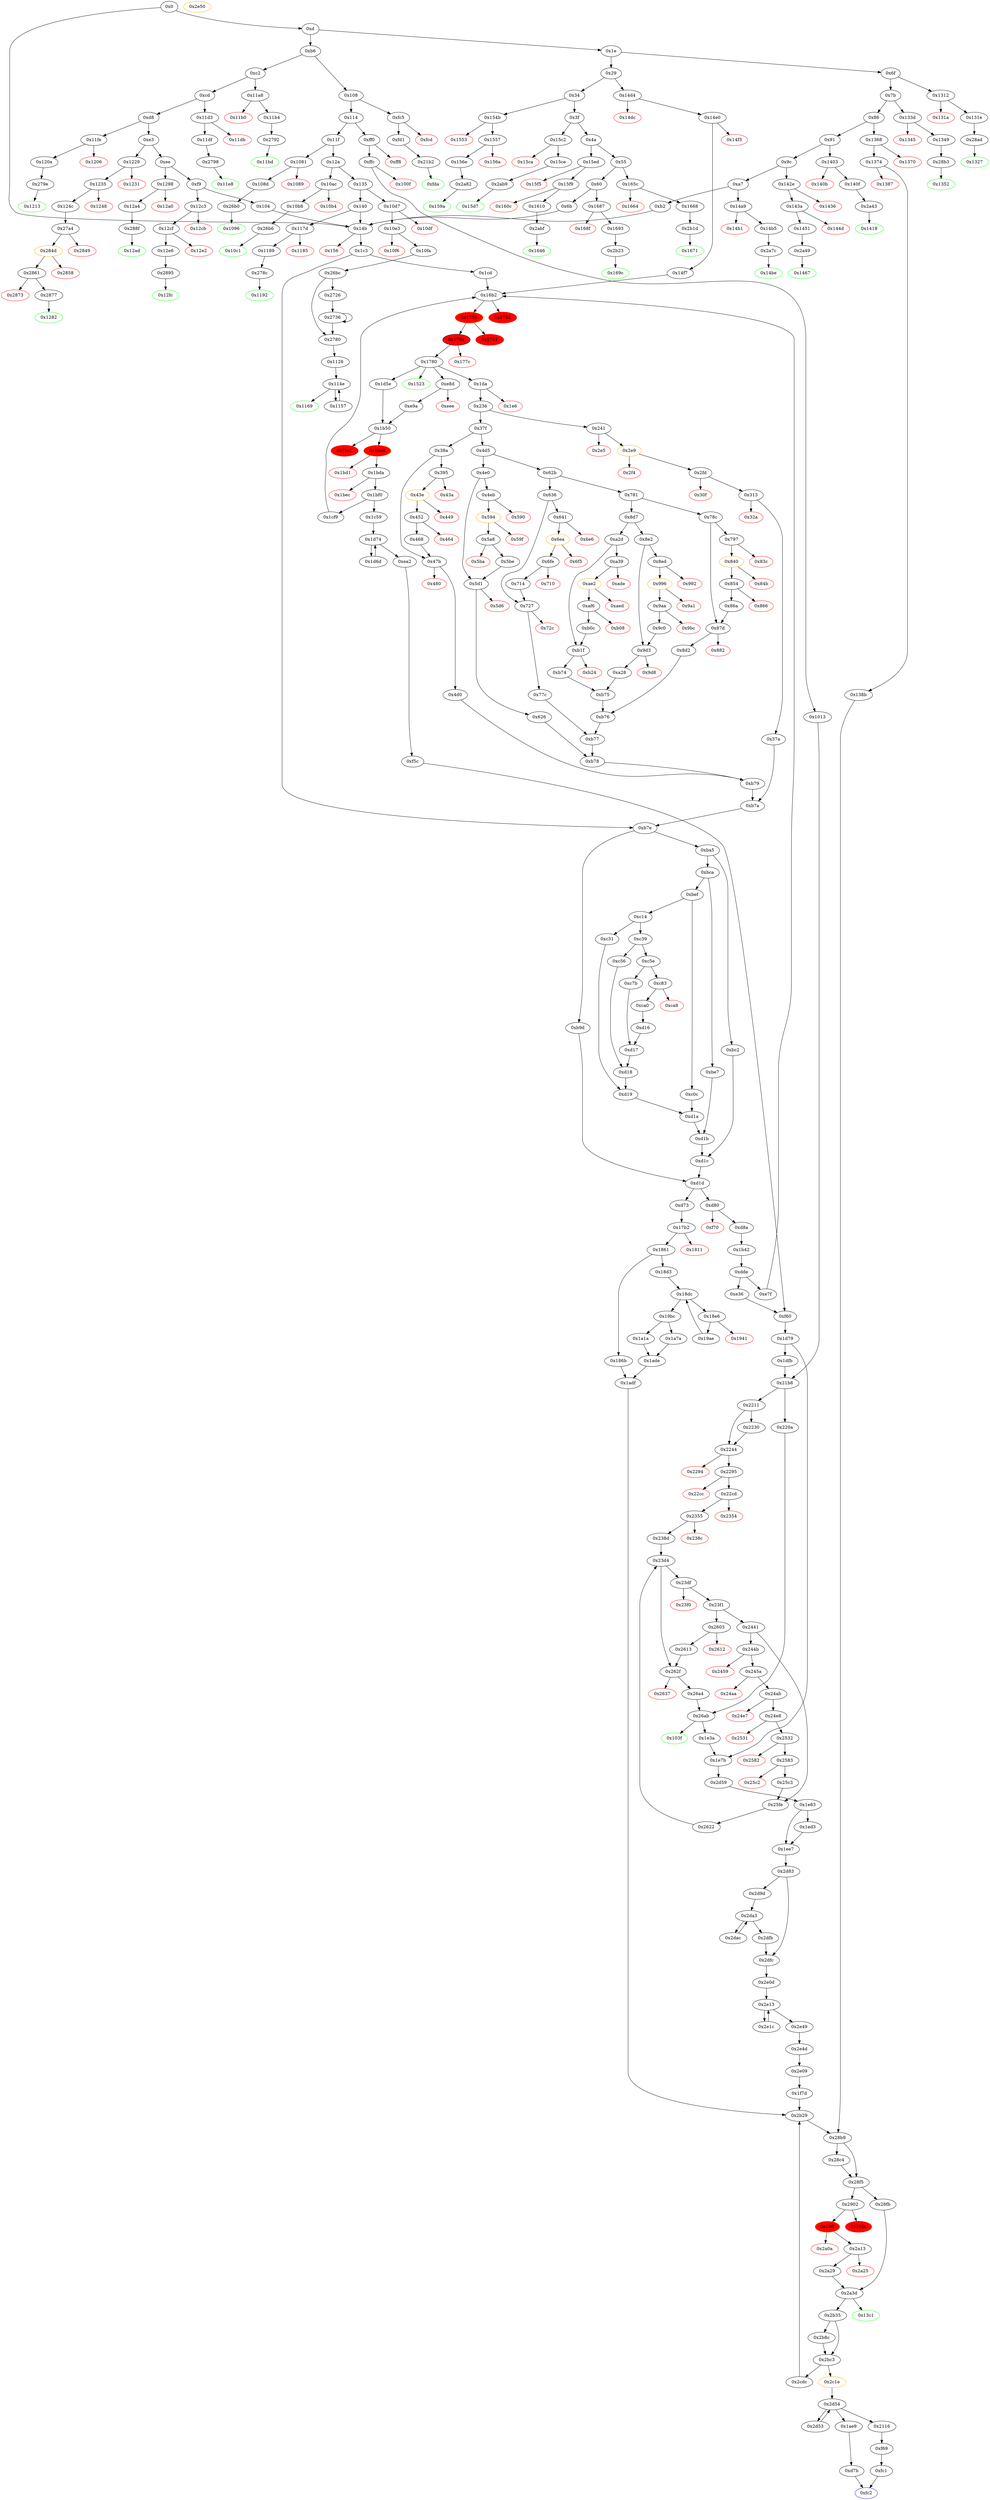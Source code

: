 digraph "" {
"0xee" [fillcolor=white, id="0xee", style=filled, tooltip="Block 0xee\n[0xee:0xf8]\n---\nPredecessors: [0xe3]\nSuccessors: [0xf9, 0x1298]\n---\n0xee DUP1\n0xef PUSH4 0x72df097a\n0xf4 EQ\n0xf5 PUSH2 0x1298\n0xf8 JUMPI\n---\n0xef: V69 = 0x72df097a\n0xf4: V70 = EQ 0x72df097a V9\n0xf5: V71 = 0x1298\n0xf8: JUMPI 0x1298 V70\n---\nEntry stack: [V9]\nStack pops: 1\nStack additions: [S0]\nExit stack: [V9]\n\nDef sites:\nV9: {0xd.0x12}\n"];
"0x2637" [color=red, fillcolor=white, id="0x2637", style=filled, tooltip="Block 0x2637\n[0x2637:0x26a3]\n---\nPredecessors: [0x262f]\nSuccessors: []\n---\n0x2637 PUSH1 0x40\n0x2639 MLOAD\n0x263a PUSH32 0x8c379a000000000000000000000000000000000000000000000000000000000\n0x265b DUP2\n0x265c MSTORE\n0x265d PUSH1 0x4\n0x265f ADD\n0x2660 DUP1\n0x2661 DUP1\n0x2662 PUSH1 0x20\n0x2664 ADD\n0x2665 DUP3\n0x2666 DUP2\n0x2667 SUB\n0x2668 DUP3\n0x2669 MSTORE\n0x266a PUSH1 0x10\n0x266c DUP2\n0x266d MSTORE\n0x266e PUSH1 0x20\n0x2670 ADD\n0x2671 DUP1\n0x2672 PUSH32 0x4e6f204672656520526566657272657200000000000000000000000000000000\n0x2693 DUP2\n0x2694 MSTORE\n0x2695 POP\n0x2696 PUSH1 0x20\n0x2698 ADD\n0x2699 SWAP2\n0x269a POP\n0x269b POP\n0x269c PUSH1 0x40\n0x269e MLOAD\n0x269f DUP1\n0x26a0 SWAP2\n0x26a1 SUB\n0x26a2 SWAP1\n0x26a3 REVERT\n---\n0x2637: V2584 = 0x40\n0x2639: V2585 = M[0x40]\n0x263a: V2586 = 0x8c379a000000000000000000000000000000000000000000000000000000000\n0x265c: M[V2585] = 0x8c379a000000000000000000000000000000000000000000000000000000000\n0x265d: V2587 = 0x4\n0x265f: V2588 = ADD 0x4 V2585\n0x2662: V2589 = 0x20\n0x2664: V2590 = ADD 0x20 V2588\n0x2667: V2591 = SUB V2590 V2588\n0x2669: M[V2588] = V2591\n0x266a: V2592 = 0x10\n0x266d: M[V2590] = 0x10\n0x266e: V2593 = 0x20\n0x2670: V2594 = ADD 0x20 V2590\n0x2672: V2595 = 0x4e6f204672656520526566657272657200000000000000000000000000000000\n0x2694: M[V2594] = 0x4e6f204672656520526566657272657200000000000000000000000000000000\n0x2696: V2596 = 0x20\n0x2698: V2597 = ADD 0x20 V2594\n0x269c: V2598 = 0x40\n0x269e: V2599 = M[0x40]\n0x26a1: V2600 = SUB V2597 V2599\n0x26a3: REVERT V2599 V2600\n---\nEntry stack: [V1629, V1632, V1635, S13, S12, S11, S10, 0xf69, S8, 0x5, S6, {0x103f, 0x1e3a}, S4, 0x0, V2314, S1, {0x0, 0x1}]\nStack pops: 0\nStack additions: []\nExit stack: [V1629, V1632, V1635, S13, S12, S11, S10, 0xf69, S8, 0x5, S6, {0x103f, 0x1e3a}, S4, 0x0, V2314, S1, {0x0, 0x1}]\n\nDef sites:\nV1629: {0x1780_0x1cd.0x1786}\nV1632: {0x1780_0x1cd.0x1790}\nV1635: {0x1780_0x1cd.0x179a}\nS13: {0xe9a.0xe9a, 0xd.0x12, 0x1d5e.0x1d65}\nS12: {0x1780_0x1cd.0x179a, 0xc7b.0xc7b, 0xb9d.0xb9d, 0xc31.0xc31, 0xc56.0xc56, 0xc0c.0xc0c, 0xca0.0xca0, 0xbc2.0xbc2, 0xbe7.0xbe7}\nS11: {0xea2.0xee7, 0xe36.0xe78}\nS10: {0x1bf0.0x1bf6, 0x1b42.0x1b49}\n0xf69: {0xf60.0xf61}\nS8: {0xea2.0xee7, 0xe36.0xe78}\n0x5: {0x1dfb.0x1dfb}\nS6: {0x1dfb.0x1dfd, 0xd.0x12}\n{0x103f, 0x1e3a}: {0x1dfb.0x1dff, 0xffc.0xffe}\nS4: {0x1013.0x102f, 0x1dfb.0x1e35}\n0x0: {0x21b8.0x21b9}\nV2314: {0x2211.0x2219}\nS1: {0x2613.0x261b, 0x238d.0x23c8}\n{0x0, 0x1}: {0x2603.0x2604, 0x238d.0x23cb}\n"];
"0x1235" [fillcolor=white, id="0x1235", style=filled, tooltip="Block 0x1235\n[0x1235:0x1247]\n---\nPredecessors: [0x1229]\nSuccessors: [0x1248, 0x124c]\n---\n0x1235 JUMPDEST\n0x1236 POP\n0x1237 PUSH2 0x1282\n0x123a PUSH1 0x4\n0x123c DUP1\n0x123d CALLDATASIZE\n0x123e SUB\n0x123f PUSH1 0x40\n0x1241 DUP2\n0x1242 LT\n0x1243 ISZERO\n0x1244 PUSH2 0x124c\n0x1247 JUMPI\n---\n0x1235: JUMPDEST \n0x1237: V1257 = 0x1282\n0x123a: V1258 = 0x4\n0x123d: V1259 = CALLDATASIZE\n0x123e: V1260 = SUB V1259 0x4\n0x123f: V1261 = 0x40\n0x1242: V1262 = LT V1260 0x40\n0x1243: V1263 = ISZERO V1262\n0x1244: V1264 = 0x124c\n0x1247: JUMPI 0x124c V1263\n---\nEntry stack: [V9, V1253]\nStack pops: 1\nStack additions: [0x1282, 0x4, V1260]\nExit stack: [V9, 0x1282, 0x4, V1260]\n\nDef sites:\nV9: {0xd.0x12}\nV1253: {0x1229.0x122a}\n"];
"0xb08" [color=red, fillcolor=white, id="0xb08", style=filled, tooltip="Block 0xb08\n[0xb08:0xb0b]\n---\nPredecessors: [0xaf6]\nSuccessors: []\n---\n0xb08 PUSH1 0x0\n0xb0a DUP1\n0xb0b REVERT\n---\n0xb08: V753 = 0x0\n0xb0b: REVERT 0x0 0x0\n---\nEntry stack: [V1629, V1632, V1635, S9, S8, 0x0, S6, S5, S4, S3, V698, V747, V748]\nStack pops: 0\nStack additions: []\nExit stack: [V1629, V1632, V1635, S9, S8, 0x0, S6, S5, S4, S3, V698, V747, V748]\n\nDef sites:\nV1629: {0x1780_0x1cd.0x1786}\nV1632: {0x1780_0x1cd.0x1790}\nV1635: {0x1780_0x1cd.0x179a}\nS9: {0xe9a.0xe9a, 0xd.0x12, 0x1d5e.0x1d65}\nS8: {0x1780_0x1cd.0x179a, 0xb9d.0xb9d, 0xc0c.0xc0c, 0xc31.0xc31, 0xbc2.0xbc2, 0xbe7.0xbe7}\n0x0: {0x1b50.0x1b51, 0xd8a.0xd8a}\nS6: {0x1bf0.0x1bf6, 0x1b42.0x1b49, 0xd.0x12}\nS5: {0x1780_0xe7f.0x1786, 0x1780_0x1cf9.0x1786, 0x1780_0x1cd.0x1786, 0x1780_0x14f7.0x1786}\nS4: {0x1780_0x1cf9.0x1790, 0x1780_0x1cd.0x1790, 0x1780_0x14f7.0x1790, 0x1780_0xe7f.0x1790}\nS3: {0x1780_0x1cf9.0x179a, 0x1780_0x1cd.0x179a, 0x1780_0x14f7.0x179a, 0x1780_0xe7f.0x179a}\nV698: {0xa39.0xa3a}\nV747: {0xaf6.0xafd}\nV748: {0xaf6.0xafe}\n"];
"0x12a" [fillcolor=white, id="0x12a", style=filled, tooltip="Block 0x12a\n[0x12a:0x134]\n---\nPredecessors: [0x11f]\nSuccessors: [0x135, 0x10ac]\n---\n0x12a DUP1\n0x12b PUSH4 0x1cc2170c\n0x130 EQ\n0x131 PUSH2 0x10ac\n0x134 JUMPI\n---\n0x12b: V85 = 0x1cc2170c\n0x130: V86 = EQ 0x1cc2170c V9\n0x131: V87 = 0x10ac\n0x134: JUMPI 0x10ac V86\n---\nEntry stack: [V9]\nStack pops: 1\nStack additions: [S0]\nExit stack: [V9]\n\nDef sites:\nV9: {0xd.0x12}\n"];
"0x9d8" [color=red, fillcolor=white, id="0x9d8", style=filled, tooltip="Block 0x9d8\n[0x9d8:0xa27]\n---\nPredecessors: [0x9d3]\nSuccessors: []\n---\n0x9d8 PUSH1 0x40\n0x9da MLOAD\n0x9db PUSH32 0x8c379a000000000000000000000000000000000000000000000000000000000\n0x9fc DUP2\n0x9fd MSTORE\n0x9fe PUSH1 0x4\n0xa00 ADD\n0xa01 DUP1\n0xa02 DUP1\n0xa03 PUSH1 0x20\n0xa05 ADD\n0xa06 DUP3\n0xa07 DUP2\n0xa08 SUB\n0xa09 DUP3\n0xa0a MSTORE\n0xa0b PUSH1 0x31\n0xa0d DUP2\n0xa0e MSTORE\n0xa0f PUSH1 0x20\n0xa11 ADD\n0xa12 DUP1\n0xa13 PUSH2 0x2fcf\n0xa16 PUSH1 0x31\n0xa18 SWAP2\n0xa19 CODECOPY\n0xa1a PUSH1 0x40\n0xa1c ADD\n0xa1d SWAP2\n0xa1e POP\n0xa1f POP\n0xa20 PUSH1 0x40\n0xa22 MLOAD\n0xa23 DUP1\n0xa24 SWAP2\n0xa25 SUB\n0xa26 SWAP1\n0xa27 REVERT\n---\n0x9d8: V674 = 0x40\n0x9da: V675 = M[0x40]\n0x9db: V676 = 0x8c379a000000000000000000000000000000000000000000000000000000000\n0x9fd: M[V675] = 0x8c379a000000000000000000000000000000000000000000000000000000000\n0x9fe: V677 = 0x4\n0xa00: V678 = ADD 0x4 V675\n0xa03: V679 = 0x20\n0xa05: V680 = ADD 0x20 V678\n0xa08: V681 = SUB V680 V678\n0xa0a: M[V678] = V681\n0xa0b: V682 = 0x31\n0xa0e: M[V680] = 0x31\n0xa0f: V683 = 0x20\n0xa11: V684 = ADD 0x20 V680\n0xa13: V685 = 0x2fcf\n0xa16: V686 = 0x31\n0xa19: CODECOPY V684 0x2fcf 0x31\n0xa1a: V687 = 0x40\n0xa1c: V688 = ADD 0x40 V684\n0xa20: V689 = 0x40\n0xa22: V690 = M[0x40]\n0xa25: V691 = SUB V688 V690\n0xa27: REVERT V690 V691\n---\nEntry stack: [0x1, 0x0, S10, S9, S8, S7, S6, S5, 0x0, S3, S2, S1, S0]\nStack pops: 0\nStack additions: []\nExit stack: [0x1, 0x0, S10, S9, S8, S7, S6, S5, 0x0, S3, S2, S1, S0]\n\nDef sites:\n0x1: {0xb9d.0xb9d}\n0x0: {0xd8a.0xd8a}\nS10: {0x1b42.0x1b49, 0xd.0x12}\nS9: {0x1780_0x14f7.0x1786, 0x1780_0x1cd.0x1786, 0x1780_0xe7f.0x1786}\nS8: {0x1780_0x14f7.0x1790, 0x1780_0xe7f.0x1790, 0x1780_0x1cd.0x1790}\nS7: {0x1780_0x1cd.0x179a, 0x1780_0xe7f.0x179a, 0x1780_0x14f7.0x179a}\nS6: {0xe9a.0xe9a, 0xd.0x12, 0x1d5e.0x1d65}\nS5: {0x1780_0x1cd.0x179a, 0xc7b.0xc7b, 0x1780_0xe7f.0x179a, 0xb9d.0xb9d, 0x1780_0x14f7.0x179a, 0xc31.0xc31, 0xc56.0xc56, 0xc0c.0xc0c, 0xca0.0xca0, 0xbc2.0xbc2, 0xbe7.0xbe7}\n0x0: {0x1b50.0x1b51, 0xd8a.0xd8a}\nS3: {0x1bf0.0x1bf6, 0x1b42.0x1b49, 0xd.0x12}\nS2: {0x1780_0x1cf9.0x1786, 0x1780_0x14f7.0x1786, 0x1780.0x1786, 0x1780_0xe7f.0x1786, 0x1780_0x1cd.0x1786}\nS1: {0x1780_0xe7f.0x1790, 0x1780.0x1790, 0x1780_0x1cf9.0x1790, 0x1780_0x14f7.0x1790, 0x1780_0x1cd.0x1790}\nS0: {0x1780.0x179a, 0x1780_0x1cf9.0x179a, 0x1780_0x14f7.0x179a, 0x1780_0x1cd.0x179a, 0x1780_0xe7f.0x179a}\n"];
"0x15ca" [color=red, fillcolor=white, id="0x15ca", style=filled, tooltip="Block 0x15ca\n[0x15ca:0x15cd]\n---\nPredecessors: [0x15c2]\nSuccessors: []\n---\n0x15ca PUSH1 0x0\n0x15cc DUP1\n0x15cd REVERT\n---\n0x15ca: V1509 = 0x0\n0x15cd: REVERT 0x0 0x0\n---\nEntry stack: [V9, V1506]\nStack pops: 0\nStack additions: []\nExit stack: [V9, V1506]\n\nDef sites:\nV9: {0xd.0x12}\nV1506: {0x15c2.0x15c3}\n"];
"0x2b1d" [fillcolor=white, id="0x2b1d", style=filled, tooltip="Block 0x2b1d\n[0x2b1d:0x2b22]\n---\nPredecessors: [0x1668]\nSuccessors: [0x1671]\n---\n0x2b1d JUMPDEST\n0x2b1e PUSH1 0x14\n0x2b20 SLOAD\n0x2b21 DUP2\n0x2b22 JUMP\n---\n0x2b1d: JUMPDEST \n0x2b1e: V2894 = 0x14\n0x2b20: V2895 = S[0x14]\n0x2b22: JUMP 0x1671\n---\nEntry stack: [V9, 0x1671]\nStack pops: 1\nStack additions: [S0, V2895]\nExit stack: [V9, 0x1671, V2895]\n\nDef sites:\nV9: {0xd.0x12}\n0x1671: {0x1668.0x166a}\n"];
"0x6f" [fillcolor=white, id="0x6f", style=filled, tooltip="Block 0x6f\n[0x6f:0x7a]\n---\nPredecessors: [0x1e]\nSuccessors: [0x7b, 0x1312]\n---\n0x6f JUMPDEST\n0x70 DUP1\n0x71 PUSH4 0x7a7008e4\n0x76 EQ\n0x77 PUSH2 0x1312\n0x7a JUMPI\n---\n0x6f: JUMPDEST \n0x71: V35 = 0x7a7008e4\n0x76: V36 = EQ 0x7a7008e4 V9\n0x77: V37 = 0x1312\n0x7a: JUMPI 0x1312 V36\n---\nEntry stack: [V9]\nStack pops: 1\nStack additions: [S0]\nExit stack: [V9]\n\nDef sites:\nV9: {0xd.0x12}\n"];
"0x2583" [fillcolor=white, id="0x2583", style=filled, tooltip="Block 0x2583\n[0x2583:0x25c1]\n---\nPredecessors: [0x2532]\nSuccessors: [0x25c2, 0x25c3]\n---\n0x2583 JUMPDEST\n0x2584 SWAP1\n0x2585 PUSH1 0x0\n0x2587 MSTORE\n0x2588 PUSH1 0x20\n0x258a PUSH1 0x0\n0x258c SHA3\n0x258d ADD\n0x258e PUSH1 0x0\n0x2590 SWAP1\n0x2591 SLOAD\n0x2592 SWAP1\n0x2593 PUSH2 0x100\n0x2596 EXP\n0x2597 SWAP1\n0x2598 DIV\n0x2599 PUSH20 0xffffffffffffffffffffffffffffffffffffffff\n0x25ae AND\n0x25af DUP5\n0x25b0 PUSH1 0x1\n0x25b2 PUSH1 0x2\n0x25b4 PUSH1 0x1\n0x25b6 DUP6\n0x25b7 ADD\n0x25b8 MUL\n0x25b9 ADD\n0x25ba DUP2\n0x25bb MLOAD\n0x25bc DUP2\n0x25bd LT\n0x25be PUSH2 0x25c3\n0x25c1 JUMPI\n---\n0x2583: JUMPDEST \n0x2585: V2537 = 0x0\n0x2587: M[0x0] = V2532\n0x2588: V2538 = 0x20\n0x258a: V2539 = 0x0\n0x258c: V2540 = SHA3 0x0 0x20\n0x258d: V2541 = ADD V2540 0x1\n0x258e: V2542 = 0x0\n0x2591: V2543 = S[V2541]\n0x2593: V2544 = 0x100\n0x2596: V2545 = EXP 0x100 0x0\n0x2598: V2546 = DIV V2543 0x1\n0x2599: V2547 = 0xffffffffffffffffffffffffffffffffffffffff\n0x25ae: V2548 = AND 0xffffffffffffffffffffffffffffffffffffffff V2546\n0x25b0: V2549 = 0x1\n0x25b2: V2550 = 0x2\n0x25b4: V2551 = 0x1\n0x25b7: V2552 = ADD {0x0, 0x1, 0x2, 0x3} 0x1\n0x25b8: V2553 = MUL V2552 0x2\n0x25b9: V2554 = ADD V2553 0x1\n0x25bb: V2555 = M[V2314]\n0x25bd: V2556 = LT V2554 V2555\n0x25be: V2557 = 0x25c3\n0x25c1: JUMPI 0x25c3 V2556\n---\nEntry stack: [V9, {0x1, 0x2, 0x3, 0x4, 0x5, 0x6, 0x7, 0x8}, S14, S13, 0xf69, S11, 0x5, S9, {0x103f, 0x1e3a}, S7, 0x0, V2314, 0x0, 0x1, {0x0, 0x1, 0x2, 0x3}, V2532, 0x1]\nStack pops: 6\nStack additions: [S5, S4, S3, S2, V2548, S5, V2554]\nExit stack: [V9, {0x1, 0x2, 0x3, 0x4, 0x5, 0x6, 0x7, 0x8}, S14, S13, 0xf69, S11, 0x5, S9, {0x103f, 0x1e3a}, S7, 0x0, V2314, 0x0, 0x1, {0x0, 0x1, 0x2, 0x3}, V2548, V2314, V2554]\n\nDef sites:\nV9: {0xd.0x12}\n{0x1, 0x2, 0x3, 0x4, 0x5, 0x6, 0x7, 0x8}: {0xc7b.0xc7b, 0xb9d.0xb9d, 0xc31.0xc31, 0xc56.0xc56, 0xc0c.0xc0c, 0xca0.0xca0, 0xbc2.0xbc2, 0xbe7.0xbe7}\nS14: {0xea2.0xee7, 0xe36.0xe78}\nS13: {0x1bf0.0x1bf6, 0x1b42.0x1b49}\n0xf69: {0xf60.0xf61}\nS11: {0xea2.0xee7, 0xe36.0xe78}\n0x5: {0x1dfb.0x1dfb}\nS9: {0x1dfb.0x1dfd, 0xd.0x12}\n{0x103f, 0x1e3a}: {0x1dfb.0x1dff, 0xffc.0xffe}\nS7: {0x1013.0x102f, 0x1dfb.0x1e35}\n0x0: {0x21b8.0x21b9}\nV2314: {0x2211.0x2219}\n0x0: {0x238d.0x23c8}\n0x1: {0x238d.0x23cb}\n{0x0, 0x1, 0x2, 0x3}: {0x2622.0x2627, 0x238d.0x23cf}\nV2532: {0x2532.0x2577}\n0x1: {0x2532.0x2578}\n"];
"0x2ab9" [fillcolor=white, id="0x2ab9", style=filled, tooltip="Block 0x2ab9\n[0x2ab9:0x2abe]\n---\nPredecessors: [0x15ce]\nSuccessors: [0x15d7]\n---\n0x2ab9 JUMPDEST\n0x2aba PUSH1 0x11\n0x2abc SLOAD\n0x2abd DUP2\n0x2abe JUMP\n---\n0x2ab9: JUMPDEST \n0x2aba: V2869 = 0x11\n0x2abc: V2870 = S[0x11]\n0x2abe: JUMP 0x15d7\n---\nEntry stack: [V9, 0x15d7]\nStack pops: 1\nStack additions: [S0, V2870]\nExit stack: [V9, 0x15d7, V2870]\n\nDef sites:\nV9: {0xd.0x12}\n0x15d7: {0x15ce.0x15d0}\n"];
"0x86" [fillcolor=white, id="0x86", style=filled, tooltip="Block 0x86\n[0x86:0x90]\n---\nPredecessors: [0x7b]\nSuccessors: [0x91, 0x1368]\n---\n0x86 DUP1\n0x87 PUSH4 0x8b035c74\n0x8c EQ\n0x8d PUSH2 0x1368\n0x90 JUMPI\n---\n0x87: V41 = 0x8b035c74\n0x8c: V42 = EQ 0x8b035c74 V9\n0x8d: V43 = 0x1368\n0x90: JUMPI 0x1368 V42\n---\nEntry stack: [V9]\nStack pops: 1\nStack additions: [S0]\nExit stack: [V9]\n\nDef sites:\nV9: {0xd.0x12}\n"];
"0xe9a" [fillcolor=white, id="0xe9a", style=filled, tooltip="Block 0xe9a\n[0xe9a:0xea1]\n---\nPredecessors: [0xe8d]\nSuccessors: [0x1b50]\n---\n0xe9a PUSH2 0xea2\n0xe9d DUP2\n0xe9e PUSH2 0x1b50\n0xea1 JUMP\n---\n0xe9a: V1028 = 0xea2\n0xe9e: V1029 = 0x1b50\n0xea1: JUMP 0x1b50\n---\nEntry stack: [0x1, 0x0, S10, S9, S8, S7, S6, S5, 0x0, S3, V1629, V1632, V1635]\nStack pops: 1\nStack additions: [S0, 0xea2, S0]\nExit stack: [0x1, 0x0, S10, S9, S8, S7, S6, S5, 0x0, S3, V1629, V1632, V1635, 0xea2, V1635]\n\nDef sites:\n0x1: {0xb9d.0xb9d}\n0x0: {0xd8a.0xd8a}\nS10: {0x1b42.0x1b49, 0xd.0x12}\nS9: {0x1780_0x14f7.0x1786, 0x1780_0x1cd.0x1786, 0x1780_0xe7f.0x1786}\nS8: {0x1780_0x14f7.0x1790, 0x1780_0xe7f.0x1790, 0x1780_0x1cd.0x1790}\nS7: {0x1780_0x1cd.0x179a, 0x1780_0xe7f.0x179a, 0x1780_0x14f7.0x179a}\nS6: {0xe9a.0xe9a, 0xd.0x12, 0x1d5e.0x1d65}\nS5: {0x1780_0x1cd.0x179a, 0xc7b.0xc7b, 0x1780_0xe7f.0x179a, 0xb9d.0xb9d, 0x1780_0x14f7.0x179a, 0xc31.0xc31, 0xc56.0xc56, 0xc0c.0xc0c, 0xca0.0xca0, 0xbc2.0xbc2, 0xbe7.0xbe7}\n0x0: {0x1b50.0x1b51, 0xd8a.0xd8a}\nS3: {0x1bf0.0x1bf6, 0x1b42.0x1b49, 0xd.0x12}\nV1629: {0x1780.0x1786}\nV1632: {0x1780.0x1790}\nV1635: {0x1780.0x179a}\n"];
"0x2622" [fillcolor=white, id="0x2622", style=filled, tooltip="Block 0x2622\n[0x2622:0x262e]\n---\nPredecessors: [0x25fe]\nSuccessors: [0x23d4]\n---\n0x2622 JUMPDEST\n0x2623 DUP1\n0x2624 DUP1\n0x2625 PUSH1 0x1\n0x2627 ADD\n0x2628 SWAP2\n0x2629 POP\n0x262a POP\n0x262b PUSH2 0x23d4\n0x262e JUMP\n---\n0x2622: JUMPDEST \n0x2625: V2579 = 0x1\n0x2627: V2580 = ADD 0x1 {0x0, 0x1, 0x2, 0x3}\n0x262b: V2581 = 0x23d4\n0x262e: JUMP 0x23d4\n---\nEntry stack: [V9, {0x1, 0x2, 0x3, 0x4, 0x5, 0x6, 0x7, 0x8}, S12, S11, 0xf69, S9, 0x5, S7, {0x103f, 0x1e3a}, S5, 0x0, V2314, 0x0, 0x1, {0x0, 0x1, 0x2, 0x3}]\nStack pops: 1\nStack additions: [V2580]\nExit stack: [V9, {0x1, 0x2, 0x3, 0x4, 0x5, 0x6, 0x7, 0x8}, S12, S11, 0xf69, S9, 0x5, S7, {0x103f, 0x1e3a}, S5, 0x0, V2314, 0x0, 0x1, V2580]\n\nDef sites:\nV9: {0xd.0x12}\n{0x1, 0x2, 0x3, 0x4, 0x5, 0x6, 0x7, 0x8}: {0xc7b.0xc7b, 0xb9d.0xb9d, 0xc31.0xc31, 0xc56.0xc56, 0xc0c.0xc0c, 0xca0.0xca0, 0xbc2.0xbc2, 0xbe7.0xbe7}\nS12: {0xea2.0xee7, 0xe36.0xe78}\nS11: {0x1bf0.0x1bf6, 0x1b42.0x1b49}\n0xf69: {0xf60.0xf61}\nS9: {0xea2.0xee7, 0xe36.0xe78}\n0x5: {0x1dfb.0x1dfb}\nS7: {0x1dfb.0x1dfd, 0xd.0x12}\n{0x103f, 0x1e3a}: {0x1dfb.0x1dff, 0xffc.0xffe}\nS5: {0x1013.0x102f, 0x1dfb.0x1e35}\n0x0: {0x21b8.0x21b9}\nV2314: {0x2211.0x2219}\n0x0: {0x238d.0x23c8}\n0x1: {0x238d.0x23cb}\n{0x0, 0x1, 0x2, 0x3}: {0x2622.0x2627, 0x238d.0x23cf}\n"];
"0xfd1" [fillcolor=white, id="0xfd1", style=filled, tooltip="Block 0xfd1\n[0xfd1:0xfd9]\n---\nPredecessors: [0xfc5]\nSuccessors: [0x21b2]\n---\n0xfd1 JUMPDEST\n0xfd2 POP\n0xfd3 PUSH2 0xfda\n0xfd6 PUSH2 0x21b2\n0xfd9 JUMP\n---\n0xfd1: JUMPDEST \n0xfd3: V1088 = 0xfda\n0xfd6: V1089 = 0x21b2\n0xfd9: JUMP 0x21b2\n---\nEntry stack: [V9, V1084]\nStack pops: 1\nStack additions: [0xfda]\nExit stack: [V9, 0xfda]\n\nDef sites:\nV9: {0xd.0x12}\nV1084: {0xfc5.0xfc6}\n"];
"0xd80" [fillcolor=white, id="0xd80", style=filled, tooltip="Block 0xd80\n[0xd80:0xd89]\n---\nPredecessors: [0xd1d]\nSuccessors: [0xd8a, 0xf70]\n---\n0xd80 JUMPDEST\n0xd81 PUSH1 0x1\n0xd83 DUP2\n0xd84 EQ\n0xd85 ISZERO\n0xd86 PUSH2 0xf70\n0xd89 JUMPI\n---\n0xd80: JUMPDEST \n0xd81: V951 = 0x1\n0xd84: V952 = EQ {0x1, 0x2, 0x3, 0x4, 0x5, 0x6, 0x7, 0x8} 0x1\n0xd85: V953 = ISZERO V952\n0xd86: V954 = 0xf70\n0xd89: JUMPI 0xf70 V953\n---\nEntry stack: [0x1, 0x0, S8, S7, S6, S5, S4, S3, 0x0, S1, {0x1, 0x2, 0x3, 0x4, 0x5, 0x6, 0x7, 0x8}]\nStack pops: 1\nStack additions: [S0]\nExit stack: [0x1, 0x0, S8, S7, S6, S5, S4, S3, 0x0, S1, {0x1, 0x2, 0x3, 0x4, 0x5, 0x6, 0x7, 0x8}]\n\nDef sites:\n0x1: {0xb9d.0xb9d}\n0x0: {0xd8a.0xd8a}\nS8: {0x1b42.0x1b49, 0xd.0x12}\nS7: {0x1780_0x14f7.0x1786, 0x1780_0x1cd.0x1786, 0x1780_0xe7f.0x1786}\nS6: {0x1780_0x14f7.0x1790, 0x1780_0xe7f.0x1790, 0x1780_0x1cd.0x1790}\nS5: {0x1780_0x1cd.0x179a, 0x1780_0x14f7.0x179a, 0x1780_0xe7f.0x179a}\nS4: {0xe9a.0xe9a, 0xd.0x12, 0x1d5e.0x1d65}\nS3: {0x1780_0x1cd.0x179a, 0xc7b.0xc7b, 0x1780_0xe7f.0x179a, 0xb9d.0xb9d, 0x1780_0x14f7.0x179a, 0xc31.0xc31, 0xc56.0xc56, 0xc0c.0xc0c, 0xca0.0xca0, 0xbc2.0xbc2, 0xbe7.0xbe7}\n0x0: {0x1b50.0x1b51, 0xd8a.0xd8a}\nS1: {0x1bf0.0x1bf6, 0x1b42.0x1b49, 0xd.0x12}\n{0x1, 0x2, 0x3, 0x4, 0x5, 0x6, 0x7, 0x8}: {0xc7b.0xc7b, 0xb9d.0xb9d, 0xc31.0xc31, 0xc56.0xc56, 0xc0c.0xc0c, 0xca0.0xca0, 0xbc2.0xbc2, 0xbe7.0xbe7}\n"];
"0x186b" [fillcolor=white, id="0x186b", style=filled, tooltip="Block 0x186b\n[0x186b:0x18d2]\n---\nPredecessors: [0x1861]\nSuccessors: [0x1adf]\n---\n0x186b PUSH1 0x3\n0x186d SLOAD\n0x186e PUSH1 0x5\n0x1870 PUSH1 0x0\n0x1872 CALLER\n0x1873 PUSH20 0xffffffffffffffffffffffffffffffffffffffff\n0x1888 AND\n0x1889 PUSH20 0xffffffffffffffffffffffffffffffffffffffff\n0x189e AND\n0x189f DUP2\n0x18a0 MSTORE\n0x18a1 PUSH1 0x20\n0x18a3 ADD\n0x18a4 SWAP1\n0x18a5 DUP2\n0x18a6 MSTORE\n0x18a7 PUSH1 0x20\n0x18a9 ADD\n0x18aa PUSH1 0x0\n0x18ac SHA3\n0x18ad PUSH1 0x4\n0x18af ADD\n0x18b0 PUSH1 0x0\n0x18b2 PUSH1 0x1\n0x18b4 DUP2\n0x18b5 MSTORE\n0x18b6 PUSH1 0x20\n0x18b8 ADD\n0x18b9 SWAP1\n0x18ba DUP2\n0x18bb MSTORE\n0x18bc PUSH1 0x20\n0x18be ADD\n0x18bf PUSH1 0x0\n0x18c1 SHA3\n0x18c2 PUSH1 0x0\n0x18c4 DUP3\n0x18c5 DUP3\n0x18c6 SLOAD\n0x18c7 ADD\n0x18c8 SWAP3\n0x18c9 POP\n0x18ca POP\n0x18cb DUP2\n0x18cc SWAP1\n0x18cd SSTORE\n0x18ce POP\n0x18cf PUSH2 0x1adf\n0x18d2 JUMP\n---\n0x186b: V1689 = 0x3\n0x186d: V1690 = S[0x3]\n0x186e: V1691 = 0x5\n0x1870: V1692 = 0x0\n0x1872: V1693 = CALLER\n0x1873: V1694 = 0xffffffffffffffffffffffffffffffffffffffff\n0x1888: V1695 = AND 0xffffffffffffffffffffffffffffffffffffffff V1693\n0x1889: V1696 = 0xffffffffffffffffffffffffffffffffffffffff\n0x189e: V1697 = AND 0xffffffffffffffffffffffffffffffffffffffff V1695\n0x18a0: M[0x0] = V1697\n0x18a1: V1698 = 0x20\n0x18a3: V1699 = ADD 0x20 0x0\n0x18a6: M[0x20] = 0x5\n0x18a7: V1700 = 0x20\n0x18a9: V1701 = ADD 0x20 0x20\n0x18aa: V1702 = 0x0\n0x18ac: V1703 = SHA3 0x0 0x40\n0x18ad: V1704 = 0x4\n0x18af: V1705 = ADD 0x4 V1703\n0x18b0: V1706 = 0x0\n0x18b2: V1707 = 0x1\n0x18b5: M[0x0] = 0x1\n0x18b6: V1708 = 0x20\n0x18b8: V1709 = ADD 0x20 0x0\n0x18bb: M[0x20] = V1705\n0x18bc: V1710 = 0x20\n0x18be: V1711 = ADD 0x20 0x20\n0x18bf: V1712 = 0x0\n0x18c1: V1713 = SHA3 0x0 0x40\n0x18c2: V1714 = 0x0\n0x18c6: V1715 = S[V1713]\n0x18c7: V1716 = ADD V1715 V1690\n0x18cd: S[V1713] = V1716\n0x18cf: V1717 = 0x1adf\n0x18d2: JUMP 0x1adf\n---\nEntry stack: [0x1, 0x0, S10, S9, S8, S7, S6, S5, 0x0, S3, {0x1, 0x2, 0x3, 0x4, 0x5, 0x6, 0x7, 0x8}, 0xd7b, {0x1, 0x2, 0x3, 0x4, 0x5, 0x6, 0x7, 0x8}]\nStack pops: 0\nStack additions: []\nExit stack: [0x1, 0x0, S10, S9, S8, S7, S6, S5, 0x0, S3, {0x1, 0x2, 0x3, 0x4, 0x5, 0x6, 0x7, 0x8}, 0xd7b, {0x1, 0x2, 0x3, 0x4, 0x5, 0x6, 0x7, 0x8}]\n\nDef sites:\n0x1: {0xb9d.0xb9d}\n0x0: {0xd8a.0xd8a}\nS10: {0x1b42.0x1b49, 0xd.0x12}\nS9: {0x1780_0x14f7.0x1786, 0x1780_0x1cd.0x1786, 0x1780_0xe7f.0x1786}\nS8: {0x1780_0x14f7.0x1790, 0x1780_0xe7f.0x1790, 0x1780_0x1cd.0x1790}\nS7: {0x1780_0x1cd.0x179a, 0x1780_0x14f7.0x179a, 0x1780_0xe7f.0x179a}\nS6: {0xe9a.0xe9a, 0xd.0x12, 0x1d5e.0x1d65}\nS5: {0x1780_0x1cd.0x179a, 0xc7b.0xc7b, 0x1780_0xe7f.0x179a, 0xb9d.0xb9d, 0x1780_0x14f7.0x179a, 0xc31.0xc31, 0xc56.0xc56, 0xc0c.0xc0c, 0xca0.0xca0, 0xbc2.0xbc2, 0xbe7.0xbe7}\n0x0: {0x1b50.0x1b51, 0xd8a.0xd8a}\nS3: {0x1bf0.0x1bf6, 0x1b42.0x1b49, 0xd.0x12}\n{0x1, 0x2, 0x3, 0x4, 0x5, 0x6, 0x7, 0x8}: {0xc7b.0xc7b, 0xb9d.0xb9d, 0xc31.0xc31, 0xc56.0xc56, 0xc0c.0xc0c, 0xca0.0xca0, 0xbc2.0xbc2, 0xbe7.0xbe7}\n0xd7b: {0xd73.0xd73}\n{0x1, 0x2, 0x3, 0x4, 0x5, 0x6, 0x7, 0x8}: {0xc7b.0xc7b, 0xb9d.0xb9d, 0xc31.0xc31, 0xc56.0xc56, 0xc0c.0xc0c, 0xca0.0xca0, 0xbc2.0xbc2, 0xbe7.0xbe7}\n"];
"0x14f7" [fillcolor=white, id="0x14f7", style=filled, tooltip="Block 0x14f7\n[0x14f7:0x1522]\n---\nPredecessors: [0x14e0]\nSuccessors: [0x16b2]\n---\n0x14f7 JUMPDEST\n0x14f8 DUP2\n0x14f9 ADD\n0x14fa SWAP1\n0x14fb DUP1\n0x14fc DUP1\n0x14fd CALLDATALOAD\n0x14fe PUSH20 0xffffffffffffffffffffffffffffffffffffffff\n0x1513 AND\n0x1514 SWAP1\n0x1515 PUSH1 0x20\n0x1517 ADD\n0x1518 SWAP1\n0x1519 SWAP3\n0x151a SWAP2\n0x151b SWAP1\n0x151c POP\n0x151d POP\n0x151e POP\n0x151f PUSH2 0x16b2\n0x1522 JUMP\n---\n0x14f7: JUMPDEST \n0x14f9: V1449 = ADD 0x4 V1443\n0x14fd: V1450 = CALLDATALOAD 0x4\n0x14fe: V1451 = 0xffffffffffffffffffffffffffffffffffffffff\n0x1513: V1452 = AND 0xffffffffffffffffffffffffffffffffffffffff V1450\n0x1515: V1453 = 0x20\n0x1517: V1454 = ADD 0x20 0x4\n0x151f: V1455 = 0x16b2\n0x1522: JUMP 0x16b2\n---\nEntry stack: [V9, 0x1523, 0x4, V1443]\nStack pops: 2\nStack additions: [V1452]\nExit stack: [V9, 0x1523, V1452]\n\nDef sites:\nV9: {0xd.0x12}\n0x1523: {0x14e0.0x14e2}\n0x4: {0x14e0.0x14e5}\nV1443: {0x14e0.0x14e9}\n"];
"0x14b" [fillcolor=white, id="0x14b", style=filled, tooltip="Block 0x14b\n[0x14b:0x155]\n---\nPredecessors: [0x0, 0x6b, 0xb2, 0x104, 0x140]\nSuccessors: [0x156, 0x1c3]\n---\n0x14b JUMPDEST\n0x14c PUSH1 0x9\n0x14e SLOAD\n0x14f TIMESTAMP\n0x150 LT\n0x151 ISZERO\n0x152 PUSH2 0x1c3\n0x155 JUMPI\n---\n0x14b: JUMPDEST \n0x14c: V94 = 0x9\n0x14e: V95 = S[0x9]\n0x14f: V96 = TIMESTAMP\n0x150: V97 = LT V96 V95\n0x151: V98 = ISZERO V97\n0x152: V99 = 0x1c3\n0x155: JUMPI 0x1c3 V98\n---\nEntry stack: [V9]\nStack pops: 0\nStack additions: []\nExit stack: [V9]\n\nDef sites:\nV9: {0xd.0x12}\n"];
"0x10df" [color=red, fillcolor=white, id="0x10df", style=filled, tooltip="Block 0x10df\n[0x10df:0x10e2]\n---\nPredecessors: [0x10d7]\nSuccessors: []\n---\n0x10df PUSH1 0x0\n0x10e1 DUP1\n0x10e2 REVERT\n---\n0x10df: V1157 = 0x0\n0x10e2: REVERT 0x0 0x0\n---\nEntry stack: [V9, V1154]\nStack pops: 0\nStack additions: []\nExit stack: [V9, V1154]\n\nDef sites:\nV9: {0xd.0x12}\nV1154: {0x10d7.0x10d8}\n"];
"0x24ab" [fillcolor=white, id="0x24ab", style=filled, tooltip="Block 0x24ab\n[0x24ab:0x24e6]\n---\nPredecessors: [0x245a]\nSuccessors: [0x24e7, 0x24e8]\n---\n0x24ab JUMPDEST\n0x24ac SWAP1\n0x24ad PUSH1 0x0\n0x24af MSTORE\n0x24b0 PUSH1 0x20\n0x24b2 PUSH1 0x0\n0x24b4 SHA3\n0x24b5 ADD\n0x24b6 PUSH1 0x0\n0x24b8 SWAP1\n0x24b9 SLOAD\n0x24ba SWAP1\n0x24bb PUSH2 0x100\n0x24be EXP\n0x24bf SWAP1\n0x24c0 DIV\n0x24c1 PUSH20 0xffffffffffffffffffffffffffffffffffffffff\n0x24d6 AND\n0x24d7 DUP5\n0x24d8 PUSH1 0x2\n0x24da PUSH1 0x1\n0x24dc DUP5\n0x24dd ADD\n0x24de MUL\n0x24df DUP2\n0x24e0 MLOAD\n0x24e1 DUP2\n0x24e2 LT\n0x24e3 PUSH2 0x24e8\n0x24e6 JUMPI\n---\n0x24ab: JUMPDEST \n0x24ad: V2482 = 0x0\n0x24af: M[0x0] = V2477\n0x24b0: V2483 = 0x20\n0x24b2: V2484 = 0x0\n0x24b4: V2485 = SHA3 0x0 0x20\n0x24b5: V2486 = ADD V2485 0x0\n0x24b6: V2487 = 0x0\n0x24b9: V2488 = S[V2486]\n0x24bb: V2489 = 0x100\n0x24be: V2490 = EXP 0x100 0x0\n0x24c0: V2491 = DIV V2488 0x1\n0x24c1: V2492 = 0xffffffffffffffffffffffffffffffffffffffff\n0x24d6: V2493 = AND 0xffffffffffffffffffffffffffffffffffffffff V2491\n0x24d8: V2494 = 0x2\n0x24da: V2495 = 0x1\n0x24dd: V2496 = ADD {0x0, 0x1, 0x2, 0x3} 0x1\n0x24de: V2497 = MUL V2496 0x2\n0x24e0: V2498 = M[V2314]\n0x24e2: V2499 = LT V2497 V2498\n0x24e3: V2500 = 0x24e8\n0x24e6: JUMPI 0x24e8 V2499\n---\nEntry stack: [V9, {0x1, 0x2, 0x3, 0x4, 0x5, 0x6, 0x7, 0x8}, S14, S13, 0xf69, S11, 0x5, S9, {0x103f, 0x1e3a}, S7, 0x0, V2314, 0x0, 0x1, {0x0, 0x1, 0x2, 0x3}, V2477, 0x0]\nStack pops: 6\nStack additions: [S5, S4, S3, S2, V2493, S5, V2497]\nExit stack: [V9, {0x1, 0x2, 0x3, 0x4, 0x5, 0x6, 0x7, 0x8}, S14, S13, 0xf69, S11, 0x5, S9, {0x103f, 0x1e3a}, S7, 0x0, V2314, 0x0, 0x1, {0x0, 0x1, 0x2, 0x3}, V2493, V2314, V2497]\n\nDef sites:\nV9: {0xd.0x12}\n{0x1, 0x2, 0x3, 0x4, 0x5, 0x6, 0x7, 0x8}: {0xc7b.0xc7b, 0xb9d.0xb9d, 0xc31.0xc31, 0xc56.0xc56, 0xc0c.0xc0c, 0xca0.0xca0, 0xbc2.0xbc2, 0xbe7.0xbe7}\nS14: {0xea2.0xee7, 0xe36.0xe78}\nS13: {0x1bf0.0x1bf6, 0x1b42.0x1b49}\n0xf69: {0xf60.0xf61}\nS11: {0xea2.0xee7, 0xe36.0xe78}\n0x5: {0x1dfb.0x1dfb}\nS9: {0x1dfb.0x1dfd, 0xd.0x12}\n{0x103f, 0x1e3a}: {0x1dfb.0x1dff, 0xffc.0xffe}\nS7: {0x1013.0x102f, 0x1dfb.0x1e35}\n0x0: {0x21b8.0x21b9}\nV2314: {0x2211.0x2219}\n0x0: {0x238d.0x23c8}\n0x1: {0x238d.0x23cb}\n{0x0, 0x1, 0x2, 0x3}: {0x2622.0x2627, 0x238d.0x23cf}\nV2477: {0x245a.0x249f}\n0x0: {0x245a.0x24a0}\n"];
"0x1e" [fillcolor=white, id="0x1e", style=filled, tooltip="Block 0x1e\n[0x1e:0x28]\n---\nPredecessors: [0xd]\nSuccessors: [0x29, 0x6f]\n---\n0x1e DUP1\n0x1f PUSH4 0xa5291601\n0x24 GT\n0x25 PUSH2 0x6f\n0x28 JUMPI\n---\n0x1f: V13 = 0xa5291601\n0x24: V14 = GT 0xa5291601 V9\n0x25: V15 = 0x6f\n0x28: JUMPI 0x6f V14\n---\nEntry stack: [V9]\nStack pops: 1\nStack additions: [S0]\nExit stack: [V9]\n\nDef sites:\nV9: {0xd.0x12}\n"];
"0x1adf" [fillcolor=white, id="0x1adf", style=filled, tooltip="Block 0x1adf\n[0x1adf:0x1ae8]\n---\nPredecessors: [0x186b, 0x1ade]\nSuccessors: [0x2b29]\n---\n0x1adf JUMPDEST\n0x1ae0 PUSH2 0x1ae9\n0x1ae3 DUP2\n0x1ae4 CALLER\n0x1ae5 PUSH2 0x2b29\n0x1ae8 JUMP\n---\n0x1adf: JUMPDEST \n0x1ae0: V1853 = 0x1ae9\n0x1ae4: V1854 = CALLER\n0x1ae5: V1855 = 0x2b29\n0x1ae8: JUMP 0x2b29\n---\nEntry stack: [0x1, 0x0, S10, S9, S8, S7, S6, S5, 0x0, S3, {0x1, 0x2, 0x3, 0x4, 0x5, 0x6, 0x7, 0x8}, 0xd7b, {0x1, 0x2, 0x3, 0x4, 0x5, 0x6, 0x7, 0x8}]\nStack pops: 1\nStack additions: [S0, 0x1ae9, S0, V1854]\nExit stack: [0x1, 0x0, S10, S9, S8, S7, S6, S5, 0x0, S3, {0x1, 0x2, 0x3, 0x4, 0x5, 0x6, 0x7, 0x8}, 0xd7b, {0x1, 0x2, 0x3, 0x4, 0x5, 0x6, 0x7, 0x8}, 0x1ae9, {0x1, 0x2, 0x3, 0x4, 0x5, 0x6, 0x7, 0x8}, V1854]\n\nDef sites:\n0x1: {0xb9d.0xb9d}\n0x0: {0xd8a.0xd8a}\nS10: {0x1b42.0x1b49, 0xd.0x12}\nS9: {0x1780_0xe7f.0x1786, 0x1780_0x1cd.0x1786, 0x1780_0x14f7.0x1786}\nS8: {0x1780_0xe7f.0x1790, 0x1780_0x1cd.0x1790, 0x1780_0x14f7.0x1790}\nS7: {0x1780_0x1cd.0x179a, 0x1780_0xe7f.0x179a, 0x1780_0x14f7.0x179a}\nS6: {0xe9a.0xe9a, 0xd.0x12, 0x1d5e.0x1d65}\nS5: {0x1780_0x1cd.0x179a, 0xc7b.0xc7b, 0x1780_0xe7f.0x179a, 0xb9d.0xb9d, 0x1780_0x14f7.0x179a, 0xc31.0xc31, 0xc56.0xc56, 0xc0c.0xc0c, 0xca0.0xca0, 0xbc2.0xbc2, 0xbe7.0xbe7}\n0x0: {0x1b50.0x1b51, 0xd8a.0xd8a}\nS3: {0x1bf0.0x1bf6, 0x1b42.0x1b49, 0xd.0x12}\n{0x1, 0x2, 0x3, 0x4, 0x5, 0x6, 0x7, 0x8}: {0xc7b.0xc7b, 0xb9d.0xb9d, 0xc31.0xc31, 0xc56.0xc56, 0xc0c.0xc0c, 0xca0.0xca0, 0xbc2.0xbc2, 0xbe7.0xbe7}\n0xd7b: {0xd73.0xd73}\n{0x1, 0x2, 0x3, 0x4, 0x5, 0x6, 0x7, 0x8}: {0xc7b.0xc7b, 0xb9d.0xb9d, 0xc31.0xc31, 0xc56.0xc56, 0xc0c.0xc0c, 0xca0.0xca0, 0xbc2.0xbc2, 0xbe7.0xbe7}\n"];
"0x156e" [fillcolor=white, id="0x156e", style=filled, tooltip="Block 0x156e\n[0x156e:0x1599]\n---\nPredecessors: [0x1557]\nSuccessors: [0x2a82]\n---\n0x156e JUMPDEST\n0x156f DUP2\n0x1570 ADD\n0x1571 SWAP1\n0x1572 DUP1\n0x1573 DUP1\n0x1574 CALLDATALOAD\n0x1575 PUSH20 0xffffffffffffffffffffffffffffffffffffffff\n0x158a AND\n0x158b SWAP1\n0x158c PUSH1 0x20\n0x158e ADD\n0x158f SWAP1\n0x1590 SWAP3\n0x1591 SWAP2\n0x1592 SWAP1\n0x1593 POP\n0x1594 POP\n0x1595 POP\n0x1596 PUSH2 0x2a82\n0x1599 JUMP\n---\n0x156e: JUMPDEST \n0x1570: V1484 = ADD 0x4 V1478\n0x1574: V1485 = CALLDATALOAD 0x4\n0x1575: V1486 = 0xffffffffffffffffffffffffffffffffffffffff\n0x158a: V1487 = AND 0xffffffffffffffffffffffffffffffffffffffff V1485\n0x158c: V1488 = 0x20\n0x158e: V1489 = ADD 0x20 0x4\n0x1596: V1490 = 0x2a82\n0x1599: JUMP 0x2a82\n---\nEntry stack: [V9, 0x159a, 0x4, V1478]\nStack pops: 2\nStack additions: [V1487]\nExit stack: [V9, 0x159a, V1487]\n\nDef sites:\nV9: {0xd.0x12}\n0x159a: {0x1557.0x1559}\n0x4: {0x1557.0x155c}\nV1478: {0x1557.0x1560}\n"];
"0xbe7" [fillcolor=white, id="0xbe7", style=filled, tooltip="Block 0xbe7\n[0xbe7:0xbee]\n---\nPredecessors: [0xbca]\nSuccessors: [0xd1b]\n---\n0xbe7 PUSH1 0x3\n0xbe9 SWAP1\n0xbea POP\n0xbeb PUSH2 0xd1b\n0xbee JUMP\n---\n0xbe7: V825 = 0x3\n0xbeb: V826 = 0xd1b\n0xbee: JUMP 0xd1b\n---\nEntry stack: [0x1, 0x0, S8, S7, S6, S5, S4, S3, 0x0, S1, 0x0]\nStack pops: 1\nStack additions: [0x3]\nExit stack: [0x1, 0x0, S8, S7, S6, S5, S4, S3, 0x0, S1, 0x3]\n\nDef sites:\n0x1: {0xb9d.0xb9d}\n0x0: {0xd8a.0xd8a}\nS8: {0x1b42.0x1b49, 0xd.0x12}\nS7: {0x1780_0xe7f.0x1786, 0x1780_0x1cd.0x1786, 0x1780_0x14f7.0x1786}\nS6: {0x1780_0x1cd.0x1790, 0x1780_0x14f7.0x1790, 0x1780_0xe7f.0x1790}\nS5: {0x1780_0x1cd.0x179a, 0x1780_0xe7f.0x179a, 0x1780_0x14f7.0x179a}\nS4: {0xe9a.0xe9a, 0xd.0x12, 0x1d5e.0x1d65}\nS3: {0x1780_0x1cd.0x179a, 0xc7b.0xc7b, 0x1780_0xe7f.0x179a, 0xb9d.0xb9d, 0x1780_0x14f7.0x179a, 0xc31.0xc31, 0xc56.0xc56, 0xc0c.0xc0c, 0xca0.0xca0, 0xbc2.0xbc2, 0xbe7.0xbe7}\n0x0: {0x1b50.0x1b51, 0xd8a.0xd8a}\nS1: {0x1bf0.0x1bf6, 0x1b42.0x1b49, 0xd.0x12}\n0x0: {0xb7e.0xb7f}\n"];
"0x9d3" [fillcolor=white, id="0x9d3", style=filled, tooltip="Block 0x9d3\n[0x9d3:0x9d7]\n---\nPredecessors: [0x8e2, 0x9c0]\nSuccessors: [0x9d8, 0xa28]\n---\n0x9d3 JUMPDEST\n0x9d4 PUSH2 0xa28\n0x9d7 JUMPI\n---\n0x9d3: JUMPDEST \n0x9d4: V673 = 0xa28\n0x9d7: JUMPI 0xa28 S0\n---\nEntry stack: [0x1, 0x0, S11, S10, S9, S8, S7, S6, 0x0, S4, S3, S2, S1, S0]\nStack pops: 1\nStack additions: []\nExit stack: [0x1, 0x0, S11, S10, S9, S8, S7, S6, 0x0, S4, S3, S2, S1]\n\nDef sites:\n0x1: {0xb9d.0xb9d}\n0x0: {0xd8a.0xd8a}\nS11: {0x1b42.0x1b49, 0xd.0x12}\nS10: {0x1780_0x14f7.0x1786, 0x1780_0x1cd.0x1786, 0x1780_0xe7f.0x1786}\nS9: {0x1780_0x14f7.0x1790, 0x1780_0xe7f.0x1790, 0x1780_0x1cd.0x1790}\nS8: {0x1780_0x1cd.0x179a, 0x1780_0xe7f.0x179a, 0x1780_0x14f7.0x179a}\nS7: {0xe9a.0xe9a, 0xd.0x12, 0x1d5e.0x1d65}\nS6: {0x1780_0x1cd.0x179a, 0xc7b.0xc7b, 0x1780_0xe7f.0x179a, 0xb9d.0xb9d, 0x1780_0x14f7.0x179a, 0xc31.0xc31, 0xc56.0xc56, 0xc0c.0xc0c, 0xca0.0xca0, 0xbc2.0xbc2, 0xbe7.0xbe7}\n0x0: {0x1b50.0x1b51, 0xd8a.0xd8a}\nS4: {0x1bf0.0x1bf6, 0x1b42.0x1b49, 0xd.0x12}\nS3: {0x1780_0x1cf9.0x1786, 0x1780_0x14f7.0x1786, 0x1780.0x1786, 0x1780_0xe7f.0x1786, 0x1780_0x1cd.0x1786}\nS2: {0x1780_0xe7f.0x1790, 0x1780.0x1790, 0x1780_0x1cf9.0x1790, 0x1780_0x14f7.0x1790, 0x1780_0x1cd.0x1790}\nS1: {0x1780.0x179a, 0x1780_0x1cf9.0x179a, 0x1780_0x14f7.0x179a, 0x1780_0x1cd.0x179a, 0x1780_0xe7f.0x179a}\nS0: {0x9c0.0x9d2, 0x8e2.0x8e7}\n"];
"0xc31" [fillcolor=white, id="0xc31", style=filled, tooltip="Block 0xc31\n[0xc31:0xc38]\n---\nPredecessors: [0xc14]\nSuccessors: [0xd19]\n---\n0xc31 PUSH1 0x5\n0xc33 SWAP1\n0xc34 POP\n0xc35 PUSH2 0xd19\n0xc38 JUMP\n---\n0xc31: V857 = 0x5\n0xc35: V858 = 0xd19\n0xc38: JUMP 0xd19\n---\nEntry stack: [0x1, 0x0, S8, S7, S6, S5, S4, S3, 0x0, S1, 0x0]\nStack pops: 1\nStack additions: [0x5]\nExit stack: [0x1, 0x0, S8, S7, S6, S5, S4, S3, 0x0, S1, 0x5]\n\nDef sites:\n0x1: {0xb9d.0xb9d}\n0x0: {0xd8a.0xd8a}\nS8: {0x1b42.0x1b49, 0xd.0x12}\nS7: {0x1780_0xe7f.0x1786, 0x1780_0x1cd.0x1786, 0x1780_0x14f7.0x1786}\nS6: {0x1780_0x1cd.0x1790, 0x1780_0x14f7.0x1790, 0x1780_0xe7f.0x1790}\nS5: {0x1780_0x1cd.0x179a, 0x1780_0xe7f.0x179a, 0x1780_0x14f7.0x179a}\nS4: {0xe9a.0xe9a, 0xd.0x12, 0x1d5e.0x1d65}\nS3: {0x1780_0x1cd.0x179a, 0xc7b.0xc7b, 0x1780_0xe7f.0x179a, 0xb9d.0xb9d, 0x1780_0x14f7.0x179a, 0xc31.0xc31, 0xc56.0xc56, 0xc0c.0xc0c, 0xca0.0xca0, 0xbc2.0xbc2, 0xbe7.0xbe7}\n0x0: {0x1b50.0x1b51, 0xd8a.0xd8a}\nS1: {0x1bf0.0x1bf6, 0x1b42.0x1b49, 0xd.0x12}\n0x0: {0xb7e.0xb7f}\n"];
"0xc39" [fillcolor=white, id="0xc39", style=filled, tooltip="Block 0xc39\n[0xc39:0xc55]\n---\nPredecessors: [0xc14]\nSuccessors: [0xc56, 0xc5e]\n---\n0xc39 JUMPDEST\n0xc3a PUSH1 0x1\n0xc3c PUSH1 0x0\n0xc3e PUSH1 0x6\n0xc40 DUP2\n0xc41 MSTORE\n0xc42 PUSH1 0x20\n0xc44 ADD\n0xc45 SWAP1\n0xc46 DUP2\n0xc47 MSTORE\n0xc48 PUSH1 0x20\n0xc4a ADD\n0xc4b PUSH1 0x0\n0xc4d SHA3\n0xc4e SLOAD\n0xc4f CALLVALUE\n0xc50 EQ\n0xc51 ISZERO\n0xc52 PUSH2 0xc5e\n0xc55 JUMPI\n---\n0xc39: JUMPDEST \n0xc3a: V859 = 0x1\n0xc3c: V860 = 0x0\n0xc3e: V861 = 0x6\n0xc41: M[0x0] = 0x6\n0xc42: V862 = 0x20\n0xc44: V863 = ADD 0x20 0x0\n0xc47: M[0x20] = 0x1\n0xc48: V864 = 0x20\n0xc4a: V865 = ADD 0x20 0x20\n0xc4b: V866 = 0x0\n0xc4d: V867 = SHA3 0x0 0x40\n0xc4e: V868 = S[V867]\n0xc4f: V869 = CALLVALUE\n0xc50: V870 = EQ V869 V868\n0xc51: V871 = ISZERO V870\n0xc52: V872 = 0xc5e\n0xc55: JUMPI 0xc5e V871\n---\nEntry stack: [0x1, 0x0, S8, S7, S6, S5, S4, S3, 0x0, S1, 0x0]\nStack pops: 0\nStack additions: []\nExit stack: [0x1, 0x0, S8, S7, S6, S5, S4, S3, 0x0, S1, 0x0]\n\nDef sites:\n0x1: {0xb9d.0xb9d}\n0x0: {0xd8a.0xd8a}\nS8: {0x1b42.0x1b49, 0xd.0x12}\nS7: {0x1780_0xe7f.0x1786, 0x1780_0x1cd.0x1786, 0x1780_0x14f7.0x1786}\nS6: {0x1780_0x1cd.0x1790, 0x1780_0x14f7.0x1790, 0x1780_0xe7f.0x1790}\nS5: {0x1780_0x1cd.0x179a, 0x1780_0xe7f.0x179a, 0x1780_0x14f7.0x179a}\nS4: {0xe9a.0xe9a, 0xd.0x12, 0x1d5e.0x1d65}\nS3: {0x1780_0x1cd.0x179a, 0xc7b.0xc7b, 0x1780_0xe7f.0x179a, 0xb9d.0xb9d, 0x1780_0x14f7.0x179a, 0xc31.0xc31, 0xc56.0xc56, 0xc0c.0xc0c, 0xca0.0xca0, 0xbc2.0xbc2, 0xbe7.0xbe7}\n0x0: {0x1b50.0x1b51, 0xd8a.0xd8a}\nS1: {0x1bf0.0x1bf6, 0x1b42.0x1b49, 0xd.0x12}\n0x0: {0xb7e.0xb7f}\n"];
"0x590" [color=red, fillcolor=white, id="0x590", style=filled, tooltip="Block 0x590\n[0x590:0x593]\n---\nPredecessors: [0x4eb]\nSuccessors: []\n---\n0x590 PUSH1 0x0\n0x592 DUP1\n0x593 REVERT\n---\n0x590: V374 = 0x0\n0x593: REVERT 0x0 0x0\n---\nEntry stack: [V1629, V1632, V1635, S16, S15, 0x0, S13, S12, S11, S10, V336, V346, 0xd2840073, V365, 0x20, V368, V369, V368, V346, V371]\nStack pops: 0\nStack additions: []\nExit stack: [V1629, V1632, V1635, S16, S15, 0x0, S13, S12, S11, S10, V336, V346, 0xd2840073, V365, 0x20, V368, V369, V368, V346, V371]\n\nDef sites:\nV1629: {0x1780_0x1cd.0x1786}\nV1632: {0x1780_0x1cd.0x1790}\nV1635: {0x1780_0x1cd.0x179a}\nS16: {0xe9a.0xe9a, 0xd.0x12, 0x1d5e.0x1d65}\nS15: {0x1780_0x1cd.0x179a, 0xb9d.0xb9d, 0xc0c.0xc0c, 0xc31.0xc31, 0xbc2.0xbc2, 0xbe7.0xbe7}\n0x0: {0x1b50.0x1b51, 0xd8a.0xd8a}\nS13: {0x1bf0.0x1bf6, 0x1b42.0x1b49, 0xd.0x12}\nS12: {0x1780_0xe7f.0x1786, 0x1780_0x1cf9.0x1786, 0x1780_0x1cd.0x1786, 0x1780_0x14f7.0x1786}\nS11: {0x1780_0x1cf9.0x1790, 0x1780_0x1cd.0x1790, 0x1780_0x14f7.0x1790, 0x1780_0xe7f.0x1790}\nS10: {0x1780_0x1cf9.0x179a, 0x1780_0x1cd.0x179a, 0x1780_0x14f7.0x179a, 0x1780_0xe7f.0x179a}\nV336: {0x4eb.0x4ec}\nV346: {0x4eb.0x525}\n0xd2840073: {0x4eb.0x526}\nV365: {0x4eb.0x578}\n0x20: {0x4eb.0x57d}\nV368: {0x4eb.0x581}\nV369: {0x4eb.0x584}\nV368: {0x4eb.0x581}\nV346: {0x4eb.0x525}\nV371: {0x4eb.0x589}\n"];
"0x2736" [fillcolor=white, id="0x2736", style=filled, tooltip="Block 0x2736\n[0x2736:0x277f]\n---\nPredecessors: [0x2726, 0x2736]\nSuccessors: [0x2736, 0x2780]\n---\n0x2736 JUMPDEST\n0x2737 DUP2\n0x2738 PUSH1 0x0\n0x273a SWAP1\n0x273b SLOAD\n0x273c SWAP1\n0x273d PUSH2 0x100\n0x2740 EXP\n0x2741 SWAP1\n0x2742 DIV\n0x2743 PUSH20 0xffffffffffffffffffffffffffffffffffffffff\n0x2758 AND\n0x2759 PUSH20 0xffffffffffffffffffffffffffffffffffffffff\n0x276e AND\n0x276f DUP2\n0x2770 MSTORE\n0x2771 PUSH1 0x20\n0x2773 ADD\n0x2774 SWAP1\n0x2775 PUSH1 0x1\n0x2777 ADD\n0x2778 SWAP1\n0x2779 DUP1\n0x277a DUP4\n0x277b GT\n0x277c PUSH2 0x2736\n0x277f JUMPI\n---\n0x2736: JUMPDEST \n0x2738: V2641 = 0x0\n0x273b: V2642 = S[S1]\n0x273d: V2643 = 0x100\n0x2740: V2644 = EXP 0x100 0x0\n0x2742: V2645 = DIV V2642 0x1\n0x2743: V2646 = 0xffffffffffffffffffffffffffffffffffffffff\n0x2758: V2647 = AND 0xffffffffffffffffffffffffffffffffffffffff V2645\n0x2759: V2648 = 0xffffffffffffffffffffffffffffffffffffffff\n0x276e: V2649 = AND 0xffffffffffffffffffffffffffffffffffffffff V2647\n0x2770: M[S0] = V2649\n0x2771: V2650 = 0x20\n0x2773: V2651 = ADD 0x20 S0\n0x2775: V2652 = 0x1\n0x2777: V2653 = ADD 0x1 S1\n0x277b: V2654 = GT V2636 V2651\n0x277c: V2655 = 0x2736\n0x277f: JUMPI 0x2736 V2654\n---\nEntry stack: [V9, 0x1126, V1170, 0x60, V2626, V2619, V2620, V2636, S1, S0]\nStack pops: 3\nStack additions: [S2, V2653, V2651]\nExit stack: [V9, 0x1126, V1170, 0x60, V2626, V2619, V2620, V2636, V2653, V2651]\n\nDef sites:\nV9: {0xd.0x12}\n0x1126: {0x10e3.0x10e5}\nV1170: {0x10fa.0x1116}\n0x60: {0x26bc.0x26bd}\nV2626: {0x26bc.0x270c}\nV2619: {0x26bc.0x2700}\nV2620: {0x26bc.0x2702}\nV2636: {0x2726.0x272a}\nS1: {0x2736.0x2777, 0x2726.0x2734}\nS0: {0x26bc.0x271c, 0x2736.0x2773}\n"];
"0xb0c" [fillcolor=white, id="0xb0c", style=filled, tooltip="Block 0xb0c\n[0xb0c:0xb1e]\n---\nPredecessors: [0xaf6]\nSuccessors: [0xb1f]\n---\n0xb0c JUMPDEST\n0xb0d DUP2\n0xb0e ADD\n0xb0f SWAP1\n0xb10 DUP1\n0xb11 DUP1\n0xb12 MLOAD\n0xb13 SWAP1\n0xb14 PUSH1 0x20\n0xb16 ADD\n0xb17 SWAP1\n0xb18 SWAP3\n0xb19 SWAP2\n0xb1a SWAP1\n0xb1b POP\n0xb1c POP\n0xb1d POP\n0xb1e GT\n---\n0xb0c: JUMPDEST \n0xb0e: V754 = ADD V747 V748\n0xb12: V755 = M[V747]\n0xb14: V756 = 0x20\n0xb16: V757 = ADD 0x20 V747\n0xb1e: V758 = GT V755 V698\n---\nEntry stack: [V1629, V1632, V1635, S9, S8, 0x0, S6, S5, S4, S3, V698, V747, V748]\nStack pops: 3\nStack additions: [V758]\nExit stack: [V1629, V1632, V1635, S9, S8, 0x0, S6, S5, S4, S3, V758]\n\nDef sites:\nV1629: {0x1780_0x1cd.0x1786}\nV1632: {0x1780_0x1cd.0x1790}\nV1635: {0x1780_0x1cd.0x179a}\nS9: {0xe9a.0xe9a, 0xd.0x12, 0x1d5e.0x1d65}\nS8: {0x1780_0x1cd.0x179a, 0xb9d.0xb9d, 0xc0c.0xc0c, 0xc31.0xc31, 0xbc2.0xbc2, 0xbe7.0xbe7}\n0x0: {0x1b50.0x1b51, 0xd8a.0xd8a}\nS6: {0x1bf0.0x1bf6, 0x1b42.0x1b49, 0xd.0x12}\nS5: {0x1780_0xe7f.0x1786, 0x1780_0x1cf9.0x1786, 0x1780_0x1cd.0x1786, 0x1780_0x14f7.0x1786}\nS4: {0x1780_0x1cf9.0x1790, 0x1780_0x1cd.0x1790, 0x1780_0x14f7.0x1790, 0x1780_0xe7f.0x1790}\nS3: {0x1780_0x1cf9.0x179a, 0x1780_0x1cd.0x179a, 0x1780_0x14f7.0x179a, 0x1780_0xe7f.0x179a}\nV698: {0xa39.0xa3a}\nV747: {0xaf6.0xafd}\nV748: {0xaf6.0xafe}\n"];
"0x160c" [color=red, fillcolor=white, id="0x160c", style=filled, tooltip="Block 0x160c\n[0x160c:0x160f]\n---\nPredecessors: [0x15f9]\nSuccessors: []\n---\n0x160c PUSH1 0x0\n0x160e DUP1\n0x160f REVERT\n---\n0x160c: V1531 = 0x0\n0x160f: REVERT 0x0 0x0\n---\nEntry stack: [V9, 0x1646, 0x4, V1526]\nStack pops: 0\nStack additions: []\nExit stack: [V9, 0x1646, 0x4, V1526]\n\nDef sites:\nV9: {0xd.0x12}\n0x1646: {0x15f9.0x15fb}\n0x4: {0x15f9.0x15fe}\nV1526: {0x15f9.0x1602}\n"];
"0x14b5" [fillcolor=white, id="0x14b5", style=filled, tooltip="Block 0x14b5\n[0x14b5:0x14bd]\n---\nPredecessors: [0x14a9]\nSuccessors: [0x2a7c]\n---\n0x14b5 JUMPDEST\n0x14b6 POP\n0x14b7 PUSH2 0x14be\n0x14ba PUSH2 0x2a7c\n0x14bd JUMP\n---\n0x14b5: JUMPDEST \n0x14b7: V1427 = 0x14be\n0x14ba: V1428 = 0x2a7c\n0x14bd: JUMP 0x2a7c\n---\nEntry stack: [V9, V1423]\nStack pops: 1\nStack additions: [0x14be]\nExit stack: [V9, 0x14be]\n\nDef sites:\nV9: {0xd.0x12}\nV1423: {0x14a9.0x14aa}\n"];
"0x14d4" [fillcolor=white, id="0x14d4", style=filled, tooltip="Block 0x14d4\n[0x14d4:0x14db]\n---\nPredecessors: [0x29]\nSuccessors: [0x14dc, 0x14e0]\n---\n0x14d4 JUMPDEST\n0x14d5 CALLVALUE\n0x14d6 DUP1\n0x14d7 ISZERO\n0x14d8 PUSH2 0x14e0\n0x14db JUMPI\n---\n0x14d4: JUMPDEST \n0x14d5: V1436 = CALLVALUE\n0x14d7: V1437 = ISZERO V1436\n0x14d8: V1438 = 0x14e0\n0x14db: JUMPI 0x14e0 V1437\n---\nEntry stack: [V9]\nStack pops: 0\nStack additions: [V1436]\nExit stack: [V9, V1436]\n\nDef sites:\nV9: {0xd.0x12}\n"];
"0xd1b" [fillcolor=white, id="0xd1b", style=filled, tooltip="Block 0xd1b\n[0xd1b:0xd1b]\n---\nPredecessors: [0xbe7, 0xd1a]\nSuccessors: [0xd1c]\n---\n0xd1b JUMPDEST\n---\n0xd1b: JUMPDEST \n---\nEntry stack: [0x1, 0x0, S8, S7, S6, S5, S4, S3, 0x0, S1, {0x3, 0x4, 0x5, 0x6, 0x7, 0x8}]\nStack pops: 0\nStack additions: []\nExit stack: [0x1, 0x0, S8, S7, S6, S5, S4, S3, 0x0, S1, {0x3, 0x4, 0x5, 0x6, 0x7, 0x8}]\n\nDef sites:\n0x1: {0xb9d.0xb9d}\n0x0: {0xd8a.0xd8a}\nS8: {0x1b42.0x1b49, 0xd.0x12}\nS7: {0x1780_0x14f7.0x1786, 0x1780_0x1cd.0x1786, 0x1780_0xe7f.0x1786}\nS6: {0x1780_0x14f7.0x1790, 0x1780_0xe7f.0x1790, 0x1780_0x1cd.0x1790}\nS5: {0x1780_0x1cd.0x179a, 0x1780_0x14f7.0x179a, 0x1780_0xe7f.0x179a}\nS4: {0xe9a.0xe9a, 0xd.0x12, 0x1d5e.0x1d65}\nS3: {0x1780_0x1cd.0x179a, 0xc7b.0xc7b, 0x1780_0xe7f.0x179a, 0xb9d.0xb9d, 0x1780_0x14f7.0x179a, 0xc31.0xc31, 0xc56.0xc56, 0xc0c.0xc0c, 0xca0.0xca0, 0xbc2.0xbc2, 0xbe7.0xbe7}\n0x0: {0x1b50.0x1b51, 0xd8a.0xd8a}\nS1: {0x1bf0.0x1bf6, 0x1b42.0x1b49, 0xd.0x12}\n{0x3, 0x4, 0x5, 0x6, 0x7, 0x8}: {0xc7b.0xc7b, 0xc0c.0xc0c, 0xc31.0xc31, 0xca0.0xca0, 0xbe7.0xbe7, 0xc56.0xc56}\n"];
"0x1bda" [fillcolor=white, id="0x1bda", style=filled, tooltip="Block 0x1bda\n[0x1bda:0x1beb]\n---\nPredecessors: [0x1bc6]\nSuccessors: [0x1bec, 0x1bf0]\n---\n0x1bda JUMPDEST\n0x1bdb POP\n0x1bdc POP\n0x1bdd POP\n0x1bde POP\n0x1bdf PUSH1 0x40\n0x1be1 MLOAD\n0x1be2 RETURNDATASIZE\n0x1be3 PUSH1 0x20\n0x1be5 DUP2\n0x1be6 LT\n0x1be7 ISZERO\n0x1be8 PUSH2 0x1bf0\n0x1beb JUMPI\n---\n0x1bda: JUMPDEST \n0x1bdf: V1914 = 0x40\n0x1be1: V1915 = M[0x40]\n0x1be2: V1916 = RETURNDATASIZE\n0x1be3: V1917 = 0x20\n0x1be6: V1918 = LT V1916 0x20\n0x1be7: V1919 = ISZERO V1918\n0x1be8: V1920 = 0x1bf0\n0x1beb: JUMPI 0x1bf0 V1919\n---\nEntry stack: [V1629, V1632, V1635, S14, S13, 0x0, S11, S10, S9, S8, {0xea2, 0x1d6d}, S6, 0x0, 0x0, V1884, 0x9f4216e8, V1895, V1907]\nStack pops: 4\nStack additions: [V1915, V1916]\nExit stack: [V1629, V1632, V1635, S14, S13, 0x0, S11, S10, S9, S8, {0xea2, 0x1d6d}, S6, 0x0, 0x0, V1915, V1916]\n\nDef sites:\nV1629: {0x1780_0x1cd.0x1786}\nV1632: {0x1780_0x1cd.0x1790}\nV1635: {0x1780_0x1cd.0x179a}\nS14: {0xe9a.0xe9a, 0xd.0x12, 0x1d5e.0x1d65}\nS13: {0x1780_0x1cd.0x179a, 0xb9d.0xb9d, 0xc0c.0xc0c, 0xc31.0xc31, 0xbc2.0xbc2, 0xbe7.0xbe7}\n0x0: {0x1b50.0x1b51, 0xd8a.0xd8a}\nS11: {0x1bf0.0x1bf6, 0x1b42.0x1b49, 0xd.0x12}\nS10: {0x1780_0x1cd.0x1786, 0x1780_0xe7f.0x1786, 0x1780_0x1cf9.0x1786, 0x1780_0x14f7.0x1786}\nS9: {0x1780_0xe7f.0x1790, 0x1780_0x1cf9.0x1790, 0x1780_0x14f7.0x1790, 0x1780_0x1cd.0x1790}\nS8: {0x1780_0xe7f.0x179a, 0x1780_0x1cf9.0x179a, 0x1780_0x14f7.0x179a, 0x1780_0x1cd.0x179a}\n{0xea2, 0x1d6d}: {0xe9a.0xe9a, 0x1d5e.0x1d65}\nS6: {0x1780_0xe7f.0x179a, 0x1780_0x1cf9.0x179a, 0x1780_0x14f7.0x179a, 0x1780_0x1cd.0x179a}\n0x0: {0x1b50.0x1b51}\n0x0: {0x1b50.0x1b51}\nV1884: {0x1b50.0x1b8c}\n0x9f4216e8: {0x1b50.0x1b8d}\nV1895: {0x1b50.0x1bab}\nV1907: {0x1bc6.0x1bca}\n"];
"0xc0c" [fillcolor=white, id="0xc0c", style=filled, tooltip="Block 0xc0c\n[0xc0c:0xc13]\n---\nPredecessors: [0xbef]\nSuccessors: [0xd1a]\n---\n0xc0c PUSH1 0x4\n0xc0e SWAP1\n0xc0f POP\n0xc10 PUSH2 0xd1a\n0xc13 JUMP\n---\n0xc0c: V841 = 0x4\n0xc10: V842 = 0xd1a\n0xc13: JUMP 0xd1a\n---\nEntry stack: [0x1, 0x0, S8, S7, S6, S5, S4, S3, 0x0, S1, 0x0]\nStack pops: 1\nStack additions: [0x4]\nExit stack: [0x1, 0x0, S8, S7, S6, S5, S4, S3, 0x0, S1, 0x4]\n\nDef sites:\n0x1: {0xb9d.0xb9d}\n0x0: {0xd8a.0xd8a}\nS8: {0x1b42.0x1b49, 0xd.0x12}\nS7: {0x1780_0xe7f.0x1786, 0x1780_0x1cd.0x1786, 0x1780_0x14f7.0x1786}\nS6: {0x1780_0x1cd.0x1790, 0x1780_0x14f7.0x1790, 0x1780_0xe7f.0x1790}\nS5: {0x1780_0x1cd.0x179a, 0x1780_0xe7f.0x179a, 0x1780_0x14f7.0x179a}\nS4: {0xe9a.0xe9a, 0xd.0x12, 0x1d5e.0x1d65}\nS3: {0x1780_0x1cd.0x179a, 0xc7b.0xc7b, 0x1780_0xe7f.0x179a, 0xb9d.0xb9d, 0x1780_0x14f7.0x179a, 0xc31.0xc31, 0xc56.0xc56, 0xc0c.0xc0c, 0xca0.0xca0, 0xbc2.0xbc2, 0xbe7.0xbe7}\n0x0: {0x1b50.0x1b51, 0xd8a.0xd8a}\nS1: {0x1bf0.0x1bf6, 0x1b42.0x1b49, 0xd.0x12}\n0x0: {0xb7e.0xb7f}\n"];
"0x131a" [color=red, fillcolor=white, id="0x131a", style=filled, tooltip="Block 0x131a\n[0x131a:0x131d]\n---\nPredecessors: [0x1312]\nSuccessors: []\n---\n0x131a PUSH1 0x0\n0x131c DUP1\n0x131d REVERT\n---\n0x131a: V1324 = 0x0\n0x131d: REVERT 0x0 0x0\n---\nEntry stack: [V9, V1321]\nStack pops: 0\nStack additions: []\nExit stack: [V9, V1321]\n\nDef sites:\nV9: {0xd.0x12}\nV1321: {0x1312.0x1313}\n"];
"0x11b4" [fillcolor=white, id="0x11b4", style=filled, tooltip="Block 0x11b4\n[0x11b4:0x11bc]\n---\nPredecessors: [0x11a8]\nSuccessors: [0x2792]\n---\n0x11b4 JUMPDEST\n0x11b5 POP\n0x11b6 PUSH2 0x11bd\n0x11b9 PUSH2 0x2792\n0x11bc JUMP\n---\n0x11b4: JUMPDEST \n0x11b6: V1218 = 0x11bd\n0x11b9: V1219 = 0x2792\n0x11bc: JUMP 0x2792\n---\nEntry stack: [V9, V1214]\nStack pops: 1\nStack additions: [0x11bd]\nExit stack: [V9, 0x11bd]\n\nDef sites:\nV9: {0xd.0x12}\nV1214: {0x11a8.0x11a9}\n"];
"0x32a" [color=red, fillcolor=white, id="0x32a", style=filled, tooltip="Block 0x32a\n[0x32a:0x379]\n---\nPredecessors: [0x313]\nSuccessors: []\n---\n0x32a PUSH1 0x40\n0x32c MLOAD\n0x32d PUSH32 0x8c379a000000000000000000000000000000000000000000000000000000000\n0x34e DUP2\n0x34f MSTORE\n0x350 PUSH1 0x4\n0x352 ADD\n0x353 DUP1\n0x354 DUP1\n0x355 PUSH1 0x20\n0x357 ADD\n0x358 DUP3\n0x359 DUP2\n0x35a SUB\n0x35b DUP3\n0x35c MSTORE\n0x35d PUSH1 0x25\n0x35f DUP2\n0x360 MSTORE\n0x361 PUSH1 0x20\n0x363 ADD\n0x364 DUP1\n0x365 PUSH2 0x2f09\n0x368 PUSH1 0x25\n0x36a SWAP2\n0x36b CODECOPY\n0x36c PUSH1 0x40\n0x36e ADD\n0x36f SWAP2\n0x370 POP\n0x371 POP\n0x372 PUSH1 0x40\n0x374 MLOAD\n0x375 DUP1\n0x376 SWAP2\n0x377 SUB\n0x378 SWAP1\n0x379 REVERT\n---\n0x32a: V214 = 0x40\n0x32c: V215 = M[0x40]\n0x32d: V216 = 0x8c379a000000000000000000000000000000000000000000000000000000000\n0x34f: M[V215] = 0x8c379a000000000000000000000000000000000000000000000000000000000\n0x350: V217 = 0x4\n0x352: V218 = ADD 0x4 V215\n0x355: V219 = 0x20\n0x357: V220 = ADD 0x20 V218\n0x35a: V221 = SUB V220 V218\n0x35c: M[V218] = V221\n0x35d: V222 = 0x25\n0x360: M[V220] = 0x25\n0x361: V223 = 0x20\n0x363: V224 = ADD 0x20 V220\n0x365: V225 = 0x2f09\n0x368: V226 = 0x25\n0x36b: CODECOPY V224 0x2f09 0x25\n0x36c: V227 = 0x40\n0x36e: V228 = ADD 0x40 V224\n0x372: V229 = 0x40\n0x374: V230 = M[0x40]\n0x377: V231 = SUB V228 V230\n0x379: REVERT V230 V231\n---\nEntry stack: [V1629, V1632, V1635, S6, S5, 0x0, S3, S2, S1, S0]\nStack pops: 0\nStack additions: []\nExit stack: [V1629, V1632, V1635, S6, S5, 0x0, S3, S2, S1, S0]\n\nDef sites:\nV1629: {0x1780_0x1cd.0x1786}\nV1632: {0x1780_0x1cd.0x1790}\nV1635: {0x1780_0x1cd.0x179a}\nS6: {0xe9a.0xe9a, 0xd.0x12, 0x1d5e.0x1d65}\nS5: {0x1780_0x1cd.0x179a, 0xb9d.0xb9d, 0xc0c.0xc0c, 0xc31.0xc31, 0xbc2.0xbc2, 0xbe7.0xbe7}\n0x0: {0x1b50.0x1b51, 0xd8a.0xd8a}\nS3: {0x1bf0.0x1bf6, 0x1b42.0x1b49, 0xd.0x12}\nS2: {0x1780_0xe7f.0x1786, 0x1780_0x1cf9.0x1786, 0x1780_0x1cd.0x1786, 0x1780_0x14f7.0x1786}\nS1: {0x1780_0x1cf9.0x1790, 0x1780_0x1cd.0x1790, 0x1780_0x14f7.0x1790, 0x1780_0xe7f.0x1790}\nS0: {0x1780_0x1cf9.0x179a, 0x1780_0x1cd.0x179a, 0x1780_0x14f7.0x179a, 0x1780_0xe7f.0x179a}\n"];
"0x262f" [fillcolor=white, id="0x262f", style=filled, tooltip="Block 0x262f\n[0x262f:0x2636]\n---\nPredecessors: [0x23d4, 0x2613]\nSuccessors: [0x2637, 0x26a4]\n---\n0x262f JUMPDEST\n0x2630 POP\n0x2631 DUP1\n0x2632 ISZERO\n0x2633 PUSH2 0x26a4\n0x2636 JUMPI\n---\n0x262f: JUMPDEST \n0x2632: V2582 = ISZERO {0x0, 0x1}\n0x2633: V2583 = 0x26a4\n0x2636: JUMPI 0x26a4 V2582\n---\nEntry stack: [V1629, V1632, V1635, S14, S13, S12, S11, 0xf69, S9, 0x5, S7, {0x103f, 0x1e3a}, S5, 0x0, V2314, S2, {0x0, 0x1}, S0]\nStack pops: 2\nStack additions: [S1]\nExit stack: [V1629, V1632, V1635, S14, S13, S12, S11, 0xf69, S9, 0x5, S7, {0x103f, 0x1e3a}, S5, 0x0, V2314, S2, {0x0, 0x1}]\n\nDef sites:\nV1629: {0x1780_0x1cd.0x1786}\nV1632: {0x1780_0x1cd.0x1790}\nV1635: {0x1780_0x1cd.0x179a}\nS14: {0xe9a.0xe9a, 0xd.0x12, 0x1d5e.0x1d65}\nS13: {0x1780_0x1cd.0x179a, 0xc7b.0xc7b, 0xb9d.0xb9d, 0xc31.0xc31, 0xc56.0xc56, 0xc0c.0xc0c, 0xca0.0xca0, 0xbc2.0xbc2, 0xbe7.0xbe7}\nS12: {0xea2.0xee7, 0xe36.0xe78}\nS11: {0x1bf0.0x1bf6, 0x1b42.0x1b49}\n0xf69: {0xf60.0xf61}\nS9: {0xea2.0xee7, 0xe36.0xe78}\n0x5: {0x1dfb.0x1dfb}\nS7: {0x1dfb.0x1dfd, 0xd.0x12}\n{0x103f, 0x1e3a}: {0x1dfb.0x1dff, 0xffc.0xffe}\nS5: {0x1013.0x102f, 0x1dfb.0x1e35}\n0x0: {0x21b8.0x21b9}\nV2314: {0x2211.0x2219}\nS2: {0x2613.0x261b, 0x238d.0x23c8}\n{0x0, 0x1}: {0x2603.0x2604, 0x238d.0x23cb}\nS0: {0x2622.0x2627, 0x238d.0x23cf}\n"];
"0x11d3" [fillcolor=white, id="0x11d3", style=filled, tooltip="Block 0x11d3\n[0x11d3:0x11da]\n---\nPredecessors: [0xcd]\nSuccessors: [0x11db, 0x11df]\n---\n0x11d3 JUMPDEST\n0x11d4 CALLVALUE\n0x11d5 DUP1\n0x11d6 ISZERO\n0x11d7 PUSH2 0x11df\n0x11da JUMPI\n---\n0x11d3: JUMPDEST \n0x11d4: V1227 = CALLVALUE\n0x11d6: V1228 = ISZERO V1227\n0x11d7: V1229 = 0x11df\n0x11da: JUMPI 0x11df V1228\n---\nEntry stack: [V9]\nStack pops: 0\nStack additions: [V1227]\nExit stack: [V9, V1227]\n\nDef sites:\nV9: {0xd.0x12}\n"];
"0x55" [fillcolor=white, id="0x55", style=filled, tooltip="Block 0x55\n[0x55:0x5f]\n---\nPredecessors: [0x4a]\nSuccessors: [0x60, 0x165c]\n---\n0x55 DUP1\n0x56 PUSH4 0xdb8d7b8a\n0x5b EQ\n0x5c PUSH2 0x165c\n0x5f JUMPI\n---\n0x56: V28 = 0xdb8d7b8a\n0x5b: V29 = EQ 0xdb8d7b8a V9\n0x5c: V30 = 0x165c\n0x5f: JUMPI 0x165c V29\n---\nEntry stack: [V9]\nStack pops: 1\nStack additions: [S0]\nExit stack: [V9]\n\nDef sites:\nV9: {0xd.0x12}\n"];
"0x2531" [color=red, fillcolor=white, id="0x2531", style=filled, tooltip="Block 0x2531\n[0x2531:0x2531]\n---\nPredecessors: [0x24e8]\nSuccessors: []\n---\n0x2531 INVALID\n---\n0x2531: INVALID \n---\nEntry stack: [V9, {0x1, 0x2, 0x3, 0x4, 0x5, 0x6, 0x7, 0x8}, S16, S15, 0xf69, S13, 0x5, S11, {0x103f, 0x1e3a}, S9, 0x0, V2314, 0x0, 0x1, {0x0, 0x1, 0x2, 0x3}, 0x5, 0x0, V2314, {0x0, 0x1, 0x2, 0x3}]\nStack pops: 0\nStack additions: []\nExit stack: [V9, {0x1, 0x2, 0x3, 0x4, 0x5, 0x6, 0x7, 0x8}, S16, S15, 0xf69, S13, 0x5, S11, {0x103f, 0x1e3a}, S9, 0x0, V2314, 0x0, 0x1, {0x0, 0x1, 0x2, 0x3}, 0x5, 0x0, V2314, {0x0, 0x1, 0x2, 0x3}]\n\nDef sites:\nV9: {0xd.0x12}\n{0x1, 0x2, 0x3, 0x4, 0x5, 0x6, 0x7, 0x8}: {0xc7b.0xc7b, 0xb9d.0xb9d, 0xc31.0xc31, 0xc56.0xc56, 0xc0c.0xc0c, 0xca0.0xca0, 0xbc2.0xbc2, 0xbe7.0xbe7}\nS16: {0xea2.0xee7, 0xe36.0xe78}\nS15: {0x1bf0.0x1bf6, 0x1b42.0x1b49}\n0xf69: {0xf60.0xf61}\nS13: {0xea2.0xee7, 0xe36.0xe78}\n0x5: {0x1dfb.0x1dfb}\nS11: {0x1dfb.0x1dfd, 0xd.0x12}\n{0x103f, 0x1e3a}: {0x1dfb.0x1dff, 0xffc.0xffe}\nS9: {0x1013.0x102f, 0x1dfb.0x1e35}\n0x0: {0x21b8.0x21b9}\nV2314: {0x2211.0x2219}\n0x0: {0x238d.0x23c8}\n0x1: {0x238d.0x23cb}\n{0x0, 0x1, 0x2, 0x3}: {0x2622.0x2627, 0x238d.0x23cf}\n0x5: {0x24e8.0x2523}\n0x0: {0x24e8.0x2525}\nV2314: {0x2211.0x2219}\n{0x0, 0x1, 0x2, 0x3}: {0x2622.0x2627, 0x238d.0x23cf}\n"];
"0x1bd1" [color=red, fillcolor=white, id="0x1bd1", style=filled, tooltip="Block 0x1bd1\n[0x1bd1:0x1bd9]\n---\nPredecessors: [0x1bc6]\nSuccessors: []\n---\n0x1bd1 RETURNDATASIZE\n0x1bd2 PUSH1 0x0\n0x1bd4 DUP1\n0x1bd5 RETURNDATACOPY\n0x1bd6 RETURNDATASIZE\n0x1bd7 PUSH1 0x0\n0x1bd9 REVERT\n---\n0x1bd1: V1910 = RETURNDATASIZE\n0x1bd2: V1911 = 0x0\n0x1bd5: RETURNDATACOPY 0x0 0x0 V1910\n0x1bd6: V1912 = RETURNDATASIZE\n0x1bd7: V1913 = 0x0\n0x1bd9: REVERT 0x0 V1912\n---\nEntry stack: [V1629, V1632, V1635, S14, S13, 0x0, S11, S10, S9, S8, {0xea2, 0x1d6d}, S6, 0x0, 0x0, V1884, 0x9f4216e8, V1895, V1907]\nStack pops: 0\nStack additions: []\nExit stack: [V1629, V1632, V1635, S14, S13, 0x0, S11, S10, S9, S8, {0xea2, 0x1d6d}, S6, 0x0, 0x0, V1884, 0x9f4216e8, V1895, V1907]\n\nDef sites:\nV1629: {0x1780_0x1cd.0x1786}\nV1632: {0x1780_0x1cd.0x1790}\nV1635: {0x1780_0x1cd.0x179a}\nS14: {0xe9a.0xe9a, 0xd.0x12, 0x1d5e.0x1d65}\nS13: {0x1780_0x1cd.0x179a, 0xb9d.0xb9d, 0xc0c.0xc0c, 0xc31.0xc31, 0xbc2.0xbc2, 0xbe7.0xbe7}\n0x0: {0x1b50.0x1b51, 0xd8a.0xd8a}\nS11: {0x1bf0.0x1bf6, 0x1b42.0x1b49, 0xd.0x12}\nS10: {0x1780_0x1cd.0x1786, 0x1780_0xe7f.0x1786, 0x1780_0x1cf9.0x1786, 0x1780_0x14f7.0x1786}\nS9: {0x1780_0xe7f.0x1790, 0x1780_0x1cf9.0x1790, 0x1780_0x14f7.0x1790, 0x1780_0x1cd.0x1790}\nS8: {0x1780_0xe7f.0x179a, 0x1780_0x1cf9.0x179a, 0x1780_0x14f7.0x179a, 0x1780_0x1cd.0x179a}\n{0xea2, 0x1d6d}: {0xe9a.0xe9a, 0x1d5e.0x1d65}\nS6: {0x1780_0xe7f.0x179a, 0x1780_0x1cf9.0x179a, 0x1780_0x14f7.0x179a, 0x1780_0x1cd.0x179a}\n0x0: {0x1b50.0x1b51}\n0x0: {0x1b50.0x1b51}\nV1884: {0x1b50.0x1b8c}\n0x9f4216e8: {0x1b50.0x1b8d}\nV1895: {0x1b50.0x1bab}\nV1907: {0x1bc6.0x1bca}\n"];
"0x2355" [fillcolor=white, id="0x2355", style=filled, tooltip="Block 0x2355\n[0x2355:0x238b]\n---\nPredecessors: [0x22cd]\nSuccessors: [0x238c, 0x238d]\n---\n0x2355 JUMPDEST\n0x2356 SWAP1\n0x2357 PUSH1 0x0\n0x2359 MSTORE\n0x235a PUSH1 0x20\n0x235c PUSH1 0x0\n0x235e SHA3\n0x235f ADD\n0x2360 PUSH1 0x0\n0x2362 SWAP1\n0x2363 SLOAD\n0x2364 SWAP1\n0x2365 PUSH2 0x100\n0x2368 EXP\n0x2369 SWAP1\n0x236a DIV\n0x236b PUSH20 0xffffffffffffffffffffffffffffffffffffffff\n0x2380 AND\n0x2381 DUP2\n0x2382 PUSH1 0x1\n0x2384 DUP2\n0x2385 MLOAD\n0x2386 DUP2\n0x2387 LT\n0x2388 PUSH2 0x238d\n0x238b JUMPI\n---\n0x2355: JUMPDEST \n0x2357: V2390 = 0x0\n0x2359: M[0x0] = V2385\n0x235a: V2391 = 0x20\n0x235c: V2392 = 0x0\n0x235e: V2393 = SHA3 0x0 0x20\n0x235f: V2394 = ADD V2393 0x1\n0x2360: V2395 = 0x0\n0x2363: V2396 = S[V2394]\n0x2365: V2397 = 0x100\n0x2368: V2398 = EXP 0x100 0x0\n0x236a: V2399 = DIV V2396 0x1\n0x236b: V2400 = 0xffffffffffffffffffffffffffffffffffffffff\n0x2380: V2401 = AND 0xffffffffffffffffffffffffffffffffffffffff V2399\n0x2382: V2402 = 0x1\n0x2385: V2403 = M[V2314]\n0x2387: V2404 = LT 0x1 V2403\n0x2388: V2405 = 0x238d\n0x238b: JUMPI 0x238d V2404\n---\nEntry stack: [V1629, V1632, V1635, S13, S12, S11, S10, 0xf69, S8, 0x5, S6, {0x103f, 0x1e3a}, S4, 0x0, V2314, V2385, 0x1]\nStack pops: 3\nStack additions: [S2, V2401, S2, 0x1]\nExit stack: [V1629, V1632, V1635, S13, S12, S11, S10, 0xf69, S8, 0x5, S6, {0x103f, 0x1e3a}, S4, 0x0, V2314, V2401, V2314, 0x1]\n\nDef sites:\nV1629: {0x1780_0x1cd.0x1786}\nV1632: {0x1780_0x1cd.0x1790}\nV1635: {0x1780_0x1cd.0x179a}\nS13: {0xe9a.0xe9a, 0xd.0x12, 0x1d5e.0x1d65}\nS12: {0x1780_0x1cd.0x179a, 0xc7b.0xc7b, 0xb9d.0xb9d, 0xc31.0xc31, 0xc56.0xc56, 0xc0c.0xc0c, 0xca0.0xca0, 0xbc2.0xbc2, 0xbe7.0xbe7}\nS11: {0xea2.0xee7, 0xe36.0xe78}\nS10: {0x1bf0.0x1bf6, 0x1b42.0x1b49}\n0xf69: {0xf60.0xf61}\nS8: {0xea2.0xee7, 0xe36.0xe78}\n0x5: {0x1dfb.0x1dfb}\nS6: {0x1dfb.0x1dfd, 0xd.0x12}\n{0x103f, 0x1e3a}: {0x1dfb.0x1dff, 0xffc.0xffe}\nS4: {0x1013.0x102f, 0x1dfb.0x1e35}\n0x0: {0x21b8.0x21b9}\nV2314: {0x2211.0x2219}\nV2385: {0x22cd.0x2349}\n0x1: {0x22cd.0x234a}\n"];
"0x30f" [color=red, fillcolor=white, id="0x30f", style=filled, tooltip="Block 0x30f\n[0x30f:0x312]\n---\nPredecessors: [0x2fd]\nSuccessors: []\n---\n0x30f PUSH1 0x0\n0x311 DUP1\n0x312 REVERT\n---\n0x30f: V207 = 0x0\n0x312: REVERT 0x0 0x0\n---\nEntry stack: [V1629, V1632, V1635, S9, S8, 0x0, S6, S5, S4, S3, V152, V201, V202]\nStack pops: 0\nStack additions: []\nExit stack: [V1629, V1632, V1635, S9, S8, 0x0, S6, S5, S4, S3, V152, V201, V202]\n\nDef sites:\nV1629: {0x1780_0x1cd.0x1786}\nV1632: {0x1780_0x1cd.0x1790}\nV1635: {0x1780_0x1cd.0x179a}\nS9: {0xe9a.0xe9a, 0xd.0x12, 0x1d5e.0x1d65}\nS8: {0x1780_0x1cd.0x179a, 0xb9d.0xb9d, 0xc0c.0xc0c, 0xc31.0xc31, 0xbc2.0xbc2, 0xbe7.0xbe7}\n0x0: {0x1b50.0x1b51, 0xd8a.0xd8a}\nS6: {0x1bf0.0x1bf6, 0x1b42.0x1b49, 0xd.0x12}\nS5: {0x1780_0xe7f.0x1786, 0x1780_0x1cf9.0x1786, 0x1780_0x1cd.0x1786, 0x1780_0x14f7.0x1786}\nS4: {0x1780_0x1cf9.0x1790, 0x1780_0x1cd.0x1790, 0x1780_0x14f7.0x1790, 0x1780_0xe7f.0x1790}\nS3: {0x1780_0x1cf9.0x179a, 0x1780_0x1cd.0x179a, 0x1780_0x14f7.0x179a, 0x1780_0xe7f.0x179a}\nV152: {0x241.0x241}\nV201: {0x2fd.0x304}\nV202: {0x2fd.0x305}\n"];
"0x1345" [color=red, fillcolor=white, id="0x1345", style=filled, tooltip="Block 0x1345\n[0x1345:0x1348]\n---\nPredecessors: [0x133d]\nSuccessors: []\n---\n0x1345 PUSH1 0x0\n0x1347 DUP1\n0x1348 REVERT\n---\n0x1345: V1337 = 0x0\n0x1348: REVERT 0x0 0x0\n---\nEntry stack: [V9, V1334]\nStack pops: 0\nStack additions: []\nExit stack: [V9, V1334]\n\nDef sites:\nV9: {0xd.0x12}\nV1334: {0x133d.0x133e}\n"];
"0x11fe" [fillcolor=white, id="0x11fe", style=filled, tooltip="Block 0x11fe\n[0x11fe:0x1205]\n---\nPredecessors: [0xd8]\nSuccessors: [0x1206, 0x120a]\n---\n0x11fe JUMPDEST\n0x11ff CALLVALUE\n0x1200 DUP1\n0x1201 ISZERO\n0x1202 PUSH2 0x120a\n0x1205 JUMPI\n---\n0x11fe: JUMPDEST \n0x11ff: V1240 = CALLVALUE\n0x1201: V1241 = ISZERO V1240\n0x1202: V1242 = 0x120a\n0x1205: JUMPI 0x120a V1241\n---\nEntry stack: [V9]\nStack pops: 0\nStack additions: [V1240]\nExit stack: [V9, V1240]\n\nDef sites:\nV9: {0xd.0x12}\n"];
"0x2792" [fillcolor=white, id="0x2792", style=filled, tooltip="Block 0x2792\n[0x2792:0x2797]\n---\nPredecessors: [0x11b4]\nSuccessors: [0x11bd]\n---\n0x2792 JUMPDEST\n0x2793 PUSH1 0x13\n0x2795 SLOAD\n0x2796 DUP2\n0x2797 JUMP\n---\n0x2792: JUMPDEST \n0x2793: V2658 = 0x13\n0x2795: V2659 = S[0x13]\n0x2797: JUMP 0x11bd\n---\nEntry stack: [V9, 0x11bd]\nStack pops: 1\nStack additions: [S0, V2659]\nExit stack: [V9, 0x11bd, V2659]\n\nDef sites:\nV9: {0xd.0x12}\n0x11bd: {0x11b4.0x11b6}\n"];
"0x1c59" [fillcolor=white, id="0x1c59", style=filled, tooltip="Block 0x1c59\n[0x1c59:0x1cf8]\n---\nPredecessors: [0x1bf0]\nSuccessors: [0x1d74]\n---\n0x1c59 DUP1\n0x1c5a PUSH20 0xffffffffffffffffffffffffffffffffffffffff\n0x1c6f AND\n0x1c70 PUSH32 0x47da2da0287c60ced35c5d773b1ca0e4990fa430d611878ac9d0090ac7b2ac10\n0x1c91 DUP5\n0x1c92 PUSH1 0x5\n0x1c94 PUSH1 0x0\n0x1c96 DUP6\n0x1c97 PUSH20 0xffffffffffffffffffffffffffffffffffffffff\n0x1cac AND\n0x1cad PUSH20 0xffffffffffffffffffffffffffffffffffffffff\n0x1cc2 AND\n0x1cc3 DUP2\n0x1cc4 MSTORE\n0x1cc5 PUSH1 0x20\n0x1cc7 ADD\n0x1cc8 SWAP1\n0x1cc9 DUP2\n0x1cca MSTORE\n0x1ccb PUSH1 0x20\n0x1ccd ADD\n0x1cce PUSH1 0x0\n0x1cd0 SHA3\n0x1cd1 PUSH1 0x1\n0x1cd3 ADD\n0x1cd4 SLOAD\n0x1cd5 PUSH1 0x40\n0x1cd7 MLOAD\n0x1cd8 DUP1\n0x1cd9 DUP4\n0x1cda DUP2\n0x1cdb MSTORE\n0x1cdc PUSH1 0x20\n0x1cde ADD\n0x1cdf DUP3\n0x1ce0 DUP2\n0x1ce1 MSTORE\n0x1ce2 PUSH1 0x20\n0x1ce4 ADD\n0x1ce5 SWAP3\n0x1ce6 POP\n0x1ce7 POP\n0x1ce8 POP\n0x1ce9 PUSH1 0x40\n0x1ceb MLOAD\n0x1cec DUP1\n0x1ced SWAP2\n0x1cee SUB\n0x1cef SWAP1\n0x1cf0 LOG2\n0x1cf1 DUP1\n0x1cf2 SWAP2\n0x1cf3 POP\n0x1cf4 POP\n0x1cf5 PUSH2 0x1d74\n0x1cf8 JUMP\n---\n0x1c5a: V1949 = 0xffffffffffffffffffffffffffffffffffffffff\n0x1c6f: V1950 = AND 0xffffffffffffffffffffffffffffffffffffffff V1923\n0x1c70: V1951 = 0x47da2da0287c60ced35c5d773b1ca0e4990fa430d611878ac9d0090ac7b2ac10\n0x1c92: V1952 = 0x5\n0x1c94: V1953 = 0x0\n0x1c97: V1954 = 0xffffffffffffffffffffffffffffffffffffffff\n0x1cac: V1955 = AND 0xffffffffffffffffffffffffffffffffffffffff V1923\n0x1cad: V1956 = 0xffffffffffffffffffffffffffffffffffffffff\n0x1cc2: V1957 = AND 0xffffffffffffffffffffffffffffffffffffffff V1955\n0x1cc4: M[0x0] = V1957\n0x1cc5: V1958 = 0x20\n0x1cc7: V1959 = ADD 0x20 0x0\n0x1cca: M[0x20] = 0x5\n0x1ccb: V1960 = 0x20\n0x1ccd: V1961 = ADD 0x20 0x20\n0x1cce: V1962 = 0x0\n0x1cd0: V1963 = SHA3 0x0 0x40\n0x1cd1: V1964 = 0x1\n0x1cd3: V1965 = ADD 0x1 V1963\n0x1cd4: V1966 = S[V1965]\n0x1cd5: V1967 = 0x40\n0x1cd7: V1968 = M[0x40]\n0x1cdb: M[V1968] = S2\n0x1cdc: V1969 = 0x20\n0x1cde: V1970 = ADD 0x20 V1968\n0x1ce1: M[V1970] = V1966\n0x1ce2: V1971 = 0x20\n0x1ce4: V1972 = ADD 0x20 V1970\n0x1ce9: V1973 = 0x40\n0x1ceb: V1974 = M[0x40]\n0x1cee: V1975 = SUB V1972 V1974\n0x1cf0: LOG V1974 V1975 0x47da2da0287c60ced35c5d773b1ca0e4990fa430d611878ac9d0090ac7b2ac10 V1950\n0x1cf5: V1976 = 0x1d74\n0x1cf8: JUMP 0x1d74\n---\nEntry stack: [V1629, V1632, V1635, S10, S9, 0x0, S7, S6, S5, S4, {0xea2, 0x1d6d}, S2, 0x0, V1923]\nStack pops: 3\nStack additions: [S2, S0]\nExit stack: [V1629, V1632, V1635, S10, S9, 0x0, S7, S6, S5, S4, {0xea2, 0x1d6d}, S2, V1923]\n\nDef sites:\nV1629: {0x1780_0x1cd.0x1786}\nV1632: {0x1780_0x1cd.0x1790}\nV1635: {0x1780_0x1cd.0x179a}\nS10: {0xe9a.0xe9a, 0xd.0x12, 0x1d5e.0x1d65}\nS9: {0x1780_0x1cd.0x179a, 0xb9d.0xb9d, 0xc0c.0xc0c, 0xc31.0xc31, 0xbc2.0xbc2, 0xbe7.0xbe7}\n0x0: {0x1b50.0x1b51, 0xd8a.0xd8a}\nS7: {0x1bf0.0x1bf6, 0x1b42.0x1b49, 0xd.0x12}\nS6: {0x1780_0x1cd.0x1786, 0x1780_0xe7f.0x1786, 0x1780_0x1cf9.0x1786, 0x1780_0x14f7.0x1786}\nS5: {0x1780_0xe7f.0x1790, 0x1780_0x1cf9.0x1790, 0x1780_0x14f7.0x1790, 0x1780_0x1cd.0x1790}\nS4: {0x1780_0xe7f.0x179a, 0x1780_0x1cf9.0x179a, 0x1780_0x14f7.0x179a, 0x1780_0x1cd.0x179a}\n{0xea2, 0x1d6d}: {0xe9a.0xe9a, 0x1d5e.0x1d65}\nS2: {0x1780_0xe7f.0x179a, 0x1780_0x1cf9.0x179a, 0x1780_0x14f7.0x179a, 0x1780_0x1cd.0x179a}\n0x0: {0x1b50.0x1b51}\nV1923: {0x1bf0.0x1bf6}\n"];
"0x1213" [color=green, fillcolor=white, id="0x1213", style=filled, tooltip="Block 0x1213\n[0x1213:0x1228]\n---\nPredecessors: [0x279e]\nSuccessors: []\n---\n0x1213 JUMPDEST\n0x1214 PUSH1 0x40\n0x1216 MLOAD\n0x1217 DUP1\n0x1218 DUP3\n0x1219 DUP2\n0x121a MSTORE\n0x121b PUSH1 0x20\n0x121d ADD\n0x121e SWAP2\n0x121f POP\n0x1220 POP\n0x1221 PUSH1 0x40\n0x1223 MLOAD\n0x1224 DUP1\n0x1225 SWAP2\n0x1226 SUB\n0x1227 SWAP1\n0x1228 RETURN\n---\n0x1213: JUMPDEST \n0x1214: V1246 = 0x40\n0x1216: V1247 = M[0x40]\n0x121a: M[V1247] = V2663\n0x121b: V1248 = 0x20\n0x121d: V1249 = ADD 0x20 V1247\n0x1221: V1250 = 0x40\n0x1223: V1251 = M[0x40]\n0x1226: V1252 = SUB V1249 V1251\n0x1228: RETURN V1251 V1252\n---\nEntry stack: [V9, 0x1213, V2663]\nStack pops: 1\nStack additions: []\nExit stack: [V9, 0x1213]\n\nDef sites:\nV9: {0xd.0x12}\n0x1213: {0x120a.0x120c}\nV2663: {0x279e.0x27a1}\n"];
"0xae2" [color=orange, fillcolor=white, id="0xae2", style=filled, tooltip="Block 0xae2\n[0xae2:0xaec]\n---\nPredecessors: [0xa39]\nSuccessors: [0xaed, 0xaf6]\n---\n0xae2 JUMPDEST\n0xae3 POP\n0xae4 GAS\n0xae5 STATICCALL\n0xae6 ISZERO\n0xae7 DUP1\n0xae8 ISZERO\n0xae9 PUSH2 0xaf6\n0xaec JUMPI\n---\n0xae2: JUMPDEST \n0xae4: V737 = GAS\n0xae5: V738 = STATICCALL V737 V708 V730 V731 V730 0x20\n0xae6: V739 = ISZERO V738\n0xae8: V740 = ISZERO V739\n0xae9: V741 = 0xaf6\n0xaec: JUMPI 0xaf6 V740\n---\nEntry stack: [V1629, V1632, V1635, S16, S15, 0x0, S13, S12, S11, S10, V698, V708, 0xd2840073, V727, 0x20, V730, V731, V730, V708, V733]\nStack pops: 6\nStack additions: [V739]\nExit stack: [V1629, V1632, V1635, S16, S15, 0x0, S13, S12, S11, S10, V698, V708, 0xd2840073, V727, V739]\n\nDef sites:\nV1629: {0x1780_0x1cd.0x1786}\nV1632: {0x1780_0x1cd.0x1790}\nV1635: {0x1780_0x1cd.0x179a}\nS16: {0xe9a.0xe9a, 0xd.0x12, 0x1d5e.0x1d65}\nS15: {0x1780_0x1cd.0x179a, 0xb9d.0xb9d, 0xc0c.0xc0c, 0xc31.0xc31, 0xbc2.0xbc2, 0xbe7.0xbe7}\n0x0: {0x1b50.0x1b51, 0xd8a.0xd8a}\nS13: {0x1bf0.0x1bf6, 0x1b42.0x1b49, 0xd.0x12}\nS12: {0x1780_0xe7f.0x1786, 0x1780_0x1cf9.0x1786, 0x1780_0x1cd.0x1786, 0x1780_0x14f7.0x1786}\nS11: {0x1780_0x1cf9.0x1790, 0x1780_0x1cd.0x1790, 0x1780_0x14f7.0x1790, 0x1780_0xe7f.0x1790}\nS10: {0x1780_0x1cf9.0x179a, 0x1780_0x1cd.0x179a, 0x1780_0x14f7.0x179a, 0x1780_0xe7f.0x179a}\nV698: {0xa39.0xa3a}\nV708: {0xa39.0xa73}\n0xd2840073: {0xa39.0xa74}\nV727: {0xa39.0xac6}\n0x20: {0xa39.0xacb}\nV730: {0xa39.0xacf}\nV731: {0xa39.0xad2}\nV730: {0xa39.0xacf}\nV708: {0xa39.0xa73}\nV733: {0xa39.0xad7}\n"];
"0x143a" [fillcolor=white, id="0x143a", style=filled, tooltip="Block 0x143a\n[0x143a:0x144c]\n---\nPredecessors: [0x142e]\nSuccessors: [0x144d, 0x1451]\n---\n0x143a JUMPDEST\n0x143b POP\n0x143c PUSH2 0x1467\n0x143f PUSH1 0x4\n0x1441 DUP1\n0x1442 CALLDATASIZE\n0x1443 SUB\n0x1444 PUSH1 0x20\n0x1446 DUP2\n0x1447 LT\n0x1448 ISZERO\n0x1449 PUSH2 0x1451\n0x144c JUMPI\n---\n0x143a: JUMPDEST \n0x143c: V1398 = 0x1467\n0x143f: V1399 = 0x4\n0x1442: V1400 = CALLDATASIZE\n0x1443: V1401 = SUB V1400 0x4\n0x1444: V1402 = 0x20\n0x1447: V1403 = LT V1401 0x20\n0x1448: V1404 = ISZERO V1403\n0x1449: V1405 = 0x1451\n0x144c: JUMPI 0x1451 V1404\n---\nEntry stack: [V9, V1394]\nStack pops: 1\nStack additions: [0x1467, 0x4, V1401]\nExit stack: [V9, 0x1467, 0x4, V1401]\n\nDef sites:\nV9: {0xd.0x12}\nV1394: {0x142e.0x142f}\n"];
"0xfcd" [color=red, fillcolor=white, id="0xfcd", style=filled, tooltip="Block 0xfcd\n[0xfcd:0xfd0]\n---\nPredecessors: [0xfc5]\nSuccessors: []\n---\n0xfcd PUSH1 0x0\n0xfcf DUP1\n0xfd0 REVERT\n---\n0xfcd: V1087 = 0x0\n0xfd0: REVERT 0x0 0x0\n---\nEntry stack: [V9, V1084]\nStack pops: 0\nStack additions: []\nExit stack: [V9, V1084]\n\nDef sites:\nV9: {0xd.0x12}\nV1084: {0xfc5.0xfc6}\n"];
"0xa39" [fillcolor=white, id="0xa39", style=filled, tooltip="Block 0xa39\n[0xa39:0xadd]\n---\nPredecessors: [0xa2d]\nSuccessors: [0xade, 0xae2]\n---\n0xa39 POP\n0xa3a TIMESTAMP\n0xa3b PUSH1 0x8\n0xa3d PUSH1 0x0\n0xa3f SWAP1\n0xa40 SLOAD\n0xa41 SWAP1\n0xa42 PUSH2 0x100\n0xa45 EXP\n0xa46 SWAP1\n0xa47 DIV\n0xa48 PUSH20 0xffffffffffffffffffffffffffffffffffffffff\n0xa5d AND\n0xa5e PUSH20 0xffffffffffffffffffffffffffffffffffffffff\n0xa73 AND\n0xa74 PUSH4 0xd2840073\n0xa79 CALLER\n0xa7a PUSH1 0x7\n0xa7c PUSH1 0x40\n0xa7e MLOAD\n0xa7f DUP4\n0xa80 PUSH4 0xffffffff\n0xa85 AND\n0xa86 PUSH1 0xe0\n0xa88 SHL\n0xa89 DUP2\n0xa8a MSTORE\n0xa8b PUSH1 0x4\n0xa8d ADD\n0xa8e DUP1\n0xa8f DUP4\n0xa90 PUSH20 0xffffffffffffffffffffffffffffffffffffffff\n0xaa5 AND\n0xaa6 PUSH20 0xffffffffffffffffffffffffffffffffffffffff\n0xabb AND\n0xabc DUP2\n0xabd MSTORE\n0xabe PUSH1 0x20\n0xac0 ADD\n0xac1 DUP3\n0xac2 DUP2\n0xac3 MSTORE\n0xac4 PUSH1 0x20\n0xac6 ADD\n0xac7 SWAP3\n0xac8 POP\n0xac9 POP\n0xaca POP\n0xacb PUSH1 0x20\n0xacd PUSH1 0x40\n0xacf MLOAD\n0xad0 DUP1\n0xad1 DUP4\n0xad2 SUB\n0xad3 DUP2\n0xad4 DUP7\n0xad5 DUP1\n0xad6 EXTCODESIZE\n0xad7 ISZERO\n0xad8 DUP1\n0xad9 ISZERO\n0xada PUSH2 0xae2\n0xadd JUMPI\n---\n0xa3a: V698 = TIMESTAMP\n0xa3b: V699 = 0x8\n0xa3d: V700 = 0x0\n0xa40: V701 = S[0x8]\n0xa42: V702 = 0x100\n0xa45: V703 = EXP 0x100 0x0\n0xa47: V704 = DIV V701 0x1\n0xa48: V705 = 0xffffffffffffffffffffffffffffffffffffffff\n0xa5d: V706 = AND 0xffffffffffffffffffffffffffffffffffffffff V704\n0xa5e: V707 = 0xffffffffffffffffffffffffffffffffffffffff\n0xa73: V708 = AND 0xffffffffffffffffffffffffffffffffffffffff V706\n0xa74: V709 = 0xd2840073\n0xa79: V710 = CALLER\n0xa7a: V711 = 0x7\n0xa7c: V712 = 0x40\n0xa7e: V713 = M[0x40]\n0xa80: V714 = 0xffffffff\n0xa85: V715 = AND 0xffffffff 0xd2840073\n0xa86: V716 = 0xe0\n0xa88: V717 = SHL 0xe0 0xd2840073\n0xa8a: M[V713] = 0xd284007300000000000000000000000000000000000000000000000000000000\n0xa8b: V718 = 0x4\n0xa8d: V719 = ADD 0x4 V713\n0xa90: V720 = 0xffffffffffffffffffffffffffffffffffffffff\n0xaa5: V721 = AND 0xffffffffffffffffffffffffffffffffffffffff V710\n0xaa6: V722 = 0xffffffffffffffffffffffffffffffffffffffff\n0xabb: V723 = AND 0xffffffffffffffffffffffffffffffffffffffff V721\n0xabd: M[V719] = V723\n0xabe: V724 = 0x20\n0xac0: V725 = ADD 0x20 V719\n0xac3: M[V725] = 0x7\n0xac4: V726 = 0x20\n0xac6: V727 = ADD 0x20 V725\n0xacb: V728 = 0x20\n0xacd: V729 = 0x40\n0xacf: V730 = M[0x40]\n0xad2: V731 = SUB V727 V730\n0xad6: V732 = EXTCODESIZE V708\n0xad7: V733 = ISZERO V732\n0xad9: V734 = ISZERO V733\n0xada: V735 = 0xae2\n0xadd: JUMPI 0xae2 V734\n---\nEntry stack: [0x1, 0x0, S11, S10, S9, S8, S7, S6, 0x0, S4, V1629, V1632, V1635, V696]\nStack pops: 1\nStack additions: [V698, V708, 0xd2840073, V727, 0x20, V730, V731, V730, V708, V733]\nExit stack: [S10, S9, S8, S7, S6, 0x0, S4, S3, S2, S1, V698, V708, 0xd2840073, V727, 0x20, V730, V731, V730, V708, V733]\n\nDef sites:\n0x1: {0xb9d.0xb9d}\n0x0: {0xd8a.0xd8a}\nS11: {0x1b42.0x1b49, 0xd.0x12}\nS10: {0x1780_0x14f7.0x1786, 0x1780_0x1cd.0x1786, 0x1780_0xe7f.0x1786}\nS9: {0x1780_0x14f7.0x1790, 0x1780_0xe7f.0x1790, 0x1780_0x1cd.0x1790}\nS8: {0x1780_0x1cd.0x179a, 0x1780_0xe7f.0x179a, 0x1780_0x14f7.0x179a}\nS7: {0xe9a.0xe9a, 0xd.0x12, 0x1d5e.0x1d65}\nS6: {0x1780_0x1cd.0x179a, 0xc7b.0xc7b, 0x1780_0xe7f.0x179a, 0xb9d.0xb9d, 0x1780_0x14f7.0x179a, 0xc31.0xc31, 0xc56.0xc56, 0xc0c.0xc0c, 0xca0.0xca0, 0xbc2.0xbc2, 0xbe7.0xbe7}\n0x0: {0x1b50.0x1b51, 0xd8a.0xd8a}\nS4: {0x1bf0.0x1bf6, 0x1b42.0x1b49, 0xd.0x12}\nV1629: {0x1780.0x1786}\nV1632: {0x1780.0x1790}\nV1635: {0x1780.0x179a}\nV696: {0xa2d.0xa33}\n"];
"0xe36" [fillcolor=white, id="0xe36", style=filled, tooltip="Block 0xe36\n[0xe36:0xe7e]\n---\nPredecessors: [0xdde]\nSuccessors: [0xf60]\n---\n0xe36 PUSH1 0x5\n0xe38 PUSH1 0x0\n0xe3a DUP3\n0xe3b PUSH20 0xffffffffffffffffffffffffffffffffffffffff\n0xe50 AND\n0xe51 PUSH20 0xffffffffffffffffffffffffffffffffffffffff\n0xe66 AND\n0xe67 DUP2\n0xe68 MSTORE\n0xe69 PUSH1 0x20\n0xe6b ADD\n0xe6c SWAP1\n0xe6d DUP2\n0xe6e MSTORE\n0xe6f PUSH1 0x20\n0xe71 ADD\n0xe72 PUSH1 0x0\n0xe74 SHA3\n0xe75 PUSH1 0x1\n0xe77 ADD\n0xe78 SLOAD\n0xe79 SWAP2\n0xe7a POP\n0xe7b PUSH2 0xf60\n0xe7e JUMP\n---\n0xe36: V1005 = 0x5\n0xe38: V1006 = 0x0\n0xe3b: V1007 = 0xffffffffffffffffffffffffffffffffffffffff\n0xe50: V1008 = AND 0xffffffffffffffffffffffffffffffffffffffff V1873\n0xe51: V1009 = 0xffffffffffffffffffffffffffffffffffffffff\n0xe66: V1010 = AND 0xffffffffffffffffffffffffffffffffffffffff V1008\n0xe68: M[0x0] = V1010\n0xe69: V1011 = 0x20\n0xe6b: V1012 = ADD 0x20 0x0\n0xe6e: M[0x20] = 0x5\n0xe6f: V1013 = 0x20\n0xe71: V1014 = ADD 0x20 0x20\n0xe72: V1015 = 0x0\n0xe74: V1016 = SHA3 0x0 0x40\n0xe75: V1017 = 0x1\n0xe77: V1018 = ADD 0x1 V1016\n0xe78: V1019 = S[V1018]\n0xe7b: V1020 = 0xf60\n0xe7e: JUMP 0xf60\n---\nEntry stack: [0x1, 0x0, S10, S9, S8, S7, S6, S5, 0x0, S3, {0x1, 0x2, 0x3, 0x4, 0x5, 0x6, 0x7, 0x8}, 0x0, V1873]\nStack pops: 2\nStack additions: [V1019, S0]\nExit stack: [0x1, 0x0, S10, S9, S8, S7, S6, S5, 0x0, S3, {0x1, 0x2, 0x3, 0x4, 0x5, 0x6, 0x7, 0x8}, V1019, V1873]\n\nDef sites:\n0x1: {0xb9d.0xb9d}\n0x0: {0xd8a.0xd8a}\nS10: {0x1b42.0x1b49, 0xd.0x12}\nS9: {0x1780_0x14f7.0x1786, 0x1780_0x1cd.0x1786, 0x1780_0xe7f.0x1786}\nS8: {0x1780_0x14f7.0x1790, 0x1780_0xe7f.0x1790, 0x1780_0x1cd.0x1790}\nS7: {0x1780_0x1cd.0x179a, 0x1780_0x14f7.0x179a, 0x1780_0xe7f.0x179a}\nS6: {0xe9a.0xe9a, 0xd.0x12, 0x1d5e.0x1d65}\nS5: {0x1780_0x1cd.0x179a, 0xc7b.0xc7b, 0x1780_0xe7f.0x179a, 0xb9d.0xb9d, 0x1780_0x14f7.0x179a, 0xc31.0xc31, 0xc56.0xc56, 0xc0c.0xc0c, 0xca0.0xca0, 0xbc2.0xbc2, 0xbe7.0xbe7}\n0x0: {0x1b50.0x1b51, 0xd8a.0xd8a}\nS3: {0x1bf0.0x1bf6, 0x1b42.0x1b49, 0xd.0x12}\n{0x1, 0x2, 0x3, 0x4, 0x5, 0x6, 0x7, 0x8}: {0xc7b.0xc7b, 0xb9d.0xb9d, 0xc31.0xc31, 0xc56.0xc56, 0xc0c.0xc0c, 0xca0.0xca0, 0xbc2.0xbc2, 0xbe7.0xbe7}\n0x0: {0xd8a.0xd8a}\nV1873: {0x1b42.0x1b49}\n"];
"0x710" [color=red, fillcolor=white, id="0x710", style=filled, tooltip="Block 0x710\n[0x710:0x713]\n---\nPredecessors: [0x6fe]\nSuccessors: []\n---\n0x710 PUSH1 0x0\n0x712 DUP1\n0x713 REVERT\n---\n0x710: V483 = 0x0\n0x713: REVERT 0x0 0x0\n---\nEntry stack: [V1629, V1632, V1635, S9, S8, 0x0, S6, S5, S4, S3, V428, V477, V478]\nStack pops: 0\nStack additions: []\nExit stack: [V1629, V1632, V1635, S9, S8, 0x0, S6, S5, S4, S3, V428, V477, V478]\n\nDef sites:\nV1629: {0x1780_0x1cd.0x1786}\nV1632: {0x1780_0x1cd.0x1790}\nV1635: {0x1780_0x1cd.0x179a}\nS9: {0xe9a.0xe9a, 0xd.0x12, 0x1d5e.0x1d65}\nS8: {0x1780_0x1cd.0x179a, 0xb9d.0xb9d, 0xc0c.0xc0c, 0xc31.0xc31, 0xbc2.0xbc2, 0xbe7.0xbe7}\n0x0: {0x1b50.0x1b51, 0xd8a.0xd8a}\nS6: {0x1bf0.0x1bf6, 0x1b42.0x1b49, 0xd.0x12}\nS5: {0x1780_0xe7f.0x1786, 0x1780_0x1cf9.0x1786, 0x1780_0x1cd.0x1786, 0x1780_0x14f7.0x1786}\nS4: {0x1780_0x1cf9.0x1790, 0x1780_0x1cd.0x1790, 0x1780_0x14f7.0x1790, 0x1780_0xe7f.0x1790}\nS3: {0x1780_0x1cf9.0x179a, 0x1780_0x1cd.0x179a, 0x1780_0x14f7.0x179a, 0x1780_0xe7f.0x179a}\nV428: {0x641.0x642}\nV477: {0x6fe.0x705}\nV478: {0x6fe.0x706}\n"];
"0x1467" [color=green, fillcolor=white, id="0x1467", style=filled, tooltip="Block 0x1467\n[0x1467:0x14a8]\n---\nPredecessors: [0x2a49]\nSuccessors: []\n---\n0x1467 JUMPDEST\n0x1468 PUSH1 0x40\n0x146a MLOAD\n0x146b DUP1\n0x146c DUP3\n0x146d PUSH20 0xffffffffffffffffffffffffffffffffffffffff\n0x1482 AND\n0x1483 PUSH20 0xffffffffffffffffffffffffffffffffffffffff\n0x1498 AND\n0x1499 DUP2\n0x149a MSTORE\n0x149b PUSH1 0x20\n0x149d ADD\n0x149e SWAP2\n0x149f POP\n0x14a0 POP\n0x14a1 PUSH1 0x40\n0x14a3 MLOAD\n0x14a4 DUP1\n0x14a5 SWAP2\n0x14a6 SUB\n0x14a7 SWAP1\n0x14a8 RETURN\n---\n0x1467: JUMPDEST \n0x1468: V1412 = 0x40\n0x146a: V1413 = M[0x40]\n0x146d: V1414 = 0xffffffffffffffffffffffffffffffffffffffff\n0x1482: V1415 = AND 0xffffffffffffffffffffffffffffffffffffffff V2844\n0x1483: V1416 = 0xffffffffffffffffffffffffffffffffffffffff\n0x1498: V1417 = AND 0xffffffffffffffffffffffffffffffffffffffff V1415\n0x149a: M[V1413] = V1417\n0x149b: V1418 = 0x20\n0x149d: V1419 = ADD 0x20 V1413\n0x14a1: V1420 = 0x40\n0x14a3: V1421 = M[0x40]\n0x14a6: V1422 = SUB V1419 V1421\n0x14a8: RETURN V1421 V1422\n---\nEntry stack: [V9, 0x1467, V2844]\nStack pops: 1\nStack additions: []\nExit stack: [V9, 0x1467]\n\nDef sites:\nV9: {0xd.0x12}\n0x1467: {0x143a.0x143c}\nV2844: {0x2a49.0x2a79}\n"];
"0x840" [color=orange, fillcolor=white, id="0x840", style=filled, tooltip="Block 0x840\n[0x840:0x84a]\n---\nPredecessors: [0x797]\nSuccessors: [0x84b, 0x854]\n---\n0x840 JUMPDEST\n0x841 POP\n0x842 GAS\n0x843 STATICCALL\n0x844 ISZERO\n0x845 DUP1\n0x846 ISZERO\n0x847 PUSH2 0x854\n0x84a JUMPI\n---\n0x840: JUMPDEST \n0x842: V559 = GAS\n0x843: V560 = STATICCALL V559 V530 V552 V553 V552 0x20\n0x844: V561 = ISZERO V560\n0x846: V562 = ISZERO V561\n0x847: V563 = 0x854\n0x84a: JUMPI 0x854 V562\n---\nEntry stack: [V1629, V1632, V1635, S16, S15, 0x0, S13, S12, S11, S10, V520, V530, 0xd2840073, V549, 0x20, V552, V553, V552, V530, V555]\nStack pops: 6\nStack additions: [V561]\nExit stack: [V1629, V1632, V1635, S16, S15, 0x0, S13, S12, S11, S10, V520, V530, 0xd2840073, V549, V561]\n\nDef sites:\nV1629: {0x1780_0x1cd.0x1786}\nV1632: {0x1780_0x1cd.0x1790}\nV1635: {0x1780_0x1cd.0x179a}\nS16: {0xe9a.0xe9a, 0xd.0x12, 0x1d5e.0x1d65}\nS15: {0x1780_0x1cd.0x179a, 0xb9d.0xb9d, 0xc0c.0xc0c, 0xc31.0xc31, 0xbc2.0xbc2, 0xbe7.0xbe7}\n0x0: {0x1b50.0x1b51, 0xd8a.0xd8a}\nS13: {0x1bf0.0x1bf6, 0x1b42.0x1b49, 0xd.0x12}\nS12: {0x1780_0xe7f.0x1786, 0x1780_0x1cf9.0x1786, 0x1780_0x1cd.0x1786, 0x1780_0x14f7.0x1786}\nS11: {0x1780_0x1cf9.0x1790, 0x1780_0x1cd.0x1790, 0x1780_0x14f7.0x1790, 0x1780_0xe7f.0x1790}\nS10: {0x1780_0x1cf9.0x179a, 0x1780_0x1cd.0x179a, 0x1780_0x14f7.0x179a, 0x1780_0xe7f.0x179a}\nV520: {0x797.0x798}\nV530: {0x797.0x7d1}\n0xd2840073: {0x797.0x7d2}\nV549: {0x797.0x824}\n0x20: {0x797.0x829}\nV552: {0x797.0x82d}\nV553: {0x797.0x830}\nV552: {0x797.0x82d}\nV530: {0x797.0x7d1}\nV555: {0x797.0x835}\n"];
"0x2a0a" [color=red, fillcolor=white, id="0x2a0a", style=filled, tooltip="Block 0x2a0a\n[0x2a0a:0x2a12]\n---\nPredecessors: [0x29ff]\nSuccessors: []\n---\n0x2a0a RETURNDATASIZE\n0x2a0b PUSH1 0x0\n0x2a0d DUP1\n0x2a0e RETURNDATACOPY\n0x2a0f RETURNDATASIZE\n0x2a10 PUSH1 0x0\n0x2a12 REVERT\n---\n0x2a0a: V2814 = RETURNDATASIZE\n0x2a0b: V2815 = 0x0\n0x2a0e: RETURNDATACOPY 0x0 0x0 V2814\n0x2a0f: V2816 = RETURNDATASIZE\n0x2a10: V2817 = 0x0\n0x2a12: REVERT 0x0 V2816\n---\nEntry stack: [S18, 0xd7b, S16, S15, S14, S13, S12, {0x1ae9, 0x2116, 0x2d53}, S10, S9, S8, {0x13c1, 0x2b35}, S6, S5, 0x0, V2750, 0x8b035c74, V2799, V2811]\nStack pops: 0\nStack additions: []\nExit stack: [S18, 0xd7b, S16, S15, S14, S13, S12, {0x1ae9, 0x2116, 0x2d53}, S10, S9, S8, {0x13c1, 0x2b35}, S6, S5, 0x0, V2750, 0x8b035c74, V2799, V2811]\n\nDef sites:\nS18: {0xbc2.0xbc2, 0xb9d.0xb9d, 0xbe7.0xbe7}\n0xd7b: {0xd73.0xd73}\nS16: {0x138b.0x13a7, 0xbc2.0xbc2, 0xb9d.0xb9d, 0x2b8c.0x2bc0, 0xbe7.0xbe7}\nS15: {0xd.0x12, 0x2cdc.0x2d4a, 0x1adf.0x1ae0}\nS14: {0xc7b.0xc7b, 0xb9d.0xb9d, 0xc31.0xc31, 0xc56.0xc56, 0xc0c.0xc0c, 0xca0.0xca0, 0xbc2.0xbc2, 0xbe7.0xbe7}\nS13: {0xd73.0xd73, 0x1e3a.0x1e78, 0x2b8c.0x2bc0, 0x138b.0x13a7, 0x1adf.0x1ae4}\nS12: {0xc7b.0xc7b, 0xb9d.0xb9d, 0x1adf.0x1ae4, 0xc31.0xc31, 0xc56.0xc56, 0x2a29.0x2a2f, 0x138b.0x13a7, 0xc0c.0xc0c, 0x2b8c.0x2bc0, 0xca0.0xca0, 0x1e83.0x1e98, 0xbc2.0xbc2, 0xbe7.0xbe7}\n{0x1ae9, 0x2116, 0x2d53}: {0x1f7d.0x210c, 0x2cdc.0x2d4a, 0x1adf.0x1ae0}\nS10: {0xc7b.0xc7b, 0xb9d.0xb9d, 0x1f7d.0x210f, 0xc31.0xc31, 0xc56.0xc56, 0xc0c.0xc0c, 0xca0.0xca0, 0xbc2.0xbc2, 0xbe7.0xbe7}\nS9: {0x2a29.0x2a2f, 0x138b.0x13a7, 0x1f7d.0x2111, 0x2b8c.0x2bc0, 0x1adf.0x1ae4}\nS8: {0x2b29.0x2b2a, 0xd.0x12}\n{0x13c1, 0x2b35}: {0x2b29.0x2b2c, 0x1374.0x1376}\nS6: {0x2a29.0x2a2f, 0x138b.0x13a7, 0x1f7d.0x2111, 0x2b8c.0x2bc0, 0x1adf.0x1ae4}\nS5: {0xc7b.0xc7b, 0xb9d.0xb9d, 0x1f7d.0x210f, 0xc31.0xc31, 0xc56.0xc56, 0x138b.0x13b1, 0xc0c.0xc0c, 0xca0.0xca0, 0xbc2.0xbc2, 0xbe7.0xbe7}\n0x0: {0x28b9.0x28ba}\nV2750: {0x2902.0x2919}\n0x8b035c74: {0x2902.0x291a}\nV2799: {0x2902.0x29e3}\nV2811: {0x29ff.0x2a03}\n"];
"0x2bc3" [fillcolor=white, id="0x2bc3", style=filled, tooltip="Block 0x2bc3\n[0x2bc3:0x2c1d]\n---\nPredecessors: [0x2b35, 0x2b8c]\nSuccessors: [0x2c1e, 0x2cdc]\n---\n0x2bc3 JUMPDEST\n0x2bc4 TIMESTAMP\n0x2bc5 PUSH1 0x5\n0x2bc7 PUSH1 0x0\n0x2bc9 DUP4\n0x2bca PUSH20 0xffffffffffffffffffffffffffffffffffffffff\n0x2bdf AND\n0x2be0 PUSH20 0xffffffffffffffffffffffffffffffffffffffff\n0x2bf5 AND\n0x2bf6 DUP2\n0x2bf7 MSTORE\n0x2bf8 PUSH1 0x20\n0x2bfa ADD\n0x2bfb SWAP1\n0x2bfc DUP2\n0x2bfd MSTORE\n0x2bfe PUSH1 0x20\n0x2c00 ADD\n0x2c01 PUSH1 0x0\n0x2c03 SHA3\n0x2c04 PUSH1 0x4\n0x2c06 ADD\n0x2c07 PUSH1 0x0\n0x2c09 DUP6\n0x2c0a DUP2\n0x2c0b MSTORE\n0x2c0c PUSH1 0x20\n0x2c0e ADD\n0x2c0f SWAP1\n0x2c10 DUP2\n0x2c11 MSTORE\n0x2c12 PUSH1 0x20\n0x2c14 ADD\n0x2c15 PUSH1 0x0\n0x2c17 SHA3\n0x2c18 SLOAD\n0x2c19 LT\n0x2c1a PUSH2 0x2cdc\n0x2c1d JUMPI\n---\n0x2bc3: JUMPDEST \n0x2bc4: V2939 = TIMESTAMP\n0x2bc5: V2940 = 0x5\n0x2bc7: V2941 = 0x0\n0x2bca: V2942 = 0xffffffffffffffffffffffffffffffffffffffff\n0x2bdf: V2943 = AND 0xffffffffffffffffffffffffffffffffffffffff S0\n0x2be0: V2944 = 0xffffffffffffffffffffffffffffffffffffffff\n0x2bf5: V2945 = AND 0xffffffffffffffffffffffffffffffffffffffff V2943\n0x2bf7: M[0x0] = V2945\n0x2bf8: V2946 = 0x20\n0x2bfa: V2947 = ADD 0x20 0x0\n0x2bfd: M[0x20] = 0x5\n0x2bfe: V2948 = 0x20\n0x2c00: V2949 = ADD 0x20 0x20\n0x2c01: V2950 = 0x0\n0x2c03: V2951 = SHA3 0x0 0x40\n0x2c04: V2952 = 0x4\n0x2c06: V2953 = ADD 0x4 V2951\n0x2c07: V2954 = 0x0\n0x2c0b: M[0x0] = S2\n0x2c0c: V2955 = 0x20\n0x2c0e: V2956 = ADD 0x20 0x0\n0x2c11: M[0x20] = V2953\n0x2c12: V2957 = 0x20\n0x2c14: V2958 = ADD 0x20 0x20\n0x2c15: V2959 = 0x0\n0x2c17: V2960 = SHA3 0x0 0x40\n0x2c18: V2961 = S[V2960]\n0x2c19: V2962 = LT V2961 V2939\n0x2c1a: V2963 = 0x2cdc\n0x2c1d: JUMPI 0x2cdc V2962\n---\nEntry stack: [S14, 0xd7b, S12, S11, S10, S9, S8, S7, S6, S5, S4, {0x1ae9, 0x2116, 0x2d53}, S2, S1, S0]\nStack pops: 3\nStack additions: [S2, S1, S0]\nExit stack: [S14, 0xd7b, S12, S11, S10, S9, S8, S7, S6, S5, S4, {0x1ae9, 0x2116, 0x2d53}, S2, S1, S0]\n\nDef sites:\nS14: {0xbc2.0xbc2, 0xb9d.0xb9d, 0xbe7.0xbe7}\n0xd7b: {0xd73.0xd73}\nS12: {0x138b.0x13a7, 0xbc2.0xbc2, 0xb9d.0xb9d, 0x2b8c.0x2bc0, 0xbe7.0xbe7}\nS11: {0xd.0x12, 0x2cdc.0x2d4a, 0x1adf.0x1ae0}\nS10: {0xc7b.0xc7b, 0xb9d.0xb9d, 0xc0c.0xc0c, 0xc31.0xc31, 0xbc2.0xbc2, 0xbe7.0xbe7, 0xc56.0xc56}\nS9: {0xb9d.0xb9d, 0x1adf.0x1ae4, 0xd73.0xd73, 0x138b.0x13a7, 0xc0c.0xc0c, 0x2b8c.0x2bc0, 0xbc2.0xbc2, 0xbe7.0xbe7}\nS8: {0xc7b.0xc7b, 0xea2.0xee7, 0xb9d.0xb9d, 0x1adf.0x1ae4, 0xc31.0xc31, 0xc56.0xc56, 0xe36.0xe78, 0x2a29.0x2a2f, 0x138b.0x13a7, 0xd8a.0xd8a, 0xc0c.0xc0c, 0x2b8c.0x2bc0, 0xbc2.0xbc2, 0xbe7.0xbe7}\nS7: {0x1bf0.0x1bf6, 0x1b42.0x1b49, 0xd.0x12, 0x2cdc.0x2d4a, 0x1adf.0x1ae0}\nS6: {0xc7b.0xc7b, 0xb9d.0xb9d, 0xc31.0xc31, 0xc56.0xc56, 0xf60.0xf61, 0xc0c.0xc0c, 0xca0.0xca0, 0xbc2.0xbc2, 0xbe7.0xbe7}\nS5: {0x1e3a.0x1e78, 0x1adf.0x1ae4, 0xd73.0xd73, 0xe36.0xe78, 0x2a29.0x2a2f, 0x138b.0x13a7, 0x2b8c.0x2bc0, 0xea2.0xee7}\nS4: {0xc7b.0xc7b, 0xb9d.0xb9d, 0x1adf.0x1ae4, 0xc31.0xc31, 0xc56.0xc56, 0x2a29.0x2a2f, 0x138b.0x13a7, 0xc0c.0xc0c, 0x2b8c.0x2bc0, 0xca0.0xca0, 0x1e83.0x1e98, 0xbc2.0xbc2, 0xbe7.0xbe7}\n{0x1ae9, 0x2116, 0x2d53}: {0x1f7d.0x210c, 0x2cdc.0x2d4a, 0x1adf.0x1ae0}\nS2: {0xc7b.0xc7b, 0xb9d.0xb9d, 0x1f7d.0x210f, 0xc31.0xc31, 0xc56.0xc56, 0xc0c.0xc0c, 0xca0.0xca0, 0xbc2.0xbc2, 0xbe7.0xbe7}\nS1: {0x2a29.0x2a2f, 0x138b.0x13a7, 0x1f7d.0x2111, 0x2b8c.0x2bc0, 0x1adf.0x1ae4}\nS0: {0x2a29.0x2a2f, 0x138b.0x13a7, 0x1f7d.0x2111, 0x2b8c.0x2bc0, 0x1adf.0x1ae4}\n"];
"0x2d53" [fillcolor=white, id="0x2d53", style=filled, tooltip="Block 0x2d53\n[0x2d53:0x2d53]\n---\nPredecessors: [0x2d54]\nSuccessors: [0x2d54]\n---\n0x2d53 JUMPDEST\n---\n0x2d53: JUMPDEST \n---\nEntry stack: [S10, 0xd7b, S8, S7, S6, S5, S4, S3, S2, S1, S0]\nStack pops: 0\nStack additions: []\nExit stack: [S10, 0xd7b, S8, S7, S6, S5, S4, S3, S2, S1, S0]\n\nDef sites:\nS10: {0xbc2.0xbc2, 0xb9d.0xb9d, 0xbe7.0xbe7}\n0xd7b: {0xd73.0xd73}\nS8: {0x138b.0x13a7, 0xbc2.0xbc2, 0xb9d.0xb9d, 0x2b8c.0x2bc0, 0xbe7.0xbe7}\nS7: {0xd.0x12, 0x2cdc.0x2d4a, 0x1adf.0x1ae0}\nS6: {0xc7b.0xc7b, 0xb9d.0xb9d, 0xc0c.0xc0c, 0xc31.0xc31, 0xbc2.0xbc2, 0xbe7.0xbe7, 0xc56.0xc56}\nS5: {0xb9d.0xb9d, 0x1adf.0x1ae4, 0xd73.0xd73, 0x138b.0x13a7, 0xc0c.0xc0c, 0x2b8c.0x2bc0, 0xbc2.0xbc2, 0xbe7.0xbe7}\nS4: {0xc7b.0xc7b, 0xea2.0xee7, 0xb9d.0xb9d, 0x1adf.0x1ae4, 0xc31.0xc31, 0xc56.0xc56, 0xe36.0xe78, 0x2a29.0x2a2f, 0x138b.0x13a7, 0xd8a.0xd8a, 0xc0c.0xc0c, 0x2b8c.0x2bc0, 0xbc2.0xbc2, 0xbe7.0xbe7}\nS3: {0x1bf0.0x1bf6, 0x1b42.0x1b49, 0xd.0x12, 0x2cdc.0x2d4a, 0x1adf.0x1ae0}\nS2: {0xc7b.0xc7b, 0xb9d.0xb9d, 0xc31.0xc31, 0xc56.0xc56, 0xf60.0xf61, 0xc0c.0xc0c, 0xca0.0xca0, 0xbc2.0xbc2, 0xbe7.0xbe7}\nS1: {0x1e3a.0x1e78, 0xb9d.0xb9d, 0x1adf.0x1ae4, 0xd73.0xd73, 0xe36.0xe78, 0x2a29.0x2a2f, 0x138b.0x13a7, 0x2b8c.0x2bc0, 0xc0c.0xc0c, 0xbc2.0xbc2, 0xea2.0xee7, 0xbe7.0xbe7}\nS0: {0xb9d.0xb9d, 0x1adf.0x1ae4, 0xc56.0xc56, 0x138b.0x13a7, 0xd8a.0xd8a, 0xc0c.0xc0c, 0x2b8c.0x2bc0, 0x1e83.0x1e98, 0xbc2.0xbc2, 0xc7b.0xc7b, 0xc31.0xc31, 0xe36.0xe78, 0x2a29.0x2a2f, 0xca0.0xca0, 0xea2.0xee7, 0xbe7.0xbe7}\n"];
"0x17b2" [fillcolor=white, id="0x17b2", style=filled, tooltip="Block 0x17b2\n[0x17b2:0x1810]\n---\nPredecessors: [0xd73]\nSuccessors: [0x1811, 0x1861]\n---\n0x17b2 JUMPDEST\n0x17b3 PUSH1 0x4\n0x17b5 SLOAD\n0x17b6 TIMESTAMP\n0x17b7 ADD\n0x17b8 PUSH1 0x5\n0x17ba PUSH1 0x0\n0x17bc CALLER\n0x17bd PUSH20 0xffffffffffffffffffffffffffffffffffffffff\n0x17d2 AND\n0x17d3 PUSH20 0xffffffffffffffffffffffffffffffffffffffff\n0x17e8 AND\n0x17e9 DUP2\n0x17ea MSTORE\n0x17eb PUSH1 0x20\n0x17ed ADD\n0x17ee SWAP1\n0x17ef DUP2\n0x17f0 MSTORE\n0x17f1 PUSH1 0x20\n0x17f3 ADD\n0x17f4 PUSH1 0x0\n0x17f6 SHA3\n0x17f7 PUSH1 0x4\n0x17f9 ADD\n0x17fa PUSH1 0x0\n0x17fc DUP4\n0x17fd DUP2\n0x17fe MSTORE\n0x17ff PUSH1 0x20\n0x1801 ADD\n0x1802 SWAP1\n0x1803 DUP2\n0x1804 MSTORE\n0x1805 PUSH1 0x20\n0x1807 ADD\n0x1808 PUSH1 0x0\n0x180a SHA3\n0x180b SLOAD\n0x180c LT\n0x180d PUSH2 0x1861\n0x1810 JUMPI\n---\n0x17b2: JUMPDEST \n0x17b3: V1638 = 0x4\n0x17b5: V1639 = S[0x4]\n0x17b6: V1640 = TIMESTAMP\n0x17b7: V1641 = ADD V1640 V1639\n0x17b8: V1642 = 0x5\n0x17ba: V1643 = 0x0\n0x17bc: V1644 = CALLER\n0x17bd: V1645 = 0xffffffffffffffffffffffffffffffffffffffff\n0x17d2: V1646 = AND 0xffffffffffffffffffffffffffffffffffffffff V1644\n0x17d3: V1647 = 0xffffffffffffffffffffffffffffffffffffffff\n0x17e8: V1648 = AND 0xffffffffffffffffffffffffffffffffffffffff V1646\n0x17ea: M[0x0] = V1648\n0x17eb: V1649 = 0x20\n0x17ed: V1650 = ADD 0x20 0x0\n0x17f0: M[0x20] = 0x5\n0x17f1: V1651 = 0x20\n0x17f3: V1652 = ADD 0x20 0x20\n0x17f4: V1653 = 0x0\n0x17f6: V1654 = SHA3 0x0 0x40\n0x17f7: V1655 = 0x4\n0x17f9: V1656 = ADD 0x4 V1654\n0x17fa: V1657 = 0x0\n0x17fe: M[0x0] = {0x1, 0x2, 0x3, 0x4, 0x5, 0x6, 0x7, 0x8}\n0x17ff: V1658 = 0x20\n0x1801: V1659 = ADD 0x20 0x0\n0x1804: M[0x20] = V1656\n0x1805: V1660 = 0x20\n0x1807: V1661 = ADD 0x20 0x20\n0x1808: V1662 = 0x0\n0x180a: V1663 = SHA3 0x0 0x40\n0x180b: V1664 = S[V1663]\n0x180c: V1665 = LT V1664 V1641\n0x180d: V1666 = 0x1861\n0x1810: JUMPI 0x1861 V1665\n---\nEntry stack: [0x1, 0x0, S10, S9, S8, S7, S6, S5, 0x0, S3, {0x1, 0x2, 0x3, 0x4, 0x5, 0x6, 0x7, 0x8}, 0xd7b, {0x1, 0x2, 0x3, 0x4, 0x5, 0x6, 0x7, 0x8}]\nStack pops: 1\nStack additions: [S0]\nExit stack: [0x1, 0x0, S10, S9, S8, S7, S6, S5, 0x0, S3, {0x1, 0x2, 0x3, 0x4, 0x5, 0x6, 0x7, 0x8}, 0xd7b, {0x1, 0x2, 0x3, 0x4, 0x5, 0x6, 0x7, 0x8}]\n\nDef sites:\n0x1: {0xb9d.0xb9d}\n0x0: {0xd8a.0xd8a}\nS10: {0x1b42.0x1b49, 0xd.0x12}\nS9: {0x1780_0x14f7.0x1786, 0x1780_0x1cd.0x1786, 0x1780_0xe7f.0x1786}\nS8: {0x1780_0x14f7.0x1790, 0x1780_0xe7f.0x1790, 0x1780_0x1cd.0x1790}\nS7: {0x1780_0x1cd.0x179a, 0x1780_0x14f7.0x179a, 0x1780_0xe7f.0x179a}\nS6: {0xe9a.0xe9a, 0xd.0x12, 0x1d5e.0x1d65}\nS5: {0x1780_0x1cd.0x179a, 0xc7b.0xc7b, 0x1780_0xe7f.0x179a, 0xb9d.0xb9d, 0x1780_0x14f7.0x179a, 0xc31.0xc31, 0xc56.0xc56, 0xc0c.0xc0c, 0xca0.0xca0, 0xbc2.0xbc2, 0xbe7.0xbe7}\n0x0: {0x1b50.0x1b51, 0xd8a.0xd8a}\nS3: {0x1bf0.0x1bf6, 0x1b42.0x1b49, 0xd.0x12}\n{0x1, 0x2, 0x3, 0x4, 0x5, 0x6, 0x7, 0x8}: {0xc7b.0xc7b, 0xb9d.0xb9d, 0xc31.0xc31, 0xc56.0xc56, 0xc0c.0xc0c, 0xca0.0xca0, 0xbc2.0xbc2, 0xbe7.0xbe7}\n0xd7b: {0xd73.0xd73}\n{0x1, 0x2, 0x3, 0x4, 0x5, 0x6, 0x7, 0x8}: {0xc7b.0xc7b, 0xb9d.0xb9d, 0xc31.0xc31, 0xc56.0xc56, 0xc0c.0xc0c, 0xca0.0xca0, 0xbc2.0xbc2, 0xbe7.0xbe7}\n"];
"0x5ba" [color=red, fillcolor=white, id="0x5ba", style=filled, tooltip="Block 0x5ba\n[0x5ba:0x5bd]\n---\nPredecessors: [0x5a8]\nSuccessors: []\n---\n0x5ba PUSH1 0x0\n0x5bc DUP1\n0x5bd REVERT\n---\n0x5ba: V391 = 0x0\n0x5bd: REVERT 0x0 0x0\n---\nEntry stack: [V1629, V1632, V1635, S9, S8, 0x0, S6, S5, S4, S3, V336, V385, V386]\nStack pops: 0\nStack additions: []\nExit stack: [V1629, V1632, V1635, S9, S8, 0x0, S6, S5, S4, S3, V336, V385, V386]\n\nDef sites:\nV1629: {0x1780_0x1cd.0x1786}\nV1632: {0x1780_0x1cd.0x1790}\nV1635: {0x1780_0x1cd.0x179a}\nS9: {0xe9a.0xe9a, 0xd.0x12, 0x1d5e.0x1d65}\nS8: {0x1780_0x1cd.0x179a, 0xb9d.0xb9d, 0xc0c.0xc0c, 0xc31.0xc31, 0xbc2.0xbc2, 0xbe7.0xbe7}\n0x0: {0x1b50.0x1b51, 0xd8a.0xd8a}\nS6: {0x1bf0.0x1bf6, 0x1b42.0x1b49, 0xd.0x12}\nS5: {0x1780_0xe7f.0x1786, 0x1780_0x1cf9.0x1786, 0x1780_0x1cd.0x1786, 0x1780_0x14f7.0x1786}\nS4: {0x1780_0x1cf9.0x1790, 0x1780_0x1cd.0x1790, 0x1780_0x14f7.0x1790, 0x1780_0xe7f.0x1790}\nS3: {0x1780_0x1cf9.0x179a, 0x1780_0x1cd.0x179a, 0x1780_0x14f7.0x179a, 0x1780_0xe7f.0x179a}\nV336: {0x4eb.0x4ec}\nV385: {0x5a8.0x5af}\nV386: {0x5a8.0x5b0}\n"];
"0x2902" [fillcolor=white, id="0x2902", style=filled, tooltip="Block 0x2902\n[0x2902:0x29fa]\n---\nPredecessors: [0x28f5]\nSuccessors: [0x29fb, 0x29ff]\n---\n0x2902 JUMPDEST\n0x2903 ADDRESS\n0x2904 PUSH20 0xffffffffffffffffffffffffffffffffffffffff\n0x2919 AND\n0x291a PUSH4 0x8b035c74\n0x291f PUSH1 0x6\n0x2921 PUSH1 0x0\n0x2923 PUSH1 0x5\n0x2925 PUSH1 0x0\n0x2927 DUP9\n0x2928 PUSH20 0xffffffffffffffffffffffffffffffffffffffff\n0x293d AND\n0x293e PUSH20 0xffffffffffffffffffffffffffffffffffffffff\n0x2953 AND\n0x2954 DUP2\n0x2955 MSTORE\n0x2956 PUSH1 0x20\n0x2958 ADD\n0x2959 SWAP1\n0x295a DUP2\n0x295b MSTORE\n0x295c PUSH1 0x20\n0x295e ADD\n0x295f PUSH1 0x0\n0x2961 SHA3\n0x2962 PUSH1 0x2\n0x2964 ADD\n0x2965 SLOAD\n0x2966 DUP2\n0x2967 MSTORE\n0x2968 PUSH1 0x20\n0x296a ADD\n0x296b SWAP1\n0x296c DUP2\n0x296d MSTORE\n0x296e PUSH1 0x20\n0x2970 ADD\n0x2971 PUSH1 0x0\n0x2973 SHA3\n0x2974 PUSH1 0x0\n0x2976 SWAP1\n0x2977 SLOAD\n0x2978 SWAP1\n0x2979 PUSH2 0x100\n0x297c EXP\n0x297d SWAP1\n0x297e DIV\n0x297f PUSH20 0xffffffffffffffffffffffffffffffffffffffff\n0x2994 AND\n0x2995 PUSH1 0x1\n0x2997 DUP6\n0x2998 SUB\n0x2999 PUSH1 0x40\n0x299b MLOAD\n0x299c DUP4\n0x299d PUSH4 0xffffffff\n0x29a2 AND\n0x29a3 PUSH1 0xe0\n0x29a5 SHL\n0x29a6 DUP2\n0x29a7 MSTORE\n0x29a8 PUSH1 0x4\n0x29aa ADD\n0x29ab DUP1\n0x29ac DUP4\n0x29ad PUSH20 0xffffffffffffffffffffffffffffffffffffffff\n0x29c2 AND\n0x29c3 PUSH20 0xffffffffffffffffffffffffffffffffffffffff\n0x29d8 AND\n0x29d9 DUP2\n0x29da MSTORE\n0x29db PUSH1 0x20\n0x29dd ADD\n0x29de DUP3\n0x29df DUP2\n0x29e0 MSTORE\n0x29e1 PUSH1 0x20\n0x29e3 ADD\n0x29e4 SWAP3\n0x29e5 POP\n0x29e6 POP\n0x29e7 POP\n0x29e8 PUSH1 0x20\n0x29ea PUSH1 0x40\n0x29ec MLOAD\n0x29ed DUP1\n0x29ee DUP4\n0x29ef SUB\n0x29f0 DUP2\n0x29f1 DUP7\n0x29f2 DUP1\n0x29f3 EXTCODESIZE\n0x29f4 ISZERO\n0x29f5 DUP1\n0x29f6 ISZERO\n0x29f7 PUSH2 0x29ff\n0x29fa JUMPI\n---\n0x2902: JUMPDEST \n0x2903: V2748 = ADDRESS\n0x2904: V2749 = 0xffffffffffffffffffffffffffffffffffffffff\n0x2919: V2750 = AND 0xffffffffffffffffffffffffffffffffffffffff V2748\n0x291a: V2751 = 0x8b035c74\n0x291f: V2752 = 0x6\n0x2921: V2753 = 0x0\n0x2923: V2754 = 0x5\n0x2925: V2755 = 0x0\n0x2928: V2756 = 0xffffffffffffffffffffffffffffffffffffffff\n0x293d: V2757 = AND 0xffffffffffffffffffffffffffffffffffffffff S2\n0x293e: V2758 = 0xffffffffffffffffffffffffffffffffffffffff\n0x2953: V2759 = AND 0xffffffffffffffffffffffffffffffffffffffff V2757\n0x2955: M[0x0] = V2759\n0x2956: V2760 = 0x20\n0x2958: V2761 = ADD 0x20 0x0\n0x295b: M[0x20] = 0x5\n0x295c: V2762 = 0x20\n0x295e: V2763 = ADD 0x20 0x20\n0x295f: V2764 = 0x0\n0x2961: V2765 = SHA3 0x0 0x40\n0x2962: V2766 = 0x2\n0x2964: V2767 = ADD 0x2 V2765\n0x2965: V2768 = S[V2767]\n0x2967: M[0x0] = V2768\n0x2968: V2769 = 0x20\n0x296a: V2770 = ADD 0x20 0x0\n0x296d: M[0x20] = 0x6\n0x296e: V2771 = 0x20\n0x2970: V2772 = ADD 0x20 0x20\n0x2971: V2773 = 0x0\n0x2973: V2774 = SHA3 0x0 0x40\n0x2974: V2775 = 0x0\n0x2977: V2776 = S[V2774]\n0x2979: V2777 = 0x100\n0x297c: V2778 = EXP 0x100 0x0\n0x297e: V2779 = DIV V2776 0x1\n0x297f: V2780 = 0xffffffffffffffffffffffffffffffffffffffff\n0x2994: V2781 = AND 0xffffffffffffffffffffffffffffffffffffffff V2779\n0x2995: V2782 = 0x1\n0x2998: V2783 = SUB S1 0x1\n0x2999: V2784 = 0x40\n0x299b: V2785 = M[0x40]\n0x299d: V2786 = 0xffffffff\n0x29a2: V2787 = AND 0xffffffff 0x8b035c74\n0x29a3: V2788 = 0xe0\n0x29a5: V2789 = SHL 0xe0 0x8b035c74\n0x29a7: M[V2785] = 0x8b035c7400000000000000000000000000000000000000000000000000000000\n0x29a8: V2790 = 0x4\n0x29aa: V2791 = ADD 0x4 V2785\n0x29ad: V2792 = 0xffffffffffffffffffffffffffffffffffffffff\n0x29c2: V2793 = AND 0xffffffffffffffffffffffffffffffffffffffff V2781\n0x29c3: V2794 = 0xffffffffffffffffffffffffffffffffffffffff\n0x29d8: V2795 = AND 0xffffffffffffffffffffffffffffffffffffffff V2793\n0x29da: M[V2791] = V2795\n0x29db: V2796 = 0x20\n0x29dd: V2797 = ADD 0x20 V2791\n0x29e0: M[V2797] = V2783\n0x29e1: V2798 = 0x20\n0x29e3: V2799 = ADD 0x20 V2797\n0x29e8: V2800 = 0x20\n0x29ea: V2801 = 0x40\n0x29ec: V2802 = M[0x40]\n0x29ef: V2803 = SUB V2799 V2802\n0x29f3: V2804 = EXTCODESIZE V2750\n0x29f4: V2805 = ISZERO V2804\n0x29f6: V2806 = ISZERO V2805\n0x29f7: V2807 = 0x29ff\n0x29fa: JUMPI 0x29ff V2806\n---\nEntry stack: [S18, 0xd7b, S16, S15, S14, S13, S12, S11, S10, S9, S8, {0x1ae9, 0x2116, 0x2d53}, S6, S5, S4, {0x13c1, 0x2b35}, S2, S1, 0x0]\nStack pops: 3\nStack additions: [S2, S1, S0, V2750, 0x8b035c74, V2799, 0x20, V2802, V2803, V2802, V2750, V2805]\nExit stack: [S14, S13, S12, S11, S10, S9, S8, {0x1ae9, 0x2116, 0x2d53}, S6, S5, S4, {0x13c1, 0x2b35}, S2, S1, 0x0, V2750, 0x8b035c74, V2799, 0x20, V2802, V2803, V2802, V2750, V2805]\n\nDef sites:\nS18: {0xbc2.0xbc2, 0xb9d.0xb9d, 0xbe7.0xbe7}\n0xd7b: {0xd73.0xd73}\nS16: {0x138b.0x13a7, 0xbc2.0xbc2, 0xb9d.0xb9d, 0x2b8c.0x2bc0, 0xbe7.0xbe7}\nS15: {0xd.0x12, 0x2cdc.0x2d4a, 0x1adf.0x1ae0}\nS14: {0xc7b.0xc7b, 0xb9d.0xb9d, 0xc0c.0xc0c, 0xc31.0xc31, 0xbc2.0xbc2, 0xbe7.0xbe7, 0xc56.0xc56}\nS13: {0xb9d.0xb9d, 0x1adf.0x1ae4, 0xd73.0xd73, 0x138b.0x13a7, 0xc0c.0xc0c, 0x2b8c.0x2bc0, 0xbc2.0xbc2, 0xbe7.0xbe7}\nS12: {0xc7b.0xc7b, 0xea2.0xee7, 0xb9d.0xb9d, 0x1adf.0x1ae4, 0xc31.0xc31, 0xc56.0xc56, 0xe36.0xe78, 0x2a29.0x2a2f, 0x138b.0x13a7, 0xd8a.0xd8a, 0xc0c.0xc0c, 0x2b8c.0x2bc0, 0xbc2.0xbc2, 0xbe7.0xbe7}\nS11: {0x1bf0.0x1bf6, 0x1b42.0x1b49, 0xd.0x12, 0x2cdc.0x2d4a, 0x1adf.0x1ae0}\nS10: {0xc7b.0xc7b, 0xb9d.0xb9d, 0xc31.0xc31, 0xc56.0xc56, 0xf60.0xf61, 0xc0c.0xc0c, 0xca0.0xca0, 0xbc2.0xbc2, 0xbe7.0xbe7}\nS9: {0x1e3a.0x1e78, 0x1adf.0x1ae4, 0xd73.0xd73, 0xe36.0xe78, 0x2a29.0x2a2f, 0x138b.0x13a7, 0x2b8c.0x2bc0, 0xea2.0xee7}\nS8: {0xc7b.0xc7b, 0xb9d.0xb9d, 0x1adf.0x1ae4, 0xc31.0xc31, 0xc56.0xc56, 0x2a29.0x2a2f, 0x138b.0x13a7, 0xc0c.0xc0c, 0x2b8c.0x2bc0, 0xca0.0xca0, 0x1e83.0x1e98, 0xbc2.0xbc2, 0xbe7.0xbe7}\n{0x1ae9, 0x2116, 0x2d53}: {0x1f7d.0x210c, 0x2cdc.0x2d4a, 0x1adf.0x1ae0}\nS6: {0xc7b.0xc7b, 0xb9d.0xb9d, 0x1f7d.0x210f, 0xc31.0xc31, 0xc56.0xc56, 0xc0c.0xc0c, 0xca0.0xca0, 0xbc2.0xbc2, 0xbe7.0xbe7}\nS5: {0x2a29.0x2a2f, 0x138b.0x13a7, 0x1f7d.0x2111, 0x2b8c.0x2bc0, 0x1adf.0x1ae4}\nS4: {0x2b29.0x2b2a, 0xd.0x12}\n{0x13c1, 0x2b35}: {0x2b29.0x2b2c, 0x1374.0x1376}\nS2: {0x2a29.0x2a2f, 0x138b.0x13a7, 0x1f7d.0x2111, 0x2b8c.0x2bc0, 0x1adf.0x1ae4}\nS1: {0xc7b.0xc7b, 0xb9d.0xb9d, 0x1f7d.0x210f, 0xc31.0xc31, 0xc56.0xc56, 0x138b.0x13b1, 0xc0c.0xc0c, 0xca0.0xca0, 0xbc2.0xbc2, 0xbe7.0xbe7}\n0x0: {0x28b9.0x28ba}\n"];
"0x2798" [fillcolor=white, id="0x2798", style=filled, tooltip="Block 0x2798\n[0x2798:0x279d]\n---\nPredecessors: [0x11df]\nSuccessors: [0x11e8]\n---\n0x2798 JUMPDEST\n0x2799 PUSH1 0xe\n0x279b SLOAD\n0x279c DUP2\n0x279d JUMP\n---\n0x2798: JUMPDEST \n0x2799: V2660 = 0xe\n0x279b: V2661 = S[0xe]\n0x279d: JUMP 0x11e8\n---\nEntry stack: [V9, 0x11e8]\nStack pops: 1\nStack additions: [S0, V2661]\nExit stack: [V9, 0x11e8, V2661]\n\nDef sites:\nV9: {0xd.0x12}\n0x11e8: {0x11df.0x11e1}\n"];
"0xb1f" [fillcolor=white, id="0xb1f", style=filled, tooltip="Block 0xb1f\n[0xb1f:0xb23]\n---\nPredecessors: [0xa2d, 0xb0c]\nSuccessors: [0xb24, 0xb74]\n---\n0xb1f JUMPDEST\n0xb20 PUSH2 0xb74\n0xb23 JUMPI\n---\n0xb1f: JUMPDEST \n0xb20: V759 = 0xb74\n0xb23: JUMPI 0xb74 S0\n---\nEntry stack: [0x1, 0x0, S11, S10, S9, S8, S7, S6, 0x0, S4, S3, S2, S1, S0]\nStack pops: 1\nStack additions: []\nExit stack: [0x1, 0x0, S11, S10, S9, S8, S7, S6, 0x0, S4, S3, S2, S1]\n\nDef sites:\n0x1: {0xb9d.0xb9d}\n0x0: {0xd8a.0xd8a}\nS11: {0x1b42.0x1b49, 0xd.0x12}\nS10: {0x1780_0x14f7.0x1786, 0x1780_0x1cd.0x1786, 0x1780_0xe7f.0x1786}\nS9: {0x1780_0x14f7.0x1790, 0x1780_0xe7f.0x1790, 0x1780_0x1cd.0x1790}\nS8: {0x1780_0x1cd.0x179a, 0x1780_0xe7f.0x179a, 0x1780_0x14f7.0x179a}\nS7: {0xe9a.0xe9a, 0xd.0x12, 0x1d5e.0x1d65}\nS6: {0x1780_0x1cd.0x179a, 0xc7b.0xc7b, 0x1780_0xe7f.0x179a, 0xb9d.0xb9d, 0x1780_0x14f7.0x179a, 0xc31.0xc31, 0xc56.0xc56, 0xc0c.0xc0c, 0xca0.0xca0, 0xbc2.0xbc2, 0xbe7.0xbe7}\n0x0: {0x1b50.0x1b51, 0xd8a.0xd8a}\nS4: {0x1bf0.0x1bf6, 0x1b42.0x1b49, 0xd.0x12}\nS3: {0x1780_0x1cf9.0x1786, 0x1780_0x14f7.0x1786, 0x1780.0x1786, 0x1780_0xe7f.0x1786, 0x1780_0x1cd.0x1786}\nS2: {0x1780_0xe7f.0x1790, 0x1780.0x1790, 0x1780_0x1cf9.0x1790, 0x1780_0x14f7.0x1790, 0x1780_0x1cd.0x1790}\nS1: {0x1780.0x179a, 0x1780_0x1cf9.0x179a, 0x1780_0x14f7.0x179a, 0x1780_0x1cd.0x179a, 0x1780_0xe7f.0x179a}\nS0: {0xa2d.0xa33, 0xb0c.0xb1e}\n"];
"0x1248" [color=red, fillcolor=white, id="0x1248", style=filled, tooltip="Block 0x1248\n[0x1248:0x124b]\n---\nPredecessors: [0x1235]\nSuccessors: []\n---\n0x1248 PUSH1 0x0\n0x124a DUP1\n0x124b REVERT\n---\n0x1248: V1265 = 0x0\n0x124b: REVERT 0x0 0x0\n---\nEntry stack: [V9, 0x1282, 0x4, V1260]\nStack pops: 0\nStack additions: []\nExit stack: [V9, 0x1282, 0x4, V1260]\n\nDef sites:\nV9: {0xd.0x12}\n0x1282: {0x1235.0x1237}\n0x4: {0x1235.0x123a}\nV1260: {0x1235.0x123e}\n"];
"0x10ac" [fillcolor=white, id="0x10ac", style=filled, tooltip="Block 0x10ac\n[0x10ac:0x10b3]\n---\nPredecessors: [0x12a]\nSuccessors: [0x10b4, 0x10b8]\n---\n0x10ac JUMPDEST\n0x10ad CALLVALUE\n0x10ae DUP1\n0x10af ISZERO\n0x10b0 PUSH2 0x10b8\n0x10b3 JUMPI\n---\n0x10ac: JUMPDEST \n0x10ad: V1141 = CALLVALUE\n0x10af: V1142 = ISZERO V1141\n0x10b0: V1143 = 0x10b8\n0x10b3: JUMPI 0x10b8 V1142\n---\nEntry stack: [V9]\nStack pops: 0\nStack additions: [V1141]\nExit stack: [V9, V1141]\n\nDef sites:\nV9: {0xd.0x12}\n"];
"0x1dfb" [fillcolor=white, id="0x1dfb", style=filled, tooltip="Block 0x1dfb\n[0x1dfb:0x1e39]\n---\nPredecessors: [0x1d79]\nSuccessors: [0x21b8]\n---\n0x1dfb PUSH1 0x5\n0x1dfd PUSH1 0x0\n0x1dff PUSH2 0x1e3a\n0x1e02 PUSH1 0x6\n0x1e04 PUSH1 0x0\n0x1e06 DUP6\n0x1e07 DUP2\n0x1e08 MSTORE\n0x1e09 PUSH1 0x20\n0x1e0b ADD\n0x1e0c SWAP1\n0x1e0d DUP2\n0x1e0e MSTORE\n0x1e0f PUSH1 0x20\n0x1e11 ADD\n0x1e12 PUSH1 0x0\n0x1e14 SHA3\n0x1e15 PUSH1 0x0\n0x1e17 SWAP1\n0x1e18 SLOAD\n0x1e19 SWAP1\n0x1e1a PUSH2 0x100\n0x1e1d EXP\n0x1e1e SWAP1\n0x1e1f DIV\n0x1e20 PUSH20 0xffffffffffffffffffffffffffffffffffffffff\n0x1e35 AND\n0x1e36 PUSH2 0x21b8\n0x1e39 JUMP\n---\n0x1dfb: V2030 = 0x5\n0x1dfd: V2031 = 0x0\n0x1dff: V2032 = 0x1e3a\n0x1e02: V2033 = 0x6\n0x1e04: V2034 = 0x0\n0x1e08: M[0x0] = S0\n0x1e09: V2035 = 0x20\n0x1e0b: V2036 = ADD 0x20 0x0\n0x1e0e: M[0x20] = 0x6\n0x1e0f: V2037 = 0x20\n0x1e11: V2038 = ADD 0x20 0x20\n0x1e12: V2039 = 0x0\n0x1e14: V2040 = SHA3 0x0 0x40\n0x1e15: V2041 = 0x0\n0x1e18: V2042 = S[V2040]\n0x1e1a: V2043 = 0x100\n0x1e1d: V2044 = EXP 0x100 0x0\n0x1e1f: V2045 = DIV V2042 0x1\n0x1e20: V2046 = 0xffffffffffffffffffffffffffffffffffffffff\n0x1e35: V2047 = AND 0xffffffffffffffffffffffffffffffffffffffff V2045\n0x1e36: V2048 = 0x21b8\n0x1e39: JUMP 0x21b8\n---\nEntry stack: [0x1, 0x0, S12, S11, S10, S9, S8, S7, S6, S5, S4, S3, S2, 0xf69, S0]\nStack pops: 1\nStack additions: [S0, 0x5, 0x0, 0x1e3a, V2047]\nExit stack: [0x1, 0x0, S12, S11, S10, S9, S8, S7, S6, S5, S4, S3, S2, 0xf69, S0, 0x5, 0x0, 0x1e3a, V2047]\n\nDef sites:\n0x1: {0xb9d.0xb9d}\n0x0: {0xd8a.0xd8a}\nS12: {0x1b42.0x1b49, 0xd.0x12}\nS11: {0x1780_0x14f7.0x1786, 0x1780_0x1cd.0x1786, 0x1780_0xe7f.0x1786}\nS10: {0x1780_0x14f7.0x1790, 0x1780_0xe7f.0x1790, 0x1780_0x1cd.0x1790}\nS9: {0x1780_0x1cd.0x179a, 0x1780_0x14f7.0x179a, 0x1780_0xe7f.0x179a}\nS8: {0xe9a.0xe9a, 0xd.0x12, 0x1780_0x1cd.0x1786, 0x1d5e.0x1d65}\nS7: {0x1780_0x1cd.0x179a, 0xc7b.0xc7b, 0x1780_0xe7f.0x179a, 0xb9d.0xb9d, 0x1780_0x14f7.0x179a, 0xc31.0xc31, 0x1780_0x1cd.0x1790, 0xc56.0xc56, 0xc0c.0xc0c, 0xca0.0xca0, 0xbc2.0xbc2, 0xbe7.0xbe7}\nS6: {0x1b50.0x1b51, 0xd8a.0xd8a, 0x1780_0x1cd.0x179a}\nS5: {0x1bf0.0x1bf6, 0xe9a.0xe9a, 0xd.0x12, 0x1b42.0x1b49, 0x1d5e.0x1d65}\nS4: {0x1780_0x1cd.0x179a, 0xc7b.0xc7b, 0xb9d.0xb9d, 0xc31.0xc31, 0xc56.0xc56, 0xc0c.0xc0c, 0xca0.0xca0, 0xbc2.0xbc2, 0xbe7.0xbe7}\nS3: {0xea2.0xee7, 0xe36.0xe78}\nS2: {0x1bf0.0x1bf6, 0x1b42.0x1b49}\n0xf69: {0xf60.0xf61}\nS0: {0xea2.0xee7, 0xe36.0xe78}\n"];
"0xca8" [color=red, fillcolor=white, id="0xca8", style=filled, tooltip="Block 0xca8\n[0xca8:0xd15]\n---\nPredecessors: [0xc83]\nSuccessors: []\n---\n0xca8 JUMPDEST\n0xca9 PUSH1 0x40\n0xcab MLOAD\n0xcac PUSH32 0x8c379a000000000000000000000000000000000000000000000000000000000\n0xccd DUP2\n0xcce MSTORE\n0xccf PUSH1 0x4\n0xcd1 ADD\n0xcd2 DUP1\n0xcd3 DUP1\n0xcd4 PUSH1 0x20\n0xcd6 ADD\n0xcd7 DUP3\n0xcd8 DUP2\n0xcd9 SUB\n0xcda DUP3\n0xcdb MSTORE\n0xcdc PUSH1 0x14\n0xcde DUP2\n0xcdf MSTORE\n0xce0 PUSH1 0x20\n0xce2 ADD\n0xce3 DUP1\n0xce4 PUSH32 0x496e636f72726563742056616c75652073656e64000000000000000000000000\n0xd05 DUP2\n0xd06 MSTORE\n0xd07 POP\n0xd08 PUSH1 0x20\n0xd0a ADD\n0xd0b SWAP2\n0xd0c POP\n0xd0d POP\n0xd0e PUSH1 0x40\n0xd10 MLOAD\n0xd11 DUP1\n0xd12 SWAP2\n0xd13 SUB\n0xd14 SWAP1\n0xd15 REVERT\n---\n0xca8: JUMPDEST \n0xca9: V907 = 0x40\n0xcab: V908 = M[0x40]\n0xcac: V909 = 0x8c379a000000000000000000000000000000000000000000000000000000000\n0xcce: M[V908] = 0x8c379a000000000000000000000000000000000000000000000000000000000\n0xccf: V910 = 0x4\n0xcd1: V911 = ADD 0x4 V908\n0xcd4: V912 = 0x20\n0xcd6: V913 = ADD 0x20 V911\n0xcd9: V914 = SUB V913 V911\n0xcdb: M[V911] = V914\n0xcdc: V915 = 0x14\n0xcdf: M[V913] = 0x14\n0xce0: V916 = 0x20\n0xce2: V917 = ADD 0x20 V913\n0xce4: V918 = 0x496e636f72726563742056616c75652073656e64000000000000000000000000\n0xd06: M[V917] = 0x496e636f72726563742056616c75652073656e64000000000000000000000000\n0xd08: V919 = 0x20\n0xd0a: V920 = ADD 0x20 V917\n0xd0e: V921 = 0x40\n0xd10: V922 = M[0x40]\n0xd13: V923 = SUB V920 V922\n0xd15: REVERT V922 V923\n---\nEntry stack: [0x1, 0x0, S8, S7, S6, S5, S4, S3, 0x0, S1, 0x0]\nStack pops: 0\nStack additions: []\nExit stack: [0x1, 0x0, S8, S7, S6, S5, S4, S3, 0x0, S1, 0x0]\n\nDef sites:\n0x1: {0xb9d.0xb9d}\n0x0: {0xd8a.0xd8a}\nS8: {0x1b42.0x1b49, 0xd.0x12}\nS7: {0x1780_0xe7f.0x1786, 0x1780_0x1cd.0x1786, 0x1780_0x14f7.0x1786}\nS6: {0x1780_0x1cd.0x1790, 0x1780_0x14f7.0x1790, 0x1780_0xe7f.0x1790}\nS5: {0x1780_0x1cd.0x179a, 0x1780_0xe7f.0x179a, 0x1780_0x14f7.0x179a}\nS4: {0xe9a.0xe9a, 0xd.0x12, 0x1d5e.0x1d65}\nS3: {0x1780_0x1cd.0x179a, 0xc7b.0xc7b, 0x1780_0xe7f.0x179a, 0xb9d.0xb9d, 0x1780_0x14f7.0x179a, 0xc31.0xc31, 0xc56.0xc56, 0xc0c.0xc0c, 0xca0.0xca0, 0xbc2.0xbc2, 0xbe7.0xbe7}\n0x0: {0x1b50.0x1b51, 0xd8a.0xd8a}\nS1: {0x1bf0.0x1bf6, 0x1b42.0x1b49, 0xd.0x12}\n0x0: {0xb7e.0xb7f}\n"];
"0x28b3" [fillcolor=white, id="0x28b3", style=filled, tooltip="Block 0x28b3\n[0x28b3:0x28b8]\n---\nPredecessors: [0x1349]\nSuccessors: [0x1352]\n---\n0x28b3 JUMPDEST\n0x28b4 PUSH1 0x15\n0x28b6 SLOAD\n0x28b7 DUP2\n0x28b8 JUMP\n---\n0x28b3: JUMPDEST \n0x28b4: V2734 = 0x15\n0x28b6: V2735 = S[0x15]\n0x28b8: JUMP 0x1352\n---\nEntry stack: [V9, 0x1352]\nStack pops: 1\nStack additions: [S0, V2735]\nExit stack: [V9, 0x1352, V2735]\n\nDef sites:\nV9: {0xd.0x12}\n0x1352: {0x1349.0x134b}\n"];
"0x2354" [color=red, fillcolor=white, id="0x2354", style=filled, tooltip="Block 0x2354\n[0x2354:0x2354]\n---\nPredecessors: [0x22cd]\nSuccessors: []\n---\n0x2354 INVALID\n---\n0x2354: INVALID \n---\nEntry stack: [V1629, V1632, V1635, S13, S12, S11, S10, 0xf69, S8, 0x5, S6, {0x103f, 0x1e3a}, S4, 0x0, V2314, V2385, 0x1]\nStack pops: 0\nStack additions: []\nExit stack: [V1629, V1632, V1635, S13, S12, S11, S10, 0xf69, S8, 0x5, S6, {0x103f, 0x1e3a}, S4, 0x0, V2314, V2385, 0x1]\n\nDef sites:\nV1629: {0x1780_0x1cd.0x1786}\nV1632: {0x1780_0x1cd.0x1790}\nV1635: {0x1780_0x1cd.0x179a}\nS13: {0xe9a.0xe9a, 0xd.0x12, 0x1d5e.0x1d65}\nS12: {0x1780_0x1cd.0x179a, 0xc7b.0xc7b, 0xb9d.0xb9d, 0xc31.0xc31, 0xc56.0xc56, 0xc0c.0xc0c, 0xca0.0xca0, 0xbc2.0xbc2, 0xbe7.0xbe7}\nS11: {0xea2.0xee7, 0xe36.0xe78}\nS10: {0x1bf0.0x1bf6, 0x1b42.0x1b49}\n0xf69: {0xf60.0xf61}\nS8: {0xea2.0xee7, 0xe36.0xe78}\n0x5: {0x1dfb.0x1dfb}\nS6: {0x1dfb.0x1dfd, 0xd.0x12}\n{0x103f, 0x1e3a}: {0x1dfb.0x1dff, 0xffc.0xffe}\nS4: {0x1013.0x102f, 0x1dfb.0x1e35}\n0x0: {0x21b8.0x21b9}\nV2314: {0x2211.0x2219}\nV2385: {0x22cd.0x2349}\n0x1: {0x22cd.0x234a}\n"];
"0x1282" [color=green, fillcolor=white, id="0x1282", style=filled, tooltip="Block 0x1282\n[0x1282:0x1297]\n---\nPredecessors: [0x2877]\nSuccessors: []\n---\n0x1282 JUMPDEST\n0x1283 PUSH1 0x40\n0x1285 MLOAD\n0x1286 DUP1\n0x1287 DUP3\n0x1288 DUP2\n0x1289 MSTORE\n0x128a PUSH1 0x20\n0x128c ADD\n0x128d SWAP2\n0x128e POP\n0x128f POP\n0x1290 PUSH1 0x40\n0x1292 MLOAD\n0x1293 DUP1\n0x1294 SWAP2\n0x1295 SUB\n0x1296 SWAP1\n0x1297 RETURN\n---\n0x1282: JUMPDEST \n0x1283: V1276 = 0x40\n0x1285: V1277 = M[0x40]\n0x1289: M[V1277] = 0x0\n0x128a: V1278 = 0x20\n0x128c: V1279 = ADD 0x20 V1277\n0x1290: V1280 = 0x40\n0x1292: V1281 = M[0x40]\n0x1295: V1282 = SUB V1279 V1281\n0x1297: RETURN V1281 V1282\n---\nEntry stack: [V9, 0x0]\nStack pops: 1\nStack additions: []\nExit stack: [V9]\n\nDef sites:\nV9: {0xd.0x12}\n0x0: {0x27a4.0x27a5}\n"];
"0x21b8" [fillcolor=white, id="0x21b8", style=filled, tooltip="Block 0x21b8\n[0x21b8:0x2209]\n---\nPredecessors: [0x1013, 0x1dfb]\nSuccessors: [0x220a, 0x2211]\n---\n0x21b8 JUMPDEST\n0x21b9 PUSH1 0x0\n0x21bb PUSH1 0x2\n0x21bd SLOAD\n0x21be PUSH1 0x5\n0x21c0 PUSH1 0x0\n0x21c2 DUP5\n0x21c3 PUSH20 0xffffffffffffffffffffffffffffffffffffffff\n0x21d8 AND\n0x21d9 PUSH20 0xffffffffffffffffffffffffffffffffffffffff\n0x21ee AND\n0x21ef DUP2\n0x21f0 MSTORE\n0x21f1 PUSH1 0x20\n0x21f3 ADD\n0x21f4 SWAP1\n0x21f5 DUP2\n0x21f6 MSTORE\n0x21f7 PUSH1 0x20\n0x21f9 ADD\n0x21fa PUSH1 0x0\n0x21fc SHA3\n0x21fd PUSH1 0x3\n0x21ff ADD\n0x2200 DUP1\n0x2201 SLOAD\n0x2202 SWAP1\n0x2203 POP\n0x2204 LT\n0x2205 ISZERO\n0x2206 PUSH2 0x2211\n0x2209 JUMPI\n---\n0x21b8: JUMPDEST \n0x21b9: V2289 = 0x0\n0x21bb: V2290 = 0x2\n0x21bd: V2291 = S[0x2]\n0x21be: V2292 = 0x5\n0x21c0: V2293 = 0x0\n0x21c3: V2294 = 0xffffffffffffffffffffffffffffffffffffffff\n0x21d8: V2295 = AND 0xffffffffffffffffffffffffffffffffffffffff S0\n0x21d9: V2296 = 0xffffffffffffffffffffffffffffffffffffffff\n0x21ee: V2297 = AND 0xffffffffffffffffffffffffffffffffffffffff V2295\n0x21f0: M[0x0] = V2297\n0x21f1: V2298 = 0x20\n0x21f3: V2299 = ADD 0x20 0x0\n0x21f6: M[0x20] = 0x5\n0x21f7: V2300 = 0x20\n0x21f9: V2301 = ADD 0x20 0x20\n0x21fa: V2302 = 0x0\n0x21fc: V2303 = SHA3 0x0 0x40\n0x21fd: V2304 = 0x3\n0x21ff: V2305 = ADD 0x3 V2303\n0x2201: V2306 = S[V2305]\n0x2204: V2307 = LT V2306 V2291\n0x2205: V2308 = ISZERO V2307\n0x2206: V2309 = 0x2211\n0x2209: JUMPI 0x2211 V2308\n---\nEntry stack: [0x1, 0x0, S16, S15, S14, S13, S12, S11, S10, S9, S8, S7, S6, 0xf69, S4, 0x5, S2, {0x103f, 0x1e3a}, S0]\nStack pops: 1\nStack additions: [S0, 0x0]\nExit stack: [0x1, 0x0, S16, S15, S14, S13, S12, S11, S10, S9, S8, S7, S6, 0xf69, S4, 0x5, S2, {0x103f, 0x1e3a}, S0, 0x0]\n\nDef sites:\n0x1: {0xb9d.0xb9d}\n0x0: {0xd8a.0xd8a}\nS16: {0x1b42.0x1b49, 0xd.0x12}\nS15: {0x1780_0x14f7.0x1786, 0x1780_0x1cd.0x1786, 0x1780_0xe7f.0x1786}\nS14: {0x1780_0x14f7.0x1790, 0x1780_0xe7f.0x1790, 0x1780_0x1cd.0x1790}\nS13: {0x1780_0x1cd.0x179a, 0x1780_0x14f7.0x179a, 0x1780_0xe7f.0x179a}\nS12: {0xe9a.0xe9a, 0xd.0x12, 0x1780_0x1cd.0x1786, 0x1d5e.0x1d65}\nS11: {0x1780_0x1cd.0x179a, 0xc7b.0xc7b, 0x1780_0xe7f.0x179a, 0xb9d.0xb9d, 0x1780_0x14f7.0x179a, 0xc31.0xc31, 0x1780_0x1cd.0x1790, 0xc56.0xc56, 0xc0c.0xc0c, 0xca0.0xca0, 0xbc2.0xbc2, 0xbe7.0xbe7}\nS10: {0x1b50.0x1b51, 0xd8a.0xd8a, 0x1780_0x1cd.0x179a}\nS9: {0x1bf0.0x1bf6, 0xe9a.0xe9a, 0xd.0x12, 0x1b42.0x1b49, 0x1d5e.0x1d65}\nS8: {0x1780_0x1cd.0x179a, 0xc7b.0xc7b, 0xb9d.0xb9d, 0xc31.0xc31, 0xc56.0xc56, 0xc0c.0xc0c, 0xca0.0xca0, 0xbc2.0xbc2, 0xbe7.0xbe7}\nS7: {0xea2.0xee7, 0xe36.0xe78}\nS6: {0x1bf0.0x1bf6, 0x1b42.0x1b49}\n0xf69: {0xf60.0xf61}\nS4: {0xea2.0xee7, 0xe36.0xe78}\n0x5: {0x1dfb.0x1dfb}\nS2: {0x1dfb.0x1dfd, 0xd.0x12}\n{0x103f, 0x1e3a}: {0x1dfb.0x1dff, 0xffc.0xffe}\nS0: {0x1013.0x102f, 0x1dfb.0x1e35}\n"];
"0x2a3d" [fillcolor=white, id="0x2a3d", style=filled, tooltip="Block 0x2a3d\n[0x2a3d:0x2a42]\n---\nPredecessors: [0x28fb, 0x2a29]\nSuccessors: [0x13c1, 0x2b35]\n---\n0x2a3d JUMPDEST\n0x2a3e SWAP3\n0x2a3f SWAP2\n0x2a40 POP\n0x2a41 POP\n0x2a42 JUMP\n---\n0x2a3d: JUMPDEST \n0x2a42: JUMP {0x13c1, 0x2b35}\n---\nEntry stack: [S18, 0xd7b, S16, S15, S14, S13, S12, S11, S10, S9, S8, {0x1ae9, 0x2116, 0x2d53}, S6, S5, S4, {0x13c1, 0x2b35}, S2, S1, S0]\nStack pops: 4\nStack additions: [S0]\nExit stack: [S18, 0xd7b, S16, S15, S14, S13, S12, S11, S10, S9, S8, {0x1ae9, 0x2116, 0x2d53}, S6, S5, S4, S0]\n\nDef sites:\nS18: {0xbc2.0xbc2, 0xb9d.0xb9d, 0xbe7.0xbe7}\n0xd7b: {0xd73.0xd73}\nS16: {0x138b.0x13a7, 0xbc2.0xbc2, 0xb9d.0xb9d, 0x2b8c.0x2bc0, 0xbe7.0xbe7}\nS15: {0xd.0x12, 0x2cdc.0x2d4a, 0x1adf.0x1ae0}\nS14: {0xc7b.0xc7b, 0xb9d.0xb9d, 0xc0c.0xc0c, 0xc31.0xc31, 0xbc2.0xbc2, 0xbe7.0xbe7, 0xc56.0xc56}\nS13: {0xb9d.0xb9d, 0x1adf.0x1ae4, 0xd73.0xd73, 0x138b.0x13a7, 0xc0c.0xc0c, 0x2b8c.0x2bc0, 0xbc2.0xbc2, 0xbe7.0xbe7}\nS12: {0xc7b.0xc7b, 0xea2.0xee7, 0xb9d.0xb9d, 0x1adf.0x1ae4, 0xc31.0xc31, 0xc56.0xc56, 0xe36.0xe78, 0x2a29.0x2a2f, 0x138b.0x13a7, 0xd8a.0xd8a, 0xc0c.0xc0c, 0x2b8c.0x2bc0, 0xbc2.0xbc2, 0xbe7.0xbe7}\nS11: {0x1bf0.0x1bf6, 0x1b42.0x1b49, 0xd.0x12, 0x2cdc.0x2d4a, 0x1adf.0x1ae0}\nS10: {0xc7b.0xc7b, 0xb9d.0xb9d, 0xc31.0xc31, 0xc56.0xc56, 0xf60.0xf61, 0xc0c.0xc0c, 0xca0.0xca0, 0xbc2.0xbc2, 0xbe7.0xbe7}\nS9: {0x1e3a.0x1e78, 0x1adf.0x1ae4, 0xd73.0xd73, 0xe36.0xe78, 0x2a29.0x2a2f, 0x138b.0x13a7, 0x2b8c.0x2bc0, 0xea2.0xee7}\nS8: {0xc7b.0xc7b, 0xb9d.0xb9d, 0x1adf.0x1ae4, 0xc31.0xc31, 0xc56.0xc56, 0x2a29.0x2a2f, 0x138b.0x13a7, 0xc0c.0xc0c, 0x2b8c.0x2bc0, 0xca0.0xca0, 0x1e83.0x1e98, 0xbc2.0xbc2, 0xbe7.0xbe7}\n{0x1ae9, 0x2116, 0x2d53}: {0x1f7d.0x210c, 0x2cdc.0x2d4a, 0x1adf.0x1ae0}\nS6: {0xc7b.0xc7b, 0xb9d.0xb9d, 0x1f7d.0x210f, 0xc31.0xc31, 0xc56.0xc56, 0xc0c.0xc0c, 0xca0.0xca0, 0xbc2.0xbc2, 0xbe7.0xbe7}\nS5: {0x2a29.0x2a2f, 0x138b.0x13a7, 0x1f7d.0x2111, 0x2b8c.0x2bc0, 0x1adf.0x1ae4}\nS4: {0x2b29.0x2b2a, 0xd.0x12}\n{0x13c1, 0x2b35}: {0x2b29.0x2b2c, 0x1374.0x1376}\nS2: {0x2a29.0x2a2f, 0x138b.0x13a7, 0x1f7d.0x2111, 0x2b8c.0x2bc0, 0x1adf.0x1ae4}\nS1: {0xc7b.0xc7b, 0xb9d.0xb9d, 0x1f7d.0x210f, 0xc31.0xc31, 0xc56.0xc56, 0x138b.0x13b1, 0xc0c.0xc0c, 0xca0.0xca0, 0xbc2.0xbc2, 0xbe7.0xbe7}\nS0: {0x2a29.0x2a2f, 0x138b.0x13a7, 0x1f7d.0x2111, 0x2b8c.0x2bc0, 0x1adf.0x1ae4}\n"];
"0x144d" [color=red, fillcolor=white, id="0x144d", style=filled, tooltip="Block 0x144d\n[0x144d:0x1450]\n---\nPredecessors: [0x143a]\nSuccessors: []\n---\n0x144d PUSH1 0x0\n0x144f DUP1\n0x1450 REVERT\n---\n0x144d: V1406 = 0x0\n0x1450: REVERT 0x0 0x0\n---\nEntry stack: [V9, 0x1467, 0x4, V1401]\nStack pops: 0\nStack additions: []\nExit stack: [V9, 0x1467, 0x4, V1401]\n\nDef sites:\nV9: {0xd.0x12}\n0x1467: {0x143a.0x143c}\n0x4: {0x143a.0x143f}\nV1401: {0x143a.0x1443}\n"];
"0x2e50" [color=orange, fillcolor=white, id="0x2e50", style=filled, tooltip="Block 0x2e50\n[0x2e50:0x3033]\n---\nPredecessors: []\nSuccessors: []\n---\n0x2e50 INVALID\n0x2e51 MSIZE\n0x2e52 PUSH16 0x75206d7573742068617665206c657665\n0x2e63 PUSH13 0x203320696e2043727970746f48\n0x2e71 PUSH2 0x6e64\n0x2e74 PUSH20 0x2c206f72206964203c3d20323536506c65617365\n0x2e89 SHA3\n0x2e8a PUSH3 0x757920\n0x2e8e PUSH7 0x69727374206c65\n0x2e96 PUSH23 0x656c20666f7220302e303820455448596f75206d757374\n0x2eae SHA3\n0x2eaf PUSH9 0x617665206c6576656c\n0x2eb9 SHA3\n0x2eba CALLDATACOPY\n0x2ebb SHA3\n0x2ebc PUSH10 0x6e2043727970746f4861\n0x2ec7 PUSH15 0x64732c206f72206964203c3d203136\n0x2ed7 MSIZE\n0x2ed8 PUSH16 0x75206d7573742068617665206c657665\n0x2ee9 PUSH13 0x203420696e2043727970746f48\n0x2ef7 PUSH2 0x6e64\n0x2efa PUSH20 0x2c206f72206964203c3d20313238596f75206d75\n0x2f0f PUSH20 0x74206265207265676973746572656420696e2043\n0x2f24 PUSH19 0x7970746f48616e6473596f75206d7573742068\n0x2f38 PUSH2 0x7665\n0x2f3b SHA3\n0x2f3c PUSH13 0x6576656c203520696e20437279\n0x2f4a PUSH17 0x746f48616e64732c206f72206964203c3d\n0x2f5c SHA3\n0x2f5d CALLDATASIZE\n0x2f5e CALLVALUE\n0x2f5f SLOAD\n0x2f60 PUSH9 0x65206c6576656c2068\n0x2f6a PUSH2 0x7320\n0x2f6d PUSH2 0x6c72\n0x2f70 PUSH6 0x616479206265\n0x2f77 PUSH6 0x6e2065787465\n0x2f7e PUSH15 0x64656420666f722061206c6f6e6720\n0x2f8e PUSH21 0x696d652e20547279206c61746572596f75206d7573\n0x2fa4 PUSH21 0x2068617665206c6576656c203220696e2043727970\n0x2fba PUSH21 0x6f48616e64732c206f72206964203c3d2035313259\n0x2fd0 PUSH16 0x75206d7573742068617665206c657665\n0x2fe1 PUSH13 0x203620696e2043727970746f48\n0x2fef PUSH2 0x6e64\n0x2ff2 PUSH20 0x2c206f72206964203c3d203332a265627a7a7231\n0x3007 PC\n0x3008 SHA3\n0x3009 MISSING 0xf\n0x300a PUSH12 0xcb10a2dd5ab4eb261b909a0\n0x3017 MISSING 0xd6\n0x3018 CODECOPY\n0x3019 MISSING 0xe\n0x301a PUSH3 0x5d4081\n0x301e GASLIMIT\n0x301f DUP10\n0x3020 MISSING 0xd2\n0x3021 MISSING 0x2d\n0x3022 MISSING 0xf8\n0x3023 CREATE2\n0x3024 MISSING 0xd2\n0x3025 CALL\n0x3026 OR\n0x3027 DELEGATECALL\n0x3028 MUL\n0x3029 PUSH5 0x736f6c6343\n0x302f STOP\n0x3030 SDIV\n0x3031 MISSING 0xe\n0x3032 STOP\n0x3033 ORIGIN\n---\n0x2e50: INVALID \n0x2e51: V3087 = MSIZE\n0x2e52: V3088 = 0x75206d7573742068617665206c657665\n0x2e63: V3089 = 0x203320696e2043727970746f48\n0x2e71: V3090 = 0x6e64\n0x2e74: V3091 = 0x2c206f72206964203c3d20323536506c65617365\n0x2e89: V3092 = SHA3 0x2c206f72206964203c3d20323536506c65617365 0x6e64\n0x2e8a: V3093 = 0x757920\n0x2e8e: V3094 = 0x69727374206c65\n0x2e96: V3095 = 0x656c20666f7220302e303820455448596f75206d757374\n0x2eae: V3096 = SHA3 0x656c20666f7220302e303820455448596f75206d757374 0x69727374206c65\n0x2eaf: V3097 = 0x617665206c6576656c\n0x2eb9: V3098 = SHA3 0x617665206c6576656c V3096\n0x2eba: CALLDATACOPY V3098 0x757920 V3092\n0x2ebb: V3099 = SHA3 0x203320696e2043727970746f48 0x75206d7573742068617665206c657665\n0x2ebc: V3100 = 0x6e2043727970746f4861\n0x2ec7: V3101 = 0x64732c206f72206964203c3d203136\n0x2ed7: V3102 = MSIZE\n0x2ed8: V3103 = 0x75206d7573742068617665206c657665\n0x2ee9: V3104 = 0x203420696e2043727970746f48\n0x2ef7: V3105 = 0x6e64\n0x2efa: V3106 = 0x2c206f72206964203c3d20313238596f75206d75\n0x2f0f: V3107 = 0x74206265207265676973746572656420696e2043\n0x2f24: V3108 = 0x7970746f48616e6473596f75206d7573742068\n0x2f38: V3109 = 0x7665\n0x2f3b: V3110 = SHA3 0x7665 0x7970746f48616e6473596f75206d7573742068\n0x2f3c: V3111 = 0x6576656c203520696e20437279\n0x2f4a: V3112 = 0x746f48616e64732c206f72206964203c3d\n0x2f5c: V3113 = SHA3 0x746f48616e64732c206f72206964203c3d 0x6576656c203520696e20437279\n0x2f5d: V3114 = CALLDATASIZE\n0x2f5e: V3115 = CALLVALUE\n0x2f5f: V3116 = S[V3115]\n0x2f60: V3117 = 0x65206c6576656c2068\n0x2f6a: V3118 = 0x7320\n0x2f6d: V3119 = 0x6c72\n0x2f70: V3120 = 0x616479206265\n0x2f77: V3121 = 0x6e2065787465\n0x2f7e: V3122 = 0x64656420666f722061206c6f6e6720\n0x2f8e: V3123 = 0x696d652e20547279206c61746572596f75206d7573\n0x2fa4: V3124 = 0x2068617665206c6576656c203220696e2043727970\n0x2fba: V3125 = 0x6f48616e64732c206f72206964203c3d2035313259\n0x2fd0: V3126 = 0x75206d7573742068617665206c657665\n0x2fe1: V3127 = 0x203620696e2043727970746f48\n0x2fef: V3128 = 0x6e64\n0x2ff2: V3129 = 0x2c206f72206964203c3d203332a265627a7a7231\n0x3007: V3130 = PC\n0x3008: V3131 = SHA3 V3130 0x2c206f72206964203c3d203332a265627a7a7231\n0x3009: MISSING 0xf\n0x300a: V3132 = 0xcb10a2dd5ab4eb261b909a0\n0x3017: MISSING 0xd6\n0x3018: CODECOPY S0 S1 S2\n0x3019: MISSING 0xe\n0x301a: V3133 = 0x5d4081\n0x301e: V3134 = GASLIMIT\n0x3020: MISSING 0xd2\n0x3021: MISSING 0x2d\n0x3022: MISSING 0xf8\n0x3023: V3135 = CREATE2 S0 S1 S2 S3\n0x3024: MISSING 0xd2\n0x3025: V3136 = CALL S0 S1 S2 S3 S4 S5 S6\n0x3026: V3137 = OR V3136 S7\n0x3027: V3138 = DELEGATECALL V3137 S8 S9 S10 S11 S12\n0x3028: V3139 = MUL V3138 S13\n0x3029: V3140 = 0x736f6c6343\n0x302f: STOP \n0x3030: V3141 = SDIV S0 S1\n0x3031: MISSING 0xe\n0x3032: STOP \n0x3033: V3142 = ORIGIN\n---\nEntry stack: []\nStack pops: 0\nStack additions: [V3131, 0x6e64, 0x203620696e2043727970746f48, 0x75206d7573742068617665206c657665, 0x6f48616e64732c206f72206964203c3d2035313259, 0x2068617665206c6576656c203220696e2043727970, 0x696d652e20547279206c61746572596f75206d7573, 0x64656420666f722061206c6f6e6720, 0x6e2065787465, 0x616479206265, 0x6c72, 0x7320, 0x65206c6576656c2068, V3116, V3114, V3113, V3110, 0x74206265207265676973746572656420696e2043, 0x2c206f72206964203c3d20313238596f75206d75, 0x6e64, 0x203420696e2043727970746f48, 0x75206d7573742068617665206c657665, V3102, 0x64732c206f72206964203c3d203136, 0x6e2043727970746f4861, V3099, V3087, 0xcb10a2dd5ab4eb261b909a0, S7, V3134, 0x5d4081, S0, S1, S2, S3, S4, S5, S6, S7, V3135, 0x736f6c6343, V3139, V3141, V3142]\nExit stack: []\n\nDef sites:\n"];
"0xf9" [fillcolor=white, id="0xf9", style=filled, tooltip="Block 0xf9\n[0xf9:0x103]\n---\nPredecessors: [0xee]\nSuccessors: [0x104, 0x12c3]\n---\n0xf9 DUP1\n0xfa PUSH4 0x79378e30\n0xff EQ\n0x100 PUSH2 0x12c3\n0x103 JUMPI\n---\n0xfa: V72 = 0x79378e30\n0xff: V73 = EQ 0x79378e30 V9\n0x100: V74 = 0x12c3\n0x103: JUMPI 0x12c3 V73\n---\nEntry stack: [V9]\nStack pops: 1\nStack additions: [S0]\nExit stack: [V9]\n\nDef sites:\nV9: {0xd.0x12}\n"];
"0x854" [fillcolor=white, id="0x854", style=filled, tooltip="Block 0x854\n[0x854:0x865]\n---\nPredecessors: [0x840]\nSuccessors: [0x866, 0x86a]\n---\n0x854 JUMPDEST\n0x855 POP\n0x856 POP\n0x857 POP\n0x858 POP\n0x859 PUSH1 0x40\n0x85b MLOAD\n0x85c RETURNDATASIZE\n0x85d PUSH1 0x20\n0x85f DUP2\n0x860 LT\n0x861 ISZERO\n0x862 PUSH2 0x86a\n0x865 JUMPI\n---\n0x854: JUMPDEST \n0x859: V568 = 0x40\n0x85b: V569 = M[0x40]\n0x85c: V570 = RETURNDATASIZE\n0x85d: V571 = 0x20\n0x860: V572 = LT V570 0x20\n0x861: V573 = ISZERO V572\n0x862: V574 = 0x86a\n0x865: JUMPI 0x86a V573\n---\nEntry stack: [V1629, V1632, V1635, S11, S10, 0x0, S8, S7, S6, S5, V520, V530, 0xd2840073, V549, V561]\nStack pops: 4\nStack additions: [V569, V570]\nExit stack: [V1629, V1632, V1635, S11, S10, 0x0, S8, S7, S6, S5, V520, V569, V570]\n\nDef sites:\nV1629: {0x1780_0x1cd.0x1786}\nV1632: {0x1780_0x1cd.0x1790}\nV1635: {0x1780_0x1cd.0x179a}\nS11: {0xe9a.0xe9a, 0xd.0x12, 0x1d5e.0x1d65}\nS10: {0x1780_0x1cd.0x179a, 0xb9d.0xb9d, 0xc0c.0xc0c, 0xc31.0xc31, 0xbc2.0xbc2, 0xbe7.0xbe7}\n0x0: {0x1b50.0x1b51, 0xd8a.0xd8a}\nS8: {0x1bf0.0x1bf6, 0x1b42.0x1b49, 0xd.0x12}\nS7: {0x1780_0xe7f.0x1786, 0x1780_0x1cf9.0x1786, 0x1780_0x1cd.0x1786, 0x1780_0x14f7.0x1786}\nS6: {0x1780_0x1cf9.0x1790, 0x1780_0x1cd.0x1790, 0x1780_0x14f7.0x1790, 0x1780_0xe7f.0x1790}\nS5: {0x1780_0x1cf9.0x179a, 0x1780_0x1cd.0x179a, 0x1780_0x14f7.0x179a, 0x1780_0xe7f.0x179a}\nV520: {0x797.0x798}\nV530: {0x797.0x7d1}\n0xd2840073: {0x797.0x7d2}\nV549: {0x797.0x824}\nV561: {0x840.0x844}\n"];
"0x26b6" [fillcolor=white, id="0x26b6", style=filled, tooltip="Block 0x26b6\n[0x26b6:0x26bb]\n---\nPredecessors: [0x10b8]\nSuccessors: [0x10c1]\n---\n0x26b6 JUMPDEST\n0x26b7 PUSH1 0x10\n0x26b9 SLOAD\n0x26ba DUP2\n0x26bb JUMP\n---\n0x26b6: JUMPDEST \n0x26b7: V2603 = 0x10\n0x26b9: V2604 = S[0x10]\n0x26bb: JUMP 0x10c1\n---\nEntry stack: [V9, 0x10c1]\nStack pops: 1\nStack additions: [S0, V2604]\nExit stack: [V9, 0x10c1, V2604]\n\nDef sites:\nV9: {0xd.0x12}\n0x10c1: {0x10b8.0x10ba}\n"];
"0x43a" [color=red, fillcolor=white, id="0x43a", style=filled, tooltip="Block 0x43a\n[0x43a:0x43d]\n---\nPredecessors: [0x395]\nSuccessors: []\n---\n0x43a PUSH1 0x0\n0x43c DUP1\n0x43d REVERT\n---\n0x43a: V282 = 0x0\n0x43d: REVERT 0x0 0x0\n---\nEntry stack: [V1629, V1632, V1635, S16, S15, 0x0, S13, S12, S11, S10, V244, V254, 0xd2840073, V273, 0x20, V276, V277, V276, V254, V279]\nStack pops: 0\nStack additions: []\nExit stack: [V1629, V1632, V1635, S16, S15, 0x0, S13, S12, S11, S10, V244, V254, 0xd2840073, V273, 0x20, V276, V277, V276, V254, V279]\n\nDef sites:\nV1629: {0x1780_0x1cd.0x1786}\nV1632: {0x1780_0x1cd.0x1790}\nV1635: {0x1780_0x1cd.0x179a}\nS16: {0xe9a.0xe9a, 0xd.0x12, 0x1d5e.0x1d65}\nS15: {0x1780_0x1cd.0x179a, 0xb9d.0xb9d, 0xc0c.0xc0c, 0xc31.0xc31, 0xbc2.0xbc2, 0xbe7.0xbe7}\n0x0: {0x1b50.0x1b51, 0xd8a.0xd8a}\nS13: {0x1bf0.0x1bf6, 0x1b42.0x1b49, 0xd.0x12}\nS12: {0x1780_0xe7f.0x1786, 0x1780_0x1cf9.0x1786, 0x1780_0x1cd.0x1786, 0x1780_0x14f7.0x1786}\nS11: {0x1780_0x1cf9.0x1790, 0x1780_0x1cd.0x1790, 0x1780_0x14f7.0x1790, 0x1780_0xe7f.0x1790}\nS10: {0x1780_0x1cf9.0x179a, 0x1780_0x1cd.0x179a, 0x1780_0x14f7.0x179a, 0x1780_0xe7f.0x179a}\nV244: {0x395.0x396}\nV254: {0x395.0x3cf}\n0xd2840073: {0x395.0x3d0}\nV273: {0x395.0x422}\n0x20: {0x395.0x427}\nV276: {0x395.0x42b}\nV277: {0x395.0x42e}\nV276: {0x395.0x42b}\nV254: {0x395.0x3cf}\nV279: {0x395.0x433}\n"];
"0x3f" [fillcolor=white, id="0x3f", style=filled, tooltip="Block 0x3f\n[0x3f:0x49]\n---\nPredecessors: [0x34]\nSuccessors: [0x4a, 0x15c2]\n---\n0x3f DUP1\n0x40 PUSH4 0xcbd5364f\n0x45 EQ\n0x46 PUSH2 0x15c2\n0x49 JUMPI\n---\n0x40: V22 = 0xcbd5364f\n0x45: V23 = EQ 0xcbd5364f V9\n0x46: V24 = 0x15c2\n0x49: JUMPI 0x15c2 V23\n---\nEntry stack: [V9]\nStack pops: 1\nStack additions: [S0]\nExit stack: [V9]\n\nDef sites:\nV9: {0xd.0x12}\n"];
"0x1126" [fillcolor=white, id="0x1126", style=filled, tooltip="Block 0x1126\n[0x1126:0x114d]\n---\nPredecessors: [0x2780]\nSuccessors: [0x114e]\n---\n0x1126 JUMPDEST\n0x1127 PUSH1 0x40\n0x1129 MLOAD\n0x112a DUP1\n0x112b DUP1\n0x112c PUSH1 0x20\n0x112e ADD\n0x112f DUP3\n0x1130 DUP2\n0x1131 SUB\n0x1132 DUP3\n0x1133 MSTORE\n0x1134 DUP4\n0x1135 DUP2\n0x1136 DUP2\n0x1137 MLOAD\n0x1138 DUP2\n0x1139 MSTORE\n0x113a PUSH1 0x20\n0x113c ADD\n0x113d SWAP2\n0x113e POP\n0x113f DUP1\n0x1140 MLOAD\n0x1141 SWAP1\n0x1142 PUSH1 0x20\n0x1144 ADD\n0x1145 SWAP1\n0x1146 PUSH1 0x20\n0x1148 MUL\n0x1149 DUP1\n0x114a DUP4\n0x114b DUP4\n0x114c PUSH1 0x0\n---\n0x1126: JUMPDEST \n0x1127: V1174 = 0x40\n0x1129: V1175 = M[0x40]\n0x112c: V1176 = 0x20\n0x112e: V1177 = ADD 0x20 V1175\n0x1131: V1178 = SUB V1177 V1175\n0x1133: M[V1175] = V1178\n0x1137: V1179 = M[V2626]\n0x1139: M[V1177] = V1179\n0x113a: V1180 = 0x20\n0x113c: V1181 = ADD 0x20 V1177\n0x1140: V1182 = M[V2626]\n0x1142: V1183 = 0x20\n0x1144: V1184 = ADD 0x20 V2626\n0x1146: V1185 = 0x20\n0x1148: V1186 = MUL 0x20 V1182\n0x114c: V1187 = 0x0\n---\nEntry stack: [V9, V2626]\nStack pops: 1\nStack additions: [S0, V1175, V1175, V1181, V1184, V1186, V1186, V1181, V1184, 0x0]\nExit stack: [V9, V2626, V1175, V1175, V1181, V1184, V1186, V1186, V1181, V1184, 0x0]\n\nDef sites:\nV9: {0xd.0x12}\nV2626: {0x26bc.0x270c}\n"];
"0x1403" [fillcolor=white, id="0x1403", style=filled, tooltip="Block 0x1403\n[0x1403:0x140a]\n---\nPredecessors: [0x91]\nSuccessors: [0x140b, 0x140f]\n---\n0x1403 JUMPDEST\n0x1404 CALLVALUE\n0x1405 DUP1\n0x1406 ISZERO\n0x1407 PUSH2 0x140f\n0x140a JUMPI\n---\n0x1403: JUMPDEST \n0x1404: V1381 = CALLVALUE\n0x1406: V1382 = ISZERO V1381\n0x1407: V1383 = 0x140f\n0x140a: JUMPI 0x140f V1382\n---\nEntry stack: [V9]\nStack pops: 0\nStack additions: [V1381]\nExit stack: [V9, V1381]\n\nDef sites:\nV9: {0xd.0x12}\n"];
"0xd18" [fillcolor=white, id="0xd18", style=filled, tooltip="Block 0xd18\n[0xd18:0xd18]\n---\nPredecessors: [0xc56, 0xd17]\nSuccessors: [0xd19]\n---\n0xd18 JUMPDEST\n---\n0xd18: JUMPDEST \n---\nEntry stack: [0x1, 0x0, S8, S7, S6, S5, S4, S3, 0x0, S1, {0x6, 0x7, 0x8}]\nStack pops: 0\nStack additions: []\nExit stack: [0x1, 0x0, S8, S7, S6, S5, S4, S3, 0x0, S1, {0x6, 0x7, 0x8}]\n\nDef sites:\n0x1: {0xb9d.0xb9d}\n0x0: {0xd8a.0xd8a}\nS8: {0x1b42.0x1b49, 0xd.0x12}\nS7: {0x1780_0x14f7.0x1786, 0x1780_0x1cd.0x1786, 0x1780_0xe7f.0x1786}\nS6: {0x1780_0x14f7.0x1790, 0x1780_0xe7f.0x1790, 0x1780_0x1cd.0x1790}\nS5: {0x1780_0x1cd.0x179a, 0x1780_0x14f7.0x179a, 0x1780_0xe7f.0x179a}\nS4: {0xe9a.0xe9a, 0xd.0x12, 0x1d5e.0x1d65}\nS3: {0x1780_0x1cd.0x179a, 0xc7b.0xc7b, 0x1780_0xe7f.0x179a, 0xb9d.0xb9d, 0x1780_0x14f7.0x179a, 0xc31.0xc31, 0xc56.0xc56, 0xc0c.0xc0c, 0xca0.0xca0, 0xbc2.0xbc2, 0xbe7.0xbe7}\n0x0: {0x1b50.0x1b51, 0xd8a.0xd8a}\nS1: {0x1bf0.0x1bf6, 0x1b42.0x1b49, 0xd.0x12}\n{0x6, 0x7, 0x8}: {0xca0.0xca0, 0xc7b.0xc7b, 0xc56.0xc56}\n"];
"0x12ad" [color=green, fillcolor=white, id="0x12ad", style=filled, tooltip="Block 0x12ad\n[0x12ad:0x12c2]\n---\nPredecessors: [0x288f]\nSuccessors: []\n---\n0x12ad JUMPDEST\n0x12ae PUSH1 0x40\n0x12b0 MLOAD\n0x12b1 DUP1\n0x12b2 DUP3\n0x12b3 DUP2\n0x12b4 MSTORE\n0x12b5 PUSH1 0x20\n0x12b7 ADD\n0x12b8 SWAP2\n0x12b9 POP\n0x12ba POP\n0x12bb PUSH1 0x40\n0x12bd MLOAD\n0x12be DUP1\n0x12bf SWAP2\n0x12c0 SUB\n0x12c1 SWAP1\n0x12c2 RETURN\n---\n0x12ad: JUMPDEST \n0x12ae: V1289 = 0x40\n0x12b0: V1290 = M[0x40]\n0x12b4: M[V1290] = V2723\n0x12b5: V1291 = 0x20\n0x12b7: V1292 = ADD 0x20 V1290\n0x12bb: V1293 = 0x40\n0x12bd: V1294 = M[0x40]\n0x12c0: V1295 = SUB V1292 V1294\n0x12c2: RETURN V1294 V1295\n---\nEntry stack: [V9, 0x12ad, V2723]\nStack pops: 1\nStack additions: []\nExit stack: [V9, 0x12ad]\n\nDef sites:\nV9: {0xd.0x12}\n0x12ad: {0x12a4.0x12a6}\nV2723: {0x288f.0x2892}\n"];
"0x59f" [color=red, fillcolor=white, id="0x59f", style=filled, tooltip="Block 0x59f\n[0x59f:0x5a7]\n---\nPredecessors: [0x594]\nSuccessors: []\n---\n0x59f RETURNDATASIZE\n0x5a0 PUSH1 0x0\n0x5a2 DUP1\n0x5a3 RETURNDATACOPY\n0x5a4 RETURNDATASIZE\n0x5a5 PUSH1 0x0\n0x5a7 REVERT\n---\n0x59f: V380 = RETURNDATASIZE\n0x5a0: V381 = 0x0\n0x5a3: RETURNDATACOPY 0x0 0x0 V380\n0x5a4: V382 = RETURNDATASIZE\n0x5a5: V383 = 0x0\n0x5a7: REVERT 0x0 V382\n---\nEntry stack: [V1629, V1632, V1635, S11, S10, 0x0, S8, S7, S6, S5, V336, V346, 0xd2840073, V365, V377]\nStack pops: 0\nStack additions: []\nExit stack: [V1629, V1632, V1635, S11, S10, 0x0, S8, S7, S6, S5, V336, V346, 0xd2840073, V365, V377]\n\nDef sites:\nV1629: {0x1780_0x1cd.0x1786}\nV1632: {0x1780_0x1cd.0x1790}\nV1635: {0x1780_0x1cd.0x179a}\nS11: {0xe9a.0xe9a, 0xd.0x12, 0x1d5e.0x1d65}\nS10: {0x1780_0x1cd.0x179a, 0xb9d.0xb9d, 0xc0c.0xc0c, 0xc31.0xc31, 0xbc2.0xbc2, 0xbe7.0xbe7}\n0x0: {0x1b50.0x1b51, 0xd8a.0xd8a}\nS8: {0x1bf0.0x1bf6, 0x1b42.0x1b49, 0xd.0x12}\nS7: {0x1780_0xe7f.0x1786, 0x1780_0x1cf9.0x1786, 0x1780_0x1cd.0x1786, 0x1780_0x14f7.0x1786}\nS6: {0x1780_0x1cf9.0x1790, 0x1780_0x1cd.0x1790, 0x1780_0x14f7.0x1790, 0x1780_0xe7f.0x1790}\nS5: {0x1780_0x1cf9.0x179a, 0x1780_0x1cd.0x179a, 0x1780_0x14f7.0x179a, 0x1780_0xe7f.0x179a}\nV336: {0x4eb.0x4ec}\nV346: {0x4eb.0x525}\n0xd2840073: {0x4eb.0x526}\nV365: {0x4eb.0x578}\nV377: {0x594.0x598}\n"];
"0x14f3" [color=red, fillcolor=white, id="0x14f3", style=filled, tooltip="Block 0x14f3\n[0x14f3:0x14f6]\n---\nPredecessors: [0x14e0]\nSuccessors: []\n---\n0x14f3 PUSH1 0x0\n0x14f5 DUP1\n0x14f6 REVERT\n---\n0x14f3: V1448 = 0x0\n0x14f6: REVERT 0x0 0x0\n---\nEntry stack: [V9, 0x1523, 0x4, V1443]\nStack pops: 0\nStack additions: []\nExit stack: [V9, 0x1523, 0x4, V1443]\n\nDef sites:\nV9: {0xd.0x12}\n0x1523: {0x14e0.0x14e2}\n0x4: {0x14e0.0x14e5}\nV1443: {0x14e0.0x14e9}\n"];
"0x24e8" [fillcolor=white, id="0x24e8", style=filled, tooltip="Block 0x24e8\n[0x24e8:0x2530]\n---\nPredecessors: [0x24ab]\nSuccessors: [0x2531, 0x2532]\n---\n0x24e8 JUMPDEST\n0x24e9 PUSH1 0x20\n0x24eb MUL\n0x24ec PUSH1 0x20\n0x24ee ADD\n0x24ef ADD\n0x24f0 SWAP1\n0x24f1 PUSH20 0xffffffffffffffffffffffffffffffffffffffff\n0x2506 AND\n0x2507 SWAP1\n0x2508 DUP2\n0x2509 PUSH20 0xffffffffffffffffffffffffffffffffffffffff\n0x251e AND\n0x251f DUP2\n0x2520 MSTORE\n0x2521 POP\n0x2522 POP\n0x2523 PUSH1 0x5\n0x2525 PUSH1 0x0\n0x2527 DUP6\n0x2528 DUP4\n0x2529 DUP2\n0x252a MLOAD\n0x252b DUP2\n0x252c LT\n0x252d PUSH2 0x2532\n0x2530 JUMPI\n---\n0x24e8: JUMPDEST \n0x24e9: V2501 = 0x20\n0x24eb: V2502 = MUL 0x20 V2497\n0x24ec: V2503 = 0x20\n0x24ee: V2504 = ADD 0x20 V2502\n0x24ef: V2505 = ADD V2504 V2314\n0x24f1: V2506 = 0xffffffffffffffffffffffffffffffffffffffff\n0x2506: V2507 = AND 0xffffffffffffffffffffffffffffffffffffffff V2493\n0x2509: V2508 = 0xffffffffffffffffffffffffffffffffffffffff\n0x251e: V2509 = AND 0xffffffffffffffffffffffffffffffffffffffff V2507\n0x2520: M[V2505] = V2509\n0x2523: V2510 = 0x5\n0x2525: V2511 = 0x0\n0x252a: V2512 = M[V2314]\n0x252c: V2513 = LT {0x0, 0x1, 0x2, 0x3} V2512\n0x252d: V2514 = 0x2532\n0x2530: JUMPI 0x2532 V2513\n---\nEntry stack: [V9, {0x1, 0x2, 0x3, 0x4, 0x5, 0x6, 0x7, 0x8}, S15, S14, 0xf69, S12, 0x5, S10, {0x103f, 0x1e3a}, S8, 0x0, V2314, 0x0, 0x1, {0x0, 0x1, 0x2, 0x3}, V2493, V2314, V2497]\nStack pops: 7\nStack additions: [S6, S5, S4, S3, 0x5, 0x0, S6, S3]\nExit stack: [V9, {0x1, 0x2, 0x3, 0x4, 0x5, 0x6, 0x7, 0x8}, S15, S14, 0xf69, S12, 0x5, S10, {0x103f, 0x1e3a}, S8, 0x0, V2314, 0x0, 0x1, {0x0, 0x1, 0x2, 0x3}, 0x5, 0x0, V2314, {0x0, 0x1, 0x2, 0x3}]\n\nDef sites:\nV9: {0xd.0x12}\n{0x1, 0x2, 0x3, 0x4, 0x5, 0x6, 0x7, 0x8}: {0xc7b.0xc7b, 0xb9d.0xb9d, 0xc31.0xc31, 0xc56.0xc56, 0xc0c.0xc0c, 0xca0.0xca0, 0xbc2.0xbc2, 0xbe7.0xbe7}\nS15: {0xea2.0xee7, 0xe36.0xe78}\nS14: {0x1bf0.0x1bf6, 0x1b42.0x1b49}\n0xf69: {0xf60.0xf61}\nS12: {0xea2.0xee7, 0xe36.0xe78}\n0x5: {0x1dfb.0x1dfb}\nS10: {0x1dfb.0x1dfd, 0xd.0x12}\n{0x103f, 0x1e3a}: {0x1dfb.0x1dff, 0xffc.0xffe}\nS8: {0x1013.0x102f, 0x1dfb.0x1e35}\n0x0: {0x21b8.0x21b9}\nV2314: {0x2211.0x2219}\n0x0: {0x238d.0x23c8}\n0x1: {0x238d.0x23cb}\n{0x0, 0x1, 0x2, 0x3}: {0x2622.0x2627, 0x238d.0x23cf}\nV2493: {0x24ab.0x24d6}\nV2314: {0x2211.0x2219}\nV2497: {0x24ab.0x24de}\n"];
"0x12cb" [color=red, fillcolor=white, id="0x12cb", style=filled, tooltip="Block 0x12cb\n[0x12cb:0x12ce]\n---\nPredecessors: [0x12c3]\nSuccessors: []\n---\n0x12cb PUSH1 0x0\n0x12cd DUP1\n0x12ce REVERT\n---\n0x12cb: V1299 = 0x0\n0x12ce: REVERT 0x0 0x0\n---\nEntry stack: [V9, V1296]\nStack pops: 0\nStack additions: []\nExit stack: [V9, V1296]\n\nDef sites:\nV9: {0xd.0x12}\nV1296: {0x12c3.0x12c4}\n"];
"0xd73" [fillcolor=white, id="0xd73", style=filled, tooltip="Block 0xd73\n[0xd73:0xd7a]\n---\nPredecessors: [0xd1d]\nSuccessors: [0x17b2]\n---\n0xd73 PUSH2 0xd7b\n0xd76 DUP2\n0xd77 PUSH2 0x17b2\n0xd7a JUMP\n---\n0xd73: V948 = 0xd7b\n0xd77: V949 = 0x17b2\n0xd7a: JUMP 0x17b2\n---\nEntry stack: [0x1, 0x0, S8, S7, S6, S5, S4, S3, 0x0, S1, {0x1, 0x2, 0x3, 0x4, 0x5, 0x6, 0x7, 0x8}]\nStack pops: 1\nStack additions: [S0, 0xd7b, S0]\nExit stack: [0x1, 0x0, S8, S7, S6, S5, S4, S3, 0x0, S1, {0x1, 0x2, 0x3, 0x4, 0x5, 0x6, 0x7, 0x8}, 0xd7b, {0x1, 0x2, 0x3, 0x4, 0x5, 0x6, 0x7, 0x8}]\n\nDef sites:\n0x1: {0xb9d.0xb9d}\n0x0: {0xd8a.0xd8a}\nS8: {0x1b42.0x1b49, 0xd.0x12}\nS7: {0x1780_0x14f7.0x1786, 0x1780_0x1cd.0x1786, 0x1780_0xe7f.0x1786}\nS6: {0x1780_0x14f7.0x1790, 0x1780_0xe7f.0x1790, 0x1780_0x1cd.0x1790}\nS5: {0x1780_0x1cd.0x179a, 0x1780_0x14f7.0x179a, 0x1780_0xe7f.0x179a}\nS4: {0xe9a.0xe9a, 0xd.0x12, 0x1d5e.0x1d65}\nS3: {0x1780_0x1cd.0x179a, 0xc7b.0xc7b, 0x1780_0xe7f.0x179a, 0xb9d.0xb9d, 0x1780_0x14f7.0x179a, 0xc31.0xc31, 0xc56.0xc56, 0xc0c.0xc0c, 0xca0.0xca0, 0xbc2.0xbc2, 0xbe7.0xbe7}\n0x0: {0x1b50.0x1b51, 0xd8a.0xd8a}\nS1: {0x1bf0.0x1bf6, 0x1b42.0x1b49, 0xd.0x12}\n{0x1, 0x2, 0x3, 0x4, 0x5, 0x6, 0x7, 0x8}: {0xc7b.0xc7b, 0xb9d.0xb9d, 0xc31.0xc31, 0xc56.0xc56, 0xc0c.0xc0c, 0xca0.0xca0, 0xbc2.0xbc2, 0xbe7.0xbe7}\n"];
"0x2fd" [fillcolor=white, id="0x2fd", style=filled, tooltip="Block 0x2fd\n[0x2fd:0x30e]\n---\nPredecessors: [0x2e9]\nSuccessors: [0x30f, 0x313]\n---\n0x2fd JUMPDEST\n0x2fe POP\n0x2ff POP\n0x300 POP\n0x301 POP\n0x302 PUSH1 0x40\n0x304 MLOAD\n0x305 RETURNDATASIZE\n0x306 PUSH1 0x20\n0x308 DUP2\n0x309 LT\n0x30a ISZERO\n0x30b PUSH2 0x313\n0x30e JUMPI\n---\n0x2fd: JUMPDEST \n0x302: V200 = 0x40\n0x304: V201 = M[0x40]\n0x305: V202 = RETURNDATASIZE\n0x306: V203 = 0x20\n0x309: V204 = LT V202 0x20\n0x30a: V205 = ISZERO V204\n0x30b: V206 = 0x313\n0x30e: JUMPI 0x313 V205\n---\nEntry stack: [V1629, V1632, V1635, S11, S10, 0x0, S8, S7, S6, S5, V152, V162, 0xd2840073, V181, V193]\nStack pops: 4\nStack additions: [V201, V202]\nExit stack: [V1629, V1632, V1635, S11, S10, 0x0, S8, S7, S6, S5, V152, V201, V202]\n\nDef sites:\nV1629: {0x1780_0x1cd.0x1786}\nV1632: {0x1780_0x1cd.0x1790}\nV1635: {0x1780_0x1cd.0x179a}\nS11: {0xe9a.0xe9a, 0xd.0x12, 0x1d5e.0x1d65}\nS10: {0x1780_0x1cd.0x179a, 0xb9d.0xb9d, 0xc0c.0xc0c, 0xc31.0xc31, 0xbc2.0xbc2, 0xbe7.0xbe7}\n0x0: {0x1b50.0x1b51, 0xd8a.0xd8a}\nS8: {0x1bf0.0x1bf6, 0x1b42.0x1b49, 0xd.0x12}\nS7: {0x1780_0xe7f.0x1786, 0x1780_0x1cf9.0x1786, 0x1780_0x1cd.0x1786, 0x1780_0x14f7.0x1786}\nS6: {0x1780_0x1cf9.0x1790, 0x1780_0x1cd.0x1790, 0x1780_0x14f7.0x1790, 0x1780_0xe7f.0x1790}\nS5: {0x1780_0x1cf9.0x179a, 0x1780_0x1cd.0x179a, 0x1780_0x14f7.0x179a, 0x1780_0xe7f.0x179a}\nV152: {0x241.0x241}\nV162: {0x241.0x27a}\n0xd2840073: {0x241.0x27b}\nV181: {0x241.0x2cd}\nV193: {0x2e9.0x2ed}\n"];
"0xe8d" [fillcolor=white, id="0xe8d", style=filled, tooltip="Block 0xe8d\n[0xe8d:0xe99]\n---\nPredecessors: [0x1780]\nSuccessors: [0xe9a, 0xeee]\n---\n0xe8d JUMPDEST\n0xe8e SWAP3\n0xe8f POP\n0xe90 SWAP3\n0xe91 POP\n0xe92 SWAP3\n0xe93 POP\n0xe94 DUP3\n0xe95 ISZERO\n0xe96 PUSH2 0xeee\n0xe99 JUMPI\n---\n0xe8d: JUMPDEST \n0xe95: V1026 = ISZERO V1629\n0xe96: V1027 = 0xeee\n0xe99: JUMPI 0xeee V1026\n---\nEntry stack: [0x1, 0x0, S13, S12, S11, S10, S9, S8, 0x0, S6, 0x0, 0x0, S3, V1629, V1632, V1635]\nStack pops: 6\nStack additions: [S2, S1, S0]\nExit stack: [0x1, 0x0, S13, S12, S11, S10, S9, S8, 0x0, S6, V1629, V1632, V1635]\n\nDef sites:\n0x1: {0xb9d.0xb9d}\n0x0: {0xd8a.0xd8a}\nS13: {0x1b42.0x1b49, 0xd.0x12}\nS12: {0x1780_0x14f7.0x1786, 0x1780_0x1cd.0x1786, 0x1780_0xe7f.0x1786}\nS11: {0x1780_0x14f7.0x1790, 0x1780_0xe7f.0x1790, 0x1780_0x1cd.0x1790}\nS10: {0x1780_0x1cd.0x179a, 0x1780_0xe7f.0x179a, 0x1780_0x14f7.0x179a}\nS9: {0xe9a.0xe9a, 0xd.0x12, 0x1d5e.0x1d65}\nS8: {0x1780_0x1cd.0x179a, 0xc7b.0xc7b, 0x1780_0xe7f.0x179a, 0xb9d.0xb9d, 0x1780_0x14f7.0x179a, 0xc31.0xc31, 0xc56.0xc56, 0xc0c.0xc0c, 0xca0.0xca0, 0xbc2.0xbc2, 0xbe7.0xbe7}\n0x0: {0x1b50.0x1b51, 0xd8a.0xd8a}\nS6: {0x1bf0.0x1bf6, 0x1b42.0x1b49, 0xd.0x12}\n0x0: {0x1cf9.0x1d51, 0x1cd.0x1cd, 0xe7f.0xe80}\n0x0: {0x1cf9.0x1d51, 0x1cd.0x1cd, 0xe7f.0xe80}\nS3: {0x1cf9.0x1d54, 0xd.0x12, 0x1cd.0x1d0, 0xe7f.0xe83}\nV1629: {0x1780.0x1786}\nV1632: {0x1780.0x1790}\nV1635: {0x1780.0x179a}\n"];
"0x452" [fillcolor=white, id="0x452", style=filled, tooltip="Block 0x452\n[0x452:0x463]\n---\nPredecessors: [0x43e]\nSuccessors: [0x464, 0x468]\n---\n0x452 JUMPDEST\n0x453 POP\n0x454 POP\n0x455 POP\n0x456 POP\n0x457 PUSH1 0x40\n0x459 MLOAD\n0x45a RETURNDATASIZE\n0x45b PUSH1 0x20\n0x45d DUP2\n0x45e LT\n0x45f ISZERO\n0x460 PUSH2 0x468\n0x463 JUMPI\n---\n0x452: JUMPDEST \n0x457: V292 = 0x40\n0x459: V293 = M[0x40]\n0x45a: V294 = RETURNDATASIZE\n0x45b: V295 = 0x20\n0x45e: V296 = LT V294 0x20\n0x45f: V297 = ISZERO V296\n0x460: V298 = 0x468\n0x463: JUMPI 0x468 V297\n---\nEntry stack: [V1629, V1632, V1635, S11, S10, 0x0, S8, S7, S6, S5, V244, V254, 0xd2840073, V273, V285]\nStack pops: 4\nStack additions: [V293, V294]\nExit stack: [V1629, V1632, V1635, S11, S10, 0x0, S8, S7, S6, S5, V244, V293, V294]\n\nDef sites:\nV1629: {0x1780_0x1cd.0x1786}\nV1632: {0x1780_0x1cd.0x1790}\nV1635: {0x1780_0x1cd.0x179a}\nS11: {0xe9a.0xe9a, 0xd.0x12, 0x1d5e.0x1d65}\nS10: {0x1780_0x1cd.0x179a, 0xb9d.0xb9d, 0xc0c.0xc0c, 0xc31.0xc31, 0xbc2.0xbc2, 0xbe7.0xbe7}\n0x0: {0x1b50.0x1b51, 0xd8a.0xd8a}\nS8: {0x1bf0.0x1bf6, 0x1b42.0x1b49, 0xd.0x12}\nS7: {0x1780_0xe7f.0x1786, 0x1780_0x1cf9.0x1786, 0x1780_0x1cd.0x1786, 0x1780_0x14f7.0x1786}\nS6: {0x1780_0x1cf9.0x1790, 0x1780_0x1cd.0x1790, 0x1780_0x14f7.0x1790, 0x1780_0xe7f.0x1790}\nS5: {0x1780_0x1cf9.0x179a, 0x1780_0x1cd.0x179a, 0x1780_0x14f7.0x179a, 0x1780_0xe7f.0x179a}\nV244: {0x395.0x396}\nV254: {0x395.0x3cf}\n0xd2840073: {0x395.0x3d0}\nV273: {0x395.0x422}\nV285: {0x43e.0x442}\n"];
"0xaf6" [fillcolor=white, id="0xaf6", style=filled, tooltip="Block 0xaf6\n[0xaf6:0xb07]\n---\nPredecessors: [0xae2]\nSuccessors: [0xb08, 0xb0c]\n---\n0xaf6 JUMPDEST\n0xaf7 POP\n0xaf8 POP\n0xaf9 POP\n0xafa POP\n0xafb PUSH1 0x40\n0xafd MLOAD\n0xafe RETURNDATASIZE\n0xaff PUSH1 0x20\n0xb01 DUP2\n0xb02 LT\n0xb03 ISZERO\n0xb04 PUSH2 0xb0c\n0xb07 JUMPI\n---\n0xaf6: JUMPDEST \n0xafb: V746 = 0x40\n0xafd: V747 = M[0x40]\n0xafe: V748 = RETURNDATASIZE\n0xaff: V749 = 0x20\n0xb02: V750 = LT V748 0x20\n0xb03: V751 = ISZERO V750\n0xb04: V752 = 0xb0c\n0xb07: JUMPI 0xb0c V751\n---\nEntry stack: [V1629, V1632, V1635, S11, S10, 0x0, S8, S7, S6, S5, V698, V708, 0xd2840073, V727, V739]\nStack pops: 4\nStack additions: [V747, V748]\nExit stack: [V1629, V1632, V1635, S11, S10, 0x0, S8, S7, S6, S5, V698, V747, V748]\n\nDef sites:\nV1629: {0x1780_0x1cd.0x1786}\nV1632: {0x1780_0x1cd.0x1790}\nV1635: {0x1780_0x1cd.0x179a}\nS11: {0xe9a.0xe9a, 0xd.0x12, 0x1d5e.0x1d65}\nS10: {0x1780_0x1cd.0x179a, 0xb9d.0xb9d, 0xc0c.0xc0c, 0xc31.0xc31, 0xbc2.0xbc2, 0xbe7.0xbe7}\n0x0: {0x1b50.0x1b51, 0xd8a.0xd8a}\nS8: {0x1bf0.0x1bf6, 0x1b42.0x1b49, 0xd.0x12}\nS7: {0x1780_0xe7f.0x1786, 0x1780_0x1cf9.0x1786, 0x1780_0x1cd.0x1786, 0x1780_0x14f7.0x1786}\nS6: {0x1780_0x1cf9.0x1790, 0x1780_0x1cd.0x1790, 0x1780_0x14f7.0x1790, 0x1780_0xe7f.0x1790}\nS5: {0x1780_0x1cf9.0x179a, 0x1780_0x1cd.0x179a, 0x1780_0x14f7.0x179a, 0x1780_0xe7f.0x179a}\nV698: {0xa39.0xa3a}\nV708: {0xa39.0xa73}\n0xd2840073: {0xa39.0xa74}\nV727: {0xa39.0xac6}\nV739: {0xae2.0xae6}\n"];
"0x1671" [color=green, fillcolor=white, id="0x1671", style=filled, tooltip="Block 0x1671\n[0x1671:0x1686]\n---\nPredecessors: [0x2b1d]\nSuccessors: []\n---\n0x1671 JUMPDEST\n0x1672 PUSH1 0x40\n0x1674 MLOAD\n0x1675 DUP1\n0x1676 DUP3\n0x1677 DUP2\n0x1678 MSTORE\n0x1679 PUSH1 0x20\n0x167b ADD\n0x167c SWAP2\n0x167d POP\n0x167e POP\n0x167f PUSH1 0x40\n0x1681 MLOAD\n0x1682 DUP1\n0x1683 SWAP2\n0x1684 SUB\n0x1685 SWAP1\n0x1686 RETURN\n---\n0x1671: JUMPDEST \n0x1672: V1555 = 0x40\n0x1674: V1556 = M[0x40]\n0x1678: M[V1556] = V2895\n0x1679: V1557 = 0x20\n0x167b: V1558 = ADD 0x20 V1556\n0x167f: V1559 = 0x40\n0x1681: V1560 = M[0x40]\n0x1684: V1561 = SUB V1558 V1560\n0x1686: RETURN V1560 V1561\n---\nEntry stack: [V9, 0x1671, V2895]\nStack pops: 1\nStack additions: []\nExit stack: [V9, 0x1671]\n\nDef sites:\nV9: {0xd.0x12}\n0x1671: {0x1668.0x166a}\nV2895: {0x2b1d.0x2b20}\n"];
"0x1169" [color=green, fillcolor=white, id="0x1169", style=filled, tooltip="Block 0x1169\n[0x1169:0x117c]\n---\nPredecessors: [0x114e]\nSuccessors: []\n---\n0x1169 JUMPDEST\n0x116a POP\n0x116b POP\n0x116c POP\n0x116d POP\n0x116e SWAP1\n0x116f POP\n0x1170 ADD\n0x1171 SWAP3\n0x1172 POP\n0x1173 POP\n0x1174 POP\n0x1175 PUSH1 0x40\n0x1177 MLOAD\n0x1178 DUP1\n0x1179 SWAP2\n0x117a SUB\n0x117b SWAP1\n0x117c RETURN\n---\n0x1169: JUMPDEST \n0x1170: V1197 = ADD V1186 V1181\n0x1175: V1198 = 0x40\n0x1177: V1199 = M[0x40]\n0x117a: V1200 = SUB V1197 V1199\n0x117c: RETURN V1199 V1200\n---\nEntry stack: [V9, V2626, V1175, V1175, V1181, V1184, V1186, V1186, V1181, V1184, S0]\nStack pops: 10\nStack additions: []\nExit stack: [V9]\n\nDef sites:\nV9: {0xd.0x12}\nV2626: {0x26bc.0x270c}\nV1175: {0x1126.0x1129}\nV1175: {0x1126.0x1129}\nV1181: {0x1126.0x113c}\nV1184: {0x1126.0x1144}\nV1186: {0x1126.0x1148}\nV1186: {0x1126.0x1148}\nV1181: {0x1126.0x113c}\nV1184: {0x1126.0x1144}\nS0: {0x1157.0x1162, 0x1126.0x114c}\n"];
"0x641" [fillcolor=white, id="0x641", style=filled, tooltip="Block 0x641\n[0x641:0x6e5]\n---\nPredecessors: [0x636]\nSuccessors: [0x6e6, 0x6ea]\n---\n0x641 POP\n0x642 TIMESTAMP\n0x643 PUSH1 0x8\n0x645 PUSH1 0x0\n0x647 SWAP1\n0x648 SLOAD\n0x649 SWAP1\n0x64a PUSH2 0x100\n0x64d EXP\n0x64e SWAP1\n0x64f DIV\n0x650 PUSH20 0xffffffffffffffffffffffffffffffffffffffff\n0x665 AND\n0x666 PUSH20 0xffffffffffffffffffffffffffffffffffffffff\n0x67b AND\n0x67c PUSH4 0xd2840073\n0x681 CALLER\n0x682 PUSH1 0x4\n0x684 PUSH1 0x40\n0x686 MLOAD\n0x687 DUP4\n0x688 PUSH4 0xffffffff\n0x68d AND\n0x68e PUSH1 0xe0\n0x690 SHL\n0x691 DUP2\n0x692 MSTORE\n0x693 PUSH1 0x4\n0x695 ADD\n0x696 DUP1\n0x697 DUP4\n0x698 PUSH20 0xffffffffffffffffffffffffffffffffffffffff\n0x6ad AND\n0x6ae PUSH20 0xffffffffffffffffffffffffffffffffffffffff\n0x6c3 AND\n0x6c4 DUP2\n0x6c5 MSTORE\n0x6c6 PUSH1 0x20\n0x6c8 ADD\n0x6c9 DUP3\n0x6ca DUP2\n0x6cb MSTORE\n0x6cc PUSH1 0x20\n0x6ce ADD\n0x6cf SWAP3\n0x6d0 POP\n0x6d1 POP\n0x6d2 POP\n0x6d3 PUSH1 0x20\n0x6d5 PUSH1 0x40\n0x6d7 MLOAD\n0x6d8 DUP1\n0x6d9 DUP4\n0x6da SUB\n0x6db DUP2\n0x6dc DUP7\n0x6dd DUP1\n0x6de EXTCODESIZE\n0x6df ISZERO\n0x6e0 DUP1\n0x6e1 ISZERO\n0x6e2 PUSH2 0x6ea\n0x6e5 JUMPI\n---\n0x642: V428 = TIMESTAMP\n0x643: V429 = 0x8\n0x645: V430 = 0x0\n0x648: V431 = S[0x8]\n0x64a: V432 = 0x100\n0x64d: V433 = EXP 0x100 0x0\n0x64f: V434 = DIV V431 0x1\n0x650: V435 = 0xffffffffffffffffffffffffffffffffffffffff\n0x665: V436 = AND 0xffffffffffffffffffffffffffffffffffffffff V434\n0x666: V437 = 0xffffffffffffffffffffffffffffffffffffffff\n0x67b: V438 = AND 0xffffffffffffffffffffffffffffffffffffffff V436\n0x67c: V439 = 0xd2840073\n0x681: V440 = CALLER\n0x682: V441 = 0x4\n0x684: V442 = 0x40\n0x686: V443 = M[0x40]\n0x688: V444 = 0xffffffff\n0x68d: V445 = AND 0xffffffff 0xd2840073\n0x68e: V446 = 0xe0\n0x690: V447 = SHL 0xe0 0xd2840073\n0x692: M[V443] = 0xd284007300000000000000000000000000000000000000000000000000000000\n0x693: V448 = 0x4\n0x695: V449 = ADD 0x4 V443\n0x698: V450 = 0xffffffffffffffffffffffffffffffffffffffff\n0x6ad: V451 = AND 0xffffffffffffffffffffffffffffffffffffffff V440\n0x6ae: V452 = 0xffffffffffffffffffffffffffffffffffffffff\n0x6c3: V453 = AND 0xffffffffffffffffffffffffffffffffffffffff V451\n0x6c5: M[V449] = V453\n0x6c6: V454 = 0x20\n0x6c8: V455 = ADD 0x20 V449\n0x6cb: M[V455] = 0x4\n0x6cc: V456 = 0x20\n0x6ce: V457 = ADD 0x20 V455\n0x6d3: V458 = 0x20\n0x6d5: V459 = 0x40\n0x6d7: V460 = M[0x40]\n0x6da: V461 = SUB V457 V460\n0x6de: V462 = EXTCODESIZE V438\n0x6df: V463 = ISZERO V462\n0x6e1: V464 = ISZERO V463\n0x6e2: V465 = 0x6ea\n0x6e5: JUMPI 0x6ea V464\n---\nEntry stack: [0x1, 0x0, S11, S10, S9, S8, S7, S6, 0x0, S4, V1629, V1632, V1635, V426]\nStack pops: 1\nStack additions: [V428, V438, 0xd2840073, V457, 0x20, V460, V461, V460, V438, V463]\nExit stack: [S10, S9, S8, S7, S6, 0x0, S4, S3, S2, S1, V428, V438, 0xd2840073, V457, 0x20, V460, V461, V460, V438, V463]\n\nDef sites:\n0x1: {0xb9d.0xb9d}\n0x0: {0xd8a.0xd8a}\nS11: {0x1b42.0x1b49, 0xd.0x12}\nS10: {0x1780_0x14f7.0x1786, 0x1780_0x1cd.0x1786, 0x1780_0xe7f.0x1786}\nS9: {0x1780_0x14f7.0x1790, 0x1780_0xe7f.0x1790, 0x1780_0x1cd.0x1790}\nS8: {0x1780_0x1cd.0x179a, 0x1780_0xe7f.0x179a, 0x1780_0x14f7.0x179a}\nS7: {0xe9a.0xe9a, 0xd.0x12, 0x1d5e.0x1d65}\nS6: {0x1780_0x1cd.0x179a, 0xc7b.0xc7b, 0x1780_0xe7f.0x179a, 0xb9d.0xb9d, 0x1780_0x14f7.0x179a, 0xc31.0xc31, 0xc56.0xc56, 0xc0c.0xc0c, 0xca0.0xca0, 0xbc2.0xbc2, 0xbe7.0xbe7}\n0x0: {0x1b50.0x1b51, 0xd8a.0xd8a}\nS4: {0x1bf0.0x1bf6, 0x1b42.0x1b49, 0xd.0x12}\nV1629: {0x1780.0x1786}\nV1632: {0x1780.0x1790}\nV1635: {0x1780.0x179a}\nV426: {0x636.0x63b}\n"];
"0x103f" [color=green, fillcolor=white, id="0x103f", style=filled, tooltip="Block 0x103f\n[0x103f:0x1080]\n---\nPredecessors: [0x26ab]\nSuccessors: []\n---\n0x103f JUMPDEST\n0x1040 PUSH1 0x40\n0x1042 MLOAD\n0x1043 DUP1\n0x1044 DUP3\n0x1045 PUSH20 0xffffffffffffffffffffffffffffffffffffffff\n0x105a AND\n0x105b PUSH20 0xffffffffffffffffffffffffffffffffffffffff\n0x1070 AND\n0x1071 DUP2\n0x1072 MSTORE\n0x1073 PUSH1 0x20\n0x1075 ADD\n0x1076 SWAP2\n0x1077 POP\n0x1078 POP\n0x1079 PUSH1 0x40\n0x107b MLOAD\n0x107c DUP1\n0x107d SWAP2\n0x107e SUB\n0x107f SWAP1\n0x1080 RETURN\n---\n0x103f: JUMPDEST \n0x1040: V1117 = 0x40\n0x1042: V1118 = M[0x40]\n0x1045: V1119 = 0xffffffffffffffffffffffffffffffffffffffff\n0x105a: V1120 = AND 0xffffffffffffffffffffffffffffffffffffffff S0\n0x105b: V1121 = 0xffffffffffffffffffffffffffffffffffffffff\n0x1070: V1122 = AND 0xffffffffffffffffffffffffffffffffffffffff V1120\n0x1072: M[V1118] = V1122\n0x1073: V1123 = 0x20\n0x1075: V1124 = ADD 0x20 V1118\n0x1079: V1125 = 0x40\n0x107b: V1126 = M[0x40]\n0x107e: V1127 = SUB V1124 V1126\n0x1080: RETURN V1126 V1127\n---\nEntry stack: [0x1, 0x0, S15, S14, S13, S12, S11, S10, S9, S8, S7, S6, S5, 0xf69, S3, 0x5, S1, S0]\nStack pops: 1\nStack additions: []\nExit stack: [0x1, 0x0, S15, S14, S13, S12, S11, S10, S9, S8, S7, S6, S5, 0xf69, S3, 0x5, S1]\n\nDef sites:\n0x1: {0xb9d.0xb9d}\n0x0: {0xd8a.0xd8a}\nS15: {0x1b42.0x1b49, 0xd.0x12}\nS14: {0x1780_0x14f7.0x1786, 0x1780_0x1cd.0x1786, 0x1780_0xe7f.0x1786}\nS13: {0x1780_0x1cd.0x1790, 0x1780_0xe7f.0x1790, 0x1780_0x14f7.0x1790}\nS12: {0x1780_0x1cd.0x179a, 0x1780_0x14f7.0x179a, 0x1780_0xe7f.0x179a}\nS11: {0xe9a.0xe9a, 0xd.0x12, 0x1780_0x1cd.0x1786, 0x1d5e.0x1d65}\nS10: {0x1780_0x1cd.0x179a, 0x1780_0xe7f.0x179a, 0x1780_0x14f7.0x179a, 0xb9d.0xb9d, 0xc31.0xc31, 0x1780_0x1cd.0x1790, 0xc56.0xc56, 0xc0c.0xc0c, 0xbc2.0xbc2, 0xbe7.0xbe7}\nS9: {0x1b50.0x1b51, 0xd8a.0xd8a, 0x1780_0x1cd.0x179a}\nS8: {0x1bf0.0x1bf6, 0xe9a.0xe9a, 0xd.0x12, 0x1b42.0x1b49, 0x1d5e.0x1d65}\nS7: {0x1780_0x1cd.0x179a, 0xc7b.0xc7b, 0xb9d.0xb9d, 0xc31.0xc31, 0xc56.0xc56, 0xc0c.0xc0c, 0xca0.0xca0, 0xbc2.0xbc2, 0xbe7.0xbe7}\nS6: {0xea2.0xee7, 0xe36.0xe78}\nS5: {0x1bf0.0x1bf6, 0x1b42.0x1b49}\n0xf69: {0xf60.0xf61}\nS3: {0xea2.0xee7, 0xe36.0xe78}\n0x5: {0x1dfb.0x1dfb}\nS1: {0x1dfb.0x1dfd, 0xd.0x12}\nS0: {0x2613.0x261b, 0x1013.0x102f, 0x1dfb.0x1e35, 0x238d.0x23c8}\n"];
"0x12a4" [fillcolor=white, id="0x12a4", style=filled, tooltip="Block 0x12a4\n[0x12a4:0x12ac]\n---\nPredecessors: [0x1298]\nSuccessors: [0x288f]\n---\n0x12a4 JUMPDEST\n0x12a5 POP\n0x12a6 PUSH2 0x12ad\n0x12a9 PUSH2 0x288f\n0x12ac JUMP\n---\n0x12a4: JUMPDEST \n0x12a6: V1287 = 0x12ad\n0x12a9: V1288 = 0x288f\n0x12ac: JUMP 0x288f\n---\nEntry stack: [V9, V1283]\nStack pops: 1\nStack additions: [0x12ad]\nExit stack: [V9, 0x12ad]\n\nDef sites:\nV9: {0xd.0x12}\nV1283: {0x1298.0x1299}\n"];
"0x60" [fillcolor=white, id="0x60", style=filled, tooltip="Block 0x60\n[0x60:0x6a]\n---\nPredecessors: [0x55]\nSuccessors: [0x6b, 0x1687]\n---\n0x60 DUP1\n0x61 PUSH4 0xddaa26ad\n0x66 EQ\n0x67 PUSH2 0x1687\n0x6a JUMPI\n---\n0x61: V31 = 0xddaa26ad\n0x66: V32 = EQ 0xddaa26ad V9\n0x67: V33 = 0x1687\n0x6a: JUMPI 0x1687 V32\n---\nEntry stack: [V9]\nStack pops: 1\nStack additions: [S0]\nExit stack: [V9]\n\nDef sites:\nV9: {0xd.0x12}\n"];
"0xcd" [fillcolor=white, id="0xcd", style=filled, tooltip="Block 0xcd\n[0xcd:0xd7]\n---\nPredecessors: [0xc2]\nSuccessors: [0xd8, 0x11d3]\n---\n0xcd DUP1\n0xce PUSH4 0x58fb2a88\n0xd3 EQ\n0xd4 PUSH2 0x11d3\n0xd7 JUMPI\n---\n0xce: V60 = 0x58fb2a88\n0xd3: V61 = EQ 0x58fb2a88 V9\n0xd4: V62 = 0x11d3\n0xd7: JUMPI 0x11d3 V61\n---\nEntry stack: [V9]\nStack pops: 1\nStack additions: [S0]\nExit stack: [V9]\n\nDef sites:\nV9: {0xd.0x12}\n"];
"0x1327" [color=green, fillcolor=white, id="0x1327", style=filled, tooltip="Block 0x1327\n[0x1327:0x133c]\n---\nPredecessors: [0x28ad]\nSuccessors: []\n---\n0x1327 JUMPDEST\n0x1328 PUSH1 0x40\n0x132a MLOAD\n0x132b DUP1\n0x132c DUP3\n0x132d DUP2\n0x132e MSTORE\n0x132f PUSH1 0x20\n0x1331 ADD\n0x1332 SWAP2\n0x1333 POP\n0x1334 POP\n0x1335 PUSH1 0x40\n0x1337 MLOAD\n0x1338 DUP1\n0x1339 SWAP2\n0x133a SUB\n0x133b SWAP1\n0x133c RETURN\n---\n0x1327: JUMPDEST \n0x1328: V1327 = 0x40\n0x132a: V1328 = M[0x40]\n0x132e: M[V1328] = V2733\n0x132f: V1329 = 0x20\n0x1331: V1330 = ADD 0x20 V1328\n0x1335: V1331 = 0x40\n0x1337: V1332 = M[0x40]\n0x133a: V1333 = SUB V1330 V1332\n0x133c: RETURN V1332 V1333\n---\nEntry stack: [V9, 0x1327, V2733]\nStack pops: 1\nStack additions: []\nExit stack: [V9, 0x1327]\n\nDef sites:\nV9: {0xd.0x12}\n0x1327: {0x131e.0x1320}\nV2733: {0x28ad.0x28b0}\n"];
"0xd" [fillcolor=white, id="0xd", style=filled, tooltip="Block 0xd\n[0xd:0x1d]\n---\nPredecessors: [0x0]\nSuccessors: [0x1e, 0xb6]\n---\n0xd PUSH1 0x0\n0xf CALLDATALOAD\n0x10 PUSH1 0xe0\n0x12 SHR\n0x13 DUP1\n0x14 PUSH4 0x7a7008e4\n0x19 GT\n0x1a PUSH2 0xb6\n0x1d JUMPI\n---\n0xd: V6 = 0x0\n0xf: V7 = CALLDATALOAD 0x0\n0x10: V8 = 0xe0\n0x12: V9 = SHR 0xe0 V7\n0x14: V10 = 0x7a7008e4\n0x19: V11 = GT 0x7a7008e4 V9\n0x1a: V12 = 0xb6\n0x1d: JUMPI 0xb6 V11\n---\nEntry stack: []\nStack pops: 0\nStack additions: [V9]\nExit stack: [V9]\n\nDef sites:\n"];
"0x2459" [color=red, fillcolor=white, id="0x2459", style=filled, tooltip="Block 0x2459\n[0x2459:0x2459]\n---\nPredecessors: [0x244b]\nSuccessors: []\n---\n0x2459 INVALID\n---\n0x2459: INVALID \n---\nEntry stack: [V9, {0x1, 0x2, 0x3, 0x4, 0x5, 0x6, 0x7, 0x8}, S16, S15, 0xf69, S13, 0x5, S11, {0x103f, 0x1e3a}, S9, 0x0, V2314, 0x0, 0x1, {0x0, 0x1, 0x2, 0x3}, 0x5, 0x0, V2314, {0x0, 0x1, 0x2, 0x3}]\nStack pops: 0\nStack additions: []\nExit stack: [V9, {0x1, 0x2, 0x3, 0x4, 0x5, 0x6, 0x7, 0x8}, S16, S15, 0xf69, S13, 0x5, S11, {0x103f, 0x1e3a}, S9, 0x0, V2314, 0x0, 0x1, {0x0, 0x1, 0x2, 0x3}, 0x5, 0x0, V2314, {0x0, 0x1, 0x2, 0x3}]\n\nDef sites:\nV9: {0xd.0x12}\n{0x1, 0x2, 0x3, 0x4, 0x5, 0x6, 0x7, 0x8}: {0xc7b.0xc7b, 0xb9d.0xb9d, 0xc31.0xc31, 0xc56.0xc56, 0xc0c.0xc0c, 0xca0.0xca0, 0xbc2.0xbc2, 0xbe7.0xbe7}\nS16: {0xea2.0xee7, 0xe36.0xe78}\nS15: {0x1bf0.0x1bf6, 0x1b42.0x1b49}\n0xf69: {0xf60.0xf61}\nS13: {0xea2.0xee7, 0xe36.0xe78}\n0x5: {0x1dfb.0x1dfb}\nS11: {0x1dfb.0x1dfd, 0xd.0x12}\n{0x103f, 0x1e3a}: {0x1dfb.0x1dff, 0xffc.0xffe}\nS9: {0x1013.0x102f, 0x1dfb.0x1e35}\n0x0: {0x21b8.0x21b9}\nV2314: {0x2211.0x2219}\n0x0: {0x238d.0x23c8}\n0x1: {0x238d.0x23cb}\n{0x0, 0x1, 0x2, 0x3}: {0x2622.0x2627, 0x238d.0x23cf}\n0x5: {0x244b.0x244b}\n0x0: {0x244b.0x244d}\nV2314: {0x2211.0x2219}\n{0x0, 0x1, 0x2, 0x3}: {0x2622.0x2627, 0x238d.0x23cf}\n"];
"0xd8" [fillcolor=white, id="0xd8", style=filled, tooltip="Block 0xd8\n[0xd8:0xe2]\n---\nPredecessors: [0xcd]\nSuccessors: [0xe3, 0x11fe]\n---\n0xd8 DUP1\n0xd9 PUSH4 0x64d06640\n0xde EQ\n0xdf PUSH2 0x11fe\n0xe2 JUMPI\n---\n0xd9: V63 = 0x64d06640\n0xde: V64 = EQ 0x64d06640 V9\n0xdf: V65 = 0x11fe\n0xe2: JUMPI 0x11fe V64\n---\nEntry stack: [V9]\nStack pops: 1\nStack additions: [S0]\nExit stack: [V9]\n\nDef sites:\nV9: {0xd.0x12}\n"];
"0xca0" [fillcolor=white, id="0xca0", style=filled, tooltip="Block 0xca0\n[0xca0:0xca7]\n---\nPredecessors: [0xc83]\nSuccessors: [0xd16]\n---\n0xca0 PUSH1 0x8\n0xca2 SWAP1\n0xca3 POP\n0xca4 PUSH2 0xd16\n0xca7 JUMP\n---\n0xca0: V905 = 0x8\n0xca4: V906 = 0xd16\n0xca7: JUMP 0xd16\n---\nEntry stack: [0x1, 0x0, S8, S7, S6, S5, S4, S3, 0x0, S1, 0x0]\nStack pops: 1\nStack additions: [0x8]\nExit stack: [0x1, 0x0, S8, S7, S6, S5, S4, S3, 0x0, S1, 0x8]\n\nDef sites:\n0x1: {0xb9d.0xb9d}\n0x0: {0xd8a.0xd8a}\nS8: {0x1b42.0x1b49, 0xd.0x12}\nS7: {0x1780_0xe7f.0x1786, 0x1780_0x1cd.0x1786, 0x1780_0x14f7.0x1786}\nS6: {0x1780_0x1cd.0x1790, 0x1780_0x14f7.0x1790, 0x1780_0xe7f.0x1790}\nS5: {0x1780_0x1cd.0x179a, 0x1780_0xe7f.0x179a, 0x1780_0x14f7.0x179a}\nS4: {0xe9a.0xe9a, 0xd.0x12, 0x1d5e.0x1d65}\nS3: {0x1780_0x1cd.0x179a, 0xc7b.0xc7b, 0x1780_0xe7f.0x179a, 0xb9d.0xb9d, 0x1780_0x14f7.0x179a, 0xc31.0xc31, 0xc56.0xc56, 0xc0c.0xc0c, 0xca0.0xca0, 0xbc2.0xbc2, 0xbe7.0xbe7}\n0x0: {0x1b50.0x1b51, 0xd8a.0xd8a}\nS1: {0x1bf0.0x1bf6, 0x1b42.0x1b49, 0xd.0x12}\n0x0: {0xb7e.0xb7f}\n"];
"0x1b50" [fillcolor=white, id="0x1b50", style=filled, tooltip="Block 0x1b50\n[0x1b50:0x1bc1]\n---\nPredecessors: [0xe9a, 0x1d5e]\nSuccessors: [0x1bc2, 0x1bc6]\n---\n0x1b50 JUMPDEST\n0x1b51 PUSH1 0x0\n0x1b53 DUP1\n0x1b54 PUSH1 0x8\n0x1b56 PUSH1 0x0\n0x1b58 SWAP1\n0x1b59 SLOAD\n0x1b5a SWAP1\n0x1b5b PUSH2 0x100\n0x1b5e EXP\n0x1b5f SWAP1\n0x1b60 DIV\n0x1b61 PUSH20 0xffffffffffffffffffffffffffffffffffffffff\n0x1b76 AND\n0x1b77 PUSH20 0xffffffffffffffffffffffffffffffffffffffff\n0x1b8c AND\n0x1b8d PUSH4 0x9f4216e8\n0x1b92 DUP5\n0x1b93 PUSH1 0x40\n0x1b95 MLOAD\n0x1b96 DUP3\n0x1b97 PUSH4 0xffffffff\n0x1b9c AND\n0x1b9d PUSH1 0xe0\n0x1b9f SHL\n0x1ba0 DUP2\n0x1ba1 MSTORE\n0x1ba2 PUSH1 0x4\n0x1ba4 ADD\n0x1ba5 DUP1\n0x1ba6 DUP3\n0x1ba7 DUP2\n0x1ba8 MSTORE\n0x1ba9 PUSH1 0x20\n0x1bab ADD\n0x1bac SWAP2\n0x1bad POP\n0x1bae POP\n0x1baf PUSH1 0x20\n0x1bb1 PUSH1 0x40\n0x1bb3 MLOAD\n0x1bb4 DUP1\n0x1bb5 DUP4\n0x1bb6 SUB\n0x1bb7 DUP2\n0x1bb8 DUP7\n0x1bb9 DUP1\n0x1bba EXTCODESIZE\n0x1bbb ISZERO\n0x1bbc DUP1\n0x1bbd ISZERO\n0x1bbe PUSH2 0x1bc6\n0x1bc1 JUMPI\n---\n0x1b50: JUMPDEST \n0x1b51: V1874 = 0x0\n0x1b54: V1875 = 0x8\n0x1b56: V1876 = 0x0\n0x1b59: V1877 = S[0x8]\n0x1b5b: V1878 = 0x100\n0x1b5e: V1879 = EXP 0x100 0x0\n0x1b60: V1880 = DIV V1877 0x1\n0x1b61: V1881 = 0xffffffffffffffffffffffffffffffffffffffff\n0x1b76: V1882 = AND 0xffffffffffffffffffffffffffffffffffffffff V1880\n0x1b77: V1883 = 0xffffffffffffffffffffffffffffffffffffffff\n0x1b8c: V1884 = AND 0xffffffffffffffffffffffffffffffffffffffff V1882\n0x1b8d: V1885 = 0x9f4216e8\n0x1b93: V1886 = 0x40\n0x1b95: V1887 = M[0x40]\n0x1b97: V1888 = 0xffffffff\n0x1b9c: V1889 = AND 0xffffffff 0x9f4216e8\n0x1b9d: V1890 = 0xe0\n0x1b9f: V1891 = SHL 0xe0 0x9f4216e8\n0x1ba1: M[V1887] = 0x9f4216e800000000000000000000000000000000000000000000000000000000\n0x1ba2: V1892 = 0x4\n0x1ba4: V1893 = ADD 0x4 V1887\n0x1ba8: M[V1893] = S0\n0x1ba9: V1894 = 0x20\n0x1bab: V1895 = ADD 0x20 V1893\n0x1baf: V1896 = 0x20\n0x1bb1: V1897 = 0x40\n0x1bb3: V1898 = M[0x40]\n0x1bb6: V1899 = SUB V1895 V1898\n0x1bba: V1900 = EXTCODESIZE V1884\n0x1bbb: V1901 = ISZERO V1900\n0x1bbd: V1902 = ISZERO V1901\n0x1bbe: V1903 = 0x1bc6\n0x1bc1: JUMPI 0x1bc6 V1902\n---\nEntry stack: [0x1, 0x0, S12, S11, S10, S9, S8, S7, 0x0, S5, S4, S3, S2, {0xea2, 0x1d6d}, S0]\nStack pops: 1\nStack additions: [S0, 0x0, 0x0, V1884, 0x9f4216e8, V1895, 0x20, V1898, V1899, V1898, V1884, V1901]\nExit stack: [S11, S10, S9, S8, S7, 0x0, S5, S4, S3, S2, {0xea2, 0x1d6d}, S0, 0x0, 0x0, V1884, 0x9f4216e8, V1895, 0x20, V1898, V1899, V1898, V1884, V1901]\n\nDef sites:\n0x1: {0xb9d.0xb9d}\n0x0: {0xd8a.0xd8a}\nS12: {0x1b42.0x1b49, 0xd.0x12}\nS11: {0x1780_0xe7f.0x1786, 0x1780_0x1cd.0x1786, 0x1780_0x14f7.0x1786}\nS10: {0x1780_0xe7f.0x1790, 0x1780_0x1cd.0x1790, 0x1780_0x14f7.0x1790}\nS9: {0x1780_0x1cd.0x179a, 0x1780_0x14f7.0x179a, 0x1780_0xe7f.0x179a}\nS8: {0xe9a.0xe9a, 0xd.0x12, 0x1d5e.0x1d65}\nS7: {0x1780_0x1cd.0x179a, 0xc7b.0xc7b, 0x1780_0xe7f.0x179a, 0xb9d.0xb9d, 0x1780_0x14f7.0x179a, 0xc31.0xc31, 0xc56.0xc56, 0xc0c.0xc0c, 0xca0.0xca0, 0xbc2.0xbc2, 0xbe7.0xbe7}\n0x0: {0x1b50.0x1b51, 0xd8a.0xd8a}\nS5: {0x1bf0.0x1bf6, 0x1b42.0x1b49, 0xd.0x12}\nS4: {0x1780_0x1cf9.0x1786, 0x1780_0x14f7.0x1786, 0x1780.0x1786, 0x1780_0xe7f.0x1786, 0x1780_0x1cd.0x1786}\nS3: {0x1780_0xe7f.0x1790, 0x1780.0x1790, 0x1780_0x1cf9.0x1790, 0x1780_0x14f7.0x1790, 0x1780_0x1cd.0x1790}\nS2: {0x1780.0x179a, 0x1780_0x1cf9.0x179a, 0x1780_0x14f7.0x179a, 0x1780_0x1cd.0x179a, 0x1780_0xe7f.0x179a}\n{0xea2, 0x1d6d}: {0xe9a.0xe9a, 0x1d5e.0x1d65}\nS0: {0x1780.0x179a, 0x1780_0x1cf9.0x179a, 0x1780_0x14f7.0x179a, 0x1780_0x1cd.0x179a, 0x1780_0xe7f.0x179a}\n"];
"0x996" [color=orange, fillcolor=white, id="0x996", style=filled, tooltip="Block 0x996\n[0x996:0x9a0]\n---\nPredecessors: [0x8ed]\nSuccessors: [0x9a1, 0x9aa]\n---\n0x996 JUMPDEST\n0x997 POP\n0x998 GAS\n0x999 STATICCALL\n0x99a ISZERO\n0x99b DUP1\n0x99c ISZERO\n0x99d PUSH2 0x9aa\n0x9a0 JUMPI\n---\n0x996: JUMPDEST \n0x998: V651 = GAS\n0x999: V652 = STATICCALL V651 V622 V644 V645 V644 0x20\n0x99a: V653 = ISZERO V652\n0x99c: V654 = ISZERO V653\n0x99d: V655 = 0x9aa\n0x9a0: JUMPI 0x9aa V654\n---\nEntry stack: [V1629, V1632, V1635, S16, S15, 0x0, S13, S12, S11, S10, V612, V622, 0xd2840073, V641, 0x20, V644, V645, V644, V622, V647]\nStack pops: 6\nStack additions: [V653]\nExit stack: [V1629, V1632, V1635, S16, S15, 0x0, S13, S12, S11, S10, V612, V622, 0xd2840073, V641, V653]\n\nDef sites:\nV1629: {0x1780_0x1cd.0x1786}\nV1632: {0x1780_0x1cd.0x1790}\nV1635: {0x1780_0x1cd.0x179a}\nS16: {0xe9a.0xe9a, 0xd.0x12, 0x1d5e.0x1d65}\nS15: {0x1780_0x1cd.0x179a, 0xb9d.0xb9d, 0xc0c.0xc0c, 0xc31.0xc31, 0xbc2.0xbc2, 0xbe7.0xbe7}\n0x0: {0x1b50.0x1b51, 0xd8a.0xd8a}\nS13: {0x1bf0.0x1bf6, 0x1b42.0x1b49, 0xd.0x12}\nS12: {0x1780_0xe7f.0x1786, 0x1780_0x1cf9.0x1786, 0x1780_0x1cd.0x1786, 0x1780_0x14f7.0x1786}\nS11: {0x1780_0x1cf9.0x1790, 0x1780_0x1cd.0x1790, 0x1780_0x14f7.0x1790, 0x1780_0xe7f.0x1790}\nS10: {0x1780_0x1cf9.0x179a, 0x1780_0x1cd.0x179a, 0x1780_0x14f7.0x179a, 0x1780_0xe7f.0x179a}\nV612: {0x8ed.0x8ee}\nV622: {0x8ed.0x927}\n0xd2840073: {0x8ed.0x928}\nV641: {0x8ed.0x97a}\n0x20: {0x8ed.0x97f}\nV644: {0x8ed.0x983}\nV645: {0x8ed.0x986}\nV644: {0x8ed.0x983}\nV622: {0x8ed.0x927}\nV647: {0x8ed.0x98b}\n"];
"0x2a29" [fillcolor=white, id="0x2a29", style=filled, tooltip="Block 0x2a29\n[0x2a29:0x2a3c]\n---\nPredecessors: [0x2a13]\nSuccessors: [0x2a3d]\n---\n0x2a29 JUMPDEST\n0x2a2a DUP2\n0x2a2b ADD\n0x2a2c SWAP1\n0x2a2d DUP1\n0x2a2e DUP1\n0x2a2f MLOAD\n0x2a30 SWAP1\n0x2a31 PUSH1 0x20\n0x2a33 ADD\n0x2a34 SWAP1\n0x2a35 SWAP3\n0x2a36 SWAP2\n0x2a37 SWAP1\n0x2a38 POP\n0x2a39 POP\n0x2a3a POP\n0x2a3b SWAP1\n0x2a3c POP\n---\n0x2a29: JUMPDEST \n0x2a2b: V2826 = ADD V2819 V2820\n0x2a2f: V2827 = M[V2819]\n0x2a31: V2828 = 0x20\n0x2a33: V2829 = ADD 0x20 V2819\n---\nEntry stack: [S16, 0xd7b, S14, S13, S12, S11, S10, {0x1ae9, 0x2116, 0x2d53}, S8, S7, S6, {0x13c1, 0x2b35}, S4, S3, 0x0, V2819, V2820]\nStack pops: 3\nStack additions: [V2827]\nExit stack: [S16, 0xd7b, S14, S13, S12, S11, S10, {0x1ae9, 0x2116, 0x2d53}, S8, S7, S6, {0x13c1, 0x2b35}, S4, S3, V2827]\n\nDef sites:\nS16: {0xbc2.0xbc2, 0xb9d.0xb9d, 0xbe7.0xbe7}\n0xd7b: {0xd73.0xd73}\nS14: {0x138b.0x13a7, 0xbc2.0xbc2, 0xb9d.0xb9d, 0x2b8c.0x2bc0, 0xbe7.0xbe7}\nS13: {0xd.0x12, 0x2cdc.0x2d4a, 0x1adf.0x1ae0}\nS12: {0xc7b.0xc7b, 0xb9d.0xb9d, 0xc31.0xc31, 0xc56.0xc56, 0xc0c.0xc0c, 0xca0.0xca0, 0xbc2.0xbc2, 0xbe7.0xbe7}\nS11: {0xd73.0xd73, 0x1e3a.0x1e78, 0x2b8c.0x2bc0, 0x138b.0x13a7, 0x1adf.0x1ae4}\nS10: {0xc7b.0xc7b, 0xb9d.0xb9d, 0x1adf.0x1ae4, 0xc31.0xc31, 0xc56.0xc56, 0x2a29.0x2a2f, 0x138b.0x13a7, 0xc0c.0xc0c, 0x2b8c.0x2bc0, 0xca0.0xca0, 0x1e83.0x1e98, 0xbc2.0xbc2, 0xbe7.0xbe7}\n{0x1ae9, 0x2116, 0x2d53}: {0x1f7d.0x210c, 0x2cdc.0x2d4a, 0x1adf.0x1ae0}\nS8: {0xc7b.0xc7b, 0xb9d.0xb9d, 0x1f7d.0x210f, 0xc31.0xc31, 0xc56.0xc56, 0xc0c.0xc0c, 0xca0.0xca0, 0xbc2.0xbc2, 0xbe7.0xbe7}\nS7: {0x2a29.0x2a2f, 0x138b.0x13a7, 0x1f7d.0x2111, 0x2b8c.0x2bc0, 0x1adf.0x1ae4}\nS6: {0x2b29.0x2b2a, 0xd.0x12}\n{0x13c1, 0x2b35}: {0x2b29.0x2b2c, 0x1374.0x1376}\nS4: {0x2a29.0x2a2f, 0x138b.0x13a7, 0x1f7d.0x2111, 0x2b8c.0x2bc0, 0x1adf.0x1ae4}\nS3: {0xc7b.0xc7b, 0xb9d.0xb9d, 0x1f7d.0x210f, 0xc31.0xc31, 0xc56.0xc56, 0x138b.0x13b1, 0xc0c.0xc0c, 0xca0.0xca0, 0xbc2.0xbc2, 0xbe7.0xbe7}\n0x0: {0x28b9.0x28ba}\nV2819: {0x2a13.0x2a1a}\nV2820: {0x2a13.0x2a1b}\n"];
"0x395" [fillcolor=white, id="0x395", style=filled, tooltip="Block 0x395\n[0x395:0x439]\n---\nPredecessors: [0x38a]\nSuccessors: [0x43a, 0x43e]\n---\n0x395 POP\n0x396 TIMESTAMP\n0x397 PUSH1 0x8\n0x399 PUSH1 0x0\n0x39b SWAP1\n0x39c SLOAD\n0x39d SWAP1\n0x39e PUSH2 0x100\n0x3a1 EXP\n0x3a2 SWAP1\n0x3a3 DIV\n0x3a4 PUSH20 0xffffffffffffffffffffffffffffffffffffffff\n0x3b9 AND\n0x3ba PUSH20 0xffffffffffffffffffffffffffffffffffffffff\n0x3cf AND\n0x3d0 PUSH4 0xd2840073\n0x3d5 CALLER\n0x3d6 PUSH1 0x2\n0x3d8 PUSH1 0x40\n0x3da MLOAD\n0x3db DUP4\n0x3dc PUSH4 0xffffffff\n0x3e1 AND\n0x3e2 PUSH1 0xe0\n0x3e4 SHL\n0x3e5 DUP2\n0x3e6 MSTORE\n0x3e7 PUSH1 0x4\n0x3e9 ADD\n0x3ea DUP1\n0x3eb DUP4\n0x3ec PUSH20 0xffffffffffffffffffffffffffffffffffffffff\n0x401 AND\n0x402 PUSH20 0xffffffffffffffffffffffffffffffffffffffff\n0x417 AND\n0x418 DUP2\n0x419 MSTORE\n0x41a PUSH1 0x20\n0x41c ADD\n0x41d DUP3\n0x41e DUP2\n0x41f MSTORE\n0x420 PUSH1 0x20\n0x422 ADD\n0x423 SWAP3\n0x424 POP\n0x425 POP\n0x426 POP\n0x427 PUSH1 0x20\n0x429 PUSH1 0x40\n0x42b MLOAD\n0x42c DUP1\n0x42d DUP4\n0x42e SUB\n0x42f DUP2\n0x430 DUP7\n0x431 DUP1\n0x432 EXTCODESIZE\n0x433 ISZERO\n0x434 DUP1\n0x435 ISZERO\n0x436 PUSH2 0x43e\n0x439 JUMPI\n---\n0x396: V244 = TIMESTAMP\n0x397: V245 = 0x8\n0x399: V246 = 0x0\n0x39c: V247 = S[0x8]\n0x39e: V248 = 0x100\n0x3a1: V249 = EXP 0x100 0x0\n0x3a3: V250 = DIV V247 0x1\n0x3a4: V251 = 0xffffffffffffffffffffffffffffffffffffffff\n0x3b9: V252 = AND 0xffffffffffffffffffffffffffffffffffffffff V250\n0x3ba: V253 = 0xffffffffffffffffffffffffffffffffffffffff\n0x3cf: V254 = AND 0xffffffffffffffffffffffffffffffffffffffff V252\n0x3d0: V255 = 0xd2840073\n0x3d5: V256 = CALLER\n0x3d6: V257 = 0x2\n0x3d8: V258 = 0x40\n0x3da: V259 = M[0x40]\n0x3dc: V260 = 0xffffffff\n0x3e1: V261 = AND 0xffffffff 0xd2840073\n0x3e2: V262 = 0xe0\n0x3e4: V263 = SHL 0xe0 0xd2840073\n0x3e6: M[V259] = 0xd284007300000000000000000000000000000000000000000000000000000000\n0x3e7: V264 = 0x4\n0x3e9: V265 = ADD 0x4 V259\n0x3ec: V266 = 0xffffffffffffffffffffffffffffffffffffffff\n0x401: V267 = AND 0xffffffffffffffffffffffffffffffffffffffff V256\n0x402: V268 = 0xffffffffffffffffffffffffffffffffffffffff\n0x417: V269 = AND 0xffffffffffffffffffffffffffffffffffffffff V267\n0x419: M[V265] = V269\n0x41a: V270 = 0x20\n0x41c: V271 = ADD 0x20 V265\n0x41f: M[V271] = 0x2\n0x420: V272 = 0x20\n0x422: V273 = ADD 0x20 V271\n0x427: V274 = 0x20\n0x429: V275 = 0x40\n0x42b: V276 = M[0x40]\n0x42e: V277 = SUB V273 V276\n0x432: V278 = EXTCODESIZE V254\n0x433: V279 = ISZERO V278\n0x435: V280 = ISZERO V279\n0x436: V281 = 0x43e\n0x439: JUMPI 0x43e V280\n---\nEntry stack: [0x1, 0x0, S11, S10, S9, S8, S7, S6, 0x0, S4, V1629, V1632, V1635, V242]\nStack pops: 1\nStack additions: [V244, V254, 0xd2840073, V273, 0x20, V276, V277, V276, V254, V279]\nExit stack: [S10, S9, S8, S7, S6, 0x0, S4, S3, S2, S1, V244, V254, 0xd2840073, V273, 0x20, V276, V277, V276, V254, V279]\n\nDef sites:\n0x1: {0xb9d.0xb9d}\n0x0: {0xd8a.0xd8a}\nS11: {0x1b42.0x1b49, 0xd.0x12}\nS10: {0x1780_0x14f7.0x1786, 0x1780_0x1cd.0x1786, 0x1780_0xe7f.0x1786}\nS9: {0x1780_0x14f7.0x1790, 0x1780_0xe7f.0x1790, 0x1780_0x1cd.0x1790}\nS8: {0x1780_0x1cd.0x179a, 0x1780_0xe7f.0x179a, 0x1780_0x14f7.0x179a}\nS7: {0xe9a.0xe9a, 0xd.0x12, 0x1d5e.0x1d65}\nS6: {0x1780_0x1cd.0x179a, 0xc7b.0xc7b, 0x1780_0xe7f.0x179a, 0xb9d.0xb9d, 0x1780_0x14f7.0x179a, 0xc31.0xc31, 0xc56.0xc56, 0xc0c.0xc0c, 0xca0.0xca0, 0xbc2.0xbc2, 0xbe7.0xbe7}\n0x0: {0x1b50.0x1b51, 0xd8a.0xd8a}\nS4: {0x1bf0.0x1bf6, 0x1b42.0x1b49, 0xd.0x12}\nV1629: {0x1780.0x1786}\nV1632: {0x1780.0x1790}\nV1635: {0x1780.0x179a}\nV242: {0x38a.0x38f}\n"];
"0x1668" [fillcolor=white, id="0x1668", style=filled, tooltip="Block 0x1668\n[0x1668:0x1670]\n---\nPredecessors: [0x165c]\nSuccessors: [0x2b1d]\n---\n0x1668 JUMPDEST\n0x1669 POP\n0x166a PUSH2 0x1671\n0x166d PUSH2 0x2b1d\n0x1670 JUMP\n---\n0x1668: JUMPDEST \n0x166a: V1553 = 0x1671\n0x166d: V1554 = 0x2b1d\n0x1670: JUMP 0x2b1d\n---\nEntry stack: [V9, V1549]\nStack pops: 1\nStack additions: [0x1671]\nExit stack: [V9, 0x1671]\n\nDef sites:\nV9: {0xd.0x12}\nV1549: {0x165c.0x165d}\n"];
"0x15d7" [color=green, fillcolor=white, id="0x15d7", style=filled, tooltip="Block 0x15d7\n[0x15d7:0x15ec]\n---\nPredecessors: [0x2ab9]\nSuccessors: []\n---\n0x15d7 JUMPDEST\n0x15d8 PUSH1 0x40\n0x15da MLOAD\n0x15db DUP1\n0x15dc DUP3\n0x15dd DUP2\n0x15de MSTORE\n0x15df PUSH1 0x20\n0x15e1 ADD\n0x15e2 SWAP2\n0x15e3 POP\n0x15e4 POP\n0x15e5 PUSH1 0x40\n0x15e7 MLOAD\n0x15e8 DUP1\n0x15e9 SWAP2\n0x15ea SUB\n0x15eb SWAP1\n0x15ec RETURN\n---\n0x15d7: JUMPDEST \n0x15d8: V1512 = 0x40\n0x15da: V1513 = M[0x40]\n0x15de: M[V1513] = V2870\n0x15df: V1514 = 0x20\n0x15e1: V1515 = ADD 0x20 V1513\n0x15e5: V1516 = 0x40\n0x15e7: V1517 = M[0x40]\n0x15ea: V1518 = SUB V1515 V1517\n0x15ec: RETURN V1517 V1518\n---\nEntry stack: [V9, 0x15d7, V2870]\nStack pops: 1\nStack additions: []\nExit stack: [V9, 0x15d7]\n\nDef sites:\nV9: {0xd.0x12}\n0x15d7: {0x15ce.0x15d0}\nV2870: {0x2ab9.0x2abc}\n"];
"0x15ed" [fillcolor=white, id="0x15ed", style=filled, tooltip="Block 0x15ed\n[0x15ed:0x15f4]\n---\nPredecessors: [0x4a]\nSuccessors: [0x15f5, 0x15f9]\n---\n0x15ed JUMPDEST\n0x15ee CALLVALUE\n0x15ef DUP1\n0x15f0 ISZERO\n0x15f1 PUSH2 0x15f9\n0x15f4 JUMPI\n---\n0x15ed: JUMPDEST \n0x15ee: V1519 = CALLVALUE\n0x15f0: V1520 = ISZERO V1519\n0x15f1: V1521 = 0x15f9\n0x15f4: JUMPI 0x15f9 V1520\n---\nEntry stack: [V9]\nStack pops: 0\nStack additions: [V1519]\nExit stack: [V9, V1519]\n\nDef sites:\nV9: {0xd.0x12}\n"];
"0x84b" [color=red, fillcolor=white, id="0x84b", style=filled, tooltip="Block 0x84b\n[0x84b:0x853]\n---\nPredecessors: [0x840]\nSuccessors: []\n---\n0x84b RETURNDATASIZE\n0x84c PUSH1 0x0\n0x84e DUP1\n0x84f RETURNDATACOPY\n0x850 RETURNDATASIZE\n0x851 PUSH1 0x0\n0x853 REVERT\n---\n0x84b: V564 = RETURNDATASIZE\n0x84c: V565 = 0x0\n0x84f: RETURNDATACOPY 0x0 0x0 V564\n0x850: V566 = RETURNDATASIZE\n0x851: V567 = 0x0\n0x853: REVERT 0x0 V566\n---\nEntry stack: [V1629, V1632, V1635, S11, S10, 0x0, S8, S7, S6, S5, V520, V530, 0xd2840073, V549, V561]\nStack pops: 0\nStack additions: []\nExit stack: [V1629, V1632, V1635, S11, S10, 0x0, S8, S7, S6, S5, V520, V530, 0xd2840073, V549, V561]\n\nDef sites:\nV1629: {0x1780_0x1cd.0x1786}\nV1632: {0x1780_0x1cd.0x1790}\nV1635: {0x1780_0x1cd.0x179a}\nS11: {0xe9a.0xe9a, 0xd.0x12, 0x1d5e.0x1d65}\nS10: {0x1780_0x1cd.0x179a, 0xb9d.0xb9d, 0xc0c.0xc0c, 0xc31.0xc31, 0xbc2.0xbc2, 0xbe7.0xbe7}\n0x0: {0x1b50.0x1b51, 0xd8a.0xd8a}\nS8: {0x1bf0.0x1bf6, 0x1b42.0x1b49, 0xd.0x12}\nS7: {0x1780_0xe7f.0x1786, 0x1780_0x1cf9.0x1786, 0x1780_0x1cd.0x1786, 0x1780_0x14f7.0x1786}\nS6: {0x1780_0x1cf9.0x1790, 0x1780_0x1cd.0x1790, 0x1780_0x14f7.0x1790, 0x1780_0xe7f.0x1790}\nS5: {0x1780_0x1cf9.0x179a, 0x1780_0x1cd.0x179a, 0x1780_0x14f7.0x179a, 0x1780_0xe7f.0x179a}\nV520: {0x797.0x798}\nV530: {0x797.0x7d1}\n0xd2840073: {0x797.0x7d2}\nV549: {0x797.0x824}\nV561: {0x840.0x844}\n"];
"0x1ade" [fillcolor=white, id="0x1ade", style=filled, tooltip="Block 0x1ade\n[0x1ade:0x1ade]\n---\nPredecessors: [0x1a1a, 0x1a7a]\nSuccessors: [0x1adf]\n---\n0x1ade JUMPDEST\n---\n0x1ade: JUMPDEST \n---\nEntry stack: [0x1, 0x0, S10, S9, S8, S7, S6, S5, 0x0, S3, {0x1, 0x2, 0x3, 0x4, 0x5, 0x6, 0x7, 0x8}, 0xd7b, {0x1, 0x2, 0x3, 0x4, 0x5, 0x6, 0x7, 0x8}]\nStack pops: 0\nStack additions: []\nExit stack: [0x1, 0x0, S10, S9, S8, S7, S6, S5, 0x0, S3, {0x1, 0x2, 0x3, 0x4, 0x5, 0x6, 0x7, 0x8}, 0xd7b, {0x1, 0x2, 0x3, 0x4, 0x5, 0x6, 0x7, 0x8}]\n\nDef sites:\n0x1: {0xb9d.0xb9d}\n0x0: {0xd8a.0xd8a}\nS10: {0x1b42.0x1b49, 0xd.0x12}\nS9: {0x1780_0x14f7.0x1786, 0x1780_0x1cd.0x1786, 0x1780_0xe7f.0x1786}\nS8: {0x1780_0x1cd.0x1790, 0x1780_0x14f7.0x1790, 0x1780_0xe7f.0x1790}\nS7: {0x1780_0x1cd.0x179a, 0x1780_0x14f7.0x179a, 0x1780_0xe7f.0x179a}\nS6: {0xe9a.0xe9a, 0xd.0x12, 0x1d5e.0x1d65}\nS5: {0x1780_0x1cd.0x179a, 0xc7b.0xc7b, 0x1780_0xe7f.0x179a, 0xb9d.0xb9d, 0x1780_0x14f7.0x179a, 0xc31.0xc31, 0xc56.0xc56, 0xc0c.0xc0c, 0xca0.0xca0, 0xbc2.0xbc2, 0xbe7.0xbe7}\n0x0: {0x1b50.0x1b51, 0xd8a.0xd8a}\nS3: {0x1bf0.0x1bf6, 0x1b42.0x1b49, 0xd.0x12}\n{0x1, 0x2, 0x3, 0x4, 0x5, 0x6, 0x7, 0x8}: {0xc7b.0xc7b, 0xb9d.0xb9d, 0xc31.0xc31, 0xc56.0xc56, 0xc0c.0xc0c, 0xca0.0xca0, 0xbc2.0xbc2, 0xbe7.0xbe7}\n0xd7b: {0xd73.0xd73}\n{0x1, 0x2, 0x3, 0x4, 0x5, 0x6, 0x7, 0x8}: {0xc7b.0xc7b, 0xb9d.0xb9d, 0xc31.0xc31, 0xc56.0xc56, 0xc0c.0xc0c, 0xca0.0xca0, 0xbc2.0xbc2, 0xbe7.0xbe7}\n"];
"0x29ff" [color=orange, fillcolor=red, id="0x29ff", style=filled, tooltip="Block 0x29ff\n[0x29ff:0x2a09]\n---\nPredecessors: [0x2902]\nSuccessors: [0x2a0a, 0x2a13]\n---\n0x29ff JUMPDEST\n0x2a00 POP\n0x2a01 GAS\n0x2a02 STATICCALL\n0x2a03 ISZERO\n0x2a04 DUP1\n0x2a05 ISZERO\n0x2a06 PUSH2 0x2a13\n0x2a09 JUMPI\n---\n0x29ff: JUMPDEST \n0x2a01: V2809 = GAS\n0x2a02: V2810 = STATICCALL V2809 V2750 V2802 V2803 V2802 0x20\n0x2a03: V2811 = ISZERO V2810\n0x2a05: V2812 = ISZERO V2811\n0x2a06: V2813 = 0x2a13\n0x2a09: JUMPI 0x2a13 V2812\n---\nEntry stack: [S23, 0xd7b, S21, S20, S19, S18, S17, {0x1ae9, 0x2116, 0x2d53}, S15, S14, S13, {0x13c1, 0x2b35}, S11, S10, 0x0, V2750, 0x8b035c74, V2799, 0x20, V2802, V2803, V2802, V2750, V2805]\nStack pops: 6\nStack additions: [V2811]\nExit stack: [S23, 0xd7b, S21, S20, S19, S18, S17, {0x1ae9, 0x2116, 0x2d53}, S15, S14, S13, {0x13c1, 0x2b35}, S11, S10, 0x0, V2750, 0x8b035c74, V2799, V2811]\n\nDef sites:\nS23: {0xbc2.0xbc2, 0xb9d.0xb9d, 0xbe7.0xbe7}\n0xd7b: {0xd73.0xd73}\nS21: {0x138b.0x13a7, 0xbc2.0xbc2, 0xb9d.0xb9d, 0x2b8c.0x2bc0, 0xbe7.0xbe7}\nS20: {0xd.0x12, 0x2cdc.0x2d4a, 0x1adf.0x1ae0}\nS19: {0xc7b.0xc7b, 0xb9d.0xb9d, 0xc31.0xc31, 0xc56.0xc56, 0xc0c.0xc0c, 0xca0.0xca0, 0xbc2.0xbc2, 0xbe7.0xbe7}\nS18: {0xd73.0xd73, 0x1e3a.0x1e78, 0x2b8c.0x2bc0, 0x138b.0x13a7, 0x1adf.0x1ae4}\nS17: {0xc7b.0xc7b, 0xb9d.0xb9d, 0x1adf.0x1ae4, 0xc31.0xc31, 0xc56.0xc56, 0x2a29.0x2a2f, 0x138b.0x13a7, 0xc0c.0xc0c, 0x2b8c.0x2bc0, 0xca0.0xca0, 0x1e83.0x1e98, 0xbc2.0xbc2, 0xbe7.0xbe7}\n{0x1ae9, 0x2116, 0x2d53}: {0x1f7d.0x210c, 0x2cdc.0x2d4a, 0x1adf.0x1ae0}\nS15: {0xc7b.0xc7b, 0xb9d.0xb9d, 0x1f7d.0x210f, 0xc31.0xc31, 0xc56.0xc56, 0xc0c.0xc0c, 0xca0.0xca0, 0xbc2.0xbc2, 0xbe7.0xbe7}\nS14: {0x2a29.0x2a2f, 0x138b.0x13a7, 0x1f7d.0x2111, 0x2b8c.0x2bc0, 0x1adf.0x1ae4}\nS13: {0x2b29.0x2b2a, 0xd.0x12}\n{0x13c1, 0x2b35}: {0x2b29.0x2b2c, 0x1374.0x1376}\nS11: {0x2a29.0x2a2f, 0x138b.0x13a7, 0x1f7d.0x2111, 0x2b8c.0x2bc0, 0x1adf.0x1ae4}\nS10: {0xc7b.0xc7b, 0xb9d.0xb9d, 0x1f7d.0x210f, 0xc31.0xc31, 0xc56.0xc56, 0x138b.0x13b1, 0xc0c.0xc0c, 0xca0.0xca0, 0xbc2.0xbc2, 0xbe7.0xbe7}\n0x0: {0x28b9.0x28ba}\nV2750: {0x2902.0x2919}\n0x8b035c74: {0x2902.0x291a}\nV2799: {0x2902.0x29e3}\n0x20: {0x2902.0x29e8}\nV2802: {0x2902.0x29ec}\nV2803: {0x2902.0x29ef}\nV2802: {0x2902.0x29ec}\nV2750: {0x2902.0x2919}\nV2805: {0x2902.0x29f4}\n"];
"0x2a7c" [fillcolor=white, id="0x2a7c", style=filled, tooltip="Block 0x2a7c\n[0x2a7c:0x2a81]\n---\nPredecessors: [0x14b5]\nSuccessors: [0x14be]\n---\n0x2a7c JUMPDEST\n0x2a7d PUSH1 0x7\n0x2a7f SLOAD\n0x2a80 DUP2\n0x2a81 JUMP\n---\n0x2a7c: JUMPDEST \n0x2a7d: V2845 = 0x7\n0x2a7f: V2846 = S[0x7]\n0x2a81: JUMP 0x14be\n---\nEntry stack: [V9, 0x14be]\nStack pops: 1\nStack additions: [S0, V2846]\nExit stack: [V9, 0x14be, V2846]\n\nDef sites:\nV9: {0xd.0x12}\n0x14be: {0x14b5.0x14b7}\n"];
"0x1349" [fillcolor=white, id="0x1349", style=filled, tooltip="Block 0x1349\n[0x1349:0x1351]\n---\nPredecessors: [0x133d]\nSuccessors: [0x28b3]\n---\n0x1349 JUMPDEST\n0x134a POP\n0x134b PUSH2 0x1352\n0x134e PUSH2 0x28b3\n0x1351 JUMP\n---\n0x1349: JUMPDEST \n0x134b: V1338 = 0x1352\n0x134e: V1339 = 0x28b3\n0x1351: JUMP 0x28b3\n---\nEntry stack: [V9, V1334]\nStack pops: 1\nStack additions: [0x1352]\nExit stack: [V9, 0x1352]\n\nDef sites:\nV9: {0xd.0x12}\nV1334: {0x133d.0x133e}\n"];
"0x140" [fillcolor=white, id="0x140", style=filled, tooltip="Block 0x140\n[0x140:0x14a]\n---\nPredecessors: [0x135]\nSuccessors: [0x14b, 0x117d]\n---\n0x140 DUP1\n0x141 PUSH4 0x4d4ddb1e\n0x146 EQ\n0x147 PUSH2 0x117d\n0x14a JUMPI\n---\n0x141: V91 = 0x4d4ddb1e\n0x146: V92 = EQ 0x4d4ddb1e V9\n0x147: V93 = 0x117d\n0x14a: JUMPI 0x117d V92\n---\nEntry stack: [V9]\nStack pops: 1\nStack additions: [S0]\nExit stack: [V9]\n\nDef sites:\nV9: {0xd.0x12}\n"];
"0x28f5" [fillcolor=white, id="0x28f5", style=filled, tooltip="Block 0x28f5\n[0x28f5:0x28fa]\n---\nPredecessors: [0x28b9, 0x28c4]\nSuccessors: [0x28fb, 0x2902]\n---\n0x28f5 JUMPDEST\n0x28f6 ISZERO\n0x28f7 PUSH2 0x2902\n0x28fa JUMPI\n---\n0x28f5: JUMPDEST \n0x28f6: V2745 = ISZERO S0\n0x28f7: V2746 = 0x2902\n0x28fa: JUMPI 0x2902 V2745\n---\nEntry stack: [S19, 0xd7b, S17, S16, S15, S14, S13, S12, S11, S10, S9, {0x1ae9, 0x2116, 0x2d53}, S7, S6, S5, {0x13c1, 0x2b35}, S3, S2, 0x0, S0]\nStack pops: 1\nStack additions: []\nExit stack: [S19, 0xd7b, S17, S16, S15, S14, S13, S12, S11, S10, S9, {0x1ae9, 0x2116, 0x2d53}, S7, S6, S5, {0x13c1, 0x2b35}, S3, S2, 0x0]\n\nDef sites:\nS19: {0xbc2.0xbc2, 0xb9d.0xb9d, 0xbe7.0xbe7}\n0xd7b: {0xd73.0xd73}\nS17: {0x138b.0x13a7, 0xbc2.0xbc2, 0xb9d.0xb9d, 0x2b8c.0x2bc0, 0xbe7.0xbe7}\nS16: {0xd.0x12, 0x2cdc.0x2d4a, 0x1adf.0x1ae0}\nS15: {0xc7b.0xc7b, 0xb9d.0xb9d, 0xc0c.0xc0c, 0xc31.0xc31, 0xbc2.0xbc2, 0xbe7.0xbe7, 0xc56.0xc56}\nS14: {0xb9d.0xb9d, 0x1adf.0x1ae4, 0xd73.0xd73, 0x138b.0x13a7, 0xc0c.0xc0c, 0x2b8c.0x2bc0, 0xbc2.0xbc2, 0xbe7.0xbe7}\nS13: {0xc7b.0xc7b, 0xea2.0xee7, 0xb9d.0xb9d, 0x1adf.0x1ae4, 0xc31.0xc31, 0xc56.0xc56, 0xe36.0xe78, 0x2a29.0x2a2f, 0x138b.0x13a7, 0xd8a.0xd8a, 0xc0c.0xc0c, 0x2b8c.0x2bc0, 0xbc2.0xbc2, 0xbe7.0xbe7}\nS12: {0x1bf0.0x1bf6, 0x1b42.0x1b49, 0xd.0x12, 0x2cdc.0x2d4a, 0x1adf.0x1ae0}\nS11: {0xc7b.0xc7b, 0xb9d.0xb9d, 0xc31.0xc31, 0xc56.0xc56, 0xf60.0xf61, 0xc0c.0xc0c, 0xca0.0xca0, 0xbc2.0xbc2, 0xbe7.0xbe7}\nS10: {0x1e3a.0x1e78, 0x1adf.0x1ae4, 0xd73.0xd73, 0xe36.0xe78, 0x2a29.0x2a2f, 0x138b.0x13a7, 0x2b8c.0x2bc0, 0xea2.0xee7}\nS9: {0xc7b.0xc7b, 0xb9d.0xb9d, 0x1adf.0x1ae4, 0xc31.0xc31, 0xc56.0xc56, 0x2a29.0x2a2f, 0x138b.0x13a7, 0xc0c.0xc0c, 0x2b8c.0x2bc0, 0xca0.0xca0, 0x1e83.0x1e98, 0xbc2.0xbc2, 0xbe7.0xbe7}\n{0x1ae9, 0x2116, 0x2d53}: {0x1f7d.0x210c, 0x2cdc.0x2d4a, 0x1adf.0x1ae0}\nS7: {0xc7b.0xc7b, 0xb9d.0xb9d, 0x1f7d.0x210f, 0xc31.0xc31, 0xc56.0xc56, 0xc0c.0xc0c, 0xca0.0xca0, 0xbc2.0xbc2, 0xbe7.0xbe7}\nS6: {0x2a29.0x2a2f, 0x138b.0x13a7, 0x1f7d.0x2111, 0x2b8c.0x2bc0, 0x1adf.0x1ae4}\nS5: {0x2b29.0x2b2a, 0xd.0x12}\n{0x13c1, 0x2b35}: {0x2b29.0x2b2c, 0x1374.0x1376}\nS3: {0x2a29.0x2a2f, 0x138b.0x13a7, 0x1f7d.0x2111, 0x2b8c.0x2bc0, 0x1adf.0x1ae4}\nS2: {0xc7b.0xc7b, 0xb9d.0xb9d, 0x1f7d.0x210f, 0xc31.0xc31, 0xc56.0xc56, 0x138b.0x13b1, 0xc0c.0xc0c, 0xca0.0xca0, 0xbc2.0xbc2, 0xbe7.0xbe7}\n0x0: {0x28b9.0x28ba}\nS0: {0x28b9.0x28be, 0x28c4.0x28f4}\n"];
"0x2873" [color=red, fillcolor=white, id="0x2873", style=filled, tooltip="Block 0x2873\n[0x2873:0x2876]\n---\nPredecessors: [0x2861]\nSuccessors: []\n---\n0x2873 PUSH1 0x0\n0x2875 DUP1\n0x2876 REVERT\n---\n0x2873: V2717 = 0x0\n0x2876: REVERT 0x0 0x0\n---\nEntry stack: [V9, 0x1282, V1269, V1272, 0x0, V2711, V2712]\nStack pops: 0\nStack additions: []\nExit stack: [V9, 0x1282, V1269, V1272, 0x0, V2711, V2712]\n\nDef sites:\nV9: {0xd.0x12}\n0x1282: {0x1235.0x1237}\nV1269: {0x124c.0x1268}\nV1272: {0x124c.0x1272}\n0x0: {0x27a4.0x27a5}\nV2711: {0x2861.0x2868}\nV2712: {0x2861.0x2869}\n"];
"0x2877" [fillcolor=white, id="0x2877", style=filled, tooltip="Block 0x2877\n[0x2877:0x288e]\n---\nPredecessors: [0x2861]\nSuccessors: [0x1282]\n---\n0x2877 JUMPDEST\n0x2878 DUP2\n0x2879 ADD\n0x287a SWAP1\n0x287b DUP1\n0x287c DUP1\n0x287d MLOAD\n0x287e SWAP1\n0x287f PUSH1 0x20\n0x2881 ADD\n0x2882 SWAP1\n0x2883 SWAP3\n0x2884 SWAP2\n0x2885 SWAP1\n0x2886 POP\n0x2887 POP\n0x2888 POP\n0x2889 POP\n0x288a SWAP3\n0x288b SWAP2\n0x288c POP\n0x288d POP\n0x288e JUMP\n---\n0x2877: JUMPDEST \n0x2879: V2718 = ADD V2711 V2712\n0x287d: V2719 = M[V2711]\n0x287f: V2720 = 0x20\n0x2881: V2721 = ADD 0x20 V2711\n0x288e: JUMP 0x1282\n---\nEntry stack: [V9, 0x1282, V1269, V1272, 0x0, V2711, V2712]\nStack pops: 6\nStack additions: [S2]\nExit stack: [V9, 0x0]\n\nDef sites:\nV9: {0xd.0x12}\n0x1282: {0x1235.0x1237}\nV1269: {0x124c.0x1268}\nV1272: {0x124c.0x1272}\n0x0: {0x27a4.0x27a5}\nV2711: {0x2861.0x2868}\nV2712: {0x2861.0x2869}\n"];
"0x2a25" [color=red, fillcolor=white, id="0x2a25", style=filled, tooltip="Block 0x2a25\n[0x2a25:0x2a28]\n---\nPredecessors: [0x2a13]\nSuccessors: []\n---\n0x2a25 PUSH1 0x0\n0x2a27 DUP1\n0x2a28 REVERT\n---\n0x2a25: V2825 = 0x0\n0x2a28: REVERT 0x0 0x0\n---\nEntry stack: [S16, 0xd7b, S14, S13, S12, S11, S10, {0x1ae9, 0x2116, 0x2d53}, S8, S7, S6, {0x13c1, 0x2b35}, S4, S3, 0x0, V2819, V2820]\nStack pops: 0\nStack additions: []\nExit stack: [S16, 0xd7b, S14, S13, S12, S11, S10, {0x1ae9, 0x2116, 0x2d53}, S8, S7, S6, {0x13c1, 0x2b35}, S4, S3, 0x0, V2819, V2820]\n\nDef sites:\nS16: {0xbc2.0xbc2, 0xb9d.0xb9d, 0xbe7.0xbe7}\n0xd7b: {0xd73.0xd73}\nS14: {0x138b.0x13a7, 0xbc2.0xbc2, 0xb9d.0xb9d, 0x2b8c.0x2bc0, 0xbe7.0xbe7}\nS13: {0xd.0x12, 0x2cdc.0x2d4a, 0x1adf.0x1ae0}\nS12: {0xc7b.0xc7b, 0xb9d.0xb9d, 0xc31.0xc31, 0xc56.0xc56, 0xc0c.0xc0c, 0xca0.0xca0, 0xbc2.0xbc2, 0xbe7.0xbe7}\nS11: {0xd73.0xd73, 0x1e3a.0x1e78, 0x2b8c.0x2bc0, 0x138b.0x13a7, 0x1adf.0x1ae4}\nS10: {0xc7b.0xc7b, 0xb9d.0xb9d, 0x1adf.0x1ae4, 0xc31.0xc31, 0xc56.0xc56, 0x2a29.0x2a2f, 0x138b.0x13a7, 0xc0c.0xc0c, 0x2b8c.0x2bc0, 0xca0.0xca0, 0x1e83.0x1e98, 0xbc2.0xbc2, 0xbe7.0xbe7}\n{0x1ae9, 0x2116, 0x2d53}: {0x1f7d.0x210c, 0x2cdc.0x2d4a, 0x1adf.0x1ae0}\nS8: {0xc7b.0xc7b, 0xb9d.0xb9d, 0x1f7d.0x210f, 0xc31.0xc31, 0xc56.0xc56, 0xc0c.0xc0c, 0xca0.0xca0, 0xbc2.0xbc2, 0xbe7.0xbe7}\nS7: {0x2a29.0x2a2f, 0x138b.0x13a7, 0x1f7d.0x2111, 0x2b8c.0x2bc0, 0x1adf.0x1ae4}\nS6: {0x2b29.0x2b2a, 0xd.0x12}\n{0x13c1, 0x2b35}: {0x2b29.0x2b2c, 0x1374.0x1376}\nS4: {0x2a29.0x2a2f, 0x138b.0x13a7, 0x1f7d.0x2111, 0x2b8c.0x2bc0, 0x1adf.0x1ae4}\nS3: {0xc7b.0xc7b, 0xb9d.0xb9d, 0x1f7d.0x210f, 0xc31.0xc31, 0xc56.0xc56, 0x138b.0x13b1, 0xc0c.0xc0c, 0xca0.0xca0, 0xbc2.0xbc2, 0xbe7.0xbe7}\n0x0: {0x28b9.0x28ba}\nV2819: {0x2a13.0x2a1a}\nV2820: {0x2a13.0x2a1b}\n"];
"0x12fc" [color=green, fillcolor=white, id="0x12fc", style=filled, tooltip="Block 0x12fc\n[0x12fc:0x1311]\n---\nPredecessors: [0x2895]\nSuccessors: []\n---\n0x12fc JUMPDEST\n0x12fd PUSH1 0x40\n0x12ff MLOAD\n0x1300 DUP1\n0x1301 DUP3\n0x1302 DUP2\n0x1303 MSTORE\n0x1304 PUSH1 0x20\n0x1306 ADD\n0x1307 SWAP2\n0x1308 POP\n0x1309 POP\n0x130a PUSH1 0x40\n0x130c MLOAD\n0x130d DUP1\n0x130e SWAP2\n0x130f SUB\n0x1310 SWAP1\n0x1311 RETURN\n---\n0x12fc: JUMPDEST \n0x12fd: V1314 = 0x40\n0x12ff: V1315 = M[0x40]\n0x1303: M[V1315] = V2731\n0x1304: V1316 = 0x20\n0x1306: V1317 = ADD 0x20 V1315\n0x130a: V1318 = 0x40\n0x130c: V1319 = M[0x40]\n0x130f: V1320 = SUB V1317 V1319\n0x1311: RETURN V1319 V1320\n---\nEntry stack: [V9, 0x12fc, V2731]\nStack pops: 1\nStack additions: []\nExit stack: [V9, 0x12fc]\n\nDef sites:\nV9: {0xd.0x12}\n0x12fc: {0x12cf.0x12d1}\nV2731: {0x2895.0x28aa}\n"];
"0x1ae9" [fillcolor=white, id="0x1ae9", style=filled, tooltip="Block 0x1ae9\n[0x1ae9:0x1b41]\n---\nPredecessors: [0x2d54]\nSuccessors: [0xd7b]\n---\n0x1ae9 JUMPDEST\n0x1aea CALLER\n0x1aeb PUSH20 0xffffffffffffffffffffffffffffffffffffffff\n0x1b00 AND\n0x1b01 PUSH32 0x9ea70f0eb33d898c3336ecf2c0e3cf1c0195c13ad3fbcb34447777dbfd5ff2d0\n0x1b22 DUP3\n0x1b23 TIMESTAMP\n0x1b24 PUSH1 0x40\n0x1b26 MLOAD\n0x1b27 DUP1\n0x1b28 DUP4\n0x1b29 DUP2\n0x1b2a MSTORE\n0x1b2b PUSH1 0x20\n0x1b2d ADD\n0x1b2e DUP3\n0x1b2f DUP2\n0x1b30 MSTORE\n0x1b31 PUSH1 0x20\n0x1b33 ADD\n0x1b34 SWAP3\n0x1b35 POP\n0x1b36 POP\n0x1b37 POP\n0x1b38 PUSH1 0x40\n0x1b3a MLOAD\n0x1b3b DUP1\n0x1b3c SWAP2\n0x1b3d SUB\n0x1b3e SWAP1\n0x1b3f LOG2\n0x1b40 POP\n0x1b41 JUMP\n---\n0x1ae9: JUMPDEST \n0x1aea: V1856 = CALLER\n0x1aeb: V1857 = 0xffffffffffffffffffffffffffffffffffffffff\n0x1b00: V1858 = AND 0xffffffffffffffffffffffffffffffffffffffff V1856\n0x1b01: V1859 = 0x9ea70f0eb33d898c3336ecf2c0e3cf1c0195c13ad3fbcb34447777dbfd5ff2d0\n0x1b23: V1860 = TIMESTAMP\n0x1b24: V1861 = 0x40\n0x1b26: V1862 = M[0x40]\n0x1b2a: M[V1862] = S0\n0x1b2b: V1863 = 0x20\n0x1b2d: V1864 = ADD 0x20 V1862\n0x1b30: M[V1864] = V1860\n0x1b31: V1865 = 0x20\n0x1b33: V1866 = ADD 0x20 V1864\n0x1b38: V1867 = 0x40\n0x1b3a: V1868 = M[0x40]\n0x1b3d: V1869 = SUB V1866 V1868\n0x1b3f: LOG V1868 V1869 0x9ea70f0eb33d898c3336ecf2c0e3cf1c0195c13ad3fbcb34447777dbfd5ff2d0 V1858\n0x1b41: JUMP S1\n---\nEntry stack: [S10, 0xd7b, S8, S7, S6, S5, S4, S3, S2, S1, S0]\nStack pops: 2\nStack additions: []\nExit stack: [S10, 0xd7b, S8, S7, S6, S5, S4, S3, S2]\n\nDef sites:\nS10: {0xbc2.0xbc2, 0xb9d.0xb9d, 0xbe7.0xbe7}\n0xd7b: {0xd73.0xd73}\nS8: {0x138b.0x13a7, 0xbc2.0xbc2, 0xb9d.0xb9d, 0x2b8c.0x2bc0, 0xbe7.0xbe7}\nS7: {0xd.0x12, 0x2cdc.0x2d4a, 0x1adf.0x1ae0}\nS6: {0xc7b.0xc7b, 0xb9d.0xb9d, 0xc0c.0xc0c, 0xc31.0xc31, 0xbc2.0xbc2, 0xbe7.0xbe7, 0xc56.0xc56}\nS5: {0xb9d.0xb9d, 0x1adf.0x1ae4, 0xd73.0xd73, 0x138b.0x13a7, 0xc0c.0xc0c, 0x2b8c.0x2bc0, 0xbc2.0xbc2, 0xbe7.0xbe7}\nS4: {0xc7b.0xc7b, 0xea2.0xee7, 0xb9d.0xb9d, 0x1adf.0x1ae4, 0xc31.0xc31, 0xc56.0xc56, 0xe36.0xe78, 0x2a29.0x2a2f, 0x138b.0x13a7, 0xd8a.0xd8a, 0xc0c.0xc0c, 0x2b8c.0x2bc0, 0xbc2.0xbc2, 0xbe7.0xbe7}\nS3: {0x1bf0.0x1bf6, 0x1b42.0x1b49, 0xd.0x12, 0x2cdc.0x2d4a, 0x1adf.0x1ae0}\nS2: {0xc7b.0xc7b, 0xb9d.0xb9d, 0xc31.0xc31, 0xc56.0xc56, 0xf60.0xf61, 0xc0c.0xc0c, 0xca0.0xca0, 0xbc2.0xbc2, 0xbe7.0xbe7}\nS1: {0x1e3a.0x1e78, 0xb9d.0xb9d, 0x1adf.0x1ae4, 0xd73.0xd73, 0xe36.0xe78, 0x2a29.0x2a2f, 0x138b.0x13a7, 0x2b8c.0x2bc0, 0xc0c.0xc0c, 0xbc2.0xbc2, 0xea2.0xee7, 0xbe7.0xbe7}\nS0: {0xb9d.0xb9d, 0x1adf.0x1ae4, 0xc56.0xc56, 0x138b.0x13a7, 0xd8a.0xd8a, 0xc0c.0xc0c, 0x2b8c.0x2bc0, 0x1e83.0x1e98, 0xbc2.0xbc2, 0xc7b.0xc7b, 0xc31.0xc31, 0xe36.0xe78, 0x2a29.0x2a2f, 0xca0.0xca0, 0xea2.0xee7, 0xbe7.0xbe7}\n"];
"0x2e0d" [fillcolor=white, id="0x2e0d", style=filled, tooltip="Block 0x2e0d\n[0x2e0d:0x2e12]\n---\nPredecessors: [0x2dfc]\nSuccessors: [0x2e13]\n---\n0x2e0d JUMPDEST\n0x2e0e PUSH2 0x2e4d\n0x2e11 SWAP2\n0x2e12 SWAP1\n---\n0x2e0d: JUMPDEST \n0x2e0e: V3072 = 0x2e4d\n---\nEntry stack: [V1629, V1632, V1635, S13, S12, S11, S10, 0xf69, S8, V2070, V2070, V2114, 0x1f7d, V2146, 0x2e09, V3043, S0]\nStack pops: 2\nStack additions: [0x2e4d, S1, S0]\nExit stack: [V1629, V1632, V1635, S13, S12, S11, S10, 0xf69, S8, V2070, V2070, V2114, 0x1f7d, V2146, 0x2e09, 0x2e4d, V3043, S0]\n\nDef sites:\nV1629: {0x1780_0x1cd.0x1786}\nV1632: {0x1780_0x1cd.0x1790}\nV1635: {0x1780_0x1cd.0x179a}\nS13: {0xe9a.0xe9a, 0xd.0x12, 0x1d5e.0x1d65}\nS12: {0x1780_0x1cd.0x179a, 0xc7b.0xc7b, 0xb9d.0xb9d, 0xc31.0xc31, 0xc56.0xc56, 0xc0c.0xc0c, 0xca0.0xca0, 0xbc2.0xbc2, 0xbe7.0xbe7}\nS11: {0xea2.0xee7, 0xe36.0xe78}\nS10: {0x1bf0.0x1bf6, 0x1b42.0x1b49}\n0xf69: {0xf60.0xf61}\nS8: {0x1e3a.0x1e78, 0xea2.0xee7, 0xe36.0xe78}\nV2070: {0x1e83.0x1e98}\nV2070: {0x1e83.0x1e98}\nV2114: {0x1ee7.0x1f2d}\n0x1f7d: {0x1ee7.0x1f73}\nV2146: {0x1ee7.0x1f6a}\n0x2e09: {0x2dfc.0x2e00}\nV3043: {0x2d83.0x2d95}\nS0: {0x2d83.0x2d92, 0x2dac.0x2df5}\n"];
"0x9c" [fillcolor=white, id="0x9c", style=filled, tooltip="Block 0x9c\n[0x9c:0xa6]\n---\nPredecessors: [0x91]\nSuccessors: [0xa7, 0x142e]\n---\n0x9c DUP1\n0x9d PUSH4 0x9f4216e8\n0xa2 EQ\n0xa3 PUSH2 0x142e\n0xa6 JUMPI\n---\n0x9d: V47 = 0x9f4216e8\n0xa2: V48 = EQ 0x9f4216e8 V9\n0xa3: V49 = 0x142e\n0xa6: JUMPI 0x142e V48\n---\nEntry stack: [V9]\nStack pops: 1\nStack additions: [S0]\nExit stack: [V9]\n\nDef sites:\nV9: {0xd.0x12}\n"];
"0x1761" [color=red, fillcolor=red, id="0x1761", style=filled, tooltip="Block 0x1761\n[0x1761:0x1769]\n---\nPredecessors: [0x1756]\nSuccessors: []\n---\n0x1761 RETURNDATASIZE\n0x1762 PUSH1 0x0\n0x1764 DUP1\n0x1765 RETURNDATACOPY\n0x1766 RETURNDATASIZE\n0x1767 PUSH1 0x0\n0x1769 REVERT\n---\n0x1761: V1616 = RETURNDATASIZE\n0x1762: V1617 = 0x0\n0x1765: RETURNDATACOPY 0x0 0x0 V1616\n0x1766: V1618 = RETURNDATASIZE\n0x1767: V1619 = 0x0\n0x1769: REVERT 0x0 V1618\n---\nEntry stack: [0x1, 0x0, S19, S18, S17, S16, S15, S14, 0x0, S12, 0x0, 0x0, S9, {0x1da, 0xe8d, 0x1523, 0x1d5e}, S7, 0x0, 0x0, 0x0, S3, 0xa87430ba, S1, V1613]\nStack pops: 0\nStack additions: []\nExit stack: [0x1, 0x0, S19, S18, S17, S16, S15, S14, 0x0, S12, 0x0, 0x0, S9, {0x1da, 0xe8d, 0x1523, 0x1d5e}, S7, 0x0, 0x0, 0x0, S3, 0xa87430ba, S1, V1613]\n\nDef sites:\n0x1: {0xb9d.0xb9d}\n0x0: {0xd8a.0xd8a}\nS19: {0x1b42.0x1b49, 0xd.0x12}\nS18: {0x1780_0x14f7.0x1786, 0x1780_0x1cd.0x1786, 0x1780_0xe7f.0x1786}\nS17: {0x1780_0x14f7.0x1790, 0x1780_0xe7f.0x1790, 0x1780_0x1cd.0x1790}\nS16: {0x1780_0x1cd.0x179a, 0x1780_0xe7f.0x179a, 0x1780_0x14f7.0x179a}\nS15: {0xe9a.0xe9a, 0xd.0x12, 0x1d5e.0x1d65}\nS14: {0x1780_0x1cd.0x179a, 0xc7b.0xc7b, 0x1780_0xe7f.0x179a, 0xb9d.0xb9d, 0x1780_0x14f7.0x179a, 0xc31.0xc31, 0xc56.0xc56, 0xc0c.0xc0c, 0xca0.0xca0, 0xbc2.0xbc2, 0xbe7.0xbe7}\n0x0: {0x1b50.0x1b51, 0xd8a.0xd8a}\nS12: {0x1bf0.0x1bf6, 0x1b42.0x1b49, 0xd.0x12}\n0x0: {0x1cf9.0x1d51, 0x1cd.0x1cd, 0xe7f.0xe80}\n0x0: {0x1cf9.0x1d51, 0x1cd.0x1cd, 0xe7f.0xe80}\nS9: {0x1cf9.0x1d54, 0xd.0x12, 0x1cd.0x1d0, 0xe7f.0xe83}\n{0x1da, 0xe8d, 0x1523, 0x1d5e}: {0x1cf9.0x1d56, 0x14e0.0x14e2, 0x1cd.0x1d2, 0xe7f.0xe85}\nS7: {0x14f7.0x1513, 0x1bf0.0x1bf6, 0x1cd.0x1d5, 0xe7f.0xe88}\n0x0: {0x16b2_0x1cd.0x16b3, 0x16b2_0x14f7.0x16b3, 0x16b2_0xe7f.0x16b3, 0x16b2_0x1cf9.0x16b3}\n0x0: {0x16b2_0x1cd.0x16b3, 0x16b2_0x14f7.0x16b3, 0x16b2_0xe7f.0x16b3, 0x16b2_0x1cf9.0x16b3}\n0x0: {0x16b2_0x1cd.0x16b6, 0x16b2_0x1cf9.0x16b6, 0x16b2_0x14f7.0x16b6, 0x16b2_0xe7f.0x16b6}\nS3: {0x16b2_0xe7f.0x16f0, 0x16b2_0x1cf9.0x16f0, 0x16b2_0x14f7.0x16f0, 0x16b2_0x1cd.0x16f0}\n0xa87430ba: {0x16b2_0x14f7.0x16f1, 0x16b2_0x1cf9.0x16f1, 0x16b2_0xe7f.0x16f1, 0x16b2_0x1cd.0x16f1}\nS1: {0x16b2_0x14f7.0x173b, 0x16b2_0x1cf9.0x173b, 0x16b2_0xe7f.0x173b, 0x16b2_0x1cd.0x173b}\nV1613: {0x1756.0x175a}\n"];
"0x2895" [fillcolor=white, id="0x2895", style=filled, tooltip="Block 0x2895\n[0x2895:0x28ac]\n---\nPredecessors: [0x12e6]\nSuccessors: [0x12fc]\n---\n0x2895 JUMPDEST\n0x2896 PUSH1 0x1\n0x2898 PUSH1 0x20\n0x289a MSTORE\n0x289b DUP1\n0x289c PUSH1 0x0\n0x289e MSTORE\n0x289f PUSH1 0x40\n0x28a1 PUSH1 0x0\n0x28a3 SHA3\n0x28a4 PUSH1 0x0\n0x28a6 SWAP2\n0x28a7 POP\n0x28a8 SWAP1\n0x28a9 POP\n0x28aa SLOAD\n0x28ab DUP2\n0x28ac JUMP\n---\n0x2895: JUMPDEST \n0x2896: V2724 = 0x1\n0x2898: V2725 = 0x20\n0x289a: M[0x20] = 0x1\n0x289c: V2726 = 0x0\n0x289e: M[0x0] = V1310\n0x289f: V2727 = 0x40\n0x28a1: V2728 = 0x0\n0x28a3: V2729 = SHA3 0x0 0x40\n0x28a4: V2730 = 0x0\n0x28aa: V2731 = S[V2729]\n0x28ac: JUMP 0x12fc\n---\nEntry stack: [V9, 0x12fc, V1310]\nStack pops: 2\nStack additions: [S1, V2731]\nExit stack: [V9, 0x12fc, V2731]\n\nDef sites:\nV9: {0xd.0x12}\n0x12fc: {0x12cf.0x12d1}\nV1310: {0x12e6.0x12ec}\n"];
"0x1013" [fillcolor=white, id="0x1013", style=filled, tooltip="Block 0x1013\n[0x1013:0x103e]\n---\nPredecessors: [0xffc]\nSuccessors: [0x21b8]\n---\n0x1013 JUMPDEST\n0x1014 DUP2\n0x1015 ADD\n0x1016 SWAP1\n0x1017 DUP1\n0x1018 DUP1\n0x1019 CALLDATALOAD\n0x101a PUSH20 0xffffffffffffffffffffffffffffffffffffffff\n0x102f AND\n0x1030 SWAP1\n0x1031 PUSH1 0x20\n0x1033 ADD\n0x1034 SWAP1\n0x1035 SWAP3\n0x1036 SWAP2\n0x1037 SWAP1\n0x1038 POP\n0x1039 POP\n0x103a POP\n0x103b PUSH2 0x21b8\n0x103e JUMP\n---\n0x1013: JUMPDEST \n0x1015: V1110 = ADD 0x4 V1104\n0x1019: V1111 = CALLDATALOAD 0x4\n0x101a: V1112 = 0xffffffffffffffffffffffffffffffffffffffff\n0x102f: V1113 = AND 0xffffffffffffffffffffffffffffffffffffffff V1111\n0x1031: V1114 = 0x20\n0x1033: V1115 = ADD 0x20 0x4\n0x103b: V1116 = 0x21b8\n0x103e: JUMP 0x21b8\n---\nEntry stack: [V9, 0x103f, 0x4, V1104]\nStack pops: 2\nStack additions: [V1113]\nExit stack: [V9, 0x103f, V1113]\n\nDef sites:\nV9: {0xd.0x12}\n0x103f: {0xffc.0xffe}\n0x4: {0xffc.0x1001}\nV1104: {0xffc.0x1005}\n"];
"0x279e" [fillcolor=white, id="0x279e", style=filled, tooltip="Block 0x279e\n[0x279e:0x27a3]\n---\nPredecessors: [0x120a]\nSuccessors: [0x1213]\n---\n0x279e JUMPDEST\n0x279f PUSH1 0xb\n0x27a1 SLOAD\n0x27a2 DUP2\n0x27a3 JUMP\n---\n0x279e: JUMPDEST \n0x279f: V2662 = 0xb\n0x27a1: V2663 = S[0xb]\n0x27a3: JUMP 0x1213\n---\nEntry stack: [V9, 0x1213]\nStack pops: 1\nStack additions: [S0, V2663]\nExit stack: [V9, 0x1213, V2663]\n\nDef sites:\nV9: {0xd.0x12}\n0x1213: {0x120a.0x120c}\n"];
"0x1370" [color=red, fillcolor=white, id="0x1370", style=filled, tooltip="Block 0x1370\n[0x1370:0x1373]\n---\nPredecessors: [0x1368]\nSuccessors: []\n---\n0x1370 PUSH1 0x0\n0x1372 DUP1\n0x1373 REVERT\n---\n0x1370: V1350 = 0x0\n0x1373: REVERT 0x0 0x0\n---\nEntry stack: [V9, V1347]\nStack pops: 0\nStack additions: []\nExit stack: [V9, V1347]\n\nDef sites:\nV9: {0xd.0x12}\nV1347: {0x1368.0x1369}\n"];
"0x18e6" [fillcolor=white, id="0x18e6", style=filled, tooltip="Block 0x18e6\n[0x18e6:0x1940]\n---\nPredecessors: [0x18dc]\nSuccessors: [0x1941, 0x19ae]\n---\n0x18e6 TIMESTAMP\n0x18e7 PUSH1 0x5\n0x18e9 PUSH1 0x0\n0x18eb CALLER\n0x18ec PUSH20 0xffffffffffffffffffffffffffffffffffffffff\n0x1901 AND\n0x1902 PUSH20 0xffffffffffffffffffffffffffffffffffffffff\n0x1917 AND\n0x1918 DUP2\n0x1919 MSTORE\n0x191a PUSH1 0x20\n0x191c ADD\n0x191d SWAP1\n0x191e DUP2\n0x191f MSTORE\n0x1920 PUSH1 0x20\n0x1922 ADD\n0x1923 PUSH1 0x0\n0x1925 SHA3\n0x1926 PUSH1 0x4\n0x1928 ADD\n0x1929 PUSH1 0x0\n0x192b DUP4\n0x192c DUP2\n0x192d MSTORE\n0x192e PUSH1 0x20\n0x1930 ADD\n0x1931 SWAP1\n0x1932 DUP2\n0x1933 MSTORE\n0x1934 PUSH1 0x20\n0x1936 ADD\n0x1937 PUSH1 0x0\n0x1939 SHA3\n0x193a SLOAD\n0x193b LT\n0x193c ISZERO\n0x193d PUSH2 0x19ae\n0x1940 JUMPI\n---\n0x18e6: V1725 = TIMESTAMP\n0x18e7: V1726 = 0x5\n0x18e9: V1727 = 0x0\n0x18eb: V1728 = CALLER\n0x18ec: V1729 = 0xffffffffffffffffffffffffffffffffffffffff\n0x1901: V1730 = AND 0xffffffffffffffffffffffffffffffffffffffff V1728\n0x1902: V1731 = 0xffffffffffffffffffffffffffffffffffffffff\n0x1917: V1732 = AND 0xffffffffffffffffffffffffffffffffffffffff V1730\n0x1919: M[0x0] = V1732\n0x191a: V1733 = 0x20\n0x191c: V1734 = ADD 0x20 0x0\n0x191f: M[0x20] = 0x5\n0x1920: V1735 = 0x20\n0x1922: V1736 = ADD 0x20 0x20\n0x1923: V1737 = 0x0\n0x1925: V1738 = SHA3 0x0 0x40\n0x1926: V1739 = 0x4\n0x1928: V1740 = ADD 0x4 V1738\n0x1929: V1741 = 0x0\n0x192d: M[0x0] = S0\n0x192e: V1742 = 0x20\n0x1930: V1743 = ADD 0x20 0x0\n0x1933: M[0x20] = V1740\n0x1934: V1744 = 0x20\n0x1936: V1745 = ADD 0x20 0x20\n0x1937: V1746 = 0x0\n0x1939: V1747 = SHA3 0x0 0x40\n0x193a: V1748 = S[V1747]\n0x193b: V1749 = LT V1748 V1725\n0x193c: V1750 = ISZERO V1749\n0x193d: V1751 = 0x19ae\n0x1940: JUMPI 0x19ae V1750\n---\nEntry stack: [0x1, 0x0, S11, S10, S9, S8, S7, S6, 0x0, S4, {0x1, 0x2, 0x3, 0x4, 0x5, 0x6, 0x7, 0x8}, 0xd7b, {0x1, 0x2, 0x3, 0x4, 0x5, 0x6, 0x7, 0x8}, S0]\nStack pops: 1\nStack additions: [S0]\nExit stack: [0x1, 0x0, S11, S10, S9, S8, S7, S6, 0x0, S4, {0x1, 0x2, 0x3, 0x4, 0x5, 0x6, 0x7, 0x8}, 0xd7b, {0x1, 0x2, 0x3, 0x4, 0x5, 0x6, 0x7, 0x8}, S0]\n\nDef sites:\n0x1: {0xb9d.0xb9d}\n0x0: {0xd8a.0xd8a}\nS11: {0x1b42.0x1b49, 0xd.0x12}\nS10: {0x1780_0xe7f.0x1786, 0x1780_0x1cd.0x1786, 0x1780_0x14f7.0x1786}\nS9: {0x1780_0xe7f.0x1790, 0x1780_0x1cd.0x1790, 0x1780_0x14f7.0x1790}\nS8: {0x1780_0x1cd.0x179a, 0x1780_0xe7f.0x179a, 0x1780_0x14f7.0x179a}\nS7: {0xe9a.0xe9a, 0xd.0x12, 0x1d5e.0x1d65}\nS6: {0x1780_0x1cd.0x179a, 0xc7b.0xc7b, 0x1780_0xe7f.0x179a, 0xb9d.0xb9d, 0x1780_0x14f7.0x179a, 0xc31.0xc31, 0xc56.0xc56, 0xc0c.0xc0c, 0xca0.0xca0, 0xbc2.0xbc2, 0xbe7.0xbe7}\n0x0: {0x1b50.0x1b51, 0xd8a.0xd8a}\nS4: {0x1bf0.0x1bf6, 0x1b42.0x1b49, 0xd.0x12}\n{0x1, 0x2, 0x3, 0x4, 0x5, 0x6, 0x7, 0x8}: {0xc7b.0xc7b, 0xb9d.0xb9d, 0xc31.0xc31, 0xc56.0xc56, 0xc0c.0xc0c, 0xca0.0xca0, 0xbc2.0xbc2, 0xbe7.0xbe7}\n0xd7b: {0xd73.0xd73}\n{0x1, 0x2, 0x3, 0x4, 0x5, 0x6, 0x7, 0x8}: {0xc7b.0xc7b, 0xb9d.0xb9d, 0xc31.0xc31, 0xc56.0xc56, 0xc0c.0xc0c, 0xca0.0xca0, 0xbc2.0xbc2, 0xbe7.0xbe7}\nS0: {0x18d3.0x18d9, 0x19ae.0x19b4}\n"];
"0x10f6" [color=red, fillcolor=white, id="0x10f6", style=filled, tooltip="Block 0x10f6\n[0x10f6:0x10f9]\n---\nPredecessors: [0x10e3]\nSuccessors: []\n---\n0x10f6 PUSH1 0x0\n0x10f8 DUP1\n0x10f9 REVERT\n---\n0x10f6: V1166 = 0x0\n0x10f9: REVERT 0x0 0x0\n---\nEntry stack: [V9, 0x1126, 0x4, V1161]\nStack pops: 0\nStack additions: []\nExit stack: [V9, 0x1126, 0x4, V1161]\n\nDef sites:\nV9: {0xd.0x12}\n0x1126: {0x10e3.0x10e5}\n0x4: {0x10e3.0x10e8}\nV1161: {0x10e3.0x10ec}\n"];
"0x5a8" [fillcolor=white, id="0x5a8", style=filled, tooltip="Block 0x5a8\n[0x5a8:0x5b9]\n---\nPredecessors: [0x594]\nSuccessors: [0x5ba, 0x5be]\n---\n0x5a8 JUMPDEST\n0x5a9 POP\n0x5aa POP\n0x5ab POP\n0x5ac POP\n0x5ad PUSH1 0x40\n0x5af MLOAD\n0x5b0 RETURNDATASIZE\n0x5b1 PUSH1 0x20\n0x5b3 DUP2\n0x5b4 LT\n0x5b5 ISZERO\n0x5b6 PUSH2 0x5be\n0x5b9 JUMPI\n---\n0x5a8: JUMPDEST \n0x5ad: V384 = 0x40\n0x5af: V385 = M[0x40]\n0x5b0: V386 = RETURNDATASIZE\n0x5b1: V387 = 0x20\n0x5b4: V388 = LT V386 0x20\n0x5b5: V389 = ISZERO V388\n0x5b6: V390 = 0x5be\n0x5b9: JUMPI 0x5be V389\n---\nEntry stack: [V1629, V1632, V1635, S11, S10, 0x0, S8, S7, S6, S5, V336, V346, 0xd2840073, V365, V377]\nStack pops: 4\nStack additions: [V385, V386]\nExit stack: [V1629, V1632, V1635, S11, S10, 0x0, S8, S7, S6, S5, V336, V385, V386]\n\nDef sites:\nV1629: {0x1780_0x1cd.0x1786}\nV1632: {0x1780_0x1cd.0x1790}\nV1635: {0x1780_0x1cd.0x179a}\nS11: {0xe9a.0xe9a, 0xd.0x12, 0x1d5e.0x1d65}\nS10: {0x1780_0x1cd.0x179a, 0xb9d.0xb9d, 0xc0c.0xc0c, 0xc31.0xc31, 0xbc2.0xbc2, 0xbe7.0xbe7}\n0x0: {0x1b50.0x1b51, 0xd8a.0xd8a}\nS8: {0x1bf0.0x1bf6, 0x1b42.0x1b49, 0xd.0x12}\nS7: {0x1780_0xe7f.0x1786, 0x1780_0x1cf9.0x1786, 0x1780_0x1cd.0x1786, 0x1780_0x14f7.0x1786}\nS6: {0x1780_0x1cf9.0x1790, 0x1780_0x1cd.0x1790, 0x1780_0x14f7.0x1790, 0x1780_0xe7f.0x1790}\nS5: {0x1780_0x1cf9.0x179a, 0x1780_0x1cd.0x179a, 0x1780_0x14f7.0x179a, 0x1780_0xe7f.0x179a}\nV336: {0x4eb.0x4ec}\nV346: {0x4eb.0x525}\n0xd2840073: {0x4eb.0x526}\nV365: {0x4eb.0x578}\nV377: {0x594.0x598}\n"];
"0x15c2" [fillcolor=white, id="0x15c2", style=filled, tooltip="Block 0x15c2\n[0x15c2:0x15c9]\n---\nPredecessors: [0x3f]\nSuccessors: [0x15ca, 0x15ce]\n---\n0x15c2 JUMPDEST\n0x15c3 CALLVALUE\n0x15c4 DUP1\n0x15c5 ISZERO\n0x15c6 PUSH2 0x15ce\n0x15c9 JUMPI\n---\n0x15c2: JUMPDEST \n0x15c3: V1506 = CALLVALUE\n0x15c5: V1507 = ISZERO V1506\n0x15c6: V1508 = 0x15ce\n0x15c9: JUMPI 0x15ce V1507\n---\nEntry stack: [V9]\nStack pops: 0\nStack additions: [V1506]\nExit stack: [V9, V1506]\n\nDef sites:\nV9: {0xd.0x12}\n"];
"0x2211" [fillcolor=white, id="0x2211", style=filled, tooltip="Block 0x2211\n[0x2211:0x222f]\n---\nPredecessors: [0x21b8]\nSuccessors: [0x2230, 0x2244]\n---\n0x2211 JUMPDEST\n0x2212 PUSH1 0x60\n0x2214 PUSH2 0x7fe\n0x2217 PUSH1 0x40\n0x2219 MLOAD\n0x221a SWAP1\n0x221b DUP1\n0x221c DUP3\n0x221d MSTORE\n0x221e DUP1\n0x221f PUSH1 0x20\n0x2221 MUL\n0x2222 PUSH1 0x20\n0x2224 ADD\n0x2225 DUP3\n0x2226 ADD\n0x2227 PUSH1 0x40\n0x2229 MSTORE\n0x222a DUP1\n0x222b ISZERO\n0x222c PUSH2 0x2244\n0x222f JUMPI\n---\n0x2211: JUMPDEST \n0x2212: V2311 = 0x60\n0x2214: V2312 = 0x7fe\n0x2217: V2313 = 0x40\n0x2219: V2314 = M[0x40]\n0x221d: M[V2314] = 0x7fe\n0x221f: V2315 = 0x20\n0x2221: V2316 = MUL 0x20 0x7fe\n0x2222: V2317 = 0x20\n0x2224: V2318 = ADD 0x20 0xffc0\n0x2226: V2319 = ADD V2314 0xffe0\n0x2227: V2320 = 0x40\n0x2229: M[0x40] = V2319\n0x222b: V2321 = ISZERO 0x7fe\n0x222c: V2322 = 0x2244\n0x222f: JUMPI 0x2244 0x0\n---\nEntry stack: [0x1, 0x0, S17, S16, S15, S14, S13, S12, S11, S10, S9, S8, S7, 0xf69, S5, 0x5, S3, {0x103f, 0x1e3a}, S1, 0x0]\nStack pops: 0\nStack additions: [0x60, V2314, 0x7fe]\nExit stack: [S16, S15, S14, S13, S12, S11, S10, S9, S8, S7, 0xf69, S5, 0x5, S3, {0x103f, 0x1e3a}, S1, 0x0, 0x60, V2314, 0x7fe]\n\nDef sites:\n0x1: {0xb9d.0xb9d}\n0x0: {0xd8a.0xd8a}\nS17: {0x1b42.0x1b49, 0xd.0x12}\nS16: {0x1780_0x14f7.0x1786, 0x1780_0x1cd.0x1786, 0x1780_0xe7f.0x1786}\nS15: {0x1780_0x14f7.0x1790, 0x1780_0xe7f.0x1790, 0x1780_0x1cd.0x1790}\nS14: {0x1780_0x1cd.0x179a, 0x1780_0x14f7.0x179a, 0x1780_0xe7f.0x179a}\nS13: {0xe9a.0xe9a, 0xd.0x12, 0x1780_0x1cd.0x1786, 0x1d5e.0x1d65}\nS12: {0x1780_0x1cd.0x179a, 0xc7b.0xc7b, 0x1780_0xe7f.0x179a, 0xb9d.0xb9d, 0x1780_0x14f7.0x179a, 0xc31.0xc31, 0x1780_0x1cd.0x1790, 0xc56.0xc56, 0xc0c.0xc0c, 0xca0.0xca0, 0xbc2.0xbc2, 0xbe7.0xbe7}\nS11: {0x1b50.0x1b51, 0xd8a.0xd8a, 0x1780_0x1cd.0x179a}\nS10: {0x1bf0.0x1bf6, 0xe9a.0xe9a, 0xd.0x12, 0x1b42.0x1b49, 0x1d5e.0x1d65}\nS9: {0x1780_0x1cd.0x179a, 0xc7b.0xc7b, 0xb9d.0xb9d, 0xc31.0xc31, 0xc56.0xc56, 0xc0c.0xc0c, 0xca0.0xca0, 0xbc2.0xbc2, 0xbe7.0xbe7}\nS8: {0xea2.0xee7, 0xe36.0xe78}\nS7: {0x1bf0.0x1bf6, 0x1b42.0x1b49}\n0xf69: {0xf60.0xf61}\nS5: {0xea2.0xee7, 0xe36.0xe78}\n0x5: {0x1dfb.0x1dfb}\nS3: {0x1dfb.0x1dfd, 0xd.0x12}\n{0x103f, 0x1e3a}: {0x1dfb.0x1dff, 0xffc.0xffe}\nS1: {0x1013.0x102f, 0x1dfb.0x1e35}\n0x0: {0x21b8.0x21b9}\n"];
"0x47b" [fillcolor=white, id="0x47b", style=filled, tooltip="Block 0x47b\n[0x47b:0x47f]\n---\nPredecessors: [0x38a, 0x468]\nSuccessors: [0x480, 0x4d0]\n---\n0x47b JUMPDEST\n0x47c PUSH2 0x4d0\n0x47f JUMPI\n---\n0x47b: JUMPDEST \n0x47c: V305 = 0x4d0\n0x47f: JUMPI 0x4d0 S0\n---\nEntry stack: [0x1, 0x0, S11, S10, S9, S8, S7, S6, 0x0, S4, S3, S2, S1, S0]\nStack pops: 1\nStack additions: []\nExit stack: [0x1, 0x0, S11, S10, S9, S8, S7, S6, 0x0, S4, S3, S2, S1]\n\nDef sites:\n0x1: {0xb9d.0xb9d}\n0x0: {0xd8a.0xd8a}\nS11: {0x1b42.0x1b49, 0xd.0x12}\nS10: {0x1780_0x14f7.0x1786, 0x1780_0x1cd.0x1786, 0x1780_0xe7f.0x1786}\nS9: {0x1780_0x14f7.0x1790, 0x1780_0xe7f.0x1790, 0x1780_0x1cd.0x1790}\nS8: {0x1780_0x1cd.0x179a, 0x1780_0xe7f.0x179a, 0x1780_0x14f7.0x179a}\nS7: {0xe9a.0xe9a, 0xd.0x12, 0x1d5e.0x1d65}\nS6: {0x1780_0x1cd.0x179a, 0xc7b.0xc7b, 0x1780_0xe7f.0x179a, 0xb9d.0xb9d, 0x1780_0x14f7.0x179a, 0xc31.0xc31, 0xc56.0xc56, 0xc0c.0xc0c, 0xca0.0xca0, 0xbc2.0xbc2, 0xbe7.0xbe7}\n0x0: {0x1b50.0x1b51, 0xd8a.0xd8a}\nS4: {0x1bf0.0x1bf6, 0x1b42.0x1b49, 0xd.0x12}\nS3: {0x1780_0x1cf9.0x1786, 0x1780_0x14f7.0x1786, 0x1780.0x1786, 0x1780_0xe7f.0x1786, 0x1780_0x1cd.0x1786}\nS2: {0x1780_0xe7f.0x1790, 0x1780.0x1790, 0x1780_0x1cf9.0x1790, 0x1780_0x14f7.0x1790, 0x1780_0x1cd.0x1790}\nS1: {0x1780.0x179a, 0x1780_0x1cf9.0x179a, 0x1780_0x14f7.0x179a, 0x1780_0x1cd.0x179a, 0x1780_0xe7f.0x179a}\nS0: {0x468.0x47a, 0x38a.0x38f}\n"];
"0x2e5" [color=red, fillcolor=white, id="0x2e5", style=filled, tooltip="Block 0x2e5\n[0x2e5:0x2e8]\n---\nPredecessors: [0x241]\nSuccessors: []\n---\n0x2e5 PUSH1 0x0\n0x2e7 DUP1\n0x2e8 REVERT\n---\n0x2e5: V190 = 0x0\n0x2e8: REVERT 0x0 0x0\n---\nEntry stack: [V1629, V1632, V1635, S16, S15, 0x0, S13, S12, S11, S10, V152, V162, 0xd2840073, V181, 0x20, V184, V185, V184, V162, V187]\nStack pops: 0\nStack additions: []\nExit stack: [V1629, V1632, V1635, S16, S15, 0x0, S13, S12, S11, S10, V152, V162, 0xd2840073, V181, 0x20, V184, V185, V184, V162, V187]\n\nDef sites:\nV1629: {0x1780_0x1cd.0x1786}\nV1632: {0x1780_0x1cd.0x1790}\nV1635: {0x1780_0x1cd.0x179a}\nS16: {0xe9a.0xe9a, 0xd.0x12, 0x1d5e.0x1d65}\nS15: {0x1780_0x1cd.0x179a, 0xb9d.0xb9d, 0xc0c.0xc0c, 0xc31.0xc31, 0xbc2.0xbc2, 0xbe7.0xbe7}\n0x0: {0x1b50.0x1b51, 0xd8a.0xd8a}\nS13: {0x1bf0.0x1bf6, 0x1b42.0x1b49, 0xd.0x12}\nS12: {0x1780_0xe7f.0x1786, 0x1780_0x1cf9.0x1786, 0x1780_0x1cd.0x1786, 0x1780_0x14f7.0x1786}\nS11: {0x1780_0x1cf9.0x1790, 0x1780_0x1cd.0x1790, 0x1780_0x14f7.0x1790, 0x1780_0xe7f.0x1790}\nS10: {0x1780_0x1cf9.0x179a, 0x1780_0x1cd.0x179a, 0x1780_0x14f7.0x179a, 0x1780_0xe7f.0x179a}\nV152: {0x241.0x241}\nV162: {0x241.0x27a}\n0xd2840073: {0x241.0x27b}\nV181: {0x241.0x2cd}\n0x20: {0x241.0x2d2}\nV184: {0x241.0x2d6}\nV185: {0x241.0x2d9}\nV184: {0x241.0x2d6}\nV162: {0x241.0x27a}\nV187: {0x241.0x2de}\n"];
"0x1418" [color=green, fillcolor=white, id="0x1418", style=filled, tooltip="Block 0x1418\n[0x1418:0x142d]\n---\nPredecessors: [0x2a43]\nSuccessors: []\n---\n0x1418 JUMPDEST\n0x1419 PUSH1 0x40\n0x141b MLOAD\n0x141c DUP1\n0x141d DUP3\n0x141e DUP2\n0x141f MSTORE\n0x1420 PUSH1 0x20\n0x1422 ADD\n0x1423 SWAP2\n0x1424 POP\n0x1425 POP\n0x1426 PUSH1 0x40\n0x1428 MLOAD\n0x1429 DUP1\n0x142a SWAP2\n0x142b SUB\n0x142c SWAP1\n0x142d RETURN\n---\n0x1418: JUMPDEST \n0x1419: V1387 = 0x40\n0x141b: V1388 = M[0x40]\n0x141f: M[V1388] = V2831\n0x1420: V1389 = 0x20\n0x1422: V1390 = ADD 0x20 V1388\n0x1426: V1391 = 0x40\n0x1428: V1392 = M[0x40]\n0x142b: V1393 = SUB V1390 V1392\n0x142d: RETURN V1392 V1393\n---\nEntry stack: [V9, 0x1418, V2831]\nStack pops: 1\nStack additions: []\nExit stack: [V9, 0x1418]\n\nDef sites:\nV9: {0xd.0x12}\n0x1418: {0x140f.0x1411}\nV2831: {0x2a43.0x2a46}\n"];
"0x21b2" [fillcolor=white, id="0x21b2", style=filled, tooltip="Block 0x21b2\n[0x21b2:0x21b7]\n---\nPredecessors: [0xfd1]\nSuccessors: [0xfda]\n---\n0x21b2 JUMPDEST\n0x21b3 PUSH1 0xf\n0x21b5 SLOAD\n0x21b6 DUP2\n0x21b7 JUMP\n---\n0x21b2: JUMPDEST \n0x21b3: V2287 = 0xf\n0x21b5: V2288 = S[0xf]\n0x21b7: JUMP 0xfda\n---\nEntry stack: [V9, 0xfda]\nStack pops: 1\nStack additions: [S0, V2288]\nExit stack: [V9, 0xfda, V2288]\n\nDef sites:\nV9: {0xd.0x12}\n0xfda: {0xfd1.0xfd3}\n"];
"0xc7b" [fillcolor=white, id="0xc7b", style=filled, tooltip="Block 0xc7b\n[0xc7b:0xc82]\n---\nPredecessors: [0xc5e]\nSuccessors: [0xd17]\n---\n0xc7b PUSH1 0x7\n0xc7d SWAP1\n0xc7e POP\n0xc7f PUSH2 0xd17\n0xc82 JUMP\n---\n0xc7b: V889 = 0x7\n0xc7f: V890 = 0xd17\n0xc82: JUMP 0xd17\n---\nEntry stack: [0x1, 0x0, S8, S7, S6, S5, S4, S3, 0x0, S1, 0x0]\nStack pops: 1\nStack additions: [0x7]\nExit stack: [0x1, 0x0, S8, S7, S6, S5, S4, S3, 0x0, S1, 0x7]\n\nDef sites:\n0x1: {0xb9d.0xb9d}\n0x0: {0xd8a.0xd8a}\nS8: {0x1b42.0x1b49, 0xd.0x12}\nS7: {0x1780_0xe7f.0x1786, 0x1780_0x1cd.0x1786, 0x1780_0x14f7.0x1786}\nS6: {0x1780_0x1cd.0x1790, 0x1780_0x14f7.0x1790, 0x1780_0xe7f.0x1790}\nS5: {0x1780_0x1cd.0x179a, 0x1780_0xe7f.0x179a, 0x1780_0x14f7.0x179a}\nS4: {0xe9a.0xe9a, 0xd.0x12, 0x1d5e.0x1d65}\nS3: {0x1780_0x1cd.0x179a, 0xc7b.0xc7b, 0x1780_0xe7f.0x179a, 0xb9d.0xb9d, 0x1780_0x14f7.0x179a, 0xc31.0xc31, 0xc56.0xc56, 0xc0c.0xc0c, 0xca0.0xca0, 0xbc2.0xbc2, 0xbe7.0xbe7}\n0x0: {0x1b50.0x1b51, 0xd8a.0xd8a}\nS1: {0x1bf0.0x1bf6, 0x1b42.0x1b49, 0xd.0x12}\n0x0: {0xb7e.0xb7f}\n"];
"0xc83" [fillcolor=white, id="0xc83", style=filled, tooltip="Block 0xc83\n[0xc83:0xc9f]\n---\nPredecessors: [0xc5e]\nSuccessors: [0xca0, 0xca8]\n---\n0xc83 JUMPDEST\n0xc84 PUSH1 0x1\n0xc86 PUSH1 0x0\n0xc88 PUSH1 0x8\n0xc8a DUP2\n0xc8b MSTORE\n0xc8c PUSH1 0x20\n0xc8e ADD\n0xc8f SWAP1\n0xc90 DUP2\n0xc91 MSTORE\n0xc92 PUSH1 0x20\n0xc94 ADD\n0xc95 PUSH1 0x0\n0xc97 SHA3\n0xc98 SLOAD\n0xc99 CALLVALUE\n0xc9a EQ\n0xc9b ISZERO\n0xc9c PUSH2 0xca8\n0xc9f JUMPI\n---\n0xc83: JUMPDEST \n0xc84: V891 = 0x1\n0xc86: V892 = 0x0\n0xc88: V893 = 0x8\n0xc8b: M[0x0] = 0x8\n0xc8c: V894 = 0x20\n0xc8e: V895 = ADD 0x20 0x0\n0xc91: M[0x20] = 0x1\n0xc92: V896 = 0x20\n0xc94: V897 = ADD 0x20 0x20\n0xc95: V898 = 0x0\n0xc97: V899 = SHA3 0x0 0x40\n0xc98: V900 = S[V899]\n0xc99: V901 = CALLVALUE\n0xc9a: V902 = EQ V901 V900\n0xc9b: V903 = ISZERO V902\n0xc9c: V904 = 0xca8\n0xc9f: JUMPI 0xca8 V903\n---\nEntry stack: [0x1, 0x0, S8, S7, S6, S5, S4, S3, 0x0, S1, 0x0]\nStack pops: 0\nStack additions: []\nExit stack: [0x1, 0x0, S8, S7, S6, S5, S4, S3, 0x0, S1, 0x0]\n\nDef sites:\n0x1: {0xb9d.0xb9d}\n0x0: {0xd8a.0xd8a}\nS8: {0x1b42.0x1b49, 0xd.0x12}\nS7: {0x1780_0xe7f.0x1786, 0x1780_0x1cd.0x1786, 0x1780_0x14f7.0x1786}\nS6: {0x1780_0x1cd.0x1790, 0x1780_0x14f7.0x1790, 0x1780_0xe7f.0x1790}\nS5: {0x1780_0x1cd.0x179a, 0x1780_0xe7f.0x179a, 0x1780_0x14f7.0x179a}\nS4: {0xe9a.0xe9a, 0xd.0x12, 0x1d5e.0x1d65}\nS3: {0x1780_0x1cd.0x179a, 0xc7b.0xc7b, 0x1780_0xe7f.0x179a, 0xb9d.0xb9d, 0x1780_0x14f7.0x179a, 0xc31.0xc31, 0xc56.0xc56, 0xc0c.0xc0c, 0xca0.0xca0, 0xbc2.0xbc2, 0xbe7.0xbe7}\n0x0: {0x1b50.0x1b51, 0xd8a.0xd8a}\nS1: {0x1bf0.0x1bf6, 0x1b42.0x1b49, 0xd.0x12}\n0x0: {0xb7e.0xb7f}\n"];
"0x284d" [color=orange, fillcolor=white, id="0x284d", style=filled, tooltip="Block 0x284d\n[0x284d:0x2857]\n---\nPredecessors: [0x27a4]\nSuccessors: [0x2858, 0x2861]\n---\n0x284d JUMPDEST\n0x284e POP\n0x284f GAS\n0x2850 STATICCALL\n0x2851 ISZERO\n0x2852 DUP1\n0x2853 ISZERO\n0x2854 PUSH2 0x2861\n0x2857 JUMPI\n---\n0x284d: JUMPDEST \n0x284f: V2701 = GAS\n0x2850: V2702 = STATICCALL V2701 V2674 V2694 V2695 V2694 0x20\n0x2851: V2703 = ISZERO V2702\n0x2853: V2704 = ISZERO V2703\n0x2854: V2705 = 0x2861\n0x2857: JUMPI 0x2861 V2704\n---\nEntry stack: [V9, 0x1282, V1269, V1272, 0x0, V2674, 0xd2840073, V2691, 0x20, V2694, V2695, V2694, V2674, V2697]\nStack pops: 6\nStack additions: [V2703]\nExit stack: [V9, 0x1282, V1269, V1272, 0x0, V2674, 0xd2840073, V2691, V2703]\n\nDef sites:\nV9: {0xd.0x12}\n0x1282: {0x1235.0x1237}\nV1269: {0x124c.0x1268}\nV1272: {0x124c.0x1272}\n0x0: {0x27a4.0x27a5}\nV2674: {0x27a4.0x27df}\n0xd2840073: {0x27a4.0x27e0}\nV2691: {0x27a4.0x2831}\n0x20: {0x27a4.0x2836}\nV2694: {0x27a4.0x283a}\nV2695: {0x27a4.0x283d}\nV2694: {0x27a4.0x283a}\nV2674: {0x27a4.0x27df}\nV2697: {0x27a4.0x2842}\n"];
"0x8d7" [fillcolor=white, id="0x8d7", style=filled, tooltip="Block 0x8d7\n[0x8d7:0x8e1]\n---\nPredecessors: [0x781]\nSuccessors: [0x8e2, 0xa2d]\n---\n0x8d7 JUMPDEST\n0x8d8 PUSH1 0xa\n0x8da SLOAD\n0x8db TIMESTAMP\n0x8dc GT\n0x8dd ISZERO\n0x8de PUSH2 0xa2d\n0x8e1 JUMPI\n---\n0x8d7: JUMPDEST \n0x8d8: V601 = 0xa\n0x8da: V602 = S[0xa]\n0x8db: V603 = TIMESTAMP\n0x8dc: V604 = GT V603 V602\n0x8dd: V605 = ISZERO V604\n0x8de: V606 = 0xa2d\n0x8e1: JUMPI 0xa2d V605\n---\nEntry stack: [0x1, 0x0, S10, S9, S8, S7, S6, S5, 0x0, S3, V1629, V1632, V1635]\nStack pops: 0\nStack additions: []\nExit stack: [0x1, 0x0, S10, S9, S8, S7, S6, S5, 0x0, S3, V1629, V1632, V1635]\n\nDef sites:\n0x1: {0xb9d.0xb9d}\n0x0: {0xd8a.0xd8a}\nS10: {0x1b42.0x1b49, 0xd.0x12}\nS9: {0x1780_0x14f7.0x1786, 0x1780_0x1cd.0x1786, 0x1780_0xe7f.0x1786}\nS8: {0x1780_0x14f7.0x1790, 0x1780_0xe7f.0x1790, 0x1780_0x1cd.0x1790}\nS7: {0x1780_0x1cd.0x179a, 0x1780_0xe7f.0x179a, 0x1780_0x14f7.0x179a}\nS6: {0xe9a.0xe9a, 0xd.0x12, 0x1d5e.0x1d65}\nS5: {0x1780_0x1cd.0x179a, 0xc7b.0xc7b, 0x1780_0xe7f.0x179a, 0xb9d.0xb9d, 0x1780_0x14f7.0x179a, 0xc31.0xc31, 0xc56.0xc56, 0xc0c.0xc0c, 0xca0.0xca0, 0xbc2.0xbc2, 0xbe7.0xbe7}\n0x0: {0x1b50.0x1b51, 0xd8a.0xd8a}\nS3: {0x1bf0.0x1bf6, 0x1b42.0x1b49, 0xd.0x12}\nV1629: {0x1780.0x1786}\nV1632: {0x1780.0x1790}\nV1635: {0x1780.0x179a}\n"];
"0x15f9" [fillcolor=white, id="0x15f9", style=filled, tooltip="Block 0x15f9\n[0x15f9:0x160b]\n---\nPredecessors: [0x15ed]\nSuccessors: [0x160c, 0x1610]\n---\n0x15f9 JUMPDEST\n0x15fa POP\n0x15fb PUSH2 0x1646\n0x15fe PUSH1 0x4\n0x1600 DUP1\n0x1601 CALLDATASIZE\n0x1602 SUB\n0x1603 PUSH1 0x40\n0x1605 DUP2\n0x1606 LT\n0x1607 ISZERO\n0x1608 PUSH2 0x1610\n0x160b JUMPI\n---\n0x15f9: JUMPDEST \n0x15fb: V1523 = 0x1646\n0x15fe: V1524 = 0x4\n0x1601: V1525 = CALLDATASIZE\n0x1602: V1526 = SUB V1525 0x4\n0x1603: V1527 = 0x40\n0x1606: V1528 = LT V1526 0x40\n0x1607: V1529 = ISZERO V1528\n0x1608: V1530 = 0x1610\n0x160b: JUMPI 0x1610 V1529\n---\nEntry stack: [V9, V1519]\nStack pops: 1\nStack additions: [0x1646, 0x4, V1526]\nExit stack: [V9, 0x1646, 0x4, V1526]\n\nDef sites:\nV9: {0xd.0x12}\nV1519: {0x15ed.0x15ee}\n"];
"0x2116" [fillcolor=white, id="0x2116", style=filled, tooltip="Block 0x2116\n[0x2116:0x21b1]\n---\nPredecessors: [0x2d54]\nSuccessors: [0xf69]\n---\n0x2116 JUMPDEST\n0x2117 PUSH1 0x6\n0x2119 PUSH1 0x0\n0x211b DUP4\n0x211c DUP2\n0x211d MSTORE\n0x211e PUSH1 0x20\n0x2120 ADD\n0x2121 SWAP1\n0x2122 DUP2\n0x2123 MSTORE\n0x2124 PUSH1 0x20\n0x2126 ADD\n0x2127 PUSH1 0x0\n0x2129 SHA3\n0x212a PUSH1 0x0\n0x212c SWAP1\n0x212d SLOAD\n0x212e SWAP1\n0x212f PUSH2 0x100\n0x2132 EXP\n0x2133 SWAP1\n0x2134 DIV\n0x2135 PUSH20 0xffffffffffffffffffffffffffffffffffffffff\n0x214a AND\n0x214b PUSH20 0xffffffffffffffffffffffffffffffffffffffff\n0x2160 AND\n0x2161 CALLER\n0x2162 PUSH20 0xffffffffffffffffffffffffffffffffffffffff\n0x2177 AND\n0x2178 PUSH32 0x788c06d2405ae89dd3f0528d38be7691289474d72176408bc2c2406dc5e342f1\n0x2199 TIMESTAMP\n0x219a PUSH1 0x40\n0x219c MLOAD\n0x219d DUP1\n0x219e DUP3\n0x219f DUP2\n0x21a0 MSTORE\n0x21a1 PUSH1 0x20\n0x21a3 ADD\n0x21a4 SWAP2\n0x21a5 POP\n0x21a6 POP\n0x21a7 PUSH1 0x40\n0x21a9 MLOAD\n0x21aa DUP1\n0x21ab SWAP2\n0x21ac SUB\n0x21ad SWAP1\n0x21ae LOG3\n0x21af POP\n0x21b0 POP\n0x21b1 JUMP\n---\n0x2116: JUMPDEST \n0x2117: V2258 = 0x6\n0x2119: V2259 = 0x0\n0x211d: M[0x0] = S1\n0x211e: V2260 = 0x20\n0x2120: V2261 = ADD 0x20 0x0\n0x2123: M[0x20] = 0x6\n0x2124: V2262 = 0x20\n0x2126: V2263 = ADD 0x20 0x20\n0x2127: V2264 = 0x0\n0x2129: V2265 = SHA3 0x0 0x40\n0x212a: V2266 = 0x0\n0x212d: V2267 = S[V2265]\n0x212f: V2268 = 0x100\n0x2132: V2269 = EXP 0x100 0x0\n0x2134: V2270 = DIV V2267 0x1\n0x2135: V2271 = 0xffffffffffffffffffffffffffffffffffffffff\n0x214a: V2272 = AND 0xffffffffffffffffffffffffffffffffffffffff V2270\n0x214b: V2273 = 0xffffffffffffffffffffffffffffffffffffffff\n0x2160: V2274 = AND 0xffffffffffffffffffffffffffffffffffffffff V2272\n0x2161: V2275 = CALLER\n0x2162: V2276 = 0xffffffffffffffffffffffffffffffffffffffff\n0x2177: V2277 = AND 0xffffffffffffffffffffffffffffffffffffffff V2275\n0x2178: V2278 = 0x788c06d2405ae89dd3f0528d38be7691289474d72176408bc2c2406dc5e342f1\n0x2199: V2279 = TIMESTAMP\n0x219a: V2280 = 0x40\n0x219c: V2281 = M[0x40]\n0x21a0: M[V2281] = V2279\n0x21a1: V2282 = 0x20\n0x21a3: V2283 = ADD 0x20 V2281\n0x21a7: V2284 = 0x40\n0x21a9: V2285 = M[0x40]\n0x21ac: V2286 = SUB V2283 V2285\n0x21ae: LOG V2285 V2286 0x788c06d2405ae89dd3f0528d38be7691289474d72176408bc2c2406dc5e342f1 V2277 V2274\n0x21b1: JUMP S2\n---\nEntry stack: [S10, 0xd7b, S8, S7, S6, S5, S4, S3, S2, S1, S0]\nStack pops: 3\nStack additions: []\nExit stack: [S10, 0xd7b, S8, S7, S6, S5, S4, S3]\n\nDef sites:\nS10: {0xbc2.0xbc2, 0xb9d.0xb9d, 0xbe7.0xbe7}\n0xd7b: {0xd73.0xd73}\nS8: {0x138b.0x13a7, 0xbc2.0xbc2, 0xb9d.0xb9d, 0x2b8c.0x2bc0, 0xbe7.0xbe7}\nS7: {0xd.0x12, 0x2cdc.0x2d4a, 0x1adf.0x1ae0}\nS6: {0xc7b.0xc7b, 0xb9d.0xb9d, 0xc0c.0xc0c, 0xc31.0xc31, 0xbc2.0xbc2, 0xbe7.0xbe7, 0xc56.0xc56}\nS5: {0xb9d.0xb9d, 0x1adf.0x1ae4, 0xd73.0xd73, 0x138b.0x13a7, 0xc0c.0xc0c, 0x2b8c.0x2bc0, 0xbc2.0xbc2, 0xbe7.0xbe7}\nS4: {0xc7b.0xc7b, 0xea2.0xee7, 0xb9d.0xb9d, 0x1adf.0x1ae4, 0xc31.0xc31, 0xc56.0xc56, 0xe36.0xe78, 0x2a29.0x2a2f, 0x138b.0x13a7, 0xd8a.0xd8a, 0xc0c.0xc0c, 0x2b8c.0x2bc0, 0xbc2.0xbc2, 0xbe7.0xbe7}\nS3: {0x1bf0.0x1bf6, 0x1b42.0x1b49, 0xd.0x12, 0x2cdc.0x2d4a, 0x1adf.0x1ae0}\nS2: {0xc7b.0xc7b, 0xb9d.0xb9d, 0xc31.0xc31, 0xc56.0xc56, 0xf60.0xf61, 0xc0c.0xc0c, 0xca0.0xca0, 0xbc2.0xbc2, 0xbe7.0xbe7}\nS1: {0x1e3a.0x1e78, 0xb9d.0xb9d, 0x1adf.0x1ae4, 0xd73.0xd73, 0xe36.0xe78, 0x2a29.0x2a2f, 0x138b.0x13a7, 0x2b8c.0x2bc0, 0xc0c.0xc0c, 0xbc2.0xbc2, 0xea2.0xee7, 0xbe7.0xbe7}\nS0: {0xb9d.0xb9d, 0x1adf.0x1ae4, 0xc56.0xc56, 0x138b.0x13a7, 0xd8a.0xd8a, 0xc0c.0xc0c, 0x2b8c.0x2bc0, 0x1e83.0x1e98, 0xbc2.0xbc2, 0xc7b.0xc7b, 0xc31.0xc31, 0xe36.0xe78, 0x2a29.0x2a2f, 0xca0.0xca0, 0xea2.0xee7, 0xbe7.0xbe7}\n"];
"0x1231" [color=red, fillcolor=white, id="0x1231", style=filled, tooltip="Block 0x1231\n[0x1231:0x1234]\n---\nPredecessors: [0x1229]\nSuccessors: []\n---\n0x1231 PUSH1 0x0\n0x1233 DUP1\n0x1234 REVERT\n---\n0x1231: V1256 = 0x0\n0x1234: REVERT 0x0 0x0\n---\nEntry stack: [V9, V1253]\nStack pops: 0\nStack additions: []\nExit stack: [V9, V1253]\n\nDef sites:\nV9: {0xd.0x12}\nV1253: {0x1229.0x122a}\n"];
"0x2b8c" [fillcolor=white, id="0x2b8c", style=filled, tooltip="Block 0x2b8c\n[0x2b8c:0x2bc2]\n---\nPredecessors: [0x2b35]\nSuccessors: [0x2bc3]\n---\n0x2b8c PUSH1 0x6\n0x2b8e PUSH1 0x0\n0x2b90 PUSH1 0x1\n0x2b92 DUP2\n0x2b93 MSTORE\n0x2b94 PUSH1 0x20\n0x2b96 ADD\n0x2b97 SWAP1\n0x2b98 DUP2\n0x2b99 MSTORE\n0x2b9a PUSH1 0x20\n0x2b9c ADD\n0x2b9d PUSH1 0x0\n0x2b9f SHA3\n0x2ba0 PUSH1 0x0\n0x2ba2 SWAP1\n0x2ba3 SLOAD\n0x2ba4 SWAP1\n0x2ba5 PUSH2 0x100\n0x2ba8 EXP\n0x2ba9 SWAP1\n0x2baa DIV\n0x2bab PUSH20 0xffffffffffffffffffffffffffffffffffffffff\n0x2bc0 AND\n0x2bc1 SWAP1\n0x2bc2 POP\n---\n0x2b8c: V2923 = 0x6\n0x2b8e: V2924 = 0x0\n0x2b90: V2925 = 0x1\n0x2b93: M[0x0] = 0x1\n0x2b94: V2926 = 0x20\n0x2b96: V2927 = ADD 0x20 0x0\n0x2b99: M[0x20] = 0x6\n0x2b9a: V2928 = 0x20\n0x2b9c: V2929 = ADD 0x20 0x20\n0x2b9d: V2930 = 0x0\n0x2b9f: V2931 = SHA3 0x0 0x40\n0x2ba0: V2932 = 0x0\n0x2ba3: V2933 = S[V2931]\n0x2ba5: V2934 = 0x100\n0x2ba8: V2935 = EXP 0x100 0x0\n0x2baa: V2936 = DIV V2933 0x1\n0x2bab: V2937 = 0xffffffffffffffffffffffffffffffffffffffff\n0x2bc0: V2938 = AND 0xffffffffffffffffffffffffffffffffffffffff V2936\n---\nEntry stack: [S14, 0xd7b, S12, S11, S10, S9, S8, S7, S6, S5, S4, {0x1ae9, 0x2116, 0x2d53}, S2, S1, S0]\nStack pops: 1\nStack additions: [V2938]\nExit stack: [S14, 0xd7b, S12, S11, S10, S9, S8, S7, S6, S5, S4, {0x1ae9, 0x2116, 0x2d53}, S2, S1, V2938]\n\nDef sites:\nS14: {0xbc2.0xbc2, 0xb9d.0xb9d, 0xbe7.0xbe7}\n0xd7b: {0xd73.0xd73}\nS12: {0x138b.0x13a7, 0xbc2.0xbc2, 0xb9d.0xb9d, 0x2b8c.0x2bc0, 0xbe7.0xbe7}\nS11: {0xd.0x12, 0x2cdc.0x2d4a, 0x1adf.0x1ae0}\nS10: {0xc7b.0xc7b, 0xb9d.0xb9d, 0xc0c.0xc0c, 0xc31.0xc31, 0xbc2.0xbc2, 0xbe7.0xbe7, 0xc56.0xc56}\nS9: {0xb9d.0xb9d, 0x1adf.0x1ae4, 0xd73.0xd73, 0x138b.0x13a7, 0xc0c.0xc0c, 0x2b8c.0x2bc0, 0xbc2.0xbc2, 0xbe7.0xbe7}\nS8: {0xc7b.0xc7b, 0xea2.0xee7, 0xb9d.0xb9d, 0x1adf.0x1ae4, 0xc31.0xc31, 0xc56.0xc56, 0xe36.0xe78, 0x2a29.0x2a2f, 0x138b.0x13a7, 0xd8a.0xd8a, 0xc0c.0xc0c, 0x2b8c.0x2bc0, 0xbc2.0xbc2, 0xbe7.0xbe7}\nS7: {0x1bf0.0x1bf6, 0x1b42.0x1b49, 0xd.0x12, 0x2cdc.0x2d4a, 0x1adf.0x1ae0}\nS6: {0xc7b.0xc7b, 0xb9d.0xb9d, 0xc31.0xc31, 0xc56.0xc56, 0xf60.0xf61, 0xc0c.0xc0c, 0xca0.0xca0, 0xbc2.0xbc2, 0xbe7.0xbe7}\nS5: {0x1e3a.0x1e78, 0x1adf.0x1ae4, 0xd73.0xd73, 0xe36.0xe78, 0x2a29.0x2a2f, 0x138b.0x13a7, 0x2b8c.0x2bc0, 0xea2.0xee7}\nS4: {0xc7b.0xc7b, 0xb9d.0xb9d, 0x1adf.0x1ae4, 0xc31.0xc31, 0xc56.0xc56, 0x2a29.0x2a2f, 0x138b.0x13a7, 0xc0c.0xc0c, 0x2b8c.0x2bc0, 0xca0.0xca0, 0x1e83.0x1e98, 0xbc2.0xbc2, 0xbe7.0xbe7}\n{0x1ae9, 0x2116, 0x2d53}: {0x1f7d.0x210c, 0x2cdc.0x2d4a, 0x1adf.0x1ae0}\nS2: {0xc7b.0xc7b, 0xb9d.0xb9d, 0x1f7d.0x210f, 0xc31.0xc31, 0xc56.0xc56, 0xc0c.0xc0c, 0xca0.0xca0, 0xbc2.0xbc2, 0xbe7.0xbe7}\nS1: {0x2a29.0x2a2f, 0x138b.0x13a7, 0x1f7d.0x2111, 0x2b8c.0x2bc0, 0x1adf.0x1ae4}\nS0: {0x2a29.0x2a2f, 0x138b.0x13a7, 0x1f7d.0x2111, 0x2b8c.0x2bc0, 0x1adf.0x1ae4}\n"];
"0x12e2" [color=red, fillcolor=white, id="0x12e2", style=filled, tooltip="Block 0x12e2\n[0x12e2:0x12e5]\n---\nPredecessors: [0x12cf]\nSuccessors: []\n---\n0x12e2 PUSH1 0x0\n0x12e4 DUP1\n0x12e5 REVERT\n---\n0x12e2: V1308 = 0x0\n0x12e5: REVERT 0x0 0x0\n---\nEntry stack: [V9, 0x12fc, 0x4, V1303]\nStack pops: 0\nStack additions: []\nExit stack: [V9, 0x12fc, 0x4, V1303]\n\nDef sites:\nV9: {0xd.0x12}\n0x12fc: {0x12cf.0x12d1}\n0x4: {0x12cf.0x12d4}\nV1303: {0x12cf.0x12d8}\n"];
"0xea2" [fillcolor=white, id="0xea2", style=filled, tooltip="Block 0xea2\n[0xea2:0xeed]\n---\nPredecessors: [0x1d74]\nSuccessors: [0xf5c]\n---\n0xea2 JUMPDEST\n0xea3 SWAP4\n0xea4 POP\n0xea5 PUSH1 0x5\n0xea7 PUSH1 0x0\n0xea9 DUP6\n0xeaa PUSH20 0xffffffffffffffffffffffffffffffffffffffff\n0xebf AND\n0xec0 PUSH20 0xffffffffffffffffffffffffffffffffffffffff\n0xed5 AND\n0xed6 DUP2\n0xed7 MSTORE\n0xed8 PUSH1 0x20\n0xeda ADD\n0xedb SWAP1\n0xedc DUP2\n0xedd MSTORE\n0xede PUSH1 0x20\n0xee0 ADD\n0xee1 PUSH1 0x0\n0xee3 SHA3\n0xee4 PUSH1 0x1\n0xee6 ADD\n0xee7 SLOAD\n0xee8 SWAP5\n0xee9 POP\n0xeea PUSH2 0xf5c\n0xeed JUMP\n---\n0xea2: JUMPDEST \n0xea5: V1030 = 0x5\n0xea7: V1031 = 0x0\n0xeaa: V1032 = 0xffffffffffffffffffffffffffffffffffffffff\n0xebf: V1033 = AND 0xffffffffffffffffffffffffffffffffffffffff V1923\n0xec0: V1034 = 0xffffffffffffffffffffffffffffffffffffffff\n0xed5: V1035 = AND 0xffffffffffffffffffffffffffffffffffffffff V1033\n0xed7: M[0x0] = V1035\n0xed8: V1036 = 0x20\n0xeda: V1037 = ADD 0x20 0x0\n0xedd: M[0x20] = 0x5\n0xede: V1038 = 0x20\n0xee0: V1039 = ADD 0x20 0x20\n0xee1: V1040 = 0x0\n0xee3: V1041 = SHA3 0x0 0x40\n0xee4: V1042 = 0x1\n0xee6: V1043 = ADD 0x1 V1041\n0xee7: V1044 = S[V1043]\n0xeea: V1045 = 0xf5c\n0xeed: JUMP 0xf5c\n---\nEntry stack: [V1629, V1632, V1635, S7, S6, 0x0, S4, S3, S2, S1, V1923]\nStack pops: 6\nStack additions: [V1044, S0, S3, S2, S1]\nExit stack: [V1629, V1632, V1635, S7, S6, V1044, V1923, S3, S2, S1]\n\nDef sites:\nV1629: {0x1780_0x1cd.0x1786}\nV1632: {0x1780_0x1cd.0x1790}\nV1635: {0x1780_0x1cd.0x179a}\nS7: {0xe9a.0xe9a, 0xd.0x12, 0x1d5e.0x1d65}\nS6: {0x1780_0x1cd.0x179a, 0xb9d.0xb9d, 0xc0c.0xc0c, 0xc31.0xc31, 0xbc2.0xbc2, 0xbe7.0xbe7}\n0x0: {0x1b50.0x1b51, 0xd8a.0xd8a}\nS4: {0x1bf0.0x1bf6, 0x1b42.0x1b49, 0xd.0x12}\nS3: {0x1780_0x1cd.0x1786, 0x1780_0xe7f.0x1786, 0x1780_0x1cf9.0x1786, 0x1780_0x14f7.0x1786}\nS2: {0x1780_0xe7f.0x1790, 0x1780_0x1cf9.0x1790, 0x1780_0x14f7.0x1790, 0x1780_0x1cd.0x1790}\nS1: {0x1780_0xe7f.0x179a, 0x1780_0x1cf9.0x179a, 0x1780_0x14f7.0x179a, 0x1780_0x1cd.0x179a}\nV1923: {0x1bf0.0x1bf6}\n"];
"0xb75" [fillcolor=white, id="0xb75", style=filled, tooltip="Block 0xb75\n[0xb75:0xb75]\n---\nPredecessors: [0xa28, 0xb74]\nSuccessors: [0xb76]\n---\n0xb75 JUMPDEST\n---\n0xb75: JUMPDEST \n---\nEntry stack: [0x1, 0x0, S10, S9, S8, S7, S6, S5, 0x0, S3, S2, S1, S0]\nStack pops: 0\nStack additions: []\nExit stack: [0x1, 0x0, S10, S9, S8, S7, S6, S5, 0x0, S3, S2, S1, S0]\n\nDef sites:\n0x1: {0xb9d.0xb9d}\n0x0: {0xd8a.0xd8a}\nS10: {0x1b42.0x1b49, 0xd.0x12}\nS9: {0x1780_0xe7f.0x1786, 0x1780_0x1cd.0x1786, 0x1780_0x14f7.0x1786}\nS8: {0x1780_0xe7f.0x1790, 0x1780_0x1cd.0x1790, 0x1780_0x14f7.0x1790}\nS7: {0x1780_0x1cd.0x179a, 0x1780_0x14f7.0x179a, 0x1780_0xe7f.0x179a}\nS6: {0xe9a.0xe9a, 0xd.0x12, 0x1d5e.0x1d65}\nS5: {0x1780_0x1cd.0x179a, 0xc7b.0xc7b, 0x1780_0xe7f.0x179a, 0xb9d.0xb9d, 0x1780_0x14f7.0x179a, 0xc31.0xc31, 0xc56.0xc56, 0xc0c.0xc0c, 0xca0.0xca0, 0xbc2.0xbc2, 0xbe7.0xbe7}\n0x0: {0x1b50.0x1b51, 0xd8a.0xd8a}\nS3: {0x1bf0.0x1bf6, 0x1b42.0x1b49, 0xd.0x12}\nS2: {0x1780_0xe7f.0x1786, 0x1780_0x1cf9.0x1786, 0x1780.0x1786, 0x1780_0x14f7.0x1786, 0x1780_0x1cd.0x1786}\nS1: {0x1780_0x1cd.0x1790, 0x1780_0xe7f.0x1790, 0x1780_0x14f7.0x1790, 0x1780.0x1790, 0x1780_0x1cf9.0x1790}\nS0: {0x1780_0xe7f.0x179a, 0x1780_0x1cf9.0x179a, 0x1780_0x1cd.0x179a, 0x1780.0x179a, 0x1780_0x14f7.0x179a}\n"];
"0x12c3" [fillcolor=white, id="0x12c3", style=filled, tooltip="Block 0x12c3\n[0x12c3:0x12ca]\n---\nPredecessors: [0xf9]\nSuccessors: [0x12cb, 0x12cf]\n---\n0x12c3 JUMPDEST\n0x12c4 CALLVALUE\n0x12c5 DUP1\n0x12c6 ISZERO\n0x12c7 PUSH2 0x12cf\n0x12ca JUMPI\n---\n0x12c3: JUMPDEST \n0x12c4: V1296 = CALLVALUE\n0x12c6: V1297 = ISZERO V1296\n0x12c7: V1298 = 0x12cf\n0x12ca: JUMPI 0x12cf V1297\n---\nEntry stack: [V9]\nStack pops: 0\nStack additions: [V1296]\nExit stack: [V9, V1296]\n\nDef sites:\nV9: {0xd.0x12}\n"];
"0x28fb" [fillcolor=white, id="0x28fb", style=filled, tooltip="Block 0x28fb\n[0x28fb:0x2901]\n---\nPredecessors: [0x28f5]\nSuccessors: [0x2a3d]\n---\n0x28fb DUP3\n0x28fc SWAP1\n0x28fd POP\n0x28fe PUSH2 0x2a3d\n0x2901 JUMP\n---\n0x28fe: V2747 = 0x2a3d\n0x2901: JUMP 0x2a3d\n---\nEntry stack: [S18, 0xd7b, S16, S15, S14, S13, S12, S11, S10, S9, S8, {0x1ae9, 0x2116, 0x2d53}, S6, S5, S4, {0x13c1, 0x2b35}, S2, S1, 0x0]\nStack pops: 3\nStack additions: [S2, S1, S2]\nExit stack: [S18, 0xd7b, S16, S15, S14, S13, S12, S11, S10, S9, S8, {0x1ae9, 0x2116, 0x2d53}, S6, S5, S4, {0x13c1, 0x2b35}, S2, S1, S2]\n\nDef sites:\nS18: {0xbc2.0xbc2, 0xb9d.0xb9d, 0xbe7.0xbe7}\n0xd7b: {0xd73.0xd73}\nS16: {0x138b.0x13a7, 0xbc2.0xbc2, 0xb9d.0xb9d, 0x2b8c.0x2bc0, 0xbe7.0xbe7}\nS15: {0xd.0x12, 0x2cdc.0x2d4a, 0x1adf.0x1ae0}\nS14: {0xc7b.0xc7b, 0xb9d.0xb9d, 0xc0c.0xc0c, 0xc31.0xc31, 0xbc2.0xbc2, 0xbe7.0xbe7, 0xc56.0xc56}\nS13: {0xb9d.0xb9d, 0x1adf.0x1ae4, 0xd73.0xd73, 0x138b.0x13a7, 0xc0c.0xc0c, 0x2b8c.0x2bc0, 0xbc2.0xbc2, 0xbe7.0xbe7}\nS12: {0xc7b.0xc7b, 0xea2.0xee7, 0xb9d.0xb9d, 0x1adf.0x1ae4, 0xc31.0xc31, 0xc56.0xc56, 0xe36.0xe78, 0x2a29.0x2a2f, 0x138b.0x13a7, 0xd8a.0xd8a, 0xc0c.0xc0c, 0x2b8c.0x2bc0, 0xbc2.0xbc2, 0xbe7.0xbe7}\nS11: {0x1bf0.0x1bf6, 0x1b42.0x1b49, 0xd.0x12, 0x2cdc.0x2d4a, 0x1adf.0x1ae0}\nS10: {0xc7b.0xc7b, 0xb9d.0xb9d, 0xc31.0xc31, 0xc56.0xc56, 0xf60.0xf61, 0xc0c.0xc0c, 0xca0.0xca0, 0xbc2.0xbc2, 0xbe7.0xbe7}\nS9: {0x1e3a.0x1e78, 0x1adf.0x1ae4, 0xd73.0xd73, 0xe36.0xe78, 0x2a29.0x2a2f, 0x138b.0x13a7, 0x2b8c.0x2bc0, 0xea2.0xee7}\nS8: {0xc7b.0xc7b, 0xb9d.0xb9d, 0x1adf.0x1ae4, 0xc31.0xc31, 0xc56.0xc56, 0x2a29.0x2a2f, 0x138b.0x13a7, 0xc0c.0xc0c, 0x2b8c.0x2bc0, 0xca0.0xca0, 0x1e83.0x1e98, 0xbc2.0xbc2, 0xbe7.0xbe7}\n{0x1ae9, 0x2116, 0x2d53}: {0x1f7d.0x210c, 0x2cdc.0x2d4a, 0x1adf.0x1ae0}\nS6: {0xc7b.0xc7b, 0xb9d.0xb9d, 0x1f7d.0x210f, 0xc31.0xc31, 0xc56.0xc56, 0xc0c.0xc0c, 0xca0.0xca0, 0xbc2.0xbc2, 0xbe7.0xbe7}\nS5: {0x2a29.0x2a2f, 0x138b.0x13a7, 0x1f7d.0x2111, 0x2b8c.0x2bc0, 0x1adf.0x1ae4}\nS4: {0x2b29.0x2b2a, 0xd.0x12}\n{0x13c1, 0x2b35}: {0x2b29.0x2b2c, 0x1374.0x1376}\nS2: {0x2a29.0x2a2f, 0x138b.0x13a7, 0x1f7d.0x2111, 0x2b8c.0x2bc0, 0x1adf.0x1ae4}\nS1: {0xc7b.0xc7b, 0xb9d.0xb9d, 0x1f7d.0x210f, 0xc31.0xc31, 0xc56.0xc56, 0x138b.0x13b1, 0xc0c.0xc0c, 0xca0.0xca0, 0xbc2.0xbc2, 0xbe7.0xbe7}\n0x0: {0x28b9.0x28ba}\n"];
"0x2e13" [fillcolor=white, id="0x2e13", style=filled, tooltip="Block 0x2e13\n[0x2e13:0x2e1b]\n---\nPredecessors: [0x2e0d, 0x2e1c]\nSuccessors: [0x2e1c, 0x2e49]\n---\n0x2e13 JUMPDEST\n0x2e14 DUP1\n0x2e15 DUP3\n0x2e16 GT\n0x2e17 ISZERO\n0x2e18 PUSH2 0x2e49\n0x2e1b JUMPI\n---\n0x2e13: JUMPDEST \n0x2e16: V3073 = GT V3043 S0\n0x2e17: V3074 = ISZERO V3073\n0x2e18: V3075 = 0x2e49\n0x2e1b: JUMPI 0x2e49 V3074\n---\nEntry stack: [V1629, V1632, V1635, S14, S13, S12, S11, 0xf69, S9, V2070, V2070, V2114, 0x1f7d, V2146, 0x2e09, 0x2e4d, V3043, S0]\nStack pops: 2\nStack additions: [S1, S0]\nExit stack: [V1629, V1632, V1635, S14, S13, S12, S11, 0xf69, S9, V2070, V2070, V2114, 0x1f7d, V2146, 0x2e09, 0x2e4d, V3043, S0]\n\nDef sites:\nV1629: {0x1780_0x1cd.0x1786}\nV1632: {0x1780_0x1cd.0x1790}\nV1635: {0x1780_0x1cd.0x179a}\nS14: {0xe9a.0xe9a, 0xd.0x12, 0x1d5e.0x1d65}\nS13: {0x1780_0x1cd.0x179a, 0xc7b.0xc7b, 0xb9d.0xb9d, 0xc31.0xc31, 0xc56.0xc56, 0xc0c.0xc0c, 0xca0.0xca0, 0xbc2.0xbc2, 0xbe7.0xbe7}\nS12: {0xea2.0xee7, 0xe36.0xe78}\nS11: {0x1bf0.0x1bf6, 0x1b42.0x1b49}\n0xf69: {0xf60.0xf61}\nS9: {0x1e3a.0x1e78, 0xea2.0xee7, 0xe36.0xe78}\nV2070: {0x1e83.0x1e98}\nV2070: {0x1e83.0x1e98}\nV2114: {0x1ee7.0x1f2d}\n0x1f7d: {0x1ee7.0x1f73}\nV2146: {0x1ee7.0x1f6a}\n0x2e09: {0x2dfc.0x2e00}\n0x2e4d: {0x2e0d.0x2e0e}\nV3043: {0x2d83.0x2d95}\nS0: {0x2e1c.0x2e44, 0x2d83.0x2d92, 0x2dac.0x2df5}\n"];
"0x1752" [color=red, fillcolor=red, id="0x1752", style=filled, tooltip="Block 0x1752\n[0x1752:0x1755]\n---\nPredecessors: [0x16b2]\nSuccessors: []\n---\n0x1752 PUSH1 0x0\n0x1754 DUP1\n0x1755 REVERT\n---\n0x1752: V1610 = 0x0\n0x1755: REVERT 0x0 0x0\n---\nEntry stack: [S26, S25, S24, S23, S22, S21, S20, S19, 0x0, S17, 0x0, 0x0, S14, {0x1da, 0xe8d, 0x1523, 0x1d5e}, S12, 0x0, 0x0, 0x0, V1586, 0xa87430ba, V1601, 0x60, V1604, V1605, V1604, V1586, V1607]\nStack pops: 0\nStack additions: []\nExit stack: [S26, S25, S24, S23, S22, S21, S20, S19, 0x0, S17, 0x0, 0x0, S14, {0x1da, 0xe8d, 0x1523, 0x1d5e}, S12, 0x0, 0x0, 0x0, V1586, 0xa87430ba, V1601, 0x60, V1604, V1605, V1604, V1586, V1607]\n\nDef sites:\nS26: {0x1780_0x1cd.0x179a, 0xb9d.0xb9d, 0xc31.0xc31, 0x1780_0x1cd.0x1786, 0x1780_0xe7f.0x1786, 0xc0c.0xc0c, 0xbc2.0xbc2, 0x1780_0x14f7.0x1786, 0xbe7.0xbe7}\nS25: {0x1b50.0x1b51, 0xd8a.0xd8a, 0x1780_0x1cd.0x1790, 0x1780_0xe7f.0x1790, 0x1780_0x14f7.0x1790}\nS24: {0x1780_0x1cd.0x179a, 0x1780_0x14f7.0x179a, 0x1780_0xe7f.0x179a, 0xd.0x12, 0x1bf0.0x1bf6, 0x1b42.0x1b49}\nS23: {0x1780_0xe7f.0x1786, 0x1780_0x1cf9.0x1786, 0xe9a.0xe9a, 0xd.0x12, 0x1780_0x14f7.0x1786, 0x1d5e.0x1d65, 0x1780_0x1cd.0x1786}\nS22: {0x1780_0x1cd.0x179a, 0x1780_0xe7f.0x179a, 0x1780_0x14f7.0x179a, 0xb9d.0xb9d, 0xc31.0xc31, 0x1780_0xe7f.0x1790, 0x1780_0x1cf9.0x1790, 0x1780_0x14f7.0x1790, 0x1780_0x1cd.0x1790, 0xc56.0xc56, 0xc0c.0xc0c, 0xbc2.0xbc2, 0xbe7.0xbe7}\nS21: {0x1780_0xe7f.0x179a, 0x1780_0x1cf9.0x179a, 0xd8a.0xd8a, 0x1780_0x14f7.0x179a, 0x1780_0x1cd.0x179a, 0x1b50.0x1b51}\nS20: {0x1bf0.0x1bf6, 0xe9a.0xe9a, 0x1b42.0x1b49, 0xd.0x12, 0x1d5e.0x1d65}\nS19: {0x1780_0xe7f.0x179a, 0xc7b.0xc7b, 0x1780_0x1cf9.0x179a, 0xb9d.0xb9d, 0x1780_0x14f7.0x179a, 0x1780_0x1cd.0x179a, 0xc31.0xc31, 0xc56.0xc56, 0xc0c.0xc0c, 0xca0.0xca0, 0xbc2.0xbc2, 0xbe7.0xbe7}\n0x0: {0x1b50.0x1b51, 0xd8a.0xd8a}\nS17: {0x1bf0.0x1bf6, 0x1b42.0x1b49, 0xd.0x12}\n0x0: {0x1cf9.0x1d51, 0x1cd.0x1cd, 0xe7f.0xe80}\n0x0: {0x1cf9.0x1d51, 0x1cd.0x1cd, 0xe7f.0xe80}\nS14: {0x1cf9.0x1d54, 0xd.0x12, 0x1cd.0x1d0, 0xe7f.0xe83}\n{0x1da, 0xe8d, 0x1523, 0x1d5e}: {0x1cf9.0x1d56, 0x14e0.0x14e2, 0x1cd.0x1d2, 0xe7f.0xe85}\nS12: {0x14f7.0x1513, 0x1bf0.0x1bf6, 0x1cd.0x1d5, 0xe7f.0xe88}\n0x0: {0x16b2.0x16b3}\n0x0: {0x16b2.0x16b3}\n0x0: {0x16b2.0x16b6}\nV1586: {0x16b2.0x16f0}\n0xa87430ba: {0x16b2.0x16f1}\nV1601: {0x16b2.0x173b}\n0x60: {0x16b2.0x173f}\nV1604: {0x16b2.0x1743}\nV1605: {0x16b2.0x1746}\nV1604: {0x16b2.0x1743}\nV1586: {0x16b2.0x16f0}\nV1607: {0x16b2.0x174b}\n"];
"0x11e8" [color=green, fillcolor=white, id="0x11e8", style=filled, tooltip="Block 0x11e8\n[0x11e8:0x11fd]\n---\nPredecessors: [0x2798]\nSuccessors: []\n---\n0x11e8 JUMPDEST\n0x11e9 PUSH1 0x40\n0x11eb MLOAD\n0x11ec DUP1\n0x11ed DUP3\n0x11ee DUP2\n0x11ef MSTORE\n0x11f0 PUSH1 0x20\n0x11f2 ADD\n0x11f3 SWAP2\n0x11f4 POP\n0x11f5 POP\n0x11f6 PUSH1 0x40\n0x11f8 MLOAD\n0x11f9 DUP1\n0x11fa SWAP2\n0x11fb SUB\n0x11fc SWAP1\n0x11fd RETURN\n---\n0x11e8: JUMPDEST \n0x11e9: V1233 = 0x40\n0x11eb: V1234 = M[0x40]\n0x11ef: M[V1234] = V2661\n0x11f0: V1235 = 0x20\n0x11f2: V1236 = ADD 0x20 V1234\n0x11f6: V1237 = 0x40\n0x11f8: V1238 = M[0x40]\n0x11fb: V1239 = SUB V1236 V1238\n0x11fd: RETURN V1238 V1239\n---\nEntry stack: [V9, 0x11e8, V2661]\nStack pops: 1\nStack additions: []\nExit stack: [V9, 0x11e8]\n\nDef sites:\nV9: {0xd.0x12}\n0x11e8: {0x11df.0x11e1}\nV2661: {0x2798.0x279b}\n"];
"0x2244" [fillcolor=white, id="0x2244", style=filled, tooltip="Block 0x2244\n[0x2244:0x2293]\n---\nPredecessors: [0x2211, 0x2230]\nSuccessors: [0x2294, 0x2295]\n---\n0x2244 JUMPDEST\n0x2245 POP\n0x2246 SWAP1\n0x2247 POP\n0x2248 PUSH1 0x5\n0x224a PUSH1 0x0\n0x224c DUP5\n0x224d PUSH20 0xffffffffffffffffffffffffffffffffffffffff\n0x2262 AND\n0x2263 PUSH20 0xffffffffffffffffffffffffffffffffffffffff\n0x2278 AND\n0x2279 DUP2\n0x227a MSTORE\n0x227b PUSH1 0x20\n0x227d ADD\n0x227e SWAP1\n0x227f DUP2\n0x2280 MSTORE\n0x2281 PUSH1 0x20\n0x2283 ADD\n0x2284 PUSH1 0x0\n0x2286 SHA3\n0x2287 PUSH1 0x3\n0x2289 ADD\n0x228a PUSH1 0x0\n0x228c DUP2\n0x228d SLOAD\n0x228e DUP2\n0x228f LT\n0x2290 PUSH2 0x2295\n0x2293 JUMPI\n---\n0x2244: JUMPDEST \n0x2248: V2329 = 0x5\n0x224a: V2330 = 0x0\n0x224d: V2331 = 0xffffffffffffffffffffffffffffffffffffffff\n0x2262: V2332 = AND 0xffffffffffffffffffffffffffffffffffffffff S4\n0x2263: V2333 = 0xffffffffffffffffffffffffffffffffffffffff\n0x2278: V2334 = AND 0xffffffffffffffffffffffffffffffffffffffff V2332\n0x227a: M[0x0] = V2334\n0x227b: V2335 = 0x20\n0x227d: V2336 = ADD 0x20 0x0\n0x2280: M[0x20] = 0x5\n0x2281: V2337 = 0x20\n0x2283: V2338 = ADD 0x20 0x20\n0x2284: V2339 = 0x0\n0x2286: V2340 = SHA3 0x0 0x40\n0x2287: V2341 = 0x3\n0x2289: V2342 = ADD 0x3 V2340\n0x228a: V2343 = 0x0\n0x228d: V2344 = S[V2342]\n0x228f: V2345 = LT 0x0 V2344\n0x2290: V2346 = 0x2295\n0x2293: JUMPI 0x2295 V2345\n---\nEntry stack: [V1629, V1632, V1635, S16, S15, S14, S13, S12, S11, S10, 0xf69, S8, 0x5, S6, {0x103f, 0x1e3a}, S4, 0x0, 0x60, V2314, S0]\nStack pops: 5\nStack additions: [S4, S3, S1, V2342, 0x0]\nExit stack: [V1629, V1632, V1635, S16, S15, S14, S13, S12, S11, S10, 0xf69, S8, 0x5, S6, {0x103f, 0x1e3a}, S4, 0x0, V2314, V2342, 0x0]\n\nDef sites:\nV1629: {0x1780_0x1cd.0x1786}\nV1632: {0x1780_0x1cd.0x1790}\nV1635: {0x1780_0x1cd.0x179a}\nS16: {0xe9a.0xe9a, 0x1780_0x1cd.0x1786, 0x1d5e.0x1d65}\nS15: {0xbc2.0xbc2, 0x1780_0x1cd.0x179a, 0x1780_0x1cd.0x1790, 0xb9d.0xb9d}\nS14: {0x1780_0x1cd.0x179a, 0x1b50.0x1b51, 0xd8a.0xd8a}\nS13: {0x1bf0.0x1bf6, 0xe9a.0xe9a, 0xd.0x12, 0x1b42.0x1b49, 0x1d5e.0x1d65}\nS12: {0x1780_0x1cd.0x179a, 0xc7b.0xc7b, 0xb9d.0xb9d, 0xc31.0xc31, 0xc56.0xc56, 0xc0c.0xc0c, 0xca0.0xca0, 0xbc2.0xbc2, 0xbe7.0xbe7}\nS11: {0xea2.0xee7, 0xe36.0xe78}\nS10: {0x1bf0.0x1bf6, 0x1b42.0x1b49}\n0xf69: {0xf60.0xf61}\nS8: {0xea2.0xee7, 0xe36.0xe78}\n0x5: {0x1dfb.0x1dfb}\nS6: {0x1dfb.0x1dfd, 0xd.0x12}\n{0x103f, 0x1e3a}: {0x1dfb.0x1dff, 0xffc.0xffe}\nS4: {0x1013.0x102f, 0x1dfb.0x1e35}\n0x0: {0x21b8.0x21b9}\n0x60: {0x2211.0x2212}\nV2314: {0x2211.0x2219}\nS0: {0x2211.0x2214, 0x2230.0x223e}\n"];
"0x2d83" [fillcolor=white, id="0x2d83", style=filled, tooltip="Block 0x2d83\n[0x2d83:0x2d9c]\n---\nPredecessors: [0x1ee7]\nSuccessors: [0x2d9d, 0x2dfc]\n---\n0x2d83 JUMPDEST\n0x2d84 DUP3\n0x2d85 DUP1\n0x2d86 SLOAD\n0x2d87 DUP3\n0x2d88 DUP3\n0x2d89 SSTORE\n0x2d8a SWAP1\n0x2d8b PUSH1 0x0\n0x2d8d MSTORE\n0x2d8e PUSH1 0x20\n0x2d90 PUSH1 0x0\n0x2d92 SHA3\n0x2d93 SWAP1\n0x2d94 DUP2\n0x2d95 ADD\n0x2d96 SWAP3\n0x2d97 DUP3\n0x2d98 ISZERO\n0x2d99 PUSH2 0x2dfc\n0x2d9c JUMPI\n---\n0x2d83: JUMPDEST \n0x2d86: V3038 = S[V2146]\n0x2d89: S[V2146] = V2147\n0x2d8b: V3039 = 0x0\n0x2d8d: M[0x0] = V2146\n0x2d8e: V3040 = 0x20\n0x2d90: V3041 = 0x0\n0x2d92: V3042 = SHA3 0x0 0x20\n0x2d95: V3043 = ADD V3042 V3038\n0x2d98: V3044 = ISZERO V2147\n0x2d99: V3045 = 0x2dfc\n0x2d9c: JUMPI 0x2dfc V3044\n---\nEntry stack: [V1629, V1632, V1635, S15, S14, S13, S12, S11, S10, S9, 0xf69, S7, V2070, V2070, V2114, 0x1f7d, V2146, V2149, V2147]\nStack pops: 3\nStack additions: [S2, V3043, S0, V3042, S1]\nExit stack: [S15, S14, S13, S12, S11, S10, S9, 0xf69, S7, S6, S5, S4, 0x1f7d, S2, V3043, S0, V3042, S1]\n\nDef sites:\nV1629: {0x1780_0x1cd.0x1786}\nV1632: {0x1780_0x1cd.0x1790}\nV1635: {0x1780_0x1cd.0x179a}\nS15: {0xe9a.0xe9a, 0x1780_0x1cd.0x1786, 0x1d5e.0x1d65}\nS14: {0xbc2.0xbc2, 0x1780_0x1cd.0x179a, 0x1780_0x1cd.0x1790, 0xb9d.0xb9d}\nS13: {0x1780_0x1cd.0x179a, 0x1b50.0x1b51, 0xd8a.0xd8a}\nS12: {0x1bf0.0x1bf6, 0xe9a.0xe9a, 0xd.0x12, 0x1b42.0x1b49, 0x1d5e.0x1d65}\nS11: {0x1780_0x1cd.0x179a, 0xc7b.0xc7b, 0xb9d.0xb9d, 0xc31.0xc31, 0xc56.0xc56, 0xc0c.0xc0c, 0xca0.0xca0, 0xbc2.0xbc2, 0xbe7.0xbe7}\nS10: {0xea2.0xee7, 0xe36.0xe78}\nS9: {0x1bf0.0x1bf6, 0x1b42.0x1b49}\n0xf69: {0xf60.0xf61}\nS7: {0x1e3a.0x1e78, 0xea2.0xee7, 0xe36.0xe78}\nV2070: {0x1e83.0x1e98}\nV2070: {0x1e83.0x1e98}\nV2114: {0x1ee7.0x1f2d}\n0x1f7d: {0x1ee7.0x1f73}\nV2146: {0x1ee7.0x1f6a}\nV2149: {0x1ee7.0x1f71}\nV2147: {0x1ee7.0x1f6d}\n"];
"0x11db" [color=red, fillcolor=white, id="0x11db", style=filled, tooltip="Block 0x11db\n[0x11db:0x11de]\n---\nPredecessors: [0x11d3]\nSuccessors: []\n---\n0x11db PUSH1 0x0\n0x11dd DUP1\n0x11de REVERT\n---\n0x11db: V1230 = 0x0\n0x11de: REVERT 0x0 0x0\n---\nEntry stack: [V9, V1227]\nStack pops: 0\nStack additions: []\nExit stack: [V9, V1227]\n\nDef sites:\nV9: {0xd.0x12}\nV1227: {0x11d3.0x11d4}\n"];
"0x14e0" [fillcolor=white, id="0x14e0", style=filled, tooltip="Block 0x14e0\n[0x14e0:0x14f2]\n---\nPredecessors: [0x14d4]\nSuccessors: [0x14f3, 0x14f7]\n---\n0x14e0 JUMPDEST\n0x14e1 POP\n0x14e2 PUSH2 0x1523\n0x14e5 PUSH1 0x4\n0x14e7 DUP1\n0x14e8 CALLDATASIZE\n0x14e9 SUB\n0x14ea PUSH1 0x20\n0x14ec DUP2\n0x14ed LT\n0x14ee ISZERO\n0x14ef PUSH2 0x14f7\n0x14f2 JUMPI\n---\n0x14e0: JUMPDEST \n0x14e2: V1440 = 0x1523\n0x14e5: V1441 = 0x4\n0x14e8: V1442 = CALLDATASIZE\n0x14e9: V1443 = SUB V1442 0x4\n0x14ea: V1444 = 0x20\n0x14ed: V1445 = LT V1443 0x20\n0x14ee: V1446 = ISZERO V1445\n0x14ef: V1447 = 0x14f7\n0x14f2: JUMPI 0x14f7 V1446\n---\nEntry stack: [V9, V1436]\nStack pops: 1\nStack additions: [0x1523, 0x4, V1443]\nExit stack: [V9, 0x1523, 0x4, V1443]\n\nDef sites:\nV9: {0xd.0x12}\nV1436: {0x14d4.0x14d5}\n"];
"0x28ad" [fillcolor=white, id="0x28ad", style=filled, tooltip="Block 0x28ad\n[0x28ad:0x28b2]\n---\nPredecessors: [0x131e]\nSuccessors: [0x1327]\n---\n0x28ad JUMPDEST\n0x28ae PUSH1 0xc\n0x28b0 SLOAD\n0x28b1 DUP2\n0x28b2 JUMP\n---\n0x28ad: JUMPDEST \n0x28ae: V2732 = 0xc\n0x28b0: V2733 = S[0xc]\n0x28b2: JUMP 0x1327\n---\nEntry stack: [V9, 0x1327]\nStack pops: 1\nStack additions: [S0, V2733]\nExit stack: [V9, 0x1327, V2733]\n\nDef sites:\nV9: {0xd.0x12}\n0x1327: {0x131e.0x1320}\n"];
"0x22cc" [color=red, fillcolor=white, id="0x22cc", style=filled, tooltip="Block 0x22cc\n[0x22cc:0x22cc]\n---\nPredecessors: [0x2295]\nSuccessors: []\n---\n0x22cc INVALID\n---\n0x22cc: INVALID \n---\nEntry stack: [V1629, V1632, V1635, S14, S13, S12, S11, 0xf69, S9, 0x5, S7, {0x103f, 0x1e3a}, S5, 0x0, V2314, V2358, V2314, 0x0]\nStack pops: 0\nStack additions: []\nExit stack: [V1629, V1632, V1635, S14, S13, S12, S11, 0xf69, S9, 0x5, S7, {0x103f, 0x1e3a}, S5, 0x0, V2314, V2358, V2314, 0x0]\n\nDef sites:\nV1629: {0x1780_0x1cd.0x1786}\nV1632: {0x1780_0x1cd.0x1790}\nV1635: {0x1780_0x1cd.0x179a}\nS14: {0xe9a.0xe9a, 0xd.0x12, 0x1d5e.0x1d65}\nS13: {0x1780_0x1cd.0x179a, 0xc7b.0xc7b, 0xb9d.0xb9d, 0xc31.0xc31, 0xc56.0xc56, 0xc0c.0xc0c, 0xca0.0xca0, 0xbc2.0xbc2, 0xbe7.0xbe7}\nS12: {0xea2.0xee7, 0xe36.0xe78}\nS11: {0x1bf0.0x1bf6, 0x1b42.0x1b49}\n0xf69: {0xf60.0xf61}\nS9: {0xea2.0xee7, 0xe36.0xe78}\n0x5: {0x1dfb.0x1dfb}\nS7: {0x1dfb.0x1dfd, 0xd.0x12}\n{0x103f, 0x1e3a}: {0x1dfb.0x1dff, 0xffc.0xffe}\nS5: {0x1013.0x102f, 0x1dfb.0x1e35}\n0x0: {0x21b8.0x21b9}\nV2314: {0x2211.0x2219}\nV2358: {0x2295.0x22c0}\nV2314: {0x2211.0x2219}\n0x0: {0x2295.0x22c2}\n"];
"0x72c" [color=red, fillcolor=white, id="0x72c", style=filled, tooltip="Block 0x72c\n[0x72c:0x77b]\n---\nPredecessors: [0x727]\nSuccessors: []\n---\n0x72c PUSH1 0x40\n0x72e MLOAD\n0x72f PUSH32 0x8c379a000000000000000000000000000000000000000000000000000000000\n0x750 DUP2\n0x751 MSTORE\n0x752 PUSH1 0x4\n0x754 ADD\n0x755 DUP1\n0x756 DUP1\n0x757 PUSH1 0x20\n0x759 ADD\n0x75a DUP3\n0x75b DUP2\n0x75c SUB\n0x75d DUP3\n0x75e MSTORE\n0x75f PUSH1 0x32\n0x761 DUP2\n0x762 MSTORE\n0x763 PUSH1 0x20\n0x765 ADD\n0x766 DUP1\n0x767 PUSH2 0x2ed7\n0x76a PUSH1 0x32\n0x76c SWAP2\n0x76d CODECOPY\n0x76e PUSH1 0x40\n0x770 ADD\n0x771 SWAP2\n0x772 POP\n0x773 POP\n0x774 PUSH1 0x40\n0x776 MLOAD\n0x777 DUP1\n0x778 SWAP2\n0x779 SUB\n0x77a SWAP1\n0x77b REVERT\n---\n0x72c: V490 = 0x40\n0x72e: V491 = M[0x40]\n0x72f: V492 = 0x8c379a000000000000000000000000000000000000000000000000000000000\n0x751: M[V491] = 0x8c379a000000000000000000000000000000000000000000000000000000000\n0x752: V493 = 0x4\n0x754: V494 = ADD 0x4 V491\n0x757: V495 = 0x20\n0x759: V496 = ADD 0x20 V494\n0x75c: V497 = SUB V496 V494\n0x75e: M[V494] = V497\n0x75f: V498 = 0x32\n0x762: M[V496] = 0x32\n0x763: V499 = 0x20\n0x765: V500 = ADD 0x20 V496\n0x767: V501 = 0x2ed7\n0x76a: V502 = 0x32\n0x76d: CODECOPY V500 0x2ed7 0x32\n0x76e: V503 = 0x40\n0x770: V504 = ADD 0x40 V500\n0x774: V505 = 0x40\n0x776: V506 = M[0x40]\n0x779: V507 = SUB V504 V506\n0x77b: REVERT V506 V507\n---\nEntry stack: [0x1, 0x0, S10, S9, S8, S7, S6, S5, 0x0, S3, S2, S1, S0]\nStack pops: 0\nStack additions: []\nExit stack: [0x1, 0x0, S10, S9, S8, S7, S6, S5, 0x0, S3, S2, S1, S0]\n\nDef sites:\n0x1: {0xb9d.0xb9d}\n0x0: {0xd8a.0xd8a}\nS10: {0x1b42.0x1b49, 0xd.0x12}\nS9: {0x1780_0x14f7.0x1786, 0x1780_0x1cd.0x1786, 0x1780_0xe7f.0x1786}\nS8: {0x1780_0x14f7.0x1790, 0x1780_0xe7f.0x1790, 0x1780_0x1cd.0x1790}\nS7: {0x1780_0x1cd.0x179a, 0x1780_0xe7f.0x179a, 0x1780_0x14f7.0x179a}\nS6: {0xe9a.0xe9a, 0xd.0x12, 0x1d5e.0x1d65}\nS5: {0x1780_0x1cd.0x179a, 0xc7b.0xc7b, 0x1780_0xe7f.0x179a, 0xb9d.0xb9d, 0x1780_0x14f7.0x179a, 0xc31.0xc31, 0xc56.0xc56, 0xc0c.0xc0c, 0xca0.0xca0, 0xbc2.0xbc2, 0xbe7.0xbe7}\n0x0: {0x1b50.0x1b51, 0xd8a.0xd8a}\nS3: {0x1bf0.0x1bf6, 0x1b42.0x1b49, 0xd.0x12}\nS2: {0x1780_0x1cf9.0x1786, 0x1780_0x14f7.0x1786, 0x1780.0x1786, 0x1780_0xe7f.0x1786, 0x1780_0x1cd.0x1786}\nS1: {0x1780_0xe7f.0x1790, 0x1780.0x1790, 0x1780_0x1cf9.0x1790, 0x1780_0x14f7.0x1790, 0x1780_0x1cd.0x1790}\nS0: {0x1780.0x179a, 0x1780_0x1cf9.0x179a, 0x1780_0x14f7.0x179a, 0x1780_0x1cd.0x179a, 0x1780_0xe7f.0x179a}\n"];
"0x1451" [fillcolor=white, id="0x1451", style=filled, tooltip="Block 0x1451\n[0x1451:0x1466]\n---\nPredecessors: [0x143a]\nSuccessors: [0x2a49]\n---\n0x1451 JUMPDEST\n0x1452 DUP2\n0x1453 ADD\n0x1454 SWAP1\n0x1455 DUP1\n0x1456 DUP1\n0x1457 CALLDATALOAD\n0x1458 SWAP1\n0x1459 PUSH1 0x20\n0x145b ADD\n0x145c SWAP1\n0x145d SWAP3\n0x145e SWAP2\n0x145f SWAP1\n0x1460 POP\n0x1461 POP\n0x1462 POP\n0x1463 PUSH2 0x2a49\n0x1466 JUMP\n---\n0x1451: JUMPDEST \n0x1453: V1407 = ADD 0x4 V1401\n0x1457: V1408 = CALLDATALOAD 0x4\n0x1459: V1409 = 0x20\n0x145b: V1410 = ADD 0x20 0x4\n0x1463: V1411 = 0x2a49\n0x1466: JUMP 0x2a49\n---\nEntry stack: [V9, 0x1467, 0x4, V1401]\nStack pops: 2\nStack additions: [V1408]\nExit stack: [V9, 0x1467, V1408]\n\nDef sites:\nV9: {0xd.0x12}\n0x1467: {0x143a.0x143c}\n0x4: {0x143a.0x143f}\nV1401: {0x143a.0x1443}\n"];
"0xd19" [fillcolor=white, id="0xd19", style=filled, tooltip="Block 0xd19\n[0xd19:0xd19]\n---\nPredecessors: [0xc31, 0xd18]\nSuccessors: [0xd1a]\n---\n0xd19 JUMPDEST\n---\n0xd19: JUMPDEST \n---\nEntry stack: [0x1, 0x0, S8, S7, S6, S5, S4, S3, 0x0, S1, {0x5, 0x6, 0x7, 0x8}]\nStack pops: 0\nStack additions: []\nExit stack: [0x1, 0x0, S8, S7, S6, S5, S4, S3, 0x0, S1, {0x5, 0x6, 0x7, 0x8}]\n\nDef sites:\n0x1: {0xb9d.0xb9d}\n0x0: {0xd8a.0xd8a}\nS8: {0x1b42.0x1b49, 0xd.0x12}\nS7: {0x1780_0x14f7.0x1786, 0x1780_0x1cd.0x1786, 0x1780_0xe7f.0x1786}\nS6: {0x1780_0x14f7.0x1790, 0x1780_0xe7f.0x1790, 0x1780_0x1cd.0x1790}\nS5: {0x1780_0x1cd.0x179a, 0x1780_0x14f7.0x179a, 0x1780_0xe7f.0x179a}\nS4: {0xe9a.0xe9a, 0xd.0x12, 0x1d5e.0x1d65}\nS3: {0x1780_0x1cd.0x179a, 0xc7b.0xc7b, 0x1780_0xe7f.0x179a, 0xb9d.0xb9d, 0x1780_0x14f7.0x179a, 0xc31.0xc31, 0xc56.0xc56, 0xc0c.0xc0c, 0xca0.0xca0, 0xbc2.0xbc2, 0xbe7.0xbe7}\n0x0: {0x1b50.0x1b51, 0xd8a.0xd8a}\nS1: {0x1bf0.0x1bf6, 0x1b42.0x1b49, 0xd.0x12}\n{0x5, 0x6, 0x7, 0x8}: {0xc31.0xc31, 0xca0.0xca0, 0xc7b.0xc7b, 0xc56.0xc56}\n"];
"0x140f" [fillcolor=white, id="0x140f", style=filled, tooltip="Block 0x140f\n[0x140f:0x1417]\n---\nPredecessors: [0x1403]\nSuccessors: [0x2a43]\n---\n0x140f JUMPDEST\n0x1410 POP\n0x1411 PUSH2 0x1418\n0x1414 PUSH2 0x2a43\n0x1417 JUMP\n---\n0x140f: JUMPDEST \n0x1411: V1385 = 0x1418\n0x1414: V1386 = 0x2a43\n0x1417: JUMP 0x2a43\n---\nEntry stack: [V9, V1381]\nStack pops: 1\nStack additions: [0x1418]\nExit stack: [V9, 0x1418]\n\nDef sites:\nV9: {0xd.0x12}\nV1381: {0x1403.0x1404}\n"];
"0x866" [color=red, fillcolor=white, id="0x866", style=filled, tooltip="Block 0x866\n[0x866:0x869]\n---\nPredecessors: [0x854]\nSuccessors: []\n---\n0x866 PUSH1 0x0\n0x868 DUP1\n0x869 REVERT\n---\n0x866: V575 = 0x0\n0x869: REVERT 0x0 0x0\n---\nEntry stack: [V1629, V1632, V1635, S9, S8, 0x0, S6, S5, S4, S3, V520, V569, V570]\nStack pops: 0\nStack additions: []\nExit stack: [V1629, V1632, V1635, S9, S8, 0x0, S6, S5, S4, S3, V520, V569, V570]\n\nDef sites:\nV1629: {0x1780_0x1cd.0x1786}\nV1632: {0x1780_0x1cd.0x1790}\nV1635: {0x1780_0x1cd.0x179a}\nS9: {0xe9a.0xe9a, 0xd.0x12, 0x1d5e.0x1d65}\nS8: {0x1780_0x1cd.0x179a, 0xb9d.0xb9d, 0xc0c.0xc0c, 0xc31.0xc31, 0xbc2.0xbc2, 0xbe7.0xbe7}\n0x0: {0x1b50.0x1b51, 0xd8a.0xd8a}\nS6: {0x1bf0.0x1bf6, 0x1b42.0x1b49, 0xd.0x12}\nS5: {0x1780_0xe7f.0x1786, 0x1780_0x1cf9.0x1786, 0x1780_0x1cd.0x1786, 0x1780_0x14f7.0x1786}\nS4: {0x1780_0x1cf9.0x1790, 0x1780_0x1cd.0x1790, 0x1780_0x14f7.0x1790, 0x1780_0xe7f.0x1790}\nS3: {0x1780_0x1cf9.0x179a, 0x1780_0x1cd.0x179a, 0x1780_0x14f7.0x179a, 0x1780_0xe7f.0x179a}\nV520: {0x797.0x798}\nV569: {0x854.0x85b}\nV570: {0x854.0x85c}\n"];
"0x25c2" [color=red, fillcolor=white, id="0x25c2", style=filled, tooltip="Block 0x25c2\n[0x25c2:0x25c2]\n---\nPredecessors: [0x2583]\nSuccessors: []\n---\n0x25c2 INVALID\n---\n0x25c2: INVALID \n---\nEntry stack: [V9, {0x1, 0x2, 0x3, 0x4, 0x5, 0x6, 0x7, 0x8}, S15, S14, 0xf69, S12, 0x5, S10, {0x103f, 0x1e3a}, S8, 0x0, V2314, 0x0, 0x1, {0x0, 0x1, 0x2, 0x3}, V2548, V2314, V2554]\nStack pops: 0\nStack additions: []\nExit stack: [V9, {0x1, 0x2, 0x3, 0x4, 0x5, 0x6, 0x7, 0x8}, S15, S14, 0xf69, S12, 0x5, S10, {0x103f, 0x1e3a}, S8, 0x0, V2314, 0x0, 0x1, {0x0, 0x1, 0x2, 0x3}, V2548, V2314, V2554]\n\nDef sites:\nV9: {0xd.0x12}\n{0x1, 0x2, 0x3, 0x4, 0x5, 0x6, 0x7, 0x8}: {0xc7b.0xc7b, 0xb9d.0xb9d, 0xc31.0xc31, 0xc56.0xc56, 0xc0c.0xc0c, 0xca0.0xca0, 0xbc2.0xbc2, 0xbe7.0xbe7}\nS15: {0xea2.0xee7, 0xe36.0xe78}\nS14: {0x1bf0.0x1bf6, 0x1b42.0x1b49}\n0xf69: {0xf60.0xf61}\nS12: {0xea2.0xee7, 0xe36.0xe78}\n0x5: {0x1dfb.0x1dfb}\nS10: {0x1dfb.0x1dfd, 0xd.0x12}\n{0x103f, 0x1e3a}: {0x1dfb.0x1dff, 0xffc.0xffe}\nS8: {0x1013.0x102f, 0x1dfb.0x1e35}\n0x0: {0x21b8.0x21b9}\nV2314: {0x2211.0x2219}\n0x0: {0x238d.0x23c8}\n0x1: {0x238d.0x23cb}\n{0x0, 0x1, 0x2, 0x3}: {0x2622.0x2627, 0x238d.0x23cf}\nV2548: {0x2583.0x25ae}\nV2314: {0x2211.0x2219}\nV2554: {0x2583.0x25b9}\n"];
"0xade" [color=red, fillcolor=white, id="0xade", style=filled, tooltip="Block 0xade\n[0xade:0xae1]\n---\nPredecessors: [0xa39]\nSuccessors: []\n---\n0xade PUSH1 0x0\n0xae0 DUP1\n0xae1 REVERT\n---\n0xade: V736 = 0x0\n0xae1: REVERT 0x0 0x0\n---\nEntry stack: [V1629, V1632, V1635, S16, S15, 0x0, S13, S12, S11, S10, V698, V708, 0xd2840073, V727, 0x20, V730, V731, V730, V708, V733]\nStack pops: 0\nStack additions: []\nExit stack: [V1629, V1632, V1635, S16, S15, 0x0, S13, S12, S11, S10, V698, V708, 0xd2840073, V727, 0x20, V730, V731, V730, V708, V733]\n\nDef sites:\nV1629: {0x1780_0x1cd.0x1786}\nV1632: {0x1780_0x1cd.0x1790}\nV1635: {0x1780_0x1cd.0x179a}\nS16: {0xe9a.0xe9a, 0xd.0x12, 0x1d5e.0x1d65}\nS15: {0x1780_0x1cd.0x179a, 0xb9d.0xb9d, 0xc0c.0xc0c, 0xc31.0xc31, 0xbc2.0xbc2, 0xbe7.0xbe7}\n0x0: {0x1b50.0x1b51, 0xd8a.0xd8a}\nS13: {0x1bf0.0x1bf6, 0x1b42.0x1b49, 0xd.0x12}\nS12: {0x1780_0xe7f.0x1786, 0x1780_0x1cf9.0x1786, 0x1780_0x1cd.0x1786, 0x1780_0x14f7.0x1786}\nS11: {0x1780_0x1cf9.0x1790, 0x1780_0x1cd.0x1790, 0x1780_0x14f7.0x1790, 0x1780_0xe7f.0x1790}\nS10: {0x1780_0x1cf9.0x179a, 0x1780_0x1cd.0x179a, 0x1780_0x14f7.0x179a, 0x1780_0xe7f.0x179a}\nV698: {0xa39.0xa3a}\nV708: {0xa39.0xa73}\n0xd2840073: {0xa39.0xa74}\nV727: {0xa39.0xac6}\n0x20: {0xa39.0xacb}\nV730: {0xa39.0xacf}\nV731: {0xa39.0xad2}\nV730: {0xa39.0xacf}\nV708: {0xa39.0xa73}\nV733: {0xa39.0xad7}\n"];
"0x6e6" [color=red, fillcolor=white, id="0x6e6", style=filled, tooltip="Block 0x6e6\n[0x6e6:0x6e9]\n---\nPredecessors: [0x641]\nSuccessors: []\n---\n0x6e6 PUSH1 0x0\n0x6e8 DUP1\n0x6e9 REVERT\n---\n0x6e6: V466 = 0x0\n0x6e9: REVERT 0x0 0x0\n---\nEntry stack: [V1629, V1632, V1635, S16, S15, 0x0, S13, S12, S11, S10, V428, V438, 0xd2840073, V457, 0x20, V460, V461, V460, V438, V463]\nStack pops: 0\nStack additions: []\nExit stack: [V1629, V1632, V1635, S16, S15, 0x0, S13, S12, S11, S10, V428, V438, 0xd2840073, V457, 0x20, V460, V461, V460, V438, V463]\n\nDef sites:\nV1629: {0x1780_0x1cd.0x1786}\nV1632: {0x1780_0x1cd.0x1790}\nV1635: {0x1780_0x1cd.0x179a}\nS16: {0xe9a.0xe9a, 0xd.0x12, 0x1d5e.0x1d65}\nS15: {0x1780_0x1cd.0x179a, 0xb9d.0xb9d, 0xc0c.0xc0c, 0xc31.0xc31, 0xbc2.0xbc2, 0xbe7.0xbe7}\n0x0: {0x1b50.0x1b51, 0xd8a.0xd8a}\nS13: {0x1bf0.0x1bf6, 0x1b42.0x1b49, 0xd.0x12}\nS12: {0x1780_0xe7f.0x1786, 0x1780_0x1cf9.0x1786, 0x1780_0x1cd.0x1786, 0x1780_0x14f7.0x1786}\nS11: {0x1780_0x1cf9.0x1790, 0x1780_0x1cd.0x1790, 0x1780_0x14f7.0x1790, 0x1780_0xe7f.0x1790}\nS10: {0x1780_0x1cf9.0x179a, 0x1780_0x1cd.0x179a, 0x1780_0x14f7.0x179a, 0x1780_0xe7f.0x179a}\nV428: {0x641.0x642}\nV438: {0x641.0x67b}\n0xd2840073: {0x641.0x67c}\nV457: {0x641.0x6ce}\n0x20: {0x641.0x6d3}\nV460: {0x641.0x6d7}\nV461: {0x641.0x6da}\nV460: {0x641.0x6d7}\nV438: {0x641.0x67b}\nV463: {0x641.0x6df}\n"];
"0x1d79" [fillcolor=white, id="0x1d79", style=filled, tooltip="Block 0x1d79\n[0x1d79:0x1dfa]\n---\nPredecessors: [0xf60]\nSuccessors: [0x1dfb, 0x1e7b]\n---\n0x1d79 JUMPDEST\n0x1d7a PUSH1 0x2\n0x1d7c SLOAD\n0x1d7d PUSH1 0x5\n0x1d7f PUSH1 0x0\n0x1d81 PUSH1 0x6\n0x1d83 PUSH1 0x0\n0x1d85 DUP6\n0x1d86 DUP2\n0x1d87 MSTORE\n0x1d88 PUSH1 0x20\n0x1d8a ADD\n0x1d8b SWAP1\n0x1d8c DUP2\n0x1d8d MSTORE\n0x1d8e PUSH1 0x20\n0x1d90 ADD\n0x1d91 PUSH1 0x0\n0x1d93 SHA3\n0x1d94 PUSH1 0x0\n0x1d96 SWAP1\n0x1d97 SLOAD\n0x1d98 SWAP1\n0x1d99 PUSH2 0x100\n0x1d9c EXP\n0x1d9d SWAP1\n0x1d9e DIV\n0x1d9f PUSH20 0xffffffffffffffffffffffffffffffffffffffff\n0x1db4 AND\n0x1db5 PUSH20 0xffffffffffffffffffffffffffffffffffffffff\n0x1dca AND\n0x1dcb PUSH20 0xffffffffffffffffffffffffffffffffffffffff\n0x1de0 AND\n0x1de1 DUP2\n0x1de2 MSTORE\n0x1de3 PUSH1 0x20\n0x1de5 ADD\n0x1de6 SWAP1\n0x1de7 DUP2\n0x1de8 MSTORE\n0x1de9 PUSH1 0x20\n0x1deb ADD\n0x1dec PUSH1 0x0\n0x1dee SHA3\n0x1def PUSH1 0x3\n0x1df1 ADD\n0x1df2 DUP1\n0x1df3 SLOAD\n0x1df4 SWAP1\n0x1df5 POP\n0x1df6 LT\n0x1df7 PUSH2 0x1e7b\n0x1dfa JUMPI\n---\n0x1d79: JUMPDEST \n0x1d7a: V1996 = 0x2\n0x1d7c: V1997 = S[0x2]\n0x1d7d: V1998 = 0x5\n0x1d7f: V1999 = 0x0\n0x1d81: V2000 = 0x6\n0x1d83: V2001 = 0x0\n0x1d87: M[0x0] = S0\n0x1d88: V2002 = 0x20\n0x1d8a: V2003 = ADD 0x20 0x0\n0x1d8d: M[0x20] = 0x6\n0x1d8e: V2004 = 0x20\n0x1d90: V2005 = ADD 0x20 0x20\n0x1d91: V2006 = 0x0\n0x1d93: V2007 = SHA3 0x0 0x40\n0x1d94: V2008 = 0x0\n0x1d97: V2009 = S[V2007]\n0x1d99: V2010 = 0x100\n0x1d9c: V2011 = EXP 0x100 0x0\n0x1d9e: V2012 = DIV V2009 0x1\n0x1d9f: V2013 = 0xffffffffffffffffffffffffffffffffffffffff\n0x1db4: V2014 = AND 0xffffffffffffffffffffffffffffffffffffffff V2012\n0x1db5: V2015 = 0xffffffffffffffffffffffffffffffffffffffff\n0x1dca: V2016 = AND 0xffffffffffffffffffffffffffffffffffffffff V2014\n0x1dcb: V2017 = 0xffffffffffffffffffffffffffffffffffffffff\n0x1de0: V2018 = AND 0xffffffffffffffffffffffffffffffffffffffff V2016\n0x1de2: M[0x0] = V2018\n0x1de3: V2019 = 0x20\n0x1de5: V2020 = ADD 0x20 0x0\n0x1de8: M[0x20] = 0x5\n0x1de9: V2021 = 0x20\n0x1deb: V2022 = ADD 0x20 0x20\n0x1dec: V2023 = 0x0\n0x1dee: V2024 = SHA3 0x0 0x40\n0x1def: V2025 = 0x3\n0x1df1: V2026 = ADD 0x3 V2024\n0x1df3: V2027 = S[V2026]\n0x1df6: V2028 = LT V2027 V1997\n0x1df7: V2029 = 0x1e7b\n0x1dfa: JUMPI 0x1e7b V2028\n---\nEntry stack: [0x1, 0x0, S12, S11, S10, S9, S8, S7, S6, S5, S4, S3, S2, 0xf69, S0]\nStack pops: 1\nStack additions: [S0]\nExit stack: [0x1, 0x0, S12, S11, S10, S9, S8, S7, S6, S5, S4, S3, S2, 0xf69, S0]\n\nDef sites:\n0x1: {0xb9d.0xb9d}\n0x0: {0xd8a.0xd8a}\nS12: {0x1b42.0x1b49, 0xd.0x12}\nS11: {0x1780_0x14f7.0x1786, 0x1780_0x1cd.0x1786, 0x1780_0xe7f.0x1786}\nS10: {0x1780_0x14f7.0x1790, 0x1780_0xe7f.0x1790, 0x1780_0x1cd.0x1790}\nS9: {0x1780_0x1cd.0x179a, 0x1780_0x14f7.0x179a, 0x1780_0xe7f.0x179a}\nS8: {0xe9a.0xe9a, 0xd.0x12, 0x1780_0x1cd.0x1786, 0x1d5e.0x1d65}\nS7: {0x1780_0x1cd.0x179a, 0xc7b.0xc7b, 0x1780_0xe7f.0x179a, 0xb9d.0xb9d, 0x1780_0x14f7.0x179a, 0xc31.0xc31, 0x1780_0x1cd.0x1790, 0xc56.0xc56, 0xc0c.0xc0c, 0xca0.0xca0, 0xbc2.0xbc2, 0xbe7.0xbe7}\nS6: {0x1b50.0x1b51, 0xd8a.0xd8a, 0x1780_0x1cd.0x179a}\nS5: {0x1bf0.0x1bf6, 0xe9a.0xe9a, 0xd.0x12, 0x1b42.0x1b49, 0x1d5e.0x1d65}\nS4: {0x1780_0x1cd.0x179a, 0xc7b.0xc7b, 0xb9d.0xb9d, 0xc31.0xc31, 0xc56.0xc56, 0xc0c.0xc0c, 0xca0.0xca0, 0xbc2.0xbc2, 0xbe7.0xbe7}\nS3: {0xea2.0xee7, 0xe36.0xe78}\nS2: {0x1bf0.0x1bf6, 0x1b42.0x1b49}\n0xf69: {0xf60.0xf61}\nS0: {0xea2.0xee7, 0xe36.0xe78}\n"];
"0x87d" [fillcolor=white, id="0x87d", style=filled, tooltip="Block 0x87d\n[0x87d:0x881]\n---\nPredecessors: [0x78c, 0x86a]\nSuccessors: [0x882, 0x8d2]\n---\n0x87d JUMPDEST\n0x87e PUSH2 0x8d2\n0x881 JUMPI\n---\n0x87d: JUMPDEST \n0x87e: V581 = 0x8d2\n0x881: JUMPI 0x8d2 S0\n---\nEntry stack: [0x1, 0x0, S11, S10, S9, S8, S7, S6, 0x0, S4, S3, S2, S1, S0]\nStack pops: 1\nStack additions: []\nExit stack: [0x1, 0x0, S11, S10, S9, S8, S7, S6, 0x0, S4, S3, S2, S1]\n\nDef sites:\n0x1: {0xb9d.0xb9d}\n0x0: {0xd8a.0xd8a}\nS11: {0x1b42.0x1b49, 0xd.0x12}\nS10: {0x1780_0x14f7.0x1786, 0x1780_0x1cd.0x1786, 0x1780_0xe7f.0x1786}\nS9: {0x1780_0x14f7.0x1790, 0x1780_0xe7f.0x1790, 0x1780_0x1cd.0x1790}\nS8: {0x1780_0x1cd.0x179a, 0x1780_0xe7f.0x179a, 0x1780_0x14f7.0x179a}\nS7: {0xe9a.0xe9a, 0xd.0x12, 0x1d5e.0x1d65}\nS6: {0x1780_0x1cd.0x179a, 0xc7b.0xc7b, 0x1780_0xe7f.0x179a, 0xb9d.0xb9d, 0x1780_0x14f7.0x179a, 0xc31.0xc31, 0xc56.0xc56, 0xc0c.0xc0c, 0xca0.0xca0, 0xbc2.0xbc2, 0xbe7.0xbe7}\n0x0: {0x1b50.0x1b51, 0xd8a.0xd8a}\nS4: {0x1bf0.0x1bf6, 0x1b42.0x1b49, 0xd.0x12}\nS3: {0x1780_0x1cf9.0x1786, 0x1780_0x14f7.0x1786, 0x1780.0x1786, 0x1780_0xe7f.0x1786, 0x1780_0x1cd.0x1786}\nS2: {0x1780_0xe7f.0x1790, 0x1780.0x1790, 0x1780_0x1cf9.0x1790, 0x1780_0x14f7.0x1790, 0x1780_0x1cd.0x1790}\nS1: {0x1780.0x179a, 0x1780_0x1cf9.0x179a, 0x1780_0x14f7.0x179a, 0x1780_0x1cd.0x179a, 0x1780_0xe7f.0x179a}\nS0: {0x86a.0x87c, 0x78c.0x791}\n"];
"0x1d6d" [fillcolor=white, id="0x1d6d", style=filled, tooltip="Block 0x1d6d\n[0x1d6d:0x1d73]\n---\nPredecessors: [0x1d74]\nSuccessors: [0x1d74]\n---\n0x1d6d JUMPDEST\n0x1d6e SWAP5\n0x1d6f POP\n0x1d70 POP\n0x1d71 POP\n0x1d72 POP\n0x1d73 POP\n---\n0x1d6d: JUMPDEST \n---\nEntry stack: [V1629, V1632, V1635, S7, S6, 0x0, S4, S3, S2, S1, V1923]\nStack pops: 6\nStack additions: [S0]\nExit stack: [V1629, V1632, V1635, S7, S6, V1923]\n\nDef sites:\nV1629: {0x1780_0x1cd.0x1786}\nV1632: {0x1780_0x1cd.0x1790}\nV1635: {0x1780_0x1cd.0x179a}\nS7: {0xe9a.0xe9a, 0xd.0x12, 0x1d5e.0x1d65}\nS6: {0x1780_0x1cd.0x179a, 0xb9d.0xb9d, 0xc0c.0xc0c, 0xc31.0xc31, 0xbc2.0xbc2, 0xbe7.0xbe7}\n0x0: {0x1b50.0x1b51, 0xd8a.0xd8a}\nS4: {0x1bf0.0x1bf6, 0x1b42.0x1b49, 0xd.0x12}\nS3: {0x1780_0x1cd.0x1786, 0x1780_0xe7f.0x1786, 0x1780_0x1cf9.0x1786, 0x1780_0x14f7.0x1786}\nS2: {0x1780_0xe7f.0x1790, 0x1780_0x1cf9.0x1790, 0x1780_0x14f7.0x1790, 0x1780_0x1cd.0x1790}\nS1: {0x1780_0xe7f.0x179a, 0x1780_0x1cf9.0x179a, 0x1780_0x14f7.0x179a, 0x1780_0x1cd.0x179a}\nV1923: {0x1bf0.0x1bf6}\n"];
"0x2b35" [fillcolor=white, id="0x2b35", style=filled, tooltip="Block 0x2b35\n[0x2b35:0x2b8b]\n---\nPredecessors: [0x2a3d]\nSuccessors: [0x2b8c, 0x2bc3]\n---\n0x2b35 JUMPDEST\n0x2b36 SWAP1\n0x2b37 POP\n0x2b38 PUSH1 0x5\n0x2b3a PUSH1 0x0\n0x2b3c DUP3\n0x2b3d PUSH20 0xffffffffffffffffffffffffffffffffffffffff\n0x2b52 AND\n0x2b53 PUSH20 0xffffffffffffffffffffffffffffffffffffffff\n0x2b68 AND\n0x2b69 DUP2\n0x2b6a MSTORE\n0x2b6b PUSH1 0x20\n0x2b6d ADD\n0x2b6e SWAP1\n0x2b6f DUP2\n0x2b70 MSTORE\n0x2b71 PUSH1 0x20\n0x2b73 ADD\n0x2b74 PUSH1 0x0\n0x2b76 SHA3\n0x2b77 PUSH1 0x0\n0x2b79 ADD\n0x2b7a PUSH1 0x0\n0x2b7c SWAP1\n0x2b7d SLOAD\n0x2b7e SWAP1\n0x2b7f PUSH2 0x100\n0x2b82 EXP\n0x2b83 SWAP1\n0x2b84 DIV\n0x2b85 PUSH1 0xff\n0x2b87 AND\n0x2b88 PUSH2 0x2bc3\n0x2b8b JUMPI\n---\n0x2b35: JUMPDEST \n0x2b38: V2901 = 0x5\n0x2b3a: V2902 = 0x0\n0x2b3d: V2903 = 0xffffffffffffffffffffffffffffffffffffffff\n0x2b52: V2904 = AND 0xffffffffffffffffffffffffffffffffffffffff S0\n0x2b53: V2905 = 0xffffffffffffffffffffffffffffffffffffffff\n0x2b68: V2906 = AND 0xffffffffffffffffffffffffffffffffffffffff V2904\n0x2b6a: M[0x0] = V2906\n0x2b6b: V2907 = 0x20\n0x2b6d: V2908 = ADD 0x20 0x0\n0x2b70: M[0x20] = 0x5\n0x2b71: V2909 = 0x20\n0x2b73: V2910 = ADD 0x20 0x20\n0x2b74: V2911 = 0x0\n0x2b76: V2912 = SHA3 0x0 0x40\n0x2b77: V2913 = 0x0\n0x2b79: V2914 = ADD 0x0 V2912\n0x2b7a: V2915 = 0x0\n0x2b7d: V2916 = S[V2914]\n0x2b7f: V2917 = 0x100\n0x2b82: V2918 = EXP 0x100 0x0\n0x2b84: V2919 = DIV V2916 0x1\n0x2b85: V2920 = 0xff\n0x2b87: V2921 = AND 0xff V2919\n0x2b88: V2922 = 0x2bc3\n0x2b8b: JUMPI 0x2bc3 V2921\n---\nEntry stack: [S15, 0xd7b, S13, S12, S11, S10, S9, S8, S7, S6, S5, {0x1ae9, 0x2116, 0x2d53}, S3, S2, S1, S0]\nStack pops: 2\nStack additions: [S0]\nExit stack: [S15, 0xd7b, S13, S12, S11, S10, S9, S8, S7, S6, S5, {0x1ae9, 0x2116, 0x2d53}, S3, S2, S0]\n\nDef sites:\nS15: {0xbc2.0xbc2, 0xb9d.0xb9d, 0xbe7.0xbe7}\n0xd7b: {0xd73.0xd73}\nS13: {0x138b.0x13a7, 0xbc2.0xbc2, 0xb9d.0xb9d, 0x2b8c.0x2bc0, 0xbe7.0xbe7}\nS12: {0xd.0x12, 0x2cdc.0x2d4a, 0x1adf.0x1ae0}\nS11: {0xc7b.0xc7b, 0xb9d.0xb9d, 0xc0c.0xc0c, 0xc31.0xc31, 0xbc2.0xbc2, 0xbe7.0xbe7, 0xc56.0xc56}\nS10: {0xb9d.0xb9d, 0x1adf.0x1ae4, 0xd73.0xd73, 0x138b.0x13a7, 0xc0c.0xc0c, 0x2b8c.0x2bc0, 0xbc2.0xbc2, 0xbe7.0xbe7}\nS9: {0xc7b.0xc7b, 0xea2.0xee7, 0xb9d.0xb9d, 0x1adf.0x1ae4, 0xc31.0xc31, 0xc56.0xc56, 0xe36.0xe78, 0x2a29.0x2a2f, 0x138b.0x13a7, 0xd8a.0xd8a, 0xc0c.0xc0c, 0x2b8c.0x2bc0, 0xbc2.0xbc2, 0xbe7.0xbe7}\nS8: {0x1bf0.0x1bf6, 0x1b42.0x1b49, 0xd.0x12, 0x2cdc.0x2d4a, 0x1adf.0x1ae0}\nS7: {0xc7b.0xc7b, 0xb9d.0xb9d, 0xc31.0xc31, 0xc56.0xc56, 0xf60.0xf61, 0xc0c.0xc0c, 0xca0.0xca0, 0xbc2.0xbc2, 0xbe7.0xbe7}\nS6: {0x1e3a.0x1e78, 0x1adf.0x1ae4, 0xd73.0xd73, 0xe36.0xe78, 0x2a29.0x2a2f, 0x138b.0x13a7, 0x2b8c.0x2bc0, 0xea2.0xee7}\nS5: {0xc7b.0xc7b, 0xb9d.0xb9d, 0x1adf.0x1ae4, 0xc31.0xc31, 0xc56.0xc56, 0x2a29.0x2a2f, 0x138b.0x13a7, 0xc0c.0xc0c, 0x2b8c.0x2bc0, 0xca0.0xca0, 0x1e83.0x1e98, 0xbc2.0xbc2, 0xbe7.0xbe7}\n{0x1ae9, 0x2116, 0x2d53}: {0x1f7d.0x210c, 0x2cdc.0x2d4a, 0x1adf.0x1ae0}\nS3: {0xc7b.0xc7b, 0xb9d.0xb9d, 0x1f7d.0x210f, 0xc31.0xc31, 0xc56.0xc56, 0xc0c.0xc0c, 0xca0.0xca0, 0xbc2.0xbc2, 0xbe7.0xbe7}\nS2: {0x2a29.0x2a2f, 0x138b.0x13a7, 0x1f7d.0x2111, 0x2b8c.0x2bc0, 0x1adf.0x1ae4}\nS1: {0x2b29.0x2b2a, 0xd.0x12}\nS0: {0x2a29.0x2a2f, 0x138b.0x13a7, 0x1f7d.0x2111, 0x2b8c.0x2bc0, 0x1adf.0x1ae4}\n"];
"0xbca" [fillcolor=white, id="0xbca", style=filled, tooltip="Block 0xbca\n[0xbca:0xbe6]\n---\nPredecessors: [0xba5]\nSuccessors: [0xbe7, 0xbef]\n---\n0xbca JUMPDEST\n0xbcb PUSH1 0x1\n0xbcd PUSH1 0x0\n0xbcf PUSH1 0x3\n0xbd1 DUP2\n0xbd2 MSTORE\n0xbd3 PUSH1 0x20\n0xbd5 ADD\n0xbd6 SWAP1\n0xbd7 DUP2\n0xbd8 MSTORE\n0xbd9 PUSH1 0x20\n0xbdb ADD\n0xbdc PUSH1 0x0\n0xbde SHA3\n0xbdf SLOAD\n0xbe0 CALLVALUE\n0xbe1 EQ\n0xbe2 ISZERO\n0xbe3 PUSH2 0xbef\n0xbe6 JUMPI\n---\n0xbca: JUMPDEST \n0xbcb: V811 = 0x1\n0xbcd: V812 = 0x0\n0xbcf: V813 = 0x3\n0xbd2: M[0x0] = 0x3\n0xbd3: V814 = 0x20\n0xbd5: V815 = ADD 0x20 0x0\n0xbd8: M[0x20] = 0x1\n0xbd9: V816 = 0x20\n0xbdb: V817 = ADD 0x20 0x20\n0xbdc: V818 = 0x0\n0xbde: V819 = SHA3 0x0 0x40\n0xbdf: V820 = S[V819]\n0xbe0: V821 = CALLVALUE\n0xbe1: V822 = EQ V821 V820\n0xbe2: V823 = ISZERO V822\n0xbe3: V824 = 0xbef\n0xbe6: JUMPI 0xbef V823\n---\nEntry stack: [0x1, 0x0, S8, S7, S6, S5, S4, S3, 0x0, S1, 0x0]\nStack pops: 0\nStack additions: []\nExit stack: [0x1, 0x0, S8, S7, S6, S5, S4, S3, 0x0, S1, 0x0]\n\nDef sites:\n0x1: {0xb9d.0xb9d}\n0x0: {0xd8a.0xd8a}\nS8: {0x1b42.0x1b49, 0xd.0x12}\nS7: {0x1780_0xe7f.0x1786, 0x1780_0x1cd.0x1786, 0x1780_0x14f7.0x1786}\nS6: {0x1780_0x1cd.0x1790, 0x1780_0x14f7.0x1790, 0x1780_0xe7f.0x1790}\nS5: {0x1780_0x1cd.0x179a, 0x1780_0xe7f.0x179a, 0x1780_0x14f7.0x179a}\nS4: {0xe9a.0xe9a, 0xd.0x12, 0x1d5e.0x1d65}\nS3: {0x1780_0x1cd.0x179a, 0xc7b.0xc7b, 0x1780_0xe7f.0x179a, 0xb9d.0xb9d, 0x1780_0x14f7.0x179a, 0xc31.0xc31, 0xc56.0xc56, 0xc0c.0xc0c, 0xca0.0xca0, 0xbc2.0xbc2, 0xbe7.0xbe7}\n0x0: {0x1b50.0x1b51, 0xd8a.0xd8a}\nS1: {0x1bf0.0x1bf6, 0x1b42.0x1b49, 0xd.0x12}\n0x0: {0xb7e.0xb7f}\n"];
"0x83c" [color=red, fillcolor=white, id="0x83c", style=filled, tooltip="Block 0x83c\n[0x83c:0x83f]\n---\nPredecessors: [0x797]\nSuccessors: []\n---\n0x83c PUSH1 0x0\n0x83e DUP1\n0x83f REVERT\n---\n0x83c: V558 = 0x0\n0x83f: REVERT 0x0 0x0\n---\nEntry stack: [V1629, V1632, V1635, S16, S15, 0x0, S13, S12, S11, S10, V520, V530, 0xd2840073, V549, 0x20, V552, V553, V552, V530, V555]\nStack pops: 0\nStack additions: []\nExit stack: [V1629, V1632, V1635, S16, S15, 0x0, S13, S12, S11, S10, V520, V530, 0xd2840073, V549, 0x20, V552, V553, V552, V530, V555]\n\nDef sites:\nV1629: {0x1780_0x1cd.0x1786}\nV1632: {0x1780_0x1cd.0x1790}\nV1635: {0x1780_0x1cd.0x179a}\nS16: {0xe9a.0xe9a, 0xd.0x12, 0x1d5e.0x1d65}\nS15: {0x1780_0x1cd.0x179a, 0xb9d.0xb9d, 0xc0c.0xc0c, 0xc31.0xc31, 0xbc2.0xbc2, 0xbe7.0xbe7}\n0x0: {0x1b50.0x1b51, 0xd8a.0xd8a}\nS13: {0x1bf0.0x1bf6, 0x1b42.0x1b49, 0xd.0x12}\nS12: {0x1780_0xe7f.0x1786, 0x1780_0x1cf9.0x1786, 0x1780_0x1cd.0x1786, 0x1780_0x14f7.0x1786}\nS11: {0x1780_0x1cf9.0x1790, 0x1780_0x1cd.0x1790, 0x1780_0x14f7.0x1790, 0x1780_0xe7f.0x1790}\nS10: {0x1780_0x1cf9.0x179a, 0x1780_0x1cd.0x179a, 0x1780_0x14f7.0x179a, 0x1780_0xe7f.0x179a}\nV520: {0x797.0x798}\nV530: {0x797.0x7d1}\n0xd2840073: {0x797.0x7d2}\nV549: {0x797.0x824}\n0x20: {0x797.0x829}\nV552: {0x797.0x82d}\nV553: {0x797.0x830}\nV552: {0x797.0x82d}\nV530: {0x797.0x7d1}\nV555: {0x797.0x835}\n"];
"0x104" [fillcolor=white, id="0x104", style=filled, tooltip="Block 0x104\n[0x104:0x107]\n---\nPredecessors: [0xf9]\nSuccessors: [0x14b]\n---\n0x104 PUSH2 0x14b\n0x107 JUMP\n---\n0x104: V75 = 0x14b\n0x107: JUMP 0x14b\n---\nEntry stack: [V9]\nStack pops: 0\nStack additions: []\nExit stack: [V9]\n\nDef sites:\nV9: {0xd.0x12}\n"];
"0x2e09" [fillcolor=white, id="0x2e09", style=filled, tooltip="Block 0x2e09\n[0x2e09:0x2e0c]\n---\nPredecessors: [0x2e4d]\nSuccessors: [0x1f7d]\n---\n0x2e09 JUMPDEST\n0x2e0a POP\n0x2e0b SWAP1\n0x2e0c JUMP\n---\n0x2e09: JUMPDEST \n0x2e0c: JUMP 0x1f7d\n---\nEntry stack: [V1629, V1632, V1635, S11, S10, S9, S8, 0xf69, S6, V2070, V2070, V2114, 0x1f7d, V2146, V3043]\nStack pops: 3\nStack additions: [S1]\nExit stack: [V1629, V1632, V1635, S11, S10, S9, S8, 0xf69, S6, V2070, V2070, V2114, V2146]\n\nDef sites:\nV1629: {0x1780_0x1cd.0x1786}\nV1632: {0x1780_0x1cd.0x1790}\nV1635: {0x1780_0x1cd.0x179a}\nS11: {0xe9a.0xe9a, 0xd.0x12, 0x1d5e.0x1d65}\nS10: {0x1780_0x1cd.0x179a, 0xc7b.0xc7b, 0xb9d.0xb9d, 0xc31.0xc31, 0xc56.0xc56, 0xc0c.0xc0c, 0xca0.0xca0, 0xbc2.0xbc2, 0xbe7.0xbe7}\nS9: {0xea2.0xee7, 0xe36.0xe78}\nS8: {0x1bf0.0x1bf6, 0x1b42.0x1b49}\n0xf69: {0xf60.0xf61}\nS6: {0x1e3a.0x1e78, 0xea2.0xee7, 0xe36.0xe78}\nV2070: {0x1e83.0x1e98}\nV2070: {0x1e83.0x1e98}\nV2114: {0x1ee7.0x1f2d}\n0x1f7d: {0x1ee7.0x1f73}\nV2146: {0x1ee7.0x1f6a}\nV3043: {0x2d83.0x2d95}\n"];
"0x1c3" [fillcolor=white, id="0x1c3", style=filled, tooltip="Block 0x1c3\n[0x1c3:0x1cc]\n---\nPredecessors: [0x14b]\nSuccessors: [0x1cd, 0xb7e]\n---\n0x1c3 JUMPDEST\n0x1c4 PUSH1 0x10\n0x1c6 SLOAD\n0x1c7 TIMESTAMP\n0x1c8 GT\n0x1c9 PUSH2 0xb7e\n0x1cc JUMPI\n---\n0x1c3: JUMPDEST \n0x1c4: V117 = 0x10\n0x1c6: V118 = S[0x10]\n0x1c7: V119 = TIMESTAMP\n0x1c8: V120 = GT V119 V118\n0x1c9: V121 = 0xb7e\n0x1cc: JUMPI 0xb7e V120\n---\nEntry stack: [V9]\nStack pops: 0\nStack additions: []\nExit stack: [V9]\n\nDef sites:\nV9: {0xd.0x12}\n"];
"0x288f" [fillcolor=white, id="0x288f", style=filled, tooltip="Block 0x288f\n[0x288f:0x2894]\n---\nPredecessors: [0x12a4]\nSuccessors: [0x12ad]\n---\n0x288f JUMPDEST\n0x2890 PUSH1 0x16\n0x2892 SLOAD\n0x2893 DUP2\n0x2894 JUMP\n---\n0x288f: JUMPDEST \n0x2890: V2722 = 0x16\n0x2892: V2723 = S[0x16]\n0x2894: JUMP 0x12ad\n---\nEntry stack: [V9, 0x12ad]\nStack pops: 1\nStack additions: [S0, V2723]\nExit stack: [V9, 0x12ad, V2723]\n\nDef sites:\nV9: {0xd.0x12}\n0x12ad: {0x12a4.0x12a6}\n"];
"0x1b42" [fillcolor=white, id="0x1b42", style=filled, tooltip="Block 0x1b42\n[0x1b42:0x1b4f]\n---\nPredecessors: [0xd8a]\nSuccessors: [0xdde]\n---\n0x1b42 JUMPDEST\n0x1b43 PUSH1 0x0\n0x1b45 PUSH1 0x14\n0x1b47 DUP3\n0x1b48 ADD\n0x1b49 MLOAD\n0x1b4a SWAP1\n0x1b4b POP\n0x1b4c SWAP2\n0x1b4d SWAP1\n0x1b4e POP\n0x1b4f JUMP\n---\n0x1b42: JUMPDEST \n0x1b43: V1870 = 0x0\n0x1b45: V1871 = 0x14\n0x1b48: V1872 = ADD V968 0x14\n0x1b49: V1873 = M[V1872]\n0x1b4f: JUMP 0xdde\n---\nEntry stack: [0x1, 0x0, S12, S11, S10, S9, S8, S7, 0x0, S5, {0x1, 0x2, 0x3, 0x4, 0x5, 0x6, 0x7, 0x8}, 0x0, 0x0, 0xdde, V968]\nStack pops: 2\nStack additions: [V1873]\nExit stack: [0x1, 0x0, S12, S11, S10, S9, S8, S7, 0x0, S5, {0x1, 0x2, 0x3, 0x4, 0x5, 0x6, 0x7, 0x8}, 0x0, 0x0, V1873]\n\nDef sites:\n0x1: {0xb9d.0xb9d}\n0x0: {0xd8a.0xd8a}\nS12: {0x1b42.0x1b49, 0xd.0x12}\nS11: {0x1780_0x14f7.0x1786, 0x1780_0x1cd.0x1786, 0x1780_0xe7f.0x1786}\nS10: {0x1780_0x14f7.0x1790, 0x1780_0xe7f.0x1790, 0x1780_0x1cd.0x1790}\nS9: {0x1780_0x1cd.0x179a, 0x1780_0x14f7.0x179a, 0x1780_0xe7f.0x179a}\nS8: {0xe9a.0xe9a, 0xd.0x12, 0x1d5e.0x1d65}\nS7: {0x1780_0x1cd.0x179a, 0xc7b.0xc7b, 0x1780_0xe7f.0x179a, 0xb9d.0xb9d, 0x1780_0x14f7.0x179a, 0xc31.0xc31, 0xc56.0xc56, 0xc0c.0xc0c, 0xca0.0xca0, 0xbc2.0xbc2, 0xbe7.0xbe7}\n0x0: {0x1b50.0x1b51, 0xd8a.0xd8a}\nS5: {0x1bf0.0x1bf6, 0x1b42.0x1b49, 0xd.0x12}\n{0x1, 0x2, 0x3, 0x4, 0x5, 0x6, 0x7, 0x8}: {0xc7b.0xc7b, 0xb9d.0xb9d, 0xc31.0xc31, 0xc56.0xc56, 0xc0c.0xc0c, 0xca0.0xca0, 0xbc2.0xbc2, 0xbe7.0xbe7}\n0x0: {0xd8a.0xd8a}\n0x0: {0xd8a.0xd8f}\n0xdde: {0xd8a.0xd91}\nV968: {0xd8a.0xda7}\n"];
"0x2849" [color=red, fillcolor=white, id="0x2849", style=filled, tooltip="Block 0x2849\n[0x2849:0x284c]\n---\nPredecessors: [0x27a4]\nSuccessors: []\n---\n0x2849 PUSH1 0x0\n0x284b DUP1\n0x284c REVERT\n---\n0x2849: V2700 = 0x0\n0x284c: REVERT 0x0 0x0\n---\nEntry stack: [V9, 0x1282, V1269, V1272, 0x0, V2674, 0xd2840073, V2691, 0x20, V2694, V2695, V2694, V2674, V2697]\nStack pops: 0\nStack additions: []\nExit stack: [V9, 0x1282, V1269, V1272, 0x0, V2674, 0xd2840073, V2691, 0x20, V2694, V2695, V2694, V2674, V2697]\n\nDef sites:\nV9: {0xd.0x12}\n0x1282: {0x1235.0x1237}\nV1269: {0x124c.0x1268}\nV1272: {0x124c.0x1272}\n0x0: {0x27a4.0x27a5}\nV2674: {0x27a4.0x27df}\n0xd2840073: {0x27a4.0x27e0}\nV2691: {0x27a4.0x2831}\n0x20: {0x27a4.0x2836}\nV2694: {0x27a4.0x283a}\nV2695: {0x27a4.0x283d}\nV2694: {0x27a4.0x283a}\nV2674: {0x27a4.0x27df}\nV2697: {0x27a4.0x2842}\n"];
"0x120a" [fillcolor=white, id="0x120a", style=filled, tooltip="Block 0x120a\n[0x120a:0x1212]\n---\nPredecessors: [0x11fe]\nSuccessors: [0x279e]\n---\n0x120a JUMPDEST\n0x120b POP\n0x120c PUSH2 0x1213\n0x120f PUSH2 0x279e\n0x1212 JUMP\n---\n0x120a: JUMPDEST \n0x120c: V1244 = 0x1213\n0x120f: V1245 = 0x279e\n0x1212: JUMP 0x279e\n---\nEntry stack: [V9, V1240]\nStack pops: 1\nStack additions: [0x1213]\nExit stack: [V9, 0x1213]\n\nDef sites:\nV9: {0xd.0x12}\nV1240: {0x11fe.0x11ff}\n"];
"0xb6" [fillcolor=white, id="0xb6", style=filled, tooltip="Block 0xb6\n[0xb6:0xc1]\n---\nPredecessors: [0xd]\nSuccessors: [0xc2, 0x108]\n---\n0xb6 JUMPDEST\n0xb7 DUP1\n0xb8 PUSH4 0x51be9da7\n0xbd GT\n0xbe PUSH2 0x108\n0xc1 JUMPI\n---\n0xb6: JUMPDEST \n0xb8: V54 = 0x51be9da7\n0xbd: V55 = GT 0x51be9da7 V9\n0xbe: V56 = 0x108\n0xc1: JUMPI 0x108 V55\n---\nEntry stack: [V9]\nStack pops: 1\nStack additions: [S0]\nExit stack: [V9]\n\nDef sites:\nV9: {0xd.0x12}\n"];
"0x28c4" [fillcolor=white, id="0x28c4", style=filled, tooltip="Block 0x28c4\n[0x28c4:0x28f4]\n---\nPredecessors: [0x28b9]\nSuccessors: [0x28f5]\n---\n0x28c4 POP\n0x28c5 PUSH1 0x0\n0x28c7 PUSH20 0xffffffffffffffffffffffffffffffffffffffff\n0x28dc AND\n0x28dd DUP4\n0x28de PUSH20 0xffffffffffffffffffffffffffffffffffffffff\n0x28f3 AND\n0x28f4 EQ\n---\n0x28c5: V2739 = 0x0\n0x28c7: V2740 = 0xffffffffffffffffffffffffffffffffffffffff\n0x28dc: V2741 = AND 0xffffffffffffffffffffffffffffffffffffffff 0x0\n0x28de: V2742 = 0xffffffffffffffffffffffffffffffffffffffff\n0x28f3: V2743 = AND 0xffffffffffffffffffffffffffffffffffffffff S3\n0x28f4: V2744 = EQ V2743 0x0\n---\nEntry stack: [S19, 0xd7b, S17, S16, S15, S14, S13, S12, S11, S10, S9, {0x1ae9, 0x2116, 0x2d53}, S7, S6, S5, {0x13c1, 0x2b35}, S3, S2, 0x0, V2737]\nStack pops: 4\nStack additions: [S3, S2, S1, V2744]\nExit stack: [S19, 0xd7b, S17, S16, S15, S14, S13, S12, S11, S10, S9, {0x1ae9, 0x2116, 0x2d53}, S7, S6, S5, {0x13c1, 0x2b35}, S3, S2, 0x0, V2744]\n\nDef sites:\nS19: {0xbc2.0xbc2, 0xb9d.0xb9d, 0xbe7.0xbe7}\n0xd7b: {0xd73.0xd73}\nS17: {0x138b.0x13a7, 0xbc2.0xbc2, 0xb9d.0xb9d, 0x2b8c.0x2bc0, 0xbe7.0xbe7}\nS16: {0xd.0x12, 0x2cdc.0x2d4a, 0x1adf.0x1ae0}\nS15: {0xc7b.0xc7b, 0xb9d.0xb9d, 0xc0c.0xc0c, 0xc31.0xc31, 0xbc2.0xbc2, 0xbe7.0xbe7, 0xc56.0xc56}\nS14: {0xb9d.0xb9d, 0x1adf.0x1ae4, 0xd73.0xd73, 0x138b.0x13a7, 0xc0c.0xc0c, 0x2b8c.0x2bc0, 0xbc2.0xbc2, 0xbe7.0xbe7}\nS13: {0xc7b.0xc7b, 0xb9d.0xb9d, 0x1adf.0x1ae4, 0xc31.0xc31, 0xe36.0xe78, 0xc56.0xc56, 0x2a29.0x2a2f, 0x138b.0x13a7, 0xd8a.0xd8a, 0xc0c.0xc0c, 0x2b8c.0x2bc0, 0xbc2.0xbc2, 0xea2.0xee7, 0xbe7.0xbe7}\nS12: {0x1bf0.0x1bf6, 0x1b42.0x1b49, 0xd.0x12, 0x2cdc.0x2d4a, 0x1adf.0x1ae0}\nS11: {0xc7b.0xc7b, 0xb9d.0xb9d, 0xc31.0xc31, 0xc56.0xc56, 0xf60.0xf61, 0xc0c.0xc0c, 0xca0.0xca0, 0xbc2.0xbc2, 0xbe7.0xbe7}\nS10: {0x1e3a.0x1e78, 0x1adf.0x1ae4, 0xd73.0xd73, 0xe36.0xe78, 0x2a29.0x2a2f, 0x138b.0x13a7, 0x2b8c.0x2bc0, 0xea2.0xee7}\nS9: {0xc7b.0xc7b, 0xb9d.0xb9d, 0x1adf.0x1ae4, 0xc31.0xc31, 0xc56.0xc56, 0x2a29.0x2a2f, 0x138b.0x13a7, 0xc0c.0xc0c, 0x2b8c.0x2bc0, 0xca0.0xca0, 0x1e83.0x1e98, 0xbc2.0xbc2, 0xbe7.0xbe7}\n{0x1ae9, 0x2116, 0x2d53}: {0x1f7d.0x210c, 0x2cdc.0x2d4a, 0x1adf.0x1ae0}\nS7: {0xc7b.0xc7b, 0xb9d.0xb9d, 0x1f7d.0x210f, 0xc31.0xc31, 0xc56.0xc56, 0xc0c.0xc0c, 0xca0.0xca0, 0xbc2.0xbc2, 0xbe7.0xbe7}\nS6: {0x2a29.0x2a2f, 0x138b.0x13a7, 0x1f7d.0x2111, 0x2b8c.0x2bc0, 0x1adf.0x1ae4}\nS5: {0x2b29.0x2b2a, 0xd.0x12}\n{0x13c1, 0x2b35}: {0x2b29.0x2b2c, 0x1374.0x1376}\nS3: {0x2a29.0x2a2f, 0x138b.0x13a7, 0x1f7d.0x2111, 0x2b8c.0x2bc0, 0x1adf.0x1ae4}\nS2: {0xc7b.0xc7b, 0xb9d.0xb9d, 0x1f7d.0x210f, 0xc31.0xc31, 0xc56.0xc56, 0x138b.0x13b1, 0xc0c.0xc0c, 0xca0.0xca0, 0xbc2.0xbc2, 0xbe7.0xbe7}\n0x0: {0x28b9.0x28ba}\nV2737: {0x28b9.0x28be}\n"];
"0x238d" [fillcolor=white, id="0x238d", style=filled, tooltip="Block 0x238d\n[0x238d:0x23d3]\n---\nPredecessors: [0x2355]\nSuccessors: [0x23d4]\n---\n0x238d JUMPDEST\n0x238e PUSH1 0x20\n0x2390 MUL\n0x2391 PUSH1 0x20\n0x2393 ADD\n0x2394 ADD\n0x2395 SWAP1\n0x2396 PUSH20 0xffffffffffffffffffffffffffffffffffffffff\n0x23ab AND\n0x23ac SWAP1\n0x23ad DUP2\n0x23ae PUSH20 0xffffffffffffffffffffffffffffffffffffffff\n0x23c3 AND\n0x23c4 DUP2\n0x23c5 MSTORE\n0x23c6 POP\n0x23c7 POP\n0x23c8 PUSH1 0x0\n0x23ca DUP1\n0x23cb PUSH1 0x1\n0x23cd SWAP1\n0x23ce POP\n0x23cf PUSH1 0x0\n0x23d1 DUP1\n0x23d2 SWAP1\n0x23d3 POP\n---\n0x238d: JUMPDEST \n0x238e: V2406 = 0x20\n0x2390: V2407 = MUL 0x20 0x1\n0x2391: V2408 = 0x20\n0x2393: V2409 = ADD 0x20 0x20\n0x2394: V2410 = ADD 0x40 V2314\n0x2396: V2411 = 0xffffffffffffffffffffffffffffffffffffffff\n0x23ab: V2412 = AND 0xffffffffffffffffffffffffffffffffffffffff V2401\n0x23ae: V2413 = 0xffffffffffffffffffffffffffffffffffffffff\n0x23c3: V2414 = AND 0xffffffffffffffffffffffffffffffffffffffff V2412\n0x23c5: M[V2410] = V2414\n0x23c8: V2415 = 0x0\n0x23cb: V2416 = 0x1\n0x23cf: V2417 = 0x0\n---\nEntry stack: [V1629, V1632, V1635, S14, S13, S12, S11, 0xf69, S9, 0x5, S7, {0x103f, 0x1e3a}, S5, 0x0, V2314, V2401, V2314, 0x1]\nStack pops: 3\nStack additions: [0x0, 0x1, 0x0]\nExit stack: [V1629, V1632, V1635, S14, S13, S12, S11, 0xf69, S9, 0x5, S7, {0x103f, 0x1e3a}, S5, 0x0, V2314, 0x0, 0x1, 0x0]\n\nDef sites:\nV1629: {0x1780_0x1cd.0x1786}\nV1632: {0x1780_0x1cd.0x1790}\nV1635: {0x1780_0x1cd.0x179a}\nS14: {0xe9a.0xe9a, 0xd.0x12, 0x1d5e.0x1d65}\nS13: {0x1780_0x1cd.0x179a, 0xc7b.0xc7b, 0xb9d.0xb9d, 0xc31.0xc31, 0xc56.0xc56, 0xc0c.0xc0c, 0xca0.0xca0, 0xbc2.0xbc2, 0xbe7.0xbe7}\nS12: {0xea2.0xee7, 0xe36.0xe78}\nS11: {0x1bf0.0x1bf6, 0x1b42.0x1b49}\n0xf69: {0xf60.0xf61}\nS9: {0xea2.0xee7, 0xe36.0xe78}\n0x5: {0x1dfb.0x1dfb}\nS7: {0x1dfb.0x1dfd, 0xd.0x12}\n{0x103f, 0x1e3a}: {0x1dfb.0x1dff, 0xffc.0xffe}\nS5: {0x1013.0x102f, 0x1dfb.0x1e35}\n0x0: {0x21b8.0x21b9}\nV2314: {0x2211.0x2219}\nV2401: {0x2355.0x2380}\nV2314: {0x2211.0x2219}\n0x1: {0x2355.0x2382}\n"];
"0x1557" [fillcolor=white, id="0x1557", style=filled, tooltip="Block 0x1557\n[0x1557:0x1569]\n---\nPredecessors: [0x154b]\nSuccessors: [0x156a, 0x156e]\n---\n0x1557 JUMPDEST\n0x1558 POP\n0x1559 PUSH2 0x159a\n0x155c PUSH1 0x4\n0x155e DUP1\n0x155f CALLDATASIZE\n0x1560 SUB\n0x1561 PUSH1 0x20\n0x1563 DUP2\n0x1564 LT\n0x1565 ISZERO\n0x1566 PUSH2 0x156e\n0x1569 JUMPI\n---\n0x1557: JUMPDEST \n0x1559: V1475 = 0x159a\n0x155c: V1476 = 0x4\n0x155f: V1477 = CALLDATASIZE\n0x1560: V1478 = SUB V1477 0x4\n0x1561: V1479 = 0x20\n0x1564: V1480 = LT V1478 0x20\n0x1565: V1481 = ISZERO V1480\n0x1566: V1482 = 0x156e\n0x1569: JUMPI 0x156e V1481\n---\nEntry stack: [V9, V1471]\nStack pops: 1\nStack additions: [0x159a, 0x4, V1478]\nExit stack: [V9, 0x159a, 0x4, V1478]\n\nDef sites:\nV9: {0xd.0x12}\nV1471: {0x154b.0x154c}\n"];
"0x4e0" [fillcolor=white, id="0x4e0", style=filled, tooltip="Block 0x4e0\n[0x4e0:0x4ea]\n---\nPredecessors: [0x4d5]\nSuccessors: [0x4eb, 0x5d1]\n---\n0x4e0 PUSH1 0x15\n0x4e2 SLOAD\n0x4e3 DUP3\n0x4e4 GT\n0x4e5 ISZERO\n0x4e6 DUP1\n0x4e7 PUSH2 0x5d1\n0x4ea JUMPI\n---\n0x4e0: V331 = 0x15\n0x4e2: V332 = S[0x15]\n0x4e4: V333 = GT V1632 V332\n0x4e5: V334 = ISZERO V333\n0x4e7: V335 = 0x5d1\n0x4ea: JUMPI 0x5d1 V334\n---\nEntry stack: [0x1, 0x0, S10, S9, S8, S7, S6, S5, 0x0, S3, V1629, V1632, V1635]\nStack pops: 2\nStack additions: [S1, S0, V334]\nExit stack: [0x1, 0x0, S10, S9, S8, S7, S6, S5, 0x0, S3, V1629, V1632, V1635, V334]\n\nDef sites:\n0x1: {0xb9d.0xb9d}\n0x0: {0xd8a.0xd8a}\nS10: {0x1b42.0x1b49, 0xd.0x12}\nS9: {0x1780_0x14f7.0x1786, 0x1780_0x1cd.0x1786, 0x1780_0xe7f.0x1786}\nS8: {0x1780_0x14f7.0x1790, 0x1780_0xe7f.0x1790, 0x1780_0x1cd.0x1790}\nS7: {0x1780_0x1cd.0x179a, 0x1780_0xe7f.0x179a, 0x1780_0x14f7.0x179a}\nS6: {0xe9a.0xe9a, 0xd.0x12, 0x1d5e.0x1d65}\nS5: {0x1780_0x1cd.0x179a, 0xc7b.0xc7b, 0x1780_0xe7f.0x179a, 0xb9d.0xb9d, 0x1780_0x14f7.0x179a, 0xc31.0xc31, 0xc56.0xc56, 0xc0c.0xc0c, 0xca0.0xca0, 0xbc2.0xbc2, 0xbe7.0xbe7}\n0x0: {0x1b50.0x1b51, 0xd8a.0xd8a}\nS3: {0x1bf0.0x1bf6, 0x1b42.0x1b49, 0xd.0x12}\nV1629: {0x1780.0x1786}\nV1632: {0x1780.0x1790}\nV1635: {0x1780.0x179a}\n"];
"0x1081" [fillcolor=white, id="0x1081", style=filled, tooltip="Block 0x1081\n[0x1081:0x1088]\n---\nPredecessors: [0x11f]\nSuccessors: [0x1089, 0x108d]\n---\n0x1081 JUMPDEST\n0x1082 CALLVALUE\n0x1083 DUP1\n0x1084 ISZERO\n0x1085 PUSH2 0x108d\n0x1088 JUMPI\n---\n0x1081: JUMPDEST \n0x1082: V1128 = CALLVALUE\n0x1084: V1129 = ISZERO V1128\n0x1085: V1130 = 0x108d\n0x1088: JUMPI 0x108d V1129\n---\nEntry stack: [V9]\nStack pops: 0\nStack additions: [V1128]\nExit stack: [V9, V1128]\n\nDef sites:\nV9: {0xd.0x12}\n"];
"0x2dfb" [fillcolor=white, id="0x2dfb", style=filled, tooltip="Block 0x2dfb\n[0x2dfb:0x2dfb]\n---\nPredecessors: [0x2da3]\nSuccessors: [0x2dfc]\n---\n0x2dfb JUMPDEST\n---\n0x2dfb: JUMPDEST \n---\nEntry stack: [V1629, V1632, V1635, S14, S13, S12, S11, 0xf69, S9, V2070, V2070, V2114, 0x1f7d, V2146, V3043, S2, S1, V3048]\nStack pops: 0\nStack additions: []\nExit stack: [V1629, V1632, V1635, S14, S13, S12, S11, 0xf69, S9, V2070, V2070, V2114, 0x1f7d, V2146, V3043, S2, S1, V3048]\n\nDef sites:\nV1629: {0x1780_0x1cd.0x1786}\nV1632: {0x1780_0x1cd.0x1790}\nV1635: {0x1780_0x1cd.0x179a}\nS14: {0xe9a.0xe9a, 0xd.0x12, 0x1d5e.0x1d65}\nS13: {0x1780_0x1cd.0x179a, 0xc7b.0xc7b, 0xb9d.0xb9d, 0xc31.0xc31, 0xc56.0xc56, 0xc0c.0xc0c, 0xca0.0xca0, 0xbc2.0xbc2, 0xbe7.0xbe7}\nS12: {0xea2.0xee7, 0xe36.0xe78}\nS11: {0x1bf0.0x1bf6, 0x1b42.0x1b49}\n0xf69: {0xf60.0xf61}\nS9: {0x1e3a.0x1e78, 0xea2.0xee7, 0xe36.0xe78}\nV2070: {0x1e83.0x1e98}\nV2070: {0x1e83.0x1e98}\nV2114: {0x1ee7.0x1f2d}\n0x1f7d: {0x1ee7.0x1f73}\nV2146: {0x1ee7.0x1f6a}\nV3043: {0x2d83.0x2d95}\nS2: {0x2dac.0x2df0, 0x1ee7.0x1f71}\nS1: {0x2d83.0x2d92, 0x2dac.0x2df5}\nV3048: {0x2d9d.0x2da2}\n"];
"0xe7f" [fillcolor=white, id="0xe7f", style=filled, tooltip="Block 0xe7f\n[0xe7f:0xe8c]\n---\nPredecessors: [0xdde]\nSuccessors: [0x16b2]\n---\n0xe7f JUMPDEST\n0xe80 PUSH1 0x0\n0xe82 DUP1\n0xe83 PUSH1 0x0\n0xe85 PUSH2 0xe8d\n0xe88 CALLER\n0xe89 PUSH2 0x16b2\n0xe8c JUMP\n---\n0xe7f: JUMPDEST \n0xe80: V1021 = 0x0\n0xe83: V1022 = 0x0\n0xe85: V1023 = 0xe8d\n0xe88: V1024 = CALLER\n0xe89: V1025 = 0x16b2\n0xe8c: JUMP 0x16b2\n---\nEntry stack: [0x1, 0x0, S10, S9, S8, S7, S6, S5, 0x0, S3, {0x1, 0x2, 0x3, 0x4, 0x5, 0x6, 0x7, 0x8}, 0x0, V1873]\nStack pops: 0\nStack additions: [0x0, 0x0, 0x0, 0xe8d, V1024]\nExit stack: [0x1, 0x0, S10, S9, S8, S7, S6, S5, 0x0, S3, {0x1, 0x2, 0x3, 0x4, 0x5, 0x6, 0x7, 0x8}, 0x0, V1873, 0x0, 0x0, 0x0, 0xe8d, V1024]\n\nDef sites:\n0x1: {0xb9d.0xb9d}\n0x0: {0xd8a.0xd8a}\nS10: {0x1b42.0x1b49, 0xd.0x12}\nS9: {0x1780_0x14f7.0x1786, 0x1780_0x1cd.0x1786, 0x1780_0xe7f.0x1786}\nS8: {0x1780_0x14f7.0x1790, 0x1780_0xe7f.0x1790, 0x1780_0x1cd.0x1790}\nS7: {0x1780_0x1cd.0x179a, 0x1780_0x14f7.0x179a, 0x1780_0xe7f.0x179a}\nS6: {0xe9a.0xe9a, 0xd.0x12, 0x1d5e.0x1d65}\nS5: {0x1780_0x1cd.0x179a, 0xc7b.0xc7b, 0x1780_0xe7f.0x179a, 0xb9d.0xb9d, 0x1780_0x14f7.0x179a, 0xc31.0xc31, 0xc56.0xc56, 0xc0c.0xc0c, 0xca0.0xca0, 0xbc2.0xbc2, 0xbe7.0xbe7}\n0x0: {0x1b50.0x1b51, 0xd8a.0xd8a}\nS3: {0x1bf0.0x1bf6, 0x1b42.0x1b49, 0xd.0x12}\n{0x1, 0x2, 0x3, 0x4, 0x5, 0x6, 0x7, 0x8}: {0xc7b.0xc7b, 0xb9d.0xb9d, 0xc31.0xc31, 0xc56.0xc56, 0xc0c.0xc0c, 0xca0.0xca0, 0xbc2.0xbc2, 0xbe7.0xbe7}\n0x0: {0xd8a.0xd8a}\nV1873: {0x1b42.0x1b49}\n"];
"0x2dfc" [fillcolor=white, id="0x2dfc", style=filled, tooltip="Block 0x2dfc\n[0x2dfc:0x2e08]\n---\nPredecessors: [0x2d83, 0x2dfb]\nSuccessors: [0x2e0d]\n---\n0x2dfc JUMPDEST\n0x2dfd POP\n0x2dfe SWAP1\n0x2dff POP\n0x2e00 PUSH2 0x2e09\n0x2e03 SWAP2\n0x2e04 SWAP1\n0x2e05 PUSH2 0x2e0d\n0x2e08 JUMP\n---\n0x2dfc: JUMPDEST \n0x2e00: V3070 = 0x2e09\n0x2e05: V3071 = 0x2e0d\n0x2e08: JUMP 0x2e0d\n---\nEntry stack: [V1629, V1632, V1635, S14, S13, S12, S11, 0xf69, S9, V2070, V2070, V2114, 0x1f7d, V2146, V3043, S2, S1, S0]\nStack pops: 4\nStack additions: [0x2e09, S3, S1]\nExit stack: [V1629, V1632, V1635, S14, S13, S12, S11, 0xf69, S9, V2070, V2070, V2114, 0x1f7d, V2146, 0x2e09, V3043, S1]\n\nDef sites:\nV1629: {0x1780_0x1cd.0x1786}\nV1632: {0x1780_0x1cd.0x1790}\nV1635: {0x1780_0x1cd.0x179a}\nS14: {0xe9a.0xe9a, 0xd.0x12, 0x1d5e.0x1d65}\nS13: {0x1780_0x1cd.0x179a, 0xc7b.0xc7b, 0xb9d.0xb9d, 0xc31.0xc31, 0xc56.0xc56, 0xc0c.0xc0c, 0xca0.0xca0, 0xbc2.0xbc2, 0xbe7.0xbe7}\nS12: {0xea2.0xee7, 0xe36.0xe78}\nS11: {0x1bf0.0x1bf6, 0x1b42.0x1b49}\n0xf69: {0xf60.0xf61}\nS9: {0x1e3a.0x1e78, 0xea2.0xee7, 0xe36.0xe78}\nV2070: {0x1e83.0x1e98}\nV2070: {0x1e83.0x1e98}\nV2114: {0x1ee7.0x1f2d}\n0x1f7d: {0x1ee7.0x1f73}\nV2146: {0x1ee7.0x1f6a}\nV3043: {0x2d83.0x2d95}\nS2: {0x1ee7.0x1f71, 0x2dac.0x2df0, 0x1ee7.0x1f6d}\nS1: {0x2d83.0x2d92, 0x2dac.0x2df5}\nS0: {0x2d9d.0x2da2, 0x1ee7.0x1f71}\n"];
"0xb2" [fillcolor=white, id="0xb2", style=filled, tooltip="Block 0xb2\n[0xb2:0xb5]\n---\nPredecessors: [0xa7]\nSuccessors: [0x14b]\n---\n0xb2 PUSH2 0x14b\n0xb5 JUMP\n---\n0xb2: V53 = 0x14b\n0xb5: JUMP 0x14b\n---\nEntry stack: [V9]\nStack pops: 0\nStack additions: []\nExit stack: [V9]\n\nDef sites:\nV9: {0xd.0x12}\n"];
"0xd1c" [fillcolor=white, id="0xd1c", style=filled, tooltip="Block 0xd1c\n[0xd1c:0xd1c]\n---\nPredecessors: [0xbc2, 0xd1b]\nSuccessors: [0xd1d]\n---\n0xd1c JUMPDEST\n---\n0xd1c: JUMPDEST \n---\nEntry stack: [0x1, 0x0, S8, S7, S6, S5, S4, S3, 0x0, S1, {0x2, 0x3, 0x4, 0x5, 0x6, 0x7, 0x8}]\nStack pops: 0\nStack additions: []\nExit stack: [0x1, 0x0, S8, S7, S6, S5, S4, S3, 0x0, S1, {0x2, 0x3, 0x4, 0x5, 0x6, 0x7, 0x8}]\n\nDef sites:\n0x1: {0xb9d.0xb9d}\n0x0: {0xd8a.0xd8a}\nS8: {0x1b42.0x1b49, 0xd.0x12}\nS7: {0x1780_0x14f7.0x1786, 0x1780_0x1cd.0x1786, 0x1780_0xe7f.0x1786}\nS6: {0x1780_0x14f7.0x1790, 0x1780_0xe7f.0x1790, 0x1780_0x1cd.0x1790}\nS5: {0x1780_0x1cd.0x179a, 0x1780_0x14f7.0x179a, 0x1780_0xe7f.0x179a}\nS4: {0xe9a.0xe9a, 0xd.0x12, 0x1d5e.0x1d65}\nS3: {0x1780_0x1cd.0x179a, 0xc7b.0xc7b, 0x1780_0xe7f.0x179a, 0xb9d.0xb9d, 0x1780_0x14f7.0x179a, 0xc31.0xc31, 0xc56.0xc56, 0xc0c.0xc0c, 0xca0.0xca0, 0xbc2.0xbc2, 0xbe7.0xbe7}\n0x0: {0x1b50.0x1b51, 0xd8a.0xd8a}\nS1: {0x1bf0.0x1bf6, 0x1b42.0x1b49, 0xd.0x12}\n{0x2, 0x3, 0x4, 0x5, 0x6, 0x7, 0x8}: {0xc7b.0xc7b, 0xc0c.0xc0c, 0xc31.0xc31, 0xca0.0xca0, 0xbc2.0xbc2, 0xbe7.0xbe7, 0xc56.0xc56}\n"];
"0x1a1a" [fillcolor=white, id="0x1a1a", style=filled, tooltip="Block 0x1a1a\n[0x1a1a:0x1a79]\n---\nPredecessors: [0x19bc]\nSuccessors: [0x1ade]\n---\n0x1a1a PUSH1 0x3\n0x1a1c SLOAD\n0x1a1d TIMESTAMP\n0x1a1e ADD\n0x1a1f PUSH1 0x5\n0x1a21 PUSH1 0x0\n0x1a23 CALLER\n0x1a24 PUSH20 0xffffffffffffffffffffffffffffffffffffffff\n0x1a39 AND\n0x1a3a PUSH20 0xffffffffffffffffffffffffffffffffffffffff\n0x1a4f AND\n0x1a50 DUP2\n0x1a51 MSTORE\n0x1a52 PUSH1 0x20\n0x1a54 ADD\n0x1a55 SWAP1\n0x1a56 DUP2\n0x1a57 MSTORE\n0x1a58 PUSH1 0x20\n0x1a5a ADD\n0x1a5b PUSH1 0x0\n0x1a5d SHA3\n0x1a5e PUSH1 0x4\n0x1a60 ADD\n0x1a61 PUSH1 0x0\n0x1a63 DUP4\n0x1a64 DUP2\n0x1a65 MSTORE\n0x1a66 PUSH1 0x20\n0x1a68 ADD\n0x1a69 SWAP1\n0x1a6a DUP2\n0x1a6b MSTORE\n0x1a6c PUSH1 0x20\n0x1a6e ADD\n0x1a6f PUSH1 0x0\n0x1a71 SHA3\n0x1a72 DUP2\n0x1a73 SWAP1\n0x1a74 SSTORE\n0x1a75 POP\n0x1a76 PUSH2 0x1ade\n0x1a79 JUMP\n---\n0x1a1a: V1799 = 0x3\n0x1a1c: V1800 = S[0x3]\n0x1a1d: V1801 = TIMESTAMP\n0x1a1e: V1802 = ADD V1801 V1800\n0x1a1f: V1803 = 0x5\n0x1a21: V1804 = 0x0\n0x1a23: V1805 = CALLER\n0x1a24: V1806 = 0xffffffffffffffffffffffffffffffffffffffff\n0x1a39: V1807 = AND 0xffffffffffffffffffffffffffffffffffffffff V1805\n0x1a3a: V1808 = 0xffffffffffffffffffffffffffffffffffffffff\n0x1a4f: V1809 = AND 0xffffffffffffffffffffffffffffffffffffffff V1807\n0x1a51: M[0x0] = V1809\n0x1a52: V1810 = 0x20\n0x1a54: V1811 = ADD 0x20 0x0\n0x1a57: M[0x20] = 0x5\n0x1a58: V1812 = 0x20\n0x1a5a: V1813 = ADD 0x20 0x20\n0x1a5b: V1814 = 0x0\n0x1a5d: V1815 = SHA3 0x0 0x40\n0x1a5e: V1816 = 0x4\n0x1a60: V1817 = ADD 0x4 V1815\n0x1a61: V1818 = 0x0\n0x1a65: M[0x0] = {0x1, 0x2, 0x3, 0x4, 0x5, 0x6, 0x7, 0x8}\n0x1a66: V1819 = 0x20\n0x1a68: V1820 = ADD 0x20 0x0\n0x1a6b: M[0x20] = V1817\n0x1a6c: V1821 = 0x20\n0x1a6e: V1822 = ADD 0x20 0x20\n0x1a6f: V1823 = 0x0\n0x1a71: V1824 = SHA3 0x0 0x40\n0x1a74: S[V1824] = V1802\n0x1a76: V1825 = 0x1ade\n0x1a79: JUMP 0x1ade\n---\nEntry stack: [0x1, 0x0, S10, S9, S8, S7, S6, S5, 0x0, S3, {0x1, 0x2, 0x3, 0x4, 0x5, 0x6, 0x7, 0x8}, 0xd7b, {0x1, 0x2, 0x3, 0x4, 0x5, 0x6, 0x7, 0x8}]\nStack pops: 1\nStack additions: [S0]\nExit stack: [0x1, 0x0, S10, S9, S8, S7, S6, S5, 0x0, S3, {0x1, 0x2, 0x3, 0x4, 0x5, 0x6, 0x7, 0x8}, 0xd7b, {0x1, 0x2, 0x3, 0x4, 0x5, 0x6, 0x7, 0x8}]\n\nDef sites:\n0x1: {0xb9d.0xb9d}\n0x0: {0xd8a.0xd8a}\nS10: {0x1b42.0x1b49, 0xd.0x12}\nS9: {0x1780_0xe7f.0x1786, 0x1780_0x1cd.0x1786, 0x1780_0x14f7.0x1786}\nS8: {0x1780_0xe7f.0x1790, 0x1780_0x1cd.0x1790, 0x1780_0x14f7.0x1790}\nS7: {0x1780_0x1cd.0x179a, 0x1780_0xe7f.0x179a, 0x1780_0x14f7.0x179a}\nS6: {0xe9a.0xe9a, 0xd.0x12, 0x1d5e.0x1d65}\nS5: {0x1780_0x1cd.0x179a, 0xc7b.0xc7b, 0x1780_0xe7f.0x179a, 0xb9d.0xb9d, 0x1780_0x14f7.0x179a, 0xc31.0xc31, 0xc56.0xc56, 0xc0c.0xc0c, 0xca0.0xca0, 0xbc2.0xbc2, 0xbe7.0xbe7}\n0x0: {0x1b50.0x1b51, 0xd8a.0xd8a}\nS3: {0x1bf0.0x1bf6, 0x1b42.0x1b49, 0xd.0x12}\n{0x1, 0x2, 0x3, 0x4, 0x5, 0x6, 0x7, 0x8}: {0xc7b.0xc7b, 0xb9d.0xb9d, 0xc31.0xc31, 0xc56.0xc56, 0xc0c.0xc0c, 0xca0.0xca0, 0xbc2.0xbc2, 0xbe7.0xbe7}\n0xd7b: {0xd73.0xd73}\n{0x1, 0x2, 0x3, 0x4, 0x5, 0x6, 0x7, 0x8}: {0xc7b.0xc7b, 0xb9d.0xb9d, 0xc31.0xc31, 0xc56.0xc56, 0xc0c.0xc0c, 0xca0.0xca0, 0xbc2.0xbc2, 0xbe7.0xbe7}\n"];
"0x2612" [color=red, fillcolor=white, id="0x2612", style=filled, tooltip="Block 0x2612\n[0x2612:0x2612]\n---\nPredecessors: [0x2603]\nSuccessors: []\n---\n0x2612 INVALID\n---\n0x2612: INVALID \n---\nEntry stack: [V9, {0x1, 0x2, 0x3, 0x4, 0x5, 0x6, 0x7, 0x8}, S14, S13, 0xf69, S11, 0x5, S9, {0x103f, 0x1e3a}, S7, 0x0, V2314, 0x0, 0x0, {0x0, 0x1, 0x2, 0x3}, V2314, {0x0, 0x1, 0x2, 0x3}]\nStack pops: 0\nStack additions: []\nExit stack: [V9, {0x1, 0x2, 0x3, 0x4, 0x5, 0x6, 0x7, 0x8}, S14, S13, 0xf69, S11, 0x5, S9, {0x103f, 0x1e3a}, S7, 0x0, V2314, 0x0, 0x0, {0x0, 0x1, 0x2, 0x3}, V2314, {0x0, 0x1, 0x2, 0x3}]\n\nDef sites:\nV9: {0xd.0x12}\n{0x1, 0x2, 0x3, 0x4, 0x5, 0x6, 0x7, 0x8}: {0xc7b.0xc7b, 0xb9d.0xb9d, 0xc31.0xc31, 0xc56.0xc56, 0xc0c.0xc0c, 0xca0.0xca0, 0xbc2.0xbc2, 0xbe7.0xbe7}\nS14: {0xea2.0xee7, 0xe36.0xe78}\nS13: {0x1bf0.0x1bf6, 0x1b42.0x1b49}\n0xf69: {0xf60.0xf61}\nS11: {0xea2.0xee7, 0xe36.0xe78}\n0x5: {0x1dfb.0x1dfb}\nS9: {0x1dfb.0x1dfd, 0xd.0x12}\n{0x103f, 0x1e3a}: {0x1dfb.0x1dff, 0xffc.0xffe}\nS7: {0x1013.0x102f, 0x1dfb.0x1e35}\n0x0: {0x21b8.0x21b9}\nV2314: {0x2211.0x2219}\n0x0: {0x238d.0x23c8}\n0x0: {0x2603.0x2604}\n{0x0, 0x1, 0x2, 0x3}: {0x2622.0x2627, 0x238d.0x23cf}\nV2314: {0x2211.0x2219}\n{0x0, 0x1, 0x2, 0x3}: {0x2622.0x2627, 0x238d.0x23cf}\n"];
"0x18d3" [fillcolor=white, id="0x18d3", style=filled, tooltip="Block 0x18d3\n[0x18d3:0x18db]\n---\nPredecessors: [0x1861]\nSuccessors: [0x18dc]\n---\n0x18d3 JUMPDEST\n0x18d4 PUSH1 0x0\n0x18d6 PUSH1 0x1\n0x18d8 DUP3\n0x18d9 SUB\n0x18da SWAP1\n0x18db POP\n---\n0x18d3: JUMPDEST \n0x18d4: V1718 = 0x0\n0x18d6: V1719 = 0x1\n0x18d9: V1720 = SUB {0x1, 0x2, 0x3, 0x4, 0x5, 0x6, 0x7, 0x8} 0x1\n---\nEntry stack: [0x1, 0x0, S10, S9, S8, S7, S6, S5, 0x0, S3, {0x1, 0x2, 0x3, 0x4, 0x5, 0x6, 0x7, 0x8}, 0xd7b, {0x1, 0x2, 0x3, 0x4, 0x5, 0x6, 0x7, 0x8}]\nStack pops: 1\nStack additions: [S0, V1720]\nExit stack: [0x1, 0x0, S10, S9, S8, S7, S6, S5, 0x0, S3, {0x1, 0x2, 0x3, 0x4, 0x5, 0x6, 0x7, 0x8}, 0xd7b, {0x1, 0x2, 0x3, 0x4, 0x5, 0x6, 0x7, 0x8}, V1720]\n\nDef sites:\n0x1: {0xb9d.0xb9d}\n0x0: {0xd8a.0xd8a}\nS10: {0x1b42.0x1b49, 0xd.0x12}\nS9: {0x1780_0x14f7.0x1786, 0x1780_0x1cd.0x1786, 0x1780_0xe7f.0x1786}\nS8: {0x1780_0x14f7.0x1790, 0x1780_0xe7f.0x1790, 0x1780_0x1cd.0x1790}\nS7: {0x1780_0x1cd.0x179a, 0x1780_0x14f7.0x179a, 0x1780_0xe7f.0x179a}\nS6: {0xe9a.0xe9a, 0xd.0x12, 0x1d5e.0x1d65}\nS5: {0x1780_0x1cd.0x179a, 0xc7b.0xc7b, 0x1780_0xe7f.0x179a, 0xb9d.0xb9d, 0x1780_0x14f7.0x179a, 0xc31.0xc31, 0xc56.0xc56, 0xc0c.0xc0c, 0xca0.0xca0, 0xbc2.0xbc2, 0xbe7.0xbe7}\n0x0: {0x1b50.0x1b51, 0xd8a.0xd8a}\nS3: {0x1bf0.0x1bf6, 0x1b42.0x1b49, 0xd.0x12}\n{0x1, 0x2, 0x3, 0x4, 0x5, 0x6, 0x7, 0x8}: {0xc7b.0xc7b, 0xb9d.0xb9d, 0xc31.0xc31, 0xc56.0xc56, 0xc0c.0xc0c, 0xca0.0xca0, 0xbc2.0xbc2, 0xbe7.0xbe7}\n0xd7b: {0xd73.0xd73}\n{0x1, 0x2, 0x3, 0x4, 0x5, 0x6, 0x7, 0x8}: {0xc7b.0xc7b, 0xb9d.0xb9d, 0xc31.0xc31, 0xc56.0xc56, 0xc0c.0xc0c, 0xca0.0xca0, 0xbc2.0xbc2, 0xbe7.0xbe7}\n"];
"0x156a" [color=red, fillcolor=white, id="0x156a", style=filled, tooltip="Block 0x156a\n[0x156a:0x156d]\n---\nPredecessors: [0x1557]\nSuccessors: []\n---\n0x156a PUSH1 0x0\n0x156c DUP1\n0x156d REVERT\n---\n0x156a: V1483 = 0x0\n0x156d: REVERT 0x0 0x0\n---\nEntry stack: [V9, 0x159a, 0x4, V1478]\nStack pops: 0\nStack additions: []\nExit stack: [V9, 0x159a, 0x4, V1478]\n\nDef sites:\nV9: {0xd.0x12}\n0x159a: {0x1557.0x1559}\n0x4: {0x1557.0x155c}\nV1478: {0x1557.0x1560}\n"];
"0x1f7d" [fillcolor=white, id="0x1f7d", style=filled, tooltip="Block 0x1f7d\n[0x1f7d:0x2115]\n---\nPredecessors: [0x2e09]\nSuccessors: [0x2b29]\n---\n0x1f7d JUMPDEST\n0x1f7e POP\n0x1f7f SWAP1\n0x1f80 POP\n0x1f81 POP\n0x1f82 CALLER\n0x1f83 PUSH1 0x6\n0x1f85 PUSH1 0x0\n0x1f87 PUSH1 0x7\n0x1f89 SLOAD\n0x1f8a DUP2\n0x1f8b MSTORE\n0x1f8c PUSH1 0x20\n0x1f8e ADD\n0x1f8f SWAP1\n0x1f90 DUP2\n0x1f91 MSTORE\n0x1f92 PUSH1 0x20\n0x1f94 ADD\n0x1f95 PUSH1 0x0\n0x1f97 SHA3\n0x1f98 PUSH1 0x0\n0x1f9a PUSH2 0x100\n0x1f9d EXP\n0x1f9e DUP2\n0x1f9f SLOAD\n0x1fa0 DUP2\n0x1fa1 PUSH20 0xffffffffffffffffffffffffffffffffffffffff\n0x1fb6 MUL\n0x1fb7 NOT\n0x1fb8 AND\n0x1fb9 SWAP1\n0x1fba DUP4\n0x1fbb PUSH20 0xffffffffffffffffffffffffffffffffffffffff\n0x1fd0 AND\n0x1fd1 MUL\n0x1fd2 OR\n0x1fd3 SWAP1\n0x1fd4 SSTORE\n0x1fd5 POP\n0x1fd6 PUSH1 0x3\n0x1fd8 SLOAD\n0x1fd9 TIMESTAMP\n0x1fda ADD\n0x1fdb PUSH1 0x5\n0x1fdd PUSH1 0x0\n0x1fdf CALLER\n0x1fe0 PUSH20 0xffffffffffffffffffffffffffffffffffffffff\n0x1ff5 AND\n0x1ff6 PUSH20 0xffffffffffffffffffffffffffffffffffffffff\n0x200b AND\n0x200c DUP2\n0x200d MSTORE\n0x200e PUSH1 0x20\n0x2010 ADD\n0x2011 SWAP1\n0x2012 DUP2\n0x2013 MSTORE\n0x2014 PUSH1 0x20\n0x2016 ADD\n0x2017 PUSH1 0x0\n0x2019 SHA3\n0x201a PUSH1 0x4\n0x201c ADD\n0x201d PUSH1 0x0\n0x201f PUSH1 0x1\n0x2021 DUP2\n0x2022 MSTORE\n0x2023 PUSH1 0x20\n0x2025 ADD\n0x2026 SWAP1\n0x2027 DUP2\n0x2028 MSTORE\n0x2029 PUSH1 0x20\n0x202b ADD\n0x202c PUSH1 0x0\n0x202e SHA3\n0x202f DUP2\n0x2030 SWAP1\n0x2031 SSTORE\n0x2032 POP\n0x2033 PUSH1 0x5\n0x2035 PUSH1 0x0\n0x2037 PUSH1 0x6\n0x2039 PUSH1 0x0\n0x203b DUP6\n0x203c DUP2\n0x203d MSTORE\n0x203e PUSH1 0x20\n0x2040 ADD\n0x2041 SWAP1\n0x2042 DUP2\n0x2043 MSTORE\n0x2044 PUSH1 0x20\n0x2046 ADD\n0x2047 PUSH1 0x0\n0x2049 SHA3\n0x204a PUSH1 0x0\n0x204c SWAP1\n0x204d SLOAD\n0x204e SWAP1\n0x204f PUSH2 0x100\n0x2052 EXP\n0x2053 SWAP1\n0x2054 DIV\n0x2055 PUSH20 0xffffffffffffffffffffffffffffffffffffffff\n0x206a AND\n0x206b PUSH20 0xffffffffffffffffffffffffffffffffffffffff\n0x2080 AND\n0x2081 PUSH20 0xffffffffffffffffffffffffffffffffffffffff\n0x2096 AND\n0x2097 DUP2\n0x2098 MSTORE\n0x2099 PUSH1 0x20\n0x209b ADD\n0x209c SWAP1\n0x209d DUP2\n0x209e MSTORE\n0x209f PUSH1 0x20\n0x20a1 ADD\n0x20a2 PUSH1 0x0\n0x20a4 SHA3\n0x20a5 PUSH1 0x3\n0x20a7 ADD\n0x20a8 CALLER\n0x20a9 SWAP1\n0x20aa DUP1\n0x20ab PUSH1 0x1\n0x20ad DUP2\n0x20ae SLOAD\n0x20af ADD\n0x20b0 DUP1\n0x20b1 DUP3\n0x20b2 SSTORE\n0x20b3 DUP1\n0x20b4 SWAP2\n0x20b5 POP\n0x20b6 POP\n0x20b7 SWAP1\n0x20b8 PUSH1 0x1\n0x20ba DUP3\n0x20bb SUB\n0x20bc SWAP1\n0x20bd PUSH1 0x0\n0x20bf MSTORE\n0x20c0 PUSH1 0x20\n0x20c2 PUSH1 0x0\n0x20c4 SHA3\n0x20c5 ADD\n0x20c6 PUSH1 0x0\n0x20c8 SWAP1\n0x20c9 SWAP2\n0x20ca SWAP3\n0x20cb SWAP1\n0x20cc SWAP2\n0x20cd SWAP1\n0x20ce SWAP2\n0x20cf PUSH2 0x100\n0x20d2 EXP\n0x20d3 DUP2\n0x20d4 SLOAD\n0x20d5 DUP2\n0x20d6 PUSH20 0xffffffffffffffffffffffffffffffffffffffff\n0x20eb MUL\n0x20ec NOT\n0x20ed AND\n0x20ee SWAP1\n0x20ef DUP4\n0x20f0 PUSH20 0xffffffffffffffffffffffffffffffffffffffff\n0x2105 AND\n0x2106 MUL\n0x2107 OR\n0x2108 SWAP1\n0x2109 SSTORE\n0x210a POP\n0x210b POP\n0x210c PUSH2 0x2116\n0x210f PUSH1 0x1\n0x2111 CALLER\n0x2112 PUSH2 0x2b29\n0x2115 JUMP\n---\n0x1f7d: JUMPDEST \n0x1f82: V2152 = CALLER\n0x1f83: V2153 = 0x6\n0x1f85: V2154 = 0x0\n0x1f87: V2155 = 0x7\n0x1f89: V2156 = S[0x7]\n0x1f8b: M[0x0] = V2156\n0x1f8c: V2157 = 0x20\n0x1f8e: V2158 = ADD 0x20 0x0\n0x1f91: M[0x20] = 0x6\n0x1f92: V2159 = 0x20\n0x1f94: V2160 = ADD 0x20 0x20\n0x1f95: V2161 = 0x0\n0x1f97: V2162 = SHA3 0x0 0x40\n0x1f98: V2163 = 0x0\n0x1f9a: V2164 = 0x100\n0x1f9d: V2165 = EXP 0x100 0x0\n0x1f9f: V2166 = S[V2162]\n0x1fa1: V2167 = 0xffffffffffffffffffffffffffffffffffffffff\n0x1fb6: V2168 = MUL 0xffffffffffffffffffffffffffffffffffffffff 0x1\n0x1fb7: V2169 = NOT 0xffffffffffffffffffffffffffffffffffffffff\n0x1fb8: V2170 = AND 0xffffffffffffffffffffffff0000000000000000000000000000000000000000 V2166\n0x1fbb: V2171 = 0xffffffffffffffffffffffffffffffffffffffff\n0x1fd0: V2172 = AND 0xffffffffffffffffffffffffffffffffffffffff V2152\n0x1fd1: V2173 = MUL V2172 0x1\n0x1fd2: V2174 = OR V2173 V2170\n0x1fd4: S[V2162] = V2174\n0x1fd6: V2175 = 0x3\n0x1fd8: V2176 = S[0x3]\n0x1fd9: V2177 = TIMESTAMP\n0x1fda: V2178 = ADD V2177 V2176\n0x1fdb: V2179 = 0x5\n0x1fdd: V2180 = 0x0\n0x1fdf: V2181 = CALLER\n0x1fe0: V2182 = 0xffffffffffffffffffffffffffffffffffffffff\n0x1ff5: V2183 = AND 0xffffffffffffffffffffffffffffffffffffffff V2181\n0x1ff6: V2184 = 0xffffffffffffffffffffffffffffffffffffffff\n0x200b: V2185 = AND 0xffffffffffffffffffffffffffffffffffffffff V2183\n0x200d: M[0x0] = V2185\n0x200e: V2186 = 0x20\n0x2010: V2187 = ADD 0x20 0x0\n0x2013: M[0x20] = 0x5\n0x2014: V2188 = 0x20\n0x2016: V2189 = ADD 0x20 0x20\n0x2017: V2190 = 0x0\n0x2019: V2191 = SHA3 0x0 0x40\n0x201a: V2192 = 0x4\n0x201c: V2193 = ADD 0x4 V2191\n0x201d: V2194 = 0x0\n0x201f: V2195 = 0x1\n0x2022: M[0x0] = 0x1\n0x2023: V2196 = 0x20\n0x2025: V2197 = ADD 0x20 0x0\n0x2028: M[0x20] = V2193\n0x2029: V2198 = 0x20\n0x202b: V2199 = ADD 0x20 0x20\n0x202c: V2200 = 0x0\n0x202e: V2201 = SHA3 0x0 0x40\n0x2031: S[V2201] = V2178\n0x2033: V2202 = 0x5\n0x2035: V2203 = 0x0\n0x2037: V2204 = 0x6\n0x2039: V2205 = 0x0\n0x203d: M[0x0] = S4\n0x203e: V2206 = 0x20\n0x2040: V2207 = ADD 0x20 0x0\n0x2043: M[0x20] = 0x6\n0x2044: V2208 = 0x20\n0x2046: V2209 = ADD 0x20 0x20\n0x2047: V2210 = 0x0\n0x2049: V2211 = SHA3 0x0 0x40\n0x204a: V2212 = 0x0\n0x204d: V2213 = S[V2211]\n0x204f: V2214 = 0x100\n0x2052: V2215 = EXP 0x100 0x0\n0x2054: V2216 = DIV V2213 0x1\n0x2055: V2217 = 0xffffffffffffffffffffffffffffffffffffffff\n0x206a: V2218 = AND 0xffffffffffffffffffffffffffffffffffffffff V2216\n0x206b: V2219 = 0xffffffffffffffffffffffffffffffffffffffff\n0x2080: V2220 = AND 0xffffffffffffffffffffffffffffffffffffffff V2218\n0x2081: V2221 = 0xffffffffffffffffffffffffffffffffffffffff\n0x2096: V2222 = AND 0xffffffffffffffffffffffffffffffffffffffff V2220\n0x2098: M[0x0] = V2222\n0x2099: V2223 = 0x20\n0x209b: V2224 = ADD 0x20 0x0\n0x209e: M[0x20] = 0x5\n0x209f: V2225 = 0x20\n0x20a1: V2226 = ADD 0x20 0x20\n0x20a2: V2227 = 0x0\n0x20a4: V2228 = SHA3 0x0 0x40\n0x20a5: V2229 = 0x3\n0x20a7: V2230 = ADD 0x3 V2228\n0x20a8: V2231 = CALLER\n0x20ab: V2232 = 0x1\n0x20ae: V2233 = S[V2230]\n0x20af: V2234 = ADD V2233 0x1\n0x20b2: S[V2230] = V2234\n0x20b8: V2235 = 0x1\n0x20bb: V2236 = SUB V2234 0x1\n0x20bd: V2237 = 0x0\n0x20bf: M[0x0] = V2230\n0x20c0: V2238 = 0x20\n0x20c2: V2239 = 0x0\n0x20c4: V2240 = SHA3 0x0 0x20\n0x20c5: V2241 = ADD V2240 V2236\n0x20c6: V2242 = 0x0\n0x20cf: V2243 = 0x100\n0x20d2: V2244 = EXP 0x100 0x0\n0x20d4: V2245 = S[V2241]\n0x20d6: V2246 = 0xffffffffffffffffffffffffffffffffffffffff\n0x20eb: V2247 = MUL 0xffffffffffffffffffffffffffffffffffffffff 0x1\n0x20ec: V2248 = NOT 0xffffffffffffffffffffffffffffffffffffffff\n0x20ed: V2249 = AND 0xffffffffffffffffffffffff0000000000000000000000000000000000000000 V2245\n0x20f0: V2250 = 0xffffffffffffffffffffffffffffffffffffffff\n0x2105: V2251 = AND 0xffffffffffffffffffffffffffffffffffffffff V2231\n0x2106: V2252 = MUL V2251 0x1\n0x2107: V2253 = OR V2252 V2249\n0x2109: S[V2241] = V2253\n0x210c: V2254 = 0x2116\n0x210f: V2255 = 0x1\n0x2111: V2256 = CALLER\n0x2112: V2257 = 0x2b29\n0x2115: JUMP 0x2b29\n---\nEntry stack: [V1629, V1632, V1635, S9, S8, S7, S6, 0xf69, S4, V2070, V2070, V2114, V2146]\nStack pops: 5\nStack additions: [S4, S3, 0x2116, 0x1, V2256]\nExit stack: [V1629, V1632, V1635, S9, S8, S7, S6, 0xf69, S4, V2070, 0x2116, 0x1, V2256]\n\nDef sites:\nV1629: {0x1780_0x1cd.0x1786}\nV1632: {0x1780_0x1cd.0x1790}\nV1635: {0x1780_0x1cd.0x179a}\nS9: {0xe9a.0xe9a, 0xd.0x12, 0x1d5e.0x1d65}\nS8: {0x1780_0x1cd.0x179a, 0xc7b.0xc7b, 0xb9d.0xb9d, 0xc31.0xc31, 0xc56.0xc56, 0xc0c.0xc0c, 0xca0.0xca0, 0xbc2.0xbc2, 0xbe7.0xbe7}\nS7: {0xea2.0xee7, 0xe36.0xe78}\nS6: {0x1bf0.0x1bf6, 0x1b42.0x1b49}\n0xf69: {0xf60.0xf61}\nS4: {0x1e3a.0x1e78, 0xea2.0xee7, 0xe36.0xe78}\nV2070: {0x1e83.0x1e98}\nV2070: {0x1e83.0x1e98}\nV2114: {0x1ee7.0x1f2d}\nV2146: {0x1ee7.0x1f6a}\n"];
"0x9c0" [fillcolor=white, id="0x9c0", style=filled, tooltip="Block 0x9c0\n[0x9c0:0x9d2]\n---\nPredecessors: [0x9aa]\nSuccessors: [0x9d3]\n---\n0x9c0 JUMPDEST\n0x9c1 DUP2\n0x9c2 ADD\n0x9c3 SWAP1\n0x9c4 DUP1\n0x9c5 DUP1\n0x9c6 MLOAD\n0x9c7 SWAP1\n0x9c8 PUSH1 0x20\n0x9ca ADD\n0x9cb SWAP1\n0x9cc SWAP3\n0x9cd SWAP2\n0x9ce SWAP1\n0x9cf POP\n0x9d0 POP\n0x9d1 POP\n0x9d2 GT\n---\n0x9c0: JUMPDEST \n0x9c2: V668 = ADD V661 V662\n0x9c6: V669 = M[V661]\n0x9c8: V670 = 0x20\n0x9ca: V671 = ADD 0x20 V661\n0x9d2: V672 = GT V669 V612\n---\nEntry stack: [V1629, V1632, V1635, S9, S8, 0x0, S6, S5, S4, S3, V612, V661, V662]\nStack pops: 3\nStack additions: [V672]\nExit stack: [V1629, V1632, V1635, S9, S8, 0x0, S6, S5, S4, S3, V672]\n\nDef sites:\nV1629: {0x1780_0x1cd.0x1786}\nV1632: {0x1780_0x1cd.0x1790}\nV1635: {0x1780_0x1cd.0x179a}\nS9: {0xe9a.0xe9a, 0xd.0x12, 0x1d5e.0x1d65}\nS8: {0x1780_0x1cd.0x179a, 0xb9d.0xb9d, 0xc0c.0xc0c, 0xc31.0xc31, 0xbc2.0xbc2, 0xbe7.0xbe7}\n0x0: {0x1b50.0x1b51, 0xd8a.0xd8a}\nS6: {0x1bf0.0x1bf6, 0x1b42.0x1b49, 0xd.0x12}\nS5: {0x1780_0xe7f.0x1786, 0x1780_0x1cf9.0x1786, 0x1780_0x1cd.0x1786, 0x1780_0x14f7.0x1786}\nS4: {0x1780_0x1cf9.0x1790, 0x1780_0x1cd.0x1790, 0x1780_0x14f7.0x1790, 0x1780_0xe7f.0x1790}\nS3: {0x1780_0x1cf9.0x179a, 0x1780_0x1cd.0x179a, 0x1780_0x14f7.0x179a, 0x1780_0xe7f.0x179a}\nV612: {0x8ed.0x8ee}\nV661: {0x9aa.0x9b1}\nV662: {0x9aa.0x9b2}\n"];
"0x1811" [color=red, fillcolor=white, id="0x1811", style=filled, tooltip="Block 0x1811\n[0x1811:0x1860]\n---\nPredecessors: [0x17b2]\nSuccessors: []\n---\n0x1811 PUSH1 0x40\n0x1813 MLOAD\n0x1814 PUSH32 0x8c379a000000000000000000000000000000000000000000000000000000000\n0x1835 DUP2\n0x1836 MSTORE\n0x1837 PUSH1 0x4\n0x1839 ADD\n0x183a DUP1\n0x183b DUP1\n0x183c PUSH1 0x20\n0x183e ADD\n0x183f DUP3\n0x1840 DUP2\n0x1841 SUB\n0x1842 DUP3\n0x1843 MSTORE\n0x1844 PUSH1 0x3e\n0x1846 DUP2\n0x1847 MSTORE\n0x1848 PUSH1 0x20\n0x184a ADD\n0x184b DUP1\n0x184c PUSH2 0x2f5f\n0x184f PUSH1 0x3e\n0x1851 SWAP2\n0x1852 CODECOPY\n0x1853 PUSH1 0x40\n0x1855 ADD\n0x1856 SWAP2\n0x1857 POP\n0x1858 POP\n0x1859 PUSH1 0x40\n0x185b MLOAD\n0x185c DUP1\n0x185d SWAP2\n0x185e SUB\n0x185f SWAP1\n0x1860 REVERT\n---\n0x1811: V1667 = 0x40\n0x1813: V1668 = M[0x40]\n0x1814: V1669 = 0x8c379a000000000000000000000000000000000000000000000000000000000\n0x1836: M[V1668] = 0x8c379a000000000000000000000000000000000000000000000000000000000\n0x1837: V1670 = 0x4\n0x1839: V1671 = ADD 0x4 V1668\n0x183c: V1672 = 0x20\n0x183e: V1673 = ADD 0x20 V1671\n0x1841: V1674 = SUB V1673 V1671\n0x1843: M[V1671] = V1674\n0x1844: V1675 = 0x3e\n0x1847: M[V1673] = 0x3e\n0x1848: V1676 = 0x20\n0x184a: V1677 = ADD 0x20 V1673\n0x184c: V1678 = 0x2f5f\n0x184f: V1679 = 0x3e\n0x1852: CODECOPY V1677 0x2f5f 0x3e\n0x1853: V1680 = 0x40\n0x1855: V1681 = ADD 0x40 V1677\n0x1859: V1682 = 0x40\n0x185b: V1683 = M[0x40]\n0x185e: V1684 = SUB V1681 V1683\n0x1860: REVERT V1683 V1684\n---\nEntry stack: [0x1, 0x0, S10, S9, S8, S7, S6, S5, 0x0, S3, {0x1, 0x2, 0x3, 0x4, 0x5, 0x6, 0x7, 0x8}, 0xd7b, {0x1, 0x2, 0x3, 0x4, 0x5, 0x6, 0x7, 0x8}]\nStack pops: 0\nStack additions: []\nExit stack: [0x1, 0x0, S10, S9, S8, S7, S6, S5, 0x0, S3, {0x1, 0x2, 0x3, 0x4, 0x5, 0x6, 0x7, 0x8}, 0xd7b, {0x1, 0x2, 0x3, 0x4, 0x5, 0x6, 0x7, 0x8}]\n\nDef sites:\n0x1: {0xb9d.0xb9d}\n0x0: {0xd8a.0xd8a}\nS10: {0x1b42.0x1b49, 0xd.0x12}\nS9: {0x1780_0x14f7.0x1786, 0x1780_0x1cd.0x1786, 0x1780_0xe7f.0x1786}\nS8: {0x1780_0x14f7.0x1790, 0x1780_0xe7f.0x1790, 0x1780_0x1cd.0x1790}\nS7: {0x1780_0x1cd.0x179a, 0x1780_0x14f7.0x179a, 0x1780_0xe7f.0x179a}\nS6: {0xe9a.0xe9a, 0xd.0x12, 0x1d5e.0x1d65}\nS5: {0x1780_0x1cd.0x179a, 0xc7b.0xc7b, 0x1780_0xe7f.0x179a, 0xb9d.0xb9d, 0x1780_0x14f7.0x179a, 0xc31.0xc31, 0xc56.0xc56, 0xc0c.0xc0c, 0xca0.0xca0, 0xbc2.0xbc2, 0xbe7.0xbe7}\n0x0: {0x1b50.0x1b51, 0xd8a.0xd8a}\nS3: {0x1bf0.0x1bf6, 0x1b42.0x1b49, 0xd.0x12}\n{0x1, 0x2, 0x3, 0x4, 0x5, 0x6, 0x7, 0x8}: {0xc7b.0xc7b, 0xb9d.0xb9d, 0xc31.0xc31, 0xc56.0xc56, 0xc0c.0xc0c, 0xca0.0xca0, 0xbc2.0xbc2, 0xbe7.0xbe7}\n0xd7b: {0xd73.0xd73}\n{0x1, 0x2, 0x3, 0x4, 0x5, 0x6, 0x7, 0x8}: {0xc7b.0xc7b, 0xb9d.0xb9d, 0xc31.0xc31, 0xc56.0xc56, 0xc0c.0xc0c, 0xca0.0xca0, 0xbc2.0xbc2, 0xbe7.0xbe7}\n"];
"0xd1a" [fillcolor=white, id="0xd1a", style=filled, tooltip="Block 0xd1a\n[0xd1a:0xd1a]\n---\nPredecessors: [0xc0c, 0xd19]\nSuccessors: [0xd1b]\n---\n0xd1a JUMPDEST\n---\n0xd1a: JUMPDEST \n---\nEntry stack: [0x1, 0x0, S8, S7, S6, S5, S4, S3, 0x0, S1, {0x4, 0x5, 0x6, 0x7, 0x8}]\nStack pops: 0\nStack additions: []\nExit stack: [0x1, 0x0, S8, S7, S6, S5, S4, S3, 0x0, S1, {0x4, 0x5, 0x6, 0x7, 0x8}]\n\nDef sites:\n0x1: {0xb9d.0xb9d}\n0x0: {0xd8a.0xd8a}\nS8: {0x1b42.0x1b49, 0xd.0x12}\nS7: {0x1780_0x14f7.0x1786, 0x1780_0x1cd.0x1786, 0x1780_0xe7f.0x1786}\nS6: {0x1780_0x14f7.0x1790, 0x1780_0xe7f.0x1790, 0x1780_0x1cd.0x1790}\nS5: {0x1780_0x1cd.0x179a, 0x1780_0x14f7.0x179a, 0x1780_0xe7f.0x179a}\nS4: {0xe9a.0xe9a, 0xd.0x12, 0x1d5e.0x1d65}\nS3: {0x1780_0x1cd.0x179a, 0xc7b.0xc7b, 0x1780_0xe7f.0x179a, 0xb9d.0xb9d, 0x1780_0x14f7.0x179a, 0xc31.0xc31, 0xc56.0xc56, 0xc0c.0xc0c, 0xca0.0xca0, 0xbc2.0xbc2, 0xbe7.0xbe7}\n0x0: {0x1b50.0x1b51, 0xd8a.0xd8a}\nS1: {0x1bf0.0x1bf6, 0x1b42.0x1b49, 0xd.0x12}\n{0x4, 0x5, 0x6, 0x7, 0x8}: {0xc31.0xc31, 0xca0.0xca0, 0xc7b.0xc7b, 0xc0c.0xc0c, 0xc56.0xc56}\n"];
"0x992" [color=red, fillcolor=white, id="0x992", style=filled, tooltip="Block 0x992\n[0x992:0x995]\n---\nPredecessors: [0x8ed]\nSuccessors: []\n---\n0x992 PUSH1 0x0\n0x994 DUP1\n0x995 REVERT\n---\n0x992: V650 = 0x0\n0x995: REVERT 0x0 0x0\n---\nEntry stack: [V1629, V1632, V1635, S16, S15, 0x0, S13, S12, S11, S10, V612, V622, 0xd2840073, V641, 0x20, V644, V645, V644, V622, V647]\nStack pops: 0\nStack additions: []\nExit stack: [V1629, V1632, V1635, S16, S15, 0x0, S13, S12, S11, S10, V612, V622, 0xd2840073, V641, 0x20, V644, V645, V644, V622, V647]\n\nDef sites:\nV1629: {0x1780_0x1cd.0x1786}\nV1632: {0x1780_0x1cd.0x1790}\nV1635: {0x1780_0x1cd.0x179a}\nS16: {0xe9a.0xe9a, 0xd.0x12, 0x1d5e.0x1d65}\nS15: {0x1780_0x1cd.0x179a, 0xb9d.0xb9d, 0xc0c.0xc0c, 0xc31.0xc31, 0xbc2.0xbc2, 0xbe7.0xbe7}\n0x0: {0x1b50.0x1b51, 0xd8a.0xd8a}\nS13: {0x1bf0.0x1bf6, 0x1b42.0x1b49, 0xd.0x12}\nS12: {0x1780_0xe7f.0x1786, 0x1780_0x1cf9.0x1786, 0x1780_0x1cd.0x1786, 0x1780_0x14f7.0x1786}\nS11: {0x1780_0x1cf9.0x1790, 0x1780_0x1cd.0x1790, 0x1780_0x14f7.0x1790, 0x1780_0xe7f.0x1790}\nS10: {0x1780_0x1cf9.0x179a, 0x1780_0x1cd.0x179a, 0x1780_0x14f7.0x179a, 0x1780_0xe7f.0x179a}\nV612: {0x8ed.0x8ee}\nV622: {0x8ed.0x927}\n0xd2840073: {0x8ed.0x928}\nV641: {0x8ed.0x97a}\n0x20: {0x8ed.0x97f}\nV644: {0x8ed.0x983}\nV645: {0x8ed.0x986}\nV644: {0x8ed.0x983}\nV622: {0x8ed.0x927}\nV647: {0x8ed.0x98b}\n"];
"0xb79" [fillcolor=white, id="0xb79", style=filled, tooltip="Block 0xb79\n[0xb79:0xb79]\n---\nPredecessors: [0x4d0, 0xb78]\nSuccessors: [0xb7a]\n---\n0xb79 JUMPDEST\n---\n0xb79: JUMPDEST \n---\nEntry stack: [0x1, 0x0, S10, S9, S8, S7, S6, S5, 0x0, S3, S2, S1, S0]\nStack pops: 0\nStack additions: []\nExit stack: [0x1, 0x0, S10, S9, S8, S7, S6, S5, 0x0, S3, S2, S1, S0]\n\nDef sites:\n0x1: {0xb9d.0xb9d}\n0x0: {0xd8a.0xd8a}\nS10: {0x1b42.0x1b49, 0xd.0x12}\nS9: {0x1780_0xe7f.0x1786, 0x1780_0x1cd.0x1786, 0x1780_0x14f7.0x1786}\nS8: {0x1780_0xe7f.0x1790, 0x1780_0x1cd.0x1790, 0x1780_0x14f7.0x1790}\nS7: {0x1780_0x1cd.0x179a, 0x1780_0x14f7.0x179a, 0x1780_0xe7f.0x179a}\nS6: {0xe9a.0xe9a, 0xd.0x12, 0x1d5e.0x1d65}\nS5: {0x1780_0x1cd.0x179a, 0xc7b.0xc7b, 0x1780_0xe7f.0x179a, 0xb9d.0xb9d, 0x1780_0x14f7.0x179a, 0xc31.0xc31, 0xc56.0xc56, 0xc0c.0xc0c, 0xca0.0xca0, 0xbc2.0xbc2, 0xbe7.0xbe7}\n0x0: {0x1b50.0x1b51, 0xd8a.0xd8a}\nS3: {0x1bf0.0x1bf6, 0x1b42.0x1b49, 0xd.0x12}\nS2: {0x1780_0xe7f.0x1786, 0x1780_0x1cf9.0x1786, 0x1780.0x1786, 0x1780_0x14f7.0x1786, 0x1780_0x1cd.0x1786}\nS1: {0x1780_0x1cd.0x1790, 0x1780_0xe7f.0x1790, 0x1780_0x14f7.0x1790, 0x1780.0x1790, 0x1780_0x1cf9.0x1790}\nS0: {0x1780_0xe7f.0x179a, 0x1780_0x1cf9.0x179a, 0x1780_0x1cd.0x179a, 0x1780.0x179a, 0x1780_0x14f7.0x179a}\n"];
"0x241" [fillcolor=white, id="0x241", style=filled, tooltip="Block 0x241\n[0x241:0x2e4]\n---\nPredecessors: [0x236]\nSuccessors: [0x2e5, 0x2e9]\n---\n0x241 TIMESTAMP\n0x242 PUSH1 0x8\n0x244 PUSH1 0x0\n0x246 SWAP1\n0x247 SLOAD\n0x248 SWAP1\n0x249 PUSH2 0x100\n0x24c EXP\n0x24d SWAP1\n0x24e DIV\n0x24f PUSH20 0xffffffffffffffffffffffffffffffffffffffff\n0x264 AND\n0x265 PUSH20 0xffffffffffffffffffffffffffffffffffffffff\n0x27a AND\n0x27b PUSH4 0xd2840073\n0x280 CALLER\n0x281 PUSH1 0x1\n0x283 PUSH1 0x40\n0x285 MLOAD\n0x286 DUP4\n0x287 PUSH4 0xffffffff\n0x28c AND\n0x28d PUSH1 0xe0\n0x28f SHL\n0x290 DUP2\n0x291 MSTORE\n0x292 PUSH1 0x4\n0x294 ADD\n0x295 DUP1\n0x296 DUP4\n0x297 PUSH20 0xffffffffffffffffffffffffffffffffffffffff\n0x2ac AND\n0x2ad PUSH20 0xffffffffffffffffffffffffffffffffffffffff\n0x2c2 AND\n0x2c3 DUP2\n0x2c4 MSTORE\n0x2c5 PUSH1 0x20\n0x2c7 ADD\n0x2c8 DUP3\n0x2c9 DUP2\n0x2ca MSTORE\n0x2cb PUSH1 0x20\n0x2cd ADD\n0x2ce SWAP3\n0x2cf POP\n0x2d0 POP\n0x2d1 POP\n0x2d2 PUSH1 0x20\n0x2d4 PUSH1 0x40\n0x2d6 MLOAD\n0x2d7 DUP1\n0x2d8 DUP4\n0x2d9 SUB\n0x2da DUP2\n0x2db DUP7\n0x2dc DUP1\n0x2dd EXTCODESIZE\n0x2de ISZERO\n0x2df DUP1\n0x2e0 ISZERO\n0x2e1 PUSH2 0x2e9\n0x2e4 JUMPI\n---\n0x241: V152 = TIMESTAMP\n0x242: V153 = 0x8\n0x244: V154 = 0x0\n0x247: V155 = S[0x8]\n0x249: V156 = 0x100\n0x24c: V157 = EXP 0x100 0x0\n0x24e: V158 = DIV V155 0x1\n0x24f: V159 = 0xffffffffffffffffffffffffffffffffffffffff\n0x264: V160 = AND 0xffffffffffffffffffffffffffffffffffffffff V158\n0x265: V161 = 0xffffffffffffffffffffffffffffffffffffffff\n0x27a: V162 = AND 0xffffffffffffffffffffffffffffffffffffffff V160\n0x27b: V163 = 0xd2840073\n0x280: V164 = CALLER\n0x281: V165 = 0x1\n0x283: V166 = 0x40\n0x285: V167 = M[0x40]\n0x287: V168 = 0xffffffff\n0x28c: V169 = AND 0xffffffff 0xd2840073\n0x28d: V170 = 0xe0\n0x28f: V171 = SHL 0xe0 0xd2840073\n0x291: M[V167] = 0xd284007300000000000000000000000000000000000000000000000000000000\n0x292: V172 = 0x4\n0x294: V173 = ADD 0x4 V167\n0x297: V174 = 0xffffffffffffffffffffffffffffffffffffffff\n0x2ac: V175 = AND 0xffffffffffffffffffffffffffffffffffffffff V164\n0x2ad: V176 = 0xffffffffffffffffffffffffffffffffffffffff\n0x2c2: V177 = AND 0xffffffffffffffffffffffffffffffffffffffff V175\n0x2c4: M[V173] = V177\n0x2c5: V178 = 0x20\n0x2c7: V179 = ADD 0x20 V173\n0x2ca: M[V179] = 0x1\n0x2cb: V180 = 0x20\n0x2cd: V181 = ADD 0x20 V179\n0x2d2: V182 = 0x20\n0x2d4: V183 = 0x40\n0x2d6: V184 = M[0x40]\n0x2d9: V185 = SUB V181 V184\n0x2dd: V186 = EXTCODESIZE V162\n0x2de: V187 = ISZERO V186\n0x2e0: V188 = ISZERO V187\n0x2e1: V189 = 0x2e9\n0x2e4: JUMPI 0x2e9 V188\n---\nEntry stack: [0x1, 0x0, S10, S9, S8, S7, S6, S5, 0x0, S3, V1629, V1632, V1635]\nStack pops: 0\nStack additions: [V152, V162, 0xd2840073, V181, 0x20, V184, V185, V184, V162, V187]\nExit stack: [S9, S8, S7, S6, S5, 0x0, S3, S2, S1, S0, V152, V162, 0xd2840073, V181, 0x20, V184, V185, V184, V162, V187]\n\nDef sites:\n0x1: {0xb9d.0xb9d}\n0x0: {0xd8a.0xd8a}\nS10: {0x1b42.0x1b49, 0xd.0x12}\nS9: {0x1780_0x14f7.0x1786, 0x1780_0x1cd.0x1786, 0x1780_0xe7f.0x1786}\nS8: {0x1780_0x14f7.0x1790, 0x1780_0xe7f.0x1790, 0x1780_0x1cd.0x1790}\nS7: {0x1780_0x1cd.0x179a, 0x1780_0xe7f.0x179a, 0x1780_0x14f7.0x179a}\nS6: {0xe9a.0xe9a, 0xd.0x12, 0x1d5e.0x1d65}\nS5: {0x1780_0x1cd.0x179a, 0xc7b.0xc7b, 0x1780_0xe7f.0x179a, 0xb9d.0xb9d, 0x1780_0x14f7.0x179a, 0xc31.0xc31, 0xc56.0xc56, 0xc0c.0xc0c, 0xca0.0xca0, 0xbc2.0xbc2, 0xbe7.0xbe7}\n0x0: {0x1b50.0x1b51, 0xd8a.0xd8a}\nS3: {0x1bf0.0x1bf6, 0x1b42.0x1b49, 0xd.0x12}\nV1629: {0x1780.0x1786}\nV1632: {0x1780.0x1790}\nV1635: {0x1780.0x179a}\n"];
"0x38a" [fillcolor=white, id="0x38a", style=filled, tooltip="Block 0x38a\n[0x38a:0x394]\n---\nPredecessors: [0x37f]\nSuccessors: [0x395, 0x47b]\n---\n0x38a PUSH1 0x16\n0x38c SLOAD\n0x38d DUP3\n0x38e GT\n0x38f ISZERO\n0x390 DUP1\n0x391 PUSH2 0x47b\n0x394 JUMPI\n---\n0x38a: V239 = 0x16\n0x38c: V240 = S[0x16]\n0x38e: V241 = GT V1632 V240\n0x38f: V242 = ISZERO V241\n0x391: V243 = 0x47b\n0x394: JUMPI 0x47b V242\n---\nEntry stack: [0x1, 0x0, S10, S9, S8, S7, S6, S5, 0x0, S3, V1629, V1632, V1635]\nStack pops: 2\nStack additions: [S1, S0, V242]\nExit stack: [0x1, 0x0, S10, S9, S8, S7, S6, S5, 0x0, S3, V1629, V1632, V1635, V242]\n\nDef sites:\n0x1: {0xb9d.0xb9d}\n0x0: {0xd8a.0xd8a}\nS10: {0x1b42.0x1b49, 0xd.0x12}\nS9: {0x1780_0x14f7.0x1786, 0x1780_0x1cd.0x1786, 0x1780_0xe7f.0x1786}\nS8: {0x1780_0x14f7.0x1790, 0x1780_0xe7f.0x1790, 0x1780_0x1cd.0x1790}\nS7: {0x1780_0x1cd.0x179a, 0x1780_0xe7f.0x179a, 0x1780_0x14f7.0x179a}\nS6: {0xe9a.0xe9a, 0xd.0x12, 0x1d5e.0x1d65}\nS5: {0x1780_0x1cd.0x179a, 0xc7b.0xc7b, 0x1780_0xe7f.0x179a, 0xb9d.0xb9d, 0x1780_0x14f7.0x179a, 0xc31.0xc31, 0xc56.0xc56, 0xc0c.0xc0c, 0xca0.0xca0, 0xbc2.0xbc2, 0xbe7.0xbe7}\n0x0: {0x1b50.0x1b51, 0xd8a.0xd8a}\nS3: {0x1bf0.0x1bf6, 0x1b42.0x1b49, 0xd.0x12}\nV1629: {0x1780.0x1786}\nV1632: {0x1780.0x1790}\nV1635: {0x1780.0x179a}\n"];
"0x23f1" [fillcolor=white, id="0x23f1", style=filled, tooltip="Block 0x23f1\n[0x23f1:0x2440]\n---\nPredecessors: [0x23df]\nSuccessors: [0x2441, 0x2603]\n---\n0x23f1 JUMPDEST\n0x23f2 PUSH1 0x20\n0x23f4 MUL\n0x23f5 PUSH1 0x20\n0x23f7 ADD\n0x23f8 ADD\n0x23f9 MLOAD\n0x23fa PUSH20 0xffffffffffffffffffffffffffffffffffffffff\n0x240f AND\n0x2410 PUSH20 0xffffffffffffffffffffffffffffffffffffffff\n0x2425 AND\n0x2426 DUP2\n0x2427 MSTORE\n0x2428 PUSH1 0x20\n0x242a ADD\n0x242b SWAP1\n0x242c DUP2\n0x242d MSTORE\n0x242e PUSH1 0x20\n0x2430 ADD\n0x2431 PUSH1 0x0\n0x2433 SHA3\n0x2434 PUSH1 0x3\n0x2436 ADD\n0x2437 DUP1\n0x2438 SLOAD\n0x2439 SWAP1\n0x243a POP\n0x243b EQ\n0x243c ISZERO\n0x243d PUSH2 0x2603\n0x2440 JUMPI\n---\n0x23f1: JUMPDEST \n0x23f2: V2429 = 0x20\n0x23f4: V2430 = MUL 0x20 {0x0, 0x1, 0x2, 0x3}\n0x23f5: V2431 = 0x20\n0x23f7: V2432 = ADD 0x20 V2430\n0x23f8: V2433 = ADD V2432 V2314\n0x23f9: V2434 = M[V2433]\n0x23fa: V2435 = 0xffffffffffffffffffffffffffffffffffffffff\n0x240f: V2436 = AND 0xffffffffffffffffffffffffffffffffffffffff V2434\n0x2410: V2437 = 0xffffffffffffffffffffffffffffffffffffffff\n0x2425: V2438 = AND 0xffffffffffffffffffffffffffffffffffffffff V2436\n0x2427: M[0x0] = V2438\n0x2428: V2439 = 0x20\n0x242a: V2440 = ADD 0x20 0x0\n0x242d: M[0x20] = 0x5\n0x242e: V2441 = 0x20\n0x2430: V2442 = ADD 0x20 0x20\n0x2431: V2443 = 0x0\n0x2433: V2444 = SHA3 0x0 0x40\n0x2434: V2445 = 0x3\n0x2436: V2446 = ADD 0x3 V2444\n0x2438: V2447 = S[V2446]\n0x243b: V2448 = EQ V2447 V2423\n0x243c: V2449 = ISZERO V2448\n0x243d: V2450 = 0x2603\n0x2440: JUMPI 0x2603 V2449\n---\nEntry stack: [V9, {0x1, 0x2, 0x3, 0x4, 0x5, 0x6, 0x7, 0x8}, S17, S16, 0xf69, S14, 0x5, S12, {0x103f, 0x1e3a}, S10, 0x0, V2314, 0x0, 0x1, {0x0, 0x1, 0x2, 0x3}, V2423, 0x5, 0x0, V2314, {0x0, 0x1, 0x2, 0x3}]\nStack pops: 5\nStack additions: []\nExit stack: [V9, {0x1, 0x2, 0x3, 0x4, 0x5, 0x6, 0x7, 0x8}, S17, S16, 0xf69, S14, 0x5, S12, {0x103f, 0x1e3a}, S10, 0x0, V2314, 0x0, 0x1, {0x0, 0x1, 0x2, 0x3}]\n\nDef sites:\nV9: {0xd.0x12}\n{0x1, 0x2, 0x3, 0x4, 0x5, 0x6, 0x7, 0x8}: {0xc7b.0xc7b, 0xb9d.0xb9d, 0xc31.0xc31, 0xc56.0xc56, 0xc0c.0xc0c, 0xca0.0xca0, 0xbc2.0xbc2, 0xbe7.0xbe7}\nS17: {0xea2.0xee7, 0xe36.0xe78}\nS16: {0x1bf0.0x1bf6, 0x1b42.0x1b49}\n0xf69: {0xf60.0xf61}\nS14: {0xea2.0xee7, 0xe36.0xe78}\n0x5: {0x1dfb.0x1dfb}\nS12: {0x1dfb.0x1dfd, 0xd.0x12}\n{0x103f, 0x1e3a}: {0x1dfb.0x1dff, 0xffc.0xffe}\nS10: {0x1013.0x102f, 0x1dfb.0x1e35}\n0x0: {0x21b8.0x21b9}\nV2314: {0x2211.0x2219}\n0x0: {0x238d.0x23c8}\n0x1: {0x238d.0x23cb}\n{0x0, 0x1, 0x2, 0x3}: {0x2622.0x2627, 0x238d.0x23cf}\nV2423: {0x23df.0x23e1}\n0x5: {0x23df.0x23e2}\n0x0: {0x23df.0x23e4}\nV2314: {0x2211.0x2219}\n{0x0, 0x1, 0x2, 0x3}: {0x2622.0x2627, 0x238d.0x23cf}\n"];
"0x4eb" [fillcolor=white, id="0x4eb", style=filled, tooltip="Block 0x4eb\n[0x4eb:0x58f]\n---\nPredecessors: [0x4e0]\nSuccessors: [0x590, 0x594]\n---\n0x4eb POP\n0x4ec TIMESTAMP\n0x4ed PUSH1 0x8\n0x4ef PUSH1 0x0\n0x4f1 SWAP1\n0x4f2 SLOAD\n0x4f3 SWAP1\n0x4f4 PUSH2 0x100\n0x4f7 EXP\n0x4f8 SWAP1\n0x4f9 DIV\n0x4fa PUSH20 0xffffffffffffffffffffffffffffffffffffffff\n0x50f AND\n0x510 PUSH20 0xffffffffffffffffffffffffffffffffffffffff\n0x525 AND\n0x526 PUSH4 0xd2840073\n0x52b CALLER\n0x52c PUSH1 0x3\n0x52e PUSH1 0x40\n0x530 MLOAD\n0x531 DUP4\n0x532 PUSH4 0xffffffff\n0x537 AND\n0x538 PUSH1 0xe0\n0x53a SHL\n0x53b DUP2\n0x53c MSTORE\n0x53d PUSH1 0x4\n0x53f ADD\n0x540 DUP1\n0x541 DUP4\n0x542 PUSH20 0xffffffffffffffffffffffffffffffffffffffff\n0x557 AND\n0x558 PUSH20 0xffffffffffffffffffffffffffffffffffffffff\n0x56d AND\n0x56e DUP2\n0x56f MSTORE\n0x570 PUSH1 0x20\n0x572 ADD\n0x573 DUP3\n0x574 DUP2\n0x575 MSTORE\n0x576 PUSH1 0x20\n0x578 ADD\n0x579 SWAP3\n0x57a POP\n0x57b POP\n0x57c POP\n0x57d PUSH1 0x20\n0x57f PUSH1 0x40\n0x581 MLOAD\n0x582 DUP1\n0x583 DUP4\n0x584 SUB\n0x585 DUP2\n0x586 DUP7\n0x587 DUP1\n0x588 EXTCODESIZE\n0x589 ISZERO\n0x58a DUP1\n0x58b ISZERO\n0x58c PUSH2 0x594\n0x58f JUMPI\n---\n0x4ec: V336 = TIMESTAMP\n0x4ed: V337 = 0x8\n0x4ef: V338 = 0x0\n0x4f2: V339 = S[0x8]\n0x4f4: V340 = 0x100\n0x4f7: V341 = EXP 0x100 0x0\n0x4f9: V342 = DIV V339 0x1\n0x4fa: V343 = 0xffffffffffffffffffffffffffffffffffffffff\n0x50f: V344 = AND 0xffffffffffffffffffffffffffffffffffffffff V342\n0x510: V345 = 0xffffffffffffffffffffffffffffffffffffffff\n0x525: V346 = AND 0xffffffffffffffffffffffffffffffffffffffff V344\n0x526: V347 = 0xd2840073\n0x52b: V348 = CALLER\n0x52c: V349 = 0x3\n0x52e: V350 = 0x40\n0x530: V351 = M[0x40]\n0x532: V352 = 0xffffffff\n0x537: V353 = AND 0xffffffff 0xd2840073\n0x538: V354 = 0xe0\n0x53a: V355 = SHL 0xe0 0xd2840073\n0x53c: M[V351] = 0xd284007300000000000000000000000000000000000000000000000000000000\n0x53d: V356 = 0x4\n0x53f: V357 = ADD 0x4 V351\n0x542: V358 = 0xffffffffffffffffffffffffffffffffffffffff\n0x557: V359 = AND 0xffffffffffffffffffffffffffffffffffffffff V348\n0x558: V360 = 0xffffffffffffffffffffffffffffffffffffffff\n0x56d: V361 = AND 0xffffffffffffffffffffffffffffffffffffffff V359\n0x56f: M[V357] = V361\n0x570: V362 = 0x20\n0x572: V363 = ADD 0x20 V357\n0x575: M[V363] = 0x3\n0x576: V364 = 0x20\n0x578: V365 = ADD 0x20 V363\n0x57d: V366 = 0x20\n0x57f: V367 = 0x40\n0x581: V368 = M[0x40]\n0x584: V369 = SUB V365 V368\n0x588: V370 = EXTCODESIZE V346\n0x589: V371 = ISZERO V370\n0x58b: V372 = ISZERO V371\n0x58c: V373 = 0x594\n0x58f: JUMPI 0x594 V372\n---\nEntry stack: [0x1, 0x0, S11, S10, S9, S8, S7, S6, 0x0, S4, V1629, V1632, V1635, V334]\nStack pops: 1\nStack additions: [V336, V346, 0xd2840073, V365, 0x20, V368, V369, V368, V346, V371]\nExit stack: [S10, S9, S8, S7, S6, 0x0, S4, S3, S2, S1, V336, V346, 0xd2840073, V365, 0x20, V368, V369, V368, V346, V371]\n\nDef sites:\n0x1: {0xb9d.0xb9d}\n0x0: {0xd8a.0xd8a}\nS11: {0x1b42.0x1b49, 0xd.0x12}\nS10: {0x1780_0x14f7.0x1786, 0x1780_0x1cd.0x1786, 0x1780_0xe7f.0x1786}\nS9: {0x1780_0x14f7.0x1790, 0x1780_0xe7f.0x1790, 0x1780_0x1cd.0x1790}\nS8: {0x1780_0x1cd.0x179a, 0x1780_0xe7f.0x179a, 0x1780_0x14f7.0x179a}\nS7: {0xe9a.0xe9a, 0xd.0x12, 0x1d5e.0x1d65}\nS6: {0x1780_0x1cd.0x179a, 0xc7b.0xc7b, 0x1780_0xe7f.0x179a, 0xb9d.0xb9d, 0x1780_0x14f7.0x179a, 0xc31.0xc31, 0xc56.0xc56, 0xc0c.0xc0c, 0xca0.0xca0, 0xbc2.0xbc2, 0xbe7.0xbe7}\n0x0: {0x1b50.0x1b51, 0xd8a.0xd8a}\nS4: {0x1bf0.0x1bf6, 0x1b42.0x1b49, 0xd.0x12}\nV1629: {0x1780.0x1786}\nV1632: {0x1780.0x1790}\nV1635: {0x1780.0x179a}\nV334: {0x4e0.0x4e5}\n"];
"0x2613" [fillcolor=white, id="0x2613", style=filled, tooltip="Block 0x2613\n[0x2613:0x2621]\n---\nPredecessors: [0x2603]\nSuccessors: [0x262f]\n---\n0x2613 JUMPDEST\n0x2614 PUSH1 0x20\n0x2616 MUL\n0x2617 PUSH1 0x20\n0x2619 ADD\n0x261a ADD\n0x261b MLOAD\n0x261c SWAP3\n0x261d POP\n0x261e PUSH2 0x262f\n0x2621 JUMP\n---\n0x2613: JUMPDEST \n0x2614: V2572 = 0x20\n0x2616: V2573 = MUL 0x20 {0x0, 0x1, 0x2, 0x3}\n0x2617: V2574 = 0x20\n0x2619: V2575 = ADD 0x20 V2573\n0x261a: V2576 = ADD V2575 V2314\n0x261b: V2577 = M[V2576]\n0x261e: V2578 = 0x262f\n0x2621: JUMP 0x262f\n---\nEntry stack: [V9, {0x1, 0x2, 0x3, 0x4, 0x5, 0x6, 0x7, 0x8}, S14, S13, 0xf69, S11, 0x5, S9, {0x103f, 0x1e3a}, S7, 0x0, V2314, 0x0, 0x0, {0x0, 0x1, 0x2, 0x3}, V2314, {0x0, 0x1, 0x2, 0x3}]\nStack pops: 5\nStack additions: [V2577, S3, S2]\nExit stack: [V9, {0x1, 0x2, 0x3, 0x4, 0x5, 0x6, 0x7, 0x8}, S14, S13, 0xf69, S11, 0x5, S9, {0x103f, 0x1e3a}, S7, 0x0, V2314, V2577, 0x0, {0x0, 0x1, 0x2, 0x3}]\n\nDef sites:\nV9: {0xd.0x12}\n{0x1, 0x2, 0x3, 0x4, 0x5, 0x6, 0x7, 0x8}: {0xc7b.0xc7b, 0xb9d.0xb9d, 0xc31.0xc31, 0xc56.0xc56, 0xc0c.0xc0c, 0xca0.0xca0, 0xbc2.0xbc2, 0xbe7.0xbe7}\nS14: {0xea2.0xee7, 0xe36.0xe78}\nS13: {0x1bf0.0x1bf6, 0x1b42.0x1b49}\n0xf69: {0xf60.0xf61}\nS11: {0xea2.0xee7, 0xe36.0xe78}\n0x5: {0x1dfb.0x1dfb}\nS9: {0x1dfb.0x1dfd, 0xd.0x12}\n{0x103f, 0x1e3a}: {0x1dfb.0x1dff, 0xffc.0xffe}\nS7: {0x1013.0x102f, 0x1dfb.0x1e35}\n0x0: {0x21b8.0x21b9}\nV2314: {0x2211.0x2219}\n0x0: {0x238d.0x23c8}\n0x0: {0x2603.0x2604}\n{0x0, 0x1, 0x2, 0x3}: {0x2622.0x2627, 0x238d.0x23cf}\nV2314: {0x2211.0x2219}\n{0x0, 0x1, 0x2, 0x3}: {0x2622.0x2627, 0x238d.0x23cf}\n"];
"0x1756" [color=orange, fillcolor=red, id="0x1756", style=filled, tooltip="Block 0x1756\n[0x1756:0x1760]\n---\nPredecessors: [0x16b2]\nSuccessors: [0x1761, 0x176a]\n---\n0x1756 JUMPDEST\n0x1757 POP\n0x1758 GAS\n0x1759 STATICCALL\n0x175a ISZERO\n0x175b DUP1\n0x175c ISZERO\n0x175d PUSH2 0x176a\n0x1760 JUMPI\n---\n0x1756: JUMPDEST \n0x1758: V1611 = GAS\n0x1759: V1612 = STATICCALL V1611 V1586 V1604 V1605 V1604 0x60\n0x175a: V1613 = ISZERO V1612\n0x175c: V1614 = ISZERO V1613\n0x175d: V1615 = 0x176a\n0x1760: JUMPI 0x176a V1614\n---\nEntry stack: [V1629, S29, S28, S27, S26, S25, S24, S23, S22, S21, S20, S19, 0x0, S17, 0x0, 0x0, S14, {0x1da, 0xe8d, 0x1523, 0x1d5e}, S12, 0x0, 0x0, 0x0, V1586, 0xa87430ba, V1601, 0x60, V1604, V1605, V1604, V1586, V1607]\nStack pops: 6\nStack additions: [V1613]\nExit stack: [V1629, S29, S28, S27, S26, S25, S24, S23, S22, S21, S20, S19, 0x0, S17, 0x0, 0x0, S14, {0x1da, 0xe8d, 0x1523, 0x1d5e}, S12, 0x0, 0x0, 0x0, V1586, 0xa87430ba, V1601, V1613]\n\nDef sites:\nV1629: {0x1780_0x1cd.0x1786}\nS29: {0x1780_0x1cd.0x1790, 0xb9d.0xb9d}\nS28: {0x1780_0x1cd.0x179a, 0xd8a.0xd8a}\nS27: {0xe9a.0xe9a, 0x1b42.0x1b49, 0xd.0x12, 0x1d5e.0x1d65}\nS26: {0x1780_0x1cd.0x179a, 0xb9d.0xb9d, 0xc31.0xc31, 0x1780_0x1cd.0x1786, 0x1780_0xe7f.0x1786, 0xc0c.0xc0c, 0xbc2.0xbc2, 0x1780_0x14f7.0x1786, 0xbe7.0xbe7}\nS25: {0x1b50.0x1b51, 0xd8a.0xd8a, 0x1780_0x1cd.0x1790, 0x1780_0xe7f.0x1790, 0x1780_0x14f7.0x1790}\nS24: {0x1780_0x1cd.0x179a, 0x1780_0x14f7.0x179a, 0x1780_0xe7f.0x179a, 0xd.0x12, 0x1bf0.0x1bf6, 0x1b42.0x1b49}\nS23: {0x1780_0xe7f.0x1786, 0x1780_0x1cf9.0x1786, 0xe9a.0xe9a, 0xd.0x12, 0x1780_0x14f7.0x1786, 0x1d5e.0x1d65, 0x1780_0x1cd.0x1786}\nS22: {0x1780_0x1cd.0x179a, 0x1780_0xe7f.0x179a, 0x1780_0x14f7.0x179a, 0xb9d.0xb9d, 0xc31.0xc31, 0x1780_0xe7f.0x1790, 0x1780_0x1cf9.0x1790, 0x1780_0x14f7.0x1790, 0x1780_0x1cd.0x1790, 0xc56.0xc56, 0xc0c.0xc0c, 0xbc2.0xbc2, 0xbe7.0xbe7}\nS21: {0x1780_0xe7f.0x179a, 0x1780_0x1cf9.0x179a, 0xd8a.0xd8a, 0x1780_0x14f7.0x179a, 0x1780_0x1cd.0x179a, 0x1b50.0x1b51}\nS20: {0x1bf0.0x1bf6, 0xe9a.0xe9a, 0x1b42.0x1b49, 0xd.0x12, 0x1d5e.0x1d65}\nS19: {0x1780_0xe7f.0x179a, 0xc7b.0xc7b, 0x1780_0x1cf9.0x179a, 0xb9d.0xb9d, 0x1780_0x14f7.0x179a, 0x1780_0x1cd.0x179a, 0xc31.0xc31, 0xc56.0xc56, 0xc0c.0xc0c, 0xca0.0xca0, 0xbc2.0xbc2, 0xbe7.0xbe7}\n0x0: {0x1b50.0x1b51, 0xd8a.0xd8a}\nS17: {0x1bf0.0x1bf6, 0x1b42.0x1b49, 0xd.0x12}\n0x0: {0x1cf9.0x1d51, 0x1cd.0x1cd, 0xe7f.0xe80}\n0x0: {0x1cf9.0x1d51, 0x1cd.0x1cd, 0xe7f.0xe80}\nS14: {0x1cf9.0x1d54, 0xd.0x12, 0x1cd.0x1d0, 0xe7f.0xe83}\n{0x1da, 0xe8d, 0x1523, 0x1d5e}: {0x1cf9.0x1d56, 0x14e0.0x14e2, 0x1cd.0x1d2, 0xe7f.0xe85}\nS12: {0x14f7.0x1513, 0x1bf0.0x1bf6, 0x1cd.0x1d5, 0xe7f.0xe88}\n0x0: {0x16b2.0x16b3}\n0x0: {0x16b2.0x16b3}\n0x0: {0x16b2.0x16b6}\nV1586: {0x16b2.0x16f0}\n0xa87430ba: {0x16b2.0x16f1}\nV1601: {0x16b2.0x173b}\n0x60: {0x16b2.0x173f}\nV1604: {0x16b2.0x1743}\nV1605: {0x16b2.0x1746}\nV1604: {0x16b2.0x1743}\nV1586: {0x16b2.0x16f0}\nV1607: {0x16b2.0x174b}\n"];
"0x14a9" [fillcolor=white, id="0x14a9", style=filled, tooltip="Block 0x14a9\n[0x14a9:0x14b0]\n---\nPredecessors: [0xa7]\nSuccessors: [0x14b1, 0x14b5]\n---\n0x14a9 JUMPDEST\n0x14aa CALLVALUE\n0x14ab DUP1\n0x14ac ISZERO\n0x14ad PUSH2 0x14b5\n0x14b0 JUMPI\n---\n0x14a9: JUMPDEST \n0x14aa: V1423 = CALLVALUE\n0x14ac: V1424 = ISZERO V1423\n0x14ad: V1425 = 0x14b5\n0x14b0: JUMPI 0x14b5 V1424\n---\nEntry stack: [V9]\nStack pops: 0\nStack additions: [V1423]\nExit stack: [V9, V1423]\n\nDef sites:\nV9: {0xd.0x12}\n"];
"0x1a7a" [fillcolor=white, id="0x1a7a", style=filled, tooltip="Block 0x1a7a\n[0x1a7a:0x1add]\n---\nPredecessors: [0x19bc]\nSuccessors: [0x1ade]\n---\n0x1a7a JUMPDEST\n0x1a7b PUSH1 0x3\n0x1a7d SLOAD\n0x1a7e PUSH1 0x5\n0x1a80 PUSH1 0x0\n0x1a82 CALLER\n0x1a83 PUSH20 0xffffffffffffffffffffffffffffffffffffffff\n0x1a98 AND\n0x1a99 PUSH20 0xffffffffffffffffffffffffffffffffffffffff\n0x1aae AND\n0x1aaf DUP2\n0x1ab0 MSTORE\n0x1ab1 PUSH1 0x20\n0x1ab3 ADD\n0x1ab4 SWAP1\n0x1ab5 DUP2\n0x1ab6 MSTORE\n0x1ab7 PUSH1 0x20\n0x1ab9 ADD\n0x1aba PUSH1 0x0\n0x1abc SHA3\n0x1abd PUSH1 0x4\n0x1abf ADD\n0x1ac0 PUSH1 0x0\n0x1ac2 DUP4\n0x1ac3 DUP2\n0x1ac4 MSTORE\n0x1ac5 PUSH1 0x20\n0x1ac7 ADD\n0x1ac8 SWAP1\n0x1ac9 DUP2\n0x1aca MSTORE\n0x1acb PUSH1 0x20\n0x1acd ADD\n0x1ace PUSH1 0x0\n0x1ad0 SHA3\n0x1ad1 PUSH1 0x0\n0x1ad3 DUP3\n0x1ad4 DUP3\n0x1ad5 SLOAD\n0x1ad6 ADD\n0x1ad7 SWAP3\n0x1ad8 POP\n0x1ad9 POP\n0x1ada DUP2\n0x1adb SWAP1\n0x1adc SSTORE\n0x1add POP\n---\n0x1a7a: JUMPDEST \n0x1a7b: V1826 = 0x3\n0x1a7d: V1827 = S[0x3]\n0x1a7e: V1828 = 0x5\n0x1a80: V1829 = 0x0\n0x1a82: V1830 = CALLER\n0x1a83: V1831 = 0xffffffffffffffffffffffffffffffffffffffff\n0x1a98: V1832 = AND 0xffffffffffffffffffffffffffffffffffffffff V1830\n0x1a99: V1833 = 0xffffffffffffffffffffffffffffffffffffffff\n0x1aae: V1834 = AND 0xffffffffffffffffffffffffffffffffffffffff V1832\n0x1ab0: M[0x0] = V1834\n0x1ab1: V1835 = 0x20\n0x1ab3: V1836 = ADD 0x20 0x0\n0x1ab6: M[0x20] = 0x5\n0x1ab7: V1837 = 0x20\n0x1ab9: V1838 = ADD 0x20 0x20\n0x1aba: V1839 = 0x0\n0x1abc: V1840 = SHA3 0x0 0x40\n0x1abd: V1841 = 0x4\n0x1abf: V1842 = ADD 0x4 V1840\n0x1ac0: V1843 = 0x0\n0x1ac4: M[0x0] = {0x1, 0x2, 0x3, 0x4, 0x5, 0x6, 0x7, 0x8}\n0x1ac5: V1844 = 0x20\n0x1ac7: V1845 = ADD 0x20 0x0\n0x1aca: M[0x20] = V1842\n0x1acb: V1846 = 0x20\n0x1acd: V1847 = ADD 0x20 0x20\n0x1ace: V1848 = 0x0\n0x1ad0: V1849 = SHA3 0x0 0x40\n0x1ad1: V1850 = 0x0\n0x1ad5: V1851 = S[V1849]\n0x1ad6: V1852 = ADD V1851 V1827\n0x1adc: S[V1849] = V1852\n---\nEntry stack: [0x1, 0x0, S10, S9, S8, S7, S6, S5, 0x0, S3, {0x1, 0x2, 0x3, 0x4, 0x5, 0x6, 0x7, 0x8}, 0xd7b, {0x1, 0x2, 0x3, 0x4, 0x5, 0x6, 0x7, 0x8}]\nStack pops: 1\nStack additions: [S0]\nExit stack: [0x1, 0x0, S10, S9, S8, S7, S6, S5, 0x0, S3, {0x1, 0x2, 0x3, 0x4, 0x5, 0x6, 0x7, 0x8}, 0xd7b, {0x1, 0x2, 0x3, 0x4, 0x5, 0x6, 0x7, 0x8}]\n\nDef sites:\n0x1: {0xb9d.0xb9d}\n0x0: {0xd8a.0xd8a}\nS10: {0x1b42.0x1b49, 0xd.0x12}\nS9: {0x1780_0xe7f.0x1786, 0x1780_0x1cd.0x1786, 0x1780_0x14f7.0x1786}\nS8: {0x1780_0xe7f.0x1790, 0x1780_0x1cd.0x1790, 0x1780_0x14f7.0x1790}\nS7: {0x1780_0x1cd.0x179a, 0x1780_0xe7f.0x179a, 0x1780_0x14f7.0x179a}\nS6: {0xe9a.0xe9a, 0xd.0x12, 0x1d5e.0x1d65}\nS5: {0x1780_0x1cd.0x179a, 0xc7b.0xc7b, 0x1780_0xe7f.0x179a, 0xb9d.0xb9d, 0x1780_0x14f7.0x179a, 0xc31.0xc31, 0xc56.0xc56, 0xc0c.0xc0c, 0xca0.0xca0, 0xbc2.0xbc2, 0xbe7.0xbe7}\n0x0: {0x1b50.0x1b51, 0xd8a.0xd8a}\nS3: {0x1bf0.0x1bf6, 0x1b42.0x1b49, 0xd.0x12}\n{0x1, 0x2, 0x3, 0x4, 0x5, 0x6, 0x7, 0x8}: {0xc7b.0xc7b, 0xb9d.0xb9d, 0xc31.0xc31, 0xc56.0xc56, 0xc0c.0xc0c, 0xca0.0xca0, 0xbc2.0xbc2, 0xbe7.0xbe7}\n0xd7b: {0xd73.0xd73}\n{0x1, 0x2, 0x3, 0x4, 0x5, 0x6, 0x7, 0x8}: {0xc7b.0xc7b, 0xb9d.0xb9d, 0xc31.0xc31, 0xc56.0xc56, 0xc0c.0xc0c, 0xca0.0xca0, 0xbc2.0xbc2, 0xbe7.0xbe7}\n"];
"0x220a" [fillcolor=white, id="0x220a", style=filled, tooltip="Block 0x220a\n[0x220a:0x2210]\n---\nPredecessors: [0x21b8]\nSuccessors: [0x26ab]\n---\n0x220a DUP2\n0x220b SWAP1\n0x220c POP\n0x220d PUSH2 0x26ab\n0x2210 JUMP\n---\n0x220d: V2310 = 0x26ab\n0x2210: JUMP 0x26ab\n---\nEntry stack: [0x1, 0x0, S17, S16, S15, S14, S13, S12, S11, S10, S9, S8, S7, 0xf69, S5, 0x5, S3, {0x103f, 0x1e3a}, S1, 0x0]\nStack pops: 2\nStack additions: [S1, S1]\nExit stack: [0x1, 0x0, S17, S16, S15, S14, S13, S12, S11, S10, S9, S8, S7, 0xf69, S5, 0x5, S3, {0x103f, 0x1e3a}, S1, S1]\n\nDef sites:\n0x1: {0xb9d.0xb9d}\n0x0: {0xd8a.0xd8a}\nS17: {0x1b42.0x1b49, 0xd.0x12}\nS16: {0x1780_0x14f7.0x1786, 0x1780_0x1cd.0x1786, 0x1780_0xe7f.0x1786}\nS15: {0x1780_0x14f7.0x1790, 0x1780_0xe7f.0x1790, 0x1780_0x1cd.0x1790}\nS14: {0x1780_0x1cd.0x179a, 0x1780_0x14f7.0x179a, 0x1780_0xe7f.0x179a}\nS13: {0xe9a.0xe9a, 0xd.0x12, 0x1780_0x1cd.0x1786, 0x1d5e.0x1d65}\nS12: {0x1780_0x1cd.0x179a, 0xc7b.0xc7b, 0x1780_0xe7f.0x179a, 0xb9d.0xb9d, 0x1780_0x14f7.0x179a, 0xc31.0xc31, 0x1780_0x1cd.0x1790, 0xc56.0xc56, 0xc0c.0xc0c, 0xca0.0xca0, 0xbc2.0xbc2, 0xbe7.0xbe7}\nS11: {0x1b50.0x1b51, 0xd8a.0xd8a, 0x1780_0x1cd.0x179a}\nS10: {0x1bf0.0x1bf6, 0xe9a.0xe9a, 0xd.0x12, 0x1b42.0x1b49, 0x1d5e.0x1d65}\nS9: {0x1780_0x1cd.0x179a, 0xc7b.0xc7b, 0xb9d.0xb9d, 0xc31.0xc31, 0xc56.0xc56, 0xc0c.0xc0c, 0xca0.0xca0, 0xbc2.0xbc2, 0xbe7.0xbe7}\nS8: {0xea2.0xee7, 0xe36.0xe78}\nS7: {0x1bf0.0x1bf6, 0x1b42.0x1b49}\n0xf69: {0xf60.0xf61}\nS5: {0xea2.0xee7, 0xe36.0xe78}\n0x5: {0x1dfb.0x1dfb}\nS3: {0x1dfb.0x1dfd, 0xd.0x12}\n{0x103f, 0x1e3a}: {0x1dfb.0x1dff, 0xffc.0xffe}\nS1: {0x1013.0x102f, 0x1dfb.0x1e35}\n0x0: {0x21b8.0x21b9}\n"];
"0x1298" [fillcolor=white, id="0x1298", style=filled, tooltip="Block 0x1298\n[0x1298:0x129f]\n---\nPredecessors: [0xee]\nSuccessors: [0x12a0, 0x12a4]\n---\n0x1298 JUMPDEST\n0x1299 CALLVALUE\n0x129a DUP1\n0x129b ISZERO\n0x129c PUSH2 0x12a4\n0x129f JUMPI\n---\n0x1298: JUMPDEST \n0x1299: V1283 = CALLVALUE\n0x129b: V1284 = ISZERO V1283\n0x129c: V1285 = 0x12a4\n0x129f: JUMPI 0x12a4 V1284\n---\nEntry stack: [V9]\nStack pops: 0\nStack additions: [V1283]\nExit stack: [V9, V1283]\n\nDef sites:\nV9: {0xd.0x12}\n"];
"0x2858" [color=red, fillcolor=white, id="0x2858", style=filled, tooltip="Block 0x2858\n[0x2858:0x2860]\n---\nPredecessors: [0x284d]\nSuccessors: []\n---\n0x2858 RETURNDATASIZE\n0x2859 PUSH1 0x0\n0x285b DUP1\n0x285c RETURNDATACOPY\n0x285d RETURNDATASIZE\n0x285e PUSH1 0x0\n0x2860 REVERT\n---\n0x2858: V2706 = RETURNDATASIZE\n0x2859: V2707 = 0x0\n0x285c: RETURNDATACOPY 0x0 0x0 V2706\n0x285d: V2708 = RETURNDATASIZE\n0x285e: V2709 = 0x0\n0x2860: REVERT 0x0 V2708\n---\nEntry stack: [V9, 0x1282, V1269, V1272, 0x0, V2674, 0xd2840073, V2691, V2703]\nStack pops: 0\nStack additions: []\nExit stack: [V9, 0x1282, V1269, V1272, 0x0, V2674, 0xd2840073, V2691, V2703]\n\nDef sites:\nV9: {0xd.0x12}\n0x1282: {0x1235.0x1237}\nV1269: {0x124c.0x1268}\nV1272: {0x124c.0x1272}\n0x0: {0x27a4.0x27a5}\nV2674: {0x27a4.0x27df}\n0xd2840073: {0x27a4.0x27e0}\nV2691: {0x27a4.0x2831}\nV2703: {0x284d.0x2851}\n"];
"0x2532" [fillcolor=white, id="0x2532", style=filled, tooltip="Block 0x2532\n[0x2532:0x2581]\n---\nPredecessors: [0x24e8]\nSuccessors: [0x2582, 0x2583]\n---\n0x2532 JUMPDEST\n0x2533 PUSH1 0x20\n0x2535 MUL\n0x2536 PUSH1 0x20\n0x2538 ADD\n0x2539 ADD\n0x253a MLOAD\n0x253b PUSH20 0xffffffffffffffffffffffffffffffffffffffff\n0x2550 AND\n0x2551 PUSH20 0xffffffffffffffffffffffffffffffffffffffff\n0x2566 AND\n0x2567 DUP2\n0x2568 MSTORE\n0x2569 PUSH1 0x20\n0x256b ADD\n0x256c SWAP1\n0x256d DUP2\n0x256e MSTORE\n0x256f PUSH1 0x20\n0x2571 ADD\n0x2572 PUSH1 0x0\n0x2574 SHA3\n0x2575 PUSH1 0x3\n0x2577 ADD\n0x2578 PUSH1 0x1\n0x257a DUP2\n0x257b SLOAD\n0x257c DUP2\n0x257d LT\n0x257e PUSH2 0x2583\n0x2581 JUMPI\n---\n0x2532: JUMPDEST \n0x2533: V2515 = 0x20\n0x2535: V2516 = MUL 0x20 {0x0, 0x1, 0x2, 0x3}\n0x2536: V2517 = 0x20\n0x2538: V2518 = ADD 0x20 V2516\n0x2539: V2519 = ADD V2518 V2314\n0x253a: V2520 = M[V2519]\n0x253b: V2521 = 0xffffffffffffffffffffffffffffffffffffffff\n0x2550: V2522 = AND 0xffffffffffffffffffffffffffffffffffffffff V2520\n0x2551: V2523 = 0xffffffffffffffffffffffffffffffffffffffff\n0x2566: V2524 = AND 0xffffffffffffffffffffffffffffffffffffffff V2522\n0x2568: M[0x0] = V2524\n0x2569: V2525 = 0x20\n0x256b: V2526 = ADD 0x20 0x0\n0x256e: M[0x20] = 0x5\n0x256f: V2527 = 0x20\n0x2571: V2528 = ADD 0x20 0x20\n0x2572: V2529 = 0x0\n0x2574: V2530 = SHA3 0x0 0x40\n0x2575: V2531 = 0x3\n0x2577: V2532 = ADD 0x3 V2530\n0x2578: V2533 = 0x1\n0x257b: V2534 = S[V2532]\n0x257d: V2535 = LT 0x1 V2534\n0x257e: V2536 = 0x2583\n0x2581: JUMPI 0x2583 V2535\n---\nEntry stack: [V9, {0x1, 0x2, 0x3, 0x4, 0x5, 0x6, 0x7, 0x8}, S16, S15, 0xf69, S13, 0x5, S11, {0x103f, 0x1e3a}, S9, 0x0, V2314, 0x0, 0x1, {0x0, 0x1, 0x2, 0x3}, 0x5, 0x0, V2314, {0x0, 0x1, 0x2, 0x3}]\nStack pops: 4\nStack additions: [V2532, 0x1]\nExit stack: [V9, {0x1, 0x2, 0x3, 0x4, 0x5, 0x6, 0x7, 0x8}, S16, S15, 0xf69, S13, 0x5, S11, {0x103f, 0x1e3a}, S9, 0x0, V2314, 0x0, 0x1, {0x0, 0x1, 0x2, 0x3}, V2532, 0x1]\n\nDef sites:\nV9: {0xd.0x12}\n{0x1, 0x2, 0x3, 0x4, 0x5, 0x6, 0x7, 0x8}: {0xc7b.0xc7b, 0xb9d.0xb9d, 0xc31.0xc31, 0xc56.0xc56, 0xc0c.0xc0c, 0xca0.0xca0, 0xbc2.0xbc2, 0xbe7.0xbe7}\nS16: {0xea2.0xee7, 0xe36.0xe78}\nS15: {0x1bf0.0x1bf6, 0x1b42.0x1b49}\n0xf69: {0xf60.0xf61}\nS13: {0xea2.0xee7, 0xe36.0xe78}\n0x5: {0x1dfb.0x1dfb}\nS11: {0x1dfb.0x1dfd, 0xd.0x12}\n{0x103f, 0x1e3a}: {0x1dfb.0x1dff, 0xffc.0xffe}\nS9: {0x1013.0x102f, 0x1dfb.0x1e35}\n0x0: {0x21b8.0x21b9}\nV2314: {0x2211.0x2219}\n0x0: {0x238d.0x23c8}\n0x1: {0x238d.0x23cb}\n{0x0, 0x1, 0x2, 0x3}: {0x2622.0x2627, 0x238d.0x23cf}\n0x5: {0x24e8.0x2523}\n0x0: {0x24e8.0x2525}\nV2314: {0x2211.0x2219}\n{0x0, 0x1, 0x2, 0x3}: {0x2622.0x2627, 0x238d.0x23cf}\n"];
"0x108d" [fillcolor=white, id="0x108d", style=filled, tooltip="Block 0x108d\n[0x108d:0x1095]\n---\nPredecessors: [0x1081]\nSuccessors: [0x26b0]\n---\n0x108d JUMPDEST\n0x108e POP\n0x108f PUSH2 0x1096\n0x1092 PUSH2 0x26b0\n0x1095 JUMP\n---\n0x108d: JUMPDEST \n0x108f: V1132 = 0x1096\n0x1092: V1133 = 0x26b0\n0x1095: JUMP 0x26b0\n---\nEntry stack: [V9, V1128]\nStack pops: 1\nStack additions: [0x1096]\nExit stack: [V9, 0x1096]\n\nDef sites:\nV9: {0xd.0x12}\nV1128: {0x1081.0x1082}\n"];
"0x154b" [fillcolor=white, id="0x154b", style=filled, tooltip="Block 0x154b\n[0x154b:0x1552]\n---\nPredecessors: [0x34]\nSuccessors: [0x1553, 0x1557]\n---\n0x154b JUMPDEST\n0x154c CALLVALUE\n0x154d DUP1\n0x154e ISZERO\n0x154f PUSH2 0x1557\n0x1552 JUMPI\n---\n0x154b: JUMPDEST \n0x154c: V1471 = CALLVALUE\n0x154e: V1472 = ISZERO V1471\n0x154f: V1473 = 0x1557\n0x1552: JUMPI 0x1557 V1472\n---\nEntry stack: [V9]\nStack pops: 0\nStack additions: [V1471]\nExit stack: [V9, V1471]\n\nDef sites:\nV9: {0xd.0x12}\n"];
"0xa2d" [fillcolor=white, id="0xa2d", style=filled, tooltip="Block 0xa2d\n[0xa2d:0xa38]\n---\nPredecessors: [0x8d7]\nSuccessors: [0xa39, 0xb1f]\n---\n0xa2d JUMPDEST\n0xa2e PUSH1 0x11\n0xa30 SLOAD\n0xa31 DUP3\n0xa32 GT\n0xa33 ISZERO\n0xa34 DUP1\n0xa35 PUSH2 0xb1f\n0xa38 JUMPI\n---\n0xa2d: JUMPDEST \n0xa2e: V693 = 0x11\n0xa30: V694 = S[0x11]\n0xa32: V695 = GT V1632 V694\n0xa33: V696 = ISZERO V695\n0xa35: V697 = 0xb1f\n0xa38: JUMPI 0xb1f V696\n---\nEntry stack: [0x1, 0x0, S10, S9, S8, S7, S6, S5, 0x0, S3, V1629, V1632, V1635]\nStack pops: 2\nStack additions: [S1, S0, V696]\nExit stack: [0x1, 0x0, S10, S9, S8, S7, S6, S5, 0x0, S3, V1629, V1632, V1635, V696]\n\nDef sites:\n0x1: {0xb9d.0xb9d}\n0x0: {0xd8a.0xd8a}\nS10: {0x1b42.0x1b49, 0xd.0x12}\nS9: {0x1780_0x14f7.0x1786, 0x1780_0x1cd.0x1786, 0x1780_0xe7f.0x1786}\nS8: {0x1780_0x14f7.0x1790, 0x1780_0xe7f.0x1790, 0x1780_0x1cd.0x1790}\nS7: {0x1780_0x1cd.0x179a, 0x1780_0xe7f.0x179a, 0x1780_0x14f7.0x179a}\nS6: {0xe9a.0xe9a, 0xd.0x12, 0x1d5e.0x1d65}\nS5: {0x1780_0x1cd.0x179a, 0xc7b.0xc7b, 0x1780_0xe7f.0x179a, 0xb9d.0xb9d, 0x1780_0x14f7.0x179a, 0xc31.0xc31, 0xc56.0xc56, 0xc0c.0xc0c, 0xca0.0xca0, 0xbc2.0xbc2, 0xbe7.0xbe7}\n0x0: {0x1b50.0x1b51, 0xd8a.0xd8a}\nS3: {0x1bf0.0x1bf6, 0x1b42.0x1b49, 0xd.0x12}\nV1629: {0x1780.0x1786}\nV1632: {0x1780.0x1790}\nV1635: {0x1780.0x179a}\n"];
"0x1206" [color=red, fillcolor=white, id="0x1206", style=filled, tooltip="Block 0x1206\n[0x1206:0x1209]\n---\nPredecessors: [0x11fe]\nSuccessors: []\n---\n0x1206 PUSH1 0x0\n0x1208 DUP1\n0x1209 REVERT\n---\n0x1206: V1243 = 0x0\n0x1209: REVERT 0x0 0x0\n---\nEntry stack: [V9, V1240]\nStack pops: 0\nStack additions: []\nExit stack: [V9, V1240]\n\nDef sites:\nV9: {0xd.0x12}\nV1240: {0x11fe.0x11ff}\n"];
"0x23f0" [color=red, fillcolor=white, id="0x23f0", style=filled, tooltip="Block 0x23f0\n[0x23f0:0x23f0]\n---\nPredecessors: [0x23df]\nSuccessors: []\n---\n0x23f0 INVALID\n---\n0x23f0: INVALID \n---\nEntry stack: [V9, {0x1, 0x2, 0x3, 0x4, 0x5, 0x6, 0x7, 0x8}, S17, S16, 0xf69, S14, 0x5, S12, {0x103f, 0x1e3a}, S10, 0x0, V2314, 0x0, 0x1, {0x0, 0x1, 0x2, 0x3}, V2423, 0x5, 0x0, V2314, {0x0, 0x1, 0x2, 0x3}]\nStack pops: 0\nStack additions: []\nExit stack: [V9, {0x1, 0x2, 0x3, 0x4, 0x5, 0x6, 0x7, 0x8}, S17, S16, 0xf69, S14, 0x5, S12, {0x103f, 0x1e3a}, S10, 0x0, V2314, 0x0, 0x1, {0x0, 0x1, 0x2, 0x3}, V2423, 0x5, 0x0, V2314, {0x0, 0x1, 0x2, 0x3}]\n\nDef sites:\nV9: {0xd.0x12}\n{0x1, 0x2, 0x3, 0x4, 0x5, 0x6, 0x7, 0x8}: {0xc7b.0xc7b, 0xb9d.0xb9d, 0xc31.0xc31, 0xc56.0xc56, 0xc0c.0xc0c, 0xca0.0xca0, 0xbc2.0xbc2, 0xbe7.0xbe7}\nS17: {0xea2.0xee7, 0xe36.0xe78}\nS16: {0x1bf0.0x1bf6, 0x1b42.0x1b49}\n0xf69: {0xf60.0xf61}\nS14: {0xea2.0xee7, 0xe36.0xe78}\n0x5: {0x1dfb.0x1dfb}\nS12: {0x1dfb.0x1dfd, 0xd.0x12}\n{0x103f, 0x1e3a}: {0x1dfb.0x1dff, 0xffc.0xffe}\nS10: {0x1013.0x102f, 0x1dfb.0x1e35}\n0x0: {0x21b8.0x21b9}\nV2314: {0x2211.0x2219}\n0x0: {0x238d.0x23c8}\n0x1: {0x238d.0x23cb}\n{0x0, 0x1, 0x2, 0x3}: {0x2622.0x2627, 0x238d.0x23cf}\nV2423: {0x23df.0x23e1}\n0x5: {0x23df.0x23e2}\n0x0: {0x23df.0x23e4}\nV2314: {0x2211.0x2219}\n{0x0, 0x1, 0x2, 0x3}: {0x2622.0x2627, 0x238d.0x23cf}\n"];
"0x2d59" [fillcolor=white, id="0x2d59", style=filled, tooltip="Block 0x2d59\n[0x2d59:0x2d82]\n---\nPredecessors: [0x1e7b]\nSuccessors: [0x1e83]\n---\n0x2d59 JUMPDEST\n0x2d5a PUSH1 0x40\n0x2d5c MLOAD\n0x2d5d DUP1\n0x2d5e PUSH1 0x80\n0x2d60 ADD\n0x2d61 PUSH1 0x40\n0x2d63 MSTORE\n0x2d64 DUP1\n0x2d65 PUSH1 0x0\n0x2d67 ISZERO\n0x2d68 ISZERO\n0x2d69 DUP2\n0x2d6a MSTORE\n0x2d6b PUSH1 0x20\n0x2d6d ADD\n0x2d6e PUSH1 0x0\n0x2d70 DUP2\n0x2d71 MSTORE\n0x2d72 PUSH1 0x20\n0x2d74 ADD\n0x2d75 PUSH1 0x0\n0x2d77 DUP2\n0x2d78 MSTORE\n0x2d79 PUSH1 0x20\n0x2d7b ADD\n0x2d7c PUSH1 0x60\n0x2d7e DUP2\n0x2d7f MSTORE\n0x2d80 POP\n0x2d81 SWAP1\n0x2d82 JUMP\n---\n0x2d59: JUMPDEST \n0x2d5a: V3021 = 0x40\n0x2d5c: V3022 = M[0x40]\n0x2d5e: V3023 = 0x80\n0x2d60: V3024 = ADD 0x80 V3022\n0x2d61: V3025 = 0x40\n0x2d63: M[0x40] = V3024\n0x2d65: V3026 = 0x0\n0x2d67: V3027 = ISZERO 0x0\n0x2d68: V3028 = ISZERO 0x1\n0x2d6a: M[V3022] = 0x0\n0x2d6b: V3029 = 0x20\n0x2d6d: V3030 = ADD 0x20 V3022\n0x2d6e: V3031 = 0x0\n0x2d71: M[V3030] = 0x0\n0x2d72: V3032 = 0x20\n0x2d74: V3033 = ADD 0x20 V3030\n0x2d75: V3034 = 0x0\n0x2d78: M[V3033] = 0x0\n0x2d79: V3035 = 0x20\n0x2d7b: V3036 = ADD 0x20 V3033\n0x2d7c: V3037 = 0x60\n0x2d7f: M[V3036] = 0x60\n0x2d82: JUMP 0x1e83\n---\nEntry stack: [0x1, 0x0, S13, S12, S11, S10, S9, S8, S7, S6, S5, S4, S3, 0xf69, S1, 0x1e83]\nStack pops: 1\nStack additions: [V3022]\nExit stack: [0x1, 0x0, S13, S12, S11, S10, S9, S8, S7, S6, S5, S4, S3, 0xf69, S1, V3022]\n\nDef sites:\n0x1: {0xb9d.0xb9d}\n0x0: {0xd8a.0xd8a}\nS13: {0x1b42.0x1b49, 0xd.0x12}\nS12: {0x1780_0xe7f.0x1786, 0x1780_0x1cd.0x1786, 0x1780_0x14f7.0x1786}\nS11: {0x1780_0xe7f.0x1790, 0x1780_0x1cd.0x1790, 0x1780_0x14f7.0x1790}\nS10: {0x1780_0x1cd.0x179a, 0x1780_0xe7f.0x179a, 0x1780_0x14f7.0x179a}\nS9: {0xe9a.0xe9a, 0xd.0x12, 0x1780_0x1cd.0x1786, 0x1d5e.0x1d65}\nS8: {0x1780_0x1cd.0x179a, 0xc7b.0xc7b, 0x1780_0xe7f.0x179a, 0xb9d.0xb9d, 0x1780_0x14f7.0x179a, 0xc31.0xc31, 0x1780_0x1cd.0x1790, 0xc56.0xc56, 0xc0c.0xc0c, 0xca0.0xca0, 0xbc2.0xbc2, 0xbe7.0xbe7}\nS7: {0x1780_0x1cd.0x179a, 0x1b50.0x1b51, 0xd8a.0xd8a}\nS6: {0x1bf0.0x1bf6, 0xe9a.0xe9a, 0xd.0x12, 0x1b42.0x1b49, 0x1d5e.0x1d65}\nS5: {0x1780_0x1cd.0x179a, 0xc7b.0xc7b, 0xb9d.0xb9d, 0xc31.0xc31, 0xc56.0xc56, 0xc0c.0xc0c, 0xca0.0xca0, 0xbc2.0xbc2, 0xbe7.0xbe7}\nS4: {0xea2.0xee7, 0xe36.0xe78}\nS3: {0x1bf0.0x1bf6, 0x1b42.0x1b49}\n0xf69: {0xf60.0xf61}\nS1: {0xea2.0xee7, 0x1e3a.0x1e78, 0xe36.0xe78}\n0x1e83: {0x1e7b.0x1e7c}\n"];
"0x2a82" [fillcolor=white, id="0x2a82", style=filled, tooltip="Block 0x2a82\n[0x2a82:0x2ab8]\n---\nPredecessors: [0x156e]\nSuccessors: [0x159a]\n---\n0x2a82 JUMPDEST\n0x2a83 PUSH1 0x5\n0x2a85 PUSH1 0x20\n0x2a87 MSTORE\n0x2a88 DUP1\n0x2a89 PUSH1 0x0\n0x2a8b MSTORE\n0x2a8c PUSH1 0x40\n0x2a8e PUSH1 0x0\n0x2a90 SHA3\n0x2a91 PUSH1 0x0\n0x2a93 SWAP2\n0x2a94 POP\n0x2a95 SWAP1\n0x2a96 POP\n0x2a97 DUP1\n0x2a98 PUSH1 0x0\n0x2a9a ADD\n0x2a9b PUSH1 0x0\n0x2a9d SWAP1\n0x2a9e SLOAD\n0x2a9f SWAP1\n0x2aa0 PUSH2 0x100\n0x2aa3 EXP\n0x2aa4 SWAP1\n0x2aa5 DIV\n0x2aa6 PUSH1 0xff\n0x2aa8 AND\n0x2aa9 SWAP1\n0x2aaa DUP1\n0x2aab PUSH1 0x1\n0x2aad ADD\n0x2aae SLOAD\n0x2aaf SWAP1\n0x2ab0 DUP1\n0x2ab1 PUSH1 0x2\n0x2ab3 ADD\n0x2ab4 SLOAD\n0x2ab5 SWAP1\n0x2ab6 POP\n0x2ab7 DUP4\n0x2ab8 JUMP\n---\n0x2a82: JUMPDEST \n0x2a83: V2847 = 0x5\n0x2a85: V2848 = 0x20\n0x2a87: M[0x20] = 0x5\n0x2a89: V2849 = 0x0\n0x2a8b: M[0x0] = V1487\n0x2a8c: V2850 = 0x40\n0x2a8e: V2851 = 0x0\n0x2a90: V2852 = SHA3 0x0 0x40\n0x2a91: V2853 = 0x0\n0x2a98: V2854 = 0x0\n0x2a9a: V2855 = ADD 0x0 V2852\n0x2a9b: V2856 = 0x0\n0x2a9e: V2857 = S[V2855]\n0x2aa0: V2858 = 0x100\n0x2aa3: V2859 = EXP 0x100 0x0\n0x2aa5: V2860 = DIV V2857 0x1\n0x2aa6: V2861 = 0xff\n0x2aa8: V2862 = AND 0xff V2860\n0x2aab: V2863 = 0x1\n0x2aad: V2864 = ADD 0x1 V2852\n0x2aae: V2865 = S[V2864]\n0x2ab1: V2866 = 0x2\n0x2ab3: V2867 = ADD 0x2 V2852\n0x2ab4: V2868 = S[V2867]\n0x2ab8: JUMP 0x159a\n---\nEntry stack: [V9, 0x159a, V1487]\nStack pops: 2\nStack additions: [S1, V2862, V2865, V2868]\nExit stack: [V9, 0x159a, V2862, V2865, V2868]\n\nDef sites:\nV9: {0xd.0x12}\n0x159a: {0x1557.0x1559}\nV1487: {0x156e.0x158a}\n"];
"0x176a" [fillcolor=red, id="0x176a", style=filled, tooltip="Block 0x176a\n[0x176a:0x177b]\n---\nPredecessors: [0x1756]\nSuccessors: [0x177c, 0x1780]\n---\n0x176a JUMPDEST\n0x176b POP\n0x176c POP\n0x176d POP\n0x176e POP\n0x176f PUSH1 0x40\n0x1771 MLOAD\n0x1772 RETURNDATASIZE\n0x1773 PUSH1 0x60\n0x1775 DUP2\n0x1776 LT\n0x1777 ISZERO\n0x1778 PUSH2 0x1780\n0x177b JUMPI\n---\n0x176a: JUMPDEST \n0x176f: V1620 = 0x40\n0x1771: V1621 = M[0x40]\n0x1772: V1622 = RETURNDATASIZE\n0x1773: V1623 = 0x60\n0x1776: V1624 = LT V1622 0x60\n0x1777: V1625 = ISZERO V1624\n0x1778: V1626 = 0x1780\n0x177b: JUMPI 0x1780 V1625\n---\nEntry stack: [0x1, 0x0, S19, S18, S17, S16, S15, S14, 0x0, S12, 0x0, 0x0, S9, {0x1da, 0xe8d, 0x1523, 0x1d5e}, S7, 0x0, 0x0, 0x0, S3, 0xa87430ba, S1, V1613]\nStack pops: 4\nStack additions: [V1621, V1622]\nExit stack: [0x1, 0x0, S19, S18, S17, S16, S15, S14, 0x0, S12, 0x0, 0x0, S9, {0x1da, 0xe8d, 0x1523, 0x1d5e}, S7, 0x0, 0x0, 0x0, V1621, V1622]\n\nDef sites:\n0x1: {0xb9d.0xb9d}\n0x0: {0xd8a.0xd8a}\nS19: {0x1b42.0x1b49, 0xd.0x12}\nS18: {0x1780_0x14f7.0x1786, 0x1780_0x1cd.0x1786, 0x1780_0xe7f.0x1786}\nS17: {0x1780_0x14f7.0x1790, 0x1780_0xe7f.0x1790, 0x1780_0x1cd.0x1790}\nS16: {0x1780_0x1cd.0x179a, 0x1780_0xe7f.0x179a, 0x1780_0x14f7.0x179a}\nS15: {0xe9a.0xe9a, 0xd.0x12, 0x1d5e.0x1d65}\nS14: {0x1780_0x1cd.0x179a, 0xc7b.0xc7b, 0x1780_0xe7f.0x179a, 0xb9d.0xb9d, 0x1780_0x14f7.0x179a, 0xc31.0xc31, 0xc56.0xc56, 0xc0c.0xc0c, 0xca0.0xca0, 0xbc2.0xbc2, 0xbe7.0xbe7}\n0x0: {0x1b50.0x1b51, 0xd8a.0xd8a}\nS12: {0x1bf0.0x1bf6, 0x1b42.0x1b49, 0xd.0x12}\n0x0: {0x1cf9.0x1d51, 0x1cd.0x1cd, 0xe7f.0xe80}\n0x0: {0x1cf9.0x1d51, 0x1cd.0x1cd, 0xe7f.0xe80}\nS9: {0x1cf9.0x1d54, 0xd.0x12, 0x1cd.0x1d0, 0xe7f.0xe83}\n{0x1da, 0xe8d, 0x1523, 0x1d5e}: {0x1cf9.0x1d56, 0x14e0.0x14e2, 0x1cd.0x1d2, 0xe7f.0xe85}\nS7: {0x14f7.0x1513, 0x1bf0.0x1bf6, 0x1cd.0x1d5, 0xe7f.0xe88}\n0x0: {0x16b2_0x1cd.0x16b3, 0x16b2_0x14f7.0x16b3, 0x16b2_0xe7f.0x16b3, 0x16b2_0x1cf9.0x16b3}\n0x0: {0x16b2_0x1cd.0x16b3, 0x16b2_0x14f7.0x16b3, 0x16b2_0xe7f.0x16b3, 0x16b2_0x1cf9.0x16b3}\n0x0: {0x16b2_0x1cd.0x16b6, 0x16b2_0x1cf9.0x16b6, 0x16b2_0x14f7.0x16b6, 0x16b2_0xe7f.0x16b6}\nS3: {0x16b2_0xe7f.0x16f0, 0x16b2_0x1cf9.0x16f0, 0x16b2_0x14f7.0x16f0, 0x16b2_0x1cd.0x16f0}\n0xa87430ba: {0x16b2_0x14f7.0x16f1, 0x16b2_0x1cf9.0x16f1, 0x16b2_0xe7f.0x16f1, 0x16b2_0x1cd.0x16f1}\nS1: {0x16b2_0x14f7.0x173b, 0x16b2_0x1cf9.0x173b, 0x16b2_0xe7f.0x173b, 0x16b2_0x1cd.0x173b}\nV1613: {0x1756.0x175a}\n"];
"0xf70" [color=red, fillcolor=white, id="0xf70", style=filled, tooltip="Block 0xf70\n[0xf70:0xfc0]\n---\nPredecessors: [0xd80]\nSuccessors: []\n---\n0xf70 JUMPDEST\n0xf71 PUSH1 0x40\n0xf73 MLOAD\n0xf74 PUSH32 0x8c379a000000000000000000000000000000000000000000000000000000000\n0xf95 DUP2\n0xf96 MSTORE\n0xf97 PUSH1 0x4\n0xf99 ADD\n0xf9a DUP1\n0xf9b DUP1\n0xf9c PUSH1 0x20\n0xf9e ADD\n0xf9f DUP3\n0xfa0 DUP2\n0xfa1 SUB\n0xfa2 DUP3\n0xfa3 MSTORE\n0xfa4 PUSH1 0x23\n0xfa6 DUP2\n0xfa7 MSTORE\n0xfa8 PUSH1 0x20\n0xfaa ADD\n0xfab DUP1\n0xfac PUSH2 0x2e83\n0xfaf PUSH1 0x23\n0xfb1 SWAP2\n0xfb2 CODECOPY\n0xfb3 PUSH1 0x40\n0xfb5 ADD\n0xfb6 SWAP2\n0xfb7 POP\n0xfb8 POP\n0xfb9 PUSH1 0x40\n0xfbb MLOAD\n0xfbc DUP1\n0xfbd SWAP2\n0xfbe SUB\n0xfbf SWAP1\n0xfc0 REVERT\n---\n0xf70: JUMPDEST \n0xf71: V1066 = 0x40\n0xf73: V1067 = M[0x40]\n0xf74: V1068 = 0x8c379a000000000000000000000000000000000000000000000000000000000\n0xf96: M[V1067] = 0x8c379a000000000000000000000000000000000000000000000000000000000\n0xf97: V1069 = 0x4\n0xf99: V1070 = ADD 0x4 V1067\n0xf9c: V1071 = 0x20\n0xf9e: V1072 = ADD 0x20 V1070\n0xfa1: V1073 = SUB V1072 V1070\n0xfa3: M[V1070] = V1073\n0xfa4: V1074 = 0x23\n0xfa7: M[V1072] = 0x23\n0xfa8: V1075 = 0x20\n0xfaa: V1076 = ADD 0x20 V1072\n0xfac: V1077 = 0x2e83\n0xfaf: V1078 = 0x23\n0xfb2: CODECOPY V1076 0x2e83 0x23\n0xfb3: V1079 = 0x40\n0xfb5: V1080 = ADD 0x40 V1076\n0xfb9: V1081 = 0x40\n0xfbb: V1082 = M[0x40]\n0xfbe: V1083 = SUB V1080 V1082\n0xfc0: REVERT V1082 V1083\n---\nEntry stack: [0x1, 0x0, S8, S7, S6, S5, S4, S3, 0x0, S1, {0x1, 0x2, 0x3, 0x4, 0x5, 0x6, 0x7, 0x8}]\nStack pops: 0\nStack additions: []\nExit stack: [0x1, 0x0, S8, S7, S6, S5, S4, S3, 0x0, S1, {0x1, 0x2, 0x3, 0x4, 0x5, 0x6, 0x7, 0x8}]\n\nDef sites:\n0x1: {0xb9d.0xb9d}\n0x0: {0xd8a.0xd8a}\nS8: {0x1b42.0x1b49, 0xd.0x12}\nS7: {0x1780_0x14f7.0x1786, 0x1780_0x1cd.0x1786, 0x1780_0xe7f.0x1786}\nS6: {0x1780_0x14f7.0x1790, 0x1780_0xe7f.0x1790, 0x1780_0x1cd.0x1790}\nS5: {0x1780_0x1cd.0x179a, 0x1780_0x14f7.0x179a, 0x1780_0xe7f.0x179a}\nS4: {0xe9a.0xe9a, 0xd.0x12, 0x1d5e.0x1d65}\nS3: {0x1780_0x1cd.0x179a, 0xc7b.0xc7b, 0x1780_0xe7f.0x179a, 0xb9d.0xb9d, 0x1780_0x14f7.0x179a, 0xc31.0xc31, 0xc56.0xc56, 0xc0c.0xc0c, 0xca0.0xca0, 0xbc2.0xbc2, 0xbe7.0xbe7}\n0x0: {0x1b50.0x1b51, 0xd8a.0xd8a}\nS1: {0x1bf0.0x1bf6, 0x1b42.0x1b49, 0xd.0x12}\n{0x1, 0x2, 0x3, 0x4, 0x5, 0x6, 0x7, 0x8}: {0xc7b.0xc7b, 0xb9d.0xb9d, 0xc31.0xc31, 0xc56.0xc56, 0xc0c.0xc0c, 0xca0.0xca0, 0xbc2.0xbc2, 0xbe7.0xbe7}\n"];
"0xb77" [fillcolor=white, id="0xb77", style=filled, tooltip="Block 0xb77\n[0xb77:0xb77]\n---\nPredecessors: [0x77c, 0xb76]\nSuccessors: [0xb78]\n---\n0xb77 JUMPDEST\n---\n0xb77: JUMPDEST \n---\nEntry stack: [0x1, 0x0, S10, S9, S8, S7, S6, S5, 0x0, S3, S2, S1, S0]\nStack pops: 0\nStack additions: []\nExit stack: [0x1, 0x0, S10, S9, S8, S7, S6, S5, 0x0, S3, S2, S1, S0]\n\nDef sites:\n0x1: {0xb9d.0xb9d}\n0x0: {0xd8a.0xd8a}\nS10: {0x1b42.0x1b49, 0xd.0x12}\nS9: {0x1780_0xe7f.0x1786, 0x1780_0x1cd.0x1786, 0x1780_0x14f7.0x1786}\nS8: {0x1780_0xe7f.0x1790, 0x1780_0x1cd.0x1790, 0x1780_0x14f7.0x1790}\nS7: {0x1780_0x1cd.0x179a, 0x1780_0x14f7.0x179a, 0x1780_0xe7f.0x179a}\nS6: {0xe9a.0xe9a, 0xd.0x12, 0x1d5e.0x1d65}\nS5: {0x1780_0x1cd.0x179a, 0xc7b.0xc7b, 0x1780_0xe7f.0x179a, 0xb9d.0xb9d, 0x1780_0x14f7.0x179a, 0xc31.0xc31, 0xc56.0xc56, 0xc0c.0xc0c, 0xca0.0xca0, 0xbc2.0xbc2, 0xbe7.0xbe7}\n0x0: {0x1b50.0x1b51, 0xd8a.0xd8a}\nS3: {0x1bf0.0x1bf6, 0x1b42.0x1b49, 0xd.0x12}\nS2: {0x1780_0xe7f.0x1786, 0x1780_0x1cf9.0x1786, 0x1780.0x1786, 0x1780_0x14f7.0x1786, 0x1780_0x1cd.0x1786}\nS1: {0x1780_0x1cd.0x1790, 0x1780_0xe7f.0x1790, 0x1780_0x14f7.0x1790, 0x1780.0x1790, 0x1780_0x1cf9.0x1790}\nS0: {0x1780_0xe7f.0x179a, 0x1780_0x1cf9.0x179a, 0x1780_0x1cd.0x179a, 0x1780.0x179a, 0x1780_0x14f7.0x179a}\n"];
"0x37f" [fillcolor=white, id="0x37f", style=filled, tooltip="Block 0x37f\n[0x37f:0x389]\n---\nPredecessors: [0x236]\nSuccessors: [0x38a, 0x4d5]\n---\n0x37f JUMPDEST\n0x380 PUSH1 0xe\n0x382 SLOAD\n0x383 TIMESTAMP\n0x384 GT\n0x385 ISZERO\n0x386 PUSH2 0x4d5\n0x389 JUMPI\n---\n0x37f: JUMPDEST \n0x380: V233 = 0xe\n0x382: V234 = S[0xe]\n0x383: V235 = TIMESTAMP\n0x384: V236 = GT V235 V234\n0x385: V237 = ISZERO V236\n0x386: V238 = 0x4d5\n0x389: JUMPI 0x4d5 V237\n---\nEntry stack: [0x1, 0x0, S10, S9, S8, S7, S6, S5, 0x0, S3, V1629, V1632, V1635]\nStack pops: 0\nStack additions: []\nExit stack: [0x1, 0x0, S10, S9, S8, S7, S6, S5, 0x0, S3, V1629, V1632, V1635]\n\nDef sites:\n0x1: {0xb9d.0xb9d}\n0x0: {0xd8a.0xd8a}\nS10: {0x1b42.0x1b49, 0xd.0x12}\nS9: {0x1780_0x14f7.0x1786, 0x1780_0x1cd.0x1786, 0x1780_0xe7f.0x1786}\nS8: {0x1780_0x14f7.0x1790, 0x1780_0xe7f.0x1790, 0x1780_0x1cd.0x1790}\nS7: {0x1780_0x1cd.0x179a, 0x1780_0xe7f.0x179a, 0x1780_0x14f7.0x179a}\nS6: {0xe9a.0xe9a, 0xd.0x12, 0x1d5e.0x1d65}\nS5: {0x1780_0x1cd.0x179a, 0xc7b.0xc7b, 0x1780_0xe7f.0x179a, 0xb9d.0xb9d, 0x1780_0x14f7.0x179a, 0xc31.0xc31, 0xc56.0xc56, 0xc0c.0xc0c, 0xca0.0xca0, 0xbc2.0xbc2, 0xbe7.0xbe7}\n0x0: {0x1b50.0x1b51, 0xd8a.0xd8a}\nS3: {0x1bf0.0x1bf6, 0x1b42.0x1b49, 0xd.0x12}\nV1629: {0x1780.0x1786}\nV1632: {0x1780.0x1790}\nV1635: {0x1780.0x179a}\n"];
"0x2e1c" [fillcolor=white, id="0x2e1c", style=filled, tooltip="Block 0x2e1c\n[0x2e1c:0x2e48]\n---\nPredecessors: [0x2e13]\nSuccessors: [0x2e13]\n---\n0x2e1c PUSH1 0x0\n0x2e1e DUP2\n0x2e1f DUP2\n0x2e20 PUSH2 0x100\n0x2e23 EXP\n0x2e24 DUP2\n0x2e25 SLOAD\n0x2e26 SWAP1\n0x2e27 PUSH20 0xffffffffffffffffffffffffffffffffffffffff\n0x2e3c MUL\n0x2e3d NOT\n0x2e3e AND\n0x2e3f SWAP1\n0x2e40 SSTORE\n0x2e41 POP\n0x2e42 PUSH1 0x1\n0x2e44 ADD\n0x2e45 PUSH2 0x2e13\n0x2e48 JUMP\n---\n0x2e1c: V3076 = 0x0\n0x2e20: V3077 = 0x100\n0x2e23: V3078 = EXP 0x100 0x0\n0x2e25: V3079 = S[S0]\n0x2e27: V3080 = 0xffffffffffffffffffffffffffffffffffffffff\n0x2e3c: V3081 = MUL 0xffffffffffffffffffffffffffffffffffffffff 0x1\n0x2e3d: V3082 = NOT 0xffffffffffffffffffffffffffffffffffffffff\n0x2e3e: V3083 = AND 0xffffffffffffffffffffffff0000000000000000000000000000000000000000 V3079\n0x2e40: S[S0] = V3083\n0x2e42: V3084 = 0x1\n0x2e44: V3085 = ADD 0x1 S0\n0x2e45: V3086 = 0x2e13\n0x2e48: JUMP 0x2e13\n---\nEntry stack: [V1629, V1632, V1635, S14, S13, S12, S11, 0xf69, S9, V2070, V2070, V2114, 0x1f7d, V2146, 0x2e09, 0x2e4d, V3043, S0]\nStack pops: 1\nStack additions: [V3085]\nExit stack: [V1629, V1632, V1635, S14, S13, S12, S11, 0xf69, S9, V2070, V2070, V2114, 0x1f7d, V2146, 0x2e09, 0x2e4d, V3043, V3085]\n\nDef sites:\nV1629: {0x1780_0x1cd.0x1786}\nV1632: {0x1780_0x1cd.0x1790}\nV1635: {0x1780_0x1cd.0x179a}\nS14: {0xe9a.0xe9a, 0xd.0x12, 0x1d5e.0x1d65}\nS13: {0x1780_0x1cd.0x179a, 0xc7b.0xc7b, 0xb9d.0xb9d, 0xc31.0xc31, 0xc56.0xc56, 0xc0c.0xc0c, 0xca0.0xca0, 0xbc2.0xbc2, 0xbe7.0xbe7}\nS12: {0xea2.0xee7, 0xe36.0xe78}\nS11: {0x1bf0.0x1bf6, 0x1b42.0x1b49}\n0xf69: {0xf60.0xf61}\nS9: {0x1e3a.0x1e78, 0xea2.0xee7, 0xe36.0xe78}\nV2070: {0x1e83.0x1e98}\nV2070: {0x1e83.0x1e98}\nV2114: {0x1ee7.0x1f2d}\n0x1f7d: {0x1ee7.0x1f73}\nV2146: {0x1ee7.0x1f6a}\n0x2e09: {0x2dfc.0x2e00}\n0x2e4d: {0x2e0d.0x2e0e}\nV3043: {0x2d83.0x2d95}\nS0: {0x2e1c.0x2e44, 0x2d83.0x2d92, 0x2dac.0x2df5}\n"];
"0xf69" [fillcolor=white, id="0xf69", style=filled, tooltip="Block 0xf69\n[0xf69:0xf6f]\n---\nPredecessors: [0x2116]\nSuccessors: [0xfc1]\n---\n0xf69 JUMPDEST\n0xf6a POP\n0xf6b POP\n0xf6c PUSH2 0xfc1\n0xf6f JUMP\n---\n0xf69: JUMPDEST \n0xf6c: V1065 = 0xfc1\n0xf6f: JUMP 0xfc1\n---\nEntry stack: [S7, 0xd7b, S5, S4, S3, S2, S1, S0]\nStack pops: 2\nStack additions: []\nExit stack: [S7, 0xd7b, S5, S4, S3, S2]\n\nDef sites:\nS7: {0xbc2.0xbc2, 0xb9d.0xb9d, 0xbe7.0xbe7}\n0xd7b: {0xd73.0xd73}\nS5: {0x138b.0x13a7, 0xbc2.0xbc2, 0xb9d.0xb9d, 0x2b8c.0x2bc0, 0xbe7.0xbe7}\nS4: {0xd.0x12, 0x2cdc.0x2d4a, 0x1adf.0x1ae0}\nS3: {0xc7b.0xc7b, 0xb9d.0xb9d, 0xc0c.0xc0c, 0xc31.0xc31, 0xbc2.0xbc2, 0xbe7.0xbe7, 0xc56.0xc56}\nS2: {0xb9d.0xb9d, 0x1adf.0x1ae4, 0xd73.0xd73, 0x138b.0x13a7, 0xc0c.0xc0c, 0x2b8c.0x2bc0, 0xbc2.0xbc2, 0xbe7.0xbe7}\nS1: {0xc7b.0xc7b, 0xea2.0xee7, 0xb9d.0xb9d, 0x1adf.0x1ae4, 0xc31.0xc31, 0xc56.0xc56, 0xe36.0xe78, 0x2a29.0x2a2f, 0x138b.0x13a7, 0xd8a.0xd8a, 0xc0c.0xc0c, 0x2b8c.0x2bc0, 0xbc2.0xbc2, 0xbe7.0xbe7}\nS0: {0x1bf0.0x1bf6, 0x1b42.0x1b49, 0xd.0x12, 0x2cdc.0x2d4a, 0x1adf.0x1ae0}\n"];
"0xb76" [fillcolor=white, id="0xb76", style=filled, tooltip="Block 0xb76\n[0xb76:0xb76]\n---\nPredecessors: [0x8d2, 0xb75]\nSuccessors: [0xb77]\n---\n0xb76 JUMPDEST\n---\n0xb76: JUMPDEST \n---\nEntry stack: [0x1, 0x0, S10, S9, S8, S7, S6, S5, 0x0, S3, S2, S1, S0]\nStack pops: 0\nStack additions: []\nExit stack: [0x1, 0x0, S10, S9, S8, S7, S6, S5, 0x0, S3, S2, S1, S0]\n\nDef sites:\n0x1: {0xb9d.0xb9d}\n0x0: {0xd8a.0xd8a}\nS10: {0x1b42.0x1b49, 0xd.0x12}\nS9: {0x1780_0xe7f.0x1786, 0x1780_0x1cd.0x1786, 0x1780_0x14f7.0x1786}\nS8: {0x1780_0xe7f.0x1790, 0x1780_0x1cd.0x1790, 0x1780_0x14f7.0x1790}\nS7: {0x1780_0x1cd.0x179a, 0x1780_0x14f7.0x179a, 0x1780_0xe7f.0x179a}\nS6: {0xe9a.0xe9a, 0xd.0x12, 0x1d5e.0x1d65}\nS5: {0x1780_0x1cd.0x179a, 0xc7b.0xc7b, 0x1780_0xe7f.0x179a, 0xb9d.0xb9d, 0x1780_0x14f7.0x179a, 0xc31.0xc31, 0xc56.0xc56, 0xc0c.0xc0c, 0xca0.0xca0, 0xbc2.0xbc2, 0xbe7.0xbe7}\n0x0: {0x1b50.0x1b51, 0xd8a.0xd8a}\nS3: {0x1bf0.0x1bf6, 0x1b42.0x1b49, 0xd.0x12}\nS2: {0x1780_0xe7f.0x1786, 0x1780_0x1cf9.0x1786, 0x1780.0x1786, 0x1780_0x14f7.0x1786, 0x1780_0x1cd.0x1786}\nS1: {0x1780_0x1cd.0x1790, 0x1780_0xe7f.0x1790, 0x1780_0x14f7.0x1790, 0x1780.0x1790, 0x1780_0x1cf9.0x1790}\nS0: {0x1780_0xe7f.0x179a, 0x1780_0x1cf9.0x179a, 0x1780_0x1cd.0x179a, 0x1780.0x179a, 0x1780_0x14f7.0x179a}\n"];
"0x2861" [fillcolor=white, id="0x2861", style=filled, tooltip="Block 0x2861\n[0x2861:0x2872]\n---\nPredecessors: [0x284d]\nSuccessors: [0x2873, 0x2877]\n---\n0x2861 JUMPDEST\n0x2862 POP\n0x2863 POP\n0x2864 POP\n0x2865 POP\n0x2866 PUSH1 0x40\n0x2868 MLOAD\n0x2869 RETURNDATASIZE\n0x286a PUSH1 0x20\n0x286c DUP2\n0x286d LT\n0x286e ISZERO\n0x286f PUSH2 0x2877\n0x2872 JUMPI\n---\n0x2861: JUMPDEST \n0x2866: V2710 = 0x40\n0x2868: V2711 = M[0x40]\n0x2869: V2712 = RETURNDATASIZE\n0x286a: V2713 = 0x20\n0x286d: V2714 = LT V2712 0x20\n0x286e: V2715 = ISZERO V2714\n0x286f: V2716 = 0x2877\n0x2872: JUMPI 0x2877 V2715\n---\nEntry stack: [V9, 0x1282, V1269, V1272, 0x0, V2674, 0xd2840073, V2691, V2703]\nStack pops: 4\nStack additions: [V2711, V2712]\nExit stack: [V9, 0x1282, V1269, V1272, 0x0, V2711, V2712]\n\nDef sites:\nV9: {0xd.0x12}\n0x1282: {0x1235.0x1237}\nV1269: {0x124c.0x1268}\nV1272: {0x124c.0x1272}\n0x0: {0x27a4.0x27a5}\nV2674: {0x27a4.0x27df}\n0xd2840073: {0x27a4.0x27e0}\nV2691: {0x27a4.0x2831}\nV2703: {0x284d.0x2851}\n"];
"0xb74" [fillcolor=white, id="0xb74", style=filled, tooltip="Block 0xb74\n[0xb74:0xb74]\n---\nPredecessors: [0xb1f]\nSuccessors: [0xb75]\n---\n0xb74 JUMPDEST\n---\n0xb74: JUMPDEST \n---\nEntry stack: [0x1, 0x0, S10, S9, S8, S7, S6, S5, 0x0, S3, S2, S1, S0]\nStack pops: 0\nStack additions: []\nExit stack: [0x1, 0x0, S10, S9, S8, S7, S6, S5, 0x0, S3, S2, S1, S0]\n\nDef sites:\n0x1: {0xb9d.0xb9d}\n0x0: {0xd8a.0xd8a}\nS10: {0x1b42.0x1b49, 0xd.0x12}\nS9: {0x1780_0x14f7.0x1786, 0x1780_0x1cd.0x1786, 0x1780_0xe7f.0x1786}\nS8: {0x1780_0x14f7.0x1790, 0x1780_0xe7f.0x1790, 0x1780_0x1cd.0x1790}\nS7: {0x1780_0x1cd.0x179a, 0x1780_0xe7f.0x179a, 0x1780_0x14f7.0x179a}\nS6: {0xe9a.0xe9a, 0xd.0x12, 0x1d5e.0x1d65}\nS5: {0x1780_0x1cd.0x179a, 0xc7b.0xc7b, 0x1780_0xe7f.0x179a, 0xb9d.0xb9d, 0x1780_0x14f7.0x179a, 0xc31.0xc31, 0xc56.0xc56, 0xc0c.0xc0c, 0xca0.0xca0, 0xbc2.0xbc2, 0xbe7.0xbe7}\n0x0: {0x1b50.0x1b51, 0xd8a.0xd8a}\nS3: {0x1bf0.0x1bf6, 0x1b42.0x1b49, 0xd.0x12}\nS2: {0x1780_0x1cf9.0x1786, 0x1780_0x14f7.0x1786, 0x1780.0x1786, 0x1780_0xe7f.0x1786, 0x1780_0x1cd.0x1786}\nS1: {0x1780_0xe7f.0x1790, 0x1780.0x1790, 0x1780_0x1cf9.0x1790, 0x1780_0x14f7.0x1790, 0x1780_0x1cd.0x1790}\nS0: {0x1780.0x179a, 0x1780_0x1cf9.0x179a, 0x1780_0x14f7.0x179a, 0x1780_0x1cd.0x179a, 0x1780_0xe7f.0x179a}\n"];
"0x2b23" [fillcolor=white, id="0x2b23", style=filled, tooltip="Block 0x2b23\n[0x2b23:0x2b28]\n---\nPredecessors: [0x1693]\nSuccessors: [0x169c]\n---\n0x2b23 JUMPDEST\n0x2b24 PUSH1 0x9\n0x2b26 SLOAD\n0x2b27 DUP2\n0x2b28 JUMP\n---\n0x2b23: JUMPDEST \n0x2b24: V2896 = 0x9\n0x2b26: V2897 = S[0x9]\n0x2b28: JUMP 0x169c\n---\nEntry stack: [V9, 0x169c]\nStack pops: 1\nStack additions: [S0, V2897]\nExit stack: [V9, 0x169c, V2897]\n\nDef sites:\nV9: {0xd.0x12}\n0x169c: {0x1693.0x1695}\n"];
"0x43e" [color=orange, fillcolor=white, id="0x43e", style=filled, tooltip="Block 0x43e\n[0x43e:0x448]\n---\nPredecessors: [0x395]\nSuccessors: [0x449, 0x452]\n---\n0x43e JUMPDEST\n0x43f POP\n0x440 GAS\n0x441 STATICCALL\n0x442 ISZERO\n0x443 DUP1\n0x444 ISZERO\n0x445 PUSH2 0x452\n0x448 JUMPI\n---\n0x43e: JUMPDEST \n0x440: V283 = GAS\n0x441: V284 = STATICCALL V283 V254 V276 V277 V276 0x20\n0x442: V285 = ISZERO V284\n0x444: V286 = ISZERO V285\n0x445: V287 = 0x452\n0x448: JUMPI 0x452 V286\n---\nEntry stack: [V1629, V1632, V1635, S16, S15, 0x0, S13, S12, S11, S10, V244, V254, 0xd2840073, V273, 0x20, V276, V277, V276, V254, V279]\nStack pops: 6\nStack additions: [V285]\nExit stack: [V1629, V1632, V1635, S16, S15, 0x0, S13, S12, S11, S10, V244, V254, 0xd2840073, V273, V285]\n\nDef sites:\nV1629: {0x1780_0x1cd.0x1786}\nV1632: {0x1780_0x1cd.0x1790}\nV1635: {0x1780_0x1cd.0x179a}\nS16: {0xe9a.0xe9a, 0xd.0x12, 0x1d5e.0x1d65}\nS15: {0x1780_0x1cd.0x179a, 0xb9d.0xb9d, 0xc0c.0xc0c, 0xc31.0xc31, 0xbc2.0xbc2, 0xbe7.0xbe7}\n0x0: {0x1b50.0x1b51, 0xd8a.0xd8a}\nS13: {0x1bf0.0x1bf6, 0x1b42.0x1b49, 0xd.0x12}\nS12: {0x1780_0xe7f.0x1786, 0x1780_0x1cf9.0x1786, 0x1780_0x1cd.0x1786, 0x1780_0x14f7.0x1786}\nS11: {0x1780_0x1cf9.0x1790, 0x1780_0x1cd.0x1790, 0x1780_0x14f7.0x1790, 0x1780_0xe7f.0x1790}\nS10: {0x1780_0x1cf9.0x179a, 0x1780_0x1cd.0x179a, 0x1780_0x14f7.0x179a, 0x1780_0xe7f.0x179a}\nV244: {0x395.0x396}\nV254: {0x395.0x3cf}\n0xd2840073: {0x395.0x3d0}\nV273: {0x395.0x422}\n0x20: {0x395.0x427}\nV276: {0x395.0x42b}\nV277: {0x395.0x42e}\nV276: {0x395.0x42b}\nV254: {0x395.0x3cf}\nV279: {0x395.0x433}\n"];
"0xfda" [color=green, fillcolor=white, id="0xfda", style=filled, tooltip="Block 0xfda\n[0xfda:0xfef]\n---\nPredecessors: [0x21b2]\nSuccessors: []\n---\n0xfda JUMPDEST\n0xfdb PUSH1 0x40\n0xfdd MLOAD\n0xfde DUP1\n0xfdf DUP3\n0xfe0 DUP2\n0xfe1 MSTORE\n0xfe2 PUSH1 0x20\n0xfe4 ADD\n0xfe5 SWAP2\n0xfe6 POP\n0xfe7 POP\n0xfe8 PUSH1 0x40\n0xfea MLOAD\n0xfeb DUP1\n0xfec SWAP2\n0xfed SUB\n0xfee SWAP1\n0xfef RETURN\n---\n0xfda: JUMPDEST \n0xfdb: V1090 = 0x40\n0xfdd: V1091 = M[0x40]\n0xfe1: M[V1091] = V2288\n0xfe2: V1092 = 0x20\n0xfe4: V1093 = ADD 0x20 V1091\n0xfe8: V1094 = 0x40\n0xfea: V1095 = M[0x40]\n0xfed: V1096 = SUB V1093 V1095\n0xfef: RETURN V1095 V1096\n---\nEntry stack: [V9, 0xfda, V2288]\nStack pops: 1\nStack additions: []\nExit stack: [V9, 0xfda]\n\nDef sites:\nV9: {0xd.0x12}\n0xfda: {0xfd1.0xfd3}\nV2288: {0x21b2.0x21b5}\n"];
"0xd16" [fillcolor=white, id="0xd16", style=filled, tooltip="Block 0xd16\n[0xd16:0xd16]\n---\nPredecessors: [0xca0]\nSuccessors: [0xd17]\n---\n0xd16 JUMPDEST\n---\n0xd16: JUMPDEST \n---\nEntry stack: [0x1, 0x0, S8, S7, S6, S5, S4, S3, 0x0, S1, 0x8]\nStack pops: 0\nStack additions: []\nExit stack: [0x1, 0x0, S8, S7, S6, S5, S4, S3, 0x0, S1, 0x8]\n\nDef sites:\n0x1: {0xb9d.0xb9d}\n0x0: {0xd8a.0xd8a}\nS8: {0x1b42.0x1b49, 0xd.0x12}\nS7: {0x1780_0xe7f.0x1786, 0x1780_0x1cd.0x1786, 0x1780_0x14f7.0x1786}\nS6: {0x1780_0x1cd.0x1790, 0x1780_0x14f7.0x1790, 0x1780_0xe7f.0x1790}\nS5: {0x1780_0x1cd.0x179a, 0x1780_0xe7f.0x179a, 0x1780_0x14f7.0x179a}\nS4: {0xe9a.0xe9a, 0xd.0x12, 0x1d5e.0x1d65}\nS3: {0x1780_0x1cd.0x179a, 0xc7b.0xc7b, 0x1780_0xe7f.0x179a, 0xb9d.0xb9d, 0x1780_0x14f7.0x179a, 0xc31.0xc31, 0xc56.0xc56, 0xc0c.0xc0c, 0xca0.0xca0, 0xbc2.0xbc2, 0xbe7.0xbe7}\n0x0: {0x1b50.0x1b51, 0xd8a.0xd8a}\nS1: {0x1bf0.0x1bf6, 0x1b42.0x1b49, 0xd.0x12}\n0x8: {0xca0.0xca0}\n"];
"0xfc5" [fillcolor=white, id="0xfc5", style=filled, tooltip="Block 0xfc5\n[0xfc5:0xfcc]\n---\nPredecessors: [0x108]\nSuccessors: [0xfcd, 0xfd1]\n---\n0xfc5 JUMPDEST\n0xfc6 CALLVALUE\n0xfc7 DUP1\n0xfc8 ISZERO\n0xfc9 PUSH2 0xfd1\n0xfcc JUMPI\n---\n0xfc5: JUMPDEST \n0xfc6: V1084 = CALLVALUE\n0xfc8: V1085 = ISZERO V1084\n0xfc9: V1086 = 0xfd1\n0xfcc: JUMPI 0xfd1 V1085\n---\nEntry stack: [V9]\nStack pops: 0\nStack additions: [V1084]\nExit stack: [V9, V1084]\n\nDef sites:\nV9: {0xd.0x12}\n"];
"0x236" [fillcolor=white, id="0x236", style=filled, tooltip="Block 0x236\n[0x236:0x240]\n---\nPredecessors: [0x1da]\nSuccessors: [0x241, 0x37f]\n---\n0x236 JUMPDEST\n0x237 PUSH1 0xf\n0x239 SLOAD\n0x23a TIMESTAMP\n0x23b GT\n0x23c ISZERO\n0x23d PUSH2 0x37f\n0x240 JUMPI\n---\n0x236: JUMPDEST \n0x237: V146 = 0xf\n0x239: V147 = S[0xf]\n0x23a: V148 = TIMESTAMP\n0x23b: V149 = GT V148 V147\n0x23c: V150 = ISZERO V149\n0x23d: V151 = 0x37f\n0x240: JUMPI 0x37f V150\n---\nEntry stack: [0x1, 0x0, S10, S9, S8, S7, S6, S5, 0x0, S3, V1629, V1632, V1635]\nStack pops: 0\nStack additions: []\nExit stack: [0x1, 0x0, S10, S9, S8, S7, S6, S5, 0x0, S3, V1629, V1632, V1635]\n\nDef sites:\n0x1: {0xb9d.0xb9d}\n0x0: {0xd8a.0xd8a}\nS10: {0x1b42.0x1b49, 0xd.0x12}\nS9: {0x1780_0x14f7.0x1786, 0x1780_0x1cd.0x1786, 0x1780_0xe7f.0x1786}\nS8: {0x1780_0x14f7.0x1790, 0x1780_0xe7f.0x1790, 0x1780_0x1cd.0x1790}\nS7: {0x1780_0x1cd.0x179a, 0x1780_0xe7f.0x179a, 0x1780_0x14f7.0x179a}\nS6: {0xe9a.0xe9a, 0xd.0x12, 0x1d5e.0x1d65}\nS5: {0x1780_0x1cd.0x179a, 0xc7b.0xc7b, 0x1780_0xe7f.0x179a, 0xb9d.0xb9d, 0x1780_0x14f7.0x179a, 0xc31.0xc31, 0xc56.0xc56, 0xc0c.0xc0c, 0xca0.0xca0, 0xbc2.0xbc2, 0xbe7.0xbe7}\n0x0: {0x1b50.0x1b51, 0xd8a.0xd8a}\nS3: {0x1bf0.0x1bf6, 0x1b42.0x1b49, 0xd.0x12}\nV1629: {0x1780.0x1786}\nV1632: {0x1780.0x1790}\nV1635: {0x1780.0x179a}\n"];
"0x1185" [color=red, fillcolor=white, id="0x1185", style=filled, tooltip="Block 0x1185\n[0x1185:0x1188]\n---\nPredecessors: [0x117d]\nSuccessors: []\n---\n0x1185 PUSH1 0x0\n0x1187 DUP1\n0x1188 REVERT\n---\n0x1185: V1204 = 0x0\n0x1188: REVERT 0x0 0x0\n---\nEntry stack: [V9, V1201]\nStack pops: 0\nStack additions: []\nExit stack: [V9, V1201]\n\nDef sites:\nV9: {0xd.0x12}\nV1201: {0x117d.0x117e}\n"];
"0x1e83" [fillcolor=white, id="0x1e83", style=filled, tooltip="Block 0x1e83\n[0x1e83:0x1ed2]\n---\nPredecessors: [0x2d59]\nSuccessors: [0x1ed3, 0x1ee7]\n---\n0x1e83 JUMPDEST\n0x1e84 PUSH1 0x7\n0x1e86 PUSH1 0x0\n0x1e88 DUP2\n0x1e89 SLOAD\n0x1e8a DUP1\n0x1e8b SWAP3\n0x1e8c SWAP2\n0x1e8d SWAP1\n0x1e8e PUSH1 0x1\n0x1e90 ADD\n0x1e91 SWAP2\n0x1e92 SWAP1\n0x1e93 POP\n0x1e94 SSTORE\n0x1e95 POP\n0x1e96 PUSH1 0x40\n0x1e98 MLOAD\n0x1e99 DUP1\n0x1e9a PUSH1 0x80\n0x1e9c ADD\n0x1e9d PUSH1 0x40\n0x1e9f MSTORE\n0x1ea0 DUP1\n0x1ea1 PUSH1 0x1\n0x1ea3 ISZERO\n0x1ea4 ISZERO\n0x1ea5 DUP2\n0x1ea6 MSTORE\n0x1ea7 PUSH1 0x20\n0x1ea9 ADD\n0x1eaa PUSH1 0x7\n0x1eac SLOAD\n0x1ead DUP2\n0x1eae MSTORE\n0x1eaf PUSH1 0x20\n0x1eb1 ADD\n0x1eb2 DUP4\n0x1eb3 DUP2\n0x1eb4 MSTORE\n0x1eb5 PUSH1 0x20\n0x1eb7 ADD\n0x1eb8 PUSH1 0x0\n0x1eba PUSH1 0x40\n0x1ebc MLOAD\n0x1ebd SWAP1\n0x1ebe DUP1\n0x1ebf DUP3\n0x1ec0 MSTORE\n0x1ec1 DUP1\n0x1ec2 PUSH1 0x20\n0x1ec4 MUL\n0x1ec5 PUSH1 0x20\n0x1ec7 ADD\n0x1ec8 DUP3\n0x1ec9 ADD\n0x1eca PUSH1 0x40\n0x1ecc MSTORE\n0x1ecd DUP1\n0x1ece ISZERO\n0x1ecf PUSH2 0x1ee7\n0x1ed2 JUMPI\n---\n0x1e83: JUMPDEST \n0x1e84: V2064 = 0x7\n0x1e86: V2065 = 0x0\n0x1e89: V2066 = S[0x7]\n0x1e8e: V2067 = 0x1\n0x1e90: V2068 = ADD 0x1 V2066\n0x1e94: S[0x7] = V2068\n0x1e96: V2069 = 0x40\n0x1e98: V2070 = M[0x40]\n0x1e9a: V2071 = 0x80\n0x1e9c: V2072 = ADD 0x80 V2070\n0x1e9d: V2073 = 0x40\n0x1e9f: M[0x40] = V2072\n0x1ea1: V2074 = 0x1\n0x1ea3: V2075 = ISZERO 0x1\n0x1ea4: V2076 = ISZERO 0x0\n0x1ea6: M[V2070] = 0x1\n0x1ea7: V2077 = 0x20\n0x1ea9: V2078 = ADD 0x20 V2070\n0x1eaa: V2079 = 0x7\n0x1eac: V2080 = S[0x7]\n0x1eae: M[V2078] = V2080\n0x1eaf: V2081 = 0x20\n0x1eb1: V2082 = ADD 0x20 V2078\n0x1eb4: M[V2082] = S1\n0x1eb5: V2083 = 0x20\n0x1eb7: V2084 = ADD 0x20 V2082\n0x1eb8: V2085 = 0x0\n0x1eba: V2086 = 0x40\n0x1ebc: V2087 = M[0x40]\n0x1ec0: M[V2087] = 0x0\n0x1ec2: V2088 = 0x20\n0x1ec4: V2089 = MUL 0x20 0x0\n0x1ec5: V2090 = 0x20\n0x1ec7: V2091 = ADD 0x20 0x0\n0x1ec9: V2092 = ADD V2087 0x20\n0x1eca: V2093 = 0x40\n0x1ecc: M[0x40] = V2092\n0x1ece: V2094 = ISZERO 0x0\n0x1ecf: V2095 = 0x1ee7\n0x1ed2: JUMPI 0x1ee7 0x1\n---\nEntry stack: [0x1, 0x0, S13, S12, S11, S10, S9, S8, S7, S6, S5, S4, S3, 0xf69, S1, V3022]\nStack pops: 2\nStack additions: [S1, S0, V2070, V2084, V2087, 0x0]\nExit stack: [0x1, 0x0, S13, S12, S11, S10, S9, S8, S7, S6, S5, S4, S3, 0xf69, S1, V3022, V2070, V2084, V2087, 0x0]\n\nDef sites:\n0x1: {0xb9d.0xb9d}\n0x0: {0xd8a.0xd8a}\nS13: {0x1b42.0x1b49, 0xd.0x12}\nS12: {0x1780_0xe7f.0x1786, 0x1780_0x1cd.0x1786, 0x1780_0x14f7.0x1786}\nS11: {0x1780_0xe7f.0x1790, 0x1780_0x14f7.0x1790, 0x1780_0x1cd.0x1790}\nS10: {0x1780_0x1cd.0x179a, 0x1780_0xe7f.0x179a, 0x1780_0x14f7.0x179a}\nS9: {0xe9a.0xe9a, 0xd.0x12, 0x1780_0x1cd.0x1786, 0x1d5e.0x1d65}\nS8: {0x1780_0x1cd.0x179a, 0x1780_0xe7f.0x179a, 0x1780_0x14f7.0x179a, 0xb9d.0xb9d, 0xc31.0xc31, 0x1780_0x1cd.0x1790, 0xc56.0xc56, 0xc0c.0xc0c, 0xbc2.0xbc2, 0xbe7.0xbe7}\nS7: {0x1780_0x1cd.0x179a, 0x1b50.0x1b51, 0xd8a.0xd8a}\nS6: {0x1bf0.0x1bf6, 0xe9a.0xe9a, 0xd.0x12, 0x1b42.0x1b49, 0x1d5e.0x1d65}\nS5: {0x1780_0x1cd.0x179a, 0xc7b.0xc7b, 0xb9d.0xb9d, 0xc31.0xc31, 0xc56.0xc56, 0xc0c.0xc0c, 0xca0.0xca0, 0xbc2.0xbc2, 0xbe7.0xbe7}\nS4: {0xea2.0xee7, 0xe36.0xe78}\nS3: {0x1bf0.0x1bf6, 0x1b42.0x1b49}\n0xf69: {0xf60.0xf61}\nS1: {0xea2.0xee7, 0x1e3a.0x1e78, 0xe36.0xe78}\nV3022: {0x2d59.0x2d5c}\n"];
"0xe3" [fillcolor=white, id="0xe3", style=filled, tooltip="Block 0xe3\n[0xe3:0xed]\n---\nPredecessors: [0xd8]\nSuccessors: [0xee, 0x1229]\n---\n0xe3 DUP1\n0xe4 PUSH4 0x6df75735\n0xe9 EQ\n0xea PUSH2 0x1229\n0xed JUMPI\n---\n0xe4: V66 = 0x6df75735\n0xe9: V67 = EQ 0x6df75735 V9\n0xea: V68 = 0x1229\n0xed: JUMPI 0x1229 V67\n---\nEntry stack: [V9]\nStack pops: 1\nStack additions: [S0]\nExit stack: [V9]\n\nDef sites:\nV9: {0xd.0x12}\n"];
"0x24aa" [color=red, fillcolor=white, id="0x24aa", style=filled, tooltip="Block 0x24aa\n[0x24aa:0x24aa]\n---\nPredecessors: [0x245a]\nSuccessors: []\n---\n0x24aa INVALID\n---\n0x24aa: INVALID \n---\nEntry stack: [V9, {0x1, 0x2, 0x3, 0x4, 0x5, 0x6, 0x7, 0x8}, S14, S13, 0xf69, S11, 0x5, S9, {0x103f, 0x1e3a}, S7, 0x0, V2314, 0x0, 0x1, {0x0, 0x1, 0x2, 0x3}, V2477, 0x0]\nStack pops: 0\nStack additions: []\nExit stack: [V9, {0x1, 0x2, 0x3, 0x4, 0x5, 0x6, 0x7, 0x8}, S14, S13, 0xf69, S11, 0x5, S9, {0x103f, 0x1e3a}, S7, 0x0, V2314, 0x0, 0x1, {0x0, 0x1, 0x2, 0x3}, V2477, 0x0]\n\nDef sites:\nV9: {0xd.0x12}\n{0x1, 0x2, 0x3, 0x4, 0x5, 0x6, 0x7, 0x8}: {0xc7b.0xc7b, 0xb9d.0xb9d, 0xc31.0xc31, 0xc56.0xc56, 0xc0c.0xc0c, 0xca0.0xca0, 0xbc2.0xbc2, 0xbe7.0xbe7}\nS14: {0xea2.0xee7, 0xe36.0xe78}\nS13: {0x1bf0.0x1bf6, 0x1b42.0x1b49}\n0xf69: {0xf60.0xf61}\nS11: {0xea2.0xee7, 0xe36.0xe78}\n0x5: {0x1dfb.0x1dfb}\nS9: {0x1dfb.0x1dfd, 0xd.0x12}\n{0x103f, 0x1e3a}: {0x1dfb.0x1dff, 0xffc.0xffe}\nS7: {0x1013.0x102f, 0x1dfb.0x1e35}\n0x0: {0x21b8.0x21b9}\nV2314: {0x2211.0x2219}\n0x0: {0x238d.0x23c8}\n0x1: {0x238d.0x23cb}\n{0x0, 0x1, 0x2, 0x3}: {0x2622.0x2627, 0x238d.0x23cf}\nV2477: {0x245a.0x249f}\n0x0: {0x245a.0x24a0}\n"];
"0xd17" [fillcolor=white, id="0xd17", style=filled, tooltip="Block 0xd17\n[0xd17:0xd17]\n---\nPredecessors: [0xc7b, 0xd16]\nSuccessors: [0xd18]\n---\n0xd17 JUMPDEST\n---\n0xd17: JUMPDEST \n---\nEntry stack: [0x1, 0x0, S8, S7, S6, S5, S4, S3, 0x0, S1, {0x7, 0x8}]\nStack pops: 0\nStack additions: []\nExit stack: [0x1, 0x0, S8, S7, S6, S5, S4, S3, 0x0, S1, {0x7, 0x8}]\n\nDef sites:\n0x1: {0xb9d.0xb9d}\n0x0: {0xd8a.0xd8a}\nS8: {0x1b42.0x1b49, 0xd.0x12}\nS7: {0x1780_0x14f7.0x1786, 0x1780_0x1cd.0x1786, 0x1780_0xe7f.0x1786}\nS6: {0x1780_0x14f7.0x1790, 0x1780_0xe7f.0x1790, 0x1780_0x1cd.0x1790}\nS5: {0x1780_0x1cd.0x179a, 0x1780_0x14f7.0x179a, 0x1780_0xe7f.0x179a}\nS4: {0xe9a.0xe9a, 0xd.0x12, 0x1d5e.0x1d65}\nS3: {0x1780_0x1cd.0x179a, 0xc7b.0xc7b, 0x1780_0xe7f.0x179a, 0xb9d.0xb9d, 0x1780_0x14f7.0x179a, 0xc31.0xc31, 0xc56.0xc56, 0xc0c.0xc0c, 0xca0.0xca0, 0xbc2.0xbc2, 0xbe7.0xbe7}\n0x0: {0x1b50.0x1b51, 0xd8a.0xd8a}\nS1: {0x1bf0.0x1bf6, 0x1b42.0x1b49, 0xd.0x12}\n{0x7, 0x8}: {0xca0.0xca0, 0xc7b.0xc7b}\n"];
"0x8d2" [fillcolor=white, id="0x8d2", style=filled, tooltip="Block 0x8d2\n[0x8d2:0x8d6]\n---\nPredecessors: [0x87d]\nSuccessors: [0xb76]\n---\n0x8d2 JUMPDEST\n0x8d3 PUSH2 0xb76\n0x8d6 JUMP\n---\n0x8d2: JUMPDEST \n0x8d3: V600 = 0xb76\n0x8d6: JUMP 0xb76\n---\nEntry stack: [0x1, 0x0, S10, S9, S8, S7, S6, S5, 0x0, S3, S2, S1, S0]\nStack pops: 0\nStack additions: []\nExit stack: [0x1, 0x0, S10, S9, S8, S7, S6, S5, 0x0, S3, S2, S1, S0]\n\nDef sites:\n0x1: {0xb9d.0xb9d}\n0x0: {0xd8a.0xd8a}\nS10: {0x1b42.0x1b49, 0xd.0x12}\nS9: {0x1780_0x14f7.0x1786, 0x1780_0x1cd.0x1786, 0x1780_0xe7f.0x1786}\nS8: {0x1780_0x14f7.0x1790, 0x1780_0xe7f.0x1790, 0x1780_0x1cd.0x1790}\nS7: {0x1780_0x1cd.0x179a, 0x1780_0xe7f.0x179a, 0x1780_0x14f7.0x179a}\nS6: {0xe9a.0xe9a, 0xd.0x12, 0x1d5e.0x1d65}\nS5: {0x1780_0x1cd.0x179a, 0xc7b.0xc7b, 0x1780_0xe7f.0x179a, 0xb9d.0xb9d, 0x1780_0x14f7.0x179a, 0xc31.0xc31, 0xc56.0xc56, 0xc0c.0xc0c, 0xca0.0xca0, 0xbc2.0xbc2, 0xbe7.0xbe7}\n0x0: {0x1b50.0x1b51, 0xd8a.0xd8a}\nS3: {0x1bf0.0x1bf6, 0x1b42.0x1b49, 0xd.0x12}\nS2: {0x1780_0x1cf9.0x1786, 0x1780_0x14f7.0x1786, 0x1780.0x1786, 0x1780_0xe7f.0x1786, 0x1780_0x1cd.0x1786}\nS1: {0x1780_0xe7f.0x1790, 0x1780.0x1790, 0x1780_0x1cf9.0x1790, 0x1780_0x14f7.0x1790, 0x1780_0x1cd.0x1790}\nS0: {0x1780.0x179a, 0x1780_0x1cf9.0x179a, 0x1780_0x14f7.0x179a, 0x1780_0x1cd.0x179a, 0x1780_0xe7f.0x179a}\n"];
"0x313" [fillcolor=white, id="0x313", style=filled, tooltip="Block 0x313\n[0x313:0x329]\n---\nPredecessors: [0x2fd]\nSuccessors: [0x32a, 0x37a]\n---\n0x313 JUMPDEST\n0x314 DUP2\n0x315 ADD\n0x316 SWAP1\n0x317 DUP1\n0x318 DUP1\n0x319 MLOAD\n0x31a SWAP1\n0x31b PUSH1 0x20\n0x31d ADD\n0x31e SWAP1\n0x31f SWAP3\n0x320 SWAP2\n0x321 SWAP1\n0x322 POP\n0x323 POP\n0x324 POP\n0x325 GT\n0x326 PUSH2 0x37a\n0x329 JUMPI\n---\n0x313: JUMPDEST \n0x315: V208 = ADD V201 V202\n0x319: V209 = M[V201]\n0x31b: V210 = 0x20\n0x31d: V211 = ADD 0x20 V201\n0x325: V212 = GT V209 V152\n0x326: V213 = 0x37a\n0x329: JUMPI 0x37a V212\n---\nEntry stack: [V1629, V1632, V1635, S9, S8, 0x0, S6, S5, S4, S3, V152, V201, V202]\nStack pops: 3\nStack additions: []\nExit stack: [V1629, V1632, V1635, S9, S8, 0x0, S6, S5, S4, S3]\n\nDef sites:\nV1629: {0x1780_0x1cd.0x1786}\nV1632: {0x1780_0x1cd.0x1790}\nV1635: {0x1780_0x1cd.0x179a}\nS9: {0xe9a.0xe9a, 0xd.0x12, 0x1d5e.0x1d65}\nS8: {0x1780_0x1cd.0x179a, 0xb9d.0xb9d, 0xc0c.0xc0c, 0xc31.0xc31, 0xbc2.0xbc2, 0xbe7.0xbe7}\n0x0: {0x1b50.0x1b51, 0xd8a.0xd8a}\nS6: {0x1bf0.0x1bf6, 0x1b42.0x1b49, 0xd.0x12}\nS5: {0x1780_0xe7f.0x1786, 0x1780_0x1cf9.0x1786, 0x1780_0x1cd.0x1786, 0x1780_0x14f7.0x1786}\nS4: {0x1780_0x1cf9.0x1790, 0x1780_0x1cd.0x1790, 0x1780_0x14f7.0x1790, 0x1780_0xe7f.0x1790}\nS3: {0x1780_0x1cf9.0x179a, 0x1780_0x1cd.0x179a, 0x1780_0x14f7.0x179a, 0x1780_0xe7f.0x179a}\nV152: {0x241.0x241}\nV201: {0x2fd.0x304}\nV202: {0x2fd.0x305}\n"];
"0xfc2" [color=blue, fillcolor=white, id="0xfc2", style=filled, tooltip="Block 0xfc2\n[0xfc2:0xfc4]\n---\nPredecessors: [0xd7b, 0xfc1]\nSuccessors: []\n---\n0xfc2 JUMPDEST\n0xfc3 POP\n0xfc4 STOP\n---\n0xfc2: JUMPDEST \n0xfc4: STOP \n---\nEntry stack: [S8, 0xd7b, S6, S5, S4, S3, S2, S1, S0]\nStack pops: 1\nStack additions: []\nExit stack: [S8, 0xd7b, S6, S5, S4, S3, S2, S1]\n\nDef sites:\nS8: {0xbc2.0xbc2, 0xb9d.0xb9d, 0xbe7.0xbe7}\n0xd7b: {0xd73.0xd73}\nS6: {0x138b.0x13a7, 0xbc2.0xbc2, 0xb9d.0xb9d, 0x2b8c.0x2bc0, 0xbe7.0xbe7}\nS5: {0xd.0x12, 0x2cdc.0x2d4a, 0x1adf.0x1ae0, 0xb9d.0xb9d, 0xbc2.0xbc2, 0xbe7.0xbe7}\nS4: {0xc7b.0xc7b, 0xb9d.0xb9d, 0xc31.0xc31, 0xd73.0xd73, 0xc56.0xc56, 0xc0c.0xc0c, 0xbc2.0xbc2, 0xbe7.0xbe7}\nS3: {0xb9d.0xb9d, 0x1adf.0x1ae4, 0xd73.0xd73, 0x138b.0x13a7, 0xc0c.0xc0c, 0x2b8c.0x2bc0, 0xbc2.0xbc2, 0xbe7.0xbe7}\nS2: {0xb9d.0xb9d, 0x2cdc.0x2d4a, 0x1adf.0x1ae4, 0x1adf.0x1ae0, 0xc56.0xc56, 0x138b.0x13a7, 0xd8a.0xd8a, 0xd.0x12, 0xc0c.0xc0c, 0x2b8c.0x2bc0, 0xbc2.0xbc2, 0xc7b.0xc7b, 0xc31.0xc31, 0xe36.0xe78, 0x2a29.0x2a2f, 0xea2.0xee7, 0xbe7.0xbe7}\nS1: {0xc7b.0xc7b, 0xb9d.0xb9d, 0x2cdc.0x2d4a, 0x1adf.0x1ae0, 0xc31.0xc31, 0x1bf0.0x1bf6, 0xc56.0xc56, 0xd.0x12, 0xc0c.0xc0c, 0xbc2.0xbc2, 0x1b42.0x1b49, 0xbe7.0xbe7}\nS0: {0xc7b.0xc7b, 0xb9d.0xb9d, 0x1adf.0x1ae4, 0xc31.0xc31, 0xd73.0xd73, 0xc56.0xc56, 0x138b.0x13a7, 0xf60.0xf61, 0xc0c.0xc0c, 0x2b8c.0x2bc0, 0xca0.0xca0, 0xbc2.0xbc2, 0xbe7.0xbe7}\n"];
"0xa7" [fillcolor=white, id="0xa7", style=filled, tooltip="Block 0xa7\n[0xa7:0xb1]\n---\nPredecessors: [0x9c]\nSuccessors: [0xb2, 0x14a9]\n---\n0xa7 DUP1\n0xa8 PUSH4 0xa4bb170d\n0xad EQ\n0xae PUSH2 0x14a9\n0xb1 JUMPI\n---\n0xa8: V50 = 0xa4bb170d\n0xad: V51 = EQ 0xa4bb170d V9\n0xae: V52 = 0x14a9\n0xb1: JUMPI 0x14a9 V51\n---\nEntry stack: [V9]\nStack pops: 1\nStack additions: [S0]\nExit stack: [V9]\n\nDef sites:\nV9: {0xd.0x12}\n"];
"0x1368" [fillcolor=white, id="0x1368", style=filled, tooltip="Block 0x1368\n[0x1368:0x136f]\n---\nPredecessors: [0x86]\nSuccessors: [0x1370, 0x1374]\n---\n0x1368 JUMPDEST\n0x1369 CALLVALUE\n0x136a DUP1\n0x136b ISZERO\n0x136c PUSH2 0x1374\n0x136f JUMPI\n---\n0x1368: JUMPDEST \n0x1369: V1347 = CALLVALUE\n0x136b: V1348 = ISZERO V1347\n0x136c: V1349 = 0x1374\n0x136f: JUMPI 0x1374 V1348\n---\nEntry stack: [V9]\nStack pops: 0\nStack additions: [V1347]\nExit stack: [V9, V1347]\n\nDef sites:\nV9: {0xd.0x12}\n"];
"0x1780" [fillcolor=white, id="0x1780", style=filled, tooltip="Block 0x1780\n[0x1780:0x17b1]\n---\nPredecessors: [0x176a]\nSuccessors: [0x1da, 0xe8d, 0x1523, 0x1d5e]\n---\n0x1780 JUMPDEST\n0x1781 DUP2\n0x1782 ADD\n0x1783 SWAP1\n0x1784 DUP1\n0x1785 DUP1\n0x1786 MLOAD\n0x1787 SWAP1\n0x1788 PUSH1 0x20\n0x178a ADD\n0x178b SWAP1\n0x178c SWAP3\n0x178d SWAP2\n0x178e SWAP1\n0x178f DUP1\n0x1790 MLOAD\n0x1791 SWAP1\n0x1792 PUSH1 0x20\n0x1794 ADD\n0x1795 SWAP1\n0x1796 SWAP3\n0x1797 SWAP2\n0x1798 SWAP1\n0x1799 DUP1\n0x179a MLOAD\n0x179b SWAP1\n0x179c PUSH1 0x20\n0x179e ADD\n0x179f SWAP1\n0x17a0 SWAP3\n0x17a1 SWAP2\n0x17a2 SWAP1\n0x17a3 POP\n0x17a4 POP\n0x17a5 POP\n0x17a6 SWAP3\n0x17a7 POP\n0x17a8 SWAP3\n0x17a9 POP\n0x17aa SWAP3\n0x17ab POP\n0x17ac SWAP2\n0x17ad SWAP4\n0x17ae SWAP1\n0x17af SWAP3\n0x17b0 POP\n0x17b1 JUMP\n---\n0x1780: JUMPDEST \n0x1782: V1628 = ADD V1621 V1622\n0x1786: V1629 = M[V1621]\n0x1788: V1630 = 0x20\n0x178a: V1631 = ADD 0x20 V1621\n0x1790: V1632 = M[V1631]\n0x1792: V1633 = 0x20\n0x1794: V1634 = ADD 0x20 V1631\n0x179a: V1635 = M[V1634]\n0x179c: V1636 = 0x20\n0x179e: V1637 = ADD 0x20 V1634\n0x17b1: JUMP {0x1da, 0xe8d, 0x1523, 0x1d5e}\n---\nEntry stack: [0x1, 0x0, S17, S16, S15, S14, S13, S12, 0x0, S10, 0x0, 0x0, S7, {0x1da, 0xe8d, 0x1523, 0x1d5e}, S5, 0x0, 0x0, 0x0, V1621, V1622]\nStack pops: 7\nStack additions: [V1629, V1632, V1635]\nExit stack: [0x1, 0x0, S17, S16, S15, S14, S13, S12, 0x0, S10, 0x0, 0x0, S7, V1629, V1632, V1635]\n\nDef sites:\n0x1: {0xb9d.0xb9d}\n0x0: {0xd8a.0xd8a}\nS17: {0x1b42.0x1b49, 0xd.0x12}\nS16: {0x1780_0x14f7.0x1786, 0x1780_0x1cd.0x1786, 0x1780_0xe7f.0x1786}\nS15: {0x1780_0x14f7.0x1790, 0x1780_0xe7f.0x1790, 0x1780_0x1cd.0x1790}\nS14: {0x1780_0x1cd.0x179a, 0x1780_0xe7f.0x179a, 0x1780_0x14f7.0x179a}\nS13: {0xe9a.0xe9a, 0xd.0x12, 0x1d5e.0x1d65}\nS12: {0x1780_0x1cd.0x179a, 0xc7b.0xc7b, 0x1780_0xe7f.0x179a, 0xb9d.0xb9d, 0x1780_0x14f7.0x179a, 0xc31.0xc31, 0xc56.0xc56, 0xc0c.0xc0c, 0xca0.0xca0, 0xbc2.0xbc2, 0xbe7.0xbe7}\n0x0: {0x1b50.0x1b51, 0xd8a.0xd8a}\nS10: {0x1bf0.0x1bf6, 0x1b42.0x1b49, 0xd.0x12}\n0x0: {0x1cf9.0x1d51, 0x1cd.0x1cd, 0xe7f.0xe80}\n0x0: {0x1cf9.0x1d51, 0x1cd.0x1cd, 0xe7f.0xe80}\nS7: {0x1cf9.0x1d54, 0xd.0x12, 0x1cd.0x1d0, 0xe7f.0xe83}\n{0x1da, 0xe8d, 0x1523, 0x1d5e}: {0x1cf9.0x1d56, 0x14e0.0x14e2, 0x1cd.0x1d2, 0xe7f.0xe85}\nS5: {0x14f7.0x1513, 0x1bf0.0x1bf6, 0x1cd.0x1d5, 0xe7f.0xe88}\n0x0: {0x16b2_0x1cd.0x16b3, 0x16b2_0x14f7.0x16b3, 0x16b2_0xe7f.0x16b3, 0x16b2_0x1cf9.0x16b3}\n0x0: {0x16b2_0x1cd.0x16b3, 0x16b2_0x14f7.0x16b3, 0x16b2_0xe7f.0x16b3, 0x16b2_0x1cf9.0x16b3}\n0x0: {0x16b2_0x1cd.0x16b6, 0x16b2_0x1cf9.0x16b6, 0x16b2_0x14f7.0x16b6, 0x16b2_0xe7f.0x16b6}\nV1621: {0x176a.0x1771}\nV1622: {0x176a.0x1772}\n"];
"0x1da" [fillcolor=white, id="0x1da", style=filled, tooltip="Block 0x1da\n[0x1da:0x1e5]\n---\nPredecessors: [0x1780]\nSuccessors: [0x1e6, 0x236]\n---\n0x1da JUMPDEST\n0x1db SWAP3\n0x1dc POP\n0x1dd SWAP3\n0x1de POP\n0x1df SWAP3\n0x1e0 POP\n0x1e1 DUP3\n0x1e2 PUSH2 0x236\n0x1e5 JUMPI\n---\n0x1da: JUMPDEST \n0x1e2: V127 = 0x236\n0x1e5: JUMPI 0x236 V1629\n---\nEntry stack: [0x1, 0x0, S13, S12, S11, S10, S9, S8, 0x0, S6, 0x0, 0x0, S3, V1629, V1632, V1635]\nStack pops: 6\nStack additions: [S2, S1, S0]\nExit stack: [0x1, 0x0, S13, S12, S11, S10, S9, S8, 0x0, S6, V1629, V1632, V1635]\n\nDef sites:\n0x1: {0xb9d.0xb9d}\n0x0: {0xd8a.0xd8a}\nS13: {0x1b42.0x1b49, 0xd.0x12}\nS12: {0x1780_0x14f7.0x1786, 0x1780_0x1cd.0x1786, 0x1780_0xe7f.0x1786}\nS11: {0x1780_0x14f7.0x1790, 0x1780_0xe7f.0x1790, 0x1780_0x1cd.0x1790}\nS10: {0x1780_0x1cd.0x179a, 0x1780_0xe7f.0x179a, 0x1780_0x14f7.0x179a}\nS9: {0xe9a.0xe9a, 0xd.0x12, 0x1d5e.0x1d65}\nS8: {0x1780_0x1cd.0x179a, 0xc7b.0xc7b, 0x1780_0xe7f.0x179a, 0xb9d.0xb9d, 0x1780_0x14f7.0x179a, 0xc31.0xc31, 0xc56.0xc56, 0xc0c.0xc0c, 0xca0.0xca0, 0xbc2.0xbc2, 0xbe7.0xbe7}\n0x0: {0x1b50.0x1b51, 0xd8a.0xd8a}\nS6: {0x1bf0.0x1bf6, 0x1b42.0x1b49, 0xd.0x12}\n0x0: {0x1cf9.0x1d51, 0x1cd.0x1cd, 0xe7f.0xe80}\n0x0: {0x1cf9.0x1d51, 0x1cd.0x1cd, 0xe7f.0xe80}\nS3: {0x1cf9.0x1d54, 0xd.0x12, 0x1cd.0x1d0, 0xe7f.0xe83}\nV1629: {0x1780.0x1786}\nV1632: {0x1780.0x1790}\nV1635: {0x1780.0x179a}\n"];
"0x135" [fillcolor=white, id="0x135", style=filled, tooltip="Block 0x135\n[0x135:0x13f]\n---\nPredecessors: [0x12a]\nSuccessors: [0x140, 0x10d7]\n---\n0x135 DUP1\n0x136 PUSH4 0x4a4baa8f\n0x13b EQ\n0x13c PUSH2 0x10d7\n0x13f JUMPI\n---\n0x136: V88 = 0x4a4baa8f\n0x13b: V89 = EQ 0x4a4baa8f V9\n0x13c: V90 = 0x10d7\n0x13f: JUMPI 0x10d7 V89\n---\nEntry stack: [V9]\nStack pops: 1\nStack additions: [S0]\nExit stack: [V9]\n\nDef sites:\nV9: {0xd.0x12}\n"];
"0x2b29" [fillcolor=white, id="0x2b29", style=filled, tooltip="Block 0x2b29\n[0x2b29:0x2b34]\n---\nPredecessors: [0x1adf, 0x1f7d, 0x2cdc]\nSuccessors: [0x28b9]\n---\n0x2b29 JUMPDEST\n0x2b2a PUSH1 0x0\n0x2b2c PUSH2 0x2b35\n0x2b2f DUP3\n0x2b30 DUP5\n0x2b31 PUSH2 0x28b9\n0x2b34 JUMP\n---\n0x2b29: JUMPDEST \n0x2b2a: V2898 = 0x0\n0x2b2c: V2899 = 0x2b35\n0x2b31: V2900 = 0x28b9\n0x2b34: JUMP 0x28b9\n---\nEntry stack: [S17, 0xd7b, S15, S14, S13, S12, S11, S10, S9, S8, S7, S6, S5, S4, S3, {0x1ae9, 0x2116, 0x2d53}, S1, S0]\nStack pops: 2\nStack additions: [S1, S0, 0x0, 0x2b35, S0, S1]\nExit stack: [S13, S12, S11, S10, S9, S8, S7, S6, S5, S4, S3, {0x1ae9, 0x2116, 0x2d53}, S1, S0, 0x0, 0x2b35, S0, S1]\n\nDef sites:\nS17: {0xbc2.0xbc2, 0xb9d.0xb9d, 0xbe7.0xbe7}\n0xd7b: {0xd73.0xd73}\nS15: {0x138b.0x13a7, 0xbc2.0xbc2, 0xb9d.0xb9d, 0x2b8c.0x2bc0, 0xbe7.0xbe7}\nS14: {0xd8a.0xd8a, 0xd.0x12, 0x2cdc.0x2d4a, 0x1adf.0x1ae0}\nS13: {0xc7b.0xc7b, 0xb9d.0xb9d, 0xc31.0xc31, 0xc56.0xc56, 0xd.0x12, 0xc0c.0xc0c, 0xbc2.0xbc2, 0x1b42.0x1b49, 0xbe7.0xbe7}\nS12: {0xb9d.0xb9d, 0x1adf.0x1ae4, 0xd73.0xd73, 0x1780_0x1cd.0x1786, 0x1780_0x14f7.0x1786, 0x138b.0x13a7, 0xc0c.0xc0c, 0x2b8c.0x2bc0, 0xbc2.0xbc2, 0x1780_0xe7f.0x1786, 0xbe7.0xbe7}\nS11: {0xb9d.0xb9d, 0x1adf.0x1ae4, 0xc56.0xc56, 0x138b.0x13a7, 0xd8a.0xd8a, 0xc0c.0xc0c, 0x2b8c.0x2bc0, 0xbc2.0xbc2, 0xc7b.0xc7b, 0xc31.0xc31, 0x1780_0xe7f.0x1790, 0x1780_0x1cd.0x1790, 0x1780_0x14f7.0x1790, 0xe36.0xe78, 0x2a29.0x2a2f, 0xea2.0xee7, 0xbe7.0xbe7}\nS10: {0x1780_0x1cd.0x179a, 0x1780_0xe7f.0x179a, 0x1780_0x14f7.0x179a, 0x2cdc.0x2d4a, 0x1adf.0x1ae0, 0x1bf0.0x1bf6, 0xd.0x12, 0x1b42.0x1b49}\nS9: {0xc7b.0xc7b, 0xe9a.0xe9a, 0xb9d.0xb9d, 0x1d5e.0x1d65, 0xc31.0xc31, 0xca0.0xca0, 0xc56.0xc56, 0xd.0x12, 0xc0c.0xc0c, 0xf60.0xf61, 0xbc2.0xbc2, 0xbe7.0xbe7}\nS8: {0xb9d.0xb9d, 0x1adf.0x1ae4, 0xc56.0xc56, 0x138b.0x13a7, 0xc0c.0xc0c, 0x2b8c.0x2bc0, 0xbc2.0xbc2, 0x1780_0x1cd.0x179a, 0xc7b.0xc7b, 0x1780_0xe7f.0x179a, 0x1780_0x14f7.0x179a, 0x1e3a.0x1e78, 0xc31.0xc31, 0xd73.0xd73, 0xe36.0xe78, 0x2a29.0x2a2f, 0xca0.0xca0, 0xea2.0xee7, 0xbe7.0xbe7}\nS7: {0xb9d.0xb9d, 0x1adf.0x1ae4, 0x1b50.0x1b51, 0xc56.0xc56, 0x138b.0x13a7, 0xd8a.0xd8a, 0xc0c.0xc0c, 0x2b8c.0x2bc0, 0x1e83.0x1e98, 0xbc2.0xbc2, 0xc7b.0xc7b, 0xc31.0xc31, 0xe36.0xe78, 0x2a29.0x2a2f, 0xca0.0xca0, 0xea2.0xee7, 0xbe7.0xbe7}\nS6: {0xd.0x12, 0x1f7d.0x210c, 0x2cdc.0x2d4a, 0x1adf.0x1ae0, 0x1bf0.0x1bf6, 0x1b42.0x1b49}\nS5: {0xc7b.0xc7b, 0xb9d.0xb9d, 0x1f7d.0x210f, 0xc31.0xc31, 0xc56.0xc56, 0xf60.0xf61, 0xc0c.0xc0c, 0xca0.0xca0, 0xbc2.0xbc2, 0xbe7.0xbe7}\nS4: {0x1e3a.0x1e78, 0x1f7d.0x2111, 0x1adf.0x1ae4, 0xd73.0xd73, 0xe36.0xe78, 0x2a29.0x2a2f, 0x138b.0x13a7, 0x2b8c.0x2bc0, 0xea2.0xee7}\nS3: {0xc7b.0xc7b, 0xb9d.0xb9d, 0x1f7d.0x2111, 0x1adf.0x1ae4, 0xc31.0xc31, 0xc56.0xc56, 0x2a29.0x2a2f, 0x138b.0x13a7, 0xc0c.0xc0c, 0x2b8c.0x2bc0, 0xca0.0xca0, 0x1e83.0x1e98, 0xbc2.0xbc2, 0xbe7.0xbe7}\n{0x1ae9, 0x2116, 0x2d53}: {0x1f7d.0x210c, 0x2cdc.0x2d4a, 0x1adf.0x1ae0}\nS1: {0xc7b.0xc7b, 0xb9d.0xb9d, 0x1f7d.0x210f, 0xc31.0xc31, 0xc56.0xc56, 0xc0c.0xc0c, 0xca0.0xca0, 0xbc2.0xbc2, 0xbe7.0xbe7}\nS0: {0x2a29.0x2a2f, 0x138b.0x13a7, 0x1f7d.0x2111, 0x2b8c.0x2bc0, 0x1adf.0x1ae4}\n"];
"0x480" [color=red, fillcolor=white, id="0x480", style=filled, tooltip="Block 0x480\n[0x480:0x4cf]\n---\nPredecessors: [0x47b]\nSuccessors: []\n---\n0x480 PUSH1 0x40\n0x482 MLOAD\n0x483 PUSH32 0x8c379a000000000000000000000000000000000000000000000000000000000\n0x4a4 DUP2\n0x4a5 MSTORE\n0x4a6 PUSH1 0x4\n0x4a8 ADD\n0x4a9 DUP1\n0x4aa DUP1\n0x4ab PUSH1 0x20\n0x4ad ADD\n0x4ae DUP3\n0x4af DUP2\n0x4b0 SUB\n0x4b1 DUP3\n0x4b2 MSTORE\n0x4b3 PUSH1 0x32\n0x4b5 DUP2\n0x4b6 MSTORE\n0x4b7 PUSH1 0x20\n0x4b9 ADD\n0x4ba DUP1\n0x4bb PUSH2 0x2f9d\n0x4be PUSH1 0x32\n0x4c0 SWAP2\n0x4c1 CODECOPY\n0x4c2 PUSH1 0x40\n0x4c4 ADD\n0x4c5 SWAP2\n0x4c6 POP\n0x4c7 POP\n0x4c8 PUSH1 0x40\n0x4ca MLOAD\n0x4cb DUP1\n0x4cc SWAP2\n0x4cd SUB\n0x4ce SWAP1\n0x4cf REVERT\n---\n0x480: V306 = 0x40\n0x482: V307 = M[0x40]\n0x483: V308 = 0x8c379a000000000000000000000000000000000000000000000000000000000\n0x4a5: M[V307] = 0x8c379a000000000000000000000000000000000000000000000000000000000\n0x4a6: V309 = 0x4\n0x4a8: V310 = ADD 0x4 V307\n0x4ab: V311 = 0x20\n0x4ad: V312 = ADD 0x20 V310\n0x4b0: V313 = SUB V312 V310\n0x4b2: M[V310] = V313\n0x4b3: V314 = 0x32\n0x4b6: M[V312] = 0x32\n0x4b7: V315 = 0x20\n0x4b9: V316 = ADD 0x20 V312\n0x4bb: V317 = 0x2f9d\n0x4be: V318 = 0x32\n0x4c1: CODECOPY V316 0x2f9d 0x32\n0x4c2: V319 = 0x40\n0x4c4: V320 = ADD 0x40 V316\n0x4c8: V321 = 0x40\n0x4ca: V322 = M[0x40]\n0x4cd: V323 = SUB V320 V322\n0x4cf: REVERT V322 V323\n---\nEntry stack: [0x1, 0x0, S10, S9, S8, S7, S6, S5, 0x0, S3, S2, S1, S0]\nStack pops: 0\nStack additions: []\nExit stack: [0x1, 0x0, S10, S9, S8, S7, S6, S5, 0x0, S3, S2, S1, S0]\n\nDef sites:\n0x1: {0xb9d.0xb9d}\n0x0: {0xd8a.0xd8a}\nS10: {0x1b42.0x1b49, 0xd.0x12}\nS9: {0x1780_0x14f7.0x1786, 0x1780_0x1cd.0x1786, 0x1780_0xe7f.0x1786}\nS8: {0x1780_0x14f7.0x1790, 0x1780_0xe7f.0x1790, 0x1780_0x1cd.0x1790}\nS7: {0x1780_0x1cd.0x179a, 0x1780_0xe7f.0x179a, 0x1780_0x14f7.0x179a}\nS6: {0xe9a.0xe9a, 0xd.0x12, 0x1d5e.0x1d65}\nS5: {0x1780_0x1cd.0x179a, 0xc7b.0xc7b, 0x1780_0xe7f.0x179a, 0xb9d.0xb9d, 0x1780_0x14f7.0x179a, 0xc31.0xc31, 0xc56.0xc56, 0xc0c.0xc0c, 0xca0.0xca0, 0xbc2.0xbc2, 0xbe7.0xbe7}\n0x0: {0x1b50.0x1b51, 0xd8a.0xd8a}\nS3: {0x1bf0.0x1bf6, 0x1b42.0x1b49, 0xd.0x12}\nS2: {0x1780_0x1cf9.0x1786, 0x1780_0x14f7.0x1786, 0x1780.0x1786, 0x1780_0xe7f.0x1786, 0x1780_0x1cd.0x1786}\nS1: {0x1780_0xe7f.0x1790, 0x1780.0x1790, 0x1780_0x1cf9.0x1790, 0x1780_0x14f7.0x1790, 0x1780_0x1cd.0x1790}\nS0: {0x1780.0x179a, 0x1780_0x1cf9.0x179a, 0x1780_0x14f7.0x179a, 0x1780_0x1cd.0x179a, 0x1780_0xe7f.0x179a}\n"];
"0x1cd" [fillcolor=white, id="0x1cd", style=filled, tooltip="Block 0x1cd\n[0x1cd:0x1d9]\n---\nPredecessors: [0x1c3]\nSuccessors: [0x16b2]\n---\n0x1cd PUSH1 0x0\n0x1cf DUP1\n0x1d0 PUSH1 0x0\n0x1d2 PUSH2 0x1da\n0x1d5 CALLER\n0x1d6 PUSH2 0x16b2\n0x1d9 JUMP\n---\n0x1cd: V122 = 0x0\n0x1d0: V123 = 0x0\n0x1d2: V124 = 0x1da\n0x1d5: V125 = CALLER\n0x1d6: V126 = 0x16b2\n0x1d9: JUMP 0x16b2\n---\nEntry stack: [V9]\nStack pops: 0\nStack additions: [0x0, 0x0, 0x0, 0x1da, V125]\nExit stack: [V9, 0x0, 0x0, 0x0, 0x1da, V125]\n\nDef sites:\nV9: {0xd.0x12}\n"];
"0x114" [fillcolor=white, id="0x114", style=filled, tooltip="Block 0x114\n[0x114:0x11e]\n---\nPredecessors: [0x108]\nSuccessors: [0x11f, 0xff0]\n---\n0x114 DUP1\n0x115 PUSH4 0x132c8c9b\n0x11a EQ\n0x11b PUSH2 0xff0\n0x11e JUMPI\n---\n0x115: V79 = 0x132c8c9b\n0x11a: V80 = EQ 0x132c8c9b V9\n0x11b: V81 = 0xff0\n0x11e: JUMPI 0xff0 V80\n---\nEntry stack: [V9]\nStack pops: 1\nStack additions: [S0]\nExit stack: [V9]\n\nDef sites:\nV9: {0xd.0x12}\n"];
"0x2726" [fillcolor=white, id="0x2726", style=filled, tooltip="Block 0x2726\n[0x2726:0x2735]\n---\nPredecessors: [0x26bc]\nSuccessors: [0x2736]\n---\n0x2726 PUSH1 0x20\n0x2728 MUL\n0x2729 DUP3\n0x272a ADD\n0x272b SWAP2\n0x272c SWAP1\n0x272d PUSH1 0x0\n0x272f MSTORE\n0x2730 PUSH1 0x20\n0x2732 PUSH1 0x0\n0x2734 SHA3\n0x2735 SWAP1\n---\n0x2726: V2634 = 0x20\n0x2728: V2635 = MUL 0x20 V2631\n0x272a: V2636 = ADD V2630 V2635\n0x272d: V2637 = 0x0\n0x272f: M[0x0] = V2619\n0x2730: V2638 = 0x20\n0x2732: V2639 = 0x0\n0x2734: V2640 = SHA3 0x0 0x20\n---\nEntry stack: [V9, 0x1126, V1170, 0x60, V2626, V2619, V2620, V2630, V2619, V2631]\nStack pops: 3\nStack additions: [V2636, V2640, S2]\nExit stack: [V9, 0x1126, V1170, 0x60, V2626, V2619, V2620, V2636, V2640, V2630]\n\nDef sites:\nV9: {0xd.0x12}\n0x1126: {0x10e3.0x10e5}\nV1170: {0x10fa.0x1116}\n0x60: {0x26bc.0x26bd}\nV2626: {0x26bc.0x270c}\nV2619: {0x26bc.0x2700}\nV2620: {0x26bc.0x2702}\nV2630: {0x26bc.0x271c}\nV2619: {0x26bc.0x2700}\nV2631: {0x26bc.0x271f}\n"];
"0x1374" [fillcolor=white, id="0x1374", style=filled, tooltip="Block 0x1374\n[0x1374:0x1386]\n---\nPredecessors: [0x1368]\nSuccessors: [0x1387, 0x138b]\n---\n0x1374 JUMPDEST\n0x1375 POP\n0x1376 PUSH2 0x13c1\n0x1379 PUSH1 0x4\n0x137b DUP1\n0x137c CALLDATASIZE\n0x137d SUB\n0x137e PUSH1 0x40\n0x1380 DUP2\n0x1381 LT\n0x1382 ISZERO\n0x1383 PUSH2 0x138b\n0x1386 JUMPI\n---\n0x1374: JUMPDEST \n0x1376: V1351 = 0x13c1\n0x1379: V1352 = 0x4\n0x137c: V1353 = CALLDATASIZE\n0x137d: V1354 = SUB V1353 0x4\n0x137e: V1355 = 0x40\n0x1381: V1356 = LT V1354 0x40\n0x1382: V1357 = ISZERO V1356\n0x1383: V1358 = 0x138b\n0x1386: JUMPI 0x138b V1357\n---\nEntry stack: [V9, V1347]\nStack pops: 1\nStack additions: [0x13c1, 0x4, V1354]\nExit stack: [V9, 0x13c1, 0x4, V1354]\n\nDef sites:\nV9: {0xd.0x12}\nV1347: {0x1368.0x1369}\n"];
"0xfc1" [fillcolor=white, id="0xfc1", style=filled, tooltip="Block 0xfc1\n[0xfc1:0xfc1]\n---\nPredecessors: [0xf69]\nSuccessors: [0xfc2]\n---\n0xfc1 JUMPDEST\n---\n0xfc1: JUMPDEST \n---\nEntry stack: [S5, 0xd7b, S3, S2, S1, S0]\nStack pops: 0\nStack additions: []\nExit stack: [S5, 0xd7b, S3, S2, S1, S0]\n\nDef sites:\nS5: {0xbc2.0xbc2, 0xb9d.0xb9d, 0xbe7.0xbe7}\n0xd7b: {0xd73.0xd73}\nS3: {0x138b.0x13a7, 0xbc2.0xbc2, 0xb9d.0xb9d, 0x2b8c.0x2bc0, 0xbe7.0xbe7}\nS2: {0xd.0x12, 0x2cdc.0x2d4a, 0x1adf.0x1ae0}\nS1: {0xc7b.0xc7b, 0xb9d.0xb9d, 0xc0c.0xc0c, 0xc31.0xc31, 0xbc2.0xbc2, 0xbe7.0xbe7, 0xc56.0xc56}\nS0: {0xb9d.0xb9d, 0x1adf.0x1ae4, 0xd73.0xd73, 0x138b.0x13a7, 0xc0c.0xc0c, 0x2b8c.0x2bc0, 0xbc2.0xbc2, 0xbe7.0xbe7}\n"];
"0x14dc" [color=red, fillcolor=white, id="0x14dc", style=filled, tooltip="Block 0x14dc\n[0x14dc:0x14df]\n---\nPredecessors: [0x14d4]\nSuccessors: []\n---\n0x14dc PUSH1 0x0\n0x14de DUP1\n0x14df REVERT\n---\n0x14dc: V1439 = 0x0\n0x14df: REVERT 0x0 0x0\n---\nEntry stack: [V9, V1436]\nStack pops: 0\nStack additions: []\nExit stack: [V9, V1436]\n\nDef sites:\nV9: {0xd.0x12}\nV1436: {0x14d4.0x14d5}\n"];
"0x27a4" [fillcolor=white, id="0x27a4", style=filled, tooltip="Block 0x27a4\n[0x27a4:0x2848]\n---\nPredecessors: [0x124c]\nSuccessors: [0x2849, 0x284d]\n---\n0x27a4 JUMPDEST\n0x27a5 PUSH1 0x0\n0x27a7 PUSH1 0x8\n0x27a9 PUSH1 0x0\n0x27ab SWAP1\n0x27ac SLOAD\n0x27ad SWAP1\n0x27ae PUSH2 0x100\n0x27b1 EXP\n0x27b2 SWAP1\n0x27b3 DIV\n0x27b4 PUSH20 0xffffffffffffffffffffffffffffffffffffffff\n0x27c9 AND\n0x27ca PUSH20 0xffffffffffffffffffffffffffffffffffffffff\n0x27df AND\n0x27e0 PUSH4 0xd2840073\n0x27e5 DUP5\n0x27e6 DUP5\n0x27e7 PUSH1 0x40\n0x27e9 MLOAD\n0x27ea DUP4\n0x27eb PUSH4 0xffffffff\n0x27f0 AND\n0x27f1 PUSH1 0xe0\n0x27f3 SHL\n0x27f4 DUP2\n0x27f5 MSTORE\n0x27f6 PUSH1 0x4\n0x27f8 ADD\n0x27f9 DUP1\n0x27fa DUP4\n0x27fb PUSH20 0xffffffffffffffffffffffffffffffffffffffff\n0x2810 AND\n0x2811 PUSH20 0xffffffffffffffffffffffffffffffffffffffff\n0x2826 AND\n0x2827 DUP2\n0x2828 MSTORE\n0x2829 PUSH1 0x20\n0x282b ADD\n0x282c DUP3\n0x282d DUP2\n0x282e MSTORE\n0x282f PUSH1 0x20\n0x2831 ADD\n0x2832 SWAP3\n0x2833 POP\n0x2834 POP\n0x2835 POP\n0x2836 PUSH1 0x20\n0x2838 PUSH1 0x40\n0x283a MLOAD\n0x283b DUP1\n0x283c DUP4\n0x283d SUB\n0x283e DUP2\n0x283f DUP7\n0x2840 DUP1\n0x2841 EXTCODESIZE\n0x2842 ISZERO\n0x2843 DUP1\n0x2844 ISZERO\n0x2845 PUSH2 0x284d\n0x2848 JUMPI\n---\n0x27a4: JUMPDEST \n0x27a5: V2664 = 0x0\n0x27a7: V2665 = 0x8\n0x27a9: V2666 = 0x0\n0x27ac: V2667 = S[0x8]\n0x27ae: V2668 = 0x100\n0x27b1: V2669 = EXP 0x100 0x0\n0x27b3: V2670 = DIV V2667 0x1\n0x27b4: V2671 = 0xffffffffffffffffffffffffffffffffffffffff\n0x27c9: V2672 = AND 0xffffffffffffffffffffffffffffffffffffffff V2670\n0x27ca: V2673 = 0xffffffffffffffffffffffffffffffffffffffff\n0x27df: V2674 = AND 0xffffffffffffffffffffffffffffffffffffffff V2672\n0x27e0: V2675 = 0xd2840073\n0x27e7: V2676 = 0x40\n0x27e9: V2677 = M[0x40]\n0x27eb: V2678 = 0xffffffff\n0x27f0: V2679 = AND 0xffffffff 0xd2840073\n0x27f1: V2680 = 0xe0\n0x27f3: V2681 = SHL 0xe0 0xd2840073\n0x27f5: M[V2677] = 0xd284007300000000000000000000000000000000000000000000000000000000\n0x27f6: V2682 = 0x4\n0x27f8: V2683 = ADD 0x4 V2677\n0x27fb: V2684 = 0xffffffffffffffffffffffffffffffffffffffff\n0x2810: V2685 = AND 0xffffffffffffffffffffffffffffffffffffffff V1269\n0x2811: V2686 = 0xffffffffffffffffffffffffffffffffffffffff\n0x2826: V2687 = AND 0xffffffffffffffffffffffffffffffffffffffff V2685\n0x2828: M[V2683] = V2687\n0x2829: V2688 = 0x20\n0x282b: V2689 = ADD 0x20 V2683\n0x282e: M[V2689] = V1272\n0x282f: V2690 = 0x20\n0x2831: V2691 = ADD 0x20 V2689\n0x2836: V2692 = 0x20\n0x2838: V2693 = 0x40\n0x283a: V2694 = M[0x40]\n0x283d: V2695 = SUB V2691 V2694\n0x2841: V2696 = EXTCODESIZE V2674\n0x2842: V2697 = ISZERO V2696\n0x2844: V2698 = ISZERO V2697\n0x2845: V2699 = 0x284d\n0x2848: JUMPI 0x284d V2698\n---\nEntry stack: [V9, 0x1282, V1269, V1272]\nStack pops: 2\nStack additions: [S1, S0, 0x0, V2674, 0xd2840073, V2691, 0x20, V2694, V2695, V2694, V2674, V2697]\nExit stack: [V9, 0x1282, V1269, V1272, 0x0, V2674, 0xd2840073, V2691, 0x20, V2694, V2695, V2694, V2674, V2697]\n\nDef sites:\nV9: {0xd.0x12}\n0x1282: {0x1235.0x1237}\nV1269: {0x124c.0x1268}\nV1272: {0x124c.0x1272}\n"];
"0x2e49" [fillcolor=white, id="0x2e49", style=filled, tooltip="Block 0x2e49\n[0x2e49:0x2e4c]\n---\nPredecessors: [0x2e13]\nSuccessors: [0x2e4d]\n---\n0x2e49 JUMPDEST\n0x2e4a POP\n0x2e4b SWAP1\n0x2e4c JUMP\n---\n0x2e49: JUMPDEST \n0x2e4c: JUMP 0x2e4d\n---\nEntry stack: [V1629, V1632, V1635, S14, S13, S12, S11, 0xf69, S9, V2070, V2070, V2114, 0x1f7d, V2146, 0x2e09, 0x2e4d, V3043, S0]\nStack pops: 3\nStack additions: [S1]\nExit stack: [V1629, V1632, V1635, S14, S13, S12, S11, 0xf69, S9, V2070, V2070, V2114, 0x1f7d, V2146, 0x2e09, V3043]\n\nDef sites:\nV1629: {0x1780_0x1cd.0x1786}\nV1632: {0x1780_0x1cd.0x1790}\nV1635: {0x1780_0x1cd.0x179a}\nS14: {0xe9a.0xe9a, 0xd.0x12, 0x1d5e.0x1d65}\nS13: {0x1780_0x1cd.0x179a, 0xc7b.0xc7b, 0xb9d.0xb9d, 0xc31.0xc31, 0xc56.0xc56, 0xc0c.0xc0c, 0xca0.0xca0, 0xbc2.0xbc2, 0xbe7.0xbe7}\nS12: {0xea2.0xee7, 0xe36.0xe78}\nS11: {0x1bf0.0x1bf6, 0x1b42.0x1b49}\n0xf69: {0xf60.0xf61}\nS9: {0x1e3a.0x1e78, 0xea2.0xee7, 0xe36.0xe78}\nV2070: {0x1e83.0x1e98}\nV2070: {0x1e83.0x1e98}\nV2114: {0x1ee7.0x1f2d}\n0x1f7d: {0x1ee7.0x1f73}\nV2146: {0x1ee7.0x1f6a}\n0x2e09: {0x2dfc.0x2e00}\n0x2e4d: {0x2e0d.0x2e0e}\nV3043: {0x2d83.0x2d95}\nS0: {0x2e1c.0x2e44, 0x2d83.0x2d92, 0x2dac.0x2df5}\n"];
"0xdde" [fillcolor=white, id="0xdde", style=filled, tooltip="Block 0xdde\n[0xdde:0xe35]\n---\nPredecessors: [0x1b42]\nSuccessors: [0xe36, 0xe7f]\n---\n0xdde JUMPDEST\n0xddf SWAP1\n0xde0 POP\n0xde1 PUSH1 0x5\n0xde3 PUSH1 0x0\n0xde5 DUP3\n0xde6 PUSH20 0xffffffffffffffffffffffffffffffffffffffff\n0xdfb AND\n0xdfc PUSH20 0xffffffffffffffffffffffffffffffffffffffff\n0xe11 AND\n0xe12 DUP2\n0xe13 MSTORE\n0xe14 PUSH1 0x20\n0xe16 ADD\n0xe17 SWAP1\n0xe18 DUP2\n0xe19 MSTORE\n0xe1a PUSH1 0x20\n0xe1c ADD\n0xe1d PUSH1 0x0\n0xe1f SHA3\n0xe20 PUSH1 0x0\n0xe22 ADD\n0xe23 PUSH1 0x0\n0xe25 SWAP1\n0xe26 SLOAD\n0xe27 SWAP1\n0xe28 PUSH2 0x100\n0xe2b EXP\n0xe2c SWAP1\n0xe2d DIV\n0xe2e PUSH1 0xff\n0xe30 AND\n0xe31 ISZERO\n0xe32 PUSH2 0xe7f\n0xe35 JUMPI\n---\n0xdde: JUMPDEST \n0xde1: V982 = 0x5\n0xde3: V983 = 0x0\n0xde6: V984 = 0xffffffffffffffffffffffffffffffffffffffff\n0xdfb: V985 = AND 0xffffffffffffffffffffffffffffffffffffffff V1873\n0xdfc: V986 = 0xffffffffffffffffffffffffffffffffffffffff\n0xe11: V987 = AND 0xffffffffffffffffffffffffffffffffffffffff V985\n0xe13: M[0x0] = V987\n0xe14: V988 = 0x20\n0xe16: V989 = ADD 0x20 0x0\n0xe19: M[0x20] = 0x5\n0xe1a: V990 = 0x20\n0xe1c: V991 = ADD 0x20 0x20\n0xe1d: V992 = 0x0\n0xe1f: V993 = SHA3 0x0 0x40\n0xe20: V994 = 0x0\n0xe22: V995 = ADD 0x0 V993\n0xe23: V996 = 0x0\n0xe26: V997 = S[V995]\n0xe28: V998 = 0x100\n0xe2b: V999 = EXP 0x100 0x0\n0xe2d: V1000 = DIV V997 0x1\n0xe2e: V1001 = 0xff\n0xe30: V1002 = AND 0xff V1000\n0xe31: V1003 = ISZERO V1002\n0xe32: V1004 = 0xe7f\n0xe35: JUMPI 0xe7f V1003\n---\nEntry stack: [0x1, 0x0, S11, S10, S9, S8, S7, S6, 0x0, S4, {0x1, 0x2, 0x3, 0x4, 0x5, 0x6, 0x7, 0x8}, 0x0, 0x0, V1873]\nStack pops: 2\nStack additions: [S0]\nExit stack: [0x1, 0x0, S11, S10, S9, S8, S7, S6, 0x0, S4, {0x1, 0x2, 0x3, 0x4, 0x5, 0x6, 0x7, 0x8}, 0x0, V1873]\n\nDef sites:\n0x1: {0xb9d.0xb9d}\n0x0: {0xd8a.0xd8a}\nS11: {0x1b42.0x1b49, 0xd.0x12}\nS10: {0x1780_0x14f7.0x1786, 0x1780_0x1cd.0x1786, 0x1780_0xe7f.0x1786}\nS9: {0x1780_0x14f7.0x1790, 0x1780_0xe7f.0x1790, 0x1780_0x1cd.0x1790}\nS8: {0x1780_0x1cd.0x179a, 0x1780_0x14f7.0x179a, 0x1780_0xe7f.0x179a}\nS7: {0xe9a.0xe9a, 0xd.0x12, 0x1d5e.0x1d65}\nS6: {0x1780_0x1cd.0x179a, 0xc7b.0xc7b, 0x1780_0xe7f.0x179a, 0xb9d.0xb9d, 0x1780_0x14f7.0x179a, 0xc31.0xc31, 0xc56.0xc56, 0xc0c.0xc0c, 0xca0.0xca0, 0xbc2.0xbc2, 0xbe7.0xbe7}\n0x0: {0x1b50.0x1b51, 0xd8a.0xd8a}\nS4: {0x1bf0.0x1bf6, 0x1b42.0x1b49, 0xd.0x12}\n{0x1, 0x2, 0x3, 0x4, 0x5, 0x6, 0x7, 0x8}: {0xc7b.0xc7b, 0xb9d.0xb9d, 0xc31.0xc31, 0xc56.0xc56, 0xc0c.0xc0c, 0xca0.0xca0, 0xbc2.0xbc2, 0xbe7.0xbe7}\n0x0: {0xd8a.0xd8a}\n0x0: {0xd8a.0xd8f}\nV1873: {0x1b42.0x1b49}\n"];
"0x1312" [fillcolor=white, id="0x1312", style=filled, tooltip="Block 0x1312\n[0x1312:0x1319]\n---\nPredecessors: [0x6f]\nSuccessors: [0x131a, 0x131e]\n---\n0x1312 JUMPDEST\n0x1313 CALLVALUE\n0x1314 DUP1\n0x1315 ISZERO\n0x1316 PUSH2 0x131e\n0x1319 JUMPI\n---\n0x1312: JUMPDEST \n0x1313: V1321 = CALLVALUE\n0x1315: V1322 = ISZERO V1321\n0x1316: V1323 = 0x131e\n0x1319: JUMPI 0x131e V1322\n---\nEntry stack: [V9]\nStack pops: 0\nStack additions: [V1321]\nExit stack: [V9, V1321]\n\nDef sites:\nV9: {0xd.0x12}\n"];
"0x6b" [fillcolor=white, id="0x6b", style=filled, tooltip="Block 0x6b\n[0x6b:0x6e]\n---\nPredecessors: [0x60]\nSuccessors: [0x14b]\n---\n0x6b PUSH2 0x14b\n0x6e JUMP\n---\n0x6b: V34 = 0x14b\n0x6e: JUMP 0x14b\n---\nEntry stack: [V9]\nStack pops: 0\nStack additions: []\nExit stack: [V9]\n\nDef sites:\nV9: {0xd.0x12}\n"];
"0x9aa" [fillcolor=white, id="0x9aa", style=filled, tooltip="Block 0x9aa\n[0x9aa:0x9bb]\n---\nPredecessors: [0x996]\nSuccessors: [0x9bc, 0x9c0]\n---\n0x9aa JUMPDEST\n0x9ab POP\n0x9ac POP\n0x9ad POP\n0x9ae POP\n0x9af PUSH1 0x40\n0x9b1 MLOAD\n0x9b2 RETURNDATASIZE\n0x9b3 PUSH1 0x20\n0x9b5 DUP2\n0x9b6 LT\n0x9b7 ISZERO\n0x9b8 PUSH2 0x9c0\n0x9bb JUMPI\n---\n0x9aa: JUMPDEST \n0x9af: V660 = 0x40\n0x9b1: V661 = M[0x40]\n0x9b2: V662 = RETURNDATASIZE\n0x9b3: V663 = 0x20\n0x9b6: V664 = LT V662 0x20\n0x9b7: V665 = ISZERO V664\n0x9b8: V666 = 0x9c0\n0x9bb: JUMPI 0x9c0 V665\n---\nEntry stack: [V1629, V1632, V1635, S11, S10, 0x0, S8, S7, S6, S5, V612, V622, 0xd2840073, V641, V653]\nStack pops: 4\nStack additions: [V661, V662]\nExit stack: [V1629, V1632, V1635, S11, S10, 0x0, S8, S7, S6, S5, V612, V661, V662]\n\nDef sites:\nV1629: {0x1780_0x1cd.0x1786}\nV1632: {0x1780_0x1cd.0x1790}\nV1635: {0x1780_0x1cd.0x179a}\nS11: {0xe9a.0xe9a, 0xd.0x12, 0x1d5e.0x1d65}\nS10: {0x1780_0x1cd.0x179a, 0xb9d.0xb9d, 0xc0c.0xc0c, 0xc31.0xc31, 0xbc2.0xbc2, 0xbe7.0xbe7}\n0x0: {0x1b50.0x1b51, 0xd8a.0xd8a}\nS8: {0x1bf0.0x1bf6, 0x1b42.0x1b49, 0xd.0x12}\nS7: {0x1780_0xe7f.0x1786, 0x1780_0x1cf9.0x1786, 0x1780_0x1cd.0x1786, 0x1780_0x14f7.0x1786}\nS6: {0x1780_0x1cf9.0x1790, 0x1780_0x1cd.0x1790, 0x1780_0x14f7.0x1790, 0x1780_0xe7f.0x1790}\nS5: {0x1780_0x1cf9.0x179a, 0x1780_0x1cd.0x179a, 0x1780_0x14f7.0x179a, 0x1780_0xe7f.0x179a}\nV612: {0x8ed.0x8ee}\nV622: {0x8ed.0x927}\n0xd2840073: {0x8ed.0x928}\nV641: {0x8ed.0x97a}\nV653: {0x996.0x99a}\n"];
"0x12cf" [fillcolor=white, id="0x12cf", style=filled, tooltip="Block 0x12cf\n[0x12cf:0x12e1]\n---\nPredecessors: [0x12c3]\nSuccessors: [0x12e2, 0x12e6]\n---\n0x12cf JUMPDEST\n0x12d0 POP\n0x12d1 PUSH2 0x12fc\n0x12d4 PUSH1 0x4\n0x12d6 DUP1\n0x12d7 CALLDATASIZE\n0x12d8 SUB\n0x12d9 PUSH1 0x20\n0x12db DUP2\n0x12dc LT\n0x12dd ISZERO\n0x12de PUSH2 0x12e6\n0x12e1 JUMPI\n---\n0x12cf: JUMPDEST \n0x12d1: V1300 = 0x12fc\n0x12d4: V1301 = 0x4\n0x12d7: V1302 = CALLDATASIZE\n0x12d8: V1303 = SUB V1302 0x4\n0x12d9: V1304 = 0x20\n0x12dc: V1305 = LT V1303 0x20\n0x12dd: V1306 = ISZERO V1305\n0x12de: V1307 = 0x12e6\n0x12e1: JUMPI 0x12e6 V1306\n---\nEntry stack: [V9, V1296]\nStack pops: 1\nStack additions: [0x12fc, 0x4, V1303]\nExit stack: [V9, 0x12fc, 0x4, V1303]\n\nDef sites:\nV9: {0xd.0x12}\nV1296: {0x12c3.0x12c4}\n"];
"0x4d0" [fillcolor=white, id="0x4d0", style=filled, tooltip="Block 0x4d0\n[0x4d0:0x4d4]\n---\nPredecessors: [0x47b]\nSuccessors: [0xb79]\n---\n0x4d0 JUMPDEST\n0x4d1 PUSH2 0xb79\n0x4d4 JUMP\n---\n0x4d0: JUMPDEST \n0x4d1: V324 = 0xb79\n0x4d4: JUMP 0xb79\n---\nEntry stack: [0x1, 0x0, S10, S9, S8, S7, S6, S5, 0x0, S3, S2, S1, S0]\nStack pops: 0\nStack additions: []\nExit stack: [0x1, 0x0, S10, S9, S8, S7, S6, S5, 0x0, S3, S2, S1, S0]\n\nDef sites:\n0x1: {0xb9d.0xb9d}\n0x0: {0xd8a.0xd8a}\nS10: {0x1b42.0x1b49, 0xd.0x12}\nS9: {0x1780_0x14f7.0x1786, 0x1780_0x1cd.0x1786, 0x1780_0xe7f.0x1786}\nS8: {0x1780_0x14f7.0x1790, 0x1780_0xe7f.0x1790, 0x1780_0x1cd.0x1790}\nS7: {0x1780_0x1cd.0x179a, 0x1780_0xe7f.0x179a, 0x1780_0x14f7.0x179a}\nS6: {0xe9a.0xe9a, 0xd.0x12, 0x1d5e.0x1d65}\nS5: {0x1780_0x1cd.0x179a, 0xc7b.0xc7b, 0x1780_0xe7f.0x179a, 0xb9d.0xb9d, 0x1780_0x14f7.0x179a, 0xc31.0xc31, 0xc56.0xc56, 0xc0c.0xc0c, 0xca0.0xca0, 0xbc2.0xbc2, 0xbe7.0xbe7}\n0x0: {0x1b50.0x1b51, 0xd8a.0xd8a}\nS3: {0x1bf0.0x1bf6, 0x1b42.0x1b49, 0xd.0x12}\nS2: {0x1780_0x1cf9.0x1786, 0x1780_0x14f7.0x1786, 0x1780.0x1786, 0x1780_0xe7f.0x1786, 0x1780_0x1cd.0x1786}\nS1: {0x1780_0xe7f.0x1790, 0x1780.0x1790, 0x1780_0x1cf9.0x1790, 0x1780_0x14f7.0x1790, 0x1780_0x1cd.0x1790}\nS0: {0x1780.0x179a, 0x1780_0x1cf9.0x179a, 0x1780_0x14f7.0x179a, 0x1780_0x1cd.0x179a, 0x1780_0xe7f.0x179a}\n"];
"0x1ed3" [fillcolor=white, id="0x1ed3", style=filled, tooltip="Block 0x1ed3\n[0x1ed3:0x1ee6]\n---\nPredecessors: [0x1e83]\nSuccessors: [0x1ee7]\n---\n0x1ed3 DUP2\n0x1ed4 PUSH1 0x20\n0x1ed6 ADD\n0x1ed7 PUSH1 0x20\n0x1ed9 DUP3\n0x1eda MUL\n0x1edb DUP1\n0x1edc CODESIZE\n0x1edd DUP4\n0x1ede CODECOPY\n0x1edf DUP1\n0x1ee0 DUP3\n0x1ee1 ADD\n0x1ee2 SWAP2\n0x1ee3 POP\n0x1ee4 POP\n0x1ee5 SWAP1\n0x1ee6 POP\n---\n0x1ed4: V2096 = 0x20\n0x1ed6: V2097 = ADD 0x20 V2087\n0x1ed7: V2098 = 0x20\n0x1eda: V2099 = MUL 0x0 0x20\n0x1edc: V2100 = CODESIZE\n0x1ede: CODECOPY V2097 V2100 0x0\n0x1ee1: V2101 = ADD V2097 0x0\n---\nEntry stack: [0x1, 0x0, S17, S16, S15, S14, S13, S12, S11, S10, S9, S8, S7, 0xf69, S5, V3022, V2070, V2084, V2087, 0x0]\nStack pops: 2\nStack additions: [S1, V2101]\nExit stack: [0x1, 0x0, S17, S16, S15, S14, S13, S12, S11, S10, S9, S8, S7, 0xf69, S5, V3022, V2070, V2084, V2087, V2101]\n\nDef sites:\n0x1: {0xb9d.0xb9d}\n0x0: {0xd8a.0xd8a}\nS17: {0x1b42.0x1b49, 0xd.0x12}\nS16: {0x1780_0xe7f.0x1786, 0x1780_0x1cd.0x1786, 0x1780_0x14f7.0x1786}\nS15: {0x1780_0xe7f.0x1790, 0x1780_0x14f7.0x1790, 0x1780_0x1cd.0x1790}\nS14: {0x1780_0x1cd.0x179a, 0x1780_0xe7f.0x179a, 0x1780_0x14f7.0x179a}\nS13: {0xe9a.0xe9a, 0xd.0x12, 0x1780_0x1cd.0x1786, 0x1d5e.0x1d65}\nS12: {0x1780_0x1cd.0x179a, 0x1780_0xe7f.0x179a, 0x1780_0x14f7.0x179a, 0xb9d.0xb9d, 0xc31.0xc31, 0x1780_0x1cd.0x1790, 0xc56.0xc56, 0xc0c.0xc0c, 0xbc2.0xbc2, 0xbe7.0xbe7}\nS11: {0x1780_0x1cd.0x179a, 0x1b50.0x1b51, 0xd8a.0xd8a}\nS10: {0x1bf0.0x1bf6, 0xe9a.0xe9a, 0xd.0x12, 0x1b42.0x1b49, 0x1d5e.0x1d65}\nS9: {0x1780_0x1cd.0x179a, 0xc7b.0xc7b, 0xb9d.0xb9d, 0xc31.0xc31, 0xc56.0xc56, 0xc0c.0xc0c, 0xca0.0xca0, 0xbc2.0xbc2, 0xbe7.0xbe7}\nS8: {0xea2.0xee7, 0xe36.0xe78}\nS7: {0x1bf0.0x1bf6, 0x1b42.0x1b49}\n0xf69: {0xf60.0xf61}\nS5: {0xea2.0xee7, 0x1e3a.0x1e78, 0xe36.0xe78}\nV3022: {0x2d59.0x2d5c}\nV2070: {0x1e83.0x1e98}\nV2084: {0x1e83.0x1eb7}\nV2087: {0x1e83.0x1ebc}\n0x0: {0x1e83.0x1eb8}\n"];
"0x2e9" [color=orange, fillcolor=white, id="0x2e9", style=filled, tooltip="Block 0x2e9\n[0x2e9:0x2f3]\n---\nPredecessors: [0x241]\nSuccessors: [0x2f4, 0x2fd]\n---\n0x2e9 JUMPDEST\n0x2ea POP\n0x2eb GAS\n0x2ec STATICCALL\n0x2ed ISZERO\n0x2ee DUP1\n0x2ef ISZERO\n0x2f0 PUSH2 0x2fd\n0x2f3 JUMPI\n---\n0x2e9: JUMPDEST \n0x2eb: V191 = GAS\n0x2ec: V192 = STATICCALL V191 V162 V184 V185 V184 0x20\n0x2ed: V193 = ISZERO V192\n0x2ef: V194 = ISZERO V193\n0x2f0: V195 = 0x2fd\n0x2f3: JUMPI 0x2fd V194\n---\nEntry stack: [V1629, V1632, V1635, S16, S15, 0x0, S13, S12, S11, S10, V152, V162, 0xd2840073, V181, 0x20, V184, V185, V184, V162, V187]\nStack pops: 6\nStack additions: [V193]\nExit stack: [V1629, V1632, V1635, S16, S15, 0x0, S13, S12, S11, S10, V152, V162, 0xd2840073, V181, V193]\n\nDef sites:\nV1629: {0x1780_0x1cd.0x1786}\nV1632: {0x1780_0x1cd.0x1790}\nV1635: {0x1780_0x1cd.0x179a}\nS16: {0xe9a.0xe9a, 0xd.0x12, 0x1d5e.0x1d65}\nS15: {0x1780_0x1cd.0x179a, 0xb9d.0xb9d, 0xc0c.0xc0c, 0xc31.0xc31, 0xbc2.0xbc2, 0xbe7.0xbe7}\n0x0: {0x1b50.0x1b51, 0xd8a.0xd8a}\nS13: {0x1bf0.0x1bf6, 0x1b42.0x1b49, 0xd.0x12}\nS12: {0x1780_0xe7f.0x1786, 0x1780_0x1cf9.0x1786, 0x1780_0x1cd.0x1786, 0x1780_0x14f7.0x1786}\nS11: {0x1780_0x1cf9.0x1790, 0x1780_0x1cd.0x1790, 0x1780_0x14f7.0x1790, 0x1780_0xe7f.0x1790}\nS10: {0x1780_0x1cf9.0x179a, 0x1780_0x1cd.0x179a, 0x1780_0x14f7.0x179a, 0x1780_0xe7f.0x179a}\nV152: {0x241.0x241}\nV162: {0x241.0x27a}\n0xd2840073: {0x241.0x27b}\nV181: {0x241.0x2cd}\n0x20: {0x241.0x2d2}\nV184: {0x241.0x2d6}\nV185: {0x241.0x2d9}\nV184: {0x241.0x2d6}\nV162: {0x241.0x27a}\nV187: {0x241.0x2de}\n"];
"0x177c" [color=red, fillcolor=white, id="0x177c", style=filled, tooltip="Block 0x177c\n[0x177c:0x177f]\n---\nPredecessors: [0x176a]\nSuccessors: []\n---\n0x177c PUSH1 0x0\n0x177e DUP1\n0x177f REVERT\n---\n0x177c: V1627 = 0x0\n0x177f: REVERT 0x0 0x0\n---\nEntry stack: [0x1, 0x0, S17, S16, S15, S14, S13, S12, 0x0, S10, 0x0, 0x0, S7, {0x1da, 0xe8d, 0x1523, 0x1d5e}, S5, 0x0, 0x0, 0x0, V1621, V1622]\nStack pops: 0\nStack additions: []\nExit stack: [0x1, 0x0, S17, S16, S15, S14, S13, S12, 0x0, S10, 0x0, 0x0, S7, {0x1da, 0xe8d, 0x1523, 0x1d5e}, S5, 0x0, 0x0, 0x0, V1621, V1622]\n\nDef sites:\n0x1: {0xb9d.0xb9d}\n0x0: {0xd8a.0xd8a}\nS17: {0x1b42.0x1b49, 0xd.0x12}\nS16: {0x1780_0x14f7.0x1786, 0x1780_0x1cd.0x1786, 0x1780_0xe7f.0x1786}\nS15: {0x1780_0x14f7.0x1790, 0x1780_0xe7f.0x1790, 0x1780_0x1cd.0x1790}\nS14: {0x1780_0x1cd.0x179a, 0x1780_0xe7f.0x179a, 0x1780_0x14f7.0x179a}\nS13: {0xe9a.0xe9a, 0xd.0x12, 0x1d5e.0x1d65}\nS12: {0x1780_0x1cd.0x179a, 0xc7b.0xc7b, 0x1780_0xe7f.0x179a, 0xb9d.0xb9d, 0x1780_0x14f7.0x179a, 0xc31.0xc31, 0xc56.0xc56, 0xc0c.0xc0c, 0xca0.0xca0, 0xbc2.0xbc2, 0xbe7.0xbe7}\n0x0: {0x1b50.0x1b51, 0xd8a.0xd8a}\nS10: {0x1bf0.0x1bf6, 0x1b42.0x1b49, 0xd.0x12}\n0x0: {0x1cf9.0x1d51, 0x1cd.0x1cd, 0xe7f.0xe80}\n0x0: {0x1cf9.0x1d51, 0x1cd.0x1cd, 0xe7f.0xe80}\nS7: {0x1cf9.0x1d54, 0xd.0x12, 0x1cd.0x1d0, 0xe7f.0xe83}\n{0x1da, 0xe8d, 0x1523, 0x1d5e}: {0x1cf9.0x1d56, 0x14e0.0x14e2, 0x1cd.0x1d2, 0xe7f.0xe85}\nS5: {0x14f7.0x1513, 0x1bf0.0x1bf6, 0x1cd.0x1d5, 0xe7f.0xe88}\n0x0: {0x16b2_0x1cd.0x16b3, 0x16b2_0x14f7.0x16b3, 0x16b2_0xe7f.0x16b3, 0x16b2_0x1cf9.0x16b3}\n0x0: {0x16b2_0x1cd.0x16b3, 0x16b2_0x14f7.0x16b3, 0x16b2_0xe7f.0x16b3, 0x16b2_0x1cf9.0x16b3}\n0x0: {0x16b2_0x1cd.0x16b6, 0x16b2_0x1cf9.0x16b6, 0x16b2_0x14f7.0x16b6, 0x16b2_0xe7f.0x16b6}\nV1621: {0x176a.0x1771}\nV1622: {0x176a.0x1772}\n"];
"0x6f5" [color=red, fillcolor=white, id="0x6f5", style=filled, tooltip="Block 0x6f5\n[0x6f5:0x6fd]\n---\nPredecessors: [0x6ea]\nSuccessors: []\n---\n0x6f5 RETURNDATASIZE\n0x6f6 PUSH1 0x0\n0x6f8 DUP1\n0x6f9 RETURNDATACOPY\n0x6fa RETURNDATASIZE\n0x6fb PUSH1 0x0\n0x6fd REVERT\n---\n0x6f5: V472 = RETURNDATASIZE\n0x6f6: V473 = 0x0\n0x6f9: RETURNDATACOPY 0x0 0x0 V472\n0x6fa: V474 = RETURNDATASIZE\n0x6fb: V475 = 0x0\n0x6fd: REVERT 0x0 V474\n---\nEntry stack: [V1629, V1632, V1635, S11, S10, 0x0, S8, S7, S6, S5, V428, V438, 0xd2840073, V457, V469]\nStack pops: 0\nStack additions: []\nExit stack: [V1629, V1632, V1635, S11, S10, 0x0, S8, S7, S6, S5, V428, V438, 0xd2840073, V457, V469]\n\nDef sites:\nV1629: {0x1780_0x1cd.0x1786}\nV1632: {0x1780_0x1cd.0x1790}\nV1635: {0x1780_0x1cd.0x179a}\nS11: {0xe9a.0xe9a, 0xd.0x12, 0x1d5e.0x1d65}\nS10: {0x1780_0x1cd.0x179a, 0xb9d.0xb9d, 0xc0c.0xc0c, 0xc31.0xc31, 0xbc2.0xbc2, 0xbe7.0xbe7}\n0x0: {0x1b50.0x1b51, 0xd8a.0xd8a}\nS8: {0x1bf0.0x1bf6, 0x1b42.0x1b49, 0xd.0x12}\nS7: {0x1780_0xe7f.0x1786, 0x1780_0x1cf9.0x1786, 0x1780_0x1cd.0x1786, 0x1780_0x14f7.0x1786}\nS6: {0x1780_0x1cf9.0x1790, 0x1780_0x1cd.0x1790, 0x1780_0x14f7.0x1790, 0x1780_0xe7f.0x1790}\nS5: {0x1780_0x1cf9.0x179a, 0x1780_0x1cd.0x179a, 0x1780_0x14f7.0x179a, 0x1780_0xe7f.0x179a}\nV428: {0x641.0x642}\nV438: {0x641.0x67b}\n0xd2840073: {0x641.0x67c}\nV457: {0x641.0x6ce}\nV469: {0x6ea.0x6ee}\n"];
"0x10b4" [color=red, fillcolor=white, id="0x10b4", style=filled, tooltip="Block 0x10b4\n[0x10b4:0x10b7]\n---\nPredecessors: [0x10ac]\nSuccessors: []\n---\n0x10b4 PUSH1 0x0\n0x10b6 DUP1\n0x10b7 REVERT\n---\n0x10b4: V1144 = 0x0\n0x10b7: REVERT 0x0 0x0\n---\nEntry stack: [V9, V1141]\nStack pops: 0\nStack additions: []\nExit stack: [V9, V1141]\n\nDef sites:\nV9: {0xd.0x12}\nV1141: {0x10ac.0x10ad}\n"];
"0x169c" [color=green, fillcolor=white, id="0x169c", style=filled, tooltip="Block 0x169c\n[0x169c:0x16b1]\n---\nPredecessors: [0x2b23]\nSuccessors: []\n---\n0x169c JUMPDEST\n0x169d PUSH1 0x40\n0x169f MLOAD\n0x16a0 DUP1\n0x16a1 DUP3\n0x16a2 DUP2\n0x16a3 MSTORE\n0x16a4 PUSH1 0x20\n0x16a6 ADD\n0x16a7 SWAP2\n0x16a8 POP\n0x16a9 POP\n0x16aa PUSH1 0x40\n0x16ac MLOAD\n0x16ad DUP1\n0x16ae SWAP2\n0x16af SUB\n0x16b0 SWAP1\n0x16b1 RETURN\n---\n0x169c: JUMPDEST \n0x169d: V1568 = 0x40\n0x169f: V1569 = M[0x40]\n0x16a3: M[V1569] = V2897\n0x16a4: V1570 = 0x20\n0x16a6: V1571 = ADD 0x20 V1569\n0x16aa: V1572 = 0x40\n0x16ac: V1573 = M[0x40]\n0x16af: V1574 = SUB V1571 V1573\n0x16b1: RETURN V1573 V1574\n---\nEntry stack: [V9, 0x169c, V2897]\nStack pops: 1\nStack additions: []\nExit stack: [V9, 0x169c]\n\nDef sites:\nV9: {0xd.0x12}\n0x169c: {0x1693.0x1695}\nV2897: {0x2b23.0x2b26}\n"];
"0x156" [color=red, fillcolor=white, id="0x156", style=filled, tooltip="Block 0x156\n[0x156:0x1c2]\n---\nPredecessors: [0x14b]\nSuccessors: []\n---\n0x156 PUSH1 0x40\n0x158 MLOAD\n0x159 PUSH32 0x8c379a000000000000000000000000000000000000000000000000000000000\n0x17a DUP2\n0x17b MSTORE\n0x17c PUSH1 0x4\n0x17e ADD\n0x17f DUP1\n0x180 DUP1\n0x181 PUSH1 0x20\n0x183 ADD\n0x184 DUP3\n0x185 DUP2\n0x186 SUB\n0x187 DUP3\n0x188 MSTORE\n0x189 PUSH1 0x19\n0x18b DUP2\n0x18c MSTORE\n0x18d PUSH1 0x20\n0x18f ADD\n0x190 DUP1\n0x191 PUSH32 0x5468652074696d6520686173206e6f7420636f6d652079657400000000000000\n0x1b2 DUP2\n0x1b3 MSTORE\n0x1b4 POP\n0x1b5 PUSH1 0x20\n0x1b7 ADD\n0x1b8 SWAP2\n0x1b9 POP\n0x1ba POP\n0x1bb PUSH1 0x40\n0x1bd MLOAD\n0x1be DUP1\n0x1bf SWAP2\n0x1c0 SUB\n0x1c1 SWAP1\n0x1c2 REVERT\n---\n0x156: V100 = 0x40\n0x158: V101 = M[0x40]\n0x159: V102 = 0x8c379a000000000000000000000000000000000000000000000000000000000\n0x17b: M[V101] = 0x8c379a000000000000000000000000000000000000000000000000000000000\n0x17c: V103 = 0x4\n0x17e: V104 = ADD 0x4 V101\n0x181: V105 = 0x20\n0x183: V106 = ADD 0x20 V104\n0x186: V107 = SUB V106 V104\n0x188: M[V104] = V107\n0x189: V108 = 0x19\n0x18c: M[V106] = 0x19\n0x18d: V109 = 0x20\n0x18f: V110 = ADD 0x20 V106\n0x191: V111 = 0x5468652074696d6520686173206e6f7420636f6d652079657400000000000000\n0x1b3: M[V110] = 0x5468652074696d6520686173206e6f7420636f6d652079657400000000000000\n0x1b5: V112 = 0x20\n0x1b7: V113 = ADD 0x20 V110\n0x1bb: V114 = 0x40\n0x1bd: V115 = M[0x40]\n0x1c0: V116 = SUB V113 V115\n0x1c2: REVERT V115 V116\n---\nEntry stack: [V9]\nStack pops: 0\nStack additions: []\nExit stack: [V9]\n\nDef sites:\nV9: {0xd.0x12}\n"];
"0x86a" [fillcolor=white, id="0x86a", style=filled, tooltip="Block 0x86a\n[0x86a:0x87c]\n---\nPredecessors: [0x854]\nSuccessors: [0x87d]\n---\n0x86a JUMPDEST\n0x86b DUP2\n0x86c ADD\n0x86d SWAP1\n0x86e DUP1\n0x86f DUP1\n0x870 MLOAD\n0x871 SWAP1\n0x872 PUSH1 0x20\n0x874 ADD\n0x875 SWAP1\n0x876 SWAP3\n0x877 SWAP2\n0x878 SWAP1\n0x879 POP\n0x87a POP\n0x87b POP\n0x87c GT\n---\n0x86a: JUMPDEST \n0x86c: V576 = ADD V569 V570\n0x870: V577 = M[V569]\n0x872: V578 = 0x20\n0x874: V579 = ADD 0x20 V569\n0x87c: V580 = GT V577 V520\n---\nEntry stack: [V1629, V1632, V1635, S9, S8, 0x0, S6, S5, S4, S3, V520, V569, V570]\nStack pops: 3\nStack additions: [V580]\nExit stack: [V1629, V1632, V1635, S9, S8, 0x0, S6, S5, S4, S3, V580]\n\nDef sites:\nV1629: {0x1780_0x1cd.0x1786}\nV1632: {0x1780_0x1cd.0x1790}\nV1635: {0x1780_0x1cd.0x179a}\nS9: {0xe9a.0xe9a, 0xd.0x12, 0x1d5e.0x1d65}\nS8: {0x1780_0x1cd.0x179a, 0xb9d.0xb9d, 0xc0c.0xc0c, 0xc31.0xc31, 0xbc2.0xbc2, 0xbe7.0xbe7}\n0x0: {0x1b50.0x1b51, 0xd8a.0xd8a}\nS6: {0x1bf0.0x1bf6, 0x1b42.0x1b49, 0xd.0x12}\nS5: {0x1780_0xe7f.0x1786, 0x1780_0x1cf9.0x1786, 0x1780_0x1cd.0x1786, 0x1780_0x14f7.0x1786}\nS4: {0x1780_0x1cf9.0x1790, 0x1780_0x1cd.0x1790, 0x1780_0x14f7.0x1790, 0x1780_0xe7f.0x1790}\nS3: {0x1780_0x1cf9.0x179a, 0x1780_0x1cd.0x179a, 0x1780_0x14f7.0x179a, 0x1780_0xe7f.0x179a}\nV520: {0x797.0x798}\nV569: {0x854.0x85b}\nV570: {0x854.0x85c}\n"];
"0x5be" [fillcolor=white, id="0x5be", style=filled, tooltip="Block 0x5be\n[0x5be:0x5d0]\n---\nPredecessors: [0x5a8]\nSuccessors: [0x5d1]\n---\n0x5be JUMPDEST\n0x5bf DUP2\n0x5c0 ADD\n0x5c1 SWAP1\n0x5c2 DUP1\n0x5c3 DUP1\n0x5c4 MLOAD\n0x5c5 SWAP1\n0x5c6 PUSH1 0x20\n0x5c8 ADD\n0x5c9 SWAP1\n0x5ca SWAP3\n0x5cb SWAP2\n0x5cc SWAP1\n0x5cd POP\n0x5ce POP\n0x5cf POP\n0x5d0 GT\n---\n0x5be: JUMPDEST \n0x5c0: V392 = ADD V385 V386\n0x5c4: V393 = M[V385]\n0x5c6: V394 = 0x20\n0x5c8: V395 = ADD 0x20 V385\n0x5d0: V396 = GT V393 V336\n---\nEntry stack: [V1629, V1632, V1635, S9, S8, 0x0, S6, S5, S4, S3, V336, V385, V386]\nStack pops: 3\nStack additions: [V396]\nExit stack: [V1629, V1632, V1635, S9, S8, 0x0, S6, S5, S4, S3, V396]\n\nDef sites:\nV1629: {0x1780_0x1cd.0x1786}\nV1632: {0x1780_0x1cd.0x1790}\nV1635: {0x1780_0x1cd.0x179a}\nS9: {0xe9a.0xe9a, 0xd.0x12, 0x1d5e.0x1d65}\nS8: {0x1780_0x1cd.0x179a, 0xb9d.0xb9d, 0xc0c.0xc0c, 0xc31.0xc31, 0xbc2.0xbc2, 0xbe7.0xbe7}\n0x0: {0x1b50.0x1b51, 0xd8a.0xd8a}\nS6: {0x1bf0.0x1bf6, 0x1b42.0x1b49, 0xd.0x12}\nS5: {0x1780_0xe7f.0x1786, 0x1780_0x1cf9.0x1786, 0x1780_0x1cd.0x1786, 0x1780_0x14f7.0x1786}\nS4: {0x1780_0x1cf9.0x1790, 0x1780_0x1cd.0x1790, 0x1780_0x14f7.0x1790, 0x1780_0xe7f.0x1790}\nS3: {0x1780_0x1cf9.0x179a, 0x1780_0x1cd.0x179a, 0x1780_0x14f7.0x179a, 0x1780_0xe7f.0x179a}\nV336: {0x4eb.0x4ec}\nV385: {0x5a8.0x5af}\nV386: {0x5a8.0x5b0}\n"];
"0x34" [fillcolor=white, id="0x34", style=filled, tooltip="Block 0x34\n[0x34:0x3e]\n---\nPredecessors: [0x29]\nSuccessors: [0x3f, 0x154b]\n---\n0x34 DUP1\n0x35 PUSH4 0xa87430ba\n0x3a EQ\n0x3b PUSH2 0x154b\n0x3e JUMPI\n---\n0x35: V19 = 0xa87430ba\n0x3a: V20 = EQ 0xa87430ba V9\n0x3b: V21 = 0x154b\n0x3e: JUMPI 0x154b V20\n---\nEntry stack: [V9]\nStack pops: 1\nStack additions: [S0]\nExit stack: [V9]\n\nDef sites:\nV9: {0xd.0x12}\n"];
"0x1bc6" [color=orange, fillcolor=red, id="0x1bc6", style=filled, tooltip="Block 0x1bc6\n[0x1bc6:0x1bd0]\n---\nPredecessors: [0x1b50]\nSuccessors: [0x1bd1, 0x1bda]\n---\n0x1bc6 JUMPDEST\n0x1bc7 POP\n0x1bc8 GAS\n0x1bc9 STATICCALL\n0x1bca ISZERO\n0x1bcb DUP1\n0x1bcc ISZERO\n0x1bcd PUSH2 0x1bda\n0x1bd0 JUMPI\n---\n0x1bc6: JUMPDEST \n0x1bc8: V1905 = GAS\n0x1bc9: V1906 = STATICCALL V1905 V1884 V1898 V1899 V1898 0x20\n0x1bca: V1907 = ISZERO V1906\n0x1bcc: V1908 = ISZERO V1907\n0x1bcd: V1909 = 0x1bda\n0x1bd0: JUMPI 0x1bda V1908\n---\nEntry stack: [V1629, V1632, V1635, S19, S18, 0x0, S16, S15, S14, S13, {0xea2, 0x1d6d}, S11, 0x0, 0x0, V1884, 0x9f4216e8, V1895, 0x20, V1898, V1899, V1898, V1884, V1901]\nStack pops: 6\nStack additions: [V1907]\nExit stack: [V1629, V1632, V1635, S19, S18, 0x0, S16, S15, S14, S13, {0xea2, 0x1d6d}, S11, 0x0, 0x0, V1884, 0x9f4216e8, V1895, V1907]\n\nDef sites:\nV1629: {0x1780_0x1cd.0x1786}\nV1632: {0x1780_0x1cd.0x1790}\nV1635: {0x1780_0x1cd.0x179a}\nS19: {0xe9a.0xe9a, 0xd.0x12, 0x1d5e.0x1d65}\nS18: {0x1780_0x1cd.0x179a, 0xb9d.0xb9d, 0xc0c.0xc0c, 0xc31.0xc31, 0xbc2.0xbc2, 0xbe7.0xbe7}\n0x0: {0x1b50.0x1b51, 0xd8a.0xd8a}\nS16: {0x1bf0.0x1bf6, 0x1b42.0x1b49, 0xd.0x12}\nS15: {0x1780_0x1cd.0x1786, 0x1780_0xe7f.0x1786, 0x1780_0x1cf9.0x1786, 0x1780_0x14f7.0x1786}\nS14: {0x1780_0xe7f.0x1790, 0x1780_0x1cf9.0x1790, 0x1780_0x14f7.0x1790, 0x1780_0x1cd.0x1790}\nS13: {0x1780_0xe7f.0x179a, 0x1780_0x1cf9.0x179a, 0x1780_0x14f7.0x179a, 0x1780_0x1cd.0x179a}\n{0xea2, 0x1d6d}: {0xe9a.0xe9a, 0x1d5e.0x1d65}\nS11: {0x1780_0xe7f.0x179a, 0x1780_0x1cf9.0x179a, 0x1780_0x14f7.0x179a, 0x1780_0x1cd.0x179a}\n0x0: {0x1b50.0x1b51}\n0x0: {0x1b50.0x1b51}\nV1884: {0x1b50.0x1b8c}\n0x9f4216e8: {0x1b50.0x1b8d}\nV1895: {0x1b50.0x1bab}\n0x20: {0x1b50.0x1baf}\nV1898: {0x1b50.0x1bb3}\nV1899: {0x1b50.0x1bb6}\nV1898: {0x1b50.0x1bb3}\nV1884: {0x1b50.0x1b8c}\nV1901: {0x1b50.0x1bbb}\n"];
"0x19bc" [fillcolor=white, id="0x19bc", style=filled, tooltip="Block 0x19bc\n[0x19bc:0x1a19]\n---\nPredecessors: [0x18dc]\nSuccessors: [0x1a1a, 0x1a7a]\n---\n0x19bc JUMPDEST\n0x19bd POP\n0x19be PUSH1 0x0\n0x19c0 PUSH1 0x5\n0x19c2 PUSH1 0x0\n0x19c4 CALLER\n0x19c5 PUSH20 0xffffffffffffffffffffffffffffffffffffffff\n0x19da AND\n0x19db PUSH20 0xffffffffffffffffffffffffffffffffffffffff\n0x19f0 AND\n0x19f1 DUP2\n0x19f2 MSTORE\n0x19f3 PUSH1 0x20\n0x19f5 ADD\n0x19f6 SWAP1\n0x19f7 DUP2\n0x19f8 MSTORE\n0x19f9 PUSH1 0x20\n0x19fb ADD\n0x19fc PUSH1 0x0\n0x19fe SHA3\n0x19ff PUSH1 0x4\n0x1a01 ADD\n0x1a02 PUSH1 0x0\n0x1a04 DUP4\n0x1a05 DUP2\n0x1a06 MSTORE\n0x1a07 PUSH1 0x20\n0x1a09 ADD\n0x1a0a SWAP1\n0x1a0b DUP2\n0x1a0c MSTORE\n0x1a0d PUSH1 0x20\n0x1a0f ADD\n0x1a10 PUSH1 0x0\n0x1a12 SHA3\n0x1a13 SLOAD\n0x1a14 EQ\n0x1a15 ISZERO\n0x1a16 PUSH2 0x1a7a\n0x1a19 JUMPI\n---\n0x19bc: JUMPDEST \n0x19be: V1772 = 0x0\n0x19c0: V1773 = 0x5\n0x19c2: V1774 = 0x0\n0x19c4: V1775 = CALLER\n0x19c5: V1776 = 0xffffffffffffffffffffffffffffffffffffffff\n0x19da: V1777 = AND 0xffffffffffffffffffffffffffffffffffffffff V1775\n0x19db: V1778 = 0xffffffffffffffffffffffffffffffffffffffff\n0x19f0: V1779 = AND 0xffffffffffffffffffffffffffffffffffffffff V1777\n0x19f2: M[0x0] = V1779\n0x19f3: V1780 = 0x20\n0x19f5: V1781 = ADD 0x20 0x0\n0x19f8: M[0x20] = 0x5\n0x19f9: V1782 = 0x20\n0x19fb: V1783 = ADD 0x20 0x20\n0x19fc: V1784 = 0x0\n0x19fe: V1785 = SHA3 0x0 0x40\n0x19ff: V1786 = 0x4\n0x1a01: V1787 = ADD 0x4 V1785\n0x1a02: V1788 = 0x0\n0x1a06: M[0x0] = {0x1, 0x2, 0x3, 0x4, 0x5, 0x6, 0x7, 0x8}\n0x1a07: V1789 = 0x20\n0x1a09: V1790 = ADD 0x20 0x0\n0x1a0c: M[0x20] = V1787\n0x1a0d: V1791 = 0x20\n0x1a0f: V1792 = ADD 0x20 0x20\n0x1a10: V1793 = 0x0\n0x1a12: V1794 = SHA3 0x0 0x40\n0x1a13: V1795 = S[V1794]\n0x1a14: V1796 = EQ V1795 0x0\n0x1a15: V1797 = ISZERO V1796\n0x1a16: V1798 = 0x1a7a\n0x1a19: JUMPI 0x1a7a V1797\n---\nEntry stack: [0x1, 0x0, S11, S10, S9, S8, S7, S6, 0x0, S4, {0x1, 0x2, 0x3, 0x4, 0x5, 0x6, 0x7, 0x8}, 0xd7b, {0x1, 0x2, 0x3, 0x4, 0x5, 0x6, 0x7, 0x8}, S0]\nStack pops: 2\nStack additions: [S1]\nExit stack: [0x1, 0x0, S11, S10, S9, S8, S7, S6, 0x0, S4, {0x1, 0x2, 0x3, 0x4, 0x5, 0x6, 0x7, 0x8}, 0xd7b, {0x1, 0x2, 0x3, 0x4, 0x5, 0x6, 0x7, 0x8}]\n\nDef sites:\n0x1: {0xb9d.0xb9d}\n0x0: {0xd8a.0xd8a}\nS11: {0x1b42.0x1b49, 0xd.0x12}\nS10: {0x1780_0xe7f.0x1786, 0x1780_0x1cd.0x1786, 0x1780_0x14f7.0x1786}\nS9: {0x1780_0xe7f.0x1790, 0x1780_0x1cd.0x1790, 0x1780_0x14f7.0x1790}\nS8: {0x1780_0x1cd.0x179a, 0x1780_0xe7f.0x179a, 0x1780_0x14f7.0x179a}\nS7: {0xe9a.0xe9a, 0xd.0x12, 0x1d5e.0x1d65}\nS6: {0x1780_0x1cd.0x179a, 0xc7b.0xc7b, 0x1780_0xe7f.0x179a, 0xb9d.0xb9d, 0x1780_0x14f7.0x179a, 0xc31.0xc31, 0xc56.0xc56, 0xc0c.0xc0c, 0xca0.0xca0, 0xbc2.0xbc2, 0xbe7.0xbe7}\n0x0: {0x1b50.0x1b51, 0xd8a.0xd8a}\nS4: {0x1bf0.0x1bf6, 0x1b42.0x1b49, 0xd.0x12}\n{0x1, 0x2, 0x3, 0x4, 0x5, 0x6, 0x7, 0x8}: {0xc7b.0xc7b, 0xb9d.0xb9d, 0xc31.0xc31, 0xc56.0xc56, 0xc0c.0xc0c, 0xca0.0xca0, 0xbc2.0xbc2, 0xbe7.0xbe7}\n0xd7b: {0xd73.0xd73}\n{0x1, 0x2, 0x3, 0x4, 0x5, 0x6, 0x7, 0x8}: {0xc7b.0xc7b, 0xb9d.0xb9d, 0xc31.0xc31, 0xc56.0xc56, 0xc0c.0xc0c, 0xca0.0xca0, 0xbc2.0xbc2, 0xbe7.0xbe7}\nS0: {0x18d3.0x18d9, 0x19ae.0x19b4}\n"];
"0xeee" [color=red, fillcolor=white, id="0xeee", style=filled, tooltip="Block 0xeee\n[0xeee:0xf5b]\n---\nPredecessors: [0xe8d]\nSuccessors: []\n---\n0xeee JUMPDEST\n0xeef PUSH1 0x40\n0xef1 MLOAD\n0xef2 PUSH32 0x8c379a000000000000000000000000000000000000000000000000000000000\n0xf13 DUP2\n0xf14 MSTORE\n0xf15 PUSH1 0x4\n0xf17 ADD\n0xf18 DUP1\n0xf19 DUP1\n0xf1a PUSH1 0x20\n0xf1c ADD\n0xf1d DUP3\n0xf1e DUP2\n0xf1f SUB\n0xf20 DUP3\n0xf21 MSTORE\n0xf22 PUSH1 0x12\n0xf24 DUP2\n0xf25 MSTORE\n0xf26 PUSH1 0x20\n0xf28 ADD\n0xf29 DUP1\n0xf2a PUSH32 0x496e636f72726563742072656665727265720000000000000000000000000000\n0xf4b DUP2\n0xf4c MSTORE\n0xf4d POP\n0xf4e PUSH1 0x20\n0xf50 ADD\n0xf51 SWAP2\n0xf52 POP\n0xf53 POP\n0xf54 PUSH1 0x40\n0xf56 MLOAD\n0xf57 DUP1\n0xf58 SWAP2\n0xf59 SUB\n0xf5a SWAP1\n0xf5b REVERT\n---\n0xeee: JUMPDEST \n0xeef: V1046 = 0x40\n0xef1: V1047 = M[0x40]\n0xef2: V1048 = 0x8c379a000000000000000000000000000000000000000000000000000000000\n0xf14: M[V1047] = 0x8c379a000000000000000000000000000000000000000000000000000000000\n0xf15: V1049 = 0x4\n0xf17: V1050 = ADD 0x4 V1047\n0xf1a: V1051 = 0x20\n0xf1c: V1052 = ADD 0x20 V1050\n0xf1f: V1053 = SUB V1052 V1050\n0xf21: M[V1050] = V1053\n0xf22: V1054 = 0x12\n0xf25: M[V1052] = 0x12\n0xf26: V1055 = 0x20\n0xf28: V1056 = ADD 0x20 V1052\n0xf2a: V1057 = 0x496e636f72726563742072656665727265720000000000000000000000000000\n0xf4c: M[V1056] = 0x496e636f72726563742072656665727265720000000000000000000000000000\n0xf4e: V1058 = 0x20\n0xf50: V1059 = ADD 0x20 V1056\n0xf54: V1060 = 0x40\n0xf56: V1061 = M[0x40]\n0xf59: V1062 = SUB V1059 V1061\n0xf5b: REVERT V1061 V1062\n---\nEntry stack: [0x1, 0x0, S10, S9, S8, S7, S6, S5, 0x0, S3, V1629, V1632, V1635]\nStack pops: 0\nStack additions: []\nExit stack: [0x1, 0x0, S10, S9, S8, S7, S6, S5, 0x0, S3, V1629, V1632, V1635]\n\nDef sites:\n0x1: {0xb9d.0xb9d}\n0x0: {0xd8a.0xd8a}\nS10: {0x1b42.0x1b49, 0xd.0x12}\nS9: {0x1780_0x14f7.0x1786, 0x1780_0x1cd.0x1786, 0x1780_0xe7f.0x1786}\nS8: {0x1780_0x14f7.0x1790, 0x1780_0xe7f.0x1790, 0x1780_0x1cd.0x1790}\nS7: {0x1780_0x1cd.0x179a, 0x1780_0xe7f.0x179a, 0x1780_0x14f7.0x179a}\nS6: {0xe9a.0xe9a, 0xd.0x12, 0x1d5e.0x1d65}\nS5: {0x1780_0x1cd.0x179a, 0xc7b.0xc7b, 0x1780_0xe7f.0x179a, 0xb9d.0xb9d, 0x1780_0x14f7.0x179a, 0xc31.0xc31, 0xc56.0xc56, 0xc0c.0xc0c, 0xca0.0xca0, 0xbc2.0xbc2, 0xbe7.0xbe7}\n0x0: {0x1b50.0x1b51, 0xd8a.0xd8a}\nS3: {0x1bf0.0x1bf6, 0x1b42.0x1b49, 0xd.0x12}\nV1629: {0x1780.0x1786}\nV1632: {0x1780.0x1790}\nV1635: {0x1780.0x179a}\n"];
"0x15ce" [fillcolor=white, id="0x15ce", style=filled, tooltip="Block 0x15ce\n[0x15ce:0x15d6]\n---\nPredecessors: [0x15c2]\nSuccessors: [0x2ab9]\n---\n0x15ce JUMPDEST\n0x15cf POP\n0x15d0 PUSH2 0x15d7\n0x15d3 PUSH2 0x2ab9\n0x15d6 JUMP\n---\n0x15ce: JUMPDEST \n0x15d0: V1510 = 0x15d7\n0x15d3: V1511 = 0x2ab9\n0x15d6: JUMP 0x2ab9\n---\nEntry stack: [V9, V1506]\nStack pops: 1\nStack additions: [0x15d7]\nExit stack: [V9, 0x15d7]\n\nDef sites:\nV9: {0xd.0x12}\nV1506: {0x15c2.0x15c3}\n"];
"0x0" [fillcolor=white, id="0x0", style=filled, tooltip="Block 0x0\n[0x0:0xc]\n---\nPredecessors: []\nSuccessors: [0xd, 0x14b]\n---\n0x0 PUSH1 0x80\n0x2 PUSH1 0x40\n0x4 MSTORE\n0x5 PUSH1 0x4\n0x7 CALLDATASIZE\n0x8 LT\n0x9 PUSH2 0x14b\n0xc JUMPI\n---\n0x0: V0 = 0x80\n0x2: V1 = 0x40\n0x4: M[0x40] = 0x80\n0x5: V2 = 0x4\n0x7: V3 = CALLDATASIZE\n0x8: V4 = LT V3 0x4\n0x9: V5 = 0x14b\n0xc: JUMPI 0x14b V4\n---\nEntry stack: []\nStack pops: 0\nStack additions: []\nExit stack: []\n\nDef sites:\n"];
"0x278c" [fillcolor=white, id="0x278c", style=filled, tooltip="Block 0x278c\n[0x278c:0x2791]\n---\nPredecessors: [0x1189]\nSuccessors: [0x1192]\n---\n0x278c JUMPDEST\n0x278d PUSH1 0x12\n0x278f SLOAD\n0x2790 DUP2\n0x2791 JUMP\n---\n0x278c: JUMPDEST \n0x278d: V2656 = 0x12\n0x278f: V2657 = S[0x12]\n0x2791: JUMP 0x1192\n---\nEntry stack: [V9, 0x1192]\nStack pops: 1\nStack additions: [S0, V2657]\nExit stack: [V9, 0x1192, V2657]\n\nDef sites:\nV9: {0xd.0x12}\n0x1192: {0x1189.0x118b}\n"];
"0x14b1" [color=red, fillcolor=white, id="0x14b1", style=filled, tooltip="Block 0x14b1\n[0x14b1:0x14b4]\n---\nPredecessors: [0x14a9]\nSuccessors: []\n---\n0x14b1 PUSH1 0x0\n0x14b3 DUP1\n0x14b4 REVERT\n---\n0x14b1: V1426 = 0x0\n0x14b4: REVERT 0x0 0x0\n---\nEntry stack: [V9, V1423]\nStack pops: 0\nStack additions: []\nExit stack: [V9, V1423]\n\nDef sites:\nV9: {0xd.0x12}\nV1423: {0x14a9.0x14aa}\n"];
"0x1bc2" [color=red, fillcolor=red, id="0x1bc2", style=filled, tooltip="Block 0x1bc2\n[0x1bc2:0x1bc5]\n---\nPredecessors: [0x1b50]\nSuccessors: []\n---\n0x1bc2 PUSH1 0x0\n0x1bc4 DUP1\n0x1bc5 REVERT\n---\n0x1bc2: V1904 = 0x0\n0x1bc5: REVERT 0x0 0x0\n---\nEntry stack: [V1629, V1632, V1635, S19, S18, 0x0, S16, S15, S14, S13, {0xea2, 0x1d6d}, S11, 0x0, 0x0, V1884, 0x9f4216e8, V1895, 0x20, V1898, V1899, V1898, V1884, V1901]\nStack pops: 0\nStack additions: []\nExit stack: [V1629, V1632, V1635, S19, S18, 0x0, S16, S15, S14, S13, {0xea2, 0x1d6d}, S11, 0x0, 0x0, V1884, 0x9f4216e8, V1895, 0x20, V1898, V1899, V1898, V1884, V1901]\n\nDef sites:\nV1629: {0x1780_0x1cd.0x1786}\nV1632: {0x1780_0x1cd.0x1790}\nV1635: {0x1780_0x1cd.0x179a}\nS19: {0xe9a.0xe9a, 0xd.0x12, 0x1d5e.0x1d65}\nS18: {0x1780_0x1cd.0x179a, 0xb9d.0xb9d, 0xc0c.0xc0c, 0xc31.0xc31, 0xbc2.0xbc2, 0xbe7.0xbe7}\n0x0: {0x1b50.0x1b51, 0xd8a.0xd8a}\nS16: {0x1bf0.0x1bf6, 0x1b42.0x1b49, 0xd.0x12}\nS15: {0x1780_0x1cd.0x1786, 0x1780_0xe7f.0x1786, 0x1780_0x1cf9.0x1786, 0x1780_0x14f7.0x1786}\nS14: {0x1780_0xe7f.0x1790, 0x1780_0x1cf9.0x1790, 0x1780_0x14f7.0x1790, 0x1780_0x1cd.0x1790}\nS13: {0x1780_0xe7f.0x179a, 0x1780_0x1cf9.0x179a, 0x1780_0x14f7.0x179a, 0x1780_0x1cd.0x179a}\n{0xea2, 0x1d6d}: {0xe9a.0xe9a, 0x1d5e.0x1d65}\nS11: {0x1780_0xe7f.0x179a, 0x1780_0x1cf9.0x179a, 0x1780_0x14f7.0x179a, 0x1780_0x1cd.0x179a}\n0x0: {0x1b50.0x1b51}\n0x0: {0x1b50.0x1b51}\nV1884: {0x1b50.0x1b8c}\n0x9f4216e8: {0x1b50.0x1b8d}\nV1895: {0x1b50.0x1bab}\n0x20: {0x1b50.0x1baf}\nV1898: {0x1b50.0x1bb3}\nV1899: {0x1b50.0x1bb6}\nV1898: {0x1b50.0x1bb3}\nV1884: {0x1b50.0x1b8c}\nV1901: {0x1b50.0x1bbb}\n"];
"0xbef" [fillcolor=white, id="0xbef", style=filled, tooltip="Block 0xbef\n[0xbef:0xc0b]\n---\nPredecessors: [0xbca]\nSuccessors: [0xc0c, 0xc14]\n---\n0xbef JUMPDEST\n0xbf0 PUSH1 0x1\n0xbf2 PUSH1 0x0\n0xbf4 PUSH1 0x4\n0xbf6 DUP2\n0xbf7 MSTORE\n0xbf8 PUSH1 0x20\n0xbfa ADD\n0xbfb SWAP1\n0xbfc DUP2\n0xbfd MSTORE\n0xbfe PUSH1 0x20\n0xc00 ADD\n0xc01 PUSH1 0x0\n0xc03 SHA3\n0xc04 SLOAD\n0xc05 CALLVALUE\n0xc06 EQ\n0xc07 ISZERO\n0xc08 PUSH2 0xc14\n0xc0b JUMPI\n---\n0xbef: JUMPDEST \n0xbf0: V827 = 0x1\n0xbf2: V828 = 0x0\n0xbf4: V829 = 0x4\n0xbf7: M[0x0] = 0x4\n0xbf8: V830 = 0x20\n0xbfa: V831 = ADD 0x20 0x0\n0xbfd: M[0x20] = 0x1\n0xbfe: V832 = 0x20\n0xc00: V833 = ADD 0x20 0x20\n0xc01: V834 = 0x0\n0xc03: V835 = SHA3 0x0 0x40\n0xc04: V836 = S[V835]\n0xc05: V837 = CALLVALUE\n0xc06: V838 = EQ V837 V836\n0xc07: V839 = ISZERO V838\n0xc08: V840 = 0xc14\n0xc0b: JUMPI 0xc14 V839\n---\nEntry stack: [0x1, 0x0, S8, S7, S6, S5, S4, S3, 0x0, S1, 0x0]\nStack pops: 0\nStack additions: []\nExit stack: [0x1, 0x0, S8, S7, S6, S5, S4, S3, 0x0, S1, 0x0]\n\nDef sites:\n0x1: {0xb9d.0xb9d}\n0x0: {0xd8a.0xd8a}\nS8: {0x1b42.0x1b49, 0xd.0x12}\nS7: {0x1780_0xe7f.0x1786, 0x1780_0x1cd.0x1786, 0x1780_0x14f7.0x1786}\nS6: {0x1780_0x1cd.0x1790, 0x1780_0x14f7.0x1790, 0x1780_0xe7f.0x1790}\nS5: {0x1780_0x1cd.0x179a, 0x1780_0xe7f.0x179a, 0x1780_0x14f7.0x179a}\nS4: {0xe9a.0xe9a, 0xd.0x12, 0x1d5e.0x1d65}\nS3: {0x1780_0x1cd.0x179a, 0xc7b.0xc7b, 0x1780_0xe7f.0x179a, 0xb9d.0xb9d, 0x1780_0x14f7.0x179a, 0xc31.0xc31, 0xc56.0xc56, 0xc0c.0xc0c, 0xca0.0xca0, 0xbc2.0xbc2, 0xbe7.0xbe7}\n0x0: {0x1b50.0x1b51, 0xd8a.0xd8a}\nS1: {0x1bf0.0x1bf6, 0x1b42.0x1b49, 0xd.0x12}\n0x0: {0xb7e.0xb7f}\n"];
"0x1192" [color=green, fillcolor=white, id="0x1192", style=filled, tooltip="Block 0x1192\n[0x1192:0x11a7]\n---\nPredecessors: [0x278c]\nSuccessors: []\n---\n0x1192 JUMPDEST\n0x1193 PUSH1 0x40\n0x1195 MLOAD\n0x1196 DUP1\n0x1197 DUP3\n0x1198 DUP2\n0x1199 MSTORE\n0x119a PUSH1 0x20\n0x119c ADD\n0x119d SWAP2\n0x119e POP\n0x119f POP\n0x11a0 PUSH1 0x40\n0x11a2 MLOAD\n0x11a3 DUP1\n0x11a4 SWAP2\n0x11a5 SUB\n0x11a6 SWAP1\n0x11a7 RETURN\n---\n0x1192: JUMPDEST \n0x1193: V1207 = 0x40\n0x1195: V1208 = M[0x40]\n0x1199: M[V1208] = V2657\n0x119a: V1209 = 0x20\n0x119c: V1210 = ADD 0x20 V1208\n0x11a0: V1211 = 0x40\n0x11a2: V1212 = M[0x40]\n0x11a5: V1213 = SUB V1210 V1212\n0x11a7: RETURN V1212 V1213\n---\nEntry stack: [V9, 0x1192, V2657]\nStack pops: 1\nStack additions: []\nExit stack: [V9, 0x1192]\n\nDef sites:\nV9: {0xd.0x12}\n0x1192: {0x1189.0x118b}\nV2657: {0x278c.0x278f}\n"];
"0x29fb" [color=red, fillcolor=red, id="0x29fb", style=filled, tooltip="Block 0x29fb\n[0x29fb:0x29fe]\n---\nPredecessors: [0x2902]\nSuccessors: []\n---\n0x29fb PUSH1 0x0\n0x29fd DUP1\n0x29fe REVERT\n---\n0x29fb: V2808 = 0x0\n0x29fe: REVERT 0x0 0x0\n---\nEntry stack: [S23, 0xd7b, S21, S20, S19, S18, S17, {0x1ae9, 0x2116, 0x2d53}, S15, S14, S13, {0x13c1, 0x2b35}, S11, S10, 0x0, V2750, 0x8b035c74, V2799, 0x20, V2802, V2803, V2802, V2750, V2805]\nStack pops: 0\nStack additions: []\nExit stack: [S23, 0xd7b, S21, S20, S19, S18, S17, {0x1ae9, 0x2116, 0x2d53}, S15, S14, S13, {0x13c1, 0x2b35}, S11, S10, 0x0, V2750, 0x8b035c74, V2799, 0x20, V2802, V2803, V2802, V2750, V2805]\n\nDef sites:\nS23: {0xbc2.0xbc2, 0xb9d.0xb9d, 0xbe7.0xbe7}\n0xd7b: {0xd73.0xd73}\nS21: {0x138b.0x13a7, 0xbc2.0xbc2, 0xb9d.0xb9d, 0x2b8c.0x2bc0, 0xbe7.0xbe7}\nS20: {0xd.0x12, 0x2cdc.0x2d4a, 0x1adf.0x1ae0}\nS19: {0xc7b.0xc7b, 0xb9d.0xb9d, 0xc31.0xc31, 0xc56.0xc56, 0xc0c.0xc0c, 0xca0.0xca0, 0xbc2.0xbc2, 0xbe7.0xbe7}\nS18: {0xd73.0xd73, 0x1e3a.0x1e78, 0x2b8c.0x2bc0, 0x138b.0x13a7, 0x1adf.0x1ae4}\nS17: {0xc7b.0xc7b, 0xb9d.0xb9d, 0x1adf.0x1ae4, 0xc31.0xc31, 0xc56.0xc56, 0x2a29.0x2a2f, 0x138b.0x13a7, 0xc0c.0xc0c, 0x2b8c.0x2bc0, 0xca0.0xca0, 0x1e83.0x1e98, 0xbc2.0xbc2, 0xbe7.0xbe7}\n{0x1ae9, 0x2116, 0x2d53}: {0x1f7d.0x210c, 0x2cdc.0x2d4a, 0x1adf.0x1ae0}\nS15: {0xc7b.0xc7b, 0xb9d.0xb9d, 0x1f7d.0x210f, 0xc31.0xc31, 0xc56.0xc56, 0xc0c.0xc0c, 0xca0.0xca0, 0xbc2.0xbc2, 0xbe7.0xbe7}\nS14: {0x2a29.0x2a2f, 0x138b.0x13a7, 0x1f7d.0x2111, 0x2b8c.0x2bc0, 0x1adf.0x1ae4}\nS13: {0x2b29.0x2b2a, 0xd.0x12}\n{0x13c1, 0x2b35}: {0x2b29.0x2b2c, 0x1374.0x1376}\nS11: {0x2a29.0x2a2f, 0x138b.0x13a7, 0x1f7d.0x2111, 0x2b8c.0x2bc0, 0x1adf.0x1ae4}\nS10: {0xc7b.0xc7b, 0xb9d.0xb9d, 0x1f7d.0x210f, 0xc31.0xc31, 0xc56.0xc56, 0x138b.0x13b1, 0xc0c.0xc0c, 0xca0.0xca0, 0xbc2.0xbc2, 0xbe7.0xbe7}\n0x0: {0x28b9.0x28ba}\nV2750: {0x2902.0x2919}\n0x8b035c74: {0x2902.0x291a}\nV2799: {0x2902.0x29e3}\n0x20: {0x2902.0x29e8}\nV2802: {0x2902.0x29ec}\nV2803: {0x2902.0x29ef}\nV2802: {0x2902.0x29ec}\nV2750: {0x2902.0x2919}\nV2805: {0x2902.0x29f4}\n"];
"0x8ed" [fillcolor=white, id="0x8ed", style=filled, tooltip="Block 0x8ed\n[0x8ed:0x991]\n---\nPredecessors: [0x8e2]\nSuccessors: [0x992, 0x996]\n---\n0x8ed POP\n0x8ee TIMESTAMP\n0x8ef PUSH1 0x8\n0x8f1 PUSH1 0x0\n0x8f3 SWAP1\n0x8f4 SLOAD\n0x8f5 SWAP1\n0x8f6 PUSH2 0x100\n0x8f9 EXP\n0x8fa SWAP1\n0x8fb DIV\n0x8fc PUSH20 0xffffffffffffffffffffffffffffffffffffffff\n0x911 AND\n0x912 PUSH20 0xffffffffffffffffffffffffffffffffffffffff\n0x927 AND\n0x928 PUSH4 0xd2840073\n0x92d CALLER\n0x92e PUSH1 0x6\n0x930 PUSH1 0x40\n0x932 MLOAD\n0x933 DUP4\n0x934 PUSH4 0xffffffff\n0x939 AND\n0x93a PUSH1 0xe0\n0x93c SHL\n0x93d DUP2\n0x93e MSTORE\n0x93f PUSH1 0x4\n0x941 ADD\n0x942 DUP1\n0x943 DUP4\n0x944 PUSH20 0xffffffffffffffffffffffffffffffffffffffff\n0x959 AND\n0x95a PUSH20 0xffffffffffffffffffffffffffffffffffffffff\n0x96f AND\n0x970 DUP2\n0x971 MSTORE\n0x972 PUSH1 0x20\n0x974 ADD\n0x975 DUP3\n0x976 DUP2\n0x977 MSTORE\n0x978 PUSH1 0x20\n0x97a ADD\n0x97b SWAP3\n0x97c POP\n0x97d POP\n0x97e POP\n0x97f PUSH1 0x20\n0x981 PUSH1 0x40\n0x983 MLOAD\n0x984 DUP1\n0x985 DUP4\n0x986 SUB\n0x987 DUP2\n0x988 DUP7\n0x989 DUP1\n0x98a EXTCODESIZE\n0x98b ISZERO\n0x98c DUP1\n0x98d ISZERO\n0x98e PUSH2 0x996\n0x991 JUMPI\n---\n0x8ee: V612 = TIMESTAMP\n0x8ef: V613 = 0x8\n0x8f1: V614 = 0x0\n0x8f4: V615 = S[0x8]\n0x8f6: V616 = 0x100\n0x8f9: V617 = EXP 0x100 0x0\n0x8fb: V618 = DIV V615 0x1\n0x8fc: V619 = 0xffffffffffffffffffffffffffffffffffffffff\n0x911: V620 = AND 0xffffffffffffffffffffffffffffffffffffffff V618\n0x912: V621 = 0xffffffffffffffffffffffffffffffffffffffff\n0x927: V622 = AND 0xffffffffffffffffffffffffffffffffffffffff V620\n0x928: V623 = 0xd2840073\n0x92d: V624 = CALLER\n0x92e: V625 = 0x6\n0x930: V626 = 0x40\n0x932: V627 = M[0x40]\n0x934: V628 = 0xffffffff\n0x939: V629 = AND 0xffffffff 0xd2840073\n0x93a: V630 = 0xe0\n0x93c: V631 = SHL 0xe0 0xd2840073\n0x93e: M[V627] = 0xd284007300000000000000000000000000000000000000000000000000000000\n0x93f: V632 = 0x4\n0x941: V633 = ADD 0x4 V627\n0x944: V634 = 0xffffffffffffffffffffffffffffffffffffffff\n0x959: V635 = AND 0xffffffffffffffffffffffffffffffffffffffff V624\n0x95a: V636 = 0xffffffffffffffffffffffffffffffffffffffff\n0x96f: V637 = AND 0xffffffffffffffffffffffffffffffffffffffff V635\n0x971: M[V633] = V637\n0x972: V638 = 0x20\n0x974: V639 = ADD 0x20 V633\n0x977: M[V639] = 0x6\n0x978: V640 = 0x20\n0x97a: V641 = ADD 0x20 V639\n0x97f: V642 = 0x20\n0x981: V643 = 0x40\n0x983: V644 = M[0x40]\n0x986: V645 = SUB V641 V644\n0x98a: V646 = EXTCODESIZE V622\n0x98b: V647 = ISZERO V646\n0x98d: V648 = ISZERO V647\n0x98e: V649 = 0x996\n0x991: JUMPI 0x996 V648\n---\nEntry stack: [0x1, 0x0, S11, S10, S9, S8, S7, S6, 0x0, S4, V1629, V1632, V1635, V610]\nStack pops: 1\nStack additions: [V612, V622, 0xd2840073, V641, 0x20, V644, V645, V644, V622, V647]\nExit stack: [S10, S9, S8, S7, S6, 0x0, S4, S3, S2, S1, V612, V622, 0xd2840073, V641, 0x20, V644, V645, V644, V622, V647]\n\nDef sites:\n0x1: {0xb9d.0xb9d}\n0x0: {0xd8a.0xd8a}\nS11: {0x1b42.0x1b49, 0xd.0x12}\nS10: {0x1780_0x14f7.0x1786, 0x1780_0x1cd.0x1786, 0x1780_0xe7f.0x1786}\nS9: {0x1780_0x14f7.0x1790, 0x1780_0xe7f.0x1790, 0x1780_0x1cd.0x1790}\nS8: {0x1780_0x1cd.0x179a, 0x1780_0xe7f.0x179a, 0x1780_0x14f7.0x179a}\nS7: {0xe9a.0xe9a, 0xd.0x12, 0x1d5e.0x1d65}\nS6: {0x1780_0x1cd.0x179a, 0xc7b.0xc7b, 0x1780_0xe7f.0x179a, 0xb9d.0xb9d, 0x1780_0x14f7.0x179a, 0xc31.0xc31, 0xc56.0xc56, 0xc0c.0xc0c, 0xca0.0xca0, 0xbc2.0xbc2, 0xbe7.0xbe7}\n0x0: {0x1b50.0x1b51, 0xd8a.0xd8a}\nS4: {0x1bf0.0x1bf6, 0x1b42.0x1b49, 0xd.0x12}\nV1629: {0x1780.0x1786}\nV1632: {0x1780.0x1790}\nV1635: {0x1780.0x179a}\nV610: {0x8e2.0x8e7}\n"];
"0x108" [fillcolor=white, id="0x108", style=filled, tooltip="Block 0x108\n[0x108:0x113]\n---\nPredecessors: [0xb6]\nSuccessors: [0x114, 0xfc5]\n---\n0x108 JUMPDEST\n0x109 DUP1\n0x10a PUSH4 0x645ccd5\n0x10f EQ\n0x110 PUSH2 0xfc5\n0x113 JUMPI\n---\n0x108: JUMPDEST \n0x10a: V76 = 0x645ccd5\n0x10f: V77 = EQ 0x645ccd5 V9\n0x110: V78 = 0xfc5\n0x113: JUMPI 0xfc5 V77\n---\nEntry stack: [V9]\nStack pops: 1\nStack additions: [S0]\nExit stack: [V9]\n\nDef sites:\nV9: {0xd.0x12}\n"];
"0x2294" [color=red, fillcolor=white, id="0x2294", style=filled, tooltip="Block 0x2294\n[0x2294:0x2294]\n---\nPredecessors: [0x2244]\nSuccessors: []\n---\n0x2294 INVALID\n---\n0x2294: INVALID \n---\nEntry stack: [V1629, V1632, V1635, S16, S15, S14, S13, S12, S11, S10, 0xf69, S8, 0x5, S6, {0x103f, 0x1e3a}, S4, 0x0, V2314, V2342, 0x0]\nStack pops: 0\nStack additions: []\nExit stack: [V1629, V1632, V1635, S16, S15, S14, S13, S12, S11, S10, 0xf69, S8, 0x5, S6, {0x103f, 0x1e3a}, S4, 0x0, V2314, V2342, 0x0]\n\nDef sites:\nV1629: {0x1780_0x1cd.0x1786}\nV1632: {0x1780_0x1cd.0x1790}\nV1635: {0x1780_0x1cd.0x179a}\nS16: {0xe9a.0xe9a, 0x1780_0x1cd.0x1786, 0x1d5e.0x1d65}\nS15: {0xbc2.0xbc2, 0x1780_0x1cd.0x179a, 0x1780_0x1cd.0x1790, 0xb9d.0xb9d}\nS14: {0x1780_0x1cd.0x179a, 0x1b50.0x1b51, 0xd8a.0xd8a}\nS13: {0x1bf0.0x1bf6, 0xe9a.0xe9a, 0xd.0x12, 0x1b42.0x1b49, 0x1d5e.0x1d65}\nS12: {0x1780_0x1cd.0x179a, 0xc7b.0xc7b, 0xb9d.0xb9d, 0xc31.0xc31, 0xc56.0xc56, 0xc0c.0xc0c, 0xca0.0xca0, 0xbc2.0xbc2, 0xbe7.0xbe7}\nS11: {0xea2.0xee7, 0xe36.0xe78}\nS10: {0x1bf0.0x1bf6, 0x1b42.0x1b49}\n0xf69: {0xf60.0xf61}\nS8: {0xea2.0xee7, 0xe36.0xe78}\n0x5: {0x1dfb.0x1dfb}\nS6: {0x1dfb.0x1dfd, 0xd.0x12}\n{0x103f, 0x1e3a}: {0x1dfb.0x1dff, 0xffc.0xffe}\nS4: {0x1013.0x102f, 0x1dfb.0x1e35}\n0x0: {0x21b8.0x21b9}\nV2314: {0x2211.0x2219}\nV2342: {0x2244.0x2289}\n0x0: {0x2244.0x228a}\n"];
"0x117d" [fillcolor=white, id="0x117d", style=filled, tooltip="Block 0x117d\n[0x117d:0x1184]\n---\nPredecessors: [0x140]\nSuccessors: [0x1185, 0x1189]\n---\n0x117d JUMPDEST\n0x117e CALLVALUE\n0x117f DUP1\n0x1180 ISZERO\n0x1181 PUSH2 0x1189\n0x1184 JUMPI\n---\n0x117d: JUMPDEST \n0x117e: V1201 = CALLVALUE\n0x1180: V1202 = ISZERO V1201\n0x1181: V1203 = 0x1189\n0x1184: JUMPI 0x1189 V1202\n---\nEntry stack: [V9]\nStack pops: 0\nStack additions: [V1201]\nExit stack: [V9, V1201]\n\nDef sites:\nV9: {0xd.0x12}\n"];
"0x781" [fillcolor=white, id="0x781", style=filled, tooltip="Block 0x781\n[0x781:0x78b]\n---\nPredecessors: [0x62b]\nSuccessors: [0x78c, 0x8d7]\n---\n0x781 JUMPDEST\n0x782 PUSH1 0xb\n0x784 SLOAD\n0x785 TIMESTAMP\n0x786 GT\n0x787 ISZERO\n0x788 PUSH2 0x8d7\n0x78b JUMPI\n---\n0x781: JUMPDEST \n0x782: V509 = 0xb\n0x784: V510 = S[0xb]\n0x785: V511 = TIMESTAMP\n0x786: V512 = GT V511 V510\n0x787: V513 = ISZERO V512\n0x788: V514 = 0x8d7\n0x78b: JUMPI 0x8d7 V513\n---\nEntry stack: [0x1, 0x0, S10, S9, S8, S7, S6, S5, 0x0, S3, V1629, V1632, V1635]\nStack pops: 0\nStack additions: []\nExit stack: [0x1, 0x0, S10, S9, S8, S7, S6, S5, 0x0, S3, V1629, V1632, V1635]\n\nDef sites:\n0x1: {0xb9d.0xb9d}\n0x0: {0xd8a.0xd8a}\nS10: {0x1b42.0x1b49, 0xd.0x12}\nS9: {0x1780_0x14f7.0x1786, 0x1780_0x1cd.0x1786, 0x1780_0xe7f.0x1786}\nS8: {0x1780_0x14f7.0x1790, 0x1780_0xe7f.0x1790, 0x1780_0x1cd.0x1790}\nS7: {0x1780_0x1cd.0x179a, 0x1780_0xe7f.0x179a, 0x1780_0x14f7.0x179a}\nS6: {0xe9a.0xe9a, 0xd.0x12, 0x1d5e.0x1d65}\nS5: {0x1780_0x1cd.0x179a, 0xc7b.0xc7b, 0x1780_0xe7f.0x179a, 0xb9d.0xb9d, 0x1780_0x14f7.0x179a, 0xc31.0xc31, 0xc56.0xc56, 0xc0c.0xc0c, 0xca0.0xca0, 0xbc2.0xbc2, 0xbe7.0xbe7}\n0x0: {0x1b50.0x1b51, 0xd8a.0xd8a}\nS3: {0x1bf0.0x1bf6, 0x1b42.0x1b49, 0xd.0x12}\nV1629: {0x1780.0x1786}\nV1632: {0x1780.0x1790}\nV1635: {0x1780.0x179a}\n"];
"0x77c" [fillcolor=white, id="0x77c", style=filled, tooltip="Block 0x77c\n[0x77c:0x780]\n---\nPredecessors: [0x727]\nSuccessors: [0xb77]\n---\n0x77c JUMPDEST\n0x77d PUSH2 0xb77\n0x780 JUMP\n---\n0x77c: JUMPDEST \n0x77d: V508 = 0xb77\n0x780: JUMP 0xb77\n---\nEntry stack: [0x1, 0x0, S10, S9, S8, S7, S6, S5, 0x0, S3, S2, S1, S0]\nStack pops: 0\nStack additions: []\nExit stack: [0x1, 0x0, S10, S9, S8, S7, S6, S5, 0x0, S3, S2, S1, S0]\n\nDef sites:\n0x1: {0xb9d.0xb9d}\n0x0: {0xd8a.0xd8a}\nS10: {0x1b42.0x1b49, 0xd.0x12}\nS9: {0x1780_0x14f7.0x1786, 0x1780_0x1cd.0x1786, 0x1780_0xe7f.0x1786}\nS8: {0x1780_0x14f7.0x1790, 0x1780_0xe7f.0x1790, 0x1780_0x1cd.0x1790}\nS7: {0x1780_0x1cd.0x179a, 0x1780_0xe7f.0x179a, 0x1780_0x14f7.0x179a}\nS6: {0xe9a.0xe9a, 0xd.0x12, 0x1d5e.0x1d65}\nS5: {0x1780_0x1cd.0x179a, 0xc7b.0xc7b, 0x1780_0xe7f.0x179a, 0xb9d.0xb9d, 0x1780_0x14f7.0x179a, 0xc31.0xc31, 0xc56.0xc56, 0xc0c.0xc0c, 0xca0.0xca0, 0xbc2.0xbc2, 0xbe7.0xbe7}\n0x0: {0x1b50.0x1b51, 0xd8a.0xd8a}\nS3: {0x1bf0.0x1bf6, 0x1b42.0x1b49, 0xd.0x12}\nS2: {0x1780_0x1cf9.0x1786, 0x1780_0x14f7.0x1786, 0x1780.0x1786, 0x1780_0xe7f.0x1786, 0x1780_0x1cd.0x1786}\nS1: {0x1780_0xe7f.0x1790, 0x1780.0x1790, 0x1780_0x1cf9.0x1790, 0x1780_0x14f7.0x1790, 0x1780_0x1cd.0x1790}\nS0: {0x1780.0x179a, 0x1780_0x1cf9.0x179a, 0x1780_0x14f7.0x179a, 0x1780_0x1cd.0x179a, 0x1780_0xe7f.0x179a}\n"];
"0x2582" [color=red, fillcolor=white, id="0x2582", style=filled, tooltip="Block 0x2582\n[0x2582:0x2582]\n---\nPredecessors: [0x2532]\nSuccessors: []\n---\n0x2582 INVALID\n---\n0x2582: INVALID \n---\nEntry stack: [V9, {0x1, 0x2, 0x3, 0x4, 0x5, 0x6, 0x7, 0x8}, S14, S13, 0xf69, S11, 0x5, S9, {0x103f, 0x1e3a}, S7, 0x0, V2314, 0x0, 0x1, {0x0, 0x1, 0x2, 0x3}, V2532, 0x1]\nStack pops: 0\nStack additions: []\nExit stack: [V9, {0x1, 0x2, 0x3, 0x4, 0x5, 0x6, 0x7, 0x8}, S14, S13, 0xf69, S11, 0x5, S9, {0x103f, 0x1e3a}, S7, 0x0, V2314, 0x0, 0x1, {0x0, 0x1, 0x2, 0x3}, V2532, 0x1]\n\nDef sites:\nV9: {0xd.0x12}\n{0x1, 0x2, 0x3, 0x4, 0x5, 0x6, 0x7, 0x8}: {0xc7b.0xc7b, 0xb9d.0xb9d, 0xc31.0xc31, 0xc56.0xc56, 0xc0c.0xc0c, 0xca0.0xca0, 0xbc2.0xbc2, 0xbe7.0xbe7}\nS14: {0xea2.0xee7, 0xe36.0xe78}\nS13: {0x1bf0.0x1bf6, 0x1b42.0x1b49}\n0xf69: {0xf60.0xf61}\nS11: {0xea2.0xee7, 0xe36.0xe78}\n0x5: {0x1dfb.0x1dfb}\nS9: {0x1dfb.0x1dfd, 0xd.0x12}\n{0x103f, 0x1e3a}: {0x1dfb.0x1dff, 0xffc.0xffe}\nS7: {0x1013.0x102f, 0x1dfb.0x1e35}\n0x0: {0x21b8.0x21b9}\nV2314: {0x2211.0x2219}\n0x0: {0x238d.0x23c8}\n0x1: {0x238d.0x23cb}\n{0x0, 0x1, 0x2, 0x3}: {0x2622.0x2627, 0x238d.0x23cf}\nV2532: {0x2532.0x2577}\n0x1: {0x2532.0x2578}\n"];
"0x19ae" [fillcolor=white, id="0x19ae", style=filled, tooltip="Block 0x19ae\n[0x19ae:0x19bb]\n---\nPredecessors: [0x18e6]\nSuccessors: [0x18dc]\n---\n0x19ae JUMPDEST\n0x19af DUP1\n0x19b0 DUP1\n0x19b1 PUSH1 0x1\n0x19b3 SWAP1\n0x19b4 SUB\n0x19b5 SWAP2\n0x19b6 POP\n0x19b7 POP\n0x19b8 PUSH2 0x18dc\n0x19bb JUMP\n---\n0x19ae: JUMPDEST \n0x19b1: V1769 = 0x1\n0x19b4: V1770 = SUB S0 0x1\n0x19b8: V1771 = 0x18dc\n0x19bb: JUMP 0x18dc\n---\nEntry stack: [0x1, 0x0, S11, S10, S9, S8, S7, S6, 0x0, S4, {0x1, 0x2, 0x3, 0x4, 0x5, 0x6, 0x7, 0x8}, 0xd7b, {0x1, 0x2, 0x3, 0x4, 0x5, 0x6, 0x7, 0x8}, S0]\nStack pops: 1\nStack additions: [V1770]\nExit stack: [0x1, 0x0, S11, S10, S9, S8, S7, S6, 0x0, S4, {0x1, 0x2, 0x3, 0x4, 0x5, 0x6, 0x7, 0x8}, 0xd7b, {0x1, 0x2, 0x3, 0x4, 0x5, 0x6, 0x7, 0x8}, V1770]\n\nDef sites:\n0x1: {0xb9d.0xb9d}\n0x0: {0xd8a.0xd8a}\nS11: {0x1b42.0x1b49, 0xd.0x12}\nS10: {0x1780_0xe7f.0x1786, 0x1780_0x1cd.0x1786, 0x1780_0x14f7.0x1786}\nS9: {0x1780_0xe7f.0x1790, 0x1780_0x1cd.0x1790, 0x1780_0x14f7.0x1790}\nS8: {0x1780_0x1cd.0x179a, 0x1780_0xe7f.0x179a, 0x1780_0x14f7.0x179a}\nS7: {0xe9a.0xe9a, 0xd.0x12, 0x1d5e.0x1d65}\nS6: {0x1780_0x1cd.0x179a, 0xc7b.0xc7b, 0x1780_0xe7f.0x179a, 0xb9d.0xb9d, 0x1780_0x14f7.0x179a, 0xc31.0xc31, 0xc56.0xc56, 0xc0c.0xc0c, 0xca0.0xca0, 0xbc2.0xbc2, 0xbe7.0xbe7}\n0x0: {0x1b50.0x1b51, 0xd8a.0xd8a}\nS4: {0x1bf0.0x1bf6, 0x1b42.0x1b49, 0xd.0x12}\n{0x1, 0x2, 0x3, 0x4, 0x5, 0x6, 0x7, 0x8}: {0xc7b.0xc7b, 0xb9d.0xb9d, 0xc31.0xc31, 0xc56.0xc56, 0xc0c.0xc0c, 0xca0.0xca0, 0xbc2.0xbc2, 0xbe7.0xbe7}\n0xd7b: {0xd73.0xd73}\n{0x1, 0x2, 0x3, 0x4, 0x5, 0x6, 0x7, 0x8}: {0xc7b.0xc7b, 0xb9d.0xb9d, 0xc31.0xc31, 0xc56.0xc56, 0xc0c.0xc0c, 0xca0.0xca0, 0xbc2.0xbc2, 0xbe7.0xbe7}\nS0: {0x18d3.0x18d9, 0x19ae.0x19b4}\n"];
"0x16b2" [fillcolor=white, id="0x16b2", style=filled, tooltip="Block 0x16b2\n[0x16b2:0x1751]\n---\nPredecessors: [0x1cd, 0xe7f, 0x14f7, 0x1cf9]\nSuccessors: [0x1752, 0x1756]\n---\n0x16b2 JUMPDEST\n0x16b3 PUSH1 0x0\n0x16b5 DUP1\n0x16b6 PUSH1 0x0\n0x16b8 PUSH1 0x8\n0x16ba PUSH1 0x0\n0x16bc SWAP1\n0x16bd SLOAD\n0x16be SWAP1\n0x16bf PUSH2 0x100\n0x16c2 EXP\n0x16c3 SWAP1\n0x16c4 DIV\n0x16c5 PUSH20 0xffffffffffffffffffffffffffffffffffffffff\n0x16da AND\n0x16db PUSH20 0xffffffffffffffffffffffffffffffffffffffff\n0x16f0 AND\n0x16f1 PUSH4 0xa87430ba\n0x16f6 DUP6\n0x16f7 PUSH1 0x40\n0x16f9 MLOAD\n0x16fa DUP3\n0x16fb PUSH4 0xffffffff\n0x1700 AND\n0x1701 PUSH1 0xe0\n0x1703 SHL\n0x1704 DUP2\n0x1705 MSTORE\n0x1706 PUSH1 0x4\n0x1708 ADD\n0x1709 DUP1\n0x170a DUP3\n0x170b PUSH20 0xffffffffffffffffffffffffffffffffffffffff\n0x1720 AND\n0x1721 PUSH20 0xffffffffffffffffffffffffffffffffffffffff\n0x1736 AND\n0x1737 DUP2\n0x1738 MSTORE\n0x1739 PUSH1 0x20\n0x173b ADD\n0x173c SWAP2\n0x173d POP\n0x173e POP\n0x173f PUSH1 0x60\n0x1741 PUSH1 0x40\n0x1743 MLOAD\n0x1744 DUP1\n0x1745 DUP4\n0x1746 SUB\n0x1747 DUP2\n0x1748 DUP7\n0x1749 DUP1\n0x174a EXTCODESIZE\n0x174b ISZERO\n0x174c DUP1\n0x174d ISZERO\n0x174e PUSH2 0x1756\n0x1751 JUMPI\n---\n0x16b2: JUMPDEST \n0x16b3: V1575 = 0x0\n0x16b6: V1576 = 0x0\n0x16b8: V1577 = 0x8\n0x16ba: V1578 = 0x0\n0x16bd: V1579 = S[0x8]\n0x16bf: V1580 = 0x100\n0x16c2: V1581 = EXP 0x100 0x0\n0x16c4: V1582 = DIV V1579 0x1\n0x16c5: V1583 = 0xffffffffffffffffffffffffffffffffffffffff\n0x16da: V1584 = AND 0xffffffffffffffffffffffffffffffffffffffff V1582\n0x16db: V1585 = 0xffffffffffffffffffffffffffffffffffffffff\n0x16f0: V1586 = AND 0xffffffffffffffffffffffffffffffffffffffff V1584\n0x16f1: V1587 = 0xa87430ba\n0x16f7: V1588 = 0x40\n0x16f9: V1589 = M[0x40]\n0x16fb: V1590 = 0xffffffff\n0x1700: V1591 = AND 0xffffffff 0xa87430ba\n0x1701: V1592 = 0xe0\n0x1703: V1593 = SHL 0xe0 0xa87430ba\n0x1705: M[V1589] = 0xa87430ba00000000000000000000000000000000000000000000000000000000\n0x1706: V1594 = 0x4\n0x1708: V1595 = ADD 0x4 V1589\n0x170b: V1596 = 0xffffffffffffffffffffffffffffffffffffffff\n0x1720: V1597 = AND 0xffffffffffffffffffffffffffffffffffffffff S0\n0x1721: V1598 = 0xffffffffffffffffffffffffffffffffffffffff\n0x1736: V1599 = AND 0xffffffffffffffffffffffffffffffffffffffff V1597\n0x1738: M[V1595] = V1599\n0x1739: V1600 = 0x20\n0x173b: V1601 = ADD 0x20 V1595\n0x173f: V1602 = 0x60\n0x1741: V1603 = 0x40\n0x1743: V1604 = M[0x40]\n0x1746: V1605 = SUB V1601 V1604\n0x174a: V1606 = EXTCODESIZE V1586\n0x174b: V1607 = ISZERO V1606\n0x174d: V1608 = ISZERO V1607\n0x174e: V1609 = 0x1756\n0x1751: JUMPI 0x1756 V1608\n---\nEntry stack: [V1629, S17, S16, S15, S14, S13, S12, S11, S10, S9, S8, S7, 0x0, S5, 0x0, 0x0, S2, {0x1da, 0xe8d, 0x1523, 0x1d5e}, S0]\nStack pops: 1\nStack additions: [S0, 0x0, 0x0, 0x0, V1586, 0xa87430ba, V1601, 0x60, V1604, V1605, V1604, V1586, V1607]\nExit stack: [V1629, S17, S16, S15, S14, S13, S12, S11, S10, S9, S8, S7, 0x0, S5, 0x0, 0x0, S2, {0x1da, 0xe8d, 0x1523, 0x1d5e}, S0, 0x0, 0x0, 0x0, V1586, 0xa87430ba, V1601, 0x60, V1604, V1605, V1604, V1586, V1607]\n\nDef sites:\nV1629: {0x1780_0x1cd.0x1786}\nS17: {0x1780_0x1cd.0x1790, 0xb9d.0xb9d}\nS16: {0x1780_0x1cd.0x179a, 0xd8a.0xd8a}\nS15: {0xe9a.0xe9a, 0x1b42.0x1b49, 0xd.0x12, 0x1d5e.0x1d65}\nS14: {0x1780_0x1cd.0x179a, 0xb9d.0xb9d, 0xc31.0xc31, 0x1780_0x1cd.0x1786, 0x1780_0xe7f.0x1786, 0xc0c.0xc0c, 0xbc2.0xbc2, 0x1780_0x14f7.0x1786, 0xbe7.0xbe7}\nS13: {0x1b50.0x1b51, 0xd8a.0xd8a, 0x1780_0x14f7.0x1790, 0x1780_0xe7f.0x1790, 0x1780_0x1cd.0x1790}\nS12: {0x1780_0x1cd.0x179a, 0x1780_0x14f7.0x179a, 0x1780_0xe7f.0x179a, 0xd.0x12, 0x1bf0.0x1bf6, 0x1b42.0x1b49}\nS11: {0x1780_0xe7f.0x1786, 0x1780_0x1cf9.0x1786, 0xe9a.0xe9a, 0xd.0x12, 0x1780_0x14f7.0x1786, 0x1d5e.0x1d65, 0x1780_0x1cd.0x1786}\nS10: {0x1780_0x1cd.0x179a, 0xc7b.0xc7b, 0x1780_0xe7f.0x179a, 0xb9d.0xb9d, 0x1780_0x14f7.0x179a, 0xc31.0xc31, 0x1780_0xe7f.0x1790, 0x1780_0x1cf9.0x1790, 0x1780_0x14f7.0x1790, 0x1780_0x1cd.0x1790, 0xc56.0xc56, 0xc0c.0xc0c, 0xca0.0xca0, 0xbc2.0xbc2, 0xbe7.0xbe7}\nS9: {0x1780_0xe7f.0x179a, 0x1780_0x1cf9.0x179a, 0xd8a.0xd8a, 0x1780_0x14f7.0x179a, 0x1780_0x1cd.0x179a, 0x1b50.0x1b51}\nS8: {0x1bf0.0x1bf6, 0xe9a.0xe9a, 0x1b42.0x1b49, 0xd.0x12, 0x1d5e.0x1d65}\nS7: {0x1780_0xe7f.0x179a, 0xc7b.0xc7b, 0x1780_0x1cf9.0x179a, 0xb9d.0xb9d, 0x1780_0x14f7.0x179a, 0x1780_0x1cd.0x179a, 0xc31.0xc31, 0xc56.0xc56, 0xc0c.0xc0c, 0xca0.0xca0, 0xbc2.0xbc2, 0xbe7.0xbe7}\n0x0: {0x1b50.0x1b51, 0xd8a.0xd8a}\nS5: {0x1bf0.0x1bf6, 0x1b42.0x1b49, 0xd.0x12}\n0x0: {0x1cf9.0x1d51, 0x1cd.0x1cd, 0xe7f.0xe80}\n0x0: {0x1cf9.0x1d51, 0x1cd.0x1cd, 0xe7f.0xe80}\nS2: {0x1cf9.0x1d54, 0xd.0x12, 0x1cd.0x1d0, 0xe7f.0xe83}\n{0x1da, 0xe8d, 0x1523, 0x1d5e}: {0x1cf9.0x1d56, 0x14e0.0x14e2, 0x1cd.0x1d2, 0xe7f.0xe85}\nS0: {0x14f7.0x1513, 0x1bf0.0x1bf6, 0x1cd.0x1d5, 0xe7f.0xe88}\n"];
"0x29" [fillcolor=white, id="0x29", style=filled, tooltip="Block 0x29\n[0x29:0x33]\n---\nPredecessors: [0x1e]\nSuccessors: [0x34, 0x14d4]\n---\n0x29 DUP1\n0x2a PUSH4 0xa5291601\n0x2f EQ\n0x30 PUSH2 0x14d4\n0x33 JUMPI\n---\n0x2a: V16 = 0xa5291601\n0x2f: V17 = EQ 0xa5291601 V9\n0x30: V18 = 0x14d4\n0x33: JUMPI 0x14d4 V17\n---\nEntry stack: [V9]\nStack pops: 1\nStack additions: [S0]\nExit stack: [V9]\n\nDef sites:\nV9: {0xd.0x12}\n"];
"0x7b" [fillcolor=white, id="0x7b", style=filled, tooltip="Block 0x7b\n[0x7b:0x85]\n---\nPredecessors: [0x6f]\nSuccessors: [0x86, 0x133d]\n---\n0x7b DUP1\n0x7c PUSH4 0x7c6285ab\n0x81 EQ\n0x82 PUSH2 0x133d\n0x85 JUMPI\n---\n0x7c: V38 = 0x7c6285ab\n0x81: V39 = EQ 0x7c6285ab V9\n0x82: V40 = 0x133d\n0x85: JUMPI 0x133d V39\n---\nEntry stack: [V9]\nStack pops: 1\nStack additions: [S0]\nExit stack: [V9]\n\nDef sites:\nV9: {0xd.0x12}\n"];
"0x11bd" [color=green, fillcolor=white, id="0x11bd", style=filled, tooltip="Block 0x11bd\n[0x11bd:0x11d2]\n---\nPredecessors: [0x2792]\nSuccessors: []\n---\n0x11bd JUMPDEST\n0x11be PUSH1 0x40\n0x11c0 MLOAD\n0x11c1 DUP1\n0x11c2 DUP3\n0x11c3 DUP2\n0x11c4 MSTORE\n0x11c5 PUSH1 0x20\n0x11c7 ADD\n0x11c8 SWAP2\n0x11c9 POP\n0x11ca POP\n0x11cb PUSH1 0x40\n0x11cd MLOAD\n0x11ce DUP1\n0x11cf SWAP2\n0x11d0 SUB\n0x11d1 SWAP1\n0x11d2 RETURN\n---\n0x11bd: JUMPDEST \n0x11be: V1220 = 0x40\n0x11c0: V1221 = M[0x40]\n0x11c4: M[V1221] = V2659\n0x11c5: V1222 = 0x20\n0x11c7: V1223 = ADD 0x20 V1221\n0x11cb: V1224 = 0x40\n0x11cd: V1225 = M[0x40]\n0x11d0: V1226 = SUB V1223 V1225\n0x11d2: RETURN V1225 V1226\n---\nEntry stack: [V9, 0x11bd, V2659]\nStack pops: 1\nStack additions: []\nExit stack: [V9, 0x11bd]\n\nDef sites:\nV9: {0xd.0x12}\n0x11bd: {0x11b4.0x11b6}\nV2659: {0x2792.0x2795}\n"];
"0x1229" [fillcolor=white, id="0x1229", style=filled, tooltip="Block 0x1229\n[0x1229:0x1230]\n---\nPredecessors: [0xe3]\nSuccessors: [0x1231, 0x1235]\n---\n0x1229 JUMPDEST\n0x122a CALLVALUE\n0x122b DUP1\n0x122c ISZERO\n0x122d PUSH2 0x1235\n0x1230 JUMPI\n---\n0x1229: JUMPDEST \n0x122a: V1253 = CALLVALUE\n0x122c: V1254 = ISZERO V1253\n0x122d: V1255 = 0x1235\n0x1230: JUMPI 0x1235 V1254\n---\nEntry stack: [V9]\nStack pops: 0\nStack additions: [V1253]\nExit stack: [V9, V1253]\n\nDef sites:\nV9: {0xd.0x12}\n"];
"0x2da3" [fillcolor=white, id="0x2da3", style=filled, tooltip="Block 0x2da3\n[0x2da3:0x2dab]\n---\nPredecessors: [0x2d9d, 0x2dac]\nSuccessors: [0x2dac, 0x2dfb]\n---\n0x2da3 JUMPDEST\n0x2da4 DUP3\n0x2da5 DUP2\n0x2da6 GT\n0x2da7 ISZERO\n0x2da8 PUSH2 0x2dfb\n0x2dab JUMPI\n---\n0x2da3: JUMPDEST \n0x2da6: V3049 = GT V3048 S2\n0x2da7: V3050 = ISZERO V3049\n0x2da8: V3051 = 0x2dfb\n0x2dab: JUMPI 0x2dfb V3050\n---\nEntry stack: [V1629, V1632, V1635, S14, S13, S12, S11, 0xf69, S9, V2070, V2070, V2114, 0x1f7d, V2146, V3043, S2, S1, V3048]\nStack pops: 3\nStack additions: [S2, S1, S0]\nExit stack: [V1629, V1632, V1635, S14, S13, S12, S11, 0xf69, S9, V2070, V2070, V2114, 0x1f7d, V2146, V3043, S2, S1, V3048]\n\nDef sites:\nV1629: {0x1780_0x1cd.0x1786}\nV1632: {0x1780_0x1cd.0x1790}\nV1635: {0x1780_0x1cd.0x179a}\nS14: {0xe9a.0xe9a, 0xd.0x12, 0x1d5e.0x1d65}\nS13: {0x1780_0x1cd.0x179a, 0xc7b.0xc7b, 0xb9d.0xb9d, 0xc31.0xc31, 0xc56.0xc56, 0xc0c.0xc0c, 0xca0.0xca0, 0xbc2.0xbc2, 0xbe7.0xbe7}\nS12: {0xea2.0xee7, 0xe36.0xe78}\nS11: {0x1bf0.0x1bf6, 0x1b42.0x1b49}\n0xf69: {0xf60.0xf61}\nS9: {0x1e3a.0x1e78, 0xea2.0xee7, 0xe36.0xe78}\nV2070: {0x1e83.0x1e98}\nV2070: {0x1e83.0x1e98}\nV2114: {0x1ee7.0x1f2d}\n0x1f7d: {0x1ee7.0x1f73}\nV2146: {0x1ee7.0x1f6a}\nV3043: {0x2d83.0x2d95}\nS2: {0x2dac.0x2df0, 0x1ee7.0x1f71}\nS1: {0x2d83.0x2d92, 0x2dac.0x2df5}\nV3048: {0x2d9d.0x2da2}\n"];
"0x1e6" [color=red, fillcolor=white, id="0x1e6", style=filled, tooltip="Block 0x1e6\n[0x1e6:0x235]\n---\nPredecessors: [0x1da]\nSuccessors: []\n---\n0x1e6 PUSH1 0x40\n0x1e8 MLOAD\n0x1e9 PUSH32 0x8c379a000000000000000000000000000000000000000000000000000000000\n0x20a DUP2\n0x20b MSTORE\n0x20c PUSH1 0x4\n0x20e ADD\n0x20f DUP1\n0x210 DUP1\n0x211 PUSH1 0x20\n0x213 ADD\n0x214 DUP3\n0x215 DUP2\n0x216 SUB\n0x217 DUP3\n0x218 MSTORE\n0x219 PUSH1 0x25\n0x21b DUP2\n0x21c MSTORE\n0x21d PUSH1 0x20\n0x21f ADD\n0x220 DUP1\n0x221 PUSH2 0x2f09\n0x224 PUSH1 0x25\n0x226 SWAP2\n0x227 CODECOPY\n0x228 PUSH1 0x40\n0x22a ADD\n0x22b SWAP2\n0x22c POP\n0x22d POP\n0x22e PUSH1 0x40\n0x230 MLOAD\n0x231 DUP1\n0x232 SWAP2\n0x233 SUB\n0x234 SWAP1\n0x235 REVERT\n---\n0x1e6: V128 = 0x40\n0x1e8: V129 = M[0x40]\n0x1e9: V130 = 0x8c379a000000000000000000000000000000000000000000000000000000000\n0x20b: M[V129] = 0x8c379a000000000000000000000000000000000000000000000000000000000\n0x20c: V131 = 0x4\n0x20e: V132 = ADD 0x4 V129\n0x211: V133 = 0x20\n0x213: V134 = ADD 0x20 V132\n0x216: V135 = SUB V134 V132\n0x218: M[V132] = V135\n0x219: V136 = 0x25\n0x21c: M[V134] = 0x25\n0x21d: V137 = 0x20\n0x21f: V138 = ADD 0x20 V134\n0x221: V139 = 0x2f09\n0x224: V140 = 0x25\n0x227: CODECOPY V138 0x2f09 0x25\n0x228: V141 = 0x40\n0x22a: V142 = ADD 0x40 V138\n0x22e: V143 = 0x40\n0x230: V144 = M[0x40]\n0x233: V145 = SUB V142 V144\n0x235: REVERT V144 V145\n---\nEntry stack: [0x1, 0x0, S10, S9, S8, S7, S6, S5, 0x0, S3, V1629, V1632, V1635]\nStack pops: 0\nStack additions: []\nExit stack: [0x1, 0x0, S10, S9, S8, S7, S6, S5, 0x0, S3, V1629, V1632, V1635]\n\nDef sites:\n0x1: {0xb9d.0xb9d}\n0x0: {0xd8a.0xd8a}\nS10: {0x1b42.0x1b49, 0xd.0x12}\nS9: {0x1780_0x14f7.0x1786, 0x1780_0x1cd.0x1786, 0x1780_0xe7f.0x1786}\nS8: {0x1780_0x14f7.0x1790, 0x1780_0xe7f.0x1790, 0x1780_0x1cd.0x1790}\nS7: {0x1780_0x1cd.0x179a, 0x1780_0xe7f.0x179a, 0x1780_0x14f7.0x179a}\nS6: {0xe9a.0xe9a, 0xd.0x12, 0x1d5e.0x1d65}\nS5: {0x1780_0x1cd.0x179a, 0xc7b.0xc7b, 0x1780_0xe7f.0x179a, 0xb9d.0xb9d, 0x1780_0x14f7.0x179a, 0xc31.0xc31, 0xc56.0xc56, 0xc0c.0xc0c, 0xca0.0xca0, 0xbc2.0xbc2, 0xbe7.0xbe7}\n0x0: {0x1b50.0x1b51, 0xd8a.0xd8a}\nS3: {0x1bf0.0x1bf6, 0x1b42.0x1b49, 0xd.0x12}\nV1629: {0x1780.0x1786}\nV1632: {0x1780.0x1790}\nV1635: {0x1780.0x179a}\n"];
"0xb78" [fillcolor=white, id="0xb78", style=filled, tooltip="Block 0xb78\n[0xb78:0xb78]\n---\nPredecessors: [0x626, 0xb77]\nSuccessors: [0xb79]\n---\n0xb78 JUMPDEST\n---\n0xb78: JUMPDEST \n---\nEntry stack: [0x1, 0x0, S10, S9, S8, S7, S6, S5, 0x0, S3, S2, S1, S0]\nStack pops: 0\nStack additions: []\nExit stack: [0x1, 0x0, S10, S9, S8, S7, S6, S5, 0x0, S3, S2, S1, S0]\n\nDef sites:\n0x1: {0xb9d.0xb9d}\n0x0: {0xd8a.0xd8a}\nS10: {0x1b42.0x1b49, 0xd.0x12}\nS9: {0x1780_0xe7f.0x1786, 0x1780_0x1cd.0x1786, 0x1780_0x14f7.0x1786}\nS8: {0x1780_0xe7f.0x1790, 0x1780_0x1cd.0x1790, 0x1780_0x14f7.0x1790}\nS7: {0x1780_0x1cd.0x179a, 0x1780_0x14f7.0x179a, 0x1780_0xe7f.0x179a}\nS6: {0xe9a.0xe9a, 0xd.0x12, 0x1d5e.0x1d65}\nS5: {0x1780_0x1cd.0x179a, 0xc7b.0xc7b, 0x1780_0xe7f.0x179a, 0xb9d.0xb9d, 0x1780_0x14f7.0x179a, 0xc31.0xc31, 0xc56.0xc56, 0xc0c.0xc0c, 0xca0.0xca0, 0xbc2.0xbc2, 0xbe7.0xbe7}\n0x0: {0x1b50.0x1b51, 0xd8a.0xd8a}\nS3: {0x1bf0.0x1bf6, 0x1b42.0x1b49, 0xd.0x12}\nS2: {0x1780_0xe7f.0x1786, 0x1780_0x1cf9.0x1786, 0x1780.0x1786, 0x1780_0x14f7.0x1786, 0x1780_0x1cd.0x1786}\nS1: {0x1780_0x1cd.0x1790, 0x1780_0xe7f.0x1790, 0x1780_0x14f7.0x1790, 0x1780.0x1790, 0x1780_0x1cf9.0x1790}\nS0: {0x1780_0xe7f.0x179a, 0x1780_0x1cf9.0x179a, 0x1780_0x1cd.0x179a, 0x1780.0x179a, 0x1780_0x14f7.0x179a}\n"];
"0x1d74" [fillcolor=white, id="0x1d74", style=filled, tooltip="Block 0x1d74\n[0x1d74:0x1d78]\n---\nPredecessors: [0x1c59, 0x1d6d]\nSuccessors: [0xea2, 0x1d6d]\n---\n0x1d74 JUMPDEST\n0x1d75 SWAP2\n0x1d76 SWAP1\n0x1d77 POP\n0x1d78 JUMP\n---\n0x1d74: JUMPDEST \n0x1d78: JUMP S2\n---\nEntry stack: [V1629, V1632, V1635, S9, S8, 0x0, S6, S5, S4, S3, S2, S1, V1923]\nStack pops: 3\nStack additions: [S0]\nExit stack: [V1629, V1632, V1635, S9, S8, 0x0, S6, S5, S4, S3, V1923]\n\nDef sites:\nV1629: {0x1780_0x1cd.0x1786}\nV1632: {0x1780_0x1cd.0x1790}\nV1635: {0x1780_0x1cd.0x179a}\nS9: {0xe9a.0xe9a, 0xd.0x12, 0x1d5e.0x1d65}\nS8: {0x1780_0x1cd.0x179a, 0xb9d.0xb9d, 0xc0c.0xc0c, 0xc31.0xc31, 0xbc2.0xbc2, 0xbe7.0xbe7}\n0x0: {0x1b50.0x1b51, 0xd8a.0xd8a}\nS6: {0x1bf0.0x1bf6, 0x1b42.0x1b49, 0xd.0x12}\nS5: {0x1780_0x1cd.0x1786, 0x1780_0xe7f.0x1786, 0x1780_0x1cf9.0x1786, 0x1780_0x14f7.0x1786}\nS4: {0x1780_0xe7f.0x1790, 0x1780_0x1cf9.0x1790, 0x1780_0x14f7.0x1790, 0x1780_0x1cd.0x1790}\nS3: {0x1780_0xe7f.0x179a, 0x1780_0x1cf9.0x179a, 0x1780_0x14f7.0x179a, 0x1780_0x1cd.0x179a}\nS2: {0xe9a.0xe9a, 0xd.0x12, 0x1d5e.0x1d65}\nS1: {0x1780_0xe7f.0x179a, 0x1780_0x1cf9.0x179a, 0x1780_0x14f7.0x179a, 0x1780_0x1cd.0x179a, 0xb9d.0xb9d, 0xc31.0xc31, 0xc0c.0xc0c, 0xbc2.0xbc2, 0xbe7.0xbe7}\nV1923: {0x1bf0.0x1bf6}\n"];
"0x1e7b" [fillcolor=white, id="0x1e7b", style=filled, tooltip="Block 0x1e7b\n[0x1e7b:0x1e82]\n---\nPredecessors: [0x1d79, 0x1e3a]\nSuccessors: [0x2d59]\n---\n0x1e7b JUMPDEST\n0x1e7c PUSH2 0x1e83\n0x1e7f PUSH2 0x2d59\n0x1e82 JUMP\n---\n0x1e7b: JUMPDEST \n0x1e7c: V2062 = 0x1e83\n0x1e7f: V2063 = 0x2d59\n0x1e82: JUMP 0x2d59\n---\nEntry stack: [0x1, 0x0, S12, S11, S10, S9, S8, S7, S6, S5, S4, S3, S2, 0xf69, S0]\nStack pops: 0\nStack additions: [0x1e83]\nExit stack: [0x1, 0x0, S12, S11, S10, S9, S8, S7, S6, S5, S4, S3, S2, 0xf69, S0, 0x1e83]\n\nDef sites:\n0x1: {0xb9d.0xb9d}\n0x0: {0xd8a.0xd8a}\nS12: {0x1b42.0x1b49, 0xd.0x12}\nS11: {0x1780_0xe7f.0x1786, 0x1780_0x1cd.0x1786, 0x1780_0x14f7.0x1786}\nS10: {0x1780_0xe7f.0x1790, 0x1780_0x1cd.0x1790, 0x1780_0x14f7.0x1790}\nS9: {0x1780_0x1cd.0x179a, 0x1780_0xe7f.0x179a, 0x1780_0x14f7.0x179a}\nS8: {0xe9a.0xe9a, 0xd.0x12, 0x1780_0x1cd.0x1786, 0x1d5e.0x1d65}\nS7: {0x1780_0x1cd.0x179a, 0xc7b.0xc7b, 0x1780_0xe7f.0x179a, 0xb9d.0xb9d, 0x1780_0x14f7.0x179a, 0xc31.0xc31, 0x1780_0x1cd.0x1790, 0xc56.0xc56, 0xc0c.0xc0c, 0xca0.0xca0, 0xbc2.0xbc2, 0xbe7.0xbe7}\nS6: {0x1780_0x1cd.0x179a, 0x1b50.0x1b51, 0xd8a.0xd8a}\nS5: {0x1bf0.0x1bf6, 0xe9a.0xe9a, 0xd.0x12, 0x1b42.0x1b49, 0x1d5e.0x1d65}\nS4: {0x1780_0x1cd.0x179a, 0xc7b.0xc7b, 0xb9d.0xb9d, 0xc31.0xc31, 0xc56.0xc56, 0xc0c.0xc0c, 0xca0.0xca0, 0xbc2.0xbc2, 0xbe7.0xbe7}\nS3: {0xea2.0xee7, 0xe36.0xe78}\nS2: {0x1bf0.0x1bf6, 0x1b42.0x1b49}\n0xf69: {0xf60.0xf61}\nS0: {0xea2.0xee7, 0x1e3a.0x1e78, 0xe36.0xe78}\n"];
"0x12e6" [fillcolor=white, id="0x12e6", style=filled, tooltip="Block 0x12e6\n[0x12e6:0x12fb]\n---\nPredecessors: [0x12cf]\nSuccessors: [0x2895]\n---\n0x12e6 JUMPDEST\n0x12e7 DUP2\n0x12e8 ADD\n0x12e9 SWAP1\n0x12ea DUP1\n0x12eb DUP1\n0x12ec CALLDATALOAD\n0x12ed SWAP1\n0x12ee PUSH1 0x20\n0x12f0 ADD\n0x12f1 SWAP1\n0x12f2 SWAP3\n0x12f3 SWAP2\n0x12f4 SWAP1\n0x12f5 POP\n0x12f6 POP\n0x12f7 POP\n0x12f8 PUSH2 0x2895\n0x12fb JUMP\n---\n0x12e6: JUMPDEST \n0x12e8: V1309 = ADD 0x4 V1303\n0x12ec: V1310 = CALLDATALOAD 0x4\n0x12ee: V1311 = 0x20\n0x12f0: V1312 = ADD 0x20 0x4\n0x12f8: V1313 = 0x2895\n0x12fb: JUMP 0x2895\n---\nEntry stack: [V9, 0x12fc, 0x4, V1303]\nStack pops: 2\nStack additions: [V1310]\nExit stack: [V9, 0x12fc, V1310]\n\nDef sites:\nV9: {0xd.0x12}\n0x12fc: {0x12cf.0x12d1}\n0x4: {0x12cf.0x12d4}\nV1303: {0x12cf.0x12d8}\n"];
"0x22cd" [fillcolor=white, id="0x22cd", style=filled, tooltip="Block 0x22cd\n[0x22cd:0x2353]\n---\nPredecessors: [0x2295]\nSuccessors: [0x2354, 0x2355]\n---\n0x22cd JUMPDEST\n0x22ce PUSH1 0x20\n0x22d0 MUL\n0x22d1 PUSH1 0x20\n0x22d3 ADD\n0x22d4 ADD\n0x22d5 SWAP1\n0x22d6 PUSH20 0xffffffffffffffffffffffffffffffffffffffff\n0x22eb AND\n0x22ec SWAP1\n0x22ed DUP2\n0x22ee PUSH20 0xffffffffffffffffffffffffffffffffffffffff\n0x2303 AND\n0x2304 DUP2\n0x2305 MSTORE\n0x2306 POP\n0x2307 POP\n0x2308 PUSH1 0x5\n0x230a PUSH1 0x0\n0x230c DUP5\n0x230d PUSH20 0xffffffffffffffffffffffffffffffffffffffff\n0x2322 AND\n0x2323 PUSH20 0xffffffffffffffffffffffffffffffffffffffff\n0x2338 AND\n0x2339 DUP2\n0x233a MSTORE\n0x233b PUSH1 0x20\n0x233d ADD\n0x233e SWAP1\n0x233f DUP2\n0x2340 MSTORE\n0x2341 PUSH1 0x20\n0x2343 ADD\n0x2344 PUSH1 0x0\n0x2346 SHA3\n0x2347 PUSH1 0x3\n0x2349 ADD\n0x234a PUSH1 0x1\n0x234c DUP2\n0x234d SLOAD\n0x234e DUP2\n0x234f LT\n0x2350 PUSH2 0x2355\n0x2353 JUMPI\n---\n0x22cd: JUMPDEST \n0x22ce: V2363 = 0x20\n0x22d0: V2364 = MUL 0x20 0x0\n0x22d1: V2365 = 0x20\n0x22d3: V2366 = ADD 0x20 0x0\n0x22d4: V2367 = ADD 0x20 V2314\n0x22d6: V2368 = 0xffffffffffffffffffffffffffffffffffffffff\n0x22eb: V2369 = AND 0xffffffffffffffffffffffffffffffffffffffff V2358\n0x22ee: V2370 = 0xffffffffffffffffffffffffffffffffffffffff\n0x2303: V2371 = AND 0xffffffffffffffffffffffffffffffffffffffff V2369\n0x2305: M[V2367] = V2371\n0x2308: V2372 = 0x5\n0x230a: V2373 = 0x0\n0x230d: V2374 = 0xffffffffffffffffffffffffffffffffffffffff\n0x2322: V2375 = AND 0xffffffffffffffffffffffffffffffffffffffff S5\n0x2323: V2376 = 0xffffffffffffffffffffffffffffffffffffffff\n0x2338: V2377 = AND 0xffffffffffffffffffffffffffffffffffffffff V2375\n0x233a: M[0x0] = V2377\n0x233b: V2378 = 0x20\n0x233d: V2379 = ADD 0x20 0x0\n0x2340: M[0x20] = 0x5\n0x2341: V2380 = 0x20\n0x2343: V2381 = ADD 0x20 0x20\n0x2344: V2382 = 0x0\n0x2346: V2383 = SHA3 0x0 0x40\n0x2347: V2384 = 0x3\n0x2349: V2385 = ADD 0x3 V2383\n0x234a: V2386 = 0x1\n0x234d: V2387 = S[V2385]\n0x234f: V2388 = LT 0x1 V2387\n0x2350: V2389 = 0x2355\n0x2353: JUMPI 0x2355 V2388\n---\nEntry stack: [V1629, V1632, V1635, S14, S13, S12, S11, 0xf69, S9, 0x5, S7, {0x103f, 0x1e3a}, S5, 0x0, V2314, V2358, V2314, 0x0]\nStack pops: 6\nStack additions: [S5, S4, S3, V2385, 0x1]\nExit stack: [V1629, V1632, V1635, S14, S13, S12, S11, 0xf69, S9, 0x5, S7, {0x103f, 0x1e3a}, S5, 0x0, V2314, V2385, 0x1]\n\nDef sites:\nV1629: {0x1780_0x1cd.0x1786}\nV1632: {0x1780_0x1cd.0x1790}\nV1635: {0x1780_0x1cd.0x179a}\nS14: {0xe9a.0xe9a, 0xd.0x12, 0x1d5e.0x1d65}\nS13: {0x1780_0x1cd.0x179a, 0xc7b.0xc7b, 0xb9d.0xb9d, 0xc31.0xc31, 0xc56.0xc56, 0xc0c.0xc0c, 0xca0.0xca0, 0xbc2.0xbc2, 0xbe7.0xbe7}\nS12: {0xea2.0xee7, 0xe36.0xe78}\nS11: {0x1bf0.0x1bf6, 0x1b42.0x1b49}\n0xf69: {0xf60.0xf61}\nS9: {0xea2.0xee7, 0xe36.0xe78}\n0x5: {0x1dfb.0x1dfb}\nS7: {0x1dfb.0x1dfd, 0xd.0x12}\n{0x103f, 0x1e3a}: {0x1dfb.0x1dff, 0xffc.0xffe}\nS5: {0x1013.0x102f, 0x1dfb.0x1e35}\n0x0: {0x21b8.0x21b9}\nV2314: {0x2211.0x2219}\nV2358: {0x2295.0x22c0}\nV2314: {0x2211.0x2219}\n0x0: {0x2295.0x22c2}\n"];
"0x1861" [fillcolor=white, id="0x1861", style=filled, tooltip="Block 0x1861\n[0x1861:0x186a]\n---\nPredecessors: [0x17b2]\nSuccessors: [0x186b, 0x18d3]\n---\n0x1861 JUMPDEST\n0x1862 PUSH1 0x1\n0x1864 DUP2\n0x1865 EQ\n0x1866 ISZERO\n0x1867 PUSH2 0x18d3\n0x186a JUMPI\n---\n0x1861: JUMPDEST \n0x1862: V1685 = 0x1\n0x1865: V1686 = EQ {0x1, 0x2, 0x3, 0x4, 0x5, 0x6, 0x7, 0x8} 0x1\n0x1866: V1687 = ISZERO V1686\n0x1867: V1688 = 0x18d3\n0x186a: JUMPI 0x18d3 V1687\n---\nEntry stack: [0x1, 0x0, S10, S9, S8, S7, S6, S5, 0x0, S3, {0x1, 0x2, 0x3, 0x4, 0x5, 0x6, 0x7, 0x8}, 0xd7b, {0x1, 0x2, 0x3, 0x4, 0x5, 0x6, 0x7, 0x8}]\nStack pops: 1\nStack additions: [S0]\nExit stack: [0x1, 0x0, S10, S9, S8, S7, S6, S5, 0x0, S3, {0x1, 0x2, 0x3, 0x4, 0x5, 0x6, 0x7, 0x8}, 0xd7b, {0x1, 0x2, 0x3, 0x4, 0x5, 0x6, 0x7, 0x8}]\n\nDef sites:\n0x1: {0xb9d.0xb9d}\n0x0: {0xd8a.0xd8a}\nS10: {0x1b42.0x1b49, 0xd.0x12}\nS9: {0x1780_0x14f7.0x1786, 0x1780_0x1cd.0x1786, 0x1780_0xe7f.0x1786}\nS8: {0x1780_0x14f7.0x1790, 0x1780_0xe7f.0x1790, 0x1780_0x1cd.0x1790}\nS7: {0x1780_0x1cd.0x179a, 0x1780_0x14f7.0x179a, 0x1780_0xe7f.0x179a}\nS6: {0xe9a.0xe9a, 0xd.0x12, 0x1d5e.0x1d65}\nS5: {0x1780_0x1cd.0x179a, 0xc7b.0xc7b, 0x1780_0xe7f.0x179a, 0xb9d.0xb9d, 0x1780_0x14f7.0x179a, 0xc31.0xc31, 0xc56.0xc56, 0xc0c.0xc0c, 0xca0.0xca0, 0xbc2.0xbc2, 0xbe7.0xbe7}\n0x0: {0x1b50.0x1b51, 0xd8a.0xd8a}\nS3: {0x1bf0.0x1bf6, 0x1b42.0x1b49, 0xd.0x12}\n{0x1, 0x2, 0x3, 0x4, 0x5, 0x6, 0x7, 0x8}: {0xc7b.0xc7b, 0xb9d.0xb9d, 0xc31.0xc31, 0xc56.0xc56, 0xc0c.0xc0c, 0xca0.0xca0, 0xbc2.0xbc2, 0xbe7.0xbe7}\n0xd7b: {0xd73.0xd73}\n{0x1, 0x2, 0x3, 0x4, 0x5, 0x6, 0x7, 0x8}: {0xc7b.0xc7b, 0xb9d.0xb9d, 0xc31.0xc31, 0xc56.0xc56, 0xc0c.0xc0c, 0xca0.0xca0, 0xbc2.0xbc2, 0xbe7.0xbe7}\n"];
"0x2cdc" [fillcolor=white, id="0x2cdc", style=filled, tooltip="Block 0x2cdc\n[0x2cdc:0x2d52]\n---\nPredecessors: [0x2bc3]\nSuccessors: [0x2b29]\n---\n0x2cdc JUMPDEST\n0x2cdd CALLER\n0x2cde PUSH20 0xffffffffffffffffffffffffffffffffffffffff\n0x2cf3 AND\n0x2cf4 DUP2\n0x2cf5 PUSH20 0xffffffffffffffffffffffffffffffffffffffff\n0x2d0a AND\n0x2d0b PUSH32 0x7df0f6bac5c770af7783500bb7f1c0d073adb11316004ba6f9f6c704af1a1aea\n0x2d2c DUP6\n0x2d2d TIMESTAMP\n0x2d2e PUSH1 0x40\n0x2d30 MLOAD\n0x2d31 DUP1\n0x2d32 DUP4\n0x2d33 DUP2\n0x2d34 MSTORE\n0x2d35 PUSH1 0x20\n0x2d37 ADD\n0x2d38 DUP3\n0x2d39 DUP2\n0x2d3a MSTORE\n0x2d3b PUSH1 0x20\n0x2d3d ADD\n0x2d3e SWAP3\n0x2d3f POP\n0x2d40 POP\n0x2d41 POP\n0x2d42 PUSH1 0x40\n0x2d44 MLOAD\n0x2d45 DUP1\n0x2d46 SWAP2\n0x2d47 SUB\n0x2d48 SWAP1\n0x2d49 LOG3\n0x2d4a PUSH2 0x2d53\n0x2d4d DUP4\n0x2d4e DUP3\n0x2d4f PUSH2 0x2b29\n0x2d52 JUMP\n---\n0x2cdc: JUMPDEST \n0x2cdd: V3003 = CALLER\n0x2cde: V3004 = 0xffffffffffffffffffffffffffffffffffffffff\n0x2cf3: V3005 = AND 0xffffffffffffffffffffffffffffffffffffffff V3003\n0x2cf5: V3006 = 0xffffffffffffffffffffffffffffffffffffffff\n0x2d0a: V3007 = AND 0xffffffffffffffffffffffffffffffffffffffff S0\n0x2d0b: V3008 = 0x7df0f6bac5c770af7783500bb7f1c0d073adb11316004ba6f9f6c704af1a1aea\n0x2d2d: V3009 = TIMESTAMP\n0x2d2e: V3010 = 0x40\n0x2d30: V3011 = M[0x40]\n0x2d34: M[V3011] = S2\n0x2d35: V3012 = 0x20\n0x2d37: V3013 = ADD 0x20 V3011\n0x2d3a: M[V3013] = V3009\n0x2d3b: V3014 = 0x20\n0x2d3d: V3015 = ADD 0x20 V3013\n0x2d42: V3016 = 0x40\n0x2d44: V3017 = M[0x40]\n0x2d47: V3018 = SUB V3015 V3017\n0x2d49: LOG V3017 V3018 0x7df0f6bac5c770af7783500bb7f1c0d073adb11316004ba6f9f6c704af1a1aea V3007 V3005\n0x2d4a: V3019 = 0x2d53\n0x2d4f: V3020 = 0x2b29\n0x2d52: JUMP 0x2b29\n---\nEntry stack: [S14, 0xd7b, S12, S11, S10, S9, S8, S7, S6, S5, S4, {0x1ae9, 0x2116, 0x2d53}, S2, S1, S0]\nStack pops: 3\nStack additions: [S2, S1, S0, 0x2d53, S2, S0]\nExit stack: [S14, 0xd7b, S12, S11, S10, S9, S8, S7, S6, S5, S4, {0x1ae9, 0x2116, 0x2d53}, S2, S1, S0, 0x2d53, S2, S0]\n\nDef sites:\nS14: {0xbc2.0xbc2, 0xb9d.0xb9d, 0xbe7.0xbe7}\n0xd7b: {0xd73.0xd73}\nS12: {0x138b.0x13a7, 0xbc2.0xbc2, 0xb9d.0xb9d, 0x2b8c.0x2bc0, 0xbe7.0xbe7}\nS11: {0xd.0x12, 0x2cdc.0x2d4a, 0x1adf.0x1ae0}\nS10: {0xc7b.0xc7b, 0xb9d.0xb9d, 0xc0c.0xc0c, 0xc31.0xc31, 0xbc2.0xbc2, 0xbe7.0xbe7, 0xc56.0xc56}\nS9: {0xb9d.0xb9d, 0x1adf.0x1ae4, 0xd73.0xd73, 0x138b.0x13a7, 0xc0c.0xc0c, 0x2b8c.0x2bc0, 0xbc2.0xbc2, 0xbe7.0xbe7}\nS8: {0xc7b.0xc7b, 0xea2.0xee7, 0xb9d.0xb9d, 0x1adf.0x1ae4, 0xc31.0xc31, 0xc56.0xc56, 0xe36.0xe78, 0x2a29.0x2a2f, 0x138b.0x13a7, 0xd8a.0xd8a, 0xc0c.0xc0c, 0x2b8c.0x2bc0, 0xbc2.0xbc2, 0xbe7.0xbe7}\nS7: {0x1bf0.0x1bf6, 0x1b42.0x1b49, 0xd.0x12, 0x2cdc.0x2d4a, 0x1adf.0x1ae0}\nS6: {0xc7b.0xc7b, 0xb9d.0xb9d, 0xc31.0xc31, 0xc56.0xc56, 0xf60.0xf61, 0xc0c.0xc0c, 0xca0.0xca0, 0xbc2.0xbc2, 0xbe7.0xbe7}\nS5: {0x1e3a.0x1e78, 0x1adf.0x1ae4, 0xd73.0xd73, 0xe36.0xe78, 0x2a29.0x2a2f, 0x138b.0x13a7, 0x2b8c.0x2bc0, 0xea2.0xee7}\nS4: {0xc7b.0xc7b, 0xb9d.0xb9d, 0x1adf.0x1ae4, 0xc31.0xc31, 0xc56.0xc56, 0x2a29.0x2a2f, 0x138b.0x13a7, 0xc0c.0xc0c, 0x2b8c.0x2bc0, 0xca0.0xca0, 0x1e83.0x1e98, 0xbc2.0xbc2, 0xbe7.0xbe7}\n{0x1ae9, 0x2116, 0x2d53}: {0x1f7d.0x210c, 0x2cdc.0x2d4a, 0x1adf.0x1ae0}\nS2: {0xc7b.0xc7b, 0xb9d.0xb9d, 0x1f7d.0x210f, 0xc31.0xc31, 0xc56.0xc56, 0xc0c.0xc0c, 0xca0.0xca0, 0xbc2.0xbc2, 0xbe7.0xbe7}\nS1: {0x2a29.0x2a2f, 0x138b.0x13a7, 0x1f7d.0x2111, 0x2b8c.0x2bc0, 0x1adf.0x1ae4}\nS0: {0x2a29.0x2a2f, 0x138b.0x13a7, 0x1f7d.0x2111, 0x2b8c.0x2bc0, 0x1adf.0x1ae4}\n"];
"0x1089" [color=red, fillcolor=white, id="0x1089", style=filled, tooltip="Block 0x1089\n[0x1089:0x108c]\n---\nPredecessors: [0x1081]\nSuccessors: []\n---\n0x1089 PUSH1 0x0\n0x108b DUP1\n0x108c REVERT\n---\n0x1089: V1131 = 0x0\n0x108c: REVERT 0x0 0x0\n---\nEntry stack: [V9, V1128]\nStack pops: 0\nStack additions: []\nExit stack: [V9, V1128]\n\nDef sites:\nV9: {0xd.0x12}\nV1128: {0x1081.0x1082}\n"];
"0x5d6" [color=red, fillcolor=white, id="0x5d6", style=filled, tooltip="Block 0x5d6\n[0x5d6:0x625]\n---\nPredecessors: [0x5d1]\nSuccessors: []\n---\n0x5d6 PUSH1 0x40\n0x5d8 MLOAD\n0x5d9 PUSH32 0x8c379a000000000000000000000000000000000000000000000000000000000\n0x5fa DUP2\n0x5fb MSTORE\n0x5fc PUSH1 0x4\n0x5fe ADD\n0x5ff DUP1\n0x600 DUP1\n0x601 PUSH1 0x20\n0x603 ADD\n0x604 DUP3\n0x605 DUP2\n0x606 SUB\n0x607 DUP3\n0x608 MSTORE\n0x609 PUSH1 0x32\n0x60b DUP2\n0x60c MSTORE\n0x60d PUSH1 0x20\n0x60f ADD\n0x610 DUP1\n0x611 PUSH2 0x2e51\n0x614 PUSH1 0x32\n0x616 SWAP2\n0x617 CODECOPY\n0x618 PUSH1 0x40\n0x61a ADD\n0x61b SWAP2\n0x61c POP\n0x61d POP\n0x61e PUSH1 0x40\n0x620 MLOAD\n0x621 DUP1\n0x622 SWAP2\n0x623 SUB\n0x624 SWAP1\n0x625 REVERT\n---\n0x5d6: V398 = 0x40\n0x5d8: V399 = M[0x40]\n0x5d9: V400 = 0x8c379a000000000000000000000000000000000000000000000000000000000\n0x5fb: M[V399] = 0x8c379a000000000000000000000000000000000000000000000000000000000\n0x5fc: V401 = 0x4\n0x5fe: V402 = ADD 0x4 V399\n0x601: V403 = 0x20\n0x603: V404 = ADD 0x20 V402\n0x606: V405 = SUB V404 V402\n0x608: M[V402] = V405\n0x609: V406 = 0x32\n0x60c: M[V404] = 0x32\n0x60d: V407 = 0x20\n0x60f: V408 = ADD 0x20 V404\n0x611: V409 = 0x2e51\n0x614: V410 = 0x32\n0x617: CODECOPY V408 0x2e51 0x32\n0x618: V411 = 0x40\n0x61a: V412 = ADD 0x40 V408\n0x61e: V413 = 0x40\n0x620: V414 = M[0x40]\n0x623: V415 = SUB V412 V414\n0x625: REVERT V414 V415\n---\nEntry stack: [0x1, 0x0, S10, S9, S8, S7, S6, S5, 0x0, S3, S2, S1, S0]\nStack pops: 0\nStack additions: []\nExit stack: [0x1, 0x0, S10, S9, S8, S7, S6, S5, 0x0, S3, S2, S1, S0]\n\nDef sites:\n0x1: {0xb9d.0xb9d}\n0x0: {0xd8a.0xd8a}\nS10: {0x1b42.0x1b49, 0xd.0x12}\nS9: {0x1780_0x14f7.0x1786, 0x1780_0x1cd.0x1786, 0x1780_0xe7f.0x1786}\nS8: {0x1780_0x14f7.0x1790, 0x1780_0xe7f.0x1790, 0x1780_0x1cd.0x1790}\nS7: {0x1780_0x1cd.0x179a, 0x1780_0xe7f.0x179a, 0x1780_0x14f7.0x179a}\nS6: {0xe9a.0xe9a, 0xd.0x12, 0x1d5e.0x1d65}\nS5: {0x1780_0x1cd.0x179a, 0xc7b.0xc7b, 0x1780_0xe7f.0x179a, 0xb9d.0xb9d, 0x1780_0x14f7.0x179a, 0xc31.0xc31, 0xc56.0xc56, 0xc0c.0xc0c, 0xca0.0xca0, 0xbc2.0xbc2, 0xbe7.0xbe7}\n0x0: {0x1b50.0x1b51, 0xd8a.0xd8a}\nS3: {0x1bf0.0x1bf6, 0x1b42.0x1b49, 0xd.0x12}\nS2: {0x1780_0x1cf9.0x1786, 0x1780_0x14f7.0x1786, 0x1780.0x1786, 0x1780_0xe7f.0x1786, 0x1780_0x1cd.0x1786}\nS1: {0x1780_0xe7f.0x1790, 0x1780.0x1790, 0x1780_0x1cf9.0x1790, 0x1780_0x14f7.0x1790, 0x1780_0x1cd.0x1790}\nS0: {0x1780.0x179a, 0x1780_0x1cf9.0x179a, 0x1780_0x14f7.0x179a, 0x1780_0x1cd.0x179a, 0x1780_0xe7f.0x179a}\n"];
"0x238c" [color=red, fillcolor=white, id="0x238c", style=filled, tooltip="Block 0x238c\n[0x238c:0x238c]\n---\nPredecessors: [0x2355]\nSuccessors: []\n---\n0x238c INVALID\n---\n0x238c: INVALID \n---\nEntry stack: [V1629, V1632, V1635, S14, S13, S12, S11, 0xf69, S9, 0x5, S7, {0x103f, 0x1e3a}, S5, 0x0, V2314, V2401, V2314, 0x1]\nStack pops: 0\nStack additions: []\nExit stack: [V1629, V1632, V1635, S14, S13, S12, S11, 0xf69, S9, 0x5, S7, {0x103f, 0x1e3a}, S5, 0x0, V2314, V2401, V2314, 0x1]\n\nDef sites:\nV1629: {0x1780_0x1cd.0x1786}\nV1632: {0x1780_0x1cd.0x1790}\nV1635: {0x1780_0x1cd.0x179a}\nS14: {0xe9a.0xe9a, 0xd.0x12, 0x1d5e.0x1d65}\nS13: {0x1780_0x1cd.0x179a, 0xc7b.0xc7b, 0xb9d.0xb9d, 0xc31.0xc31, 0xc56.0xc56, 0xc0c.0xc0c, 0xca0.0xca0, 0xbc2.0xbc2, 0xbe7.0xbe7}\nS12: {0xea2.0xee7, 0xe36.0xe78}\nS11: {0x1bf0.0x1bf6, 0x1b42.0x1b49}\n0xf69: {0xf60.0xf61}\nS9: {0xea2.0xee7, 0xe36.0xe78}\n0x5: {0x1dfb.0x1dfb}\nS7: {0x1dfb.0x1dfd, 0xd.0x12}\n{0x103f, 0x1e3a}: {0x1dfb.0x1dff, 0xffc.0xffe}\nS5: {0x1013.0x102f, 0x1dfb.0x1e35}\n0x0: {0x21b8.0x21b9}\nV2314: {0x2211.0x2219}\nV2401: {0x2355.0x2380}\nV2314: {0x2211.0x2219}\n0x1: {0x2355.0x2382}\n"];
"0x91" [fillcolor=white, id="0x91", style=filled, tooltip="Block 0x91\n[0x91:0x9b]\n---\nPredecessors: [0x86]\nSuccessors: [0x9c, 0x1403]\n---\n0x91 DUP1\n0x92 PUSH4 0x980a7793\n0x97 EQ\n0x98 PUSH2 0x1403\n0x9b JUMPI\n---\n0x92: V44 = 0x980a7793\n0x97: V45 = EQ 0x980a7793 V9\n0x98: V46 = 0x1403\n0x9b: JUMPI 0x1403 V45\n---\nEntry stack: [V9]\nStack pops: 1\nStack additions: [S0]\nExit stack: [V9]\n\nDef sites:\nV9: {0xd.0x12}\n"];
"0xff8" [color=red, fillcolor=white, id="0xff8", style=filled, tooltip="Block 0xff8\n[0xff8:0xffb]\n---\nPredecessors: [0xff0]\nSuccessors: []\n---\n0xff8 PUSH1 0x0\n0xffa DUP1\n0xffb REVERT\n---\n0xff8: V1100 = 0x0\n0xffb: REVERT 0x0 0x0\n---\nEntry stack: [V9, V1097]\nStack pops: 0\nStack additions: []\nExit stack: [V9, V1097]\n\nDef sites:\nV9: {0xd.0x12}\nV1097: {0xff0.0xff1}\n"];
"0x245a" [fillcolor=white, id="0x245a", style=filled, tooltip="Block 0x245a\n[0x245a:0x24a9]\n---\nPredecessors: [0x244b]\nSuccessors: [0x24aa, 0x24ab]\n---\n0x245a JUMPDEST\n0x245b PUSH1 0x20\n0x245d MUL\n0x245e PUSH1 0x20\n0x2460 ADD\n0x2461 ADD\n0x2462 MLOAD\n0x2463 PUSH20 0xffffffffffffffffffffffffffffffffffffffff\n0x2478 AND\n0x2479 PUSH20 0xffffffffffffffffffffffffffffffffffffffff\n0x248e AND\n0x248f DUP2\n0x2490 MSTORE\n0x2491 PUSH1 0x20\n0x2493 ADD\n0x2494 SWAP1\n0x2495 DUP2\n0x2496 MSTORE\n0x2497 PUSH1 0x20\n0x2499 ADD\n0x249a PUSH1 0x0\n0x249c SHA3\n0x249d PUSH1 0x3\n0x249f ADD\n0x24a0 PUSH1 0x0\n0x24a2 DUP2\n0x24a3 SLOAD\n0x24a4 DUP2\n0x24a5 LT\n0x24a6 PUSH2 0x24ab\n0x24a9 JUMPI\n---\n0x245a: JUMPDEST \n0x245b: V2460 = 0x20\n0x245d: V2461 = MUL 0x20 {0x0, 0x1, 0x2, 0x3}\n0x245e: V2462 = 0x20\n0x2460: V2463 = ADD 0x20 V2461\n0x2461: V2464 = ADD V2463 V2314\n0x2462: V2465 = M[V2464]\n0x2463: V2466 = 0xffffffffffffffffffffffffffffffffffffffff\n0x2478: V2467 = AND 0xffffffffffffffffffffffffffffffffffffffff V2465\n0x2479: V2468 = 0xffffffffffffffffffffffffffffffffffffffff\n0x248e: V2469 = AND 0xffffffffffffffffffffffffffffffffffffffff V2467\n0x2490: M[0x0] = V2469\n0x2491: V2470 = 0x20\n0x2493: V2471 = ADD 0x20 0x0\n0x2496: M[0x20] = 0x5\n0x2497: V2472 = 0x20\n0x2499: V2473 = ADD 0x20 0x20\n0x249a: V2474 = 0x0\n0x249c: V2475 = SHA3 0x0 0x40\n0x249d: V2476 = 0x3\n0x249f: V2477 = ADD 0x3 V2475\n0x24a0: V2478 = 0x0\n0x24a3: V2479 = S[V2477]\n0x24a5: V2480 = LT 0x0 V2479\n0x24a6: V2481 = 0x24ab\n0x24a9: JUMPI 0x24ab V2480\n---\nEntry stack: [V9, {0x1, 0x2, 0x3, 0x4, 0x5, 0x6, 0x7, 0x8}, S16, S15, 0xf69, S13, 0x5, S11, {0x103f, 0x1e3a}, S9, 0x0, V2314, 0x0, 0x1, {0x0, 0x1, 0x2, 0x3}, 0x5, 0x0, V2314, {0x0, 0x1, 0x2, 0x3}]\nStack pops: 4\nStack additions: [V2477, 0x0]\nExit stack: [V9, {0x1, 0x2, 0x3, 0x4, 0x5, 0x6, 0x7, 0x8}, S16, S15, 0xf69, S13, 0x5, S11, {0x103f, 0x1e3a}, S9, 0x0, V2314, 0x0, 0x1, {0x0, 0x1, 0x2, 0x3}, V2477, 0x0]\n\nDef sites:\nV9: {0xd.0x12}\n{0x1, 0x2, 0x3, 0x4, 0x5, 0x6, 0x7, 0x8}: {0xc7b.0xc7b, 0xb9d.0xb9d, 0xc31.0xc31, 0xc56.0xc56, 0xc0c.0xc0c, 0xca0.0xca0, 0xbc2.0xbc2, 0xbe7.0xbe7}\nS16: {0xea2.0xee7, 0xe36.0xe78}\nS15: {0x1bf0.0x1bf6, 0x1b42.0x1b49}\n0xf69: {0xf60.0xf61}\nS13: {0xea2.0xee7, 0xe36.0xe78}\n0x5: {0x1dfb.0x1dfb}\nS11: {0x1dfb.0x1dfd, 0xd.0x12}\n{0x103f, 0x1e3a}: {0x1dfb.0x1dff, 0xffc.0xffe}\nS9: {0x1013.0x102f, 0x1dfb.0x1e35}\n0x0: {0x21b8.0x21b9}\nV2314: {0x2211.0x2219}\n0x0: {0x238d.0x23c8}\n0x1: {0x238d.0x23cb}\n{0x0, 0x1, 0x2, 0x3}: {0x2622.0x2627, 0x238d.0x23cf}\n0x5: {0x244b.0x244b}\n0x0: {0x244b.0x244d}\nV2314: {0x2211.0x2219}\n{0x0, 0x1, 0x2, 0x3}: {0x2622.0x2627, 0x238d.0x23cf}\n"];
"0x1cf9" [fillcolor=white, id="0x1cf9", style=filled, tooltip="Block 0x1cf9\n[0x1cf9:0x1d5d]\n---\nPredecessors: [0x1bf0]\nSuccessors: [0x16b2]\n---\n0x1cf9 JUMPDEST\n0x1cfa DUP1\n0x1cfb PUSH20 0xffffffffffffffffffffffffffffffffffffffff\n0x1d10 AND\n0x1d11 PUSH32 0x47da2da0287c60ced35c5d773b1ca0e4990fa430d611878ac9d0090ac7b2ac10\n0x1d32 DUP5\n0x1d33 PUSH1 0x0\n0x1d35 PUSH1 0x40\n0x1d37 MLOAD\n0x1d38 DUP1\n0x1d39 DUP4\n0x1d3a DUP2\n0x1d3b MSTORE\n0x1d3c PUSH1 0x20\n0x1d3e ADD\n0x1d3f DUP3\n0x1d40 DUP2\n0x1d41 MSTORE\n0x1d42 PUSH1 0x20\n0x1d44 ADD\n0x1d45 SWAP3\n0x1d46 POP\n0x1d47 POP\n0x1d48 POP\n0x1d49 PUSH1 0x40\n0x1d4b MLOAD\n0x1d4c DUP1\n0x1d4d SWAP2\n0x1d4e SUB\n0x1d4f SWAP1\n0x1d50 LOG2\n0x1d51 PUSH1 0x0\n0x1d53 DUP1\n0x1d54 PUSH1 0x0\n0x1d56 PUSH2 0x1d5e\n0x1d59 DUP5\n0x1d5a PUSH2 0x16b2\n0x1d5d JUMP\n---\n0x1cf9: JUMPDEST \n0x1cfb: V1977 = 0xffffffffffffffffffffffffffffffffffffffff\n0x1d10: V1978 = AND 0xffffffffffffffffffffffffffffffffffffffff V1923\n0x1d11: V1979 = 0x47da2da0287c60ced35c5d773b1ca0e4990fa430d611878ac9d0090ac7b2ac10\n0x1d33: V1980 = 0x0\n0x1d35: V1981 = 0x40\n0x1d37: V1982 = M[0x40]\n0x1d3b: M[V1982] = S2\n0x1d3c: V1983 = 0x20\n0x1d3e: V1984 = ADD 0x20 V1982\n0x1d41: M[V1984] = 0x0\n0x1d42: V1985 = 0x20\n0x1d44: V1986 = ADD 0x20 V1984\n0x1d49: V1987 = 0x40\n0x1d4b: V1988 = M[0x40]\n0x1d4e: V1989 = SUB V1986 V1988\n0x1d50: LOG V1988 V1989 0x47da2da0287c60ced35c5d773b1ca0e4990fa430d611878ac9d0090ac7b2ac10 V1978\n0x1d51: V1990 = 0x0\n0x1d54: V1991 = 0x0\n0x1d56: V1992 = 0x1d5e\n0x1d5a: V1993 = 0x16b2\n0x1d5d: JUMP 0x16b2\n---\nEntry stack: [V1629, V1632, V1635, S10, S9, 0x0, S7, S6, S5, S4, {0xea2, 0x1d6d}, S2, 0x0, V1923]\nStack pops: 3\nStack additions: [S2, S1, S0, 0x0, 0x0, 0x0, 0x1d5e, S0]\nExit stack: [V1629, V1632, V1635, S10, S9, 0x0, S7, S6, S5, S4, {0xea2, 0x1d6d}, S2, 0x0, V1923, 0x0, 0x0, 0x0, 0x1d5e, V1923]\n\nDef sites:\nV1629: {0x1780_0x1cd.0x1786}\nV1632: {0x1780_0x1cd.0x1790}\nV1635: {0x1780_0x1cd.0x179a}\nS10: {0xe9a.0xe9a, 0xd.0x12, 0x1d5e.0x1d65}\nS9: {0x1780_0x1cd.0x179a, 0xb9d.0xb9d, 0xc0c.0xc0c, 0xc31.0xc31, 0xbc2.0xbc2, 0xbe7.0xbe7}\n0x0: {0x1b50.0x1b51, 0xd8a.0xd8a}\nS7: {0x1bf0.0x1bf6, 0x1b42.0x1b49, 0xd.0x12}\nS6: {0x1780_0x1cd.0x1786, 0x1780_0xe7f.0x1786, 0x1780_0x1cf9.0x1786, 0x1780_0x14f7.0x1786}\nS5: {0x1780_0xe7f.0x1790, 0x1780_0x1cf9.0x1790, 0x1780_0x14f7.0x1790, 0x1780_0x1cd.0x1790}\nS4: {0x1780_0xe7f.0x179a, 0x1780_0x1cf9.0x179a, 0x1780_0x14f7.0x179a, 0x1780_0x1cd.0x179a}\n{0xea2, 0x1d6d}: {0xe9a.0xe9a, 0x1d5e.0x1d65}\nS2: {0x1780_0xe7f.0x179a, 0x1780_0x1cf9.0x179a, 0x1780_0x14f7.0x179a, 0x1780_0x1cd.0x179a}\n0x0: {0x1b50.0x1b51}\nV1923: {0x1bf0.0x1bf6}\n"];
"0x464" [color=red, fillcolor=white, id="0x464", style=filled, tooltip="Block 0x464\n[0x464:0x467]\n---\nPredecessors: [0x452]\nSuccessors: []\n---\n0x464 PUSH1 0x0\n0x466 DUP1\n0x467 REVERT\n---\n0x464: V299 = 0x0\n0x467: REVERT 0x0 0x0\n---\nEntry stack: [V1629, V1632, V1635, S9, S8, 0x0, S6, S5, S4, S3, V244, V293, V294]\nStack pops: 0\nStack additions: []\nExit stack: [V1629, V1632, V1635, S9, S8, 0x0, S6, S5, S4, S3, V244, V293, V294]\n\nDef sites:\nV1629: {0x1780_0x1cd.0x1786}\nV1632: {0x1780_0x1cd.0x1790}\nV1635: {0x1780_0x1cd.0x179a}\nS9: {0xe9a.0xe9a, 0xd.0x12, 0x1d5e.0x1d65}\nS8: {0x1780_0x1cd.0x179a, 0xb9d.0xb9d, 0xc0c.0xc0c, 0xc31.0xc31, 0xbc2.0xbc2, 0xbe7.0xbe7}\n0x0: {0x1b50.0x1b51, 0xd8a.0xd8a}\nS6: {0x1bf0.0x1bf6, 0x1b42.0x1b49, 0xd.0x12}\nS5: {0x1780_0xe7f.0x1786, 0x1780_0x1cf9.0x1786, 0x1780_0x1cd.0x1786, 0x1780_0x14f7.0x1786}\nS4: {0x1780_0x1cf9.0x1790, 0x1780_0x1cd.0x1790, 0x1780_0x14f7.0x1790, 0x1780_0xe7f.0x1790}\nS3: {0x1780_0x1cf9.0x179a, 0x1780_0x1cd.0x179a, 0x1780_0x14f7.0x179a, 0x1780_0xe7f.0x179a}\nV244: {0x395.0x396}\nV293: {0x452.0x459}\nV294: {0x452.0x45a}\n"];
"0x24e7" [color=red, fillcolor=white, id="0x24e7", style=filled, tooltip="Block 0x24e7\n[0x24e7:0x24e7]\n---\nPredecessors: [0x24ab]\nSuccessors: []\n---\n0x24e7 INVALID\n---\n0x24e7: INVALID \n---\nEntry stack: [V9, {0x1, 0x2, 0x3, 0x4, 0x5, 0x6, 0x7, 0x8}, S15, S14, 0xf69, S12, 0x5, S10, {0x103f, 0x1e3a}, S8, 0x0, V2314, 0x0, 0x1, {0x0, 0x1, 0x2, 0x3}, V2493, V2314, V2497]\nStack pops: 0\nStack additions: []\nExit stack: [V9, {0x1, 0x2, 0x3, 0x4, 0x5, 0x6, 0x7, 0x8}, S15, S14, 0xf69, S12, 0x5, S10, {0x103f, 0x1e3a}, S8, 0x0, V2314, 0x0, 0x1, {0x0, 0x1, 0x2, 0x3}, V2493, V2314, V2497]\n\nDef sites:\nV9: {0xd.0x12}\n{0x1, 0x2, 0x3, 0x4, 0x5, 0x6, 0x7, 0x8}: {0xc7b.0xc7b, 0xb9d.0xb9d, 0xc31.0xc31, 0xc56.0xc56, 0xc0c.0xc0c, 0xca0.0xca0, 0xbc2.0xbc2, 0xbe7.0xbe7}\nS15: {0xea2.0xee7, 0xe36.0xe78}\nS14: {0x1bf0.0x1bf6, 0x1b42.0x1b49}\n0xf69: {0xf60.0xf61}\nS12: {0xea2.0xee7, 0xe36.0xe78}\n0x5: {0x1dfb.0x1dfb}\nS10: {0x1dfb.0x1dfd, 0xd.0x12}\n{0x103f, 0x1e3a}: {0x1dfb.0x1dff, 0xffc.0xffe}\nS8: {0x1013.0x102f, 0x1dfb.0x1e35}\n0x0: {0x21b8.0x21b9}\nV2314: {0x2211.0x2219}\n0x0: {0x238d.0x23c8}\n0x1: {0x238d.0x23cb}\n{0x0, 0x1, 0x2, 0x3}: {0x2622.0x2627, 0x238d.0x23cf}\nV2493: {0x24ab.0x24d6}\nV2314: {0x2211.0x2219}\nV2497: {0x24ab.0x24de}\n"];
"0x8e2" [fillcolor=white, id="0x8e2", style=filled, tooltip="Block 0x8e2\n[0x8e2:0x8ec]\n---\nPredecessors: [0x8d7]\nSuccessors: [0x8ed, 0x9d3]\n---\n0x8e2 PUSH1 0x12\n0x8e4 SLOAD\n0x8e5 DUP3\n0x8e6 GT\n0x8e7 ISZERO\n0x8e8 DUP1\n0x8e9 PUSH2 0x9d3\n0x8ec JUMPI\n---\n0x8e2: V607 = 0x12\n0x8e4: V608 = S[0x12]\n0x8e6: V609 = GT V1632 V608\n0x8e7: V610 = ISZERO V609\n0x8e9: V611 = 0x9d3\n0x8ec: JUMPI 0x9d3 V610\n---\nEntry stack: [0x1, 0x0, S10, S9, S8, S7, S6, S5, 0x0, S3, V1629, V1632, V1635]\nStack pops: 2\nStack additions: [S1, S0, V610]\nExit stack: [0x1, 0x0, S10, S9, S8, S7, S6, S5, 0x0, S3, V1629, V1632, V1635, V610]\n\nDef sites:\n0x1: {0xb9d.0xb9d}\n0x0: {0xd8a.0xd8a}\nS10: {0x1b42.0x1b49, 0xd.0x12}\nS9: {0x1780_0x14f7.0x1786, 0x1780_0x1cd.0x1786, 0x1780_0xe7f.0x1786}\nS8: {0x1780_0x14f7.0x1790, 0x1780_0xe7f.0x1790, 0x1780_0x1cd.0x1790}\nS7: {0x1780_0x1cd.0x179a, 0x1780_0xe7f.0x179a, 0x1780_0x14f7.0x179a}\nS6: {0xe9a.0xe9a, 0xd.0x12, 0x1d5e.0x1d65}\nS5: {0x1780_0x1cd.0x179a, 0xc7b.0xc7b, 0x1780_0xe7f.0x179a, 0xb9d.0xb9d, 0x1780_0x14f7.0x179a, 0xc31.0xc31, 0xc56.0xc56, 0xc0c.0xc0c, 0xca0.0xca0, 0xbc2.0xbc2, 0xbe7.0xbe7}\n0x0: {0x1b50.0x1b51, 0xd8a.0xd8a}\nS3: {0x1bf0.0x1bf6, 0x1b42.0x1b49, 0xd.0x12}\nV1629: {0x1780.0x1786}\nV1632: {0x1780.0x1790}\nV1635: {0x1780.0x179a}\n"];
"0x2230" [fillcolor=white, id="0x2230", style=filled, tooltip="Block 0x2230\n[0x2230:0x2243]\n---\nPredecessors: [0x2211]\nSuccessors: [0x2244]\n---\n0x2230 DUP2\n0x2231 PUSH1 0x20\n0x2233 ADD\n0x2234 PUSH1 0x20\n0x2236 DUP3\n0x2237 MUL\n0x2238 DUP1\n0x2239 CODESIZE\n0x223a DUP4\n0x223b CODECOPY\n0x223c DUP1\n0x223d DUP3\n0x223e ADD\n0x223f SWAP2\n0x2240 POP\n0x2241 POP\n0x2242 SWAP1\n0x2243 POP\n---\n0x2231: V2323 = 0x20\n0x2233: V2324 = ADD 0x20 V2314\n0x2234: V2325 = 0x20\n0x2237: V2326 = MUL 0x7fe 0x20\n0x2239: V2327 = CODESIZE\n0x223b: CODECOPY V2324 V2327 0xffc0\n0x223e: V2328 = ADD V2324 0xffc0\n---\nEntry stack: [V1629, V1632, V1635, S16, S15, S14, S13, S12, S11, S10, 0xf69, S8, 0x5, S6, {0x103f, 0x1e3a}, S4, 0x0, 0x60, V2314, 0x7fe]\nStack pops: 2\nStack additions: [S1, V2328]\nExit stack: [V1629, V1632, V1635, S16, S15, S14, S13, S12, S11, S10, 0xf69, S8, 0x5, S6, {0x103f, 0x1e3a}, S4, 0x0, 0x60, V2314, V2328]\n\nDef sites:\nV1629: {0x1780_0x1cd.0x1786}\nV1632: {0x1780_0x1cd.0x1790}\nV1635: {0x1780_0x1cd.0x179a}\nS16: {0xe9a.0xe9a, 0x1780_0x1cd.0x1786, 0x1d5e.0x1d65}\nS15: {0x1780_0x1cd.0x179a, 0xbc2.0xbc2, 0xb9d.0xb9d, 0x1780_0x1cd.0x1790}\nS14: {0x1b50.0x1b51, 0xd8a.0xd8a, 0x1780_0x1cd.0x179a}\nS13: {0x1bf0.0x1bf6, 0xe9a.0xe9a, 0xd.0x12, 0x1b42.0x1b49, 0x1d5e.0x1d65}\nS12: {0x1780_0x1cd.0x179a, 0xc7b.0xc7b, 0xb9d.0xb9d, 0xc31.0xc31, 0xc56.0xc56, 0xc0c.0xc0c, 0xca0.0xca0, 0xbc2.0xbc2, 0xbe7.0xbe7}\nS11: {0xea2.0xee7, 0xe36.0xe78}\nS10: {0x1bf0.0x1bf6, 0x1b42.0x1b49}\n0xf69: {0xf60.0xf61}\nS8: {0xea2.0xee7, 0xe36.0xe78}\n0x5: {0x1dfb.0x1dfb}\nS6: {0x1dfb.0x1dfd, 0xd.0x12}\n{0x103f, 0x1e3a}: {0x1dfb.0x1dff, 0xffc.0xffe}\nS4: {0x1013.0x102f, 0x1dfb.0x1e35}\n0x0: {0x21b8.0x21b9}\n0x60: {0x2211.0x2212}\nV2314: {0x2211.0x2219}\n0x7fe: {0x2211.0x2214}\n"];
"0x37a" [fillcolor=white, id="0x37a", style=filled, tooltip="Block 0x37a\n[0x37a:0x37e]\n---\nPredecessors: [0x313]\nSuccessors: [0xb7a]\n---\n0x37a JUMPDEST\n0x37b PUSH2 0xb7a\n0x37e JUMP\n---\n0x37a: JUMPDEST \n0x37b: V232 = 0xb7a\n0x37e: JUMP 0xb7a\n---\nEntry stack: [V1629, V1632, V1635, S6, S5, 0x0, S3, S2, S1, S0]\nStack pops: 0\nStack additions: []\nExit stack: [V1629, V1632, V1635, S6, S5, 0x0, S3, S2, S1, S0]\n\nDef sites:\nV1629: {0x1780_0x1cd.0x1786}\nV1632: {0x1780_0x1cd.0x1790}\nV1635: {0x1780_0x1cd.0x179a}\nS6: {0xe9a.0xe9a, 0xd.0x12, 0x1d5e.0x1d65}\nS5: {0x1780_0x1cd.0x179a, 0xb9d.0xb9d, 0xc0c.0xc0c, 0xc31.0xc31, 0xbc2.0xbc2, 0xbe7.0xbe7}\n0x0: {0x1b50.0x1b51, 0xd8a.0xd8a}\nS3: {0x1bf0.0x1bf6, 0x1b42.0x1b49, 0xd.0x12}\nS2: {0x1780_0xe7f.0x1786, 0x1780_0x1cf9.0x1786, 0x1780_0x1cd.0x1786, 0x1780_0x14f7.0x1786}\nS1: {0x1780_0x1cf9.0x1790, 0x1780_0x1cd.0x1790, 0x1780_0x14f7.0x1790, 0x1780_0xe7f.0x1790}\nS0: {0x1780_0x1cf9.0x179a, 0x1780_0x1cd.0x179a, 0x1780_0x14f7.0x179a, 0x1780_0xe7f.0x179a}\n"];
"0x2603" [fillcolor=white, id="0x2603", style=filled, tooltip="Block 0x2603\n[0x2603:0x2611]\n---\nPredecessors: [0x23f1]\nSuccessors: [0x2612, 0x2613]\n---\n0x2603 JUMPDEST\n0x2604 PUSH1 0x0\n0x2606 SWAP2\n0x2607 POP\n0x2608 DUP4\n0x2609 DUP2\n0x260a DUP2\n0x260b MLOAD\n0x260c DUP2\n0x260d LT\n0x260e PUSH2 0x2613\n0x2611 JUMPI\n---\n0x2603: JUMPDEST \n0x2604: V2568 = 0x0\n0x260b: V2569 = M[V2314]\n0x260d: V2570 = LT {0x0, 0x1, 0x2, 0x3} V2569\n0x260e: V2571 = 0x2613\n0x2611: JUMPI 0x2613 V2570\n---\nEntry stack: [V9, {0x1, 0x2, 0x3, 0x4, 0x5, 0x6, 0x7, 0x8}, S12, S11, 0xf69, S9, 0x5, S7, {0x103f, 0x1e3a}, S5, 0x0, V2314, 0x0, 0x1, {0x0, 0x1, 0x2, 0x3}]\nStack pops: 4\nStack additions: [S3, S2, 0x0, S0, S3, S0]\nExit stack: [V9, {0x1, 0x2, 0x3, 0x4, 0x5, 0x6, 0x7, 0x8}, S12, S11, 0xf69, S9, 0x5, S7, {0x103f, 0x1e3a}, S5, 0x0, V2314, 0x0, 0x0, {0x0, 0x1, 0x2, 0x3}, V2314, {0x0, 0x1, 0x2, 0x3}]\n\nDef sites:\nV9: {0xd.0x12}\n{0x1, 0x2, 0x3, 0x4, 0x5, 0x6, 0x7, 0x8}: {0xc7b.0xc7b, 0xb9d.0xb9d, 0xc31.0xc31, 0xc56.0xc56, 0xc0c.0xc0c, 0xca0.0xca0, 0xbc2.0xbc2, 0xbe7.0xbe7}\nS12: {0xea2.0xee7, 0xe36.0xe78}\nS11: {0x1bf0.0x1bf6, 0x1b42.0x1b49}\n0xf69: {0xf60.0xf61}\nS9: {0xea2.0xee7, 0xe36.0xe78}\n0x5: {0x1dfb.0x1dfb}\nS7: {0x1dfb.0x1dfd, 0xd.0x12}\n{0x103f, 0x1e3a}: {0x1dfb.0x1dff, 0xffc.0xffe}\nS5: {0x1013.0x102f, 0x1dfb.0x1e35}\n0x0: {0x21b8.0x21b9}\nV2314: {0x2211.0x2219}\n0x0: {0x238d.0x23c8}\n0x1: {0x238d.0x23cb}\n{0x0, 0x1, 0x2, 0x3}: {0x2622.0x2627, 0x238d.0x23cf}\n"];
"0x2a13" [fillcolor=white, id="0x2a13", style=filled, tooltip="Block 0x2a13\n[0x2a13:0x2a24]\n---\nPredecessors: [0x29ff]\nSuccessors: [0x2a25, 0x2a29]\n---\n0x2a13 JUMPDEST\n0x2a14 POP\n0x2a15 POP\n0x2a16 POP\n0x2a17 POP\n0x2a18 PUSH1 0x40\n0x2a1a MLOAD\n0x2a1b RETURNDATASIZE\n0x2a1c PUSH1 0x20\n0x2a1e DUP2\n0x2a1f LT\n0x2a20 ISZERO\n0x2a21 PUSH2 0x2a29\n0x2a24 JUMPI\n---\n0x2a13: JUMPDEST \n0x2a18: V2818 = 0x40\n0x2a1a: V2819 = M[0x40]\n0x2a1b: V2820 = RETURNDATASIZE\n0x2a1c: V2821 = 0x20\n0x2a1f: V2822 = LT V2820 0x20\n0x2a20: V2823 = ISZERO V2822\n0x2a21: V2824 = 0x2a29\n0x2a24: JUMPI 0x2a29 V2823\n---\nEntry stack: [S18, 0xd7b, S16, S15, S14, S13, S12, {0x1ae9, 0x2116, 0x2d53}, S10, S9, S8, {0x13c1, 0x2b35}, S6, S5, 0x0, V2750, 0x8b035c74, V2799, V2811]\nStack pops: 4\nStack additions: [V2819, V2820]\nExit stack: [S18, 0xd7b, S16, S15, S14, S13, S12, {0x1ae9, 0x2116, 0x2d53}, S10, S9, S8, {0x13c1, 0x2b35}, S6, S5, 0x0, V2819, V2820]\n\nDef sites:\nS18: {0xbc2.0xbc2, 0xb9d.0xb9d, 0xbe7.0xbe7}\n0xd7b: {0xd73.0xd73}\nS16: {0x138b.0x13a7, 0xbc2.0xbc2, 0xb9d.0xb9d, 0x2b8c.0x2bc0, 0xbe7.0xbe7}\nS15: {0xd.0x12, 0x2cdc.0x2d4a, 0x1adf.0x1ae0}\nS14: {0xc7b.0xc7b, 0xb9d.0xb9d, 0xc31.0xc31, 0xc56.0xc56, 0xc0c.0xc0c, 0xca0.0xca0, 0xbc2.0xbc2, 0xbe7.0xbe7}\nS13: {0xd73.0xd73, 0x1e3a.0x1e78, 0x2b8c.0x2bc0, 0x138b.0x13a7, 0x1adf.0x1ae4}\nS12: {0xc7b.0xc7b, 0xb9d.0xb9d, 0x1adf.0x1ae4, 0xc31.0xc31, 0xc56.0xc56, 0x2a29.0x2a2f, 0x138b.0x13a7, 0xc0c.0xc0c, 0x2b8c.0x2bc0, 0xca0.0xca0, 0x1e83.0x1e98, 0xbc2.0xbc2, 0xbe7.0xbe7}\n{0x1ae9, 0x2116, 0x2d53}: {0x1f7d.0x210c, 0x2cdc.0x2d4a, 0x1adf.0x1ae0}\nS10: {0xc7b.0xc7b, 0xb9d.0xb9d, 0x1f7d.0x210f, 0xc31.0xc31, 0xc56.0xc56, 0xc0c.0xc0c, 0xca0.0xca0, 0xbc2.0xbc2, 0xbe7.0xbe7}\nS9: {0x2a29.0x2a2f, 0x138b.0x13a7, 0x1f7d.0x2111, 0x2b8c.0x2bc0, 0x1adf.0x1ae4}\nS8: {0x2b29.0x2b2a, 0xd.0x12}\n{0x13c1, 0x2b35}: {0x2b29.0x2b2c, 0x1374.0x1376}\nS6: {0x2a29.0x2a2f, 0x138b.0x13a7, 0x1f7d.0x2111, 0x2b8c.0x2bc0, 0x1adf.0x1ae4}\nS5: {0xc7b.0xc7b, 0xb9d.0xb9d, 0x1f7d.0x210f, 0xc31.0xc31, 0xc56.0xc56, 0x138b.0x13b1, 0xc0c.0xc0c, 0xca0.0xca0, 0xbc2.0xbc2, 0xbe7.0xbe7}\n0x0: {0x28b9.0x28ba}\nV2750: {0x2902.0x2919}\n0x8b035c74: {0x2902.0x291a}\nV2799: {0x2902.0x29e3}\nV2811: {0x29ff.0x2a03}\n"];
"0xb7a" [fillcolor=white, id="0xb7a", style=filled, tooltip="Block 0xb7a\n[0xb7a:0xb7d]\n---\nPredecessors: [0x37a, 0xb79]\nSuccessors: [0xb7e]\n---\n0xb7a JUMPDEST\n0xb7b POP\n0xb7c POP\n0xb7d POP\n---\n0xb7a: JUMPDEST \n---\nEntry stack: [0x1, 0x0, S10, S9, S8, S7, S6, S5, 0x0, S3, S2, S1, S0]\nStack pops: 3\nStack additions: []\nExit stack: [0x1, 0x0, S10, S9, S8, S7, S6, S5, 0x0, S3]\n\nDef sites:\n0x1: {0xb9d.0xb9d}\n0x0: {0xd8a.0xd8a}\nS10: {0x1b42.0x1b49, 0xd.0x12}\nS9: {0x1780_0xe7f.0x1786, 0x1780_0x1cd.0x1786, 0x1780_0x14f7.0x1786}\nS8: {0x1780_0x1cd.0x1790, 0x1780_0x14f7.0x1790, 0x1780_0xe7f.0x1790}\nS7: {0x1780_0x1cd.0x179a, 0x1780_0xe7f.0x179a, 0x1780_0x14f7.0x179a}\nS6: {0xe9a.0xe9a, 0xd.0x12, 0x1d5e.0x1d65}\nS5: {0x1780_0x1cd.0x179a, 0xc7b.0xc7b, 0x1780_0xe7f.0x179a, 0xb9d.0xb9d, 0x1780_0x14f7.0x179a, 0xc31.0xc31, 0xc56.0xc56, 0xc0c.0xc0c, 0xca0.0xca0, 0xbc2.0xbc2, 0xbe7.0xbe7}\n0x0: {0x1b50.0x1b51, 0xd8a.0xd8a}\nS3: {0x1bf0.0x1bf6, 0x1b42.0x1b49, 0xd.0x12}\nS2: {0x1780_0x1cd.0x1786, 0x1780_0xe7f.0x1786, 0x1780.0x1786, 0x1780_0x1cf9.0x1786, 0x1780_0x14f7.0x1786}\nS1: {0x1780_0xe7f.0x1790, 0x1780_0x1cf9.0x1790, 0x1780_0x14f7.0x1790, 0x1780.0x1790, 0x1780_0x1cd.0x1790}\nS0: {0x1780_0xe7f.0x179a, 0x1780_0x1cf9.0x179a, 0x1780_0x14f7.0x179a, 0x1780.0x179a, 0x1780_0x1cd.0x179a}\n"];
"0x468" [fillcolor=white, id="0x468", style=filled, tooltip="Block 0x468\n[0x468:0x47a]\n---\nPredecessors: [0x452]\nSuccessors: [0x47b]\n---\n0x468 JUMPDEST\n0x469 DUP2\n0x46a ADD\n0x46b SWAP1\n0x46c DUP1\n0x46d DUP1\n0x46e MLOAD\n0x46f SWAP1\n0x470 PUSH1 0x20\n0x472 ADD\n0x473 SWAP1\n0x474 SWAP3\n0x475 SWAP2\n0x476 SWAP1\n0x477 POP\n0x478 POP\n0x479 POP\n0x47a GT\n---\n0x468: JUMPDEST \n0x46a: V300 = ADD V293 V294\n0x46e: V301 = M[V293]\n0x470: V302 = 0x20\n0x472: V303 = ADD 0x20 V293\n0x47a: V304 = GT V301 V244\n---\nEntry stack: [V1629, V1632, V1635, S9, S8, 0x0, S6, S5, S4, S3, V244, V293, V294]\nStack pops: 3\nStack additions: [V304]\nExit stack: [V1629, V1632, V1635, S9, S8, 0x0, S6, S5, S4, S3, V304]\n\nDef sites:\nV1629: {0x1780_0x1cd.0x1786}\nV1632: {0x1780_0x1cd.0x1790}\nV1635: {0x1780_0x1cd.0x179a}\nS9: {0xe9a.0xe9a, 0xd.0x12, 0x1d5e.0x1d65}\nS8: {0x1780_0x1cd.0x179a, 0xb9d.0xb9d, 0xc0c.0xc0c, 0xc31.0xc31, 0xbc2.0xbc2, 0xbe7.0xbe7}\n0x0: {0x1b50.0x1b51, 0xd8a.0xd8a}\nS6: {0x1bf0.0x1bf6, 0x1b42.0x1b49, 0xd.0x12}\nS5: {0x1780_0xe7f.0x1786, 0x1780_0x1cf9.0x1786, 0x1780_0x1cd.0x1786, 0x1780_0x14f7.0x1786}\nS4: {0x1780_0x1cf9.0x1790, 0x1780_0x1cd.0x1790, 0x1780_0x14f7.0x1790, 0x1780_0xe7f.0x1790}\nS3: {0x1780_0x1cf9.0x179a, 0x1780_0x1cd.0x179a, 0x1780_0x14f7.0x179a, 0x1780_0xe7f.0x179a}\nV244: {0x395.0x396}\nV293: {0x452.0x459}\nV294: {0x452.0x45a}\n"];
"0x1523" [color=green, fillcolor=white, id="0x1523", style=filled, tooltip="Block 0x1523\n[0x1523:0x154a]\n---\nPredecessors: [0x1780]\nSuccessors: []\n---\n0x1523 JUMPDEST\n0x1524 PUSH1 0x40\n0x1526 MLOAD\n0x1527 DUP1\n0x1528 DUP5\n0x1529 ISZERO\n0x152a ISZERO\n0x152b ISZERO\n0x152c ISZERO\n0x152d DUP2\n0x152e MSTORE\n0x152f PUSH1 0x20\n0x1531 ADD\n0x1532 DUP4\n0x1533 DUP2\n0x1534 MSTORE\n0x1535 PUSH1 0x20\n0x1537 ADD\n0x1538 DUP3\n0x1539 DUP2\n0x153a MSTORE\n0x153b PUSH1 0x20\n0x153d ADD\n0x153e SWAP4\n0x153f POP\n0x1540 POP\n0x1541 POP\n0x1542 POP\n0x1543 PUSH1 0x40\n0x1545 MLOAD\n0x1546 DUP1\n0x1547 SWAP2\n0x1548 SUB\n0x1549 SWAP1\n0x154a RETURN\n---\n0x1523: JUMPDEST \n0x1524: V1456 = 0x40\n0x1526: V1457 = M[0x40]\n0x1529: V1458 = ISZERO V1629\n0x152a: V1459 = ISZERO V1458\n0x152b: V1460 = ISZERO V1459\n0x152c: V1461 = ISZERO V1460\n0x152e: M[V1457] = V1461\n0x152f: V1462 = 0x20\n0x1531: V1463 = ADD 0x20 V1457\n0x1534: M[V1463] = V1632\n0x1535: V1464 = 0x20\n0x1537: V1465 = ADD 0x20 V1463\n0x153a: M[V1465] = V1635\n0x153b: V1466 = 0x20\n0x153d: V1467 = ADD 0x20 V1465\n0x1543: V1468 = 0x40\n0x1545: V1469 = M[0x40]\n0x1548: V1470 = SUB V1467 V1469\n0x154a: RETURN V1469 V1470\n---\nEntry stack: [0x1, 0x0, S13, S12, S11, S10, S9, S8, 0x0, S6, 0x0, 0x0, S3, V1629, V1632, V1635]\nStack pops: 3\nStack additions: []\nExit stack: [0x1, 0x0, S13, S12, S11, S10, S9, S8, 0x0, S6, 0x0, 0x0, S3]\n\nDef sites:\n0x1: {0xb9d.0xb9d}\n0x0: {0xd8a.0xd8a}\nS13: {0x1b42.0x1b49, 0xd.0x12}\nS12: {0x1780_0x14f7.0x1786, 0x1780_0x1cd.0x1786, 0x1780_0xe7f.0x1786}\nS11: {0x1780_0x14f7.0x1790, 0x1780_0xe7f.0x1790, 0x1780_0x1cd.0x1790}\nS10: {0x1780_0x1cd.0x179a, 0x1780_0xe7f.0x179a, 0x1780_0x14f7.0x179a}\nS9: {0xe9a.0xe9a, 0xd.0x12, 0x1d5e.0x1d65}\nS8: {0x1780_0x1cd.0x179a, 0xc7b.0xc7b, 0x1780_0xe7f.0x179a, 0xb9d.0xb9d, 0x1780_0x14f7.0x179a, 0xc31.0xc31, 0xc56.0xc56, 0xc0c.0xc0c, 0xca0.0xca0, 0xbc2.0xbc2, 0xbe7.0xbe7}\n0x0: {0x1b50.0x1b51, 0xd8a.0xd8a}\nS6: {0x1bf0.0x1bf6, 0x1b42.0x1b49, 0xd.0x12}\n0x0: {0x1cf9.0x1d51, 0x1cd.0x1cd, 0xe7f.0xe80}\n0x0: {0x1cf9.0x1d51, 0x1cd.0x1cd, 0xe7f.0xe80}\nS3: {0x1cf9.0x1d54, 0xd.0x12, 0x1cd.0x1d0, 0xe7f.0xe83}\nV1629: {0x1780.0x1786}\nV1632: {0x1780.0x1790}\nV1635: {0x1780.0x179a}\n"];
"0x1157" [fillcolor=white, id="0x1157", style=filled, tooltip="Block 0x1157\n[0x1157:0x1168]\n---\nPredecessors: [0x114e]\nSuccessors: [0x114e]\n---\n0x1157 DUP1\n0x1158 DUP3\n0x1159 ADD\n0x115a MLOAD\n0x115b DUP2\n0x115c DUP5\n0x115d ADD\n0x115e MSTORE\n0x115f PUSH1 0x20\n0x1161 DUP2\n0x1162 ADD\n0x1163 SWAP1\n0x1164 POP\n0x1165 PUSH2 0x114e\n0x1168 JUMP\n---\n0x1159: V1191 = ADD V1184 S0\n0x115a: V1192 = M[V1191]\n0x115d: V1193 = ADD V1181 S0\n0x115e: M[V1193] = V1192\n0x115f: V1194 = 0x20\n0x1162: V1195 = ADD S0 0x20\n0x1165: V1196 = 0x114e\n0x1168: JUMP 0x114e\n---\nEntry stack: [V9, V2626, V1175, V1175, V1181, V1184, V1186, V1186, V1181, V1184, S0]\nStack pops: 3\nStack additions: [S2, S1, V1195]\nExit stack: [V9, V2626, V1175, V1175, V1181, V1184, V1186, V1186, V1181, V1184, V1195]\n\nDef sites:\nV9: {0xd.0x12}\nV2626: {0x26bc.0x270c}\nV1175: {0x1126.0x1129}\nV1175: {0x1126.0x1129}\nV1181: {0x1126.0x113c}\nV1184: {0x1126.0x1144}\nV1186: {0x1126.0x1148}\nV1186: {0x1126.0x1148}\nV1181: {0x1126.0x113c}\nV1184: {0x1126.0x1144}\nS0: {0x1157.0x1162, 0x1126.0x114c}\n"];
"0x23d4" [fillcolor=white, id="0x23d4", style=filled, tooltip="Block 0x23d4\n[0x23d4:0x23de]\n---\nPredecessors: [0x238d, 0x2622]\nSuccessors: [0x23df, 0x262f]\n---\n0x23d4 JUMPDEST\n0x23d5 PUSH2 0x7fe\n0x23d8 DUP2\n0x23d9 LT\n0x23da ISZERO\n0x23db PUSH2 0x262f\n0x23de JUMPI\n---\n0x23d4: JUMPDEST \n0x23d5: V2418 = 0x7fe\n0x23d9: V2419 = LT S0 0x7fe\n0x23da: V2420 = ISZERO V2419\n0x23db: V2421 = 0x262f\n0x23de: JUMPI 0x262f V2420\n---\nEntry stack: [V1629, V1632, V1635, S14, S13, S12, S11, 0xf69, S9, 0x5, S7, {0x103f, 0x1e3a}, S5, 0x0, V2314, 0x0, 0x1, S0]\nStack pops: 1\nStack additions: [S0]\nExit stack: [V1629, V1632, V1635, S14, S13, S12, S11, 0xf69, S9, 0x5, S7, {0x103f, 0x1e3a}, S5, 0x0, V2314, 0x0, 0x1, S0]\n\nDef sites:\nV1629: {0x1780_0x1cd.0x1786}\nV1632: {0x1780_0x1cd.0x1790}\nV1635: {0x1780_0x1cd.0x179a}\nS14: {0xe9a.0xe9a, 0xd.0x12, 0x1d5e.0x1d65}\nS13: {0x1780_0x1cd.0x179a, 0xc7b.0xc7b, 0xb9d.0xb9d, 0xc31.0xc31, 0xc56.0xc56, 0xc0c.0xc0c, 0xca0.0xca0, 0xbc2.0xbc2, 0xbe7.0xbe7}\nS12: {0xea2.0xee7, 0xe36.0xe78}\nS11: {0x1bf0.0x1bf6, 0x1b42.0x1b49}\n0xf69: {0xf60.0xf61}\nS9: {0xea2.0xee7, 0xe36.0xe78}\n0x5: {0x1dfb.0x1dfb}\nS7: {0x1dfb.0x1dfd, 0xd.0x12}\n{0x103f, 0x1e3a}: {0x1dfb.0x1dff, 0xffc.0xffe}\nS5: {0x1013.0x102f, 0x1dfb.0x1e35}\n0x0: {0x21b8.0x21b9}\nV2314: {0x2211.0x2219}\n0x0: {0x238d.0x23c8}\n0x1: {0x238d.0x23cb}\nS0: {0x2622.0x2627, 0x238d.0x23cf}\n"];
"0x100f" [color=red, fillcolor=white, id="0x100f", style=filled, tooltip="Block 0x100f\n[0x100f:0x1012]\n---\nPredecessors: [0xffc]\nSuccessors: []\n---\n0x100f PUSH1 0x0\n0x1011 DUP1\n0x1012 REVERT\n---\n0x100f: V1109 = 0x0\n0x1012: REVERT 0x0 0x0\n---\nEntry stack: [V9, 0x103f, 0x4, V1104]\nStack pops: 0\nStack additions: []\nExit stack: [V9, 0x103f, 0x4, V1104]\n\nDef sites:\nV9: {0xd.0x12}\n0x103f: {0xffc.0xffe}\n0x4: {0xffc.0x1001}\nV1104: {0xffc.0x1005}\n"];
"0xc56" [fillcolor=white, id="0xc56", style=filled, tooltip="Block 0xc56\n[0xc56:0xc5d]\n---\nPredecessors: [0xc39]\nSuccessors: [0xd18]\n---\n0xc56 PUSH1 0x6\n0xc58 SWAP1\n0xc59 POP\n0xc5a PUSH2 0xd18\n0xc5d JUMP\n---\n0xc56: V873 = 0x6\n0xc5a: V874 = 0xd18\n0xc5d: JUMP 0xd18\n---\nEntry stack: [0x1, 0x0, S8, S7, S6, S5, S4, S3, 0x0, S1, 0x0]\nStack pops: 1\nStack additions: [0x6]\nExit stack: [0x1, 0x0, S8, S7, S6, S5, S4, S3, 0x0, S1, 0x6]\n\nDef sites:\n0x1: {0xb9d.0xb9d}\n0x0: {0xd8a.0xd8a}\nS8: {0x1b42.0x1b49, 0xd.0x12}\nS7: {0x1780_0xe7f.0x1786, 0x1780_0x1cd.0x1786, 0x1780_0x14f7.0x1786}\nS6: {0x1780_0x1cd.0x1790, 0x1780_0x14f7.0x1790, 0x1780_0xe7f.0x1790}\nS5: {0x1780_0x1cd.0x179a, 0x1780_0xe7f.0x179a, 0x1780_0x14f7.0x179a}\nS4: {0xe9a.0xe9a, 0xd.0x12, 0x1d5e.0x1d65}\nS3: {0x1780_0x1cd.0x179a, 0xc7b.0xc7b, 0x1780_0xe7f.0x179a, 0xb9d.0xb9d, 0x1780_0x14f7.0x179a, 0xc31.0xc31, 0xc56.0xc56, 0xc0c.0xc0c, 0xca0.0xca0, 0xbc2.0xbc2, 0xbe7.0xbe7}\n0x0: {0x1b50.0x1b51, 0xd8a.0xd8a}\nS1: {0x1bf0.0x1bf6, 0x1b42.0x1b49, 0xd.0x12}\n0x0: {0xb7e.0xb7f}\n"];
"0x2dac" [fillcolor=white, id="0x2dac", style=filled, tooltip="Block 0x2dac\n[0x2dac:0x2dfa]\n---\nPredecessors: [0x2da3]\nSuccessors: [0x2da3]\n---\n0x2dac DUP3\n0x2dad MLOAD\n0x2dae DUP3\n0x2daf PUSH1 0x0\n0x2db1 PUSH2 0x100\n0x2db4 EXP\n0x2db5 DUP2\n0x2db6 SLOAD\n0x2db7 DUP2\n0x2db8 PUSH20 0xffffffffffffffffffffffffffffffffffffffff\n0x2dcd MUL\n0x2dce NOT\n0x2dcf AND\n0x2dd0 SWAP1\n0x2dd1 DUP4\n0x2dd2 PUSH20 0xffffffffffffffffffffffffffffffffffffffff\n0x2de7 AND\n0x2de8 MUL\n0x2de9 OR\n0x2dea SWAP1\n0x2deb SSTORE\n0x2dec POP\n0x2ded SWAP2\n0x2dee PUSH1 0x20\n0x2df0 ADD\n0x2df1 SWAP2\n0x2df2 SWAP1\n0x2df3 PUSH1 0x1\n0x2df5 ADD\n0x2df6 SWAP1\n0x2df7 PUSH2 0x2da3\n0x2dfa JUMP\n---\n0x2dad: V3052 = M[S2]\n0x2daf: V3053 = 0x0\n0x2db1: V3054 = 0x100\n0x2db4: V3055 = EXP 0x100 0x0\n0x2db6: V3056 = S[S1]\n0x2db8: V3057 = 0xffffffffffffffffffffffffffffffffffffffff\n0x2dcd: V3058 = MUL 0xffffffffffffffffffffffffffffffffffffffff 0x1\n0x2dce: V3059 = NOT 0xffffffffffffffffffffffffffffffffffffffff\n0x2dcf: V3060 = AND 0xffffffffffffffffffffffff0000000000000000000000000000000000000000 V3056\n0x2dd2: V3061 = 0xffffffffffffffffffffffffffffffffffffffff\n0x2de7: V3062 = AND 0xffffffffffffffffffffffffffffffffffffffff V3052\n0x2de8: V3063 = MUL V3062 0x1\n0x2de9: V3064 = OR V3063 V3060\n0x2deb: S[S1] = V3064\n0x2dee: V3065 = 0x20\n0x2df0: V3066 = ADD 0x20 S2\n0x2df3: V3067 = 0x1\n0x2df5: V3068 = ADD 0x1 S1\n0x2df7: V3069 = 0x2da3\n0x2dfa: JUMP 0x2da3\n---\nEntry stack: [V1629, V1632, V1635, S14, S13, S12, S11, 0xf69, S9, V2070, V2070, V2114, 0x1f7d, V2146, V3043, S2, S1, V3048]\nStack pops: 3\nStack additions: [V3066, V3068, S0]\nExit stack: [V1629, V1632, V1635, S14, S13, S12, S11, 0xf69, S9, V2070, V2070, V2114, 0x1f7d, V2146, V3043, V3066, V3068, V3048]\n\nDef sites:\nV1629: {0x1780_0x1cd.0x1786}\nV1632: {0x1780_0x1cd.0x1790}\nV1635: {0x1780_0x1cd.0x179a}\nS14: {0xe9a.0xe9a, 0xd.0x12, 0x1d5e.0x1d65}\nS13: {0x1780_0x1cd.0x179a, 0xc7b.0xc7b, 0xb9d.0xb9d, 0xc31.0xc31, 0xc56.0xc56, 0xc0c.0xc0c, 0xca0.0xca0, 0xbc2.0xbc2, 0xbe7.0xbe7}\nS12: {0xea2.0xee7, 0xe36.0xe78}\nS11: {0x1bf0.0x1bf6, 0x1b42.0x1b49}\n0xf69: {0xf60.0xf61}\nS9: {0x1e3a.0x1e78, 0xea2.0xee7, 0xe36.0xe78}\nV2070: {0x1e83.0x1e98}\nV2070: {0x1e83.0x1e98}\nV2114: {0x1ee7.0x1f2d}\n0x1f7d: {0x1ee7.0x1f73}\nV2146: {0x1ee7.0x1f6a}\nV3043: {0x2d83.0x2d95}\nS2: {0x2dac.0x2df0, 0x1ee7.0x1f71}\nS1: {0x2d83.0x2d92, 0x2dac.0x2df5}\nV3048: {0x2d9d.0x2da2}\n"];
"0x15f5" [color=red, fillcolor=white, id="0x15f5", style=filled, tooltip="Block 0x15f5\n[0x15f5:0x15f8]\n---\nPredecessors: [0x15ed]\nSuccessors: []\n---\n0x15f5 PUSH1 0x0\n0x15f7 DUP1\n0x15f8 REVERT\n---\n0x15f5: V1522 = 0x0\n0x15f8: REVERT 0x0 0x0\n---\nEntry stack: [V9, V1519]\nStack pops: 0\nStack additions: []\nExit stack: [V9, V1519]\n\nDef sites:\nV9: {0xd.0x12}\nV1519: {0x15ed.0x15ee}\n"];
"0x10e3" [fillcolor=white, id="0x10e3", style=filled, tooltip="Block 0x10e3\n[0x10e3:0x10f5]\n---\nPredecessors: [0x10d7]\nSuccessors: [0x10f6, 0x10fa]\n---\n0x10e3 JUMPDEST\n0x10e4 POP\n0x10e5 PUSH2 0x1126\n0x10e8 PUSH1 0x4\n0x10ea DUP1\n0x10eb CALLDATASIZE\n0x10ec SUB\n0x10ed PUSH1 0x20\n0x10ef DUP2\n0x10f0 LT\n0x10f1 ISZERO\n0x10f2 PUSH2 0x10fa\n0x10f5 JUMPI\n---\n0x10e3: JUMPDEST \n0x10e5: V1158 = 0x1126\n0x10e8: V1159 = 0x4\n0x10eb: V1160 = CALLDATASIZE\n0x10ec: V1161 = SUB V1160 0x4\n0x10ed: V1162 = 0x20\n0x10f0: V1163 = LT V1161 0x20\n0x10f1: V1164 = ISZERO V1163\n0x10f2: V1165 = 0x10fa\n0x10f5: JUMPI 0x10fa V1164\n---\nEntry stack: [V9, V1154]\nStack pops: 1\nStack additions: [0x1126, 0x4, V1161]\nExit stack: [V9, 0x1126, 0x4, V1161]\n\nDef sites:\nV9: {0xd.0x12}\nV1154: {0x10d7.0x10d8}\n"];
"0x1e3a" [fillcolor=white, id="0x1e3a", style=filled, tooltip="Block 0x1e3a\n[0x1e3a:0x1e7a]\n---\nPredecessors: [0x26ab]\nSuccessors: [0x1e7b]\n---\n0x1e3a JUMPDEST\n0x1e3b PUSH20 0xffffffffffffffffffffffffffffffffffffffff\n0x1e50 AND\n0x1e51 PUSH20 0xffffffffffffffffffffffffffffffffffffffff\n0x1e66 AND\n0x1e67 DUP2\n0x1e68 MSTORE\n0x1e69 PUSH1 0x20\n0x1e6b ADD\n0x1e6c SWAP1\n0x1e6d DUP2\n0x1e6e MSTORE\n0x1e6f PUSH1 0x20\n0x1e71 ADD\n0x1e72 PUSH1 0x0\n0x1e74 SHA3\n0x1e75 PUSH1 0x1\n0x1e77 ADD\n0x1e78 SLOAD\n0x1e79 SWAP1\n0x1e7a POP\n---\n0x1e3a: JUMPDEST \n0x1e3b: V2049 = 0xffffffffffffffffffffffffffffffffffffffff\n0x1e50: V2050 = AND 0xffffffffffffffffffffffffffffffffffffffff S0\n0x1e51: V2051 = 0xffffffffffffffffffffffffffffffffffffffff\n0x1e66: V2052 = AND 0xffffffffffffffffffffffffffffffffffffffff V2050\n0x1e68: M[S1] = V2052\n0x1e69: V2053 = 0x20\n0x1e6b: V2054 = ADD 0x20 S1\n0x1e6e: M[V2054] = 0x5\n0x1e6f: V2055 = 0x20\n0x1e71: V2056 = ADD 0x20 V2054\n0x1e72: V2057 = 0x0\n0x1e74: V2058 = SHA3 0x0 V2056\n0x1e75: V2059 = 0x1\n0x1e77: V2060 = ADD 0x1 V2058\n0x1e78: V2061 = S[V2060]\n---\nEntry stack: [0x1, 0x0, S15, S14, S13, S12, S11, S10, S9, S8, S7, S6, S5, 0xf69, S3, 0x5, S1, S0]\nStack pops: 4\nStack additions: [V2061]\nExit stack: [0x1, 0x0, S15, S14, S13, S12, S11, S10, S9, S8, S7, S6, S5, 0xf69, V2061]\n\nDef sites:\n0x1: {0xb9d.0xb9d}\n0x0: {0xd8a.0xd8a}\nS15: {0x1b42.0x1b49, 0xd.0x12}\nS14: {0x1780_0x14f7.0x1786, 0x1780_0x1cd.0x1786, 0x1780_0xe7f.0x1786}\nS13: {0x1780_0x1cd.0x1790, 0x1780_0xe7f.0x1790, 0x1780_0x14f7.0x1790}\nS12: {0x1780_0x1cd.0x179a, 0x1780_0x14f7.0x179a, 0x1780_0xe7f.0x179a}\nS11: {0xe9a.0xe9a, 0xd.0x12, 0x1780_0x1cd.0x1786, 0x1d5e.0x1d65}\nS10: {0x1780_0x1cd.0x179a, 0x1780_0xe7f.0x179a, 0x1780_0x14f7.0x179a, 0xb9d.0xb9d, 0xc31.0xc31, 0x1780_0x1cd.0x1790, 0xc56.0xc56, 0xc0c.0xc0c, 0xbc2.0xbc2, 0xbe7.0xbe7}\nS9: {0x1b50.0x1b51, 0xd8a.0xd8a, 0x1780_0x1cd.0x179a}\nS8: {0x1bf0.0x1bf6, 0xe9a.0xe9a, 0xd.0x12, 0x1b42.0x1b49, 0x1d5e.0x1d65}\nS7: {0x1780_0x1cd.0x179a, 0xc7b.0xc7b, 0xb9d.0xb9d, 0xc31.0xc31, 0xc56.0xc56, 0xc0c.0xc0c, 0xca0.0xca0, 0xbc2.0xbc2, 0xbe7.0xbe7}\nS6: {0xea2.0xee7, 0xe36.0xe78}\nS5: {0x1bf0.0x1bf6, 0x1b42.0x1b49}\n0xf69: {0xf60.0xf61}\nS3: {0xea2.0xee7, 0xe36.0xe78}\n0x5: {0x1dfb.0x1dfb}\nS1: {0x1dfb.0x1dfd, 0xd.0x12}\nS0: {0x2613.0x261b, 0x1013.0x102f, 0x1dfb.0x1e35, 0x238d.0x23c8}\n"];
"0x165c" [fillcolor=white, id="0x165c", style=filled, tooltip="Block 0x165c\n[0x165c:0x1663]\n---\nPredecessors: [0x55]\nSuccessors: [0x1664, 0x1668]\n---\n0x165c JUMPDEST\n0x165d CALLVALUE\n0x165e DUP1\n0x165f ISZERO\n0x1660 PUSH2 0x1668\n0x1663 JUMPI\n---\n0x165c: JUMPDEST \n0x165d: V1549 = CALLVALUE\n0x165f: V1550 = ISZERO V1549\n0x1660: V1551 = 0x1668\n0x1663: JUMPI 0x1668 V1550\n---\nEntry stack: [V9]\nStack pops: 0\nStack additions: [V1549]\nExit stack: [V9, V1549]\n\nDef sites:\nV9: {0xd.0x12}\n"];
"0x131e" [fillcolor=white, id="0x131e", style=filled, tooltip="Block 0x131e\n[0x131e:0x1326]\n---\nPredecessors: [0x1312]\nSuccessors: [0x28ad]\n---\n0x131e JUMPDEST\n0x131f POP\n0x1320 PUSH2 0x1327\n0x1323 PUSH2 0x28ad\n0x1326 JUMP\n---\n0x131e: JUMPDEST \n0x1320: V1325 = 0x1327\n0x1323: V1326 = 0x28ad\n0x1326: JUMP 0x28ad\n---\nEntry stack: [V9, V1321]\nStack pops: 1\nStack additions: [0x1327]\nExit stack: [V9, 0x1327]\n\nDef sites:\nV9: {0xd.0x12}\nV1321: {0x1312.0x1313}\n"];
"0x797" [fillcolor=white, id="0x797", style=filled, tooltip="Block 0x797\n[0x797:0x83b]\n---\nPredecessors: [0x78c]\nSuccessors: [0x83c, 0x840]\n---\n0x797 POP\n0x798 TIMESTAMP\n0x799 PUSH1 0x8\n0x79b PUSH1 0x0\n0x79d SWAP1\n0x79e SLOAD\n0x79f SWAP1\n0x7a0 PUSH2 0x100\n0x7a3 EXP\n0x7a4 SWAP1\n0x7a5 DIV\n0x7a6 PUSH20 0xffffffffffffffffffffffffffffffffffffffff\n0x7bb AND\n0x7bc PUSH20 0xffffffffffffffffffffffffffffffffffffffff\n0x7d1 AND\n0x7d2 PUSH4 0xd2840073\n0x7d7 CALLER\n0x7d8 PUSH1 0x5\n0x7da PUSH1 0x40\n0x7dc MLOAD\n0x7dd DUP4\n0x7de PUSH4 0xffffffff\n0x7e3 AND\n0x7e4 PUSH1 0xe0\n0x7e6 SHL\n0x7e7 DUP2\n0x7e8 MSTORE\n0x7e9 PUSH1 0x4\n0x7eb ADD\n0x7ec DUP1\n0x7ed DUP4\n0x7ee PUSH20 0xffffffffffffffffffffffffffffffffffffffff\n0x803 AND\n0x804 PUSH20 0xffffffffffffffffffffffffffffffffffffffff\n0x819 AND\n0x81a DUP2\n0x81b MSTORE\n0x81c PUSH1 0x20\n0x81e ADD\n0x81f DUP3\n0x820 DUP2\n0x821 MSTORE\n0x822 PUSH1 0x20\n0x824 ADD\n0x825 SWAP3\n0x826 POP\n0x827 POP\n0x828 POP\n0x829 PUSH1 0x20\n0x82b PUSH1 0x40\n0x82d MLOAD\n0x82e DUP1\n0x82f DUP4\n0x830 SUB\n0x831 DUP2\n0x832 DUP7\n0x833 DUP1\n0x834 EXTCODESIZE\n0x835 ISZERO\n0x836 DUP1\n0x837 ISZERO\n0x838 PUSH2 0x840\n0x83b JUMPI\n---\n0x798: V520 = TIMESTAMP\n0x799: V521 = 0x8\n0x79b: V522 = 0x0\n0x79e: V523 = S[0x8]\n0x7a0: V524 = 0x100\n0x7a3: V525 = EXP 0x100 0x0\n0x7a5: V526 = DIV V523 0x1\n0x7a6: V527 = 0xffffffffffffffffffffffffffffffffffffffff\n0x7bb: V528 = AND 0xffffffffffffffffffffffffffffffffffffffff V526\n0x7bc: V529 = 0xffffffffffffffffffffffffffffffffffffffff\n0x7d1: V530 = AND 0xffffffffffffffffffffffffffffffffffffffff V528\n0x7d2: V531 = 0xd2840073\n0x7d7: V532 = CALLER\n0x7d8: V533 = 0x5\n0x7da: V534 = 0x40\n0x7dc: V535 = M[0x40]\n0x7de: V536 = 0xffffffff\n0x7e3: V537 = AND 0xffffffff 0xd2840073\n0x7e4: V538 = 0xe0\n0x7e6: V539 = SHL 0xe0 0xd2840073\n0x7e8: M[V535] = 0xd284007300000000000000000000000000000000000000000000000000000000\n0x7e9: V540 = 0x4\n0x7eb: V541 = ADD 0x4 V535\n0x7ee: V542 = 0xffffffffffffffffffffffffffffffffffffffff\n0x803: V543 = AND 0xffffffffffffffffffffffffffffffffffffffff V532\n0x804: V544 = 0xffffffffffffffffffffffffffffffffffffffff\n0x819: V545 = AND 0xffffffffffffffffffffffffffffffffffffffff V543\n0x81b: M[V541] = V545\n0x81c: V546 = 0x20\n0x81e: V547 = ADD 0x20 V541\n0x821: M[V547] = 0x5\n0x822: V548 = 0x20\n0x824: V549 = ADD 0x20 V547\n0x829: V550 = 0x20\n0x82b: V551 = 0x40\n0x82d: V552 = M[0x40]\n0x830: V553 = SUB V549 V552\n0x834: V554 = EXTCODESIZE V530\n0x835: V555 = ISZERO V554\n0x837: V556 = ISZERO V555\n0x838: V557 = 0x840\n0x83b: JUMPI 0x840 V556\n---\nEntry stack: [0x1, 0x0, S11, S10, S9, S8, S7, S6, 0x0, S4, V1629, V1632, V1635, V518]\nStack pops: 1\nStack additions: [V520, V530, 0xd2840073, V549, 0x20, V552, V553, V552, V530, V555]\nExit stack: [S10, S9, S8, S7, S6, 0x0, S4, S3, S2, S1, V520, V530, 0xd2840073, V549, 0x20, V552, V553, V552, V530, V555]\n\nDef sites:\n0x1: {0xb9d.0xb9d}\n0x0: {0xd8a.0xd8a}\nS11: {0x1b42.0x1b49, 0xd.0x12}\nS10: {0x1780_0x14f7.0x1786, 0x1780_0x1cd.0x1786, 0x1780_0xe7f.0x1786}\nS9: {0x1780_0x14f7.0x1790, 0x1780_0xe7f.0x1790, 0x1780_0x1cd.0x1790}\nS8: {0x1780_0x1cd.0x179a, 0x1780_0xe7f.0x179a, 0x1780_0x14f7.0x179a}\nS7: {0xe9a.0xe9a, 0xd.0x12, 0x1d5e.0x1d65}\nS6: {0x1780_0x1cd.0x179a, 0xc7b.0xc7b, 0x1780_0xe7f.0x179a, 0xb9d.0xb9d, 0x1780_0x14f7.0x179a, 0xc31.0xc31, 0xc56.0xc56, 0xc0c.0xc0c, 0xca0.0xca0, 0xbc2.0xbc2, 0xbe7.0xbe7}\n0x0: {0x1b50.0x1b51, 0xd8a.0xd8a}\nS4: {0x1bf0.0x1bf6, 0x1b42.0x1b49, 0xd.0x12}\nV1629: {0x1780.0x1786}\nV1632: {0x1780.0x1790}\nV1635: {0x1780.0x179a}\nV518: {0x78c.0x791}\n"];
"0x714" [fillcolor=white, id="0x714", style=filled, tooltip="Block 0x714\n[0x714:0x726]\n---\nPredecessors: [0x6fe]\nSuccessors: [0x727]\n---\n0x714 JUMPDEST\n0x715 DUP2\n0x716 ADD\n0x717 SWAP1\n0x718 DUP1\n0x719 DUP1\n0x71a MLOAD\n0x71b SWAP1\n0x71c PUSH1 0x20\n0x71e ADD\n0x71f SWAP1\n0x720 SWAP3\n0x721 SWAP2\n0x722 SWAP1\n0x723 POP\n0x724 POP\n0x725 POP\n0x726 GT\n---\n0x714: JUMPDEST \n0x716: V484 = ADD V477 V478\n0x71a: V485 = M[V477]\n0x71c: V486 = 0x20\n0x71e: V487 = ADD 0x20 V477\n0x726: V488 = GT V485 V428\n---\nEntry stack: [V1629, V1632, V1635, S9, S8, 0x0, S6, S5, S4, S3, V428, V477, V478]\nStack pops: 3\nStack additions: [V488]\nExit stack: [V1629, V1632, V1635, S9, S8, 0x0, S6, S5, S4, S3, V488]\n\nDef sites:\nV1629: {0x1780_0x1cd.0x1786}\nV1632: {0x1780_0x1cd.0x1790}\nV1635: {0x1780_0x1cd.0x179a}\nS9: {0xe9a.0xe9a, 0xd.0x12, 0x1d5e.0x1d65}\nS8: {0x1780_0x1cd.0x179a, 0xb9d.0xb9d, 0xc0c.0xc0c, 0xc31.0xc31, 0xbc2.0xbc2, 0xbe7.0xbe7}\n0x0: {0x1b50.0x1b51, 0xd8a.0xd8a}\nS6: {0x1bf0.0x1bf6, 0x1b42.0x1b49, 0xd.0x12}\nS5: {0x1780_0xe7f.0x1786, 0x1780_0x1cf9.0x1786, 0x1780_0x1cd.0x1786, 0x1780_0x14f7.0x1786}\nS4: {0x1780_0x1cf9.0x1790, 0x1780_0x1cd.0x1790, 0x1780_0x14f7.0x1790, 0x1780_0xe7f.0x1790}\nS3: {0x1780_0x1cf9.0x179a, 0x1780_0x1cd.0x179a, 0x1780_0x14f7.0x179a, 0x1780_0xe7f.0x179a}\nV428: {0x641.0x642}\nV477: {0x6fe.0x705}\nV478: {0x6fe.0x706}\n"];
"0x6fe" [fillcolor=white, id="0x6fe", style=filled, tooltip="Block 0x6fe\n[0x6fe:0x70f]\n---\nPredecessors: [0x6ea]\nSuccessors: [0x710, 0x714]\n---\n0x6fe JUMPDEST\n0x6ff POP\n0x700 POP\n0x701 POP\n0x702 POP\n0x703 PUSH1 0x40\n0x705 MLOAD\n0x706 RETURNDATASIZE\n0x707 PUSH1 0x20\n0x709 DUP2\n0x70a LT\n0x70b ISZERO\n0x70c PUSH2 0x714\n0x70f JUMPI\n---\n0x6fe: JUMPDEST \n0x703: V476 = 0x40\n0x705: V477 = M[0x40]\n0x706: V478 = RETURNDATASIZE\n0x707: V479 = 0x20\n0x70a: V480 = LT V478 0x20\n0x70b: V481 = ISZERO V480\n0x70c: V482 = 0x714\n0x70f: JUMPI 0x714 V481\n---\nEntry stack: [V1629, V1632, V1635, S11, S10, 0x0, S8, S7, S6, S5, V428, V438, 0xd2840073, V457, V469]\nStack pops: 4\nStack additions: [V477, V478]\nExit stack: [V1629, V1632, V1635, S11, S10, 0x0, S8, S7, S6, S5, V428, V477, V478]\n\nDef sites:\nV1629: {0x1780_0x1cd.0x1786}\nV1632: {0x1780_0x1cd.0x1790}\nV1635: {0x1780_0x1cd.0x179a}\nS11: {0xe9a.0xe9a, 0xd.0x12, 0x1d5e.0x1d65}\nS10: {0x1780_0x1cd.0x179a, 0xb9d.0xb9d, 0xc0c.0xc0c, 0xc31.0xc31, 0xbc2.0xbc2, 0xbe7.0xbe7}\n0x0: {0x1b50.0x1b51, 0xd8a.0xd8a}\nS8: {0x1bf0.0x1bf6, 0x1b42.0x1b49, 0xd.0x12}\nS7: {0x1780_0xe7f.0x1786, 0x1780_0x1cf9.0x1786, 0x1780_0x1cd.0x1786, 0x1780_0x14f7.0x1786}\nS6: {0x1780_0x1cf9.0x1790, 0x1780_0x1cd.0x1790, 0x1780_0x14f7.0x1790, 0x1780_0xe7f.0x1790}\nS5: {0x1780_0x1cf9.0x179a, 0x1780_0x1cd.0x179a, 0x1780_0x14f7.0x179a, 0x1780_0xe7f.0x179a}\nV428: {0x641.0x642}\nV438: {0x641.0x67b}\n0xd2840073: {0x641.0x67c}\nV457: {0x641.0x6ce}\nV469: {0x6ea.0x6ee}\n"];
"0x2e4d" [fillcolor=white, id="0x2e4d", style=filled, tooltip="Block 0x2e4d\n[0x2e4d:0x2e4f]\n---\nPredecessors: [0x2e49]\nSuccessors: [0x2e09]\n---\n0x2e4d JUMPDEST\n0x2e4e SWAP1\n0x2e4f JUMP\n---\n0x2e4d: JUMPDEST \n0x2e4f: JUMP 0x2e09\n---\nEntry stack: [V1629, V1632, V1635, S12, S11, S10, S9, 0xf69, S7, V2070, V2070, V2114, 0x1f7d, V2146, 0x2e09, V3043]\nStack pops: 2\nStack additions: [S0]\nExit stack: [V1629, V1632, V1635, S12, S11, S10, S9, 0xf69, S7, V2070, V2070, V2114, 0x1f7d, V2146, V3043]\n\nDef sites:\nV1629: {0x1780_0x1cd.0x1786}\nV1632: {0x1780_0x1cd.0x1790}\nV1635: {0x1780_0x1cd.0x179a}\nS12: {0xe9a.0xe9a, 0xd.0x12, 0x1d5e.0x1d65}\nS11: {0x1780_0x1cd.0x179a, 0xc7b.0xc7b, 0xb9d.0xb9d, 0xc31.0xc31, 0xc56.0xc56, 0xc0c.0xc0c, 0xca0.0xca0, 0xbc2.0xbc2, 0xbe7.0xbe7}\nS10: {0xea2.0xee7, 0xe36.0xe78}\nS9: {0x1bf0.0x1bf6, 0x1b42.0x1b49}\n0xf69: {0xf60.0xf61}\nS7: {0x1e3a.0x1e78, 0xea2.0xee7, 0xe36.0xe78}\nV2070: {0x1e83.0x1e98}\nV2070: {0x1e83.0x1e98}\nV2114: {0x1ee7.0x1f2d}\n0x1f7d: {0x1ee7.0x1f73}\nV2146: {0x1ee7.0x1f6a}\n0x2e09: {0x2dfc.0x2e00}\nV3043: {0x2d83.0x2d95}\n"];
"0x10d7" [fillcolor=white, id="0x10d7", style=filled, tooltip="Block 0x10d7\n[0x10d7:0x10de]\n---\nPredecessors: [0x135]\nSuccessors: [0x10df, 0x10e3]\n---\n0x10d7 JUMPDEST\n0x10d8 CALLVALUE\n0x10d9 DUP1\n0x10da ISZERO\n0x10db PUSH2 0x10e3\n0x10de JUMPI\n---\n0x10d7: JUMPDEST \n0x10d8: V1154 = CALLVALUE\n0x10da: V1155 = ISZERO V1154\n0x10db: V1156 = 0x10e3\n0x10de: JUMPI 0x10e3 V1155\n---\nEntry stack: [V9]\nStack pops: 0\nStack additions: [V1154]\nExit stack: [V9, V1154]\n\nDef sites:\nV9: {0xd.0x12}\n"];
"0x133d" [fillcolor=white, id="0x133d", style=filled, tooltip="Block 0x133d\n[0x133d:0x1344]\n---\nPredecessors: [0x7b]\nSuccessors: [0x1345, 0x1349]\n---\n0x133d JUMPDEST\n0x133e CALLVALUE\n0x133f DUP1\n0x1340 ISZERO\n0x1341 PUSH2 0x1349\n0x1344 JUMPI\n---\n0x133d: JUMPDEST \n0x133e: V1334 = CALLVALUE\n0x1340: V1335 = ISZERO V1334\n0x1341: V1336 = 0x1349\n0x1344: JUMPI 0x1349 V1335\n---\nEntry stack: [V9]\nStack pops: 0\nStack additions: [V1334]\nExit stack: [V9, V1334]\n\nDef sites:\nV9: {0xd.0x12}\n"];
"0x636" [fillcolor=white, id="0x636", style=filled, tooltip="Block 0x636\n[0x636:0x640]\n---\nPredecessors: [0x62b]\nSuccessors: [0x641, 0x727]\n---\n0x636 PUSH1 0x14\n0x638 SLOAD\n0x639 DUP3\n0x63a GT\n0x63b ISZERO\n0x63c DUP1\n0x63d PUSH2 0x727\n0x640 JUMPI\n---\n0x636: V423 = 0x14\n0x638: V424 = S[0x14]\n0x63a: V425 = GT V1632 V424\n0x63b: V426 = ISZERO V425\n0x63d: V427 = 0x727\n0x640: JUMPI 0x727 V426\n---\nEntry stack: [0x1, 0x0, S10, S9, S8, S7, S6, S5, 0x0, S3, V1629, V1632, V1635]\nStack pops: 2\nStack additions: [S1, S0, V426]\nExit stack: [0x1, 0x0, S10, S9, S8, S7, S6, S5, 0x0, S3, V1629, V1632, V1635, V426]\n\nDef sites:\n0x1: {0xb9d.0xb9d}\n0x0: {0xd8a.0xd8a}\nS10: {0x1b42.0x1b49, 0xd.0x12}\nS9: {0x1780_0x14f7.0x1786, 0x1780_0x1cd.0x1786, 0x1780_0xe7f.0x1786}\nS8: {0x1780_0x14f7.0x1790, 0x1780_0xe7f.0x1790, 0x1780_0x1cd.0x1790}\nS7: {0x1780_0x1cd.0x179a, 0x1780_0xe7f.0x179a, 0x1780_0x14f7.0x179a}\nS6: {0xe9a.0xe9a, 0xd.0x12, 0x1d5e.0x1d65}\nS5: {0x1780_0x1cd.0x179a, 0xc7b.0xc7b, 0x1780_0xe7f.0x179a, 0xb9d.0xb9d, 0x1780_0x14f7.0x179a, 0xc31.0xc31, 0xc56.0xc56, 0xc0c.0xc0c, 0xca0.0xca0, 0xbc2.0xbc2, 0xbe7.0xbe7}\n0x0: {0x1b50.0x1b51, 0xd8a.0xd8a}\nS3: {0x1bf0.0x1bf6, 0x1b42.0x1b49, 0xd.0x12}\nV1629: {0x1780.0x1786}\nV1632: {0x1780.0x1790}\nV1635: {0x1780.0x179a}\n"];
"0x2441" [fillcolor=white, id="0x2441", style=filled, tooltip="Block 0x2441\n[0x2441:0x244a]\n---\nPredecessors: [0x23f1]\nSuccessors: [0x244b, 0x25fe]\n---\n0x2441 PUSH2 0x3fe\n0x2444 DUP2\n0x2445 LT\n0x2446 ISZERO\n0x2447 PUSH2 0x25fe\n0x244a JUMPI\n---\n0x2441: V2451 = 0x3fe\n0x2445: V2452 = LT {0x0, 0x1, 0x2, 0x3} 0x3fe\n0x2446: V2453 = ISZERO V2452\n0x2447: V2454 = 0x25fe\n0x244a: JUMPI 0x25fe V2453\n---\nEntry stack: [V9, {0x1, 0x2, 0x3, 0x4, 0x5, 0x6, 0x7, 0x8}, S12, S11, 0xf69, S9, 0x5, S7, {0x103f, 0x1e3a}, S5, 0x0, V2314, 0x0, 0x1, {0x0, 0x1, 0x2, 0x3}]\nStack pops: 1\nStack additions: [S0]\nExit stack: [V9, {0x1, 0x2, 0x3, 0x4, 0x5, 0x6, 0x7, 0x8}, S12, S11, 0xf69, S9, 0x5, S7, {0x103f, 0x1e3a}, S5, 0x0, V2314, 0x0, 0x1, {0x0, 0x1, 0x2, 0x3}]\n\nDef sites:\nV9: {0xd.0x12}\n{0x1, 0x2, 0x3, 0x4, 0x5, 0x6, 0x7, 0x8}: {0xc7b.0xc7b, 0xb9d.0xb9d, 0xc31.0xc31, 0xc56.0xc56, 0xc0c.0xc0c, 0xca0.0xca0, 0xbc2.0xbc2, 0xbe7.0xbe7}\nS12: {0xea2.0xee7, 0xe36.0xe78}\nS11: {0x1bf0.0x1bf6, 0x1b42.0x1b49}\n0xf69: {0xf60.0xf61}\nS9: {0xea2.0xee7, 0xe36.0xe78}\n0x5: {0x1dfb.0x1dfb}\nS7: {0x1dfb.0x1dfd, 0xd.0x12}\n{0x103f, 0x1e3a}: {0x1dfb.0x1dff, 0xffc.0xffe}\nS5: {0x1013.0x102f, 0x1dfb.0x1e35}\n0x0: {0x21b8.0x21b9}\nV2314: {0x2211.0x2219}\n0x0: {0x238d.0x23c8}\n0x1: {0x238d.0x23cb}\n{0x0, 0x1, 0x2, 0x3}: {0x2622.0x2627, 0x238d.0x23cf}\n"];
"0x1bec" [color=red, fillcolor=white, id="0x1bec", style=filled, tooltip="Block 0x1bec\n[0x1bec:0x1bef]\n---\nPredecessors: [0x1bda]\nSuccessors: []\n---\n0x1bec PUSH1 0x0\n0x1bee DUP1\n0x1bef REVERT\n---\n0x1bec: V1921 = 0x0\n0x1bef: REVERT 0x0 0x0\n---\nEntry stack: [V1629, V1632, V1635, S12, S11, 0x0, S9, S8, S7, S6, {0xea2, 0x1d6d}, S4, 0x0, 0x0, V1915, V1916]\nStack pops: 0\nStack additions: []\nExit stack: [V1629, V1632, V1635, S12, S11, 0x0, S9, S8, S7, S6, {0xea2, 0x1d6d}, S4, 0x0, 0x0, V1915, V1916]\n\nDef sites:\nV1629: {0x1780_0x1cd.0x1786}\nV1632: {0x1780_0x1cd.0x1790}\nV1635: {0x1780_0x1cd.0x179a}\nS12: {0xe9a.0xe9a, 0xd.0x12, 0x1d5e.0x1d65}\nS11: {0x1780_0x1cd.0x179a, 0xb9d.0xb9d, 0xc0c.0xc0c, 0xc31.0xc31, 0xbc2.0xbc2, 0xbe7.0xbe7}\n0x0: {0x1b50.0x1b51, 0xd8a.0xd8a}\nS9: {0x1bf0.0x1bf6, 0x1b42.0x1b49, 0xd.0x12}\nS8: {0x1780_0x1cd.0x1786, 0x1780_0xe7f.0x1786, 0x1780_0x1cf9.0x1786, 0x1780_0x14f7.0x1786}\nS7: {0x1780_0xe7f.0x1790, 0x1780_0x1cf9.0x1790, 0x1780_0x14f7.0x1790, 0x1780_0x1cd.0x1790}\nS6: {0x1780_0xe7f.0x179a, 0x1780_0x1cf9.0x179a, 0x1780_0x14f7.0x179a, 0x1780_0x1cd.0x179a}\n{0xea2, 0x1d6d}: {0xe9a.0xe9a, 0x1d5e.0x1d65}\nS4: {0x1780_0xe7f.0x179a, 0x1780_0x1cf9.0x179a, 0x1780_0x14f7.0x179a, 0x1780_0x1cd.0x179a}\n0x0: {0x1b50.0x1b51}\n0x0: {0x1b50.0x1b51}\nV1915: {0x1bda.0x1be1}\nV1916: {0x1bda.0x1be2}\n"];
"0xf60" [fillcolor=white, id="0xf60", style=filled, tooltip="Block 0xf60\n[0xf60:0xf68]\n---\nPredecessors: [0xe36, 0xf5c]\nSuccessors: [0x1d79]\n---\n0xf60 JUMPDEST\n0xf61 PUSH2 0xf69\n0xf64 DUP3\n0xf65 PUSH2 0x1d79\n0xf68 JUMP\n---\n0xf60: JUMPDEST \n0xf61: V1063 = 0xf69\n0xf65: V1064 = 0x1d79\n0xf68: JUMP 0x1d79\n---\nEntry stack: [0x1, 0x0, S10, S9, S8, S7, S6, S5, S4, S3, S2, S1, S0]\nStack pops: 2\nStack additions: [S1, S0, 0xf69, S1]\nExit stack: [0x1, 0x0, S10, S9, S8, S7, S6, S5, S4, S3, S2, S1, S0, 0xf69, S1]\n\nDef sites:\n0x1: {0xb9d.0xb9d}\n0x0: {0xd8a.0xd8a}\nS10: {0x1b42.0x1b49, 0xd.0x12}\nS9: {0x1780_0x14f7.0x1786, 0x1780_0x1cd.0x1786, 0x1780_0xe7f.0x1786}\nS8: {0x1780_0x14f7.0x1790, 0x1780_0xe7f.0x1790, 0x1780_0x1cd.0x1790}\nS7: {0x1780_0x1cd.0x179a, 0x1780_0x14f7.0x179a, 0x1780_0xe7f.0x179a}\nS6: {0xe9a.0xe9a, 0xd.0x12, 0x1780_0x1cd.0x1786, 0x1d5e.0x1d65}\nS5: {0x1780_0x1cd.0x179a, 0xc7b.0xc7b, 0x1780_0xe7f.0x179a, 0xb9d.0xb9d, 0x1780_0x14f7.0x179a, 0xc31.0xc31, 0x1780_0x1cd.0x1790, 0xc56.0xc56, 0xc0c.0xc0c, 0xca0.0xca0, 0xbc2.0xbc2, 0xbe7.0xbe7}\nS4: {0x1b50.0x1b51, 0xd8a.0xd8a, 0x1780_0x1cd.0x179a}\nS3: {0x1bf0.0x1bf6, 0xe9a.0xe9a, 0xd.0x12, 0x1b42.0x1b49, 0x1d5e.0x1d65}\nS2: {0x1780_0x1cd.0x179a, 0xc7b.0xc7b, 0xb9d.0xb9d, 0xc31.0xc31, 0xc56.0xc56, 0xc0c.0xc0c, 0xca0.0xca0, 0xbc2.0xbc2, 0xbe7.0xbe7}\nS1: {0xea2.0xee7, 0xe36.0xe78}\nS0: {0x1bf0.0x1bf6, 0x1b42.0x1b49}\n"];
"0x1646" [color=green, fillcolor=white, id="0x1646", style=filled, tooltip="Block 0x1646\n[0x1646:0x165b]\n---\nPredecessors: [0x2abf]\nSuccessors: []\n---\n0x1646 JUMPDEST\n0x1647 PUSH1 0x40\n0x1649 MLOAD\n0x164a DUP1\n0x164b DUP3\n0x164c DUP2\n0x164d MSTORE\n0x164e PUSH1 0x20\n0x1650 ADD\n0x1651 SWAP2\n0x1652 POP\n0x1653 POP\n0x1654 PUSH1 0x40\n0x1656 MLOAD\n0x1657 DUP1\n0x1658 SWAP2\n0x1659 SUB\n0x165a SWAP1\n0x165b RETURN\n---\n0x1646: JUMPDEST \n0x1647: V1542 = 0x40\n0x1649: V1543 = M[0x40]\n0x164d: M[V1543] = V2893\n0x164e: V1544 = 0x20\n0x1650: V1545 = ADD 0x20 V1543\n0x1654: V1546 = 0x40\n0x1656: V1547 = M[0x40]\n0x1659: V1548 = SUB V1545 V1547\n0x165b: RETURN V1547 V1548\n---\nEntry stack: [V9, V2893]\nStack pops: 1\nStack additions: []\nExit stack: [V9]\n\nDef sites:\nV9: {0xd.0x12}\nV2893: {0x2abf.0x2b15}\n"];
"0x10b8" [fillcolor=white, id="0x10b8", style=filled, tooltip="Block 0x10b8\n[0x10b8:0x10c0]\n---\nPredecessors: [0x10ac]\nSuccessors: [0x26b6]\n---\n0x10b8 JUMPDEST\n0x10b9 POP\n0x10ba PUSH2 0x10c1\n0x10bd PUSH2 0x26b6\n0x10c0 JUMP\n---\n0x10b8: JUMPDEST \n0x10ba: V1145 = 0x10c1\n0x10bd: V1146 = 0x26b6\n0x10c0: JUMP 0x26b6\n---\nEntry stack: [V9, V1141]\nStack pops: 1\nStack additions: [0x10c1]\nExit stack: [V9, 0x10c1]\n\nDef sites:\nV9: {0xd.0x12}\nV1141: {0x10ac.0x10ad}\n"];
"0x26ab" [fillcolor=white, id="0x26ab", style=filled, tooltip="Block 0x26ab\n[0x26ab:0x26af]\n---\nPredecessors: [0x220a, 0x26a4]\nSuccessors: [0x103f, 0x1e3a]\n---\n0x26ab JUMPDEST\n0x26ac SWAP2\n0x26ad SWAP1\n0x26ae POP\n0x26af JUMP\n---\n0x26ab: JUMPDEST \n0x26af: JUMP {0x103f, 0x1e3a}\n---\nEntry stack: [0x1, 0x0, S17, S16, S15, S14, S13, S12, S11, S10, S9, S8, S7, 0xf69, S5, 0x5, S3, {0x103f, 0x1e3a}, S1, S0]\nStack pops: 3\nStack additions: [S0]\nExit stack: [0x1, 0x0, S17, S16, S15, S14, S13, S12, S11, S10, S9, S8, S7, 0xf69, S5, 0x5, S3, S0]\n\nDef sites:\n0x1: {0xb9d.0xb9d}\n0x0: {0xd8a.0xd8a}\nS17: {0x1b42.0x1b49, 0xd.0x12}\nS16: {0x1780_0x14f7.0x1786, 0x1780_0x1cd.0x1786, 0x1780_0xe7f.0x1786}\nS15: {0x1780_0x14f7.0x1790, 0x1780_0xe7f.0x1790, 0x1780_0x1cd.0x1790}\nS14: {0x1780_0x1cd.0x179a, 0x1780_0x14f7.0x179a, 0x1780_0xe7f.0x179a}\nS13: {0xe9a.0xe9a, 0xd.0x12, 0x1780_0x1cd.0x1786, 0x1d5e.0x1d65}\nS12: {0x1780_0x1cd.0x179a, 0xc7b.0xc7b, 0x1780_0xe7f.0x179a, 0xb9d.0xb9d, 0x1780_0x14f7.0x179a, 0xc31.0xc31, 0x1780_0x1cd.0x1790, 0xc56.0xc56, 0xc0c.0xc0c, 0xca0.0xca0, 0xbc2.0xbc2, 0xbe7.0xbe7}\nS11: {0x1b50.0x1b51, 0xd8a.0xd8a, 0x1780_0x1cd.0x179a}\nS10: {0x1bf0.0x1bf6, 0xe9a.0xe9a, 0xd.0x12, 0x1b42.0x1b49, 0x1d5e.0x1d65}\nS9: {0x1780_0x1cd.0x179a, 0xc7b.0xc7b, 0xb9d.0xb9d, 0xc31.0xc31, 0xc56.0xc56, 0xc0c.0xc0c, 0xca0.0xca0, 0xbc2.0xbc2, 0xbe7.0xbe7}\nS8: {0xea2.0xee7, 0xe36.0xe78}\nS7: {0x1bf0.0x1bf6, 0x1b42.0x1b49}\n0xf69: {0xf60.0xf61}\nS5: {0xea2.0xee7, 0xe36.0xe78}\n0x5: {0x1dfb.0x1dfb}\nS3: {0x1dfb.0x1dfd, 0xd.0x12}\n{0x103f, 0x1e3a}: {0x1dfb.0x1dff, 0xffc.0xffe}\nS1: {0x1013.0x102f, 0x1dfb.0x1e35}\nS0: {0x2613.0x261b, 0x1013.0x102f, 0x1dfb.0x1e35, 0x238d.0x23c8}\n"];
"0xb7e" [fillcolor=white, id="0xb7e", style=filled, tooltip="Block 0xb7e\n[0xb7e:0xb9c]\n---\nPredecessors: [0x1c3, 0xb7a]\nSuccessors: [0xb9d, 0xba5]\n---\n0xb7e JUMPDEST\n0xb7f PUSH1 0x0\n0xb81 PUSH1 0x1\n0xb83 PUSH1 0x0\n0xb85 PUSH1 0x1\n0xb87 DUP2\n0xb88 MSTORE\n0xb89 PUSH1 0x20\n0xb8b ADD\n0xb8c SWAP1\n0xb8d DUP2\n0xb8e MSTORE\n0xb8f PUSH1 0x20\n0xb91 ADD\n0xb92 PUSH1 0x0\n0xb94 SHA3\n0xb95 SLOAD\n0xb96 CALLVALUE\n0xb97 EQ\n0xb98 ISZERO\n0xb99 PUSH2 0xba5\n0xb9c JUMPI\n---\n0xb7e: JUMPDEST \n0xb7f: V778 = 0x0\n0xb81: V779 = 0x1\n0xb83: V780 = 0x0\n0xb85: V781 = 0x1\n0xb88: M[0x0] = 0x1\n0xb89: V782 = 0x20\n0xb8b: V783 = ADD 0x20 0x0\n0xb8e: M[0x20] = 0x1\n0xb8f: V784 = 0x20\n0xb91: V785 = ADD 0x20 0x20\n0xb92: V786 = 0x0\n0xb94: V787 = SHA3 0x0 0x40\n0xb95: V788 = S[V787]\n0xb96: V789 = CALLVALUE\n0xb97: V790 = EQ V789 V788\n0xb98: V791 = ISZERO V790\n0xb99: V792 = 0xba5\n0xb9c: JUMPI 0xba5 V791\n---\nEntry stack: [0x1, 0x0, S7, S6, S5, S4, S3, S2, 0x0, S0]\nStack pops: 0\nStack additions: [0x0]\nExit stack: [0x1, 0x0, S7, S6, S5, S4, S3, S2, 0x0, S0, 0x0]\n\nDef sites:\n0x1: {0xb9d.0xb9d}\n0x0: {0xd8a.0xd8a}\nS7: {0x1b42.0x1b49, 0xd.0x12}\nS6: {0x1780_0xe7f.0x1786, 0x1780_0x1cd.0x1786, 0x1780_0x14f7.0x1786}\nS5: {0x1780_0x1cd.0x1790, 0x1780_0x14f7.0x1790, 0x1780_0xe7f.0x1790}\nS4: {0x1780_0x1cd.0x179a, 0x1780_0xe7f.0x179a, 0x1780_0x14f7.0x179a}\nS3: {0xe9a.0xe9a, 0xd.0x12, 0x1d5e.0x1d65}\nS2: {0x1780_0x1cd.0x179a, 0xc7b.0xc7b, 0x1780_0xe7f.0x179a, 0xb9d.0xb9d, 0x1780_0x14f7.0x179a, 0xc31.0xc31, 0xc56.0xc56, 0xc0c.0xc0c, 0xca0.0xca0, 0xbc2.0xbc2, 0xbe7.0xbe7}\n0x0: {0x1b50.0x1b51, 0xd8a.0xd8a}\nS0: {0x1bf0.0x1bf6, 0x1b42.0x1b49, 0xd.0x12}\n"];
"0x10c1" [color=green, fillcolor=white, id="0x10c1", style=filled, tooltip="Block 0x10c1\n[0x10c1:0x10d6]\n---\nPredecessors: [0x26b6]\nSuccessors: []\n---\n0x10c1 JUMPDEST\n0x10c2 PUSH1 0x40\n0x10c4 MLOAD\n0x10c5 DUP1\n0x10c6 DUP3\n0x10c7 DUP2\n0x10c8 MSTORE\n0x10c9 PUSH1 0x20\n0x10cb ADD\n0x10cc SWAP2\n0x10cd POP\n0x10ce POP\n0x10cf PUSH1 0x40\n0x10d1 MLOAD\n0x10d2 DUP1\n0x10d3 SWAP2\n0x10d4 SUB\n0x10d5 SWAP1\n0x10d6 RETURN\n---\n0x10c1: JUMPDEST \n0x10c2: V1147 = 0x40\n0x10c4: V1148 = M[0x40]\n0x10c8: M[V1148] = V2604\n0x10c9: V1149 = 0x20\n0x10cb: V1150 = ADD 0x20 V1148\n0x10cf: V1151 = 0x40\n0x10d1: V1152 = M[0x40]\n0x10d4: V1153 = SUB V1150 V1152\n0x10d6: RETURN V1152 V1153\n---\nEntry stack: [V9, 0x10c1, V2604]\nStack pops: 1\nStack additions: []\nExit stack: [V9, 0x10c1]\n\nDef sites:\nV9: {0xd.0x12}\n0x10c1: {0x10b8.0x10ba}\nV2604: {0x26b6.0x26b9}\n"];
"0xd7b" [fillcolor=white, id="0xd7b", style=filled, tooltip="Block 0xd7b\n[0xd7b:0xd7f]\n---\nPredecessors: [0x1ae9]\nSuccessors: [0xfc2]\n---\n0xd7b JUMPDEST\n0xd7c PUSH2 0xfc2\n0xd7f JUMP\n---\n0xd7b: JUMPDEST \n0xd7c: V950 = 0xfc2\n0xd7f: JUMP 0xfc2\n---\nEntry stack: [S8, 0xd7b, S6, S5, S4, S3, S2, S1, S0]\nStack pops: 0\nStack additions: []\nExit stack: [S8, 0xd7b, S6, S5, S4, S3, S2, S1, S0]\n\nDef sites:\nS8: {0xbc2.0xbc2, 0xb9d.0xb9d, 0xbe7.0xbe7}\n0xd7b: {0xd73.0xd73}\nS6: {0x138b.0x13a7, 0xbc2.0xbc2, 0xb9d.0xb9d, 0x2b8c.0x2bc0, 0xbe7.0xbe7}\nS5: {0xd.0x12, 0x2cdc.0x2d4a, 0x1adf.0x1ae0}\nS4: {0xc7b.0xc7b, 0xb9d.0xb9d, 0xc0c.0xc0c, 0xc31.0xc31, 0xbc2.0xbc2, 0xbe7.0xbe7, 0xc56.0xc56}\nS3: {0xb9d.0xb9d, 0x1adf.0x1ae4, 0xd73.0xd73, 0x138b.0x13a7, 0xc0c.0xc0c, 0x2b8c.0x2bc0, 0xbc2.0xbc2, 0xbe7.0xbe7}\nS2: {0xc7b.0xc7b, 0xea2.0xee7, 0xb9d.0xb9d, 0x1adf.0x1ae4, 0xc31.0xc31, 0xc56.0xc56, 0xe36.0xe78, 0x2a29.0x2a2f, 0x138b.0x13a7, 0xd8a.0xd8a, 0xc0c.0xc0c, 0x2b8c.0x2bc0, 0xbc2.0xbc2, 0xbe7.0xbe7}\nS1: {0x1bf0.0x1bf6, 0x1b42.0x1b49, 0xd.0x12, 0x2cdc.0x2d4a, 0x1adf.0x1ae0}\nS0: {0xc7b.0xc7b, 0xb9d.0xb9d, 0xc31.0xc31, 0xc56.0xc56, 0xf60.0xf61, 0xc0c.0xc0c, 0xca0.0xca0, 0xbc2.0xbc2, 0xbe7.0xbe7}\n"];
"0x140b" [color=red, fillcolor=white, id="0x140b", style=filled, tooltip="Block 0x140b\n[0x140b:0x140e]\n---\nPredecessors: [0x1403]\nSuccessors: []\n---\n0x140b PUSH1 0x0\n0x140d DUP1\n0x140e REVERT\n---\n0x140b: V1384 = 0x0\n0x140e: REVERT 0x0 0x0\n---\nEntry stack: [V9, V1381]\nStack pops: 0\nStack additions: []\nExit stack: [V9, V1381]\n\nDef sites:\nV9: {0xd.0x12}\nV1381: {0x1403.0x1404}\n"];
"0x2d54" [fillcolor=white, id="0x2d54", style=filled, tooltip="Block 0x2d54\n[0x2d54:0x2d58]\n---\nPredecessors: [0x2c1e, 0x2d53]\nSuccessors: [0x1ae9, 0x2116, 0x2d53]\n---\n0x2d54 JUMPDEST\n0x2d55 POP\n0x2d56 POP\n0x2d57 POP\n0x2d58 JUMP\n---\n0x2d54: JUMPDEST \n0x2d58: JUMP S3\n---\nEntry stack: [S14, 0xd7b, S12, S11, S10, S9, S8, S7, S6, S5, S4, S3, S2, S1, S0]\nStack pops: 4\nStack additions: []\nExit stack: [S14, 0xd7b, S12, S11, S10, S9, S8, S7, S6, S5, S4]\n\nDef sites:\nS14: {0xbc2.0xbc2, 0xb9d.0xb9d, 0xbe7.0xbe7}\n0xd7b: {0xd73.0xd73}\nS12: {0x138b.0x13a7, 0xbc2.0xbc2, 0xb9d.0xb9d, 0x2b8c.0x2bc0, 0xbe7.0xbe7}\nS11: {0xd.0x12, 0x2cdc.0x2d4a, 0x1adf.0x1ae0}\nS10: {0xc7b.0xc7b, 0xb9d.0xb9d, 0xc0c.0xc0c, 0xc31.0xc31, 0xbc2.0xbc2, 0xbe7.0xbe7, 0xc56.0xc56}\nS9: {0xb9d.0xb9d, 0x1adf.0x1ae4, 0xd73.0xd73, 0x138b.0x13a7, 0xc0c.0xc0c, 0x2b8c.0x2bc0, 0xbc2.0xbc2, 0xbe7.0xbe7}\nS8: {0xc7b.0xc7b, 0xea2.0xee7, 0xb9d.0xb9d, 0x1adf.0x1ae4, 0xc31.0xc31, 0xc56.0xc56, 0xe36.0xe78, 0x2a29.0x2a2f, 0x138b.0x13a7, 0xd8a.0xd8a, 0xc0c.0xc0c, 0x2b8c.0x2bc0, 0xbc2.0xbc2, 0xbe7.0xbe7}\nS7: {0x1bf0.0x1bf6, 0x1b42.0x1b49, 0xd.0x12, 0x2cdc.0x2d4a, 0x1adf.0x1ae0}\nS6: {0xc7b.0xc7b, 0xb9d.0xb9d, 0xc31.0xc31, 0xc56.0xc56, 0xf60.0xf61, 0xc0c.0xc0c, 0xca0.0xca0, 0xbc2.0xbc2, 0xbe7.0xbe7}\nS5: {0x1e3a.0x1e78, 0xb9d.0xb9d, 0x1adf.0x1ae4, 0xd73.0xd73, 0xe36.0xe78, 0x2a29.0x2a2f, 0x138b.0x13a7, 0x2b8c.0x2bc0, 0xc0c.0xc0c, 0xbc2.0xbc2, 0xea2.0xee7, 0xbe7.0xbe7}\nS4: {0xb9d.0xb9d, 0x1adf.0x1ae4, 0xc56.0xc56, 0x138b.0x13a7, 0xd8a.0xd8a, 0xc0c.0xc0c, 0x2b8c.0x2bc0, 0x1e83.0x1e98, 0xbc2.0xbc2, 0xc7b.0xc7b, 0xc31.0xc31, 0xe36.0xe78, 0x2a29.0x2a2f, 0xca0.0xca0, 0xea2.0xee7, 0xbe7.0xbe7}\nS3: {0x1f7d.0x210c, 0x2cdc.0x2d4a, 0x1adf.0x1ae0, 0xd.0x12, 0x1bf0.0x1bf6, 0x1b42.0x1b49}\nS2: {0xc7b.0xc7b, 0xb9d.0xb9d, 0x1f7d.0x210f, 0xc31.0xc31, 0xc56.0xc56, 0xf60.0xf61, 0xc0c.0xc0c, 0xca0.0xca0, 0xbc2.0xbc2, 0xbe7.0xbe7}\nS1: {0x1e3a.0x1e78, 0xb9d.0xb9d, 0x1f7d.0x2111, 0x1adf.0x1ae4, 0xea2.0xee7, 0xd73.0xd73, 0xe36.0xe78, 0x2a29.0x2a2f, 0x138b.0x13a7, 0x2b8c.0x2bc0, 0xc0c.0xc0c, 0xbc2.0xbc2, 0xbe7.0xbe7}\nS0: {0xb9d.0xb9d, 0x1adf.0x1ae4, 0xc56.0xc56, 0x138b.0x13a7, 0xd8a.0xd8a, 0x2b8c.0x2bc0, 0xc0c.0xc0c, 0x1e83.0x1e98, 0xbc2.0xbc2, 0xc7b.0xc7b, 0x1f7d.0x2111, 0xc31.0xc31, 0xe36.0xe78, 0x2a29.0x2a2f, 0xca0.0xca0, 0xea2.0xee7, 0xbe7.0xbe7}\n"];
"0x138b" [fillcolor=white, id="0x138b", style=filled, tooltip="Block 0x138b\n[0x138b:0x13c0]\n---\nPredecessors: [0x1374]\nSuccessors: [0x28b9]\n---\n0x138b JUMPDEST\n0x138c DUP2\n0x138d ADD\n0x138e SWAP1\n0x138f DUP1\n0x1390 DUP1\n0x1391 CALLDATALOAD\n0x1392 PUSH20 0xffffffffffffffffffffffffffffffffffffffff\n0x13a7 AND\n0x13a8 SWAP1\n0x13a9 PUSH1 0x20\n0x13ab ADD\n0x13ac SWAP1\n0x13ad SWAP3\n0x13ae SWAP2\n0x13af SWAP1\n0x13b0 DUP1\n0x13b1 CALLDATALOAD\n0x13b2 SWAP1\n0x13b3 PUSH1 0x20\n0x13b5 ADD\n0x13b6 SWAP1\n0x13b7 SWAP3\n0x13b8 SWAP2\n0x13b9 SWAP1\n0x13ba POP\n0x13bb POP\n0x13bc POP\n0x13bd PUSH2 0x28b9\n0x13c0 JUMP\n---\n0x138b: JUMPDEST \n0x138d: V1360 = ADD 0x4 V1354\n0x1391: V1361 = CALLDATALOAD 0x4\n0x1392: V1362 = 0xffffffffffffffffffffffffffffffffffffffff\n0x13a7: V1363 = AND 0xffffffffffffffffffffffffffffffffffffffff V1361\n0x13a9: V1364 = 0x20\n0x13ab: V1365 = ADD 0x20 0x4\n0x13b1: V1366 = CALLDATALOAD 0x24\n0x13b3: V1367 = 0x20\n0x13b5: V1368 = ADD 0x20 0x24\n0x13bd: V1369 = 0x28b9\n0x13c0: JUMP 0x28b9\n---\nEntry stack: [V9, 0x13c1, 0x4, V1354]\nStack pops: 2\nStack additions: [V1363, V1366]\nExit stack: [V9, 0x13c1, V1363, V1366]\n\nDef sites:\nV9: {0xd.0x12}\n0x13c1: {0x1374.0x1376}\n0x4: {0x1374.0x1379}\nV1354: {0x1374.0x137d}\n"];
"0x1941" [color=red, fillcolor=white, id="0x1941", style=filled, tooltip="Block 0x1941\n[0x1941:0x19ad]\n---\nPredecessors: [0x18e6]\nSuccessors: []\n---\n0x1941 PUSH1 0x40\n0x1943 MLOAD\n0x1944 PUSH32 0x8c379a000000000000000000000000000000000000000000000000000000000\n0x1965 DUP2\n0x1966 MSTORE\n0x1967 PUSH1 0x4\n0x1969 ADD\n0x196a DUP1\n0x196b DUP1\n0x196c PUSH1 0x20\n0x196e ADD\n0x196f DUP3\n0x1970 DUP2\n0x1971 SUB\n0x1972 DUP3\n0x1973 MSTORE\n0x1974 PUSH1 0x16\n0x1976 DUP2\n0x1977 MSTORE\n0x1978 PUSH1 0x20\n0x197a ADD\n0x197b DUP1\n0x197c PUSH32 0x427579207468652070726576696f7573206c6576656c00000000000000000000\n0x199d DUP2\n0x199e MSTORE\n0x199f POP\n0x19a0 PUSH1 0x20\n0x19a2 ADD\n0x19a3 SWAP2\n0x19a4 POP\n0x19a5 POP\n0x19a6 PUSH1 0x40\n0x19a8 MLOAD\n0x19a9 DUP1\n0x19aa SWAP2\n0x19ab SUB\n0x19ac SWAP1\n0x19ad REVERT\n---\n0x1941: V1752 = 0x40\n0x1943: V1753 = M[0x40]\n0x1944: V1754 = 0x8c379a000000000000000000000000000000000000000000000000000000000\n0x1966: M[V1753] = 0x8c379a000000000000000000000000000000000000000000000000000000000\n0x1967: V1755 = 0x4\n0x1969: V1756 = ADD 0x4 V1753\n0x196c: V1757 = 0x20\n0x196e: V1758 = ADD 0x20 V1756\n0x1971: V1759 = SUB V1758 V1756\n0x1973: M[V1756] = V1759\n0x1974: V1760 = 0x16\n0x1977: M[V1758] = 0x16\n0x1978: V1761 = 0x20\n0x197a: V1762 = ADD 0x20 V1758\n0x197c: V1763 = 0x427579207468652070726576696f7573206c6576656c00000000000000000000\n0x199e: M[V1762] = 0x427579207468652070726576696f7573206c6576656c00000000000000000000\n0x19a0: V1764 = 0x20\n0x19a2: V1765 = ADD 0x20 V1762\n0x19a6: V1766 = 0x40\n0x19a8: V1767 = M[0x40]\n0x19ab: V1768 = SUB V1765 V1767\n0x19ad: REVERT V1767 V1768\n---\nEntry stack: [0x1, 0x0, S11, S10, S9, S8, S7, S6, 0x0, S4, {0x1, 0x2, 0x3, 0x4, 0x5, 0x6, 0x7, 0x8}, 0xd7b, {0x1, 0x2, 0x3, 0x4, 0x5, 0x6, 0x7, 0x8}, S0]\nStack pops: 0\nStack additions: []\nExit stack: [0x1, 0x0, S11, S10, S9, S8, S7, S6, 0x0, S4, {0x1, 0x2, 0x3, 0x4, 0x5, 0x6, 0x7, 0x8}, 0xd7b, {0x1, 0x2, 0x3, 0x4, 0x5, 0x6, 0x7, 0x8}, S0]\n\nDef sites:\n0x1: {0xb9d.0xb9d}\n0x0: {0xd8a.0xd8a}\nS11: {0x1b42.0x1b49, 0xd.0x12}\nS10: {0x1780_0xe7f.0x1786, 0x1780_0x1cd.0x1786, 0x1780_0x14f7.0x1786}\nS9: {0x1780_0xe7f.0x1790, 0x1780_0x1cd.0x1790, 0x1780_0x14f7.0x1790}\nS8: {0x1780_0x1cd.0x179a, 0x1780_0xe7f.0x179a, 0x1780_0x14f7.0x179a}\nS7: {0xe9a.0xe9a, 0xd.0x12, 0x1d5e.0x1d65}\nS6: {0x1780_0x1cd.0x179a, 0xc7b.0xc7b, 0x1780_0xe7f.0x179a, 0xb9d.0xb9d, 0x1780_0x14f7.0x179a, 0xc31.0xc31, 0xc56.0xc56, 0xc0c.0xc0c, 0xca0.0xca0, 0xbc2.0xbc2, 0xbe7.0xbe7}\n0x0: {0x1b50.0x1b51, 0xd8a.0xd8a}\nS4: {0x1bf0.0x1bf6, 0x1b42.0x1b49, 0xd.0x12}\n{0x1, 0x2, 0x3, 0x4, 0x5, 0x6, 0x7, 0x8}: {0xc7b.0xc7b, 0xb9d.0xb9d, 0xc31.0xc31, 0xc56.0xc56, 0xc0c.0xc0c, 0xca0.0xca0, 0xbc2.0xbc2, 0xbe7.0xbe7}\n0xd7b: {0xd73.0xd73}\n{0x1, 0x2, 0x3, 0x4, 0x5, 0x6, 0x7, 0x8}: {0xc7b.0xc7b, 0xb9d.0xb9d, 0xc31.0xc31, 0xc56.0xc56, 0xc0c.0xc0c, 0xca0.0xca0, 0xbc2.0xbc2, 0xbe7.0xbe7}\nS0: {0x18d3.0x18d9, 0x19ae.0x19b4}\n"];
"0x4a" [fillcolor=white, id="0x4a", style=filled, tooltip="Block 0x4a\n[0x4a:0x54]\n---\nPredecessors: [0x3f]\nSuccessors: [0x55, 0x15ed]\n---\n0x4a DUP1\n0x4b PUSH4 0xd2840073\n0x50 EQ\n0x51 PUSH2 0x15ed\n0x54 JUMPI\n---\n0x4b: V25 = 0xd2840073\n0x50: V26 = EQ 0xd2840073 V9\n0x51: V27 = 0x15ed\n0x54: JUMPI 0x15ed V26\n---\nEntry stack: [V9]\nStack pops: 1\nStack additions: [S0]\nExit stack: [V9]\n\nDef sites:\nV9: {0xd.0x12}\n"];
"0xc14" [fillcolor=white, id="0xc14", style=filled, tooltip="Block 0xc14\n[0xc14:0xc30]\n---\nPredecessors: [0xbef]\nSuccessors: [0xc31, 0xc39]\n---\n0xc14 JUMPDEST\n0xc15 PUSH1 0x1\n0xc17 PUSH1 0x0\n0xc19 PUSH1 0x5\n0xc1b DUP2\n0xc1c MSTORE\n0xc1d PUSH1 0x20\n0xc1f ADD\n0xc20 SWAP1\n0xc21 DUP2\n0xc22 MSTORE\n0xc23 PUSH1 0x20\n0xc25 ADD\n0xc26 PUSH1 0x0\n0xc28 SHA3\n0xc29 SLOAD\n0xc2a CALLVALUE\n0xc2b EQ\n0xc2c ISZERO\n0xc2d PUSH2 0xc39\n0xc30 JUMPI\n---\n0xc14: JUMPDEST \n0xc15: V843 = 0x1\n0xc17: V844 = 0x0\n0xc19: V845 = 0x5\n0xc1c: M[0x0] = 0x5\n0xc1d: V846 = 0x20\n0xc1f: V847 = ADD 0x20 0x0\n0xc22: M[0x20] = 0x1\n0xc23: V848 = 0x20\n0xc25: V849 = ADD 0x20 0x20\n0xc26: V850 = 0x0\n0xc28: V851 = SHA3 0x0 0x40\n0xc29: V852 = S[V851]\n0xc2a: V853 = CALLVALUE\n0xc2b: V854 = EQ V853 V852\n0xc2c: V855 = ISZERO V854\n0xc2d: V856 = 0xc39\n0xc30: JUMPI 0xc39 V855\n---\nEntry stack: [0x1, 0x0, S8, S7, S6, S5, S4, S3, 0x0, S1, 0x0]\nStack pops: 0\nStack additions: []\nExit stack: [0x1, 0x0, S8, S7, S6, S5, S4, S3, 0x0, S1, 0x0]\n\nDef sites:\n0x1: {0xb9d.0xb9d}\n0x0: {0xd8a.0xd8a}\nS8: {0x1b42.0x1b49, 0xd.0x12}\nS7: {0x1780_0xe7f.0x1786, 0x1780_0x1cd.0x1786, 0x1780_0x14f7.0x1786}\nS6: {0x1780_0x1cd.0x1790, 0x1780_0x14f7.0x1790, 0x1780_0xe7f.0x1790}\nS5: {0x1780_0x1cd.0x179a, 0x1780_0xe7f.0x179a, 0x1780_0x14f7.0x179a}\nS4: {0xe9a.0xe9a, 0xd.0x12, 0x1d5e.0x1d65}\nS3: {0x1780_0x1cd.0x179a, 0xc7b.0xc7b, 0x1780_0xe7f.0x179a, 0xb9d.0xb9d, 0x1780_0x14f7.0x179a, 0xc31.0xc31, 0xc56.0xc56, 0xc0c.0xc0c, 0xca0.0xca0, 0xbc2.0xbc2, 0xbe7.0xbe7}\n0x0: {0x1b50.0x1b51, 0xd8a.0xd8a}\nS1: {0x1bf0.0x1bf6, 0x1b42.0x1b49, 0xd.0x12}\n0x0: {0xb7e.0xb7f}\n"];
"0x11b0" [color=red, fillcolor=white, id="0x11b0", style=filled, tooltip="Block 0x11b0\n[0x11b0:0x11b3]\n---\nPredecessors: [0x11a8]\nSuccessors: []\n---\n0x11b0 PUSH1 0x0\n0x11b2 DUP1\n0x11b3 REVERT\n---\n0x11b0: V1217 = 0x0\n0x11b3: REVERT 0x0 0x0\n---\nEntry stack: [V9, V1214]\nStack pops: 0\nStack additions: []\nExit stack: [V9, V1214]\n\nDef sites:\nV9: {0xd.0x12}\nV1214: {0x11a8.0x11a9}\n"];
"0x2f4" [color=red, fillcolor=white, id="0x2f4", style=filled, tooltip="Block 0x2f4\n[0x2f4:0x2fc]\n---\nPredecessors: [0x2e9]\nSuccessors: []\n---\n0x2f4 RETURNDATASIZE\n0x2f5 PUSH1 0x0\n0x2f7 DUP1\n0x2f8 RETURNDATACOPY\n0x2f9 RETURNDATASIZE\n0x2fa PUSH1 0x0\n0x2fc REVERT\n---\n0x2f4: V196 = RETURNDATASIZE\n0x2f5: V197 = 0x0\n0x2f8: RETURNDATACOPY 0x0 0x0 V196\n0x2f9: V198 = RETURNDATASIZE\n0x2fa: V199 = 0x0\n0x2fc: REVERT 0x0 V198\n---\nEntry stack: [V1629, V1632, V1635, S11, S10, 0x0, S8, S7, S6, S5, V152, V162, 0xd2840073, V181, V193]\nStack pops: 0\nStack additions: []\nExit stack: [V1629, V1632, V1635, S11, S10, 0x0, S8, S7, S6, S5, V152, V162, 0xd2840073, V181, V193]\n\nDef sites:\nV1629: {0x1780_0x1cd.0x1786}\nV1632: {0x1780_0x1cd.0x1790}\nV1635: {0x1780_0x1cd.0x179a}\nS11: {0xe9a.0xe9a, 0xd.0x12, 0x1d5e.0x1d65}\nS10: {0x1780_0x1cd.0x179a, 0xb9d.0xb9d, 0xc0c.0xc0c, 0xc31.0xc31, 0xbc2.0xbc2, 0xbe7.0xbe7}\n0x0: {0x1b50.0x1b51, 0xd8a.0xd8a}\nS8: {0x1bf0.0x1bf6, 0x1b42.0x1b49, 0xd.0x12}\nS7: {0x1780_0xe7f.0x1786, 0x1780_0x1cf9.0x1786, 0x1780_0x1cd.0x1786, 0x1780_0x14f7.0x1786}\nS6: {0x1780_0x1cf9.0x1790, 0x1780_0x1cd.0x1790, 0x1780_0x14f7.0x1790, 0x1780_0xe7f.0x1790}\nS5: {0x1780_0x1cf9.0x179a, 0x1780_0x1cd.0x179a, 0x1780_0x14f7.0x179a, 0x1780_0xe7f.0x179a}\nV152: {0x241.0x241}\nV162: {0x241.0x27a}\n0xd2840073: {0x241.0x27b}\nV181: {0x241.0x2cd}\nV193: {0x2e9.0x2ed}\n"];
"0x6ea" [color=orange, fillcolor=white, id="0x6ea", style=filled, tooltip="Block 0x6ea\n[0x6ea:0x6f4]\n---\nPredecessors: [0x641]\nSuccessors: [0x6f5, 0x6fe]\n---\n0x6ea JUMPDEST\n0x6eb POP\n0x6ec GAS\n0x6ed STATICCALL\n0x6ee ISZERO\n0x6ef DUP1\n0x6f0 ISZERO\n0x6f1 PUSH2 0x6fe\n0x6f4 JUMPI\n---\n0x6ea: JUMPDEST \n0x6ec: V467 = GAS\n0x6ed: V468 = STATICCALL V467 V438 V460 V461 V460 0x20\n0x6ee: V469 = ISZERO V468\n0x6f0: V470 = ISZERO V469\n0x6f1: V471 = 0x6fe\n0x6f4: JUMPI 0x6fe V470\n---\nEntry stack: [V1629, V1632, V1635, S16, S15, 0x0, S13, S12, S11, S10, V428, V438, 0xd2840073, V457, 0x20, V460, V461, V460, V438, V463]\nStack pops: 6\nStack additions: [V469]\nExit stack: [V1629, V1632, V1635, S16, S15, 0x0, S13, S12, S11, S10, V428, V438, 0xd2840073, V457, V469]\n\nDef sites:\nV1629: {0x1780_0x1cd.0x1786}\nV1632: {0x1780_0x1cd.0x1790}\nV1635: {0x1780_0x1cd.0x179a}\nS16: {0xe9a.0xe9a, 0xd.0x12, 0x1d5e.0x1d65}\nS15: {0x1780_0x1cd.0x179a, 0xb9d.0xb9d, 0xc0c.0xc0c, 0xc31.0xc31, 0xbc2.0xbc2, 0xbe7.0xbe7}\n0x0: {0x1b50.0x1b51, 0xd8a.0xd8a}\nS13: {0x1bf0.0x1bf6, 0x1b42.0x1b49, 0xd.0x12}\nS12: {0x1780_0xe7f.0x1786, 0x1780_0x1cf9.0x1786, 0x1780_0x1cd.0x1786, 0x1780_0x14f7.0x1786}\nS11: {0x1780_0x1cf9.0x1790, 0x1780_0x1cd.0x1790, 0x1780_0x14f7.0x1790, 0x1780_0xe7f.0x1790}\nS10: {0x1780_0x1cf9.0x179a, 0x1780_0x1cd.0x179a, 0x1780_0x14f7.0x179a, 0x1780_0xe7f.0x179a}\nV428: {0x641.0x642}\nV438: {0x641.0x67b}\n0xd2840073: {0x641.0x67c}\nV457: {0x641.0x6ce}\n0x20: {0x641.0x6d3}\nV460: {0x641.0x6d7}\nV461: {0x641.0x6da}\nV460: {0x641.0x6d7}\nV438: {0x641.0x67b}\nV463: {0x641.0x6df}\n"];
"0xffc" [fillcolor=white, id="0xffc", style=filled, tooltip="Block 0xffc\n[0xffc:0x100e]\n---\nPredecessors: [0xff0]\nSuccessors: [0x100f, 0x1013]\n---\n0xffc JUMPDEST\n0xffd POP\n0xffe PUSH2 0x103f\n0x1001 PUSH1 0x4\n0x1003 DUP1\n0x1004 CALLDATASIZE\n0x1005 SUB\n0x1006 PUSH1 0x20\n0x1008 DUP2\n0x1009 LT\n0x100a ISZERO\n0x100b PUSH2 0x1013\n0x100e JUMPI\n---\n0xffc: JUMPDEST \n0xffe: V1101 = 0x103f\n0x1001: V1102 = 0x4\n0x1004: V1103 = CALLDATASIZE\n0x1005: V1104 = SUB V1103 0x4\n0x1006: V1105 = 0x20\n0x1009: V1106 = LT V1104 0x20\n0x100a: V1107 = ISZERO V1106\n0x100b: V1108 = 0x1013\n0x100e: JUMPI 0x1013 V1107\n---\nEntry stack: [V9, V1097]\nStack pops: 1\nStack additions: [0x103f, 0x4, V1104]\nExit stack: [V9, 0x103f, 0x4, V1104]\n\nDef sites:\nV9: {0xd.0x12}\nV1097: {0xff0.0xff1}\n"];
"0x62b" [fillcolor=white, id="0x62b", style=filled, tooltip="Block 0x62b\n[0x62b:0x635]\n---\nPredecessors: [0x4d5]\nSuccessors: [0x636, 0x781]\n---\n0x62b JUMPDEST\n0x62c PUSH1 0xc\n0x62e SLOAD\n0x62f TIMESTAMP\n0x630 GT\n0x631 ISZERO\n0x632 PUSH2 0x781\n0x635 JUMPI\n---\n0x62b: JUMPDEST \n0x62c: V417 = 0xc\n0x62e: V418 = S[0xc]\n0x62f: V419 = TIMESTAMP\n0x630: V420 = GT V419 V418\n0x631: V421 = ISZERO V420\n0x632: V422 = 0x781\n0x635: JUMPI 0x781 V421\n---\nEntry stack: [0x1, 0x0, S10, S9, S8, S7, S6, S5, 0x0, S3, V1629, V1632, V1635]\nStack pops: 0\nStack additions: []\nExit stack: [0x1, 0x0, S10, S9, S8, S7, S6, S5, 0x0, S3, V1629, V1632, V1635]\n\nDef sites:\n0x1: {0xb9d.0xb9d}\n0x0: {0xd8a.0xd8a}\nS10: {0x1b42.0x1b49, 0xd.0x12}\nS9: {0x1780_0x14f7.0x1786, 0x1780_0x1cd.0x1786, 0x1780_0xe7f.0x1786}\nS8: {0x1780_0x14f7.0x1790, 0x1780_0xe7f.0x1790, 0x1780_0x1cd.0x1790}\nS7: {0x1780_0x1cd.0x179a, 0x1780_0xe7f.0x179a, 0x1780_0x14f7.0x179a}\nS6: {0xe9a.0xe9a, 0xd.0x12, 0x1d5e.0x1d65}\nS5: {0x1780_0x1cd.0x179a, 0xc7b.0xc7b, 0x1780_0xe7f.0x179a, 0xb9d.0xb9d, 0x1780_0x14f7.0x179a, 0xc31.0xc31, 0xc56.0xc56, 0xc0c.0xc0c, 0xca0.0xca0, 0xbc2.0xbc2, 0xbe7.0xbe7}\n0x0: {0x1b50.0x1b51, 0xd8a.0xd8a}\nS3: {0x1bf0.0x1bf6, 0x1b42.0x1b49, 0xd.0x12}\nV1629: {0x1780.0x1786}\nV1632: {0x1780.0x1790}\nV1635: {0x1780.0x179a}\n"];
"0x1693" [fillcolor=white, id="0x1693", style=filled, tooltip="Block 0x1693\n[0x1693:0x169b]\n---\nPredecessors: [0x1687]\nSuccessors: [0x2b23]\n---\n0x1693 JUMPDEST\n0x1694 POP\n0x1695 PUSH2 0x169c\n0x1698 PUSH2 0x2b23\n0x169b JUMP\n---\n0x1693: JUMPDEST \n0x1695: V1566 = 0x169c\n0x1698: V1567 = 0x2b23\n0x169b: JUMP 0x2b23\n---\nEntry stack: [V9, V1562]\nStack pops: 1\nStack additions: [0x169c]\nExit stack: [V9, 0x169c]\n\nDef sites:\nV9: {0xd.0x12}\nV1562: {0x1687.0x1688}\n"];
"0x11df" [fillcolor=white, id="0x11df", style=filled, tooltip="Block 0x11df\n[0x11df:0x11e7]\n---\nPredecessors: [0x11d3]\nSuccessors: [0x2798]\n---\n0x11df JUMPDEST\n0x11e0 POP\n0x11e1 PUSH2 0x11e8\n0x11e4 PUSH2 0x2798\n0x11e7 JUMP\n---\n0x11df: JUMPDEST \n0x11e1: V1231 = 0x11e8\n0x11e4: V1232 = 0x2798\n0x11e7: JUMP 0x2798\n---\nEntry stack: [V9, V1227]\nStack pops: 1\nStack additions: [0x11e8]\nExit stack: [V9, 0x11e8]\n\nDef sites:\nV9: {0xd.0x12}\nV1227: {0x11d3.0x11d4}\n"];
"0x25c3" [fillcolor=white, id="0x25c3", style=filled, tooltip="Block 0x25c3\n[0x25c3:0x25fd]\n---\nPredecessors: [0x2583]\nSuccessors: [0x25fe]\n---\n0x25c3 JUMPDEST\n0x25c4 PUSH1 0x20\n0x25c6 MUL\n0x25c7 PUSH1 0x20\n0x25c9 ADD\n0x25ca ADD\n0x25cb SWAP1\n0x25cc PUSH20 0xffffffffffffffffffffffffffffffffffffffff\n0x25e1 AND\n0x25e2 SWAP1\n0x25e3 DUP2\n0x25e4 PUSH20 0xffffffffffffffffffffffffffffffffffffffff\n0x25f9 AND\n0x25fa DUP2\n0x25fb MSTORE\n0x25fc POP\n0x25fd POP\n---\n0x25c3: JUMPDEST \n0x25c4: V2558 = 0x20\n0x25c6: V2559 = MUL 0x20 V2554\n0x25c7: V2560 = 0x20\n0x25c9: V2561 = ADD 0x20 V2559\n0x25ca: V2562 = ADD V2561 V2314\n0x25cc: V2563 = 0xffffffffffffffffffffffffffffffffffffffff\n0x25e1: V2564 = AND 0xffffffffffffffffffffffffffffffffffffffff V2548\n0x25e4: V2565 = 0xffffffffffffffffffffffffffffffffffffffff\n0x25f9: V2566 = AND 0xffffffffffffffffffffffffffffffffffffffff V2564\n0x25fb: M[V2562] = V2566\n---\nEntry stack: [V9, {0x1, 0x2, 0x3, 0x4, 0x5, 0x6, 0x7, 0x8}, S15, S14, 0xf69, S12, 0x5, S10, {0x103f, 0x1e3a}, S8, 0x0, V2314, 0x0, 0x1, {0x0, 0x1, 0x2, 0x3}, V2548, V2314, V2554]\nStack pops: 3\nStack additions: []\nExit stack: [V9, {0x1, 0x2, 0x3, 0x4, 0x5, 0x6, 0x7, 0x8}, S15, S14, 0xf69, S12, 0x5, S10, {0x103f, 0x1e3a}, S8, 0x0, V2314, 0x0, 0x1, {0x0, 0x1, 0x2, 0x3}]\n\nDef sites:\nV9: {0xd.0x12}\n{0x1, 0x2, 0x3, 0x4, 0x5, 0x6, 0x7, 0x8}: {0xc7b.0xc7b, 0xb9d.0xb9d, 0xc31.0xc31, 0xc56.0xc56, 0xc0c.0xc0c, 0xca0.0xca0, 0xbc2.0xbc2, 0xbe7.0xbe7}\nS15: {0xea2.0xee7, 0xe36.0xe78}\nS14: {0x1bf0.0x1bf6, 0x1b42.0x1b49}\n0xf69: {0xf60.0xf61}\nS12: {0xea2.0xee7, 0xe36.0xe78}\n0x5: {0x1dfb.0x1dfb}\nS10: {0x1dfb.0x1dfd, 0xd.0x12}\n{0x103f, 0x1e3a}: {0x1dfb.0x1dff, 0xffc.0xffe}\nS8: {0x1013.0x102f, 0x1dfb.0x1e35}\n0x0: {0x21b8.0x21b9}\nV2314: {0x2211.0x2219}\n0x0: {0x238d.0x23c8}\n0x1: {0x238d.0x23cb}\n{0x0, 0x1, 0x2, 0x3}: {0x2622.0x2627, 0x238d.0x23cf}\nV2548: {0x2583.0x25ae}\nV2314: {0x2211.0x2219}\nV2554: {0x2583.0x25b9}\n"];
"0x5d1" [fillcolor=white, id="0x5d1", style=filled, tooltip="Block 0x5d1\n[0x5d1:0x5d5]\n---\nPredecessors: [0x4e0, 0x5be]\nSuccessors: [0x5d6, 0x626]\n---\n0x5d1 JUMPDEST\n0x5d2 PUSH2 0x626\n0x5d5 JUMPI\n---\n0x5d1: JUMPDEST \n0x5d2: V397 = 0x626\n0x5d5: JUMPI 0x626 S0\n---\nEntry stack: [0x1, 0x0, S11, S10, S9, S8, S7, S6, 0x0, S4, S3, S2, S1, S0]\nStack pops: 1\nStack additions: []\nExit stack: [0x1, 0x0, S11, S10, S9, S8, S7, S6, 0x0, S4, S3, S2, S1]\n\nDef sites:\n0x1: {0xb9d.0xb9d}\n0x0: {0xd8a.0xd8a}\nS11: {0x1b42.0x1b49, 0xd.0x12}\nS10: {0x1780_0x14f7.0x1786, 0x1780_0x1cd.0x1786, 0x1780_0xe7f.0x1786}\nS9: {0x1780_0x14f7.0x1790, 0x1780_0xe7f.0x1790, 0x1780_0x1cd.0x1790}\nS8: {0x1780_0x1cd.0x179a, 0x1780_0xe7f.0x179a, 0x1780_0x14f7.0x179a}\nS7: {0xe9a.0xe9a, 0xd.0x12, 0x1d5e.0x1d65}\nS6: {0x1780_0x1cd.0x179a, 0xc7b.0xc7b, 0x1780_0xe7f.0x179a, 0xb9d.0xb9d, 0x1780_0x14f7.0x179a, 0xc31.0xc31, 0xc56.0xc56, 0xc0c.0xc0c, 0xca0.0xca0, 0xbc2.0xbc2, 0xbe7.0xbe7}\n0x0: {0x1b50.0x1b51, 0xd8a.0xd8a}\nS4: {0x1bf0.0x1bf6, 0x1b42.0x1b49, 0xd.0x12}\nS3: {0x1780_0x1cf9.0x1786, 0x1780_0x14f7.0x1786, 0x1780.0x1786, 0x1780_0xe7f.0x1786, 0x1780_0x1cd.0x1786}\nS2: {0x1780_0xe7f.0x1790, 0x1780.0x1790, 0x1780_0x1cf9.0x1790, 0x1780_0x14f7.0x1790, 0x1780_0x1cd.0x1790}\nS1: {0x1780.0x179a, 0x1780_0x1cf9.0x179a, 0x1780_0x14f7.0x179a, 0x1780_0x1cd.0x179a, 0x1780_0xe7f.0x179a}\nS0: {0x4e0.0x4e5, 0x5be.0x5d0}\n"];
"0x11a8" [fillcolor=white, id="0x11a8", style=filled, tooltip="Block 0x11a8\n[0x11a8:0x11af]\n---\nPredecessors: [0xc2]\nSuccessors: [0x11b0, 0x11b4]\n---\n0x11a8 JUMPDEST\n0x11a9 CALLVALUE\n0x11aa DUP1\n0x11ab ISZERO\n0x11ac PUSH2 0x11b4\n0x11af JUMPI\n---\n0x11a8: JUMPDEST \n0x11a9: V1214 = CALLVALUE\n0x11ab: V1215 = ISZERO V1214\n0x11ac: V1216 = 0x11b4\n0x11af: JUMPI 0x11b4 V1215\n---\nEntry stack: [V9]\nStack pops: 0\nStack additions: [V1214]\nExit stack: [V9, V1214]\n\nDef sites:\nV9: {0xd.0x12}\n"];
"0x2abf" [fillcolor=white, id="0x2abf", style=filled, tooltip="Block 0x2abf\n[0x2abf:0x2b1c]\n---\nPredecessors: [0x1610]\nSuccessors: [0x1646]\n---\n0x2abf JUMPDEST\n0x2ac0 PUSH1 0x0\n0x2ac2 PUSH1 0x5\n0x2ac4 PUSH1 0x0\n0x2ac6 DUP5\n0x2ac7 PUSH20 0xffffffffffffffffffffffffffffffffffffffff\n0x2adc AND\n0x2add PUSH20 0xffffffffffffffffffffffffffffffffffffffff\n0x2af2 AND\n0x2af3 DUP2\n0x2af4 MSTORE\n0x2af5 PUSH1 0x20\n0x2af7 ADD\n0x2af8 SWAP1\n0x2af9 DUP2\n0x2afa MSTORE\n0x2afb PUSH1 0x20\n0x2afd ADD\n0x2afe PUSH1 0x0\n0x2b00 SHA3\n0x2b01 PUSH1 0x4\n0x2b03 ADD\n0x2b04 PUSH1 0x0\n0x2b06 DUP4\n0x2b07 DUP2\n0x2b08 MSTORE\n0x2b09 PUSH1 0x20\n0x2b0b ADD\n0x2b0c SWAP1\n0x2b0d DUP2\n0x2b0e MSTORE\n0x2b0f PUSH1 0x20\n0x2b11 ADD\n0x2b12 PUSH1 0x0\n0x2b14 SHA3\n0x2b15 SLOAD\n0x2b16 SWAP1\n0x2b17 POP\n0x2b18 SWAP3\n0x2b19 SWAP2\n0x2b1a POP\n0x2b1b POP\n0x2b1c JUMP\n---\n0x2abf: JUMPDEST \n0x2ac0: V2871 = 0x0\n0x2ac2: V2872 = 0x5\n0x2ac4: V2873 = 0x0\n0x2ac7: V2874 = 0xffffffffffffffffffffffffffffffffffffffff\n0x2adc: V2875 = AND 0xffffffffffffffffffffffffffffffffffffffff V1535\n0x2add: V2876 = 0xffffffffffffffffffffffffffffffffffffffff\n0x2af2: V2877 = AND 0xffffffffffffffffffffffffffffffffffffffff V2875\n0x2af4: M[0x0] = V2877\n0x2af5: V2878 = 0x20\n0x2af7: V2879 = ADD 0x20 0x0\n0x2afa: M[0x20] = 0x5\n0x2afb: V2880 = 0x20\n0x2afd: V2881 = ADD 0x20 0x20\n0x2afe: V2882 = 0x0\n0x2b00: V2883 = SHA3 0x0 0x40\n0x2b01: V2884 = 0x4\n0x2b03: V2885 = ADD 0x4 V2883\n0x2b04: V2886 = 0x0\n0x2b08: M[0x0] = V1538\n0x2b09: V2887 = 0x20\n0x2b0b: V2888 = ADD 0x20 0x0\n0x2b0e: M[0x20] = V2885\n0x2b0f: V2889 = 0x20\n0x2b11: V2890 = ADD 0x20 0x20\n0x2b12: V2891 = 0x0\n0x2b14: V2892 = SHA3 0x0 0x40\n0x2b15: V2893 = S[V2892]\n0x2b1c: JUMP 0x1646\n---\nEntry stack: [V9, 0x1646, V1535, V1538]\nStack pops: 3\nStack additions: [V2893]\nExit stack: [V9, V2893]\n\nDef sites:\nV9: {0xd.0x12}\n0x1646: {0x15f9.0x15fb}\nV1535: {0x1610.0x162c}\nV1538: {0x1610.0x1636}\n"];
"0x594" [color=orange, fillcolor=white, id="0x594", style=filled, tooltip="Block 0x594\n[0x594:0x59e]\n---\nPredecessors: [0x4eb]\nSuccessors: [0x59f, 0x5a8]\n---\n0x594 JUMPDEST\n0x595 POP\n0x596 GAS\n0x597 STATICCALL\n0x598 ISZERO\n0x599 DUP1\n0x59a ISZERO\n0x59b PUSH2 0x5a8\n0x59e JUMPI\n---\n0x594: JUMPDEST \n0x596: V375 = GAS\n0x597: V376 = STATICCALL V375 V346 V368 V369 V368 0x20\n0x598: V377 = ISZERO V376\n0x59a: V378 = ISZERO V377\n0x59b: V379 = 0x5a8\n0x59e: JUMPI 0x5a8 V378\n---\nEntry stack: [V1629, V1632, V1635, S16, S15, 0x0, S13, S12, S11, S10, V336, V346, 0xd2840073, V365, 0x20, V368, V369, V368, V346, V371]\nStack pops: 6\nStack additions: [V377]\nExit stack: [V1629, V1632, V1635, S16, S15, 0x0, S13, S12, S11, S10, V336, V346, 0xd2840073, V365, V377]\n\nDef sites:\nV1629: {0x1780_0x1cd.0x1786}\nV1632: {0x1780_0x1cd.0x1790}\nV1635: {0x1780_0x1cd.0x179a}\nS16: {0xe9a.0xe9a, 0xd.0x12, 0x1d5e.0x1d65}\nS15: {0x1780_0x1cd.0x179a, 0xb9d.0xb9d, 0xc0c.0xc0c, 0xc31.0xc31, 0xbc2.0xbc2, 0xbe7.0xbe7}\n0x0: {0x1b50.0x1b51, 0xd8a.0xd8a}\nS13: {0x1bf0.0x1bf6, 0x1b42.0x1b49, 0xd.0x12}\nS12: {0x1780_0xe7f.0x1786, 0x1780_0x1cf9.0x1786, 0x1780_0x1cd.0x1786, 0x1780_0x14f7.0x1786}\nS11: {0x1780_0x1cf9.0x1790, 0x1780_0x1cd.0x1790, 0x1780_0x14f7.0x1790, 0x1780_0xe7f.0x1790}\nS10: {0x1780_0x1cf9.0x179a, 0x1780_0x1cd.0x179a, 0x1780_0x14f7.0x179a, 0x1780_0xe7f.0x179a}\nV336: {0x4eb.0x4ec}\nV346: {0x4eb.0x525}\n0xd2840073: {0x4eb.0x526}\nV365: {0x4eb.0x578}\n0x20: {0x4eb.0x57d}\nV368: {0x4eb.0x581}\nV369: {0x4eb.0x584}\nV368: {0x4eb.0x581}\nV346: {0x4eb.0x525}\nV371: {0x4eb.0x589}\n"];
"0xf5c" [fillcolor=white, id="0xf5c", style=filled, tooltip="Block 0xf5c\n[0xf5c:0xf5f]\n---\nPredecessors: [0xea2]\nSuccessors: [0xf60]\n---\n0xf5c JUMPDEST\n0xf5d POP\n0xf5e POP\n0xf5f POP\n---\n0xf5c: JUMPDEST \n---\nEntry stack: [V1629, V1632, V1635, S6, S5, V1044, V1923, S2, S1, S0]\nStack pops: 3\nStack additions: []\nExit stack: [V1629, V1632, V1635, S6, S5, V1044, V1923]\n\nDef sites:\nV1629: {0x1780_0x1cd.0x1786}\nV1632: {0x1780_0x1cd.0x1790}\nV1635: {0x1780_0x1cd.0x179a}\nS6: {0xe9a.0xe9a, 0xd.0x12, 0x1d5e.0x1d65}\nS5: {0x1780_0x1cd.0x179a, 0xb9d.0xb9d, 0xc0c.0xc0c, 0xc31.0xc31, 0xbc2.0xbc2, 0xbe7.0xbe7}\nV1044: {0xea2.0xee7}\nV1923: {0x1bf0.0x1bf6}\nS2: {0x1780_0x1cd.0x1786, 0x1780_0xe7f.0x1786, 0x1780_0x1cf9.0x1786, 0x1780_0x14f7.0x1786}\nS1: {0x1780_0xe7f.0x1790, 0x1780_0x1cf9.0x1790, 0x1780_0x14f7.0x1790, 0x1780_0x1cd.0x1790}\nS0: {0x1780_0xe7f.0x179a, 0x1780_0x1cf9.0x179a, 0x1780_0x14f7.0x179a, 0x1780_0x1cd.0x179a}\n"];
"0x11f" [fillcolor=white, id="0x11f", style=filled, tooltip="Block 0x11f\n[0x11f:0x129]\n---\nPredecessors: [0x114]\nSuccessors: [0x12a, 0x1081]\n---\n0x11f DUP1\n0x120 PUSH4 0x16507abf\n0x125 EQ\n0x126 PUSH2 0x1081\n0x129 JUMPI\n---\n0x120: V82 = 0x16507abf\n0x125: V83 = EQ 0x16507abf V9\n0x126: V84 = 0x1081\n0x129: JUMPI 0x1081 V83\n---\nEntry stack: [V9]\nStack pops: 1\nStack additions: [S0]\nExit stack: [V9]\n\nDef sites:\nV9: {0xd.0x12}\n"];
"0x1553" [color=red, fillcolor=white, id="0x1553", style=filled, tooltip="Block 0x1553\n[0x1553:0x1556]\n---\nPredecessors: [0x154b]\nSuccessors: []\n---\n0x1553 PUSH1 0x0\n0x1555 DUP1\n0x1556 REVERT\n---\n0x1553: V1474 = 0x0\n0x1556: REVERT 0x0 0x0\n---\nEntry stack: [V9, V1471]\nStack pops: 0\nStack additions: []\nExit stack: [V9, V1471]\n\nDef sites:\nV9: {0xd.0x12}\nV1471: {0x154b.0x154c}\n"];
"0x2780" [fillcolor=white, id="0x2780", style=filled, tooltip="Block 0x2780\n[0x2780:0x278b]\n---\nPredecessors: [0x26bc, 0x2736]\nSuccessors: [0x1126]\n---\n0x2780 JUMPDEST\n0x2781 POP\n0x2782 POP\n0x2783 POP\n0x2784 POP\n0x2785 POP\n0x2786 SWAP1\n0x2787 POP\n0x2788 SWAP2\n0x2789 SWAP1\n0x278a POP\n0x278b JUMP\n---\n0x2780: JUMPDEST \n0x278b: JUMP 0x1126\n---\nEntry stack: [V9, 0x1126, V1170, 0x60, V2626, V2619, V2620, S2, S1, S0]\nStack pops: 9\nStack additions: [S5]\nExit stack: [V9, V2626]\n\nDef sites:\nV9: {0xd.0x12}\n0x1126: {0x10e3.0x10e5}\nV1170: {0x10fa.0x1116}\n0x60: {0x26bc.0x26bd}\nV2626: {0x26bc.0x270c}\nV2619: {0x26bc.0x2700}\nV2620: {0x26bc.0x2702}\nS2: {0x26bc.0x271c, 0x2726.0x272a}\nS1: {0x26bc.0x2700, 0x2736.0x2777}\nS0: {0x26bc.0x271f, 0x2736.0x2773}\n"];
"0x26b0" [fillcolor=white, id="0x26b0", style=filled, tooltip="Block 0x26b0\n[0x26b0:0x26b5]\n---\nPredecessors: [0x108d]\nSuccessors: [0x1096]\n---\n0x26b0 JUMPDEST\n0x26b1 PUSH1 0xa\n0x26b3 SLOAD\n0x26b4 DUP2\n0x26b5 JUMP\n---\n0x26b0: JUMPDEST \n0x26b1: V2601 = 0xa\n0x26b3: V2602 = S[0xa]\n0x26b5: JUMP 0x1096\n---\nEntry stack: [V9, 0x1096]\nStack pops: 1\nStack additions: [S0, V2602]\nExit stack: [V9, 0x1096, V2602]\n\nDef sites:\nV9: {0xd.0x12}\n0x1096: {0x108d.0x108f}\n"];
"0x26a4" [fillcolor=white, id="0x26a4", style=filled, tooltip="Block 0x26a4\n[0x26a4:0x26aa]\n---\nPredecessors: [0x262f]\nSuccessors: [0x26ab]\n---\n0x26a4 JUMPDEST\n0x26a5 DUP2\n0x26a6 SWAP4\n0x26a7 POP\n0x26a8 POP\n0x26a9 POP\n0x26aa POP\n---\n0x26a4: JUMPDEST \n---\nEntry stack: [V1629, V1632, V1635, S13, S12, S11, S10, 0xf69, S8, 0x5, S6, {0x103f, 0x1e3a}, S4, 0x0, V2314, S1, {0x0, 0x1}]\nStack pops: 4\nStack additions: [S1]\nExit stack: [V1629, V1632, V1635, S13, S12, S11, S10, 0xf69, S8, 0x5, S6, {0x103f, 0x1e3a}, S4, S1]\n\nDef sites:\nV1629: {0x1780_0x1cd.0x1786}\nV1632: {0x1780_0x1cd.0x1790}\nV1635: {0x1780_0x1cd.0x179a}\nS13: {0xe9a.0xe9a, 0xd.0x12, 0x1d5e.0x1d65}\nS12: {0x1780_0x1cd.0x179a, 0xc7b.0xc7b, 0xb9d.0xb9d, 0xc31.0xc31, 0xc56.0xc56, 0xc0c.0xc0c, 0xca0.0xca0, 0xbc2.0xbc2, 0xbe7.0xbe7}\nS11: {0xea2.0xee7, 0xe36.0xe78}\nS10: {0x1bf0.0x1bf6, 0x1b42.0x1b49}\n0xf69: {0xf60.0xf61}\nS8: {0xea2.0xee7, 0xe36.0xe78}\n0x5: {0x1dfb.0x1dfb}\nS6: {0x1dfb.0x1dfd, 0xd.0x12}\n{0x103f, 0x1e3a}: {0x1dfb.0x1dff, 0xffc.0xffe}\nS4: {0x1013.0x102f, 0x1dfb.0x1e35}\n0x0: {0x21b8.0x21b9}\nV2314: {0x2211.0x2219}\nS1: {0x2613.0x261b, 0x238d.0x23c8}\n{0x0, 0x1}: {0x2603.0x2604, 0x238d.0x23cb}\n"];
"0x1387" [color=red, fillcolor=white, id="0x1387", style=filled, tooltip="Block 0x1387\n[0x1387:0x138a]\n---\nPredecessors: [0x1374]\nSuccessors: []\n---\n0x1387 PUSH1 0x0\n0x1389 DUP1\n0x138a REVERT\n---\n0x1387: V1359 = 0x0\n0x138a: REVERT 0x0 0x0\n---\nEntry stack: [V9, 0x13c1, 0x4, V1354]\nStack pops: 0\nStack additions: []\nExit stack: [V9, 0x13c1, 0x4, V1354]\n\nDef sites:\nV9: {0xd.0x12}\n0x13c1: {0x1374.0x1376}\n0x4: {0x1374.0x1379}\nV1354: {0x1374.0x137d}\n"];
"0x9bc" [color=red, fillcolor=white, id="0x9bc", style=filled, tooltip="Block 0x9bc\n[0x9bc:0x9bf]\n---\nPredecessors: [0x9aa]\nSuccessors: []\n---\n0x9bc PUSH1 0x0\n0x9be DUP1\n0x9bf REVERT\n---\n0x9bc: V667 = 0x0\n0x9bf: REVERT 0x0 0x0\n---\nEntry stack: [V1629, V1632, V1635, S9, S8, 0x0, S6, S5, S4, S3, V612, V661, V662]\nStack pops: 0\nStack additions: []\nExit stack: [V1629, V1632, V1635, S9, S8, 0x0, S6, S5, S4, S3, V612, V661, V662]\n\nDef sites:\nV1629: {0x1780_0x1cd.0x1786}\nV1632: {0x1780_0x1cd.0x1790}\nV1635: {0x1780_0x1cd.0x179a}\nS9: {0xe9a.0xe9a, 0xd.0x12, 0x1d5e.0x1d65}\nS8: {0x1780_0x1cd.0x179a, 0xb9d.0xb9d, 0xc0c.0xc0c, 0xc31.0xc31, 0xbc2.0xbc2, 0xbe7.0xbe7}\n0x0: {0x1b50.0x1b51, 0xd8a.0xd8a}\nS6: {0x1bf0.0x1bf6, 0x1b42.0x1b49, 0xd.0x12}\nS5: {0x1780_0xe7f.0x1786, 0x1780_0x1cf9.0x1786, 0x1780_0x1cd.0x1786, 0x1780_0x14f7.0x1786}\nS4: {0x1780_0x1cf9.0x1790, 0x1780_0x1cd.0x1790, 0x1780_0x14f7.0x1790, 0x1780_0xe7f.0x1790}\nS3: {0x1780_0x1cf9.0x179a, 0x1780_0x1cd.0x179a, 0x1780_0x14f7.0x179a, 0x1780_0xe7f.0x179a}\nV612: {0x8ed.0x8ee}\nV661: {0x9aa.0x9b1}\nV662: {0x9aa.0x9b2}\n"];
"0x26bc" [fillcolor=white, id="0x26bc", style=filled, tooltip="Block 0x26bc\n[0x26bc:0x2725]\n---\nPredecessors: [0x10fa]\nSuccessors: [0x2726, 0x2780]\n---\n0x26bc JUMPDEST\n0x26bd PUSH1 0x60\n0x26bf PUSH1 0x5\n0x26c1 PUSH1 0x0\n0x26c3 DUP4\n0x26c4 PUSH20 0xffffffffffffffffffffffffffffffffffffffff\n0x26d9 AND\n0x26da PUSH20 0xffffffffffffffffffffffffffffffffffffffff\n0x26ef AND\n0x26f0 DUP2\n0x26f1 MSTORE\n0x26f2 PUSH1 0x20\n0x26f4 ADD\n0x26f5 SWAP1\n0x26f6 DUP2\n0x26f7 MSTORE\n0x26f8 PUSH1 0x20\n0x26fa ADD\n0x26fb PUSH1 0x0\n0x26fd SHA3\n0x26fe PUSH1 0x3\n0x2700 ADD\n0x2701 DUP1\n0x2702 SLOAD\n0x2703 DUP1\n0x2704 PUSH1 0x20\n0x2706 MUL\n0x2707 PUSH1 0x20\n0x2709 ADD\n0x270a PUSH1 0x40\n0x270c MLOAD\n0x270d SWAP1\n0x270e DUP2\n0x270f ADD\n0x2710 PUSH1 0x40\n0x2712 MSTORE\n0x2713 DUP1\n0x2714 SWAP3\n0x2715 SWAP2\n0x2716 SWAP1\n0x2717 DUP2\n0x2718 DUP2\n0x2719 MSTORE\n0x271a PUSH1 0x20\n0x271c ADD\n0x271d DUP3\n0x271e DUP1\n0x271f SLOAD\n0x2720 DUP1\n0x2721 ISZERO\n0x2722 PUSH2 0x2780\n0x2725 JUMPI\n---\n0x26bc: JUMPDEST \n0x26bd: V2605 = 0x60\n0x26bf: V2606 = 0x5\n0x26c1: V2607 = 0x0\n0x26c4: V2608 = 0xffffffffffffffffffffffffffffffffffffffff\n0x26d9: V2609 = AND 0xffffffffffffffffffffffffffffffffffffffff V1170\n0x26da: V2610 = 0xffffffffffffffffffffffffffffffffffffffff\n0x26ef: V2611 = AND 0xffffffffffffffffffffffffffffffffffffffff V2609\n0x26f1: M[0x0] = V2611\n0x26f2: V2612 = 0x20\n0x26f4: V2613 = ADD 0x20 0x0\n0x26f7: M[0x20] = 0x5\n0x26f8: V2614 = 0x20\n0x26fa: V2615 = ADD 0x20 0x20\n0x26fb: V2616 = 0x0\n0x26fd: V2617 = SHA3 0x0 0x40\n0x26fe: V2618 = 0x3\n0x2700: V2619 = ADD 0x3 V2617\n0x2702: V2620 = S[V2619]\n0x2704: V2621 = 0x20\n0x2706: V2622 = MUL 0x20 V2620\n0x2707: V2623 = 0x20\n0x2709: V2624 = ADD 0x20 V2622\n0x270a: V2625 = 0x40\n0x270c: V2626 = M[0x40]\n0x270f: V2627 = ADD V2626 V2624\n0x2710: V2628 = 0x40\n0x2712: M[0x40] = V2627\n0x2719: M[V2626] = V2620\n0x271a: V2629 = 0x20\n0x271c: V2630 = ADD 0x20 V2626\n0x271f: V2631 = S[V2619]\n0x2721: V2632 = ISZERO V2631\n0x2722: V2633 = 0x2780\n0x2725: JUMPI 0x2780 V2632\n---\nEntry stack: [V9, 0x1126, V1170]\nStack pops: 1\nStack additions: [S0, 0x60, V2626, V2619, V2620, V2630, V2619, V2631]\nExit stack: [V9, 0x1126, V1170, 0x60, V2626, V2619, V2620, V2630, V2619, V2631]\n\nDef sites:\nV9: {0xd.0x12}\n0x1126: {0x10e3.0x10e5}\nV1170: {0x10fa.0x1116}\n"];
"0x626" [fillcolor=white, id="0x626", style=filled, tooltip="Block 0x626\n[0x626:0x62a]\n---\nPredecessors: [0x5d1]\nSuccessors: [0xb78]\n---\n0x626 JUMPDEST\n0x627 PUSH2 0xb78\n0x62a JUMP\n---\n0x626: JUMPDEST \n0x627: V416 = 0xb78\n0x62a: JUMP 0xb78\n---\nEntry stack: [0x1, 0x0, S10, S9, S8, S7, S6, S5, 0x0, S3, S2, S1, S0]\nStack pops: 0\nStack additions: []\nExit stack: [0x1, 0x0, S10, S9, S8, S7, S6, S5, 0x0, S3, S2, S1, S0]\n\nDef sites:\n0x1: {0xb9d.0xb9d}\n0x0: {0xd8a.0xd8a}\nS10: {0x1b42.0x1b49, 0xd.0x12}\nS9: {0x1780_0x14f7.0x1786, 0x1780_0x1cd.0x1786, 0x1780_0xe7f.0x1786}\nS8: {0x1780_0x14f7.0x1790, 0x1780_0xe7f.0x1790, 0x1780_0x1cd.0x1790}\nS7: {0x1780_0x1cd.0x179a, 0x1780_0xe7f.0x179a, 0x1780_0x14f7.0x179a}\nS6: {0xe9a.0xe9a, 0xd.0x12, 0x1d5e.0x1d65}\nS5: {0x1780_0x1cd.0x179a, 0xc7b.0xc7b, 0x1780_0xe7f.0x179a, 0xb9d.0xb9d, 0x1780_0x14f7.0x179a, 0xc31.0xc31, 0xc56.0xc56, 0xc0c.0xc0c, 0xca0.0xca0, 0xbc2.0xbc2, 0xbe7.0xbe7}\n0x0: {0x1b50.0x1b51, 0xd8a.0xd8a}\nS3: {0x1bf0.0x1bf6, 0x1b42.0x1b49, 0xd.0x12}\nS2: {0x1780_0x1cf9.0x1786, 0x1780_0x14f7.0x1786, 0x1780.0x1786, 0x1780_0xe7f.0x1786, 0x1780_0x1cd.0x1786}\nS1: {0x1780_0xe7f.0x1790, 0x1780.0x1790, 0x1780_0x1cf9.0x1790, 0x1780_0x14f7.0x1790, 0x1780_0x1cd.0x1790}\nS0: {0x1780.0x179a, 0x1780_0x1cf9.0x179a, 0x1780_0x14f7.0x179a, 0x1780_0x1cd.0x179a, 0x1780_0xe7f.0x179a}\n"];
"0x1d5e" [fillcolor=white, id="0x1d5e", style=filled, tooltip="Block 0x1d5e\n[0x1d5e:0x1d6c]\n---\nPredecessors: [0x1780]\nSuccessors: [0x1b50]\n---\n0x1d5e JUMPDEST\n0x1d5f SWAP3\n0x1d60 POP\n0x1d61 SWAP3\n0x1d62 POP\n0x1d63 SWAP3\n0x1d64 POP\n0x1d65 PUSH2 0x1d6d\n0x1d68 DUP2\n0x1d69 PUSH2 0x1b50\n0x1d6c JUMP\n---\n0x1d5e: JUMPDEST \n0x1d65: V1994 = 0x1d6d\n0x1d69: V1995 = 0x1b50\n0x1d6c: JUMP 0x1b50\n---\nEntry stack: [0x1, 0x0, S13, S12, S11, S10, S9, S8, 0x0, S6, 0x0, 0x0, S3, V1629, V1632, V1635]\nStack pops: 6\nStack additions: [S2, S1, S0, 0x1d6d, S0]\nExit stack: [0x1, 0x0, S13, S12, S11, S10, S9, S8, 0x0, S6, V1629, V1632, V1635, 0x1d6d, V1635]\n\nDef sites:\n0x1: {0xb9d.0xb9d}\n0x0: {0xd8a.0xd8a}\nS13: {0x1b42.0x1b49, 0xd.0x12}\nS12: {0x1780_0x14f7.0x1786, 0x1780_0x1cd.0x1786, 0x1780_0xe7f.0x1786}\nS11: {0x1780_0x14f7.0x1790, 0x1780_0xe7f.0x1790, 0x1780_0x1cd.0x1790}\nS10: {0x1780_0x1cd.0x179a, 0x1780_0xe7f.0x179a, 0x1780_0x14f7.0x179a}\nS9: {0xe9a.0xe9a, 0xd.0x12, 0x1d5e.0x1d65}\nS8: {0x1780_0x1cd.0x179a, 0xc7b.0xc7b, 0x1780_0xe7f.0x179a, 0xb9d.0xb9d, 0x1780_0x14f7.0x179a, 0xc31.0xc31, 0xc56.0xc56, 0xc0c.0xc0c, 0xca0.0xca0, 0xbc2.0xbc2, 0xbe7.0xbe7}\n0x0: {0x1b50.0x1b51, 0xd8a.0xd8a}\nS6: {0x1bf0.0x1bf6, 0x1b42.0x1b49, 0xd.0x12}\n0x0: {0x1cf9.0x1d51, 0x1cd.0x1cd, 0xe7f.0xe80}\n0x0: {0x1cf9.0x1d51, 0x1cd.0x1cd, 0xe7f.0xe80}\nS3: {0x1cf9.0x1d54, 0xd.0x12, 0x1cd.0x1d0, 0xe7f.0xe83}\nV1629: {0x1780.0x1786}\nV1632: {0x1780.0x1790}\nV1635: {0x1780.0x179a}\n"];
"0xc2" [fillcolor=white, id="0xc2", style=filled, tooltip="Block 0xc2\n[0xc2:0xcc]\n---\nPredecessors: [0xb6]\nSuccessors: [0xcd, 0x11a8]\n---\n0xc2 DUP1\n0xc3 PUSH4 0x51be9da7\n0xc8 EQ\n0xc9 PUSH2 0x11a8\n0xcc JUMPI\n---\n0xc3: V57 = 0x51be9da7\n0xc8: V58 = EQ 0x51be9da7 V9\n0xc9: V59 = 0x11a8\n0xcc: JUMPI 0x11a8 V58\n---\nEntry stack: [V9]\nStack pops: 1\nStack additions: [S0]\nExit stack: [V9]\n\nDef sites:\nV9: {0xd.0x12}\n"];
"0x1436" [color=red, fillcolor=white, id="0x1436", style=filled, tooltip="Block 0x1436\n[0x1436:0x1439]\n---\nPredecessors: [0x142e]\nSuccessors: []\n---\n0x1436 PUSH1 0x0\n0x1438 DUP1\n0x1439 REVERT\n---\n0x1436: V1397 = 0x0\n0x1439: REVERT 0x0 0x0\n---\nEntry stack: [V9, V1394]\nStack pops: 0\nStack additions: []\nExit stack: [V9, V1394]\n\nDef sites:\nV9: {0xd.0x12}\nV1394: {0x142e.0x142f}\n"];
"0x114e" [fillcolor=white, id="0x114e", style=filled, tooltip="Block 0x114e\n[0x114e:0x1156]\n---\nPredecessors: [0x1126, 0x1157]\nSuccessors: [0x1157, 0x1169]\n---\n0x114e JUMPDEST\n0x114f DUP4\n0x1150 DUP2\n0x1151 LT\n0x1152 ISZERO\n0x1153 PUSH2 0x1169\n0x1156 JUMPI\n---\n0x114e: JUMPDEST \n0x1151: V1188 = LT S0 V1186\n0x1152: V1189 = ISZERO V1188\n0x1153: V1190 = 0x1169\n0x1156: JUMPI 0x1169 V1189\n---\nEntry stack: [V9, V2626, V1175, V1175, V1181, V1184, V1186, V1186, V1181, V1184, S0]\nStack pops: 4\nStack additions: [S3, S2, S1, S0]\nExit stack: [V9, V2626, V1175, V1175, V1181, V1184, V1186, V1186, V1181, V1184, S0]\n\nDef sites:\nV9: {0xd.0x12}\nV2626: {0x26bc.0x270c}\nV1175: {0x1126.0x1129}\nV1175: {0x1126.0x1129}\nV1181: {0x1126.0x113c}\nV1184: {0x1126.0x1144}\nV1186: {0x1126.0x1148}\nV1186: {0x1126.0x1148}\nV1181: {0x1126.0x113c}\nV1184: {0x1126.0x1144}\nS0: {0x1157.0x1162, 0x1126.0x114c}\n"];
"0xa28" [fillcolor=white, id="0xa28", style=filled, tooltip="Block 0xa28\n[0xa28:0xa2c]\n---\nPredecessors: [0x9d3]\nSuccessors: [0xb75]\n---\n0xa28 JUMPDEST\n0xa29 PUSH2 0xb75\n0xa2c JUMP\n---\n0xa28: JUMPDEST \n0xa29: V692 = 0xb75\n0xa2c: JUMP 0xb75\n---\nEntry stack: [0x1, 0x0, S10, S9, S8, S7, S6, S5, 0x0, S3, S2, S1, S0]\nStack pops: 0\nStack additions: []\nExit stack: [0x1, 0x0, S10, S9, S8, S7, S6, S5, 0x0, S3, S2, S1, S0]\n\nDef sites:\n0x1: {0xb9d.0xb9d}\n0x0: {0xd8a.0xd8a}\nS10: {0x1b42.0x1b49, 0xd.0x12}\nS9: {0x1780_0x14f7.0x1786, 0x1780_0x1cd.0x1786, 0x1780_0xe7f.0x1786}\nS8: {0x1780_0x14f7.0x1790, 0x1780_0xe7f.0x1790, 0x1780_0x1cd.0x1790}\nS7: {0x1780_0x1cd.0x179a, 0x1780_0xe7f.0x179a, 0x1780_0x14f7.0x179a}\nS6: {0xe9a.0xe9a, 0xd.0x12, 0x1d5e.0x1d65}\nS5: {0x1780_0x1cd.0x179a, 0xc7b.0xc7b, 0x1780_0xe7f.0x179a, 0xb9d.0xb9d, 0x1780_0x14f7.0x179a, 0xc31.0xc31, 0xc56.0xc56, 0xc0c.0xc0c, 0xca0.0xca0, 0xbc2.0xbc2, 0xbe7.0xbe7}\n0x0: {0x1b50.0x1b51, 0xd8a.0xd8a}\nS3: {0x1bf0.0x1bf6, 0x1b42.0x1b49, 0xd.0x12}\nS2: {0x1780_0x1cf9.0x1786, 0x1780_0x14f7.0x1786, 0x1780.0x1786, 0x1780_0xe7f.0x1786, 0x1780_0x1cd.0x1786}\nS1: {0x1780_0xe7f.0x1790, 0x1780.0x1790, 0x1780_0x1cf9.0x1790, 0x1780_0x14f7.0x1790, 0x1780_0x1cd.0x1790}\nS0: {0x1780.0x179a, 0x1780_0x1cf9.0x179a, 0x1780_0x14f7.0x179a, 0x1780_0x1cd.0x179a, 0x1780_0xe7f.0x179a}\n"];
"0x23df" [fillcolor=white, id="0x23df", style=filled, tooltip="Block 0x23df\n[0x23df:0x23ef]\n---\nPredecessors: [0x23d4]\nSuccessors: [0x23f0, 0x23f1]\n---\n0x23df PUSH1 0x2\n0x23e1 SLOAD\n0x23e2 PUSH1 0x5\n0x23e4 PUSH1 0x0\n0x23e6 DUP7\n0x23e7 DUP5\n0x23e8 DUP2\n0x23e9 MLOAD\n0x23ea DUP2\n0x23eb LT\n0x23ec PUSH2 0x23f1\n0x23ef JUMPI\n---\n0x23df: V2422 = 0x2\n0x23e1: V2423 = S[0x2]\n0x23e2: V2424 = 0x5\n0x23e4: V2425 = 0x0\n0x23e9: V2426 = M[V2314]\n0x23eb: V2427 = LT S0 V2426\n0x23ec: V2428 = 0x23f1\n0x23ef: JUMPI 0x23f1 V2427\n---\nEntry stack: [V1629, V1632, V1635, S14, S13, S12, S11, 0xf69, S9, 0x5, S7, {0x103f, 0x1e3a}, S5, 0x0, V2314, 0x0, 0x1, S0]\nStack pops: 4\nStack additions: [S3, S2, S1, S0, V2423, 0x5, 0x0, S3, S0]\nExit stack: [S14, {0x1, 0x2, 0x3, 0x4, 0x5, 0x6, 0x7, 0x8}, S12, S11, 0xf69, S9, 0x5, S7, {0x103f, 0x1e3a}, S5, 0x0, S3, 0x0, 0x1, {0x0, 0x1, 0x2, 0x3}, V2423, 0x5, 0x0, S3, {0x0, 0x1, 0x2, 0x3}]\n\nDef sites:\nV1629: {0x1780_0x1cd.0x1786}\nV1632: {0x1780_0x1cd.0x1790}\nV1635: {0x1780_0x1cd.0x179a}\nS14: {0xe9a.0xe9a, 0xd.0x12, 0x1d5e.0x1d65}\nS13: {0x1780_0x1cd.0x179a, 0xc7b.0xc7b, 0xb9d.0xb9d, 0xc31.0xc31, 0xc56.0xc56, 0xc0c.0xc0c, 0xca0.0xca0, 0xbc2.0xbc2, 0xbe7.0xbe7}\nS12: {0xea2.0xee7, 0xe36.0xe78}\nS11: {0x1bf0.0x1bf6, 0x1b42.0x1b49}\n0xf69: {0xf60.0xf61}\nS9: {0xea2.0xee7, 0xe36.0xe78}\n0x5: {0x1dfb.0x1dfb}\nS7: {0x1dfb.0x1dfd, 0xd.0x12}\n{0x103f, 0x1e3a}: {0x1dfb.0x1dff, 0xffc.0xffe}\nS5: {0x1013.0x102f, 0x1dfb.0x1e35}\n0x0: {0x21b8.0x21b9}\nV2314: {0x2211.0x2219}\n0x0: {0x238d.0x23c8}\n0x1: {0x238d.0x23cb}\nS0: {0x2622.0x2627, 0x238d.0x23cf}\n"];
"0x12a0" [color=red, fillcolor=white, id="0x12a0", style=filled, tooltip="Block 0x12a0\n[0x12a0:0x12a3]\n---\nPredecessors: [0x1298]\nSuccessors: []\n---\n0x12a0 PUSH1 0x0\n0x12a2 DUP1\n0x12a3 REVERT\n---\n0x12a0: V1286 = 0x0\n0x12a3: REVERT 0x0 0x0\n---\nEntry stack: [V9, V1283]\nStack pops: 0\nStack additions: []\nExit stack: [V9, V1283]\n\nDef sites:\nV9: {0xd.0x12}\nV1283: {0x1298.0x1299}\n"];
"0xd8a" [fillcolor=white, id="0xd8a", style=filled, tooltip="Block 0xd8a\n[0xd8a:0xddd]\n---\nPredecessors: [0xd80]\nSuccessors: [0x1b42]\n---\n0xd8a PUSH1 0x0\n0xd8c DUP1\n0xd8d SWAP1\n0xd8e POP\n0xd8f PUSH1 0x0\n0xd91 PUSH2 0xdde\n0xd94 PUSH1 0x0\n0xd96 CALLDATASIZE\n0xd97 DUP1\n0xd98 DUP1\n0xd99 PUSH1 0x1f\n0xd9b ADD\n0xd9c PUSH1 0x20\n0xd9e DUP1\n0xd9f SWAP2\n0xda0 DIV\n0xda1 MUL\n0xda2 PUSH1 0x20\n0xda4 ADD\n0xda5 PUSH1 0x40\n0xda7 MLOAD\n0xda8 SWAP1\n0xda9 DUP2\n0xdaa ADD\n0xdab PUSH1 0x40\n0xdad MSTORE\n0xdae DUP1\n0xdaf SWAP4\n0xdb0 SWAP3\n0xdb1 SWAP2\n0xdb2 SWAP1\n0xdb3 DUP2\n0xdb4 DUP2\n0xdb5 MSTORE\n0xdb6 PUSH1 0x20\n0xdb8 ADD\n0xdb9 DUP4\n0xdba DUP4\n0xdbb DUP1\n0xdbc DUP3\n0xdbd DUP5\n0xdbe CALLDATACOPY\n0xdbf PUSH1 0x0\n0xdc1 DUP2\n0xdc2 DUP5\n0xdc3 ADD\n0xdc4 MSTORE\n0xdc5 PUSH1 0x1f\n0xdc7 NOT\n0xdc8 PUSH1 0x1f\n0xdca DUP3\n0xdcb ADD\n0xdcc AND\n0xdcd SWAP1\n0xdce POP\n0xdcf DUP1\n0xdd0 DUP4\n0xdd1 ADD\n0xdd2 SWAP3\n0xdd3 POP\n0xdd4 POP\n0xdd5 POP\n0xdd6 POP\n0xdd7 POP\n0xdd8 POP\n0xdd9 POP\n0xdda PUSH2 0x1b42\n0xddd JUMP\n---\n0xd8a: V955 = 0x0\n0xd8f: V956 = 0x0\n0xd91: V957 = 0xdde\n0xd94: V958 = 0x0\n0xd96: V959 = CALLDATASIZE\n0xd99: V960 = 0x1f\n0xd9b: V961 = ADD 0x1f V959\n0xd9c: V962 = 0x20\n0xda0: V963 = DIV V961 0x20\n0xda1: V964 = MUL V963 0x20\n0xda2: V965 = 0x20\n0xda4: V966 = ADD 0x20 V964\n0xda5: V967 = 0x40\n0xda7: V968 = M[0x40]\n0xdaa: V969 = ADD V968 V966\n0xdab: V970 = 0x40\n0xdad: M[0x40] = V969\n0xdb5: M[V968] = V959\n0xdb6: V971 = 0x20\n0xdb8: V972 = ADD 0x20 V968\n0xdbe: CALLDATACOPY V972 0x0 V959\n0xdbf: V973 = 0x0\n0xdc3: V974 = ADD V972 V959\n0xdc4: M[V974] = 0x0\n0xdc5: V975 = 0x1f\n0xdc7: V976 = NOT 0x1f\n0xdc8: V977 = 0x1f\n0xdcb: V978 = ADD V959 0x1f\n0xdcc: V979 = AND V978 0xffffffffffffffffffffffffffffffffffffffffffffffffffffffffffffffe0\n0xdd1: V980 = ADD V972 V979\n0xdda: V981 = 0x1b42\n0xddd: JUMP 0x1b42\n---\nEntry stack: [0x1, 0x0, S8, S7, S6, S5, S4, S3, 0x0, S1, {0x1, 0x2, 0x3, 0x4, 0x5, 0x6, 0x7, 0x8}]\nStack pops: 0\nStack additions: [0x0, 0x0, 0xdde, V968]\nExit stack: [0x1, 0x0, S8, S7, S6, S5, S4, S3, 0x0, S1, {0x1, 0x2, 0x3, 0x4, 0x5, 0x6, 0x7, 0x8}, 0x0, 0x0, 0xdde, V968]\n\nDef sites:\n0x1: {0xb9d.0xb9d}\n0x0: {0xd8a.0xd8a}\nS8: {0x1b42.0x1b49, 0xd.0x12}\nS7: {0x1780_0x14f7.0x1786, 0x1780_0x1cd.0x1786, 0x1780_0xe7f.0x1786}\nS6: {0x1780_0x14f7.0x1790, 0x1780_0xe7f.0x1790, 0x1780_0x1cd.0x1790}\nS5: {0x1780_0x1cd.0x179a, 0x1780_0x14f7.0x179a, 0x1780_0xe7f.0x179a}\nS4: {0xe9a.0xe9a, 0xd.0x12, 0x1d5e.0x1d65}\nS3: {0x1780_0x1cd.0x179a, 0xc7b.0xc7b, 0x1780_0xe7f.0x179a, 0xb9d.0xb9d, 0x1780_0x14f7.0x179a, 0xc31.0xc31, 0xc56.0xc56, 0xc0c.0xc0c, 0xca0.0xca0, 0xbc2.0xbc2, 0xbe7.0xbe7}\n0x0: {0x1b50.0x1b51, 0xd8a.0xd8a}\nS1: {0x1bf0.0x1bf6, 0x1b42.0x1b49, 0xd.0x12}\n{0x1, 0x2, 0x3, 0x4, 0x5, 0x6, 0x7, 0x8}: {0xc7b.0xc7b, 0xb9d.0xb9d, 0xc31.0xc31, 0xc56.0xc56, 0xc0c.0xc0c, 0xca0.0xca0, 0xbc2.0xbc2, 0xbe7.0xbe7}\n"];
"0x2c1e" [color=orange, fillcolor=white, id="0x2c1e", style=filled, tooltip="Block 0x2c1e\n[0x2c1e:0x2cdb]\n---\nPredecessors: [0x2bc3]\nSuccessors: [0x2d54]\n---\n0x2c1e PUSH1 0x0\n0x2c20 DUP2\n0x2c21 PUSH20 0xffffffffffffffffffffffffffffffffffffffff\n0x2c36 AND\n0x2c37 PUSH2 0x8fc\n0x2c3a PUSH1 0x1\n0x2c3c PUSH1 0x0\n0x2c3e DUP8\n0x2c3f DUP2\n0x2c40 MSTORE\n0x2c41 PUSH1 0x20\n0x2c43 ADD\n0x2c44 SWAP1\n0x2c45 DUP2\n0x2c46 MSTORE\n0x2c47 PUSH1 0x20\n0x2c49 ADD\n0x2c4a PUSH1 0x0\n0x2c4c SHA3\n0x2c4d SLOAD\n0x2c4e SWAP1\n0x2c4f DUP2\n0x2c50 ISZERO\n0x2c51 MUL\n0x2c52 SWAP1\n0x2c53 PUSH1 0x40\n0x2c55 MLOAD\n0x2c56 PUSH1 0x0\n0x2c58 PUSH1 0x40\n0x2c5a MLOAD\n0x2c5b DUP1\n0x2c5c DUP4\n0x2c5d SUB\n0x2c5e DUP2\n0x2c5f DUP6\n0x2c60 DUP9\n0x2c61 DUP9\n0x2c62 CALL\n0x2c63 SWAP4\n0x2c64 POP\n0x2c65 POP\n0x2c66 POP\n0x2c67 POP\n0x2c68 SWAP1\n0x2c69 POP\n0x2c6a CALLER\n0x2c6b PUSH20 0xffffffffffffffffffffffffffffffffffffffff\n0x2c80 AND\n0x2c81 DUP3\n0x2c82 PUSH20 0xffffffffffffffffffffffffffffffffffffffff\n0x2c97 AND\n0x2c98 PUSH32 0xce7dc747411ac40191c5335943fcc79d8c2d8c01ca5ae83d9fed160409fa6120\n0x2cb9 DUP7\n0x2cba TIMESTAMP\n0x2cbb PUSH1 0x40\n0x2cbd MLOAD\n0x2cbe DUP1\n0x2cbf DUP4\n0x2cc0 DUP2\n0x2cc1 MSTORE\n0x2cc2 PUSH1 0x20\n0x2cc4 ADD\n0x2cc5 DUP3\n0x2cc6 DUP2\n0x2cc7 MSTORE\n0x2cc8 PUSH1 0x20\n0x2cca ADD\n0x2ccb SWAP3\n0x2ccc POP\n0x2ccd POP\n0x2cce POP\n0x2ccf PUSH1 0x40\n0x2cd1 MLOAD\n0x2cd2 DUP1\n0x2cd3 SWAP2\n0x2cd4 SUB\n0x2cd5 SWAP1\n0x2cd6 LOG3\n0x2cd7 POP\n0x2cd8 PUSH2 0x2d54\n0x2cdb JUMP\n---\n0x2c1e: V2964 = 0x0\n0x2c21: V2965 = 0xffffffffffffffffffffffffffffffffffffffff\n0x2c36: V2966 = AND 0xffffffffffffffffffffffffffffffffffffffff S0\n0x2c37: V2967 = 0x8fc\n0x2c3a: V2968 = 0x1\n0x2c3c: V2969 = 0x0\n0x2c40: M[0x0] = S2\n0x2c41: V2970 = 0x20\n0x2c43: V2971 = ADD 0x20 0x0\n0x2c46: M[0x20] = 0x1\n0x2c47: V2972 = 0x20\n0x2c49: V2973 = ADD 0x20 0x20\n0x2c4a: V2974 = 0x0\n0x2c4c: V2975 = SHA3 0x0 0x40\n0x2c4d: V2976 = S[V2975]\n0x2c50: V2977 = ISZERO V2976\n0x2c51: V2978 = MUL V2977 0x8fc\n0x2c53: V2979 = 0x40\n0x2c55: V2980 = M[0x40]\n0x2c56: V2981 = 0x0\n0x2c58: V2982 = 0x40\n0x2c5a: V2983 = M[0x40]\n0x2c5d: V2984 = SUB V2980 V2983\n0x2c62: V2985 = CALL V2978 V2966 V2976 V2983 V2984 V2983 0x0\n0x2c6a: V2986 = CALLER\n0x2c6b: V2987 = 0xffffffffffffffffffffffffffffffffffffffff\n0x2c80: V2988 = AND 0xffffffffffffffffffffffffffffffffffffffff V2986\n0x2c82: V2989 = 0xffffffffffffffffffffffffffffffffffffffff\n0x2c97: V2990 = AND 0xffffffffffffffffffffffffffffffffffffffff S0\n0x2c98: V2991 = 0xce7dc747411ac40191c5335943fcc79d8c2d8c01ca5ae83d9fed160409fa6120\n0x2cba: V2992 = TIMESTAMP\n0x2cbb: V2993 = 0x40\n0x2cbd: V2994 = M[0x40]\n0x2cc1: M[V2994] = S2\n0x2cc2: V2995 = 0x20\n0x2cc4: V2996 = ADD 0x20 V2994\n0x2cc7: M[V2996] = V2992\n0x2cc8: V2997 = 0x20\n0x2cca: V2998 = ADD 0x20 V2996\n0x2ccf: V2999 = 0x40\n0x2cd1: V3000 = M[0x40]\n0x2cd4: V3001 = SUB V2998 V3000\n0x2cd6: LOG V3000 V3001 0xce7dc747411ac40191c5335943fcc79d8c2d8c01ca5ae83d9fed160409fa6120 V2990 V2988\n0x2cd8: V3002 = 0x2d54\n0x2cdb: JUMP 0x2d54\n---\nEntry stack: [S14, 0xd7b, S12, S11, S10, S9, S8, S7, S6, S5, S4, {0x1ae9, 0x2116, 0x2d53}, S2, S1, S0]\nStack pops: 3\nStack additions: [S2, S1, S0]\nExit stack: [S14, 0xd7b, S12, S11, S10, S9, S8, S7, S6, S5, S4, {0x1ae9, 0x2116, 0x2d53}, S2, S1, S0]\n\nDef sites:\nS14: {0xbc2.0xbc2, 0xb9d.0xb9d, 0xbe7.0xbe7}\n0xd7b: {0xd73.0xd73}\nS12: {0x138b.0x13a7, 0xbc2.0xbc2, 0xb9d.0xb9d, 0x2b8c.0x2bc0, 0xbe7.0xbe7}\nS11: {0xd.0x12, 0x2cdc.0x2d4a, 0x1adf.0x1ae0}\nS10: {0xc7b.0xc7b, 0xb9d.0xb9d, 0xc0c.0xc0c, 0xc31.0xc31, 0xbc2.0xbc2, 0xbe7.0xbe7, 0xc56.0xc56}\nS9: {0xb9d.0xb9d, 0x1adf.0x1ae4, 0xd73.0xd73, 0x138b.0x13a7, 0xc0c.0xc0c, 0x2b8c.0x2bc0, 0xbc2.0xbc2, 0xbe7.0xbe7}\nS8: {0xc7b.0xc7b, 0xea2.0xee7, 0xb9d.0xb9d, 0x1adf.0x1ae4, 0xc31.0xc31, 0xc56.0xc56, 0xe36.0xe78, 0x2a29.0x2a2f, 0x138b.0x13a7, 0xd8a.0xd8a, 0xc0c.0xc0c, 0x2b8c.0x2bc0, 0xbc2.0xbc2, 0xbe7.0xbe7}\nS7: {0x1bf0.0x1bf6, 0x1b42.0x1b49, 0xd.0x12, 0x2cdc.0x2d4a, 0x1adf.0x1ae0}\nS6: {0xc7b.0xc7b, 0xb9d.0xb9d, 0xc31.0xc31, 0xc56.0xc56, 0xf60.0xf61, 0xc0c.0xc0c, 0xca0.0xca0, 0xbc2.0xbc2, 0xbe7.0xbe7}\nS5: {0x1e3a.0x1e78, 0x1adf.0x1ae4, 0xd73.0xd73, 0xe36.0xe78, 0x2a29.0x2a2f, 0x138b.0x13a7, 0x2b8c.0x2bc0, 0xea2.0xee7}\nS4: {0xc7b.0xc7b, 0xb9d.0xb9d, 0x1adf.0x1ae4, 0xc31.0xc31, 0xc56.0xc56, 0x2a29.0x2a2f, 0x138b.0x13a7, 0xc0c.0xc0c, 0x2b8c.0x2bc0, 0xca0.0xca0, 0x1e83.0x1e98, 0xbc2.0xbc2, 0xbe7.0xbe7}\n{0x1ae9, 0x2116, 0x2d53}: {0x1f7d.0x210c, 0x2cdc.0x2d4a, 0x1adf.0x1ae0}\nS2: {0xc7b.0xc7b, 0xb9d.0xb9d, 0x1f7d.0x210f, 0xc31.0xc31, 0xc56.0xc56, 0xc0c.0xc0c, 0xca0.0xca0, 0xbc2.0xbc2, 0xbe7.0xbe7}\nS1: {0x2a29.0x2a2f, 0x138b.0x13a7, 0x1f7d.0x2111, 0x2b8c.0x2bc0, 0x1adf.0x1ae4}\nS0: {0x2a29.0x2a2f, 0x138b.0x13a7, 0x1f7d.0x2111, 0x2b8c.0x2bc0, 0x1adf.0x1ae4}\n"];
"0x2a43" [fillcolor=white, id="0x2a43", style=filled, tooltip="Block 0x2a43\n[0x2a43:0x2a48]\n---\nPredecessors: [0x140f]\nSuccessors: [0x1418]\n---\n0x2a43 JUMPDEST\n0x2a44 PUSH1 0xd\n0x2a46 SLOAD\n0x2a47 DUP2\n0x2a48 JUMP\n---\n0x2a43: JUMPDEST \n0x2a44: V2830 = 0xd\n0x2a46: V2831 = S[0xd]\n0x2a48: JUMP 0x1418\n---\nEntry stack: [V9, 0x1418]\nStack pops: 1\nStack additions: [S0, V2831]\nExit stack: [V9, 0x1418, V2831]\n\nDef sites:\nV9: {0xd.0x12}\n0x1418: {0x140f.0x1411}\n"];
"0x10fa" [fillcolor=white, id="0x10fa", style=filled, tooltip="Block 0x10fa\n[0x10fa:0x1125]\n---\nPredecessors: [0x10e3]\nSuccessors: [0x26bc]\n---\n0x10fa JUMPDEST\n0x10fb DUP2\n0x10fc ADD\n0x10fd SWAP1\n0x10fe DUP1\n0x10ff DUP1\n0x1100 CALLDATALOAD\n0x1101 PUSH20 0xffffffffffffffffffffffffffffffffffffffff\n0x1116 AND\n0x1117 SWAP1\n0x1118 PUSH1 0x20\n0x111a ADD\n0x111b SWAP1\n0x111c SWAP3\n0x111d SWAP2\n0x111e SWAP1\n0x111f POP\n0x1120 POP\n0x1121 POP\n0x1122 PUSH2 0x26bc\n0x1125 JUMP\n---\n0x10fa: JUMPDEST \n0x10fc: V1167 = ADD 0x4 V1161\n0x1100: V1168 = CALLDATALOAD 0x4\n0x1101: V1169 = 0xffffffffffffffffffffffffffffffffffffffff\n0x1116: V1170 = AND 0xffffffffffffffffffffffffffffffffffffffff V1168\n0x1118: V1171 = 0x20\n0x111a: V1172 = ADD 0x20 0x4\n0x1122: V1173 = 0x26bc\n0x1125: JUMP 0x26bc\n---\nEntry stack: [V9, 0x1126, 0x4, V1161]\nStack pops: 2\nStack additions: [V1170]\nExit stack: [V9, 0x1126, V1170]\n\nDef sites:\nV9: {0xd.0x12}\n0x1126: {0x10e3.0x10e5}\n0x4: {0x10e3.0x10e8}\nV1161: {0x10e3.0x10ec}\n"];
"0x25fe" [fillcolor=white, id="0x25fe", style=filled, tooltip="Block 0x25fe\n[0x25fe:0x2602]\n---\nPredecessors: [0x2441, 0x25c3]\nSuccessors: [0x2622]\n---\n0x25fe JUMPDEST\n0x25ff PUSH2 0x2622\n0x2602 JUMP\n---\n0x25fe: JUMPDEST \n0x25ff: V2567 = 0x2622\n0x2602: JUMP 0x2622\n---\nEntry stack: [V9, {0x1, 0x2, 0x3, 0x4, 0x5, 0x6, 0x7, 0x8}, S12, S11, 0xf69, S9, 0x5, S7, {0x103f, 0x1e3a}, S5, 0x0, V2314, 0x0, 0x1, {0x0, 0x1, 0x2, 0x3}]\nStack pops: 0\nStack additions: []\nExit stack: [V9, {0x1, 0x2, 0x3, 0x4, 0x5, 0x6, 0x7, 0x8}, S12, S11, 0xf69, S9, 0x5, S7, {0x103f, 0x1e3a}, S5, 0x0, V2314, 0x0, 0x1, {0x0, 0x1, 0x2, 0x3}]\n\nDef sites:\nV9: {0xd.0x12}\n{0x1, 0x2, 0x3, 0x4, 0x5, 0x6, 0x7, 0x8}: {0xc7b.0xc7b, 0xb9d.0xb9d, 0xc31.0xc31, 0xc56.0xc56, 0xc0c.0xc0c, 0xca0.0xca0, 0xbc2.0xbc2, 0xbe7.0xbe7}\nS12: {0xea2.0xee7, 0xe36.0xe78}\nS11: {0x1bf0.0x1bf6, 0x1b42.0x1b49}\n0xf69: {0xf60.0xf61}\nS9: {0xea2.0xee7, 0xe36.0xe78}\n0x5: {0x1dfb.0x1dfb}\nS7: {0x1dfb.0x1dfd, 0xd.0x12}\n{0x103f, 0x1e3a}: {0x1dfb.0x1dff, 0xffc.0xffe}\nS5: {0x1013.0x102f, 0x1dfb.0x1e35}\n0x0: {0x21b8.0x21b9}\nV2314: {0x2211.0x2219}\n0x0: {0x238d.0x23c8}\n0x1: {0x238d.0x23cb}\n{0x0, 0x1, 0x2, 0x3}: {0x2622.0x2627, 0x238d.0x23cf}\n"];
"0x449" [color=red, fillcolor=white, id="0x449", style=filled, tooltip="Block 0x449\n[0x449:0x451]\n---\nPredecessors: [0x43e]\nSuccessors: []\n---\n0x449 RETURNDATASIZE\n0x44a PUSH1 0x0\n0x44c DUP1\n0x44d RETURNDATACOPY\n0x44e RETURNDATASIZE\n0x44f PUSH1 0x0\n0x451 REVERT\n---\n0x449: V288 = RETURNDATASIZE\n0x44a: V289 = 0x0\n0x44d: RETURNDATACOPY 0x0 0x0 V288\n0x44e: V290 = RETURNDATASIZE\n0x44f: V291 = 0x0\n0x451: REVERT 0x0 V290\n---\nEntry stack: [V1629, V1632, V1635, S11, S10, 0x0, S8, S7, S6, S5, V244, V254, 0xd2840073, V273, V285]\nStack pops: 0\nStack additions: []\nExit stack: [V1629, V1632, V1635, S11, S10, 0x0, S8, S7, S6, S5, V244, V254, 0xd2840073, V273, V285]\n\nDef sites:\nV1629: {0x1780_0x1cd.0x1786}\nV1632: {0x1780_0x1cd.0x1790}\nV1635: {0x1780_0x1cd.0x179a}\nS11: {0xe9a.0xe9a, 0xd.0x12, 0x1d5e.0x1d65}\nS10: {0x1780_0x1cd.0x179a, 0xb9d.0xb9d, 0xc0c.0xc0c, 0xc31.0xc31, 0xbc2.0xbc2, 0xbe7.0xbe7}\n0x0: {0x1b50.0x1b51, 0xd8a.0xd8a}\nS8: {0x1bf0.0x1bf6, 0x1b42.0x1b49, 0xd.0x12}\nS7: {0x1780_0xe7f.0x1786, 0x1780_0x1cf9.0x1786, 0x1780_0x1cd.0x1786, 0x1780_0x14f7.0x1786}\nS6: {0x1780_0x1cf9.0x1790, 0x1780_0x1cd.0x1790, 0x1780_0x14f7.0x1790, 0x1780_0xe7f.0x1790}\nS5: {0x1780_0x1cf9.0x179a, 0x1780_0x1cd.0x179a, 0x1780_0x14f7.0x179a, 0x1780_0xe7f.0x179a}\nV244: {0x395.0x396}\nV254: {0x395.0x3cf}\n0xd2840073: {0x395.0x3d0}\nV273: {0x395.0x422}\nV285: {0x43e.0x442}\n"];
"0x9a1" [color=red, fillcolor=white, id="0x9a1", style=filled, tooltip="Block 0x9a1\n[0x9a1:0x9a9]\n---\nPredecessors: [0x996]\nSuccessors: []\n---\n0x9a1 RETURNDATASIZE\n0x9a2 PUSH1 0x0\n0x9a4 DUP1\n0x9a5 RETURNDATACOPY\n0x9a6 RETURNDATASIZE\n0x9a7 PUSH1 0x0\n0x9a9 REVERT\n---\n0x9a1: V656 = RETURNDATASIZE\n0x9a2: V657 = 0x0\n0x9a5: RETURNDATACOPY 0x0 0x0 V656\n0x9a6: V658 = RETURNDATASIZE\n0x9a7: V659 = 0x0\n0x9a9: REVERT 0x0 V658\n---\nEntry stack: [V1629, V1632, V1635, S11, S10, 0x0, S8, S7, S6, S5, V612, V622, 0xd2840073, V641, V653]\nStack pops: 0\nStack additions: []\nExit stack: [V1629, V1632, V1635, S11, S10, 0x0, S8, S7, S6, S5, V612, V622, 0xd2840073, V641, V653]\n\nDef sites:\nV1629: {0x1780_0x1cd.0x1786}\nV1632: {0x1780_0x1cd.0x1790}\nV1635: {0x1780_0x1cd.0x179a}\nS11: {0xe9a.0xe9a, 0xd.0x12, 0x1d5e.0x1d65}\nS10: {0x1780_0x1cd.0x179a, 0xb9d.0xb9d, 0xc0c.0xc0c, 0xc31.0xc31, 0xbc2.0xbc2, 0xbe7.0xbe7}\n0x0: {0x1b50.0x1b51, 0xd8a.0xd8a}\nS8: {0x1bf0.0x1bf6, 0x1b42.0x1b49, 0xd.0x12}\nS7: {0x1780_0xe7f.0x1786, 0x1780_0x1cf9.0x1786, 0x1780_0x1cd.0x1786, 0x1780_0x14f7.0x1786}\nS6: {0x1780_0x1cf9.0x1790, 0x1780_0x1cd.0x1790, 0x1780_0x14f7.0x1790, 0x1780_0xe7f.0x1790}\nS5: {0x1780_0x1cf9.0x179a, 0x1780_0x1cd.0x179a, 0x1780_0x14f7.0x179a, 0x1780_0xe7f.0x179a}\nV612: {0x8ed.0x8ee}\nV622: {0x8ed.0x927}\n0xd2840073: {0x8ed.0x928}\nV641: {0x8ed.0x97a}\nV653: {0x996.0x99a}\n"];
"0x1189" [fillcolor=white, id="0x1189", style=filled, tooltip="Block 0x1189\n[0x1189:0x1191]\n---\nPredecessors: [0x117d]\nSuccessors: [0x278c]\n---\n0x1189 JUMPDEST\n0x118a POP\n0x118b PUSH2 0x1192\n0x118e PUSH2 0x278c\n0x1191 JUMP\n---\n0x1189: JUMPDEST \n0x118b: V1205 = 0x1192\n0x118e: V1206 = 0x278c\n0x1191: JUMP 0x278c\n---\nEntry stack: [V9, V1201]\nStack pops: 1\nStack additions: [0x1192]\nExit stack: [V9, 0x1192]\n\nDef sites:\nV9: {0xd.0x12}\nV1201: {0x117d.0x117e}\n"];
"0x2295" [fillcolor=white, id="0x2295", style=filled, tooltip="Block 0x2295\n[0x2295:0x22cb]\n---\nPredecessors: [0x2244]\nSuccessors: [0x22cc, 0x22cd]\n---\n0x2295 JUMPDEST\n0x2296 SWAP1\n0x2297 PUSH1 0x0\n0x2299 MSTORE\n0x229a PUSH1 0x20\n0x229c PUSH1 0x0\n0x229e SHA3\n0x229f ADD\n0x22a0 PUSH1 0x0\n0x22a2 SWAP1\n0x22a3 SLOAD\n0x22a4 SWAP1\n0x22a5 PUSH2 0x100\n0x22a8 EXP\n0x22a9 SWAP1\n0x22aa DIV\n0x22ab PUSH20 0xffffffffffffffffffffffffffffffffffffffff\n0x22c0 AND\n0x22c1 DUP2\n0x22c2 PUSH1 0x0\n0x22c4 DUP2\n0x22c5 MLOAD\n0x22c6 DUP2\n0x22c7 LT\n0x22c8 PUSH2 0x22cd\n0x22cb JUMPI\n---\n0x2295: JUMPDEST \n0x2297: V2347 = 0x0\n0x2299: M[0x0] = V2342\n0x229a: V2348 = 0x20\n0x229c: V2349 = 0x0\n0x229e: V2350 = SHA3 0x0 0x20\n0x229f: V2351 = ADD V2350 0x0\n0x22a0: V2352 = 0x0\n0x22a3: V2353 = S[V2351]\n0x22a5: V2354 = 0x100\n0x22a8: V2355 = EXP 0x100 0x0\n0x22aa: V2356 = DIV V2353 0x1\n0x22ab: V2357 = 0xffffffffffffffffffffffffffffffffffffffff\n0x22c0: V2358 = AND 0xffffffffffffffffffffffffffffffffffffffff V2356\n0x22c2: V2359 = 0x0\n0x22c5: V2360 = M[V2314]\n0x22c7: V2361 = LT 0x0 V2360\n0x22c8: V2362 = 0x22cd\n0x22cb: JUMPI 0x22cd V2361\n---\nEntry stack: [V1629, V1632, V1635, S16, S15, S14, S13, S12, S11, S10, 0xf69, S8, 0x5, S6, {0x103f, 0x1e3a}, S4, 0x0, V2314, V2342, 0x0]\nStack pops: 3\nStack additions: [S2, V2358, S2, 0x0]\nExit stack: [S16, S15, S14, S13, S12, S11, S10, 0xf69, S8, 0x5, S6, {0x103f, 0x1e3a}, S4, 0x0, S2, V2358, S2, 0x0]\n\nDef sites:\nV1629: {0x1780_0x1cd.0x1786}\nV1632: {0x1780_0x1cd.0x1790}\nV1635: {0x1780_0x1cd.0x179a}\nS16: {0xe9a.0xe9a, 0x1780_0x1cd.0x1786, 0x1d5e.0x1d65}\nS15: {0xbc2.0xbc2, 0x1780_0x1cd.0x179a, 0x1780_0x1cd.0x1790, 0xb9d.0xb9d}\nS14: {0x1780_0x1cd.0x179a, 0x1b50.0x1b51, 0xd8a.0xd8a}\nS13: {0x1bf0.0x1bf6, 0xe9a.0xe9a, 0xd.0x12, 0x1b42.0x1b49, 0x1d5e.0x1d65}\nS12: {0x1780_0x1cd.0x179a, 0xc7b.0xc7b, 0xb9d.0xb9d, 0xc31.0xc31, 0xc56.0xc56, 0xc0c.0xc0c, 0xca0.0xca0, 0xbc2.0xbc2, 0xbe7.0xbe7}\nS11: {0xea2.0xee7, 0xe36.0xe78}\nS10: {0x1bf0.0x1bf6, 0x1b42.0x1b49}\n0xf69: {0xf60.0xf61}\nS8: {0xea2.0xee7, 0xe36.0xe78}\n0x5: {0x1dfb.0x1dfb}\nS6: {0x1dfb.0x1dfd, 0xd.0x12}\n{0x103f, 0x1e3a}: {0x1dfb.0x1dff, 0xffc.0xffe}\nS4: {0x1013.0x102f, 0x1dfb.0x1e35}\n0x0: {0x21b8.0x21b9}\nV2314: {0x2211.0x2219}\nV2342: {0x2244.0x2289}\n0x0: {0x2244.0x228a}\n"];
"0xbc2" [fillcolor=white, id="0xbc2", style=filled, tooltip="Block 0xbc2\n[0xbc2:0xbc9]\n---\nPredecessors: [0xba5]\nSuccessors: [0xd1c]\n---\n0xbc2 PUSH1 0x2\n0xbc4 SWAP1\n0xbc5 POP\n0xbc6 PUSH2 0xd1c\n0xbc9 JUMP\n---\n0xbc2: V809 = 0x2\n0xbc6: V810 = 0xd1c\n0xbc9: JUMP 0xd1c\n---\nEntry stack: [0x1, 0x0, S8, S7, S6, S5, S4, S3, 0x0, S1, 0x0]\nStack pops: 1\nStack additions: [0x2]\nExit stack: [0x1, 0x0, S8, S7, S6, S5, S4, S3, 0x0, S1, 0x2]\n\nDef sites:\n0x1: {0xb9d.0xb9d}\n0x0: {0xd8a.0xd8a}\nS8: {0x1b42.0x1b49, 0xd.0x12}\nS7: {0x1780_0xe7f.0x1786, 0x1780_0x1cd.0x1786, 0x1780_0x14f7.0x1786}\nS6: {0x1780_0x1cd.0x1790, 0x1780_0x14f7.0x1790, 0x1780_0xe7f.0x1790}\nS5: {0x1780_0x1cd.0x179a, 0x1780_0xe7f.0x179a, 0x1780_0x14f7.0x179a}\nS4: {0xe9a.0xe9a, 0xd.0x12, 0x1d5e.0x1d65}\nS3: {0x1780_0x1cd.0x179a, 0xc7b.0xc7b, 0x1780_0xe7f.0x179a, 0xb9d.0xb9d, 0x1780_0x14f7.0x179a, 0xc31.0xc31, 0xc56.0xc56, 0xc0c.0xc0c, 0xca0.0xca0, 0xbc2.0xbc2, 0xbe7.0xbe7}\n0x0: {0x1b50.0x1b51, 0xd8a.0xd8a}\nS1: {0x1bf0.0x1bf6, 0x1b42.0x1b49, 0xd.0x12}\n0x0: {0xb7e.0xb7f}\n"];
"0x244b" [fillcolor=white, id="0x244b", style=filled, tooltip="Block 0x244b\n[0x244b:0x2458]\n---\nPredecessors: [0x2441]\nSuccessors: [0x2459, 0x245a]\n---\n0x244b PUSH1 0x5\n0x244d PUSH1 0x0\n0x244f DUP6\n0x2450 DUP4\n0x2451 DUP2\n0x2452 MLOAD\n0x2453 DUP2\n0x2454 LT\n0x2455 PUSH2 0x245a\n0x2458 JUMPI\n---\n0x244b: V2455 = 0x5\n0x244d: V2456 = 0x0\n0x2452: V2457 = M[V2314]\n0x2454: V2458 = LT {0x0, 0x1, 0x2, 0x3} V2457\n0x2455: V2459 = 0x245a\n0x2458: JUMPI 0x245a V2458\n---\nEntry stack: [V9, {0x1, 0x2, 0x3, 0x4, 0x5, 0x6, 0x7, 0x8}, S12, S11, 0xf69, S9, 0x5, S7, {0x103f, 0x1e3a}, S5, 0x0, V2314, 0x0, 0x1, {0x0, 0x1, 0x2, 0x3}]\nStack pops: 4\nStack additions: [S3, S2, S1, S0, 0x5, 0x0, S3, S0]\nExit stack: [V9, {0x1, 0x2, 0x3, 0x4, 0x5, 0x6, 0x7, 0x8}, S12, S11, 0xf69, S9, 0x5, S7, {0x103f, 0x1e3a}, S5, 0x0, V2314, 0x0, 0x1, {0x0, 0x1, 0x2, 0x3}, 0x5, 0x0, V2314, {0x0, 0x1, 0x2, 0x3}]\n\nDef sites:\nV9: {0xd.0x12}\n{0x1, 0x2, 0x3, 0x4, 0x5, 0x6, 0x7, 0x8}: {0xc7b.0xc7b, 0xb9d.0xb9d, 0xc31.0xc31, 0xc56.0xc56, 0xc0c.0xc0c, 0xca0.0xca0, 0xbc2.0xbc2, 0xbe7.0xbe7}\nS12: {0xea2.0xee7, 0xe36.0xe78}\nS11: {0x1bf0.0x1bf6, 0x1b42.0x1b49}\n0xf69: {0xf60.0xf61}\nS9: {0xea2.0xee7, 0xe36.0xe78}\n0x5: {0x1dfb.0x1dfb}\nS7: {0x1dfb.0x1dfd, 0xd.0x12}\n{0x103f, 0x1e3a}: {0x1dfb.0x1dff, 0xffc.0xffe}\nS5: {0x1013.0x102f, 0x1dfb.0x1e35}\n0x0: {0x21b8.0x21b9}\nV2314: {0x2211.0x2219}\n0x0: {0x238d.0x23c8}\n0x1: {0x238d.0x23cb}\n{0x0, 0x1, 0x2, 0x3}: {0x2622.0x2627, 0x238d.0x23cf}\n"];
"0x1bf0" [fillcolor=white, id="0x1bf0", style=filled, tooltip="Block 0x1bf0\n[0x1bf0:0x1c58]\n---\nPredecessors: [0x1bda]\nSuccessors: [0x1c59, 0x1cf9]\n---\n0x1bf0 JUMPDEST\n0x1bf1 DUP2\n0x1bf2 ADD\n0x1bf3 SWAP1\n0x1bf4 DUP1\n0x1bf5 DUP1\n0x1bf6 MLOAD\n0x1bf7 SWAP1\n0x1bf8 PUSH1 0x20\n0x1bfa ADD\n0x1bfb SWAP1\n0x1bfc SWAP3\n0x1bfd SWAP2\n0x1bfe SWAP1\n0x1bff POP\n0x1c00 POP\n0x1c01 POP\n0x1c02 SWAP1\n0x1c03 POP\n0x1c04 PUSH1 0x5\n0x1c06 PUSH1 0x0\n0x1c08 DUP3\n0x1c09 PUSH20 0xffffffffffffffffffffffffffffffffffffffff\n0x1c1e AND\n0x1c1f PUSH20 0xffffffffffffffffffffffffffffffffffffffff\n0x1c34 AND\n0x1c35 DUP2\n0x1c36 MSTORE\n0x1c37 PUSH1 0x20\n0x1c39 ADD\n0x1c3a SWAP1\n0x1c3b DUP2\n0x1c3c MSTORE\n0x1c3d PUSH1 0x20\n0x1c3f ADD\n0x1c40 PUSH1 0x0\n0x1c42 SHA3\n0x1c43 PUSH1 0x0\n0x1c45 ADD\n0x1c46 PUSH1 0x0\n0x1c48 SWAP1\n0x1c49 SLOAD\n0x1c4a SWAP1\n0x1c4b PUSH2 0x100\n0x1c4e EXP\n0x1c4f SWAP1\n0x1c50 DIV\n0x1c51 PUSH1 0xff\n0x1c53 AND\n0x1c54 ISZERO\n0x1c55 PUSH2 0x1cf9\n0x1c58 JUMPI\n---\n0x1bf0: JUMPDEST \n0x1bf2: V1922 = ADD V1915 V1916\n0x1bf6: V1923 = M[V1915]\n0x1bf8: V1924 = 0x20\n0x1bfa: V1925 = ADD 0x20 V1915\n0x1c04: V1926 = 0x5\n0x1c06: V1927 = 0x0\n0x1c09: V1928 = 0xffffffffffffffffffffffffffffffffffffffff\n0x1c1e: V1929 = AND 0xffffffffffffffffffffffffffffffffffffffff V1923\n0x1c1f: V1930 = 0xffffffffffffffffffffffffffffffffffffffff\n0x1c34: V1931 = AND 0xffffffffffffffffffffffffffffffffffffffff V1929\n0x1c36: M[0x0] = V1931\n0x1c37: V1932 = 0x20\n0x1c39: V1933 = ADD 0x20 0x0\n0x1c3c: M[0x20] = 0x5\n0x1c3d: V1934 = 0x20\n0x1c3f: V1935 = ADD 0x20 0x20\n0x1c40: V1936 = 0x0\n0x1c42: V1937 = SHA3 0x0 0x40\n0x1c43: V1938 = 0x0\n0x1c45: V1939 = ADD 0x0 V1937\n0x1c46: V1940 = 0x0\n0x1c49: V1941 = S[V1939]\n0x1c4b: V1942 = 0x100\n0x1c4e: V1943 = EXP 0x100 0x0\n0x1c50: V1944 = DIV V1941 0x1\n0x1c51: V1945 = 0xff\n0x1c53: V1946 = AND 0xff V1944\n0x1c54: V1947 = ISZERO V1946\n0x1c55: V1948 = 0x1cf9\n0x1c58: JUMPI 0x1cf9 V1947\n---\nEntry stack: [V1629, V1632, V1635, S12, S11, 0x0, S9, S8, S7, S6, {0xea2, 0x1d6d}, S4, 0x0, 0x0, V1915, V1916]\nStack pops: 3\nStack additions: [V1923]\nExit stack: [V1629, V1632, V1635, S12, S11, 0x0, S9, S8, S7, S6, {0xea2, 0x1d6d}, S4, 0x0, V1923]\n\nDef sites:\nV1629: {0x1780_0x1cd.0x1786}\nV1632: {0x1780_0x1cd.0x1790}\nV1635: {0x1780_0x1cd.0x179a}\nS12: {0xe9a.0xe9a, 0xd.0x12, 0x1d5e.0x1d65}\nS11: {0x1780_0x1cd.0x179a, 0xb9d.0xb9d, 0xc0c.0xc0c, 0xc31.0xc31, 0xbc2.0xbc2, 0xbe7.0xbe7}\n0x0: {0x1b50.0x1b51, 0xd8a.0xd8a}\nS9: {0x1bf0.0x1bf6, 0x1b42.0x1b49, 0xd.0x12}\nS8: {0x1780_0x1cd.0x1786, 0x1780_0xe7f.0x1786, 0x1780_0x1cf9.0x1786, 0x1780_0x14f7.0x1786}\nS7: {0x1780_0xe7f.0x1790, 0x1780_0x1cf9.0x1790, 0x1780_0x14f7.0x1790, 0x1780_0x1cd.0x1790}\nS6: {0x1780_0xe7f.0x179a, 0x1780_0x1cf9.0x179a, 0x1780_0x14f7.0x179a, 0x1780_0x1cd.0x179a}\n{0xea2, 0x1d6d}: {0xe9a.0xe9a, 0x1d5e.0x1d65}\nS4: {0x1780_0xe7f.0x179a, 0x1780_0x1cf9.0x179a, 0x1780_0x14f7.0x179a, 0x1780_0x1cd.0x179a}\n0x0: {0x1b50.0x1b51}\n0x0: {0x1b50.0x1b51}\nV1915: {0x1bda.0x1be1}\nV1916: {0x1bda.0x1be2}\n"];
"0x882" [color=red, fillcolor=white, id="0x882", style=filled, tooltip="Block 0x882\n[0x882:0x8d1]\n---\nPredecessors: [0x87d]\nSuccessors: []\n---\n0x882 PUSH1 0x40\n0x884 MLOAD\n0x885 PUSH32 0x8c379a000000000000000000000000000000000000000000000000000000000\n0x8a6 DUP2\n0x8a7 MSTORE\n0x8a8 PUSH1 0x4\n0x8aa ADD\n0x8ab DUP1\n0x8ac DUP1\n0x8ad PUSH1 0x20\n0x8af ADD\n0x8b0 DUP3\n0x8b1 DUP2\n0x8b2 SUB\n0x8b3 DUP3\n0x8b4 MSTORE\n0x8b5 PUSH1 0x31\n0x8b7 DUP2\n0x8b8 MSTORE\n0x8b9 PUSH1 0x20\n0x8bb ADD\n0x8bc DUP1\n0x8bd PUSH2 0x2f2e\n0x8c0 PUSH1 0x31\n0x8c2 SWAP2\n0x8c3 CODECOPY\n0x8c4 PUSH1 0x40\n0x8c6 ADD\n0x8c7 SWAP2\n0x8c8 POP\n0x8c9 POP\n0x8ca PUSH1 0x40\n0x8cc MLOAD\n0x8cd DUP1\n0x8ce SWAP2\n0x8cf SUB\n0x8d0 SWAP1\n0x8d1 REVERT\n---\n0x882: V582 = 0x40\n0x884: V583 = M[0x40]\n0x885: V584 = 0x8c379a000000000000000000000000000000000000000000000000000000000\n0x8a7: M[V583] = 0x8c379a000000000000000000000000000000000000000000000000000000000\n0x8a8: V585 = 0x4\n0x8aa: V586 = ADD 0x4 V583\n0x8ad: V587 = 0x20\n0x8af: V588 = ADD 0x20 V586\n0x8b2: V589 = SUB V588 V586\n0x8b4: M[V586] = V589\n0x8b5: V590 = 0x31\n0x8b8: M[V588] = 0x31\n0x8b9: V591 = 0x20\n0x8bb: V592 = ADD 0x20 V588\n0x8bd: V593 = 0x2f2e\n0x8c0: V594 = 0x31\n0x8c3: CODECOPY V592 0x2f2e 0x31\n0x8c4: V595 = 0x40\n0x8c6: V596 = ADD 0x40 V592\n0x8ca: V597 = 0x40\n0x8cc: V598 = M[0x40]\n0x8cf: V599 = SUB V596 V598\n0x8d1: REVERT V598 V599\n---\nEntry stack: [0x1, 0x0, S10, S9, S8, S7, S6, S5, 0x0, S3, S2, S1, S0]\nStack pops: 0\nStack additions: []\nExit stack: [0x1, 0x0, S10, S9, S8, S7, S6, S5, 0x0, S3, S2, S1, S0]\n\nDef sites:\n0x1: {0xb9d.0xb9d}\n0x0: {0xd8a.0xd8a}\nS10: {0x1b42.0x1b49, 0xd.0x12}\nS9: {0x1780_0x14f7.0x1786, 0x1780_0x1cd.0x1786, 0x1780_0xe7f.0x1786}\nS8: {0x1780_0x14f7.0x1790, 0x1780_0xe7f.0x1790, 0x1780_0x1cd.0x1790}\nS7: {0x1780_0x1cd.0x179a, 0x1780_0xe7f.0x179a, 0x1780_0x14f7.0x179a}\nS6: {0xe9a.0xe9a, 0xd.0x12, 0x1d5e.0x1d65}\nS5: {0x1780_0x1cd.0x179a, 0xc7b.0xc7b, 0x1780_0xe7f.0x179a, 0xb9d.0xb9d, 0x1780_0x14f7.0x179a, 0xc31.0xc31, 0xc56.0xc56, 0xc0c.0xc0c, 0xca0.0xca0, 0xbc2.0xbc2, 0xbe7.0xbe7}\n0x0: {0x1b50.0x1b51, 0xd8a.0xd8a}\nS3: {0x1bf0.0x1bf6, 0x1b42.0x1b49, 0xd.0x12}\nS2: {0x1780_0x1cf9.0x1786, 0x1780_0x14f7.0x1786, 0x1780.0x1786, 0x1780_0xe7f.0x1786, 0x1780_0x1cd.0x1786}\nS1: {0x1780_0xe7f.0x1790, 0x1780.0x1790, 0x1780_0x1cf9.0x1790, 0x1780_0x14f7.0x1790, 0x1780_0x1cd.0x1790}\nS0: {0x1780.0x179a, 0x1780_0x1cf9.0x179a, 0x1780_0x14f7.0x179a, 0x1780_0x1cd.0x179a, 0x1780_0xe7f.0x179a}\n"];
"0xb24" [color=red, fillcolor=white, id="0xb24", style=filled, tooltip="Block 0xb24\n[0xb24:0xb73]\n---\nPredecessors: [0xb1f]\nSuccessors: []\n---\n0xb24 PUSH1 0x40\n0xb26 MLOAD\n0xb27 PUSH32 0x8c379a000000000000000000000000000000000000000000000000000000000\n0xb48 DUP2\n0xb49 MSTORE\n0xb4a PUSH1 0x4\n0xb4c ADD\n0xb4d DUP1\n0xb4e DUP1\n0xb4f PUSH1 0x20\n0xb51 ADD\n0xb52 DUP3\n0xb53 DUP2\n0xb54 SUB\n0xb55 DUP3\n0xb56 MSTORE\n0xb57 PUSH1 0x31\n0xb59 DUP2\n0xb5a MSTORE\n0xb5b PUSH1 0x20\n0xb5d ADD\n0xb5e DUP1\n0xb5f PUSH2 0x2ea6\n0xb62 PUSH1 0x31\n0xb64 SWAP2\n0xb65 CODECOPY\n0xb66 PUSH1 0x40\n0xb68 ADD\n0xb69 SWAP2\n0xb6a POP\n0xb6b POP\n0xb6c PUSH1 0x40\n0xb6e MLOAD\n0xb6f DUP1\n0xb70 SWAP2\n0xb71 SUB\n0xb72 SWAP1\n0xb73 REVERT\n---\n0xb24: V760 = 0x40\n0xb26: V761 = M[0x40]\n0xb27: V762 = 0x8c379a000000000000000000000000000000000000000000000000000000000\n0xb49: M[V761] = 0x8c379a000000000000000000000000000000000000000000000000000000000\n0xb4a: V763 = 0x4\n0xb4c: V764 = ADD 0x4 V761\n0xb4f: V765 = 0x20\n0xb51: V766 = ADD 0x20 V764\n0xb54: V767 = SUB V766 V764\n0xb56: M[V764] = V767\n0xb57: V768 = 0x31\n0xb5a: M[V766] = 0x31\n0xb5b: V769 = 0x20\n0xb5d: V770 = ADD 0x20 V766\n0xb5f: V771 = 0x2ea6\n0xb62: V772 = 0x31\n0xb65: CODECOPY V770 0x2ea6 0x31\n0xb66: V773 = 0x40\n0xb68: V774 = ADD 0x40 V770\n0xb6c: V775 = 0x40\n0xb6e: V776 = M[0x40]\n0xb71: V777 = SUB V774 V776\n0xb73: REVERT V776 V777\n---\nEntry stack: [0x1, 0x0, S10, S9, S8, S7, S6, S5, 0x0, S3, S2, S1, S0]\nStack pops: 0\nStack additions: []\nExit stack: [0x1, 0x0, S10, S9, S8, S7, S6, S5, 0x0, S3, S2, S1, S0]\n\nDef sites:\n0x1: {0xb9d.0xb9d}\n0x0: {0xd8a.0xd8a}\nS10: {0x1b42.0x1b49, 0xd.0x12}\nS9: {0x1780_0x14f7.0x1786, 0x1780_0x1cd.0x1786, 0x1780_0xe7f.0x1786}\nS8: {0x1780_0x14f7.0x1790, 0x1780_0xe7f.0x1790, 0x1780_0x1cd.0x1790}\nS7: {0x1780_0x1cd.0x179a, 0x1780_0xe7f.0x179a, 0x1780_0x14f7.0x179a}\nS6: {0xe9a.0xe9a, 0xd.0x12, 0x1d5e.0x1d65}\nS5: {0x1780_0x1cd.0x179a, 0xc7b.0xc7b, 0x1780_0xe7f.0x179a, 0xb9d.0xb9d, 0x1780_0x14f7.0x179a, 0xc31.0xc31, 0xc56.0xc56, 0xc0c.0xc0c, 0xca0.0xca0, 0xbc2.0xbc2, 0xbe7.0xbe7}\n0x0: {0x1b50.0x1b51, 0xd8a.0xd8a}\nS3: {0x1bf0.0x1bf6, 0x1b42.0x1b49, 0xd.0x12}\nS2: {0x1780_0x1cf9.0x1786, 0x1780_0x14f7.0x1786, 0x1780.0x1786, 0x1780_0xe7f.0x1786, 0x1780_0x1cd.0x1786}\nS1: {0x1780_0xe7f.0x1790, 0x1780.0x1790, 0x1780_0x1cf9.0x1790, 0x1780_0x14f7.0x1790, 0x1780_0x1cd.0x1790}\nS0: {0x1780.0x179a, 0x1780_0x1cf9.0x179a, 0x1780_0x14f7.0x179a, 0x1780_0x1cd.0x179a, 0x1780_0xe7f.0x179a}\n"];
"0x1664" [color=red, fillcolor=white, id="0x1664", style=filled, tooltip="Block 0x1664\n[0x1664:0x1667]\n---\nPredecessors: [0x165c]\nSuccessors: []\n---\n0x1664 PUSH1 0x0\n0x1666 DUP1\n0x1667 REVERT\n---\n0x1664: V1552 = 0x0\n0x1667: REVERT 0x0 0x0\n---\nEntry stack: [V9, V1549]\nStack pops: 0\nStack additions: []\nExit stack: [V9, V1549]\n\nDef sites:\nV9: {0xd.0x12}\nV1549: {0x165c.0x165d}\n"];
"0x159a" [color=green, fillcolor=white, id="0x159a", style=filled, tooltip="Block 0x159a\n[0x159a:0x15c1]\n---\nPredecessors: [0x2a82]\nSuccessors: []\n---\n0x159a JUMPDEST\n0x159b PUSH1 0x40\n0x159d MLOAD\n0x159e DUP1\n0x159f DUP5\n0x15a0 ISZERO\n0x15a1 ISZERO\n0x15a2 ISZERO\n0x15a3 ISZERO\n0x15a4 DUP2\n0x15a5 MSTORE\n0x15a6 PUSH1 0x20\n0x15a8 ADD\n0x15a9 DUP4\n0x15aa DUP2\n0x15ab MSTORE\n0x15ac PUSH1 0x20\n0x15ae ADD\n0x15af DUP3\n0x15b0 DUP2\n0x15b1 MSTORE\n0x15b2 PUSH1 0x20\n0x15b4 ADD\n0x15b5 SWAP4\n0x15b6 POP\n0x15b7 POP\n0x15b8 POP\n0x15b9 POP\n0x15ba PUSH1 0x40\n0x15bc MLOAD\n0x15bd DUP1\n0x15be SWAP2\n0x15bf SUB\n0x15c0 SWAP1\n0x15c1 RETURN\n---\n0x159a: JUMPDEST \n0x159b: V1491 = 0x40\n0x159d: V1492 = M[0x40]\n0x15a0: V1493 = ISZERO V2862\n0x15a1: V1494 = ISZERO V1493\n0x15a2: V1495 = ISZERO V1494\n0x15a3: V1496 = ISZERO V1495\n0x15a5: M[V1492] = V1496\n0x15a6: V1497 = 0x20\n0x15a8: V1498 = ADD 0x20 V1492\n0x15ab: M[V1498] = V2865\n0x15ac: V1499 = 0x20\n0x15ae: V1500 = ADD 0x20 V1498\n0x15b1: M[V1500] = V2868\n0x15b2: V1501 = 0x20\n0x15b4: V1502 = ADD 0x20 V1500\n0x15ba: V1503 = 0x40\n0x15bc: V1504 = M[0x40]\n0x15bf: V1505 = SUB V1502 V1504\n0x15c1: RETURN V1504 V1505\n---\nEntry stack: [V9, 0x159a, V2862, V2865, V2868]\nStack pops: 3\nStack additions: []\nExit stack: [V9, 0x159a]\n\nDef sites:\nV9: {0xd.0x12}\n0x159a: {0x1557.0x1559}\nV2862: {0x2a82.0x2aa8}\nV2865: {0x2a82.0x2aae}\nV2868: {0x2a82.0x2ab4}\n"];
"0x727" [fillcolor=white, id="0x727", style=filled, tooltip="Block 0x727\n[0x727:0x72b]\n---\nPredecessors: [0x636, 0x714]\nSuccessors: [0x72c, 0x77c]\n---\n0x727 JUMPDEST\n0x728 PUSH2 0x77c\n0x72b JUMPI\n---\n0x727: JUMPDEST \n0x728: V489 = 0x77c\n0x72b: JUMPI 0x77c S0\n---\nEntry stack: [0x1, 0x0, S11, S10, S9, S8, S7, S6, 0x0, S4, S3, S2, S1, S0]\nStack pops: 1\nStack additions: []\nExit stack: [0x1, 0x0, S11, S10, S9, S8, S7, S6, 0x0, S4, S3, S2, S1]\n\nDef sites:\n0x1: {0xb9d.0xb9d}\n0x0: {0xd8a.0xd8a}\nS11: {0x1b42.0x1b49, 0xd.0x12}\nS10: {0x1780_0x14f7.0x1786, 0x1780_0x1cd.0x1786, 0x1780_0xe7f.0x1786}\nS9: {0x1780_0x14f7.0x1790, 0x1780_0xe7f.0x1790, 0x1780_0x1cd.0x1790}\nS8: {0x1780_0x1cd.0x179a, 0x1780_0xe7f.0x179a, 0x1780_0x14f7.0x179a}\nS7: {0xe9a.0xe9a, 0xd.0x12, 0x1d5e.0x1d65}\nS6: {0x1780_0x1cd.0x179a, 0xc7b.0xc7b, 0x1780_0xe7f.0x179a, 0xb9d.0xb9d, 0x1780_0x14f7.0x179a, 0xc31.0xc31, 0xc56.0xc56, 0xc0c.0xc0c, 0xca0.0xca0, 0xbc2.0xbc2, 0xbe7.0xbe7}\n0x0: {0x1b50.0x1b51, 0xd8a.0xd8a}\nS4: {0x1bf0.0x1bf6, 0x1b42.0x1b49, 0xd.0x12}\nS3: {0x1780_0x1cf9.0x1786, 0x1780_0x14f7.0x1786, 0x1780.0x1786, 0x1780_0xe7f.0x1786, 0x1780_0x1cd.0x1786}\nS2: {0x1780_0xe7f.0x1790, 0x1780.0x1790, 0x1780_0x1cf9.0x1790, 0x1780_0x14f7.0x1790, 0x1780_0x1cd.0x1790}\nS1: {0x1780.0x179a, 0x1780_0x1cf9.0x179a, 0x1780_0x14f7.0x179a, 0x1780_0x1cd.0x179a, 0x1780_0xe7f.0x179a}\nS0: {0x714.0x726, 0x636.0x63b}\n"];
"0xc5e" [fillcolor=white, id="0xc5e", style=filled, tooltip="Block 0xc5e\n[0xc5e:0xc7a]\n---\nPredecessors: [0xc39]\nSuccessors: [0xc7b, 0xc83]\n---\n0xc5e JUMPDEST\n0xc5f PUSH1 0x1\n0xc61 PUSH1 0x0\n0xc63 PUSH1 0x7\n0xc65 DUP2\n0xc66 MSTORE\n0xc67 PUSH1 0x20\n0xc69 ADD\n0xc6a SWAP1\n0xc6b DUP2\n0xc6c MSTORE\n0xc6d PUSH1 0x20\n0xc6f ADD\n0xc70 PUSH1 0x0\n0xc72 SHA3\n0xc73 SLOAD\n0xc74 CALLVALUE\n0xc75 EQ\n0xc76 ISZERO\n0xc77 PUSH2 0xc83\n0xc7a JUMPI\n---\n0xc5e: JUMPDEST \n0xc5f: V875 = 0x1\n0xc61: V876 = 0x0\n0xc63: V877 = 0x7\n0xc66: M[0x0] = 0x7\n0xc67: V878 = 0x20\n0xc69: V879 = ADD 0x20 0x0\n0xc6c: M[0x20] = 0x1\n0xc6d: V880 = 0x20\n0xc6f: V881 = ADD 0x20 0x20\n0xc70: V882 = 0x0\n0xc72: V883 = SHA3 0x0 0x40\n0xc73: V884 = S[V883]\n0xc74: V885 = CALLVALUE\n0xc75: V886 = EQ V885 V884\n0xc76: V887 = ISZERO V886\n0xc77: V888 = 0xc83\n0xc7a: JUMPI 0xc83 V887\n---\nEntry stack: [0x1, 0x0, S8, S7, S6, S5, S4, S3, 0x0, S1, 0x0]\nStack pops: 0\nStack additions: []\nExit stack: [0x1, 0x0, S8, S7, S6, S5, S4, S3, 0x0, S1, 0x0]\n\nDef sites:\n0x1: {0xb9d.0xb9d}\n0x0: {0xd8a.0xd8a}\nS8: {0x1b42.0x1b49, 0xd.0x12}\nS7: {0x1780_0xe7f.0x1786, 0x1780_0x1cd.0x1786, 0x1780_0x14f7.0x1786}\nS6: {0x1780_0x1cd.0x1790, 0x1780_0x14f7.0x1790, 0x1780_0xe7f.0x1790}\nS5: {0x1780_0x1cd.0x179a, 0x1780_0xe7f.0x179a, 0x1780_0x14f7.0x179a}\nS4: {0xe9a.0xe9a, 0xd.0x12, 0x1d5e.0x1d65}\nS3: {0x1780_0x1cd.0x179a, 0xc7b.0xc7b, 0x1780_0xe7f.0x179a, 0xb9d.0xb9d, 0x1780_0x14f7.0x179a, 0xc31.0xc31, 0xc56.0xc56, 0xc0c.0xc0c, 0xca0.0xca0, 0xbc2.0xbc2, 0xbe7.0xbe7}\n0x0: {0x1b50.0x1b51, 0xd8a.0xd8a}\nS1: {0x1bf0.0x1bf6, 0x1b42.0x1b49, 0xd.0x12}\n0x0: {0xb7e.0xb7f}\n"];
"0xb9d" [fillcolor=white, id="0xb9d", style=filled, tooltip="Block 0xb9d\n[0xb9d:0xba4]\n---\nPredecessors: [0xb7e]\nSuccessors: [0xd1d]\n---\n0xb9d PUSH1 0x1\n0xb9f SWAP1\n0xba0 POP\n0xba1 PUSH2 0xd1d\n0xba4 JUMP\n---\n0xb9d: V793 = 0x1\n0xba1: V794 = 0xd1d\n0xba4: JUMP 0xd1d\n---\nEntry stack: [0x1, 0x0, S8, S7, S6, S5, S4, S3, 0x0, S1, 0x0]\nStack pops: 1\nStack additions: [0x1]\nExit stack: [0x1, 0x0, S8, S7, S6, S5, S4, S3, 0x0, S1, 0x1]\n\nDef sites:\n0x1: {0xb9d.0xb9d}\n0x0: {0xd8a.0xd8a}\nS8: {0x1b42.0x1b49, 0xd.0x12}\nS7: {0x1780_0xe7f.0x1786, 0x1780_0x1cd.0x1786, 0x1780_0x14f7.0x1786}\nS6: {0x1780_0x1cd.0x1790, 0x1780_0x14f7.0x1790, 0x1780_0xe7f.0x1790}\nS5: {0x1780_0x1cd.0x179a, 0x1780_0xe7f.0x179a, 0x1780_0x14f7.0x179a}\nS4: {0xe9a.0xe9a, 0xd.0x12, 0x1d5e.0x1d65}\nS3: {0x1780_0x1cd.0x179a, 0xc7b.0xc7b, 0x1780_0xe7f.0x179a, 0xb9d.0xb9d, 0x1780_0x14f7.0x179a, 0xc31.0xc31, 0xc56.0xc56, 0xc0c.0xc0c, 0xca0.0xca0, 0xbc2.0xbc2, 0xbe7.0xbe7}\n0x0: {0x1b50.0x1b51, 0xd8a.0xd8a}\nS1: {0x1bf0.0x1bf6, 0x1b42.0x1b49, 0xd.0x12}\n0x0: {0xb7e.0xb7f}\n"];
"0x1352" [color=green, fillcolor=white, id="0x1352", style=filled, tooltip="Block 0x1352\n[0x1352:0x1367]\n---\nPredecessors: [0x28b3]\nSuccessors: []\n---\n0x1352 JUMPDEST\n0x1353 PUSH1 0x40\n0x1355 MLOAD\n0x1356 DUP1\n0x1357 DUP3\n0x1358 DUP2\n0x1359 MSTORE\n0x135a PUSH1 0x20\n0x135c ADD\n0x135d SWAP2\n0x135e POP\n0x135f POP\n0x1360 PUSH1 0x40\n0x1362 MLOAD\n0x1363 DUP1\n0x1364 SWAP2\n0x1365 SUB\n0x1366 SWAP1\n0x1367 RETURN\n---\n0x1352: JUMPDEST \n0x1353: V1340 = 0x40\n0x1355: V1341 = M[0x40]\n0x1359: M[V1341] = V2735\n0x135a: V1342 = 0x20\n0x135c: V1343 = ADD 0x20 V1341\n0x1360: V1344 = 0x40\n0x1362: V1345 = M[0x40]\n0x1365: V1346 = SUB V1343 V1345\n0x1367: RETURN V1345 V1346\n---\nEntry stack: [V9, 0x1352, V2735]\nStack pops: 1\nStack additions: []\nExit stack: [V9, 0x1352]\n\nDef sites:\nV9: {0xd.0x12}\n0x1352: {0x1349.0x134b}\nV2735: {0x28b3.0x28b6}\n"];
"0x4d5" [fillcolor=white, id="0x4d5", style=filled, tooltip="Block 0x4d5\n[0x4d5:0x4df]\n---\nPredecessors: [0x37f]\nSuccessors: [0x4e0, 0x62b]\n---\n0x4d5 JUMPDEST\n0x4d6 PUSH1 0xd\n0x4d8 SLOAD\n0x4d9 TIMESTAMP\n0x4da GT\n0x4db ISZERO\n0x4dc PUSH2 0x62b\n0x4df JUMPI\n---\n0x4d5: JUMPDEST \n0x4d6: V325 = 0xd\n0x4d8: V326 = S[0xd]\n0x4d9: V327 = TIMESTAMP\n0x4da: V328 = GT V327 V326\n0x4db: V329 = ISZERO V328\n0x4dc: V330 = 0x62b\n0x4df: JUMPI 0x62b V329\n---\nEntry stack: [0x1, 0x0, S10, S9, S8, S7, S6, S5, 0x0, S3, V1629, V1632, V1635]\nStack pops: 0\nStack additions: []\nExit stack: [0x1, 0x0, S10, S9, S8, S7, S6, S5, 0x0, S3, V1629, V1632, V1635]\n\nDef sites:\n0x1: {0xb9d.0xb9d}\n0x0: {0xd8a.0xd8a}\nS10: {0x1b42.0x1b49, 0xd.0x12}\nS9: {0x1780_0x14f7.0x1786, 0x1780_0x1cd.0x1786, 0x1780_0xe7f.0x1786}\nS8: {0x1780_0x14f7.0x1790, 0x1780_0xe7f.0x1790, 0x1780_0x1cd.0x1790}\nS7: {0x1780_0x1cd.0x179a, 0x1780_0xe7f.0x179a, 0x1780_0x14f7.0x179a}\nS6: {0xe9a.0xe9a, 0xd.0x12, 0x1d5e.0x1d65}\nS5: {0x1780_0x1cd.0x179a, 0xc7b.0xc7b, 0x1780_0xe7f.0x179a, 0xb9d.0xb9d, 0x1780_0x14f7.0x179a, 0xc31.0xc31, 0xc56.0xc56, 0xc0c.0xc0c, 0xca0.0xca0, 0xbc2.0xbc2, 0xbe7.0xbe7}\n0x0: {0x1b50.0x1b51, 0xd8a.0xd8a}\nS3: {0x1bf0.0x1bf6, 0x1b42.0x1b49, 0xd.0x12}\nV1629: {0x1780.0x1786}\nV1632: {0x1780.0x1790}\nV1635: {0x1780.0x179a}\n"];
"0x1ee7" [fillcolor=white, id="0x1ee7", style=filled, tooltip="Block 0x1ee7\n[0x1ee7:0x1f7c]\n---\nPredecessors: [0x1e83, 0x1ed3]\nSuccessors: [0x2d83]\n---\n0x1ee7 JUMPDEST\n0x1ee8 POP\n0x1ee9 DUP2\n0x1eea MSTORE\n0x1eeb POP\n0x1eec SWAP1\n0x1eed POP\n0x1eee DUP1\n0x1eef PUSH1 0x5\n0x1ef1 PUSH1 0x0\n0x1ef3 CALLER\n0x1ef4 PUSH20 0xffffffffffffffffffffffffffffffffffffffff\n0x1f09 AND\n0x1f0a PUSH20 0xffffffffffffffffffffffffffffffffffffffff\n0x1f1f AND\n0x1f20 DUP2\n0x1f21 MSTORE\n0x1f22 PUSH1 0x20\n0x1f24 ADD\n0x1f25 SWAP1\n0x1f26 DUP2\n0x1f27 MSTORE\n0x1f28 PUSH1 0x20\n0x1f2a ADD\n0x1f2b PUSH1 0x0\n0x1f2d SHA3\n0x1f2e PUSH1 0x0\n0x1f30 DUP3\n0x1f31 ADD\n0x1f32 MLOAD\n0x1f33 DUP2\n0x1f34 PUSH1 0x0\n0x1f36 ADD\n0x1f37 PUSH1 0x0\n0x1f39 PUSH2 0x100\n0x1f3c EXP\n0x1f3d DUP2\n0x1f3e SLOAD\n0x1f3f DUP2\n0x1f40 PUSH1 0xff\n0x1f42 MUL\n0x1f43 NOT\n0x1f44 AND\n0x1f45 SWAP1\n0x1f46 DUP4\n0x1f47 ISZERO\n0x1f48 ISZERO\n0x1f49 MUL\n0x1f4a OR\n0x1f4b SWAP1\n0x1f4c SSTORE\n0x1f4d POP\n0x1f4e PUSH1 0x20\n0x1f50 DUP3\n0x1f51 ADD\n0x1f52 MLOAD\n0x1f53 DUP2\n0x1f54 PUSH1 0x1\n0x1f56 ADD\n0x1f57 SSTORE\n0x1f58 PUSH1 0x40\n0x1f5a DUP3\n0x1f5b ADD\n0x1f5c MLOAD\n0x1f5d DUP2\n0x1f5e PUSH1 0x2\n0x1f60 ADD\n0x1f61 SSTORE\n0x1f62 PUSH1 0x60\n0x1f64 DUP3\n0x1f65 ADD\n0x1f66 MLOAD\n0x1f67 DUP2\n0x1f68 PUSH1 0x3\n0x1f6a ADD\n0x1f6b SWAP1\n0x1f6c DUP1\n0x1f6d MLOAD\n0x1f6e SWAP1\n0x1f6f PUSH1 0x20\n0x1f71 ADD\n0x1f72 SWAP1\n0x1f73 PUSH2 0x1f7d\n0x1f76 SWAP3\n0x1f77 SWAP2\n0x1f78 SWAP1\n0x1f79 PUSH2 0x2d83\n0x1f7c JUMP\n---\n0x1ee7: JUMPDEST \n0x1eea: M[V2084] = V2087\n0x1eef: V2102 = 0x5\n0x1ef1: V2103 = 0x0\n0x1ef3: V2104 = CALLER\n0x1ef4: V2105 = 0xffffffffffffffffffffffffffffffffffffffff\n0x1f09: V2106 = AND 0xffffffffffffffffffffffffffffffffffffffff V2104\n0x1f0a: V2107 = 0xffffffffffffffffffffffffffffffffffffffff\n0x1f1f: V2108 = AND 0xffffffffffffffffffffffffffffffffffffffff V2106\n0x1f21: M[0x0] = V2108\n0x1f22: V2109 = 0x20\n0x1f24: V2110 = ADD 0x20 0x0\n0x1f27: M[0x20] = 0x5\n0x1f28: V2111 = 0x20\n0x1f2a: V2112 = ADD 0x20 0x20\n0x1f2b: V2113 = 0x0\n0x1f2d: V2114 = SHA3 0x0 0x40\n0x1f2e: V2115 = 0x0\n0x1f31: V2116 = ADD V2070 0x0\n0x1f32: V2117 = M[V2116]\n0x1f34: V2118 = 0x0\n0x1f36: V2119 = ADD 0x0 V2114\n0x1f37: V2120 = 0x0\n0x1f39: V2121 = 0x100\n0x1f3c: V2122 = EXP 0x100 0x0\n0x1f3e: V2123 = S[V2119]\n0x1f40: V2124 = 0xff\n0x1f42: V2125 = MUL 0xff 0x1\n0x1f43: V2126 = NOT 0xff\n0x1f44: V2127 = AND 0xffffffffffffffffffffffffffffffffffffffffffffffffffffffffffffff00 V2123\n0x1f47: V2128 = ISZERO V2117\n0x1f48: V2129 = ISZERO V2128\n0x1f49: V2130 = MUL V2129 0x1\n0x1f4a: V2131 = OR V2130 V2127\n0x1f4c: S[V2119] = V2131\n0x1f4e: V2132 = 0x20\n0x1f51: V2133 = ADD V2070 0x20\n0x1f52: V2134 = M[V2133]\n0x1f54: V2135 = 0x1\n0x1f56: V2136 = ADD 0x1 V2114\n0x1f57: S[V2136] = V2134\n0x1f58: V2137 = 0x40\n0x1f5b: V2138 = ADD V2070 0x40\n0x1f5c: V2139 = M[V2138]\n0x1f5e: V2140 = 0x2\n0x1f60: V2141 = ADD 0x2 V2114\n0x1f61: S[V2141] = V2139\n0x1f62: V2142 = 0x60\n0x1f65: V2143 = ADD V2070 0x60\n0x1f66: V2144 = M[V2143]\n0x1f68: V2145 = 0x3\n0x1f6a: V2146 = ADD 0x3 V2114\n0x1f6d: V2147 = M[V2144]\n0x1f6f: V2148 = 0x20\n0x1f71: V2149 = ADD 0x20 V2144\n0x1f73: V2150 = 0x1f7d\n0x1f79: V2151 = 0x2d83\n0x1f7c: JUMP 0x2d83\n---\nEntry stack: [0x1, 0x0, S17, S16, S15, S14, S13, S12, S11, S10, S9, S8, S7, 0xf69, S5, V3022, V2070, V2084, V2087, S0]\nStack pops: 5\nStack additions: [S3, S3, V2114, 0x1f7d, V2146, V2149, V2147]\nExit stack: [S16, S15, S14, S13, S12, S11, S10, S9, S8, S7, 0xf69, S5, S3, S3, V2114, 0x1f7d, V2146, V2149, V2147]\n\nDef sites:\n0x1: {0xb9d.0xb9d}\n0x0: {0xd8a.0xd8a}\nS17: {0x1b42.0x1b49, 0xd.0x12}\nS16: {0x1780_0x14f7.0x1786, 0x1780_0x1cd.0x1786, 0x1780_0xe7f.0x1786}\nS15: {0x1780_0x14f7.0x1790, 0x1780_0x1cd.0x1790, 0x1780_0xe7f.0x1790}\nS14: {0x1780_0x1cd.0x179a, 0x1780_0x14f7.0x179a, 0x1780_0xe7f.0x179a}\nS13: {0xe9a.0xe9a, 0xd.0x12, 0x1780_0x1cd.0x1786, 0x1d5e.0x1d65}\nS12: {0x1780_0x1cd.0x179a, 0x1780_0xe7f.0x179a, 0x1780_0x14f7.0x179a, 0xb9d.0xb9d, 0xc31.0xc31, 0x1780_0x1cd.0x1790, 0xc56.0xc56, 0xc0c.0xc0c, 0xbc2.0xbc2, 0xbe7.0xbe7}\nS11: {0x1780_0x1cd.0x179a, 0x1b50.0x1b51, 0xd8a.0xd8a}\nS10: {0x1bf0.0x1bf6, 0xe9a.0xe9a, 0xd.0x12, 0x1b42.0x1b49, 0x1d5e.0x1d65}\nS9: {0x1780_0x1cd.0x179a, 0xc7b.0xc7b, 0xb9d.0xb9d, 0xc31.0xc31, 0xc56.0xc56, 0xc0c.0xc0c, 0xca0.0xca0, 0xbc2.0xbc2, 0xbe7.0xbe7}\nS8: {0xea2.0xee7, 0xe36.0xe78}\nS7: {0x1bf0.0x1bf6, 0x1b42.0x1b49}\n0xf69: {0xf60.0xf61}\nS5: {0x1e3a.0x1e78, 0xea2.0xee7, 0xe36.0xe78}\nV3022: {0x2d59.0x2d5c}\nV2070: {0x1e83.0x1e98}\nV2084: {0x1e83.0x1eb7}\nV2087: {0x1e83.0x1ebc}\nS0: {0x1e83.0x1eb8, 0x1ed3.0x1ee1}\n"];
"0x168f" [color=red, fillcolor=white, id="0x168f", style=filled, tooltip="Block 0x168f\n[0x168f:0x1692]\n---\nPredecessors: [0x1687]\nSuccessors: []\n---\n0x168f PUSH1 0x0\n0x1691 DUP1\n0x1692 REVERT\n---\n0x168f: V1565 = 0x0\n0x1692: REVERT 0x0 0x0\n---\nEntry stack: [V9, V1562]\nStack pops: 0\nStack additions: []\nExit stack: [V9, V1562]\n\nDef sites:\nV9: {0xd.0x12}\nV1562: {0x1687.0x1688}\n"];
"0x28b9" [fillcolor=white, id="0x28b9", style=filled, tooltip="Block 0x28b9\n[0x28b9:0x28c3]\n---\nPredecessors: [0x138b, 0x2b29]\nSuccessors: [0x28c4, 0x28f5]\n---\n0x28b9 JUMPDEST\n0x28ba PUSH1 0x0\n0x28bc DUP1\n0x28bd DUP3\n0x28be EQ\n0x28bf DUP1\n0x28c0 PUSH2 0x28f5\n0x28c3 JUMPI\n---\n0x28b9: JUMPDEST \n0x28ba: V2736 = 0x0\n0x28be: V2737 = EQ S0 0x0\n0x28c0: V2738 = 0x28f5\n0x28c3: JUMPI 0x28f5 V2737\n---\nEntry stack: [S17, 0xd7b, S15, S14, S13, S12, S11, S10, S9, S8, S7, {0x1ae9, 0x2116, 0x2d53}, S5, S4, S3, {0x13c1, 0x2b35}, S1, S0]\nStack pops: 1\nStack additions: [S0, 0x0, V2737]\nExit stack: [S17, 0xd7b, S15, S14, S13, S12, S11, S10, S9, S8, S7, {0x1ae9, 0x2116, 0x2d53}, S5, S4, S3, {0x13c1, 0x2b35}, S1, S0, 0x0, V2737]\n\nDef sites:\nS17: {0xbc2.0xbc2, 0xb9d.0xb9d, 0xbe7.0xbe7}\n0xd7b: {0xd73.0xd73}\nS15: {0x138b.0x13a7, 0xbc2.0xbc2, 0xb9d.0xb9d, 0x2b8c.0x2bc0, 0xbe7.0xbe7}\nS14: {0xd.0x12, 0x2cdc.0x2d4a, 0x1adf.0x1ae0}\nS13: {0xc7b.0xc7b, 0xb9d.0xb9d, 0xc0c.0xc0c, 0xc31.0xc31, 0xbc2.0xbc2, 0xbe7.0xbe7, 0xc56.0xc56}\nS12: {0xb9d.0xb9d, 0x1adf.0x1ae4, 0xd73.0xd73, 0x138b.0x13a7, 0xc0c.0xc0c, 0x2b8c.0x2bc0, 0xbc2.0xbc2, 0xbe7.0xbe7}\nS11: {0xc7b.0xc7b, 0xb9d.0xb9d, 0x1adf.0x1ae4, 0xc31.0xc31, 0xe36.0xe78, 0xc56.0xc56, 0x2a29.0x2a2f, 0x138b.0x13a7, 0xd8a.0xd8a, 0xc0c.0xc0c, 0x2b8c.0x2bc0, 0xbc2.0xbc2, 0xea2.0xee7, 0xbe7.0xbe7}\nS10: {0x1bf0.0x1bf6, 0x1b42.0x1b49, 0xd.0x12, 0x2cdc.0x2d4a, 0x1adf.0x1ae0}\nS9: {0xc7b.0xc7b, 0xb9d.0xb9d, 0xc31.0xc31, 0xc56.0xc56, 0xf60.0xf61, 0xc0c.0xc0c, 0xca0.0xca0, 0xbc2.0xbc2, 0xbe7.0xbe7}\nS8: {0x1e3a.0x1e78, 0x1adf.0x1ae4, 0xd73.0xd73, 0xe36.0xe78, 0x2a29.0x2a2f, 0x138b.0x13a7, 0x2b8c.0x2bc0, 0xea2.0xee7}\nS7: {0xc7b.0xc7b, 0xb9d.0xb9d, 0x1adf.0x1ae4, 0xc31.0xc31, 0xc56.0xc56, 0x2a29.0x2a2f, 0x138b.0x13a7, 0xc0c.0xc0c, 0x2b8c.0x2bc0, 0xca0.0xca0, 0x1e83.0x1e98, 0xbc2.0xbc2, 0xbe7.0xbe7}\n{0x1ae9, 0x2116, 0x2d53}: {0x1f7d.0x210c, 0x2cdc.0x2d4a, 0x1adf.0x1ae0}\nS5: {0xc7b.0xc7b, 0xb9d.0xb9d, 0x1f7d.0x210f, 0xc31.0xc31, 0xc56.0xc56, 0xc0c.0xc0c, 0xca0.0xca0, 0xbc2.0xbc2, 0xbe7.0xbe7}\nS4: {0x2a29.0x2a2f, 0x138b.0x13a7, 0x1f7d.0x2111, 0x2b8c.0x2bc0, 0x1adf.0x1ae4}\nS3: {0x2b29.0x2b2a, 0xd.0x12}\n{0x13c1, 0x2b35}: {0x2b29.0x2b2c, 0x1374.0x1376}\nS1: {0x2a29.0x2a2f, 0x138b.0x13a7, 0x1f7d.0x2111, 0x2b8c.0x2bc0, 0x1adf.0x1ae4}\nS0: {0xc7b.0xc7b, 0xb9d.0xb9d, 0x1f7d.0x210f, 0xc31.0xc31, 0xc56.0xc56, 0x138b.0x13b1, 0xc0c.0xc0c, 0xca0.0xca0, 0xbc2.0xbc2, 0xbe7.0xbe7}\n"];
"0xaed" [color=red, fillcolor=white, id="0xaed", style=filled, tooltip="Block 0xaed\n[0xaed:0xaf5]\n---\nPredecessors: [0xae2]\nSuccessors: []\n---\n0xaed RETURNDATASIZE\n0xaee PUSH1 0x0\n0xaf0 DUP1\n0xaf1 RETURNDATACOPY\n0xaf2 RETURNDATASIZE\n0xaf3 PUSH1 0x0\n0xaf5 REVERT\n---\n0xaed: V742 = RETURNDATASIZE\n0xaee: V743 = 0x0\n0xaf1: RETURNDATACOPY 0x0 0x0 V742\n0xaf2: V744 = RETURNDATASIZE\n0xaf3: V745 = 0x0\n0xaf5: REVERT 0x0 V744\n---\nEntry stack: [V1629, V1632, V1635, S11, S10, 0x0, S8, S7, S6, S5, V698, V708, 0xd2840073, V727, V739]\nStack pops: 0\nStack additions: []\nExit stack: [V1629, V1632, V1635, S11, S10, 0x0, S8, S7, S6, S5, V698, V708, 0xd2840073, V727, V739]\n\nDef sites:\nV1629: {0x1780_0x1cd.0x1786}\nV1632: {0x1780_0x1cd.0x1790}\nV1635: {0x1780_0x1cd.0x179a}\nS11: {0xe9a.0xe9a, 0xd.0x12, 0x1d5e.0x1d65}\nS10: {0x1780_0x1cd.0x179a, 0xb9d.0xb9d, 0xc0c.0xc0c, 0xc31.0xc31, 0xbc2.0xbc2, 0xbe7.0xbe7}\n0x0: {0x1b50.0x1b51, 0xd8a.0xd8a}\nS8: {0x1bf0.0x1bf6, 0x1b42.0x1b49, 0xd.0x12}\nS7: {0x1780_0xe7f.0x1786, 0x1780_0x1cf9.0x1786, 0x1780_0x1cd.0x1786, 0x1780_0x14f7.0x1786}\nS6: {0x1780_0x1cf9.0x1790, 0x1780_0x1cd.0x1790, 0x1780_0x14f7.0x1790, 0x1780_0xe7f.0x1790}\nS5: {0x1780_0x1cf9.0x179a, 0x1780_0x1cd.0x179a, 0x1780_0x14f7.0x179a, 0x1780_0xe7f.0x179a}\nV698: {0xa39.0xa3a}\nV708: {0xa39.0xa73}\n0xd2840073: {0xa39.0xa74}\nV727: {0xa39.0xac6}\nV739: {0xae2.0xae6}\n"];
"0x142e" [fillcolor=white, id="0x142e", style=filled, tooltip="Block 0x142e\n[0x142e:0x1435]\n---\nPredecessors: [0x9c]\nSuccessors: [0x1436, 0x143a]\n---\n0x142e JUMPDEST\n0x142f CALLVALUE\n0x1430 DUP1\n0x1431 ISZERO\n0x1432 PUSH2 0x143a\n0x1435 JUMPI\n---\n0x142e: JUMPDEST \n0x142f: V1394 = CALLVALUE\n0x1431: V1395 = ISZERO V1394\n0x1432: V1396 = 0x143a\n0x1435: JUMPI 0x143a V1395\n---\nEntry stack: [V9]\nStack pops: 0\nStack additions: [V1394]\nExit stack: [V9, V1394]\n\nDef sites:\nV9: {0xd.0x12}\n"];
"0x18dc" [fillcolor=white, id="0x18dc", style=filled, tooltip="Block 0x18dc\n[0x18dc:0x18e5]\n---\nPredecessors: [0x18d3, 0x19ae]\nSuccessors: [0x18e6, 0x19bc]\n---\n0x18dc JUMPDEST\n0x18dd PUSH1 0x0\n0x18df DUP2\n0x18e0 GT\n0x18e1 ISZERO\n0x18e2 PUSH2 0x19bc\n0x18e5 JUMPI\n---\n0x18dc: JUMPDEST \n0x18dd: V1721 = 0x0\n0x18e0: V1722 = GT S0 0x0\n0x18e1: V1723 = ISZERO V1722\n0x18e2: V1724 = 0x19bc\n0x18e5: JUMPI 0x19bc V1723\n---\nEntry stack: [0x1, 0x0, S11, S10, S9, S8, S7, S6, 0x0, S4, {0x1, 0x2, 0x3, 0x4, 0x5, 0x6, 0x7, 0x8}, 0xd7b, {0x1, 0x2, 0x3, 0x4, 0x5, 0x6, 0x7, 0x8}, S0]\nStack pops: 1\nStack additions: [S0]\nExit stack: [0x1, 0x0, S11, S10, S9, S8, S7, S6, 0x0, S4, {0x1, 0x2, 0x3, 0x4, 0x5, 0x6, 0x7, 0x8}, 0xd7b, {0x1, 0x2, 0x3, 0x4, 0x5, 0x6, 0x7, 0x8}, S0]\n\nDef sites:\n0x1: {0xb9d.0xb9d}\n0x0: {0xd8a.0xd8a}\nS11: {0x1b42.0x1b49, 0xd.0x12}\nS10: {0x1780_0xe7f.0x1786, 0x1780_0x1cd.0x1786, 0x1780_0x14f7.0x1786}\nS9: {0x1780_0xe7f.0x1790, 0x1780_0x1cd.0x1790, 0x1780_0x14f7.0x1790}\nS8: {0x1780_0x1cd.0x179a, 0x1780_0xe7f.0x179a, 0x1780_0x14f7.0x179a}\nS7: {0xe9a.0xe9a, 0xd.0x12, 0x1d5e.0x1d65}\nS6: {0x1780_0x1cd.0x179a, 0xc7b.0xc7b, 0x1780_0xe7f.0x179a, 0xb9d.0xb9d, 0x1780_0x14f7.0x179a, 0xc31.0xc31, 0xc56.0xc56, 0xc0c.0xc0c, 0xca0.0xca0, 0xbc2.0xbc2, 0xbe7.0xbe7}\n0x0: {0x1b50.0x1b51, 0xd8a.0xd8a}\nS4: {0x1bf0.0x1bf6, 0x1b42.0x1b49, 0xd.0x12}\n{0x1, 0x2, 0x3, 0x4, 0x5, 0x6, 0x7, 0x8}: {0xc7b.0xc7b, 0xb9d.0xb9d, 0xc31.0xc31, 0xc56.0xc56, 0xc0c.0xc0c, 0xca0.0xca0, 0xbc2.0xbc2, 0xbe7.0xbe7}\n0xd7b: {0xd73.0xd73}\n{0x1, 0x2, 0x3, 0x4, 0x5, 0x6, 0x7, 0x8}: {0xc7b.0xc7b, 0xb9d.0xb9d, 0xc31.0xc31, 0xc56.0xc56, 0xc0c.0xc0c, 0xca0.0xca0, 0xbc2.0xbc2, 0xbe7.0xbe7}\nS0: {0x18d3.0x18d9, 0x19ae.0x19b4}\n"];
"0xd1d" [fillcolor=white, id="0xd1d", style=filled, tooltip="Block 0xd1d\n[0xd1d:0xd72]\n---\nPredecessors: [0xb9d, 0xd1c]\nSuccessors: [0xd73, 0xd80]\n---\n0xd1d JUMPDEST\n0xd1e PUSH1 0x5\n0xd20 PUSH1 0x0\n0xd22 CALLER\n0xd23 PUSH20 0xffffffffffffffffffffffffffffffffffffffff\n0xd38 AND\n0xd39 PUSH20 0xffffffffffffffffffffffffffffffffffffffff\n0xd4e AND\n0xd4f DUP2\n0xd50 MSTORE\n0xd51 PUSH1 0x20\n0xd53 ADD\n0xd54 SWAP1\n0xd55 DUP2\n0xd56 MSTORE\n0xd57 PUSH1 0x20\n0xd59 ADD\n0xd5a PUSH1 0x0\n0xd5c SHA3\n0xd5d PUSH1 0x0\n0xd5f ADD\n0xd60 PUSH1 0x0\n0xd62 SWAP1\n0xd63 SLOAD\n0xd64 SWAP1\n0xd65 PUSH2 0x100\n0xd68 EXP\n0xd69 SWAP1\n0xd6a DIV\n0xd6b PUSH1 0xff\n0xd6d AND\n0xd6e ISZERO\n0xd6f PUSH2 0xd80\n0xd72 JUMPI\n---\n0xd1d: JUMPDEST \n0xd1e: V924 = 0x5\n0xd20: V925 = 0x0\n0xd22: V926 = CALLER\n0xd23: V927 = 0xffffffffffffffffffffffffffffffffffffffff\n0xd38: V928 = AND 0xffffffffffffffffffffffffffffffffffffffff V926\n0xd39: V929 = 0xffffffffffffffffffffffffffffffffffffffff\n0xd4e: V930 = AND 0xffffffffffffffffffffffffffffffffffffffff V928\n0xd50: M[0x0] = V930\n0xd51: V931 = 0x20\n0xd53: V932 = ADD 0x20 0x0\n0xd56: M[0x20] = 0x5\n0xd57: V933 = 0x20\n0xd59: V934 = ADD 0x20 0x20\n0xd5a: V935 = 0x0\n0xd5c: V936 = SHA3 0x0 0x40\n0xd5d: V937 = 0x0\n0xd5f: V938 = ADD 0x0 V936\n0xd60: V939 = 0x0\n0xd63: V940 = S[V938]\n0xd65: V941 = 0x100\n0xd68: V942 = EXP 0x100 0x0\n0xd6a: V943 = DIV V940 0x1\n0xd6b: V944 = 0xff\n0xd6d: V945 = AND 0xff V943\n0xd6e: V946 = ISZERO V945\n0xd6f: V947 = 0xd80\n0xd72: JUMPI 0xd80 V946\n---\nEntry stack: [0x1, 0x0, S8, S7, S6, S5, S4, S3, 0x0, S1, {0x1, 0x2, 0x3, 0x4, 0x5, 0x6, 0x7, 0x8}]\nStack pops: 0\nStack additions: []\nExit stack: [0x1, 0x0, S8, S7, S6, S5, S4, S3, 0x0, S1, {0x1, 0x2, 0x3, 0x4, 0x5, 0x6, 0x7, 0x8}]\n\nDef sites:\n0x1: {0xb9d.0xb9d}\n0x0: {0xd8a.0xd8a}\nS8: {0x1b42.0x1b49, 0xd.0x12}\nS7: {0x1780_0x14f7.0x1786, 0x1780_0x1cd.0x1786, 0x1780_0xe7f.0x1786}\nS6: {0x1780_0x14f7.0x1790, 0x1780_0xe7f.0x1790, 0x1780_0x1cd.0x1790}\nS5: {0x1780_0x1cd.0x179a, 0x1780_0x14f7.0x179a, 0x1780_0xe7f.0x179a}\nS4: {0xe9a.0xe9a, 0xd.0x12, 0x1d5e.0x1d65}\nS3: {0x1780_0x1cd.0x179a, 0xc7b.0xc7b, 0x1780_0xe7f.0x179a, 0xb9d.0xb9d, 0x1780_0x14f7.0x179a, 0xc31.0xc31, 0xc56.0xc56, 0xc0c.0xc0c, 0xca0.0xca0, 0xbc2.0xbc2, 0xbe7.0xbe7}\n0x0: {0x1b50.0x1b51, 0xd8a.0xd8a}\nS1: {0x1bf0.0x1bf6, 0x1b42.0x1b49, 0xd.0x12}\n{0x1, 0x2, 0x3, 0x4, 0x5, 0x6, 0x7, 0x8}: {0xc7b.0xc7b, 0xb9d.0xb9d, 0xc31.0xc31, 0xc56.0xc56, 0xc0c.0xc0c, 0xca0.0xca0, 0xbc2.0xbc2, 0xbe7.0xbe7}\n"];
"0x2a49" [fillcolor=white, id="0x2a49", style=filled, tooltip="Block 0x2a49\n[0x2a49:0x2a7b]\n---\nPredecessors: [0x1451]\nSuccessors: [0x1467]\n---\n0x2a49 JUMPDEST\n0x2a4a PUSH1 0x6\n0x2a4c PUSH1 0x20\n0x2a4e MSTORE\n0x2a4f DUP1\n0x2a50 PUSH1 0x0\n0x2a52 MSTORE\n0x2a53 PUSH1 0x40\n0x2a55 PUSH1 0x0\n0x2a57 SHA3\n0x2a58 PUSH1 0x0\n0x2a5a SWAP2\n0x2a5b POP\n0x2a5c SLOAD\n0x2a5d SWAP1\n0x2a5e PUSH2 0x100\n0x2a61 EXP\n0x2a62 SWAP1\n0x2a63 DIV\n0x2a64 PUSH20 0xffffffffffffffffffffffffffffffffffffffff\n0x2a79 AND\n0x2a7a DUP2\n0x2a7b JUMP\n---\n0x2a49: JUMPDEST \n0x2a4a: V2832 = 0x6\n0x2a4c: V2833 = 0x20\n0x2a4e: M[0x20] = 0x6\n0x2a50: V2834 = 0x0\n0x2a52: M[0x0] = V1408\n0x2a53: V2835 = 0x40\n0x2a55: V2836 = 0x0\n0x2a57: V2837 = SHA3 0x0 0x40\n0x2a58: V2838 = 0x0\n0x2a5c: V2839 = S[V2837]\n0x2a5e: V2840 = 0x100\n0x2a61: V2841 = EXP 0x100 0x0\n0x2a63: V2842 = DIV V2839 0x1\n0x2a64: V2843 = 0xffffffffffffffffffffffffffffffffffffffff\n0x2a79: V2844 = AND 0xffffffffffffffffffffffffffffffffffffffff V2842\n0x2a7b: JUMP 0x1467\n---\nEntry stack: [V9, 0x1467, V1408]\nStack pops: 2\nStack additions: [S1, V2844]\nExit stack: [V9, 0x1467, V2844]\n\nDef sites:\nV9: {0xd.0x12}\n0x1467: {0x143a.0x143c}\nV1408: {0x1451.0x1457}\n"];
"0x78c" [fillcolor=white, id="0x78c", style=filled, tooltip="Block 0x78c\n[0x78c:0x796]\n---\nPredecessors: [0x781]\nSuccessors: [0x797, 0x87d]\n---\n0x78c PUSH1 0x13\n0x78e SLOAD\n0x78f DUP3\n0x790 GT\n0x791 ISZERO\n0x792 DUP1\n0x793 PUSH2 0x87d\n0x796 JUMPI\n---\n0x78c: V515 = 0x13\n0x78e: V516 = S[0x13]\n0x790: V517 = GT V1632 V516\n0x791: V518 = ISZERO V517\n0x793: V519 = 0x87d\n0x796: JUMPI 0x87d V518\n---\nEntry stack: [0x1, 0x0, S10, S9, S8, S7, S6, S5, 0x0, S3, V1629, V1632, V1635]\nStack pops: 2\nStack additions: [S1, S0, V518]\nExit stack: [0x1, 0x0, S10, S9, S8, S7, S6, S5, 0x0, S3, V1629, V1632, V1635, V518]\n\nDef sites:\n0x1: {0xb9d.0xb9d}\n0x0: {0xd8a.0xd8a}\nS10: {0x1b42.0x1b49, 0xd.0x12}\nS9: {0x1780_0x14f7.0x1786, 0x1780_0x1cd.0x1786, 0x1780_0xe7f.0x1786}\nS8: {0x1780_0x14f7.0x1790, 0x1780_0xe7f.0x1790, 0x1780_0x1cd.0x1790}\nS7: {0x1780_0x1cd.0x179a, 0x1780_0xe7f.0x179a, 0x1780_0x14f7.0x179a}\nS6: {0xe9a.0xe9a, 0xd.0x12, 0x1d5e.0x1d65}\nS5: {0x1780_0x1cd.0x179a, 0xc7b.0xc7b, 0x1780_0xe7f.0x179a, 0xb9d.0xb9d, 0x1780_0x14f7.0x179a, 0xc31.0xc31, 0xc56.0xc56, 0xc0c.0xc0c, 0xca0.0xca0, 0xbc2.0xbc2, 0xbe7.0xbe7}\n0x0: {0x1b50.0x1b51, 0xd8a.0xd8a}\nS3: {0x1bf0.0x1bf6, 0x1b42.0x1b49, 0xd.0x12}\nV1629: {0x1780.0x1786}\nV1632: {0x1780.0x1790}\nV1635: {0x1780.0x179a}\n"];
"0xff0" [fillcolor=white, id="0xff0", style=filled, tooltip="Block 0xff0\n[0xff0:0xff7]\n---\nPredecessors: [0x114]\nSuccessors: [0xff8, 0xffc]\n---\n0xff0 JUMPDEST\n0xff1 CALLVALUE\n0xff2 DUP1\n0xff3 ISZERO\n0xff4 PUSH2 0xffc\n0xff7 JUMPI\n---\n0xff0: JUMPDEST \n0xff1: V1097 = CALLVALUE\n0xff3: V1098 = ISZERO V1097\n0xff4: V1099 = 0xffc\n0xff7: JUMPI 0xffc V1098\n---\nEntry stack: [V9]\nStack pops: 0\nStack additions: [V1097]\nExit stack: [V9, V1097]\n\nDef sites:\nV9: {0xd.0x12}\n"];
"0x1687" [fillcolor=white, id="0x1687", style=filled, tooltip="Block 0x1687\n[0x1687:0x168e]\n---\nPredecessors: [0x60]\nSuccessors: [0x168f, 0x1693]\n---\n0x1687 JUMPDEST\n0x1688 CALLVALUE\n0x1689 DUP1\n0x168a ISZERO\n0x168b PUSH2 0x1693\n0x168e JUMPI\n---\n0x1687: JUMPDEST \n0x1688: V1562 = CALLVALUE\n0x168a: V1563 = ISZERO V1562\n0x168b: V1564 = 0x1693\n0x168e: JUMPI 0x1693 V1563\n---\nEntry stack: [V9]\nStack pops: 0\nStack additions: [V1562]\nExit stack: [V9, V1562]\n\nDef sites:\nV9: {0xd.0x12}\n"];
"0x1610" [fillcolor=white, id="0x1610", style=filled, tooltip="Block 0x1610\n[0x1610:0x1645]\n---\nPredecessors: [0x15f9]\nSuccessors: [0x2abf]\n---\n0x1610 JUMPDEST\n0x1611 DUP2\n0x1612 ADD\n0x1613 SWAP1\n0x1614 DUP1\n0x1615 DUP1\n0x1616 CALLDATALOAD\n0x1617 PUSH20 0xffffffffffffffffffffffffffffffffffffffff\n0x162c AND\n0x162d SWAP1\n0x162e PUSH1 0x20\n0x1630 ADD\n0x1631 SWAP1\n0x1632 SWAP3\n0x1633 SWAP2\n0x1634 SWAP1\n0x1635 DUP1\n0x1636 CALLDATALOAD\n0x1637 SWAP1\n0x1638 PUSH1 0x20\n0x163a ADD\n0x163b SWAP1\n0x163c SWAP3\n0x163d SWAP2\n0x163e SWAP1\n0x163f POP\n0x1640 POP\n0x1641 POP\n0x1642 PUSH2 0x2abf\n0x1645 JUMP\n---\n0x1610: JUMPDEST \n0x1612: V1532 = ADD 0x4 V1526\n0x1616: V1533 = CALLDATALOAD 0x4\n0x1617: V1534 = 0xffffffffffffffffffffffffffffffffffffffff\n0x162c: V1535 = AND 0xffffffffffffffffffffffffffffffffffffffff V1533\n0x162e: V1536 = 0x20\n0x1630: V1537 = ADD 0x20 0x4\n0x1636: V1538 = CALLDATALOAD 0x24\n0x1638: V1539 = 0x20\n0x163a: V1540 = ADD 0x20 0x24\n0x1642: V1541 = 0x2abf\n0x1645: JUMP 0x2abf\n---\nEntry stack: [V9, 0x1646, 0x4, V1526]\nStack pops: 2\nStack additions: [V1535, V1538]\nExit stack: [V9, 0x1646, V1535, V1538]\n\nDef sites:\nV9: {0xd.0x12}\n0x1646: {0x15f9.0x15fb}\n0x4: {0x15f9.0x15fe}\nV1526: {0x15f9.0x1602}\n"];
"0x2d9d" [fillcolor=white, id="0x2d9d", style=filled, tooltip="Block 0x2d9d\n[0x2d9d:0x2da2]\n---\nPredecessors: [0x2d83]\nSuccessors: [0x2da3]\n---\n0x2d9d SWAP2\n0x2d9e PUSH1 0x20\n0x2da0 MUL\n0x2da1 DUP3\n0x2da2 ADD\n---\n0x2d9e: V3046 = 0x20\n0x2da0: V3047 = MUL 0x20 V2147\n0x2da2: V3048 = ADD V2149 V3047\n---\nEntry stack: [V1629, V1632, V1635, S14, S13, S12, S11, 0xf69, S9, V2070, V2070, V2114, 0x1f7d, V2146, V3043, V2147, V3042, V2149]\nStack pops: 3\nStack additions: [S0, S1, V3048]\nExit stack: [V1629, V1632, V1635, S14, S13, S12, S11, 0xf69, S9, V2070, V2070, V2114, 0x1f7d, V2146, V3043, V2149, V3042, V3048]\n\nDef sites:\nV1629: {0x1780_0x1cd.0x1786}\nV1632: {0x1780_0x1cd.0x1790}\nV1635: {0x1780_0x1cd.0x179a}\nS14: {0xe9a.0xe9a, 0xd.0x12, 0x1d5e.0x1d65}\nS13: {0x1780_0x1cd.0x179a, 0xc7b.0xc7b, 0xb9d.0xb9d, 0xc31.0xc31, 0xc56.0xc56, 0xc0c.0xc0c, 0xca0.0xca0, 0xbc2.0xbc2, 0xbe7.0xbe7}\nS12: {0xea2.0xee7, 0xe36.0xe78}\nS11: {0x1bf0.0x1bf6, 0x1b42.0x1b49}\n0xf69: {0xf60.0xf61}\nS9: {0x1e3a.0x1e78, 0xea2.0xee7, 0xe36.0xe78}\nV2070: {0x1e83.0x1e98}\nV2070: {0x1e83.0x1e98}\nV2114: {0x1ee7.0x1f2d}\n0x1f7d: {0x1ee7.0x1f73}\nV2146: {0x1ee7.0x1f6a}\nV3043: {0x2d83.0x2d95}\nV2147: {0x1ee7.0x1f6d}\nV3042: {0x2d83.0x2d92}\nV2149: {0x1ee7.0x1f71}\n"];
"0x14be" [color=green, fillcolor=white, id="0x14be", style=filled, tooltip="Block 0x14be\n[0x14be:0x14d3]\n---\nPredecessors: [0x2a7c]\nSuccessors: []\n---\n0x14be JUMPDEST\n0x14bf PUSH1 0x40\n0x14c1 MLOAD\n0x14c2 DUP1\n0x14c3 DUP3\n0x14c4 DUP2\n0x14c5 MSTORE\n0x14c6 PUSH1 0x20\n0x14c8 ADD\n0x14c9 SWAP2\n0x14ca POP\n0x14cb POP\n0x14cc PUSH1 0x40\n0x14ce MLOAD\n0x14cf DUP1\n0x14d0 SWAP2\n0x14d1 SUB\n0x14d2 SWAP1\n0x14d3 RETURN\n---\n0x14be: JUMPDEST \n0x14bf: V1429 = 0x40\n0x14c1: V1430 = M[0x40]\n0x14c5: M[V1430] = V2846\n0x14c6: V1431 = 0x20\n0x14c8: V1432 = ADD 0x20 V1430\n0x14cc: V1433 = 0x40\n0x14ce: V1434 = M[0x40]\n0x14d1: V1435 = SUB V1432 V1434\n0x14d3: RETURN V1434 V1435\n---\nEntry stack: [V9, 0x14be, V2846]\nStack pops: 1\nStack additions: []\nExit stack: [V9, 0x14be]\n\nDef sites:\nV9: {0xd.0x12}\n0x14be: {0x14b5.0x14b7}\nV2846: {0x2a7c.0x2a7f}\n"];
"0x13c1" [color=green, fillcolor=white, id="0x13c1", style=filled, tooltip="Block 0x13c1\n[0x13c1:0x1402]\n---\nPredecessors: [0x2a3d]\nSuccessors: []\n---\n0x13c1 JUMPDEST\n0x13c2 PUSH1 0x40\n0x13c4 MLOAD\n0x13c5 DUP1\n0x13c6 DUP3\n0x13c7 PUSH20 0xffffffffffffffffffffffffffffffffffffffff\n0x13dc AND\n0x13dd PUSH20 0xffffffffffffffffffffffffffffffffffffffff\n0x13f2 AND\n0x13f3 DUP2\n0x13f4 MSTORE\n0x13f5 PUSH1 0x20\n0x13f7 ADD\n0x13f8 SWAP2\n0x13f9 POP\n0x13fa POP\n0x13fb PUSH1 0x40\n0x13fd MLOAD\n0x13fe DUP1\n0x13ff SWAP2\n0x1400 SUB\n0x1401 SWAP1\n0x1402 RETURN\n---\n0x13c1: JUMPDEST \n0x13c2: V1370 = 0x40\n0x13c4: V1371 = M[0x40]\n0x13c7: V1372 = 0xffffffffffffffffffffffffffffffffffffffff\n0x13dc: V1373 = AND 0xffffffffffffffffffffffffffffffffffffffff S0\n0x13dd: V1374 = 0xffffffffffffffffffffffffffffffffffffffff\n0x13f2: V1375 = AND 0xffffffffffffffffffffffffffffffffffffffff V1373\n0x13f4: M[V1371] = V1375\n0x13f5: V1376 = 0x20\n0x13f7: V1377 = ADD 0x20 V1371\n0x13fb: V1378 = 0x40\n0x13fd: V1379 = M[0x40]\n0x1400: V1380 = SUB V1377 V1379\n0x1402: RETURN V1379 V1380\n---\nEntry stack: [S15, 0xd7b, S13, S12, S11, S10, S9, S8, S7, S6, S5, {0x1ae9, 0x2116, 0x2d53}, S3, S2, S1, S0]\nStack pops: 1\nStack additions: []\nExit stack: [S15, 0xd7b, S13, S12, S11, S10, S9, S8, S7, S6, S5, {0x1ae9, 0x2116, 0x2d53}, S3, S2, S1]\n\nDef sites:\nS15: {0xbc2.0xbc2, 0xb9d.0xb9d, 0xbe7.0xbe7}\n0xd7b: {0xd73.0xd73}\nS13: {0x138b.0x13a7, 0xbc2.0xbc2, 0xb9d.0xb9d, 0x2b8c.0x2bc0, 0xbe7.0xbe7}\nS12: {0xd.0x12, 0x2cdc.0x2d4a, 0x1adf.0x1ae0}\nS11: {0xc7b.0xc7b, 0xb9d.0xb9d, 0xc0c.0xc0c, 0xc31.0xc31, 0xbc2.0xbc2, 0xbe7.0xbe7, 0xc56.0xc56}\nS10: {0xb9d.0xb9d, 0x1adf.0x1ae4, 0xd73.0xd73, 0x138b.0x13a7, 0xc0c.0xc0c, 0x2b8c.0x2bc0, 0xbc2.0xbc2, 0xbe7.0xbe7}\nS9: {0xc7b.0xc7b, 0xea2.0xee7, 0xb9d.0xb9d, 0x1adf.0x1ae4, 0xc31.0xc31, 0xc56.0xc56, 0xe36.0xe78, 0x2a29.0x2a2f, 0x138b.0x13a7, 0xd8a.0xd8a, 0xc0c.0xc0c, 0x2b8c.0x2bc0, 0xbc2.0xbc2, 0xbe7.0xbe7}\nS8: {0x1bf0.0x1bf6, 0x1b42.0x1b49, 0xd.0x12, 0x2cdc.0x2d4a, 0x1adf.0x1ae0}\nS7: {0xc7b.0xc7b, 0xb9d.0xb9d, 0xc31.0xc31, 0xc56.0xc56, 0xf60.0xf61, 0xc0c.0xc0c, 0xca0.0xca0, 0xbc2.0xbc2, 0xbe7.0xbe7}\nS6: {0x1e3a.0x1e78, 0x1adf.0x1ae4, 0xd73.0xd73, 0xe36.0xe78, 0x2a29.0x2a2f, 0x138b.0x13a7, 0x2b8c.0x2bc0, 0xea2.0xee7}\nS5: {0xc7b.0xc7b, 0xb9d.0xb9d, 0x1adf.0x1ae4, 0xc31.0xc31, 0xc56.0xc56, 0x2a29.0x2a2f, 0x138b.0x13a7, 0xc0c.0xc0c, 0x2b8c.0x2bc0, 0xca0.0xca0, 0x1e83.0x1e98, 0xbc2.0xbc2, 0xbe7.0xbe7}\n{0x1ae9, 0x2116, 0x2d53}: {0x1f7d.0x210c, 0x2cdc.0x2d4a, 0x1adf.0x1ae0}\nS3: {0xc7b.0xc7b, 0xb9d.0xb9d, 0x1f7d.0x210f, 0xc31.0xc31, 0xc56.0xc56, 0xc0c.0xc0c, 0xca0.0xca0, 0xbc2.0xbc2, 0xbe7.0xbe7}\nS2: {0x2a29.0x2a2f, 0x138b.0x13a7, 0x1f7d.0x2111, 0x2b8c.0x2bc0, 0x1adf.0x1ae4}\nS1: {0x2b29.0x2b2a, 0xd.0x12}\nS0: {0x2a29.0x2a2f, 0x138b.0x13a7, 0x1f7d.0x2111, 0x2b8c.0x2bc0, 0x1adf.0x1ae4}\n"];
"0x124c" [fillcolor=white, id="0x124c", style=filled, tooltip="Block 0x124c\n[0x124c:0x1281]\n---\nPredecessors: [0x1235]\nSuccessors: [0x27a4]\n---\n0x124c JUMPDEST\n0x124d DUP2\n0x124e ADD\n0x124f SWAP1\n0x1250 DUP1\n0x1251 DUP1\n0x1252 CALLDATALOAD\n0x1253 PUSH20 0xffffffffffffffffffffffffffffffffffffffff\n0x1268 AND\n0x1269 SWAP1\n0x126a PUSH1 0x20\n0x126c ADD\n0x126d SWAP1\n0x126e SWAP3\n0x126f SWAP2\n0x1270 SWAP1\n0x1271 DUP1\n0x1272 CALLDATALOAD\n0x1273 SWAP1\n0x1274 PUSH1 0x20\n0x1276 ADD\n0x1277 SWAP1\n0x1278 SWAP3\n0x1279 SWAP2\n0x127a SWAP1\n0x127b POP\n0x127c POP\n0x127d POP\n0x127e PUSH2 0x27a4\n0x1281 JUMP\n---\n0x124c: JUMPDEST \n0x124e: V1266 = ADD 0x4 V1260\n0x1252: V1267 = CALLDATALOAD 0x4\n0x1253: V1268 = 0xffffffffffffffffffffffffffffffffffffffff\n0x1268: V1269 = AND 0xffffffffffffffffffffffffffffffffffffffff V1267\n0x126a: V1270 = 0x20\n0x126c: V1271 = ADD 0x20 0x4\n0x1272: V1272 = CALLDATALOAD 0x24\n0x1274: V1273 = 0x20\n0x1276: V1274 = ADD 0x20 0x24\n0x127e: V1275 = 0x27a4\n0x1281: JUMP 0x27a4\n---\nEntry stack: [V9, 0x1282, 0x4, V1260]\nStack pops: 2\nStack additions: [V1269, V1272]\nExit stack: [V9, 0x1282, V1269, V1272]\n\nDef sites:\nV9: {0xd.0x12}\n0x1282: {0x1235.0x1237}\n0x4: {0x1235.0x123a}\nV1260: {0x1235.0x123e}\n"];
"0x1096" [color=green, fillcolor=white, id="0x1096", style=filled, tooltip="Block 0x1096\n[0x1096:0x10ab]\n---\nPredecessors: [0x26b0]\nSuccessors: []\n---\n0x1096 JUMPDEST\n0x1097 PUSH1 0x40\n0x1099 MLOAD\n0x109a DUP1\n0x109b DUP3\n0x109c DUP2\n0x109d MSTORE\n0x109e PUSH1 0x20\n0x10a0 ADD\n0x10a1 SWAP2\n0x10a2 POP\n0x10a3 POP\n0x10a4 PUSH1 0x40\n0x10a6 MLOAD\n0x10a7 DUP1\n0x10a8 SWAP2\n0x10a9 SUB\n0x10aa SWAP1\n0x10ab RETURN\n---\n0x1096: JUMPDEST \n0x1097: V1134 = 0x40\n0x1099: V1135 = M[0x40]\n0x109d: M[V1135] = V2602\n0x109e: V1136 = 0x20\n0x10a0: V1137 = ADD 0x20 V1135\n0x10a4: V1138 = 0x40\n0x10a6: V1139 = M[0x40]\n0x10a9: V1140 = SUB V1137 V1139\n0x10ab: RETURN V1139 V1140\n---\nEntry stack: [V9, 0x1096, V2602]\nStack pops: 1\nStack additions: []\nExit stack: [V9, 0x1096]\n\nDef sites:\nV9: {0xd.0x12}\n0x1096: {0x108d.0x108f}\nV2602: {0x26b0.0x26b3}\n"];
"0xba5" [fillcolor=white, id="0xba5", style=filled, tooltip="Block 0xba5\n[0xba5:0xbc1]\n---\nPredecessors: [0xb7e]\nSuccessors: [0xbc2, 0xbca]\n---\n0xba5 JUMPDEST\n0xba6 PUSH1 0x1\n0xba8 PUSH1 0x0\n0xbaa PUSH1 0x2\n0xbac DUP2\n0xbad MSTORE\n0xbae PUSH1 0x20\n0xbb0 ADD\n0xbb1 SWAP1\n0xbb2 DUP2\n0xbb3 MSTORE\n0xbb4 PUSH1 0x20\n0xbb6 ADD\n0xbb7 PUSH1 0x0\n0xbb9 SHA3\n0xbba SLOAD\n0xbbb CALLVALUE\n0xbbc EQ\n0xbbd ISZERO\n0xbbe PUSH2 0xbca\n0xbc1 JUMPI\n---\n0xba5: JUMPDEST \n0xba6: V795 = 0x1\n0xba8: V796 = 0x0\n0xbaa: V797 = 0x2\n0xbad: M[0x0] = 0x2\n0xbae: V798 = 0x20\n0xbb0: V799 = ADD 0x20 0x0\n0xbb3: M[0x20] = 0x1\n0xbb4: V800 = 0x20\n0xbb6: V801 = ADD 0x20 0x20\n0xbb7: V802 = 0x0\n0xbb9: V803 = SHA3 0x0 0x40\n0xbba: V804 = S[V803]\n0xbbb: V805 = CALLVALUE\n0xbbc: V806 = EQ V805 V804\n0xbbd: V807 = ISZERO V806\n0xbbe: V808 = 0xbca\n0xbc1: JUMPI 0xbca V807\n---\nEntry stack: [0x1, 0x0, S8, S7, S6, S5, S4, S3, 0x0, S1, 0x0]\nStack pops: 0\nStack additions: []\nExit stack: [0x1, 0x0, S8, S7, S6, S5, S4, S3, 0x0, S1, 0x0]\n\nDef sites:\n0x1: {0xb9d.0xb9d}\n0x0: {0xd8a.0xd8a}\nS8: {0x1b42.0x1b49, 0xd.0x12}\nS7: {0x1780_0xe7f.0x1786, 0x1780_0x1cd.0x1786, 0x1780_0x14f7.0x1786}\nS6: {0x1780_0x1cd.0x1790, 0x1780_0x14f7.0x1790, 0x1780_0xe7f.0x1790}\nS5: {0x1780_0x1cd.0x179a, 0x1780_0xe7f.0x179a, 0x1780_0x14f7.0x179a}\nS4: {0xe9a.0xe9a, 0xd.0x12, 0x1d5e.0x1d65}\nS3: {0x1780_0x1cd.0x179a, 0xc7b.0xc7b, 0x1780_0xe7f.0x179a, 0xb9d.0xb9d, 0x1780_0x14f7.0x179a, 0xc31.0xc31, 0xc56.0xc56, 0xc0c.0xc0c, 0xca0.0xca0, 0xbc2.0xbc2, 0xbe7.0xbe7}\n0x0: {0x1b50.0x1b51, 0xd8a.0xd8a}\nS1: {0x1bf0.0x1bf6, 0x1b42.0x1b49, 0xd.0x12}\n0x0: {0xb7e.0xb7f}\n"];
"0xee" -> "0x1298";
"0xee" -> "0xf9";
"0x1235" -> "0x124c";
"0x1235" -> "0x1248";
"0x12a" -> "0x10ac";
"0x12a" -> "0x135";
"0x2b1d" -> "0x1671";
"0x6f" -> "0x1312";
"0x6f" -> "0x7b";
"0x2583" -> "0x25c2";
"0x2583" -> "0x25c3";
"0x2ab9" -> "0x15d7";
"0x86" -> "0x1368";
"0x86" -> "0x91";
"0xe9a" -> "0x1b50";
"0x2622" -> "0x23d4";
"0xfd1" -> "0x21b2";
"0xd80" -> "0xf70";
"0xd80" -> "0xd8a";
"0x186b" -> "0x1adf";
"0x14f7" -> "0x16b2";
"0x14b" -> "0x1c3";
"0x14b" -> "0x156";
"0x24ab" -> "0x24e7";
"0x24ab" -> "0x24e8";
"0x1e" -> "0x6f";
"0x1e" -> "0x29";
"0x1adf" -> "0x2b29";
"0x156e" -> "0x2a82";
"0xbe7" -> "0xd1b";
"0x9d3" -> "0x9d8";
"0x9d3" -> "0xa28";
"0xc31" -> "0xd19";
"0xc39" -> "0xc56";
"0xc39" -> "0xc5e";
"0x2736" -> "0x2780";
"0x2736" -> "0x2736";
"0xb0c" -> "0xb1f";
"0x14b5" -> "0x2a7c";
"0x14d4" -> "0x14dc";
"0x14d4" -> "0x14e0";
"0xd1b" -> "0xd1c";
"0x1bda" -> "0x1bec";
"0x1bda" -> "0x1bf0";
"0xc0c" -> "0xd1a";
"0x11b4" -> "0x2792";
"0x262f" -> "0x2637";
"0x262f" -> "0x26a4";
"0x11d3" -> "0x11df";
"0x11d3" -> "0x11db";
"0x55" -> "0x165c";
"0x55" -> "0x60";
"0x2355" -> "0x238c";
"0x2355" -> "0x238d";
"0x11fe" -> "0x1206";
"0x11fe" -> "0x120a";
"0x2792" -> "0x11bd";
"0x1c59" -> "0x1d74";
"0xae2" -> "0xaf6";
"0xae2" -> "0xaed";
"0x143a" -> "0x1451";
"0x143a" -> "0x144d";
"0xa39" -> "0xade";
"0xa39" -> "0xae2";
"0xe36" -> "0xf60";
"0x840" -> "0x84b";
"0x840" -> "0x854";
"0x2bc3" -> "0x2c1e";
"0x2bc3" -> "0x2cdc";
"0x2d53" -> "0x2d54";
"0x17b2" -> "0x1811";
"0x17b2" -> "0x1861";
"0x2902" -> "0x29fb";
"0x2902" -> "0x29ff";
"0x2798" -> "0x11e8";
"0xb1f" -> "0xb74";
"0xb1f" -> "0xb24";
"0x10ac" -> "0x10b8";
"0x10ac" -> "0x10b4";
"0x1dfb" -> "0x21b8";
"0x28b3" -> "0x1352";
"0x21b8" -> "0x220a";
"0x21b8" -> "0x2211";
"0x2a3d" -> "0x2b35";
"0x2a3d" -> "0x13c1";
"0xf9" -> "0x104";
"0xf9" -> "0x12c3";
"0x854" -> "0x866";
"0x854" -> "0x86a";
"0x26b6" -> "0x10c1";
"0x3f" -> "0x4a";
"0x3f" -> "0x15c2";
"0x1126" -> "0x114e";
"0x1403" -> "0x140f";
"0x1403" -> "0x140b";
"0xd18" -> "0xd19";
"0x24e8" -> "0x2532";
"0x24e8" -> "0x2531";
"0xd73" -> "0x17b2";
"0x2fd" -> "0x30f";
"0x2fd" -> "0x313";
"0xe8d" -> "0xe9a";
"0xe8d" -> "0xeee";
"0x452" -> "0x464";
"0x452" -> "0x468";
"0xaf6" -> "0xb0c";
"0xaf6" -> "0xb08";
"0x641" -> "0x6e6";
"0x641" -> "0x6ea";
"0x12a4" -> "0x288f";
"0x60" -> "0x6b";
"0x60" -> "0x1687";
"0xcd" -> "0x11d3";
"0xcd" -> "0xd8";
"0xd" -> "0xb6";
"0xd" -> "0x1e";
"0xd8" -> "0xe3";
"0xd8" -> "0x11fe";
"0xca0" -> "0xd16";
"0x1b50" -> "0x1bc2";
"0x1b50" -> "0x1bc6";
"0x996" -> "0x9a1";
"0x996" -> "0x9aa";
"0x2a29" -> "0x2a3d";
"0x395" -> "0x43a";
"0x395" -> "0x43e";
"0x1668" -> "0x2b1d";
"0x15ed" -> "0x15f9";
"0x15ed" -> "0x15f5";
"0x1ade" -> "0x1adf";
"0x29ff" -> "0x2a13";
"0x29ff" -> "0x2a0a";
"0x2a7c" -> "0x14be";
"0x1349" -> "0x28b3";
"0x140" -> "0x14b";
"0x140" -> "0x117d";
"0x28f5" -> "0x2902";
"0x28f5" -> "0x28fb";
"0x2877" -> "0x1282";
"0x1ae9" -> "0xd7b";
"0x2e0d" -> "0x2e13";
"0x9c" -> "0x142e";
"0x9c" -> "0xa7";
"0x2895" -> "0x12fc";
"0x1013" -> "0x21b8";
"0x279e" -> "0x1213";
"0x18e6" -> "0x19ae";
"0x18e6" -> "0x1941";
"0x5a8" -> "0x5be";
"0x5a8" -> "0x5ba";
"0x15c2" -> "0x15ca";
"0x15c2" -> "0x15ce";
"0x2211" -> "0x2244";
"0x2211" -> "0x2230";
"0x47b" -> "0x480";
"0x47b" -> "0x4d0";
"0x21b2" -> "0xfda";
"0xc7b" -> "0xd17";
"0xc83" -> "0xca0";
"0xc83" -> "0xca8";
"0x284d" -> "0x2861";
"0x284d" -> "0x2858";
"0x8d7" -> "0xa2d";
"0x8d7" -> "0x8e2";
"0x15f9" -> "0x160c";
"0x15f9" -> "0x1610";
"0x2116" -> "0xf69";
"0x2b8c" -> "0x2bc3";
"0xea2" -> "0xf5c";
"0xb75" -> "0xb76";
"0x12c3" -> "0x12cb";
"0x12c3" -> "0x12cf";
"0x28fb" -> "0x2a3d";
"0x2e13" -> "0x2e49";
"0x2e13" -> "0x2e1c";
"0x2244" -> "0x2294";
"0x2244" -> "0x2295";
"0x2d83" -> "0x2d9d";
"0x2d83" -> "0x2dfc";
"0x14e0" -> "0x14f3";
"0x14e0" -> "0x14f7";
"0x28ad" -> "0x1327";
"0x1451" -> "0x2a49";
"0xd19" -> "0xd1a";
"0x140f" -> "0x2a43";
"0x1d79" -> "0x1e7b";
"0x1d79" -> "0x1dfb";
"0x87d" -> "0x8d2";
"0x87d" -> "0x882";
"0x1d6d" -> "0x1d74";
"0x2b35" -> "0x2bc3";
"0x2b35" -> "0x2b8c";
"0xbca" -> "0xbef";
"0xbca" -> "0xbe7";
"0x104" -> "0x14b";
"0x2e09" -> "0x1f7d";
"0x1c3" -> "0xb7e";
"0x1c3" -> "0x1cd";
"0x288f" -> "0x12ad";
"0x1b42" -> "0xdde";
"0x120a" -> "0x279e";
"0xb6" -> "0xc2";
"0xb6" -> "0x108";
"0x28c4" -> "0x28f5";
"0x238d" -> "0x23d4";
"0x1557" -> "0x156e";
"0x1557" -> "0x156a";
"0x4e0" -> "0x4eb";
"0x4e0" -> "0x5d1";
"0x1081" -> "0x1089";
"0x1081" -> "0x108d";
"0x2dfb" -> "0x2dfc";
"0xe7f" -> "0x16b2";
"0x2dfc" -> "0x2e0d";
"0xb2" -> "0x14b";
"0xd1c" -> "0xd1d";
"0x1a1a" -> "0x1ade";
"0x18d3" -> "0x18dc";
"0x1f7d" -> "0x2b29";
"0x9c0" -> "0x9d3";
"0xd1a" -> "0xd1b";
"0xb79" -> "0xb7a";
"0x241" -> "0x2e9";
"0x241" -> "0x2e5";
"0x38a" -> "0x395";
"0x38a" -> "0x47b";
"0x23f1" -> "0x2441";
"0x23f1" -> "0x2603";
"0x4eb" -> "0x594";
"0x4eb" -> "0x590";
"0x2613" -> "0x262f";
"0x1756" -> "0x1761";
"0x1756" -> "0x176a";
"0x14a9" -> "0x14b5";
"0x14a9" -> "0x14b1";
"0x1a7a" -> "0x1ade";
"0x220a" -> "0x26ab";
"0x1298" -> "0x12a4";
"0x1298" -> "0x12a0";
"0x2532" -> "0x2582";
"0x2532" -> "0x2583";
"0x108d" -> "0x26b0";
"0x154b" -> "0x1557";
"0x154b" -> "0x1553";
"0xa2d" -> "0xa39";
"0xa2d" -> "0xb1f";
"0x2d59" -> "0x1e83";
"0x2a82" -> "0x159a";
"0x176a" -> "0x1780";
"0x176a" -> "0x177c";
"0xb77" -> "0xb78";
"0x37f" -> "0x4d5";
"0x37f" -> "0x38a";
"0x2e1c" -> "0x2e13";
"0xf69" -> "0xfc1";
"0xb76" -> "0xb77";
"0x2861" -> "0x2877";
"0x2861" -> "0x2873";
"0xb74" -> "0xb75";
"0x2b23" -> "0x169c";
"0x43e" -> "0x449";
"0x43e" -> "0x452";
"0xd16" -> "0xd17";
"0xfc5" -> "0xfd1";
"0xfc5" -> "0xfcd";
"0x236" -> "0x37f";
"0x236" -> "0x241";
"0x1e83" -> "0x1ee7";
"0x1e83" -> "0x1ed3";
"0xe3" -> "0xee";
"0xe3" -> "0x1229";
"0xd17" -> "0xd18";
"0x8d2" -> "0xb76";
"0x313" -> "0x37a";
"0x313" -> "0x32a";
"0xa7" -> "0x14a9";
"0xa7" -> "0xb2";
"0x1368" -> "0x1370";
"0x1368" -> "0x1374";
"0x1780" -> "0xe8d";
"0x1780" -> "0x1d5e";
"0x1780" -> "0x1523";
"0x1780" -> "0x1da";
"0x1da" -> "0x236";
"0x1da" -> "0x1e6";
"0x135" -> "0x140";
"0x135" -> "0x10d7";
"0x2b29" -> "0x28b9";
"0x1cd" -> "0x16b2";
"0x114" -> "0xff0";
"0x114" -> "0x11f";
"0x2726" -> "0x2736";
"0x1374" -> "0x138b";
"0x1374" -> "0x1387";
"0xfc1" -> "0xfc2";
"0x27a4" -> "0x284d";
"0x27a4" -> "0x2849";
"0x2e49" -> "0x2e4d";
"0xdde" -> "0xe7f";
"0xdde" -> "0xe36";
"0x1312" -> "0x131e";
"0x1312" -> "0x131a";
"0x6b" -> "0x14b";
"0x9aa" -> "0x9c0";
"0x9aa" -> "0x9bc";
"0x12cf" -> "0x12e2";
"0x12cf" -> "0x12e6";
"0x4d0" -> "0xb79";
"0x1ed3" -> "0x1ee7";
"0x2e9" -> "0x2fd";
"0x2e9" -> "0x2f4";
"0x86a" -> "0x87d";
"0x5be" -> "0x5d1";
"0x34" -> "0x3f";
"0x34" -> "0x154b";
"0x1bc6" -> "0x1bd1";
"0x1bc6" -> "0x1bda";
"0x19bc" -> "0x1a1a";
"0x19bc" -> "0x1a7a";
"0x15ce" -> "0x2ab9";
"0x0" -> "0xd";
"0x0" -> "0x14b";
"0x278c" -> "0x1192";
"0xbef" -> "0xc14";
"0xbef" -> "0xc0c";
"0x8ed" -> "0x996";
"0x8ed" -> "0x992";
"0x108" -> "0xfc5";
"0x108" -> "0x114";
"0x117d" -> "0x1185";
"0x117d" -> "0x1189";
"0x781" -> "0x78c";
"0x781" -> "0x8d7";
"0x77c" -> "0xb77";
"0x19ae" -> "0x18dc";
"0x16b2" -> "0x1756";
"0x16b2" -> "0x1752";
"0x29" -> "0x14d4";
"0x29" -> "0x34";
"0x7b" -> "0x133d";
"0x7b" -> "0x86";
"0x1229" -> "0x1231";
"0x1229" -> "0x1235";
"0x2da3" -> "0x2dac";
"0x2da3" -> "0x2dfb";
"0xb78" -> "0xb79";
"0x1d74" -> "0xea2";
"0x1d74" -> "0x1d6d";
"0x1e7b" -> "0x2d59";
"0x12e6" -> "0x2895";
"0x22cd" -> "0x2355";
"0x22cd" -> "0x2354";
"0x1861" -> "0x186b";
"0x1861" -> "0x18d3";
"0x2cdc" -> "0x2b29";
"0x91" -> "0x1403";
"0x91" -> "0x9c";
"0x245a" -> "0x24aa";
"0x245a" -> "0x24ab";
"0x1cf9" -> "0x16b2";
"0x8e2" -> "0x9d3";
"0x8e2" -> "0x8ed";
"0x2230" -> "0x2244";
"0x37a" -> "0xb7a";
"0x2603" -> "0x2612";
"0x2603" -> "0x2613";
"0x2a13" -> "0x2a29";
"0x2a13" -> "0x2a25";
"0xb7a" -> "0xb7e";
"0x468" -> "0x47b";
"0x1157" -> "0x114e";
"0x23d4" -> "0x23df";
"0x23d4" -> "0x262f";
"0xc56" -> "0xd18";
"0x2dac" -> "0x2da3";
"0x10e3" -> "0x10f6";
"0x10e3" -> "0x10fa";
"0x1e3a" -> "0x1e7b";
"0x165c" -> "0x1664";
"0x165c" -> "0x1668";
"0x131e" -> "0x28ad";
"0x797" -> "0x83c";
"0x797" -> "0x840";
"0x714" -> "0x727";
"0x6fe" -> "0x714";
"0x6fe" -> "0x710";
"0x2e4d" -> "0x2e09";
"0x10d7" -> "0x10e3";
"0x10d7" -> "0x10df";
"0x133d" -> "0x1349";
"0x133d" -> "0x1345";
"0x636" -> "0x727";
"0x636" -> "0x641";
"0x2441" -> "0x244b";
"0x2441" -> "0x25fe";
"0xf60" -> "0x1d79";
"0x10b8" -> "0x26b6";
"0x26ab" -> "0x103f";
"0x26ab" -> "0x1e3a";
"0xb7e" -> "0xb9d";
"0xb7e" -> "0xba5";
"0xd7b" -> "0xfc2";
"0x2d54" -> "0x2d53";
"0x2d54" -> "0x2116";
"0x2d54" -> "0x1ae9";
"0x138b" -> "0x28b9";
"0x4a" -> "0x15ed";
"0x4a" -> "0x55";
"0xc14" -> "0xc31";
"0xc14" -> "0xc39";
"0x6ea" -> "0x6f5";
"0x6ea" -> "0x6fe";
"0xffc" -> "0x100f";
"0xffc" -> "0x1013";
"0x62b" -> "0x636";
"0x62b" -> "0x781";
"0x1693" -> "0x2b23";
"0x11df" -> "0x2798";
"0x25c3" -> "0x25fe";
"0x5d1" -> "0x626";
"0x5d1" -> "0x5d6";
"0x11a8" -> "0x11b0";
"0x11a8" -> "0x11b4";
"0x2abf" -> "0x1646";
"0x594" -> "0x59f";
"0x594" -> "0x5a8";
"0xf5c" -> "0xf60";
"0x11f" -> "0x12a";
"0x11f" -> "0x1081";
"0x2780" -> "0x1126";
"0x26b0" -> "0x1096";
"0x26a4" -> "0x26ab";
"0x26bc" -> "0x2726";
"0x26bc" -> "0x2780";
"0x626" -> "0xb78";
"0x1d5e" -> "0x1b50";
"0xc2" -> "0x11a8";
"0xc2" -> "0xcd";
"0x114e" -> "0x1169";
"0x114e" -> "0x1157";
"0xa28" -> "0xb75";
"0x23df" -> "0x23f1";
"0x23df" -> "0x23f0";
"0xd8a" -> "0x1b42";
"0x2c1e" -> "0x2d54";
"0x2a43" -> "0x1418";
"0x10fa" -> "0x26bc";
"0x25fe" -> "0x2622";
"0x1189" -> "0x278c";
"0x2295" -> "0x22cd";
"0x2295" -> "0x22cc";
"0xbc2" -> "0xd1c";
"0x244b" -> "0x2459";
"0x244b" -> "0x245a";
"0x1bf0" -> "0x1c59";
"0x1bf0" -> "0x1cf9";
"0x727" -> "0x72c";
"0x727" -> "0x77c";
"0xc5e" -> "0xc7b";
"0xc5e" -> "0xc83";
"0xb9d" -> "0xd1d";
"0x4d5" -> "0x62b";
"0x4d5" -> "0x4e0";
"0x1ee7" -> "0x2d83";
"0x28b9" -> "0x28c4";
"0x28b9" -> "0x28f5";
"0x142e" -> "0x1436";
"0x142e" -> "0x143a";
"0x18dc" -> "0x18e6";
"0x18dc" -> "0x19bc";
"0xd1d" -> "0xd80";
"0xd1d" -> "0xd73";
"0x2a49" -> "0x1467";
"0x78c" -> "0x797";
"0x78c" -> "0x87d";
"0xff0" -> "0xff8";
"0xff0" -> "0xffc";
"0x1687" -> "0x168f";
"0x1687" -> "0x1693";
"0x1610" -> "0x2abf";
"0x2d9d" -> "0x2da3";
"0x124c" -> "0x27a4";
"0xba5" -> "0xbca";
"0xba5" -> "0xbc2";
}
